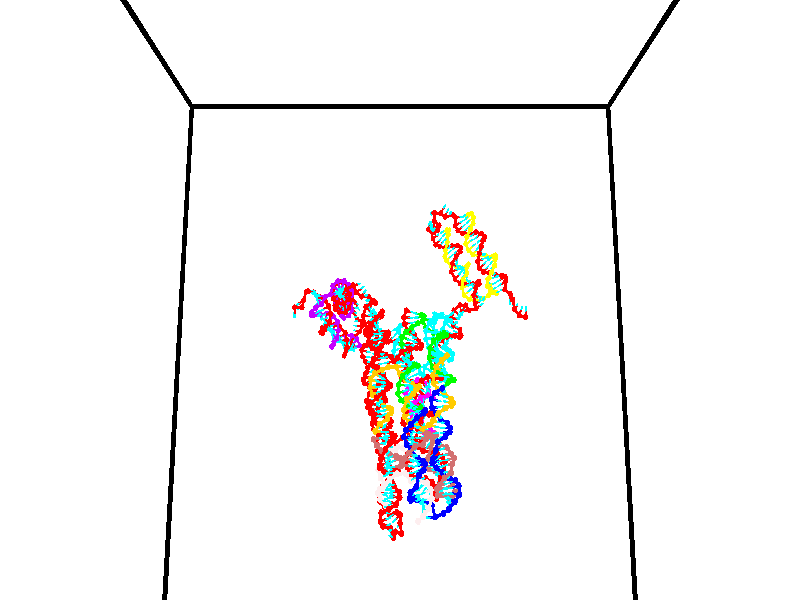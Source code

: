 // switches for output
#declare DRAW_BASES = 1; // possible values are 0, 1; only relevant for DNA ribbons
#declare DRAW_BASES_TYPE = 3; // possible values are 1, 2, 3; only relevant for DNA ribbons
#declare DRAW_FOG = 0; // set to 1 to enable fog

#include "colors.inc"

#include "transforms.inc"
background { rgb <1, 1, 1>}

#default {
   normal{
       ripples 0.25
       frequency 0.20
       turbulence 0.2
       lambda 5
   }
	finish {
		phong 0.1
		phong_size 40.
	}
}

// original window dimensions: 1024x640


// camera settings

camera {
	sky <0, 0.179814, -0.983701>
	up <0, 0.179814, -0.983701>
	right 1.6 * <1, 0, 0>
	location <35, 94.9851, 44.8844>
	look_at <35, 29.7336, 32.9568>
	direction <0, -65.2515, -11.9276>
	angle 67.0682
}


# declare cpy_camera_pos = <35, 94.9851, 44.8844>;
# if (DRAW_FOG = 1)
fog {
	fog_type 2
	up vnormalize(cpy_camera_pos)
	color rgbt<1,1,1,0.3>
	distance 1e-5
	fog_alt 3e-3
	fog_offset 56
}
# end


// LIGHTS

# declare lum = 6;
global_settings {
	ambient_light rgb lum * <0.05, 0.05, 0.05>
	max_trace_level 15
}# declare cpy_direct_light_amount = 0.25;
light_source
{	1000 * <-1, -1.16352, -0.803886>,
	rgb lum * cpy_direct_light_amount
	parallel
}

light_source
{	1000 * <1, 1.16352, 0.803886>,
	rgb lum * cpy_direct_light_amount
	parallel
}

// strand 0

// nucleotide -1

// particle -1
sphere {
	<24.368280, 34.926876, 34.533993> 0.250000
	pigment { color rgbt <1,0,0,0> }
	no_shadow
}
cylinder {
	<24.385773, 35.016716, 34.923382>,  <24.396267, 35.070621, 35.157013>, 0.100000
	pigment { color rgbt <1,0,0,0> }
	no_shadow
}
cylinder {
	<24.385773, 35.016716, 34.923382>,  <24.368280, 34.926876, 34.533993>, 0.100000
	pigment { color rgbt <1,0,0,0> }
	no_shadow
}

// particle -1
sphere {
	<24.385773, 35.016716, 34.923382> 0.100000
	pigment { color rgbt <1,0,0,0> }
	no_shadow
}
sphere {
	0, 1
	scale<0.080000,0.200000,0.300000>
	matrix <0.683673, 0.703781, -0.193089,
		-0.728477, 0.673978, -0.122778,
		0.043729, 0.224601, 0.973469,
		24.398891, 35.084095, 35.215424>
	pigment { color rgbt <0,1,1,0> }
	no_shadow
}
cylinder {
	<25.059175, 34.607292, 34.484787>,  <24.368280, 34.926876, 34.533993>, 0.130000
	pigment { color rgbt <1,0,0,0> }
	no_shadow
}

// nucleotide -1

// particle -1
sphere {
	<25.059175, 34.607292, 34.484787> 0.250000
	pigment { color rgbt <1,0,0,0> }
	no_shadow
}
cylinder {
	<24.838919, 34.274216, 34.461422>,  <24.706764, 34.074368, 34.447403>, 0.100000
	pigment { color rgbt <1,0,0,0> }
	no_shadow
}
cylinder {
	<24.838919, 34.274216, 34.461422>,  <25.059175, 34.607292, 34.484787>, 0.100000
	pigment { color rgbt <1,0,0,0> }
	no_shadow
}

// particle -1
sphere {
	<24.838919, 34.274216, 34.461422> 0.100000
	pigment { color rgbt <1,0,0,0> }
	no_shadow
}
sphere {
	0, 1
	scale<0.080000,0.200000,0.300000>
	matrix <-0.585022, 0.434884, -0.684561,
		0.595433, -0.342777, -0.726611,
		-0.550643, -0.832694, -0.058412,
		24.673725, 34.024406, 34.443897>
	pigment { color rgbt <0,1,1,0> }
	no_shadow
}
cylinder {
	<25.166168, 34.459122, 33.838737>,  <25.059175, 34.607292, 34.484787>, 0.130000
	pigment { color rgbt <1,0,0,0> }
	no_shadow
}

// nucleotide -1

// particle -1
sphere {
	<25.166168, 34.459122, 33.838737> 0.250000
	pigment { color rgbt <1,0,0,0> }
	no_shadow
}
cylinder {
	<24.829334, 34.334526, 34.014862>,  <24.627234, 34.259769, 34.120537>, 0.100000
	pigment { color rgbt <1,0,0,0> }
	no_shadow
}
cylinder {
	<24.829334, 34.334526, 34.014862>,  <25.166168, 34.459122, 33.838737>, 0.100000
	pigment { color rgbt <1,0,0,0> }
	no_shadow
}

// particle -1
sphere {
	<24.829334, 34.334526, 34.014862> 0.100000
	pigment { color rgbt <1,0,0,0> }
	no_shadow
}
sphere {
	0, 1
	scale<0.080000,0.200000,0.300000>
	matrix <-0.536822, 0.405132, -0.740060,
		0.052135, -0.859561, -0.508368,
		-0.842083, -0.311486, 0.440310,
		24.576710, 34.241081, 34.146954>
	pigment { color rgbt <0,1,1,0> }
	no_shadow
}
cylinder {
	<25.474075, 34.790161, 33.183369>,  <25.166168, 34.459122, 33.838737>, 0.130000
	pigment { color rgbt <1,0,0,0> }
	no_shadow
}

// nucleotide -1

// particle -1
sphere {
	<25.474075, 34.790161, 33.183369> 0.250000
	pigment { color rgbt <1,0,0,0> }
	no_shadow
}
cylinder {
	<25.859241, 34.683987, 33.164032>,  <26.090342, 34.620281, 33.152431>, 0.100000
	pigment { color rgbt <1,0,0,0> }
	no_shadow
}
cylinder {
	<25.859241, 34.683987, 33.164032>,  <25.474075, 34.790161, 33.183369>, 0.100000
	pigment { color rgbt <1,0,0,0> }
	no_shadow
}

// particle -1
sphere {
	<25.859241, 34.683987, 33.164032> 0.100000
	pigment { color rgbt <1,0,0,0> }
	no_shadow
}
sphere {
	0, 1
	scale<0.080000,0.200000,0.300000>
	matrix <-0.190703, -0.796349, 0.573986,
		-0.190850, -0.543482, -0.817437,
		0.962917, -0.265433, -0.048340,
		26.148117, 34.604355, 33.149529>
	pigment { color rgbt <0,1,1,0> }
	no_shadow
}
cylinder {
	<25.569082, 34.083290, 32.979328>,  <25.474075, 34.790161, 33.183369>, 0.130000
	pigment { color rgbt <1,0,0,0> }
	no_shadow
}

// nucleotide -1

// particle -1
sphere {
	<25.569082, 34.083290, 32.979328> 0.250000
	pigment { color rgbt <1,0,0,0> }
	no_shadow
}
cylinder {
	<25.931051, 34.174736, 33.122913>,  <26.148232, 34.229603, 33.209064>, 0.100000
	pigment { color rgbt <1,0,0,0> }
	no_shadow
}
cylinder {
	<25.931051, 34.174736, 33.122913>,  <25.569082, 34.083290, 32.979328>, 0.100000
	pigment { color rgbt <1,0,0,0> }
	no_shadow
}

// particle -1
sphere {
	<25.931051, 34.174736, 33.122913> 0.100000
	pigment { color rgbt <1,0,0,0> }
	no_shadow
}
sphere {
	0, 1
	scale<0.080000,0.200000,0.300000>
	matrix <-0.004958, -0.837748, 0.546034,
		0.425552, -0.495897, -0.756962,
		0.904920, 0.228613, 0.358964,
		26.202528, 34.243320, 33.230602>
	pigment { color rgbt <0,1,1,0> }
	no_shadow
}
cylinder {
	<26.044617, 33.453030, 32.960590>,  <25.569082, 34.083290, 32.979328>, 0.130000
	pigment { color rgbt <1,0,0,0> }
	no_shadow
}

// nucleotide -1

// particle -1
sphere {
	<26.044617, 33.453030, 32.960590> 0.250000
	pigment { color rgbt <1,0,0,0> }
	no_shadow
}
cylinder {
	<26.243546, 33.683552, 33.219986>,  <26.362904, 33.821865, 33.375622>, 0.100000
	pigment { color rgbt <1,0,0,0> }
	no_shadow
}
cylinder {
	<26.243546, 33.683552, 33.219986>,  <26.044617, 33.453030, 32.960590>, 0.100000
	pigment { color rgbt <1,0,0,0> }
	no_shadow
}

// particle -1
sphere {
	<26.243546, 33.683552, 33.219986> 0.100000
	pigment { color rgbt <1,0,0,0> }
	no_shadow
}
sphere {
	0, 1
	scale<0.080000,0.200000,0.300000>
	matrix <0.180858, -0.799927, 0.572195,
		0.848504, -0.167282, -0.502054,
		0.497324, 0.576310, 0.648487,
		26.392742, 33.856445, 33.414532>
	pigment { color rgbt <0,1,1,0> }
	no_shadow
}
cylinder {
	<26.569210, 32.958580, 33.244678>,  <26.044617, 33.453030, 32.960590>, 0.130000
	pigment { color rgbt <1,0,0,0> }
	no_shadow
}

// nucleotide -1

// particle -1
sphere {
	<26.569210, 32.958580, 33.244678> 0.250000
	pigment { color rgbt <1,0,0,0> }
	no_shadow
}
cylinder {
	<26.616117, 33.269829, 33.491505>,  <26.644262, 33.456577, 33.639599>, 0.100000
	pigment { color rgbt <1,0,0,0> }
	no_shadow
}
cylinder {
	<26.616117, 33.269829, 33.491505>,  <26.569210, 32.958580, 33.244678>, 0.100000
	pigment { color rgbt <1,0,0,0> }
	no_shadow
}

// particle -1
sphere {
	<26.616117, 33.269829, 33.491505> 0.100000
	pigment { color rgbt <1,0,0,0> }
	no_shadow
}
sphere {
	0, 1
	scale<0.080000,0.200000,0.300000>
	matrix <0.319832, -0.617839, 0.718319,
		0.940189, 0.113122, -0.321322,
		0.117267, 0.778125, 0.617065,
		26.651299, 33.503265, 33.676624>
	pigment { color rgbt <0,1,1,0> }
	no_shadow
}
cylinder {
	<27.197392, 32.941395, 33.608013>,  <26.569210, 32.958580, 33.244678>, 0.130000
	pigment { color rgbt <1,0,0,0> }
	no_shadow
}

// nucleotide -1

// particle -1
sphere {
	<27.197392, 32.941395, 33.608013> 0.250000
	pigment { color rgbt <1,0,0,0> }
	no_shadow
}
cylinder {
	<26.954155, 33.153049, 33.844738>,  <26.808212, 33.280041, 33.986774>, 0.100000
	pigment { color rgbt <1,0,0,0> }
	no_shadow
}
cylinder {
	<26.954155, 33.153049, 33.844738>,  <27.197392, 32.941395, 33.608013>, 0.100000
	pigment { color rgbt <1,0,0,0> }
	no_shadow
}

// particle -1
sphere {
	<26.954155, 33.153049, 33.844738> 0.100000
	pigment { color rgbt <1,0,0,0> }
	no_shadow
}
sphere {
	0, 1
	scale<0.080000,0.200000,0.300000>
	matrix <0.369830, -0.470827, 0.800966,
		0.702460, 0.705931, 0.090616,
		-0.608091, 0.529135, 0.591812,
		26.771729, 33.311790, 34.022282>
	pigment { color rgbt <0,1,1,0> }
	no_shadow
}
cylinder {
	<27.611153, 33.243774, 34.134865>,  <27.197392, 32.941395, 33.608013>, 0.130000
	pigment { color rgbt <1,0,0,0> }
	no_shadow
}

// nucleotide -1

// particle -1
sphere {
	<27.611153, 33.243774, 34.134865> 0.250000
	pigment { color rgbt <1,0,0,0> }
	no_shadow
}
cylinder {
	<27.257551, 33.258762, 34.321255>,  <27.045391, 33.267754, 34.433090>, 0.100000
	pigment { color rgbt <1,0,0,0> }
	no_shadow
}
cylinder {
	<27.257551, 33.258762, 34.321255>,  <27.611153, 33.243774, 34.134865>, 0.100000
	pigment { color rgbt <1,0,0,0> }
	no_shadow
}

// particle -1
sphere {
	<27.257551, 33.258762, 34.321255> 0.100000
	pigment { color rgbt <1,0,0,0> }
	no_shadow
}
sphere {
	0, 1
	scale<0.080000,0.200000,0.300000>
	matrix <0.389223, -0.493107, 0.778043,
		0.258927, 0.869162, 0.421325,
		-0.884003, 0.037467, 0.465977,
		26.992350, 33.270000, 34.461048>
	pigment { color rgbt <0,1,1,0> }
	no_shadow
}
cylinder {
	<27.827446, 33.341015, 34.807053>,  <27.611153, 33.243774, 34.134865>, 0.130000
	pigment { color rgbt <1,0,0,0> }
	no_shadow
}

// nucleotide -1

// particle -1
sphere {
	<27.827446, 33.341015, 34.807053> 0.250000
	pigment { color rgbt <1,0,0,0> }
	no_shadow
}
cylinder {
	<27.445736, 33.232487, 34.857239>,  <27.216709, 33.167370, 34.887352>, 0.100000
	pigment { color rgbt <1,0,0,0> }
	no_shadow
}
cylinder {
	<27.445736, 33.232487, 34.857239>,  <27.827446, 33.341015, 34.807053>, 0.100000
	pigment { color rgbt <1,0,0,0> }
	no_shadow
}

// particle -1
sphere {
	<27.445736, 33.232487, 34.857239> 0.100000
	pigment { color rgbt <1,0,0,0> }
	no_shadow
}
sphere {
	0, 1
	scale<0.080000,0.200000,0.300000>
	matrix <0.261474, -0.554220, 0.790235,
		-0.144867, 0.786910, 0.599822,
		-0.954277, -0.271317, 0.125469,
		27.159452, 33.151093, 34.894878>
	pigment { color rgbt <0,1,1,0> }
	no_shadow
}
cylinder {
	<27.714586, 33.320545, 35.538376>,  <27.827446, 33.341015, 34.807053>, 0.130000
	pigment { color rgbt <1,0,0,0> }
	no_shadow
}

// nucleotide -1

// particle -1
sphere {
	<27.714586, 33.320545, 35.538376> 0.250000
	pigment { color rgbt <1,0,0,0> }
	no_shadow
}
cylinder {
	<27.407755, 33.112415, 35.388252>,  <27.223656, 32.987537, 35.298180>, 0.100000
	pigment { color rgbt <1,0,0,0> }
	no_shadow
}
cylinder {
	<27.407755, 33.112415, 35.388252>,  <27.714586, 33.320545, 35.538376>, 0.100000
	pigment { color rgbt <1,0,0,0> }
	no_shadow
}

// particle -1
sphere {
	<27.407755, 33.112415, 35.388252> 0.100000
	pigment { color rgbt <1,0,0,0> }
	no_shadow
}
sphere {
	0, 1
	scale<0.080000,0.200000,0.300000>
	matrix <0.169130, -0.728309, 0.664049,
		-0.618858, 0.445903, 0.646672,
		-0.767079, -0.520324, -0.375305,
		27.177631, 32.956318, 35.275661>
	pigment { color rgbt <0,1,1,0> }
	no_shadow
}
cylinder {
	<27.206543, 33.069920, 36.161762>,  <27.714586, 33.320545, 35.538376>, 0.130000
	pigment { color rgbt <1,0,0,0> }
	no_shadow
}

// nucleotide -1

// particle -1
sphere {
	<27.206543, 33.069920, 36.161762> 0.250000
	pigment { color rgbt <1,0,0,0> }
	no_shadow
}
cylinder {
	<27.191320, 32.837330, 35.836693>,  <27.182188, 32.697777, 35.641651>, 0.100000
	pigment { color rgbt <1,0,0,0> }
	no_shadow
}
cylinder {
	<27.191320, 32.837330, 35.836693>,  <27.206543, 33.069920, 36.161762>, 0.100000
	pigment { color rgbt <1,0,0,0> }
	no_shadow
}

// particle -1
sphere {
	<27.191320, 32.837330, 35.836693> 0.100000
	pigment { color rgbt <1,0,0,0> }
	no_shadow
}
sphere {
	0, 1
	scale<0.080000,0.200000,0.300000>
	matrix <0.174233, -0.804666, 0.567587,
		-0.983969, -0.119996, 0.131933,
		-0.038054, -0.581475, -0.812674,
		27.179905, 32.662888, 35.592892>
	pigment { color rgbt <0,1,1,0> }
	no_shadow
}
cylinder {
	<26.890999, 32.391727, 36.406040>,  <27.206543, 33.069920, 36.161762>, 0.130000
	pigment { color rgbt <1,0,0,0> }
	no_shadow
}

// nucleotide -1

// particle -1
sphere {
	<26.890999, 32.391727, 36.406040> 0.250000
	pigment { color rgbt <1,0,0,0> }
	no_shadow
}
cylinder {
	<27.080135, 32.311039, 36.062943>,  <27.193617, 32.262627, 35.857082>, 0.100000
	pigment { color rgbt <1,0,0,0> }
	no_shadow
}
cylinder {
	<27.080135, 32.311039, 36.062943>,  <26.890999, 32.391727, 36.406040>, 0.100000
	pigment { color rgbt <1,0,0,0> }
	no_shadow
}

// particle -1
sphere {
	<27.080135, 32.311039, 36.062943> 0.100000
	pigment { color rgbt <1,0,0,0> }
	no_shadow
}
sphere {
	0, 1
	scale<0.080000,0.200000,0.300000>
	matrix <0.227516, -0.912483, 0.340016,
		-0.851267, -0.355926, -0.385566,
		0.472843, -0.201722, -0.857746,
		27.221989, 32.250523, 35.805618>
	pigment { color rgbt <0,1,1,0> }
	no_shadow
}
cylinder {
	<26.622793, 31.703669, 36.199730>,  <26.890999, 32.391727, 36.406040>, 0.130000
	pigment { color rgbt <1,0,0,0> }
	no_shadow
}

// nucleotide -1

// particle -1
sphere {
	<26.622793, 31.703669, 36.199730> 0.250000
	pigment { color rgbt <1,0,0,0> }
	no_shadow
}
cylinder {
	<26.980118, 31.752331, 36.026669>,  <27.194513, 31.781528, 35.922832>, 0.100000
	pigment { color rgbt <1,0,0,0> }
	no_shadow
}
cylinder {
	<26.980118, 31.752331, 36.026669>,  <26.622793, 31.703669, 36.199730>, 0.100000
	pigment { color rgbt <1,0,0,0> }
	no_shadow
}

// particle -1
sphere {
	<26.980118, 31.752331, 36.026669> 0.100000
	pigment { color rgbt <1,0,0,0> }
	no_shadow
}
sphere {
	0, 1
	scale<0.080000,0.200000,0.300000>
	matrix <0.292015, -0.888893, 0.352983,
		-0.341642, -0.441666, -0.829586,
		0.893313, 0.121658, -0.432656,
		27.248112, 31.788828, 35.896870>
	pigment { color rgbt <0,1,1,0> }
	no_shadow
}
cylinder {
	<26.704046, 31.198822, 35.728992>,  <26.622793, 31.703669, 36.199730>, 0.130000
	pigment { color rgbt <1,0,0,0> }
	no_shadow
}

// nucleotide -1

// particle -1
sphere {
	<26.704046, 31.198822, 35.728992> 0.250000
	pigment { color rgbt <1,0,0,0> }
	no_shadow
}
cylinder {
	<27.077681, 31.314327, 35.812992>,  <27.301861, 31.383631, 35.863392>, 0.100000
	pigment { color rgbt <1,0,0,0> }
	no_shadow
}
cylinder {
	<27.077681, 31.314327, 35.812992>,  <26.704046, 31.198822, 35.728992>, 0.100000
	pigment { color rgbt <1,0,0,0> }
	no_shadow
}

// particle -1
sphere {
	<27.077681, 31.314327, 35.812992> 0.100000
	pigment { color rgbt <1,0,0,0> }
	no_shadow
}
sphere {
	0, 1
	scale<0.080000,0.200000,0.300000>
	matrix <0.230391, -0.936783, 0.263361,
		0.272772, -0.197620, -0.941564,
		0.934086, 0.288765, 0.209998,
		27.357906, 31.400957, 35.875992>
	pigment { color rgbt <0,1,1,0> }
	no_shadow
}
cylinder {
	<27.153463, 30.624212, 35.544182>,  <26.704046, 31.198822, 35.728992>, 0.130000
	pigment { color rgbt <1,0,0,0> }
	no_shadow
}

// nucleotide -1

// particle -1
sphere {
	<27.153463, 30.624212, 35.544182> 0.250000
	pigment { color rgbt <1,0,0,0> }
	no_shadow
}
cylinder {
	<27.389919, 30.850451, 35.774193>,  <27.531794, 30.986193, 35.912201>, 0.100000
	pigment { color rgbt <1,0,0,0> }
	no_shadow
}
cylinder {
	<27.389919, 30.850451, 35.774193>,  <27.153463, 30.624212, 35.544182>, 0.100000
	pigment { color rgbt <1,0,0,0> }
	no_shadow
}

// particle -1
sphere {
	<27.389919, 30.850451, 35.774193> 0.100000
	pigment { color rgbt <1,0,0,0> }
	no_shadow
}
sphere {
	0, 1
	scale<0.080000,0.200000,0.300000>
	matrix <0.488797, -0.818313, 0.302394,
		0.641585, 0.102314, -0.760198,
		0.591140, 0.565594, 0.575028,
		27.567261, 31.020128, 35.946701>
	pigment { color rgbt <0,1,1,0> }
	no_shadow
}
cylinder {
	<27.832079, 30.451864, 35.369389>,  <27.153463, 30.624212, 35.544182>, 0.130000
	pigment { color rgbt <1,0,0,0> }
	no_shadow
}

// nucleotide -1

// particle -1
sphere {
	<27.832079, 30.451864, 35.369389> 0.250000
	pigment { color rgbt <1,0,0,0> }
	no_shadow
}
cylinder {
	<27.867167, 30.601555, 35.738659>,  <27.888218, 30.691368, 35.960220>, 0.100000
	pigment { color rgbt <1,0,0,0> }
	no_shadow
}
cylinder {
	<27.867167, 30.601555, 35.738659>,  <27.832079, 30.451864, 35.369389>, 0.100000
	pigment { color rgbt <1,0,0,0> }
	no_shadow
}

// particle -1
sphere {
	<27.867167, 30.601555, 35.738659> 0.100000
	pigment { color rgbt <1,0,0,0> }
	no_shadow
}
sphere {
	0, 1
	scale<0.080000,0.200000,0.300000>
	matrix <0.637915, -0.732899, 0.236479,
		0.765094, 0.568167, -0.303012,
		0.087718, 0.374225, 0.923180,
		27.893482, 30.713823, 36.015614>
	pigment { color rgbt <0,1,1,0> }
	no_shadow
}
cylinder {
	<28.505442, 30.459129, 35.528404>,  <27.832079, 30.451864, 35.369389>, 0.130000
	pigment { color rgbt <1,0,0,0> }
	no_shadow
}

// nucleotide -1

// particle -1
sphere {
	<28.505442, 30.459129, 35.528404> 0.250000
	pigment { color rgbt <1,0,0,0> }
	no_shadow
}
cylinder {
	<28.339836, 30.496262, 35.890614>,  <28.240473, 30.518541, 36.107941>, 0.100000
	pigment { color rgbt <1,0,0,0> }
	no_shadow
}
cylinder {
	<28.339836, 30.496262, 35.890614>,  <28.505442, 30.459129, 35.528404>, 0.100000
	pigment { color rgbt <1,0,0,0> }
	no_shadow
}

// particle -1
sphere {
	<28.339836, 30.496262, 35.890614> 0.100000
	pigment { color rgbt <1,0,0,0> }
	no_shadow
}
sphere {
	0, 1
	scale<0.080000,0.200000,0.300000>
	matrix <0.597559, -0.722709, 0.347296,
		0.686670, 0.684890, 0.243741,
		-0.414013, 0.092828, 0.905525,
		28.215631, 30.524111, 36.162270>
	pigment { color rgbt <0,1,1,0> }
	no_shadow
}
cylinder {
	<29.110489, 30.476151, 36.095097>,  <28.505442, 30.459129, 35.528404>, 0.130000
	pigment { color rgbt <1,0,0,0> }
	no_shadow
}

// nucleotide -1

// particle -1
sphere {
	<29.110489, 30.476151, 36.095097> 0.250000
	pigment { color rgbt <1,0,0,0> }
	no_shadow
}
cylinder {
	<28.782021, 30.362436, 36.293030>,  <28.584940, 30.294209, 36.411789>, 0.100000
	pigment { color rgbt <1,0,0,0> }
	no_shadow
}
cylinder {
	<28.782021, 30.362436, 36.293030>,  <29.110489, 30.476151, 36.095097>, 0.100000
	pigment { color rgbt <1,0,0,0> }
	no_shadow
}

// particle -1
sphere {
	<28.782021, 30.362436, 36.293030> 0.100000
	pigment { color rgbt <1,0,0,0> }
	no_shadow
}
sphere {
	0, 1
	scale<0.080000,0.200000,0.300000>
	matrix <0.527232, -0.709770, 0.467175,
		0.218407, 0.644522, 0.732727,
		-0.821172, -0.284283, 0.494832,
		28.535669, 30.277151, 36.441479>
	pigment { color rgbt <0,1,1,0> }
	no_shadow
}
cylinder {
	<29.303267, 30.499281, 36.749001>,  <29.110489, 30.476151, 36.095097>, 0.130000
	pigment { color rgbt <1,0,0,0> }
	no_shadow
}

// nucleotide -1

// particle -1
sphere {
	<29.303267, 30.499281, 36.749001> 0.250000
	pigment { color rgbt <1,0,0,0> }
	no_shadow
}
cylinder {
	<28.995316, 30.244019, 36.746193>,  <28.810545, 30.090862, 36.744507>, 0.100000
	pigment { color rgbt <1,0,0,0> }
	no_shadow
}
cylinder {
	<28.995316, 30.244019, 36.746193>,  <29.303267, 30.499281, 36.749001>, 0.100000
	pigment { color rgbt <1,0,0,0> }
	no_shadow
}

// particle -1
sphere {
	<28.995316, 30.244019, 36.746193> 0.100000
	pigment { color rgbt <1,0,0,0> }
	no_shadow
}
sphere {
	0, 1
	scale<0.080000,0.200000,0.300000>
	matrix <0.601355, -0.729076, 0.326833,
		-0.213687, 0.247401, 0.945056,
		-0.769877, -0.638154, -0.007018,
		28.764353, 30.052572, 36.744087>
	pigment { color rgbt <0,1,1,0> }
	no_shadow
}
cylinder {
	<29.327738, 30.156742, 37.420498>,  <29.303267, 30.499281, 36.749001>, 0.130000
	pigment { color rgbt <1,0,0,0> }
	no_shadow
}

// nucleotide -1

// particle -1
sphere {
	<29.327738, 30.156742, 37.420498> 0.250000
	pigment { color rgbt <1,0,0,0> }
	no_shadow
}
cylinder {
	<29.088762, 29.912722, 37.212303>,  <28.945377, 29.766310, 37.087387>, 0.100000
	pigment { color rgbt <1,0,0,0> }
	no_shadow
}
cylinder {
	<29.088762, 29.912722, 37.212303>,  <29.327738, 30.156742, 37.420498>, 0.100000
	pigment { color rgbt <1,0,0,0> }
	no_shadow
}

// particle -1
sphere {
	<29.088762, 29.912722, 37.212303> 0.100000
	pigment { color rgbt <1,0,0,0> }
	no_shadow
}
sphere {
	0, 1
	scale<0.080000,0.200000,0.300000>
	matrix <0.462084, -0.792358, 0.398305,
		-0.655396, -0.002545, 0.755281,
		-0.597440, -0.610051, -0.520485,
		28.909531, 29.729706, 37.056156>
	pigment { color rgbt <0,1,1,0> }
	no_shadow
}
cylinder {
	<29.039351, 29.687555, 37.908154>,  <29.327738, 30.156742, 37.420498>, 0.130000
	pigment { color rgbt <1,0,0,0> }
	no_shadow
}

// nucleotide -1

// particle -1
sphere {
	<29.039351, 29.687555, 37.908154> 0.250000
	pigment { color rgbt <1,0,0,0> }
	no_shadow
}
cylinder {
	<29.013828, 29.525028, 37.543552>,  <28.998514, 29.427513, 37.324791>, 0.100000
	pigment { color rgbt <1,0,0,0> }
	no_shadow
}
cylinder {
	<29.013828, 29.525028, 37.543552>,  <29.039351, 29.687555, 37.908154>, 0.100000
	pigment { color rgbt <1,0,0,0> }
	no_shadow
}

// particle -1
sphere {
	<29.013828, 29.525028, 37.543552> 0.100000
	pigment { color rgbt <1,0,0,0> }
	no_shadow
}
sphere {
	0, 1
	scale<0.080000,0.200000,0.300000>
	matrix <0.346026, -0.865709, 0.361682,
		-0.936053, -0.292326, 0.195833,
		-0.063805, -0.406317, -0.911502,
		28.994686, 29.403133, 37.270103>
	pigment { color rgbt <0,1,1,0> }
	no_shadow
}
cylinder {
	<28.888836, 28.981958, 38.001999>,  <29.039351, 29.687555, 37.908154>, 0.130000
	pigment { color rgbt <1,0,0,0> }
	no_shadow
}

// nucleotide -1

// particle -1
sphere {
	<28.888836, 28.981958, 38.001999> 0.250000
	pigment { color rgbt <1,0,0,0> }
	no_shadow
}
cylinder {
	<29.018782, 28.975693, 37.623745>,  <29.096748, 28.971933, 37.396793>, 0.100000
	pigment { color rgbt <1,0,0,0> }
	no_shadow
}
cylinder {
	<29.018782, 28.975693, 37.623745>,  <28.888836, 28.981958, 38.001999>, 0.100000
	pigment { color rgbt <1,0,0,0> }
	no_shadow
}

// particle -1
sphere {
	<29.018782, 28.975693, 37.623745> 0.100000
	pigment { color rgbt <1,0,0,0> }
	no_shadow
}
sphere {
	0, 1
	scale<0.080000,0.200000,0.300000>
	matrix <0.450256, -0.876721, 0.169205,
		-0.831705, -0.480745, -0.277761,
		0.324863, -0.015665, -0.945631,
		29.116241, 28.970993, 37.340057>
	pigment { color rgbt <0,1,1,0> }
	no_shadow
}
cylinder {
	<28.885662, 28.336910, 37.794930>,  <28.888836, 28.981958, 38.001999>, 0.130000
	pigment { color rgbt <1,0,0,0> }
	no_shadow
}

// nucleotide -1

// particle -1
sphere {
	<28.885662, 28.336910, 37.794930> 0.250000
	pigment { color rgbt <1,0,0,0> }
	no_shadow
}
cylinder {
	<29.157148, 28.511230, 37.558483>,  <29.320040, 28.615822, 37.416615>, 0.100000
	pigment { color rgbt <1,0,0,0> }
	no_shadow
}
cylinder {
	<29.157148, 28.511230, 37.558483>,  <28.885662, 28.336910, 37.794930>, 0.100000
	pigment { color rgbt <1,0,0,0> }
	no_shadow
}

// particle -1
sphere {
	<29.157148, 28.511230, 37.558483> 0.100000
	pigment { color rgbt <1,0,0,0> }
	no_shadow
}
sphere {
	0, 1
	scale<0.080000,0.200000,0.300000>
	matrix <0.600417, -0.792774, 0.104924,
		-0.422898, -0.426132, -0.799730,
		0.678717, 0.435799, -0.591119,
		29.360764, 28.641970, 37.381145>
	pigment { color rgbt <0,1,1,0> }
	no_shadow
}
cylinder {
	<29.123436, 27.859909, 37.259037>,  <28.885662, 28.336910, 37.794930>, 0.130000
	pigment { color rgbt <1,0,0,0> }
	no_shadow
}

// nucleotide -1

// particle -1
sphere {
	<29.123436, 27.859909, 37.259037> 0.250000
	pigment { color rgbt <1,0,0,0> }
	no_shadow
}
cylinder {
	<29.425571, 28.121157, 37.280579>,  <29.606852, 28.277905, 37.293503>, 0.100000
	pigment { color rgbt <1,0,0,0> }
	no_shadow
}
cylinder {
	<29.425571, 28.121157, 37.280579>,  <29.123436, 27.859909, 37.259037>, 0.100000
	pigment { color rgbt <1,0,0,0> }
	no_shadow
}

// particle -1
sphere {
	<29.425571, 28.121157, 37.280579> 0.100000
	pigment { color rgbt <1,0,0,0> }
	no_shadow
}
sphere {
	0, 1
	scale<0.080000,0.200000,0.300000>
	matrix <0.651585, -0.757254, 0.044768,
		0.070021, 0.001276, -0.997545,
		0.755337, 0.653120, 0.053855,
		29.652172, 28.317093, 37.296734>
	pigment { color rgbt <0,1,1,0> }
	no_shadow
}
cylinder {
	<29.673893, 27.652464, 36.817379>,  <29.123436, 27.859909, 37.259037>, 0.130000
	pigment { color rgbt <1,0,0,0> }
	no_shadow
}

// nucleotide -1

// particle -1
sphere {
	<29.673893, 27.652464, 36.817379> 0.250000
	pigment { color rgbt <1,0,0,0> }
	no_shadow
}
cylinder {
	<29.805069, 27.883965, 37.116043>,  <29.883776, 28.022865, 37.295242>, 0.100000
	pigment { color rgbt <1,0,0,0> }
	no_shadow
}
cylinder {
	<29.805069, 27.883965, 37.116043>,  <29.673893, 27.652464, 36.817379>, 0.100000
	pigment { color rgbt <1,0,0,0> }
	no_shadow
}

// particle -1
sphere {
	<29.805069, 27.883965, 37.116043> 0.100000
	pigment { color rgbt <1,0,0,0> }
	no_shadow
}
sphere {
	0, 1
	scale<0.080000,0.200000,0.300000>
	matrix <0.804486, -0.585420, 0.100429,
		0.495234, 0.567743, -0.657579,
		0.327942, 0.578749, 0.746661,
		29.903452, 28.057589, 37.340042>
	pigment { color rgbt <0,1,1,0> }
	no_shadow
}
cylinder {
	<29.288300, 26.960377, 36.448280>,  <29.673893, 27.652464, 36.817379>, 0.130000
	pigment { color rgbt <1,0,0,0> }
	no_shadow
}

// nucleotide -1

// particle -1
sphere {
	<29.288300, 26.960377, 36.448280> 0.250000
	pigment { color rgbt <1,0,0,0> }
	no_shadow
}
cylinder {
	<29.553118, 26.682487, 36.335815>,  <29.712009, 26.515753, 36.268337>, 0.100000
	pigment { color rgbt <1,0,0,0> }
	no_shadow
}
cylinder {
	<29.553118, 26.682487, 36.335815>,  <29.288300, 26.960377, 36.448280>, 0.100000
	pigment { color rgbt <1,0,0,0> }
	no_shadow
}

// particle -1
sphere {
	<29.553118, 26.682487, 36.335815> 0.100000
	pigment { color rgbt <1,0,0,0> }
	no_shadow
}
sphere {
	0, 1
	scale<0.080000,0.200000,0.300000>
	matrix <0.163035, 0.499669, -0.850735,
		0.731516, 0.517386, 0.444068,
		0.662045, -0.694725, -0.281164,
		29.751732, 26.474070, 36.251465>
	pigment { color rgbt <0,1,1,0> }
	no_shadow
}
cylinder {
	<29.941551, 27.298073, 36.026619>,  <29.288300, 26.960377, 36.448280>, 0.130000
	pigment { color rgbt <1,0,0,0> }
	no_shadow
}

// nucleotide -1

// particle -1
sphere {
	<29.941551, 27.298073, 36.026619> 0.250000
	pigment { color rgbt <1,0,0,0> }
	no_shadow
}
cylinder {
	<29.905575, 26.922915, 35.892597>,  <29.883989, 26.697819, 35.812183>, 0.100000
	pigment { color rgbt <1,0,0,0> }
	no_shadow
}
cylinder {
	<29.905575, 26.922915, 35.892597>,  <29.941551, 27.298073, 36.026619>, 0.100000
	pigment { color rgbt <1,0,0,0> }
	no_shadow
}

// particle -1
sphere {
	<29.905575, 26.922915, 35.892597> 0.100000
	pigment { color rgbt <1,0,0,0> }
	no_shadow
}
sphere {
	0, 1
	scale<0.080000,0.200000,0.300000>
	matrix <0.132105, 0.322211, -0.937405,
		0.987147, -0.128573, 0.094921,
		-0.089940, -0.937896, -0.335055,
		29.878593, 26.641546, 35.792080>
	pigment { color rgbt <0,1,1,0> }
	no_shadow
}
cylinder {
	<30.450251, 27.064190, 35.501904>,  <29.941551, 27.298073, 36.026619>, 0.130000
	pigment { color rgbt <1,0,0,0> }
	no_shadow
}

// nucleotide -1

// particle -1
sphere {
	<30.450251, 27.064190, 35.501904> 0.250000
	pigment { color rgbt <1,0,0,0> }
	no_shadow
}
cylinder {
	<30.125114, 26.849783, 35.410709>,  <29.930033, 26.721140, 35.355991>, 0.100000
	pigment { color rgbt <1,0,0,0> }
	no_shadow
}
cylinder {
	<30.125114, 26.849783, 35.410709>,  <30.450251, 27.064190, 35.501904>, 0.100000
	pigment { color rgbt <1,0,0,0> }
	no_shadow
}

// particle -1
sphere {
	<30.125114, 26.849783, 35.410709> 0.100000
	pigment { color rgbt <1,0,0,0> }
	no_shadow
}
sphere {
	0, 1
	scale<0.080000,0.200000,0.300000>
	matrix <0.080841, 0.283802, -0.955469,
		0.576849, -0.795074, -0.187353,
		-0.812840, -0.536015, -0.227986,
		29.881262, 26.688978, 35.342312>
	pigment { color rgbt <0,1,1,0> }
	no_shadow
}
cylinder {
	<30.617527, 26.722225, 34.953934>,  <30.450251, 27.064190, 35.501904>, 0.130000
	pigment { color rgbt <1,0,0,0> }
	no_shadow
}

// nucleotide -1

// particle -1
sphere {
	<30.617527, 26.722225, 34.953934> 0.250000
	pigment { color rgbt <1,0,0,0> }
	no_shadow
}
cylinder {
	<30.225975, 26.651497, 34.912895>,  <29.991043, 26.609060, 34.888271>, 0.100000
	pigment { color rgbt <1,0,0,0> }
	no_shadow
}
cylinder {
	<30.225975, 26.651497, 34.912895>,  <30.617527, 26.722225, 34.953934>, 0.100000
	pigment { color rgbt <1,0,0,0> }
	no_shadow
}

// particle -1
sphere {
	<30.225975, 26.651497, 34.912895> 0.100000
	pigment { color rgbt <1,0,0,0> }
	no_shadow
}
sphere {
	0, 1
	scale<0.080000,0.200000,0.300000>
	matrix <0.070603, 0.178557, -0.981393,
		0.191858, -0.967910, -0.162301,
		-0.978880, -0.176829, -0.102595,
		29.932310, 26.598452, 34.882118>
	pigment { color rgbt <0,1,1,0> }
	no_shadow
}
cylinder {
	<30.591757, 26.251451, 34.405506>,  <30.617527, 26.722225, 34.953934>, 0.130000
	pigment { color rgbt <1,0,0,0> }
	no_shadow
}

// nucleotide -1

// particle -1
sphere {
	<30.591757, 26.251451, 34.405506> 0.250000
	pigment { color rgbt <1,0,0,0> }
	no_shadow
}
cylinder {
	<30.239742, 26.440607, 34.423012>,  <30.028534, 26.554100, 34.433514>, 0.100000
	pigment { color rgbt <1,0,0,0> }
	no_shadow
}
cylinder {
	<30.239742, 26.440607, 34.423012>,  <30.591757, 26.251451, 34.405506>, 0.100000
	pigment { color rgbt <1,0,0,0> }
	no_shadow
}

// particle -1
sphere {
	<30.239742, 26.440607, 34.423012> 0.100000
	pigment { color rgbt <1,0,0,0> }
	no_shadow
}
sphere {
	0, 1
	scale<0.080000,0.200000,0.300000>
	matrix <-0.049714, -0.000086, -0.998764,
		-0.472300, -0.881122, 0.023585,
		-0.880035, 0.472889, 0.043764,
		29.975731, 26.582474, 34.436142>
	pigment { color rgbt <0,1,1,0> }
	no_shadow
}
cylinder {
	<30.024408, 25.875332, 34.153713>,  <30.591757, 26.251451, 34.405506>, 0.130000
	pigment { color rgbt <1,0,0,0> }
	no_shadow
}

// nucleotide -1

// particle -1
sphere {
	<30.024408, 25.875332, 34.153713> 0.250000
	pigment { color rgbt <1,0,0,0> }
	no_shadow
}
cylinder {
	<29.959850, 26.265543, 34.093979>,  <29.921116, 26.499670, 34.058136>, 0.100000
	pigment { color rgbt <1,0,0,0> }
	no_shadow
}
cylinder {
	<29.959850, 26.265543, 34.093979>,  <30.024408, 25.875332, 34.153713>, 0.100000
	pigment { color rgbt <1,0,0,0> }
	no_shadow
}

// particle -1
sphere {
	<29.959850, 26.265543, 34.093979> 0.100000
	pigment { color rgbt <1,0,0,0> }
	no_shadow
}
sphere {
	0, 1
	scale<0.080000,0.200000,0.300000>
	matrix <-0.019569, -0.154455, -0.987806,
		-0.986696, -0.156505, 0.044018,
		-0.161395, 0.975525, -0.149338,
		29.911432, 26.558201, 34.049179>
	pigment { color rgbt <0,1,1,0> }
	no_shadow
}
cylinder {
	<29.714865, 25.903017, 33.535259>,  <30.024408, 25.875332, 34.153713>, 0.130000
	pigment { color rgbt <1,0,0,0> }
	no_shadow
}

// nucleotide -1

// particle -1
sphere {
	<29.714865, 25.903017, 33.535259> 0.250000
	pigment { color rgbt <1,0,0,0> }
	no_shadow
}
cylinder {
	<29.824673, 26.283493, 33.591652>,  <29.890556, 26.511780, 33.625488>, 0.100000
	pigment { color rgbt <1,0,0,0> }
	no_shadow
}
cylinder {
	<29.824673, 26.283493, 33.591652>,  <29.714865, 25.903017, 33.535259>, 0.100000
	pigment { color rgbt <1,0,0,0> }
	no_shadow
}

// particle -1
sphere {
	<29.824673, 26.283493, 33.591652> 0.100000
	pigment { color rgbt <1,0,0,0> }
	no_shadow
}
sphere {
	0, 1
	scale<0.080000,0.200000,0.300000>
	matrix <0.075723, 0.124772, -0.989292,
		-0.958596, 0.282254, -0.037775,
		0.274518, 0.951191, 0.140979,
		29.907028, 26.568850, 33.633945>
	pigment { color rgbt <0,1,1,0> }
	no_shadow
}
cylinder {
	<29.314217, 26.483723, 33.202068>,  <29.714865, 25.903017, 33.535259>, 0.130000
	pigment { color rgbt <1,0,0,0> }
	no_shadow
}

// nucleotide -1

// particle -1
sphere {
	<29.314217, 26.483723, 33.202068> 0.250000
	pigment { color rgbt <1,0,0,0> }
	no_shadow
}
cylinder {
	<29.672628, 26.661205, 33.195610>,  <29.887674, 26.767694, 33.191734>, 0.100000
	pigment { color rgbt <1,0,0,0> }
	no_shadow
}
cylinder {
	<29.672628, 26.661205, 33.195610>,  <29.314217, 26.483723, 33.202068>, 0.100000
	pigment { color rgbt <1,0,0,0> }
	no_shadow
}

// particle -1
sphere {
	<29.672628, 26.661205, 33.195610> 0.100000
	pigment { color rgbt <1,0,0,0> }
	no_shadow
}
sphere {
	0, 1
	scale<0.080000,0.200000,0.300000>
	matrix <0.077863, -0.192838, -0.978136,
		-0.437117, 0.875180, -0.207336,
		0.896028, 0.443704, -0.016148,
		29.941437, 26.794317, 33.190765>
	pigment { color rgbt <0,1,1,0> }
	no_shadow
}
cylinder {
	<29.326622, 26.904455, 32.595779>,  <29.314217, 26.483723, 33.202068>, 0.130000
	pigment { color rgbt <1,0,0,0> }
	no_shadow
}

// nucleotide -1

// particle -1
sphere {
	<29.326622, 26.904455, 32.595779> 0.250000
	pigment { color rgbt <1,0,0,0> }
	no_shadow
}
cylinder {
	<29.704281, 26.805262, 32.682583>,  <29.930876, 26.745745, 32.734665>, 0.100000
	pigment { color rgbt <1,0,0,0> }
	no_shadow
}
cylinder {
	<29.704281, 26.805262, 32.682583>,  <29.326622, 26.904455, 32.595779>, 0.100000
	pigment { color rgbt <1,0,0,0> }
	no_shadow
}

// particle -1
sphere {
	<29.704281, 26.805262, 32.682583> 0.100000
	pigment { color rgbt <1,0,0,0> }
	no_shadow
}
sphere {
	0, 1
	scale<0.080000,0.200000,0.300000>
	matrix <0.200516, -0.090241, -0.975525,
		0.261500, 0.964551, -0.035476,
		0.944146, -0.247986, 0.217006,
		29.987524, 26.730865, 32.747684>
	pigment { color rgbt <0,1,1,0> }
	no_shadow
}
cylinder {
	<29.838243, 27.521147, 32.761459>,  <29.326622, 26.904455, 32.595779>, 0.130000
	pigment { color rgbt <1,0,0,0> }
	no_shadow
}

// nucleotide -1

// particle -1
sphere {
	<29.838243, 27.521147, 32.761459> 0.250000
	pigment { color rgbt <1,0,0,0> }
	no_shadow
}
cylinder {
	<30.079388, 27.517208, 33.080574>,  <30.224075, 27.514845, 33.272041>, 0.100000
	pigment { color rgbt <1,0,0,0> }
	no_shadow
}
cylinder {
	<30.079388, 27.517208, 33.080574>,  <29.838243, 27.521147, 32.761459>, 0.100000
	pigment { color rgbt <1,0,0,0> }
	no_shadow
}

// particle -1
sphere {
	<30.079388, 27.517208, 33.080574> 0.100000
	pigment { color rgbt <1,0,0,0> }
	no_shadow
}
sphere {
	0, 1
	scale<0.080000,0.200000,0.300000>
	matrix <-0.780192, 0.201905, 0.592060,
		-0.166908, -0.979356, 0.114037,
		0.602862, -0.009849, 0.797785,
		30.260246, 27.514254, 33.319908>
	pigment { color rgbt <0,1,1,0> }
	no_shadow
}
cylinder {
	<29.313177, 27.986586, 32.638851>,  <29.838243, 27.521147, 32.761459>, 0.130000
	pigment { color rgbt <1,0,0,0> }
	no_shadow
}

// nucleotide -1

// particle -1
sphere {
	<29.313177, 27.986586, 32.638851> 0.250000
	pigment { color rgbt <1,0,0,0> }
	no_shadow
}
cylinder {
	<29.021406, 27.919792, 32.904198>,  <28.846344, 27.879715, 33.063404>, 0.100000
	pigment { color rgbt <1,0,0,0> }
	no_shadow
}
cylinder {
	<29.021406, 27.919792, 32.904198>,  <29.313177, 27.986586, 32.638851>, 0.100000
	pigment { color rgbt <1,0,0,0> }
	no_shadow
}

// particle -1
sphere {
	<29.021406, 27.919792, 32.904198> 0.100000
	pigment { color rgbt <1,0,0,0> }
	no_shadow
}
sphere {
	0, 1
	scale<0.080000,0.200000,0.300000>
	matrix <-0.075132, 0.983438, 0.164941,
		-0.679921, 0.070472, -0.729891,
		-0.729426, -0.166985, 0.663365,
		28.802578, 27.869698, 33.103207>
	pigment { color rgbt <0,1,1,0> }
	no_shadow
}
cylinder {
	<28.759163, 28.412844, 32.443062>,  <29.313177, 27.986586, 32.638851>, 0.130000
	pigment { color rgbt <1,0,0,0> }
	no_shadow
}

// nucleotide -1

// particle -1
sphere {
	<28.759163, 28.412844, 32.443062> 0.250000
	pigment { color rgbt <1,0,0,0> }
	no_shadow
}
cylinder {
	<28.732666, 28.347179, 32.836746>,  <28.716768, 28.307781, 33.072956>, 0.100000
	pigment { color rgbt <1,0,0,0> }
	no_shadow
}
cylinder {
	<28.732666, 28.347179, 32.836746>,  <28.759163, 28.412844, 32.443062>, 0.100000
	pigment { color rgbt <1,0,0,0> }
	no_shadow
}

// particle -1
sphere {
	<28.732666, 28.347179, 32.836746> 0.100000
	pigment { color rgbt <1,0,0,0> }
	no_shadow
}
sphere {
	0, 1
	scale<0.080000,0.200000,0.300000>
	matrix <-0.059387, 0.985273, 0.160342,
		-0.996035, -0.047828, -0.075018,
		-0.066244, -0.164162, 0.984207,
		28.712793, 28.297932, 33.132008>
	pigment { color rgbt <0,1,1,0> }
	no_shadow
}
cylinder {
	<28.040913, 28.644855, 32.779327>,  <28.759163, 28.412844, 32.443062>, 0.130000
	pigment { color rgbt <1,0,0,0> }
	no_shadow
}

// nucleotide -1

// particle -1
sphere {
	<28.040913, 28.644855, 32.779327> 0.250000
	pigment { color rgbt <1,0,0,0> }
	no_shadow
}
cylinder {
	<28.330814, 28.667122, 33.054031>,  <28.504755, 28.680481, 33.218853>, 0.100000
	pigment { color rgbt <1,0,0,0> }
	no_shadow
}
cylinder {
	<28.330814, 28.667122, 33.054031>,  <28.040913, 28.644855, 32.779327>, 0.100000
	pigment { color rgbt <1,0,0,0> }
	no_shadow
}

// particle -1
sphere {
	<28.330814, 28.667122, 33.054031> 0.100000
	pigment { color rgbt <1,0,0,0> }
	no_shadow
}
sphere {
	0, 1
	scale<0.080000,0.200000,0.300000>
	matrix <-0.291375, 0.927980, 0.232280,
		-0.624366, -0.368449, 0.688776,
		0.724754, 0.055665, 0.686756,
		28.548241, 28.683821, 33.260059>
	pigment { color rgbt <0,1,1,0> }
	no_shadow
}
cylinder {
	<27.758924, 29.027647, 33.353092>,  <28.040913, 28.644855, 32.779327>, 0.130000
	pigment { color rgbt <1,0,0,0> }
	no_shadow
}

// nucleotide -1

// particle -1
sphere {
	<27.758924, 29.027647, 33.353092> 0.250000
	pigment { color rgbt <1,0,0,0> }
	no_shadow
}
cylinder {
	<28.150854, 29.059572, 33.426388>,  <28.386011, 29.078728, 33.470364>, 0.100000
	pigment { color rgbt <1,0,0,0> }
	no_shadow
}
cylinder {
	<28.150854, 29.059572, 33.426388>,  <27.758924, 29.027647, 33.353092>, 0.100000
	pigment { color rgbt <1,0,0,0> }
	no_shadow
}

// particle -1
sphere {
	<28.150854, 29.059572, 33.426388> 0.100000
	pigment { color rgbt <1,0,0,0> }
	no_shadow
}
sphere {
	0, 1
	scale<0.080000,0.200000,0.300000>
	matrix <-0.098482, 0.990580, 0.095144,
		-0.173916, -0.111269, 0.978454,
		0.979823, 0.079813, 0.183236,
		28.444801, 29.083517, 33.481358>
	pigment { color rgbt <0,1,1,0> }
	no_shadow
}
cylinder {
	<27.896517, 29.703012, 33.819271>,  <27.758924, 29.027647, 33.353092>, 0.130000
	pigment { color rgbt <1,0,0,0> }
	no_shadow
}

// nucleotide -1

// particle -1
sphere {
	<27.896517, 29.703012, 33.819271> 0.250000
	pigment { color rgbt <1,0,0,0> }
	no_shadow
}
cylinder {
	<28.254557, 29.606800, 33.669102>,  <28.469379, 29.549072, 33.578999>, 0.100000
	pigment { color rgbt <1,0,0,0> }
	no_shadow
}
cylinder {
	<28.254557, 29.606800, 33.669102>,  <27.896517, 29.703012, 33.819271>, 0.100000
	pigment { color rgbt <1,0,0,0> }
	no_shadow
}

// particle -1
sphere {
	<28.254557, 29.606800, 33.669102> 0.100000
	pigment { color rgbt <1,0,0,0> }
	no_shadow
}
sphere {
	0, 1
	scale<0.080000,0.200000,0.300000>
	matrix <0.291416, 0.952875, 0.084300,
		0.337457, -0.184862, 0.923011,
		0.895097, -0.240533, -0.375426,
		28.523087, 29.534639, 33.556473>
	pigment { color rgbt <0,1,1,0> }
	no_shadow
}
cylinder {
	<28.400047, 30.282110, 34.176418>,  <27.896517, 29.703012, 33.819271>, 0.130000
	pigment { color rgbt <1,0,0,0> }
	no_shadow
}

// nucleotide -1

// particle -1
sphere {
	<28.400047, 30.282110, 34.176418> 0.250000
	pigment { color rgbt <1,0,0,0> }
	no_shadow
}
cylinder {
	<28.566547, 30.119307, 33.851192>,  <28.666449, 30.021626, 33.656055>, 0.100000
	pigment { color rgbt <1,0,0,0> }
	no_shadow
}
cylinder {
	<28.566547, 30.119307, 33.851192>,  <28.400047, 30.282110, 34.176418>, 0.100000
	pigment { color rgbt <1,0,0,0> }
	no_shadow
}

// particle -1
sphere {
	<28.566547, 30.119307, 33.851192> 0.100000
	pigment { color rgbt <1,0,0,0> }
	no_shadow
}
sphere {
	0, 1
	scale<0.080000,0.200000,0.300000>
	matrix <0.357307, 0.895501, -0.265348,
		0.836102, -0.180063, 0.518180,
		0.416252, -0.407007, -0.813068,
		28.691423, 29.997204, 33.607273>
	pigment { color rgbt <0,1,1,0> }
	no_shadow
}
cylinder {
	<29.111115, 30.498552, 34.220951>,  <28.400047, 30.282110, 34.176418>, 0.130000
	pigment { color rgbt <1,0,0,0> }
	no_shadow
}

// nucleotide -1

// particle -1
sphere {
	<29.111115, 30.498552, 34.220951> 0.250000
	pigment { color rgbt <1,0,0,0> }
	no_shadow
}
cylinder {
	<29.036154, 30.401718, 33.840157>,  <28.991177, 30.343618, 33.611679>, 0.100000
	pigment { color rgbt <1,0,0,0> }
	no_shadow
}
cylinder {
	<29.036154, 30.401718, 33.840157>,  <29.111115, 30.498552, 34.220951>, 0.100000
	pigment { color rgbt <1,0,0,0> }
	no_shadow
}

// particle -1
sphere {
	<29.036154, 30.401718, 33.840157> 0.100000
	pigment { color rgbt <1,0,0,0> }
	no_shadow
}
sphere {
	0, 1
	scale<0.080000,0.200000,0.300000>
	matrix <0.316739, 0.902497, -0.291850,
		0.929816, -0.356224, -0.092451,
		-0.187400, -0.242084, -0.951985,
		28.979933, 30.329094, 33.554562>
	pigment { color rgbt <0,1,1,0> }
	no_shadow
}
cylinder {
	<29.524189, 30.979746, 33.885242>,  <29.111115, 30.498552, 34.220951>, 0.130000
	pigment { color rgbt <1,0,0,0> }
	no_shadow
}

// nucleotide -1

// particle -1
sphere {
	<29.524189, 30.979746, 33.885242> 0.250000
	pigment { color rgbt <1,0,0,0> }
	no_shadow
}
cylinder {
	<29.297625, 30.846514, 33.583717>,  <29.161686, 30.766575, 33.402802>, 0.100000
	pigment { color rgbt <1,0,0,0> }
	no_shadow
}
cylinder {
	<29.297625, 30.846514, 33.583717>,  <29.524189, 30.979746, 33.885242>, 0.100000
	pigment { color rgbt <1,0,0,0> }
	no_shadow
}

// particle -1
sphere {
	<29.297625, 30.846514, 33.583717> 0.100000
	pigment { color rgbt <1,0,0,0> }
	no_shadow
}
sphere {
	0, 1
	scale<0.080000,0.200000,0.300000>
	matrix <0.139327, 0.862817, -0.485937,
		0.812258, -0.380268, -0.442304,
		-0.566413, -0.333081, -0.753812,
		29.127701, 30.746590, 33.357574>
	pigment { color rgbt <0,1,1,0> }
	no_shadow
}
cylinder {
	<29.872175, 31.238798, 33.186512>,  <29.524189, 30.979746, 33.885242>, 0.130000
	pigment { color rgbt <1,0,0,0> }
	no_shadow
}

// nucleotide -1

// particle -1
sphere {
	<29.872175, 31.238798, 33.186512> 0.250000
	pigment { color rgbt <1,0,0,0> }
	no_shadow
}
cylinder {
	<29.488085, 31.159281, 33.108078>,  <29.257631, 31.111570, 33.061016>, 0.100000
	pigment { color rgbt <1,0,0,0> }
	no_shadow
}
cylinder {
	<29.488085, 31.159281, 33.108078>,  <29.872175, 31.238798, 33.186512>, 0.100000
	pigment { color rgbt <1,0,0,0> }
	no_shadow
}

// particle -1
sphere {
	<29.488085, 31.159281, 33.108078> 0.100000
	pigment { color rgbt <1,0,0,0> }
	no_shadow
}
sphere {
	0, 1
	scale<0.080000,0.200000,0.300000>
	matrix <-0.044382, 0.801969, -0.595715,
		0.275679, -0.563317, -0.778893,
		-0.960225, -0.198795, -0.196084,
		29.200018, 31.099642, 33.049252>
	pigment { color rgbt <0,1,1,0> }
	no_shadow
}
cylinder {
	<29.812077, 31.252495, 32.424446>,  <29.872175, 31.238798, 33.186512>, 0.130000
	pigment { color rgbt <1,0,0,0> }
	no_shadow
}

// nucleotide -1

// particle -1
sphere {
	<29.812077, 31.252495, 32.424446> 0.250000
	pigment { color rgbt <1,0,0,0> }
	no_shadow
}
cylinder {
	<29.458611, 31.354998, 32.581146>,  <29.246531, 31.416498, 32.675167>, 0.100000
	pigment { color rgbt <1,0,0,0> }
	no_shadow
}
cylinder {
	<29.458611, 31.354998, 32.581146>,  <29.812077, 31.252495, 32.424446>, 0.100000
	pigment { color rgbt <1,0,0,0> }
	no_shadow
}

// particle -1
sphere {
	<29.458611, 31.354998, 32.581146> 0.100000
	pigment { color rgbt <1,0,0,0> }
	no_shadow
}
sphere {
	0, 1
	scale<0.080000,0.200000,0.300000>
	matrix <0.042829, 0.877607, -0.477464,
		-0.466154, -0.405141, -0.786487,
		-0.883666, 0.256256, 0.391748,
		29.193510, 31.431875, 32.698669>
	pigment { color rgbt <0,1,1,0> }
	no_shadow
}
cylinder {
	<29.368677, 31.688501, 31.986879>,  <29.812077, 31.252495, 32.424446>, 0.130000
	pigment { color rgbt <1,0,0,0> }
	no_shadow
}

// nucleotide -1

// particle -1
sphere {
	<29.368677, 31.688501, 31.986879> 0.250000
	pigment { color rgbt <1,0,0,0> }
	no_shadow
}
cylinder {
	<29.120234, 31.724077, 32.298344>,  <28.971167, 31.745422, 32.485222>, 0.100000
	pigment { color rgbt <1,0,0,0> }
	no_shadow
}
cylinder {
	<29.120234, 31.724077, 32.298344>,  <29.368677, 31.688501, 31.986879>, 0.100000
	pigment { color rgbt <1,0,0,0> }
	no_shadow
}

// particle -1
sphere {
	<29.120234, 31.724077, 32.298344> 0.100000
	pigment { color rgbt <1,0,0,0> }
	no_shadow
}
sphere {
	0, 1
	scale<0.080000,0.200000,0.300000>
	matrix <-0.164149, 0.956740, -0.240214,
		-0.766340, -0.277016, -0.579642,
		-0.621110, 0.088938, 0.778661,
		28.933901, 31.750759, 32.531940>
	pigment { color rgbt <0,1,1,0> }
	no_shadow
}
cylinder {
	<28.826000, 32.163876, 31.756519>,  <29.368677, 31.688501, 31.986879>, 0.130000
	pigment { color rgbt <1,0,0,0> }
	no_shadow
}

// nucleotide -1

// particle -1
sphere {
	<28.826000, 32.163876, 31.756519> 0.250000
	pigment { color rgbt <1,0,0,0> }
	no_shadow
}
cylinder {
	<28.851940, 32.169693, 32.155636>,  <28.867504, 32.173183, 32.395103>, 0.100000
	pigment { color rgbt <1,0,0,0> }
	no_shadow
}
cylinder {
	<28.851940, 32.169693, 32.155636>,  <28.826000, 32.163876, 31.756519>, 0.100000
	pigment { color rgbt <1,0,0,0> }
	no_shadow
}

// particle -1
sphere {
	<28.851940, 32.169693, 32.155636> 0.100000
	pigment { color rgbt <1,0,0,0> }
	no_shadow
}
sphere {
	0, 1
	scale<0.080000,0.200000,0.300000>
	matrix <-0.269215, 0.963074, 0.003457,
		-0.960894, -0.268844, 0.066371,
		0.064850, 0.014546, 0.997789,
		28.871395, 32.174057, 32.454971>
	pigment { color rgbt <0,1,1,0> }
	no_shadow
}
cylinder {
	<28.415209, 32.648853, 31.956827>,  <28.826000, 32.163876, 31.756519>, 0.130000
	pigment { color rgbt <1,0,0,0> }
	no_shadow
}

// nucleotide -1

// particle -1
sphere {
	<28.415209, 32.648853, 31.956827> 0.250000
	pigment { color rgbt <1,0,0,0> }
	no_shadow
}
cylinder {
	<28.626959, 32.628799, 32.295589>,  <28.754009, 32.616768, 32.498848>, 0.100000
	pigment { color rgbt <1,0,0,0> }
	no_shadow
}
cylinder {
	<28.626959, 32.628799, 32.295589>,  <28.415209, 32.648853, 31.956827>, 0.100000
	pigment { color rgbt <1,0,0,0> }
	no_shadow
}

// particle -1
sphere {
	<28.626959, 32.628799, 32.295589> 0.100000
	pigment { color rgbt <1,0,0,0> }
	no_shadow
}
sphere {
	0, 1
	scale<0.080000,0.200000,0.300000>
	matrix <-0.169775, 0.971799, 0.163655,
		-0.831227, -0.230418, 0.505934,
		0.529375, -0.050139, 0.846905,
		28.785770, 32.613758, 32.549660>
	pigment { color rgbt <0,1,1,0> }
	no_shadow
}
cylinder {
	<28.070530, 33.064774, 32.426548>,  <28.415209, 32.648853, 31.956827>, 0.130000
	pigment { color rgbt <1,0,0,0> }
	no_shadow
}

// nucleotide -1

// particle -1
sphere {
	<28.070530, 33.064774, 32.426548> 0.250000
	pigment { color rgbt <1,0,0,0> }
	no_shadow
}
cylinder {
	<28.434088, 33.033581, 32.590416>,  <28.652224, 33.014866, 32.688736>, 0.100000
	pigment { color rgbt <1,0,0,0> }
	no_shadow
}
cylinder {
	<28.434088, 33.033581, 32.590416>,  <28.070530, 33.064774, 32.426548>, 0.100000
	pigment { color rgbt <1,0,0,0> }
	no_shadow
}

// particle -1
sphere {
	<28.434088, 33.033581, 32.590416> 0.100000
	pigment { color rgbt <1,0,0,0> }
	no_shadow
}
sphere {
	0, 1
	scale<0.080000,0.200000,0.300000>
	matrix <-0.017491, 0.974369, 0.224275,
		-0.416655, -0.211008, 0.884237,
		0.908896, -0.077979, 0.409666,
		28.706757, 33.010185, 32.713314>
	pigment { color rgbt <0,1,1,0> }
	no_shadow
}
cylinder {
	<27.986389, 33.473858, 32.926094>,  <28.070530, 33.064774, 32.426548>, 0.130000
	pigment { color rgbt <1,0,0,0> }
	no_shadow
}

// nucleotide -1

// particle -1
sphere {
	<27.986389, 33.473858, 32.926094> 0.250000
	pigment { color rgbt <1,0,0,0> }
	no_shadow
}
cylinder {
	<28.384327, 33.433495, 32.922104>,  <28.623091, 33.409279, 32.919708>, 0.100000
	pigment { color rgbt <1,0,0,0> }
	no_shadow
}
cylinder {
	<28.384327, 33.433495, 32.922104>,  <27.986389, 33.473858, 32.926094>, 0.100000
	pigment { color rgbt <1,0,0,0> }
	no_shadow
}

// particle -1
sphere {
	<28.384327, 33.433495, 32.922104> 0.100000
	pigment { color rgbt <1,0,0,0> }
	no_shadow
}
sphere {
	0, 1
	scale<0.080000,0.200000,0.300000>
	matrix <0.098627, 0.940131, 0.326230,
		-0.023537, -0.325533, 0.945238,
		0.994846, -0.100905, -0.009978,
		28.682781, 33.403225, 32.919109>
	pigment { color rgbt <0,1,1,0> }
	no_shadow
}
cylinder {
	<28.105062, 33.597252, 33.551891>,  <27.986389, 33.473858, 32.926094>, 0.130000
	pigment { color rgbt <1,0,0,0> }
	no_shadow
}

// nucleotide -1

// particle -1
sphere {
	<28.105062, 33.597252, 33.551891> 0.250000
	pigment { color rgbt <1,0,0,0> }
	no_shadow
}
cylinder {
	<28.438055, 33.683704, 33.347828>,  <28.637850, 33.735577, 33.225391>, 0.100000
	pigment { color rgbt <1,0,0,0> }
	no_shadow
}
cylinder {
	<28.438055, 33.683704, 33.347828>,  <28.105062, 33.597252, 33.551891>, 0.100000
	pigment { color rgbt <1,0,0,0> }
	no_shadow
}

// particle -1
sphere {
	<28.438055, 33.683704, 33.347828> 0.100000
	pigment { color rgbt <1,0,0,0> }
	no_shadow
}
sphere {
	0, 1
	scale<0.080000,0.200000,0.300000>
	matrix <-0.066763, 0.953196, 0.294890,
		0.550018, -0.211430, 0.807946,
		0.832480, 0.216136, -0.510159,
		28.687799, 33.748547, 33.194778>
	pigment { color rgbt <0,1,1,0> }
	no_shadow
}
cylinder {
	<28.611975, 33.920879, 34.003780>,  <28.105062, 33.597252, 33.551891>, 0.130000
	pigment { color rgbt <1,0,0,0> }
	no_shadow
}

// nucleotide -1

// particle -1
sphere {
	<28.611975, 33.920879, 34.003780> 0.250000
	pigment { color rgbt <1,0,0,0> }
	no_shadow
}
cylinder {
	<28.721924, 34.031387, 33.635406>,  <28.787893, 34.097691, 33.414383>, 0.100000
	pigment { color rgbt <1,0,0,0> }
	no_shadow
}
cylinder {
	<28.721924, 34.031387, 33.635406>,  <28.611975, 33.920879, 34.003780>, 0.100000
	pigment { color rgbt <1,0,0,0> }
	no_shadow
}

// particle -1
sphere {
	<28.721924, 34.031387, 33.635406> 0.100000
	pigment { color rgbt <1,0,0,0> }
	no_shadow
}
sphere {
	0, 1
	scale<0.080000,0.200000,0.300000>
	matrix <0.267797, 0.897929, 0.349295,
		0.923434, -0.342635, 0.172832,
		0.274872, 0.276267, -0.920936,
		28.804386, 34.114265, 33.359127>
	pigment { color rgbt <0,1,1,0> }
	no_shadow
}
cylinder {
	<29.258278, 34.339752, 34.135551>,  <28.611975, 33.920879, 34.003780>, 0.130000
	pigment { color rgbt <1,0,0,0> }
	no_shadow
}

// nucleotide -1

// particle -1
sphere {
	<29.258278, 34.339752, 34.135551> 0.250000
	pigment { color rgbt <1,0,0,0> }
	no_shadow
}
cylinder {
	<29.109577, 34.424084, 33.773922>,  <29.020355, 34.474682, 33.556946>, 0.100000
	pigment { color rgbt <1,0,0,0> }
	no_shadow
}
cylinder {
	<29.109577, 34.424084, 33.773922>,  <29.258278, 34.339752, 34.135551>, 0.100000
	pigment { color rgbt <1,0,0,0> }
	no_shadow
}

// particle -1
sphere {
	<29.109577, 34.424084, 33.773922> 0.100000
	pigment { color rgbt <1,0,0,0> }
	no_shadow
}
sphere {
	0, 1
	scale<0.080000,0.200000,0.300000>
	matrix <0.216002, 0.966786, 0.136634,
		0.902852, -0.144487, -0.404946,
		-0.371754, 0.210829, -0.904074,
		28.998051, 34.487331, 33.502701>
	pigment { color rgbt <0,1,1,0> }
	no_shadow
}
cylinder {
	<29.794725, 34.779137, 33.808910>,  <29.258278, 34.339752, 34.135551>, 0.130000
	pigment { color rgbt <1,0,0,0> }
	no_shadow
}

// nucleotide -1

// particle -1
sphere {
	<29.794725, 34.779137, 33.808910> 0.250000
	pigment { color rgbt <1,0,0,0> }
	no_shadow
}
cylinder {
	<29.445267, 34.864506, 33.634010>,  <29.235592, 34.915730, 33.529072>, 0.100000
	pigment { color rgbt <1,0,0,0> }
	no_shadow
}
cylinder {
	<29.445267, 34.864506, 33.634010>,  <29.794725, 34.779137, 33.808910>, 0.100000
	pigment { color rgbt <1,0,0,0> }
	no_shadow
}

// particle -1
sphere {
	<29.445267, 34.864506, 33.634010> 0.100000
	pigment { color rgbt <1,0,0,0> }
	no_shadow
}
sphere {
	0, 1
	scale<0.080000,0.200000,0.300000>
	matrix <0.078025, 0.948484, 0.307067,
		0.480261, 0.234152, -0.845294,
		-0.873648, 0.213426, -0.437250,
		29.183172, 34.928535, 33.502834>
	pigment { color rgbt <0,1,1,0> }
	no_shadow
}
cylinder {
	<29.942753, 35.355198, 33.505096>,  <29.794725, 34.779137, 33.808910>, 0.130000
	pigment { color rgbt <1,0,0,0> }
	no_shadow
}

// nucleotide -1

// particle -1
sphere {
	<29.942753, 35.355198, 33.505096> 0.250000
	pigment { color rgbt <1,0,0,0> }
	no_shadow
}
cylinder {
	<29.543365, 35.339657, 33.520866>,  <29.303734, 35.330330, 33.530327>, 0.100000
	pigment { color rgbt <1,0,0,0> }
	no_shadow
}
cylinder {
	<29.543365, 35.339657, 33.520866>,  <29.942753, 35.355198, 33.505096>, 0.100000
	pigment { color rgbt <1,0,0,0> }
	no_shadow
}

// particle -1
sphere {
	<29.543365, 35.339657, 33.520866> 0.100000
	pigment { color rgbt <1,0,0,0> }
	no_shadow
}
sphere {
	0, 1
	scale<0.080000,0.200000,0.300000>
	matrix <-0.027963, 0.968730, 0.246538,
		-0.047772, 0.245057, -0.968331,
		-0.998467, -0.038855, 0.039426,
		29.243826, 35.327999, 33.532696>
	pigment { color rgbt <0,1,1,0> }
	no_shadow
}
cylinder {
	<29.693836, 36.066700, 33.216900>,  <29.942753, 35.355198, 33.505096>, 0.130000
	pigment { color rgbt <1,0,0,0> }
	no_shadow
}

// nucleotide -1

// particle -1
sphere {
	<29.693836, 36.066700, 33.216900> 0.250000
	pigment { color rgbt <1,0,0,0> }
	no_shadow
}
cylinder {
	<29.422279, 35.887569, 33.449642>,  <29.259346, 35.780090, 33.589287>, 0.100000
	pigment { color rgbt <1,0,0,0> }
	no_shadow
}
cylinder {
	<29.422279, 35.887569, 33.449642>,  <29.693836, 36.066700, 33.216900>, 0.100000
	pigment { color rgbt <1,0,0,0> }
	no_shadow
}

// particle -1
sphere {
	<29.422279, 35.887569, 33.449642> 0.100000
	pigment { color rgbt <1,0,0,0> }
	no_shadow
}
sphere {
	0, 1
	scale<0.080000,0.200000,0.300000>
	matrix <-0.202976, 0.876045, 0.437432,
		-0.705624, 0.178867, -0.685639,
		-0.678893, -0.447831, 0.581853,
		29.218611, 35.753220, 33.624199>
	pigment { color rgbt <0,1,1,0> }
	no_shadow
}
cylinder {
	<30.352003, 36.110130, 32.875122>,  <29.693836, 36.066700, 33.216900>, 0.130000
	pigment { color rgbt <1,0,0,0> }
	no_shadow
}

// nucleotide -1

// particle -1
sphere {
	<30.352003, 36.110130, 32.875122> 0.250000
	pigment { color rgbt <1,0,0,0> }
	no_shadow
}
cylinder {
	<30.646692, 35.862411, 32.766525>,  <30.823505, 35.713779, 32.701366>, 0.100000
	pigment { color rgbt <1,0,0,0> }
	no_shadow
}
cylinder {
	<30.646692, 35.862411, 32.766525>,  <30.352003, 36.110130, 32.875122>, 0.100000
	pigment { color rgbt <1,0,0,0> }
	no_shadow
}

// particle -1
sphere {
	<30.646692, 35.862411, 32.766525> 0.100000
	pigment { color rgbt <1,0,0,0> }
	no_shadow
}
sphere {
	0, 1
	scale<0.080000,0.200000,0.300000>
	matrix <0.345076, -0.000949, 0.938574,
		-0.581516, -0.785154, 0.213006,
		0.736724, -0.619299, -0.271490,
		30.867710, 35.676620, 32.685078>
	pigment { color rgbt <0,1,1,0> }
	no_shadow
}
cylinder {
	<30.612030, 35.614410, 33.392803>,  <30.352003, 36.110130, 32.875122>, 0.130000
	pigment { color rgbt <1,0,0,0> }
	no_shadow
}

// nucleotide -1

// particle -1
sphere {
	<30.612030, 35.614410, 33.392803> 0.250000
	pigment { color rgbt <1,0,0,0> }
	no_shadow
}
cylinder {
	<30.948620, 35.666138, 33.182968>,  <31.150574, 35.697174, 33.057068>, 0.100000
	pigment { color rgbt <1,0,0,0> }
	no_shadow
}
cylinder {
	<30.948620, 35.666138, 33.182968>,  <30.612030, 35.614410, 33.392803>, 0.100000
	pigment { color rgbt <1,0,0,0> }
	no_shadow
}

// particle -1
sphere {
	<30.948620, 35.666138, 33.182968> 0.100000
	pigment { color rgbt <1,0,0,0> }
	no_shadow
}
sphere {
	0, 1
	scale<0.080000,0.200000,0.300000>
	matrix <0.513970, 0.107792, 0.851008,
		0.166600, -0.985727, 0.024237,
		0.841474, 0.129321, -0.524592,
		31.201061, 35.704933, 33.025589>
	pigment { color rgbt <0,1,1,0> }
	no_shadow
}
cylinder {
	<31.134375, 35.240784, 33.668667>,  <30.612030, 35.614410, 33.392803>, 0.130000
	pigment { color rgbt <1,0,0,0> }
	no_shadow
}

// nucleotide -1

// particle -1
sphere {
	<31.134375, 35.240784, 33.668667> 0.250000
	pigment { color rgbt <1,0,0,0> }
	no_shadow
}
cylinder {
	<31.320339, 35.545349, 33.487957>,  <31.431919, 35.728088, 33.379532>, 0.100000
	pigment { color rgbt <1,0,0,0> }
	no_shadow
}
cylinder {
	<31.320339, 35.545349, 33.487957>,  <31.134375, 35.240784, 33.668667>, 0.100000
	pigment { color rgbt <1,0,0,0> }
	no_shadow
}

// particle -1
sphere {
	<31.320339, 35.545349, 33.487957> 0.100000
	pigment { color rgbt <1,0,0,0> }
	no_shadow
}
sphere {
	0, 1
	scale<0.080000,0.200000,0.300000>
	matrix <0.499225, 0.195965, 0.844022,
		0.731185, -0.617933, -0.289012,
		0.464913, 0.761417, -0.451774,
		31.459812, 35.773773, 33.352425>
	pigment { color rgbt <0,1,1,0> }
	no_shadow
}
cylinder {
	<31.872231, 35.110626, 33.685997>,  <31.134375, 35.240784, 33.668667>, 0.130000
	pigment { color rgbt <1,0,0,0> }
	no_shadow
}

// nucleotide -1

// particle -1
sphere {
	<31.872231, 35.110626, 33.685997> 0.250000
	pigment { color rgbt <1,0,0,0> }
	no_shadow
}
cylinder {
	<31.737665, 35.487293, 33.682430>,  <31.656925, 35.713295, 33.680290>, 0.100000
	pigment { color rgbt <1,0,0,0> }
	no_shadow
}
cylinder {
	<31.737665, 35.487293, 33.682430>,  <31.872231, 35.110626, 33.685997>, 0.100000
	pigment { color rgbt <1,0,0,0> }
	no_shadow
}

// particle -1
sphere {
	<31.737665, 35.487293, 33.682430> 0.100000
	pigment { color rgbt <1,0,0,0> }
	no_shadow
}
sphere {
	0, 1
	scale<0.080000,0.200000,0.300000>
	matrix <0.298762, 0.115700, 0.947288,
		0.893066, 0.316018, -0.320258,
		-0.336414, 0.941672, -0.008914,
		31.636742, 35.769794, 33.679756>
	pigment { color rgbt <0,1,1,0> }
	no_shadow
}
cylinder {
	<32.380207, 35.488823, 34.105286>,  <31.872231, 35.110626, 33.685997>, 0.130000
	pigment { color rgbt <1,0,0,0> }
	no_shadow
}

// nucleotide -1

// particle -1
sphere {
	<32.380207, 35.488823, 34.105286> 0.250000
	pigment { color rgbt <1,0,0,0> }
	no_shadow
}
cylinder {
	<32.051712, 35.716831, 34.115513>,  <31.854616, 35.853638, 34.121651>, 0.100000
	pigment { color rgbt <1,0,0,0> }
	no_shadow
}
cylinder {
	<32.051712, 35.716831, 34.115513>,  <32.380207, 35.488823, 34.105286>, 0.100000
	pigment { color rgbt <1,0,0,0> }
	no_shadow
}

// particle -1
sphere {
	<32.051712, 35.716831, 34.115513> 0.100000
	pigment { color rgbt <1,0,0,0> }
	no_shadow
}
sphere {
	0, 1
	scale<0.080000,0.200000,0.300000>
	matrix <0.336887, 0.448218, 0.828014,
		0.460524, 0.688607, -0.560123,
		-0.821233, 0.570019, 0.025568,
		31.805342, 35.887836, 34.123184>
	pigment { color rgbt <0,1,1,0> }
	no_shadow
}
cylinder {
	<32.589394, 36.072578, 34.361938>,  <32.380207, 35.488823, 34.105286>, 0.130000
	pigment { color rgbt <1,0,0,0> }
	no_shadow
}

// nucleotide -1

// particle -1
sphere {
	<32.589394, 36.072578, 34.361938> 0.250000
	pigment { color rgbt <1,0,0,0> }
	no_shadow
}
cylinder {
	<32.193127, 36.069672, 34.416378>,  <31.955366, 36.067928, 34.449039>, 0.100000
	pigment { color rgbt <1,0,0,0> }
	no_shadow
}
cylinder {
	<32.193127, 36.069672, 34.416378>,  <32.589394, 36.072578, 34.361938>, 0.100000
	pigment { color rgbt <1,0,0,0> }
	no_shadow
}

// particle -1
sphere {
	<32.193127, 36.069672, 34.416378> 0.100000
	pigment { color rgbt <1,0,0,0> }
	no_shadow
}
sphere {
	0, 1
	scale<0.080000,0.200000,0.300000>
	matrix <0.128958, 0.273084, 0.953307,
		-0.044094, 0.961963, -0.269599,
		-0.990669, -0.007268, 0.136094,
		31.895926, 36.067490, 34.457207>
	pigment { color rgbt <0,1,1,0> }
	no_shadow
}
cylinder {
	<32.266235, 36.751419, 34.372910>,  <32.589394, 36.072578, 34.361938>, 0.130000
	pigment { color rgbt <1,0,0,0> }
	no_shadow
}

// nucleotide -1

// particle -1
sphere {
	<32.266235, 36.751419, 34.372910> 0.250000
	pigment { color rgbt <1,0,0,0> }
	no_shadow
}
cylinder {
	<32.141655, 36.446014, 34.599205>,  <32.066906, 36.262772, 34.734982>, 0.100000
	pigment { color rgbt <1,0,0,0> }
	no_shadow
}
cylinder {
	<32.141655, 36.446014, 34.599205>,  <32.266235, 36.751419, 34.372910>, 0.100000
	pigment { color rgbt <1,0,0,0> }
	no_shadow
}

// particle -1
sphere {
	<32.141655, 36.446014, 34.599205> 0.100000
	pigment { color rgbt <1,0,0,0> }
	no_shadow
}
sphere {
	0, 1
	scale<0.080000,0.200000,0.300000>
	matrix <0.099407, 0.565902, 0.818458,
		-0.945049, 0.311145, -0.100351,
		-0.311448, -0.763508, 0.565735,
		32.048222, 36.216961, 34.768925>
	pigment { color rgbt <0,1,1,0> }
	no_shadow
}
cylinder {
	<31.674372, 36.925560, 34.842846>,  <32.266235, 36.751419, 34.372910>, 0.130000
	pigment { color rgbt <1,0,0,0> }
	no_shadow
}

// nucleotide -1

// particle -1
sphere {
	<31.674372, 36.925560, 34.842846> 0.250000
	pigment { color rgbt <1,0,0,0> }
	no_shadow
}
cylinder {
	<31.897619, 36.636242, 35.005497>,  <32.031567, 36.462650, 35.103088>, 0.100000
	pigment { color rgbt <1,0,0,0> }
	no_shadow
}
cylinder {
	<31.897619, 36.636242, 35.005497>,  <31.674372, 36.925560, 34.842846>, 0.100000
	pigment { color rgbt <1,0,0,0> }
	no_shadow
}

// particle -1
sphere {
	<31.897619, 36.636242, 35.005497> 0.100000
	pigment { color rgbt <1,0,0,0> }
	no_shadow
}
sphere {
	0, 1
	scale<0.080000,0.200000,0.300000>
	matrix <0.061501, 0.524762, 0.849024,
		-0.827480, -0.448847, 0.337362,
		0.558117, -0.723299, 0.406626,
		32.065056, 36.419250, 35.127483>
	pigment { color rgbt <0,1,1,0> }
	no_shadow
}
cylinder {
	<31.419559, 36.874886, 35.568729>,  <31.674372, 36.925560, 34.842846>, 0.130000
	pigment { color rgbt <1,0,0,0> }
	no_shadow
}

// nucleotide -1

// particle -1
sphere {
	<31.419559, 36.874886, 35.568729> 0.250000
	pigment { color rgbt <1,0,0,0> }
	no_shadow
}
cylinder {
	<31.774052, 36.692680, 35.535027>,  <31.986748, 36.583355, 35.514805>, 0.100000
	pigment { color rgbt <1,0,0,0> }
	no_shadow
}
cylinder {
	<31.774052, 36.692680, 35.535027>,  <31.419559, 36.874886, 35.568729>, 0.100000
	pigment { color rgbt <1,0,0,0> }
	no_shadow
}

// particle -1
sphere {
	<31.774052, 36.692680, 35.535027> 0.100000
	pigment { color rgbt <1,0,0,0> }
	no_shadow
}
sphere {
	0, 1
	scale<0.080000,0.200000,0.300000>
	matrix <0.287866, 0.399037, 0.870576,
		-0.362941, -0.795785, 0.484767,
		0.886232, -0.455516, -0.084253,
		32.039921, 36.556026, 35.509750>
	pigment { color rgbt <0,1,1,0> }
	no_shadow
}
cylinder {
	<31.571026, 36.607487, 36.219818>,  <31.419559, 36.874886, 35.568729>, 0.130000
	pigment { color rgbt <1,0,0,0> }
	no_shadow
}

// nucleotide -1

// particle -1
sphere {
	<31.571026, 36.607487, 36.219818> 0.250000
	pigment { color rgbt <1,0,0,0> }
	no_shadow
}
cylinder {
	<31.920116, 36.673832, 36.036148>,  <32.129570, 36.713638, 35.925945>, 0.100000
	pigment { color rgbt <1,0,0,0> }
	no_shadow
}
cylinder {
	<31.920116, 36.673832, 36.036148>,  <31.571026, 36.607487, 36.219818>, 0.100000
	pigment { color rgbt <1,0,0,0> }
	no_shadow
}

// particle -1
sphere {
	<31.920116, 36.673832, 36.036148> 0.100000
	pigment { color rgbt <1,0,0,0> }
	no_shadow
}
sphere {
	0, 1
	scale<0.080000,0.200000,0.300000>
	matrix <0.379678, 0.360668, 0.851918,
		0.306913, -0.917828, 0.251788,
		0.872725, 0.165867, -0.459172,
		32.181934, 36.723591, 35.898396>
	pigment { color rgbt <0,1,1,0> }
	no_shadow
}
cylinder {
	<32.078659, 36.345169, 36.718811>,  <31.571026, 36.607487, 36.219818>, 0.130000
	pigment { color rgbt <1,0,0,0> }
	no_shadow
}

// nucleotide -1

// particle -1
sphere {
	<32.078659, 36.345169, 36.718811> 0.250000
	pigment { color rgbt <1,0,0,0> }
	no_shadow
}
cylinder {
	<32.307438, 36.559719, 36.470562>,  <32.444706, 36.688450, 36.321613>, 0.100000
	pigment { color rgbt <1,0,0,0> }
	no_shadow
}
cylinder {
	<32.307438, 36.559719, 36.470562>,  <32.078659, 36.345169, 36.718811>, 0.100000
	pigment { color rgbt <1,0,0,0> }
	no_shadow
}

// particle -1
sphere {
	<32.307438, 36.559719, 36.470562> 0.100000
	pigment { color rgbt <1,0,0,0> }
	no_shadow
}
sphere {
	0, 1
	scale<0.080000,0.200000,0.300000>
	matrix <0.459397, 0.417359, 0.784070,
		0.679580, -0.733561, -0.007702,
		0.571949, 0.536376, -0.620624,
		32.479023, 36.720631, 36.284374>
	pigment { color rgbt <0,1,1,0> }
	no_shadow
}
cylinder {
	<32.733288, 36.278400, 36.932281>,  <32.078659, 36.345169, 36.718811>, 0.130000
	pigment { color rgbt <1,0,0,0> }
	no_shadow
}

// nucleotide -1

// particle -1
sphere {
	<32.733288, 36.278400, 36.932281> 0.250000
	pigment { color rgbt <1,0,0,0> }
	no_shadow
}
cylinder {
	<32.753368, 36.600235, 36.695599>,  <32.765415, 36.793335, 36.553589>, 0.100000
	pigment { color rgbt <1,0,0,0> }
	no_shadow
}
cylinder {
	<32.753368, 36.600235, 36.695599>,  <32.733288, 36.278400, 36.932281>, 0.100000
	pigment { color rgbt <1,0,0,0> }
	no_shadow
}

// particle -1
sphere {
	<32.753368, 36.600235, 36.695599> 0.100000
	pigment { color rgbt <1,0,0,0> }
	no_shadow
}
sphere {
	0, 1
	scale<0.080000,0.200000,0.300000>
	matrix <0.549804, 0.472343, 0.688917,
		0.833784, -0.359908, -0.418654,
		0.050198, 0.804586, -0.591711,
		32.768429, 36.841610, 36.518085>
	pigment { color rgbt <0,1,1,0> }
	no_shadow
}
cylinder {
	<33.517384, 36.559601, 36.905418>,  <32.733288, 36.278400, 36.932281>, 0.130000
	pigment { color rgbt <1,0,0,0> }
	no_shadow
}

// nucleotide -1

// particle -1
sphere {
	<33.517384, 36.559601, 36.905418> 0.250000
	pigment { color rgbt <1,0,0,0> }
	no_shadow
}
cylinder {
	<33.263329, 36.857895, 36.824936>,  <33.110893, 37.036869, 36.776646>, 0.100000
	pigment { color rgbt <1,0,0,0> }
	no_shadow
}
cylinder {
	<33.263329, 36.857895, 36.824936>,  <33.517384, 36.559601, 36.905418>, 0.100000
	pigment { color rgbt <1,0,0,0> }
	no_shadow
}

// particle -1
sphere {
	<33.263329, 36.857895, 36.824936> 0.100000
	pigment { color rgbt <1,0,0,0> }
	no_shadow
}
sphere {
	0, 1
	scale<0.080000,0.200000,0.300000>
	matrix <0.443900, 0.565591, 0.695025,
		0.632100, 0.352124, -0.690259,
		-0.635139, 0.745732, -0.201202,
		33.072788, 37.081615, 36.764576>
	pigment { color rgbt <0,1,1,0> }
	no_shadow
}
cylinder {
	<33.851498, 37.197765, 36.983559>,  <33.517384, 36.559601, 36.905418>, 0.130000
	pigment { color rgbt <1,0,0,0> }
	no_shadow
}

// nucleotide -1

// particle -1
sphere {
	<33.851498, 37.197765, 36.983559> 0.250000
	pigment { color rgbt <1,0,0,0> }
	no_shadow
}
cylinder {
	<33.472591, 37.313950, 37.037697>,  <33.245247, 37.383659, 37.070179>, 0.100000
	pigment { color rgbt <1,0,0,0> }
	no_shadow
}
cylinder {
	<33.472591, 37.313950, 37.037697>,  <33.851498, 37.197765, 36.983559>, 0.100000
	pigment { color rgbt <1,0,0,0> }
	no_shadow
}

// particle -1
sphere {
	<33.472591, 37.313950, 37.037697> 0.100000
	pigment { color rgbt <1,0,0,0> }
	no_shadow
}
sphere {
	0, 1
	scale<0.080000,0.200000,0.300000>
	matrix <0.263137, 0.464013, 0.845843,
		0.182881, 0.836854, -0.515975,
		-0.947266, 0.290461, 0.135348,
		33.188412, 37.401089, 37.078300>
	pigment { color rgbt <0,1,1,0> }
	no_shadow
}
cylinder {
	<33.855095, 37.839340, 37.302170>,  <33.851498, 37.197765, 36.983559>, 0.130000
	pigment { color rgbt <1,0,0,0> }
	no_shadow
}

// nucleotide -1

// particle -1
sphere {
	<33.855095, 37.839340, 37.302170> 0.250000
	pigment { color rgbt <1,0,0,0> }
	no_shadow
}
cylinder {
	<33.487587, 37.718575, 37.403923>,  <33.267082, 37.646114, 37.464973>, 0.100000
	pigment { color rgbt <1,0,0,0> }
	no_shadow
}
cylinder {
	<33.487587, 37.718575, 37.403923>,  <33.855095, 37.839340, 37.302170>, 0.100000
	pigment { color rgbt <1,0,0,0> }
	no_shadow
}

// particle -1
sphere {
	<33.487587, 37.718575, 37.403923> 0.100000
	pigment { color rgbt <1,0,0,0> }
	no_shadow
}
sphere {
	0, 1
	scale<0.080000,0.200000,0.300000>
	matrix <0.145837, 0.339216, 0.929335,
		-0.366868, 0.890944, -0.267632,
		-0.918770, -0.301913, 0.254380,
		33.211956, 37.628002, 37.480236>
	pigment { color rgbt <0,1,1,0> }
	no_shadow
}
cylinder {
	<33.721313, 38.243797, 37.830822>,  <33.855095, 37.839340, 37.302170>, 0.130000
	pigment { color rgbt <1,0,0,0> }
	no_shadow
}

// nucleotide -1

// particle -1
sphere {
	<33.721313, 38.243797, 37.830822> 0.250000
	pigment { color rgbt <1,0,0,0> }
	no_shadow
}
cylinder {
	<33.443199, 37.959755, 37.875233>,  <33.276333, 37.789330, 37.901878>, 0.100000
	pigment { color rgbt <1,0,0,0> }
	no_shadow
}
cylinder {
	<33.443199, 37.959755, 37.875233>,  <33.721313, 38.243797, 37.830822>, 0.100000
	pigment { color rgbt <1,0,0,0> }
	no_shadow
}

// particle -1
sphere {
	<33.443199, 37.959755, 37.875233> 0.100000
	pigment { color rgbt <1,0,0,0> }
	no_shadow
}
sphere {
	0, 1
	scale<0.080000,0.200000,0.300000>
	matrix <-0.007349, 0.161493, 0.986847,
		-0.718700, 0.685321, -0.117502,
		-0.695282, -0.710110, 0.111028,
		33.234615, 37.746723, 37.908543>
	pigment { color rgbt <0,1,1,0> }
	no_shadow
}
cylinder {
	<33.258095, 38.508816, 38.240463>,  <33.721313, 38.243797, 37.830822>, 0.130000
	pigment { color rgbt <1,0,0,0> }
	no_shadow
}

// nucleotide -1

// particle -1
sphere {
	<33.258095, 38.508816, 38.240463> 0.250000
	pigment { color rgbt <1,0,0,0> }
	no_shadow
}
cylinder {
	<33.198643, 38.115253, 38.280136>,  <33.162971, 37.879116, 38.303940>, 0.100000
	pigment { color rgbt <1,0,0,0> }
	no_shadow
}
cylinder {
	<33.198643, 38.115253, 38.280136>,  <33.258095, 38.508816, 38.240463>, 0.100000
	pigment { color rgbt <1,0,0,0> }
	no_shadow
}

// particle -1
sphere {
	<33.198643, 38.115253, 38.280136> 0.100000
	pigment { color rgbt <1,0,0,0> }
	no_shadow
}
sphere {
	0, 1
	scale<0.080000,0.200000,0.300000>
	matrix <-0.082704, 0.112314, 0.990225,
		-0.985428, 0.138976, -0.098067,
		-0.148631, -0.983906, 0.099183,
		33.154053, 37.820080, 38.309891>
	pigment { color rgbt <0,1,1,0> }
	no_shadow
}
cylinder {
	<32.810280, 38.451813, 38.767262>,  <33.258095, 38.508816, 38.240463>, 0.130000
	pigment { color rgbt <1,0,0,0> }
	no_shadow
}

// nucleotide -1

// particle -1
sphere {
	<32.810280, 38.451813, 38.767262> 0.250000
	pigment { color rgbt <1,0,0,0> }
	no_shadow
}
cylinder {
	<32.966442, 38.083611, 38.760872>,  <33.060139, 37.862690, 38.757038>, 0.100000
	pigment { color rgbt <1,0,0,0> }
	no_shadow
}
cylinder {
	<32.966442, 38.083611, 38.760872>,  <32.810280, 38.451813, 38.767262>, 0.100000
	pigment { color rgbt <1,0,0,0> }
	no_shadow
}

// particle -1
sphere {
	<32.966442, 38.083611, 38.760872> 0.100000
	pigment { color rgbt <1,0,0,0> }
	no_shadow
}
sphere {
	0, 1
	scale<0.080000,0.200000,0.300000>
	matrix <0.181456, 0.059929, 0.981572,
		-0.902584, -0.386109, 0.190427,
		0.390405, -0.920505, -0.015971,
		33.083565, 37.807461, 38.756081>
	pigment { color rgbt <0,1,1,0> }
	no_shadow
}
cylinder {
	<32.468712, 38.014339, 39.229031>,  <32.810280, 38.451813, 38.767262>, 0.130000
	pigment { color rgbt <1,0,0,0> }
	no_shadow
}

// nucleotide -1

// particle -1
sphere {
	<32.468712, 38.014339, 39.229031> 0.250000
	pigment { color rgbt <1,0,0,0> }
	no_shadow
}
cylinder {
	<32.835415, 37.865704, 39.170406>,  <33.055435, 37.776520, 39.135231>, 0.100000
	pigment { color rgbt <1,0,0,0> }
	no_shadow
}
cylinder {
	<32.835415, 37.865704, 39.170406>,  <32.468712, 38.014339, 39.229031>, 0.100000
	pigment { color rgbt <1,0,0,0> }
	no_shadow
}

// particle -1
sphere {
	<32.835415, 37.865704, 39.170406> 0.100000
	pigment { color rgbt <1,0,0,0> }
	no_shadow
}
sphere {
	0, 1
	scale<0.080000,0.200000,0.300000>
	matrix <0.142073, -0.039599, 0.989064,
		-0.373333, -0.927551, 0.016491,
		0.916754, -0.371592, -0.146563,
		33.110443, 37.754227, 39.126438>
	pigment { color rgbt <0,1,1,0> }
	no_shadow
}
cylinder {
	<32.477337, 37.472874, 39.724049>,  <32.468712, 38.014339, 39.229031>, 0.130000
	pigment { color rgbt <1,0,0,0> }
	no_shadow
}

// nucleotide -1

// particle -1
sphere {
	<32.477337, 37.472874, 39.724049> 0.250000
	pigment { color rgbt <1,0,0,0> }
	no_shadow
}
cylinder {
	<32.862103, 37.531651, 39.631851>,  <33.092960, 37.566917, 39.576534>, 0.100000
	pigment { color rgbt <1,0,0,0> }
	no_shadow
}
cylinder {
	<32.862103, 37.531651, 39.631851>,  <32.477337, 37.472874, 39.724049>, 0.100000
	pigment { color rgbt <1,0,0,0> }
	no_shadow
}

// particle -1
sphere {
	<32.862103, 37.531651, 39.631851> 0.100000
	pigment { color rgbt <1,0,0,0> }
	no_shadow
}
sphere {
	0, 1
	scale<0.080000,0.200000,0.300000>
	matrix <0.230458, 0.017507, 0.972925,
		0.147003, -0.988990, -0.017024,
		0.961914, 0.146946, -0.230495,
		33.150677, 37.575733, 39.562702>
	pigment { color rgbt <0,1,1,0> }
	no_shadow
}
cylinder {
	<32.814770, 36.888191, 40.010273>,  <32.477337, 37.472874, 39.724049>, 0.130000
	pigment { color rgbt <1,0,0,0> }
	no_shadow
}

// nucleotide -1

// particle -1
sphere {
	<32.814770, 36.888191, 40.010273> 0.250000
	pigment { color rgbt <1,0,0,0> }
	no_shadow
}
cylinder {
	<33.056427, 37.204742, 39.972908>,  <33.201424, 37.394672, 39.950489>, 0.100000
	pigment { color rgbt <1,0,0,0> }
	no_shadow
}
cylinder {
	<33.056427, 37.204742, 39.972908>,  <32.814770, 36.888191, 40.010273>, 0.100000
	pigment { color rgbt <1,0,0,0> }
	no_shadow
}

// particle -1
sphere {
	<33.056427, 37.204742, 39.972908> 0.100000
	pigment { color rgbt <1,0,0,0> }
	no_shadow
}
sphere {
	0, 1
	scale<0.080000,0.200000,0.300000>
	matrix <0.140861, 0.009322, 0.989985,
		0.784324, -0.611256, -0.105843,
		0.604147, 0.791378, -0.093413,
		33.237671, 37.442158, 39.944885>
	pigment { color rgbt <0,1,1,0> }
	no_shadow
}
cylinder {
	<33.438583, 36.792423, 40.332993>,  <32.814770, 36.888191, 40.010273>, 0.130000
	pigment { color rgbt <1,0,0,0> }
	no_shadow
}

// nucleotide -1

// particle -1
sphere {
	<33.438583, 36.792423, 40.332993> 0.250000
	pigment { color rgbt <1,0,0,0> }
	no_shadow
}
cylinder {
	<33.419891, 37.190456, 40.298050>,  <33.408676, 37.429276, 40.277084>, 0.100000
	pigment { color rgbt <1,0,0,0> }
	no_shadow
}
cylinder {
	<33.419891, 37.190456, 40.298050>,  <33.438583, 36.792423, 40.332993>, 0.100000
	pigment { color rgbt <1,0,0,0> }
	no_shadow
}

// particle -1
sphere {
	<33.419891, 37.190456, 40.298050> 0.100000
	pigment { color rgbt <1,0,0,0> }
	no_shadow
}
sphere {
	0, 1
	scale<0.080000,0.200000,0.300000>
	matrix <0.199061, 0.094976, 0.975374,
		0.978872, 0.028190, -0.202520,
		-0.046730, 0.995081, -0.087358,
		33.405872, 37.488979, 40.271843>
	pigment { color rgbt <0,1,1,0> }
	no_shadow
}
cylinder {
	<33.771614, 37.005325, 40.965820>,  <33.438583, 36.792423, 40.332993>, 0.130000
	pigment { color rgbt <1,0,0,0> }
	no_shadow
}

// nucleotide -1

// particle -1
sphere {
	<33.771614, 37.005325, 40.965820> 0.250000
	pigment { color rgbt <1,0,0,0> }
	no_shadow
}
cylinder {
	<33.569756, 37.324886, 40.834923>,  <33.448639, 37.516621, 40.756386>, 0.100000
	pigment { color rgbt <1,0,0,0> }
	no_shadow
}
cylinder {
	<33.569756, 37.324886, 40.834923>,  <33.771614, 37.005325, 40.965820>, 0.100000
	pigment { color rgbt <1,0,0,0> }
	no_shadow
}

// particle -1
sphere {
	<33.569756, 37.324886, 40.834923> 0.100000
	pigment { color rgbt <1,0,0,0> }
	no_shadow
}
sphere {
	0, 1
	scale<0.080000,0.200000,0.300000>
	matrix <-0.003699, 0.377045, 0.926188,
		0.863317, 0.468610, -0.187320,
		-0.504648, 0.798901, -0.327243,
		33.418362, 37.564556, 40.736752>
	pigment { color rgbt <0,1,1,0> }
	no_shadow
}
cylinder {
	<34.009499, 37.547981, 41.285957>,  <33.771614, 37.005325, 40.965820>, 0.130000
	pigment { color rgbt <1,0,0,0> }
	no_shadow
}

// nucleotide -1

// particle -1
sphere {
	<34.009499, 37.547981, 41.285957> 0.250000
	pigment { color rgbt <1,0,0,0> }
	no_shadow
}
cylinder {
	<33.677101, 37.723354, 41.149010>,  <33.477661, 37.828579, 41.066841>, 0.100000
	pigment { color rgbt <1,0,0,0> }
	no_shadow
}
cylinder {
	<33.677101, 37.723354, 41.149010>,  <34.009499, 37.547981, 41.285957>, 0.100000
	pigment { color rgbt <1,0,0,0> }
	no_shadow
}

// particle -1
sphere {
	<33.677101, 37.723354, 41.149010> 0.100000
	pigment { color rgbt <1,0,0,0> }
	no_shadow
}
sphere {
	0, 1
	scale<0.080000,0.200000,0.300000>
	matrix <-0.080686, 0.513967, 0.854007,
		0.550392, 0.737303, -0.391730,
		-0.830998, 0.438432, -0.342373,
		33.427803, 37.854885, 41.046299>
	pigment { color rgbt <0,1,1,0> }
	no_shadow
}
cylinder {
	<34.134624, 38.270092, 41.285255>,  <34.009499, 37.547981, 41.285957>, 0.130000
	pigment { color rgbt <1,0,0,0> }
	no_shadow
}

// nucleotide -1

// particle -1
sphere {
	<34.134624, 38.270092, 41.285255> 0.250000
	pigment { color rgbt <1,0,0,0> }
	no_shadow
}
cylinder {
	<33.745575, 38.187809, 41.328491>,  <33.512146, 38.138439, 41.354431>, 0.100000
	pigment { color rgbt <1,0,0,0> }
	no_shadow
}
cylinder {
	<33.745575, 38.187809, 41.328491>,  <34.134624, 38.270092, 41.285255>, 0.100000
	pigment { color rgbt <1,0,0,0> }
	no_shadow
}

// particle -1
sphere {
	<33.745575, 38.187809, 41.328491> 0.100000
	pigment { color rgbt <1,0,0,0> }
	no_shadow
}
sphere {
	0, 1
	scale<0.080000,0.200000,0.300000>
	matrix <-0.001569, 0.470946, 0.882161,
		-0.232371, 0.857843, -0.458377,
		-0.972626, -0.205707, 0.108088,
		33.453789, 38.126099, 41.360916>
	pigment { color rgbt <0,1,1,0> }
	no_shadow
}
cylinder {
	<33.855377, 38.818878, 41.541164>,  <34.134624, 38.270092, 41.285255>, 0.130000
	pigment { color rgbt <1,0,0,0> }
	no_shadow
}

// nucleotide -1

// particle -1
sphere {
	<33.855377, 38.818878, 41.541164> 0.250000
	pigment { color rgbt <1,0,0,0> }
	no_shadow
}
cylinder {
	<33.588619, 38.532780, 41.624760>,  <33.428566, 38.361122, 41.674915>, 0.100000
	pigment { color rgbt <1,0,0,0> }
	no_shadow
}
cylinder {
	<33.588619, 38.532780, 41.624760>,  <33.855377, 38.818878, 41.541164>, 0.100000
	pigment { color rgbt <1,0,0,0> }
	no_shadow
}

// particle -1
sphere {
	<33.588619, 38.532780, 41.624760> 0.100000
	pigment { color rgbt <1,0,0,0> }
	no_shadow
}
sphere {
	0, 1
	scale<0.080000,0.200000,0.300000>
	matrix <-0.064950, 0.335189, 0.939909,
		-0.742314, 0.613249, -0.269992,
		-0.666896, -0.715244, 0.208986,
		33.388550, 38.318207, 41.687454>
	pigment { color rgbt <0,1,1,0> }
	no_shadow
}
cylinder {
	<33.450001, 39.287380, 41.933640>,  <33.855377, 38.818878, 41.541164>, 0.130000
	pigment { color rgbt <1,0,0,0> }
	no_shadow
}

// nucleotide -1

// particle -1
sphere {
	<33.450001, 39.287380, 41.933640> 0.250000
	pigment { color rgbt <1,0,0,0> }
	no_shadow
}
cylinder {
	<33.328827, 38.912048, 42.000286>,  <33.256123, 38.686848, 42.040276>, 0.100000
	pigment { color rgbt <1,0,0,0> }
	no_shadow
}
cylinder {
	<33.328827, 38.912048, 42.000286>,  <33.450001, 39.287380, 41.933640>, 0.100000
	pigment { color rgbt <1,0,0,0> }
	no_shadow
}

// particle -1
sphere {
	<33.328827, 38.912048, 42.000286> 0.100000
	pigment { color rgbt <1,0,0,0> }
	no_shadow
}
sphere {
	0, 1
	scale<0.080000,0.200000,0.300000>
	matrix <-0.212373, 0.236902, 0.948038,
		-0.929048, 0.251807, -0.271042,
		-0.302933, -0.938334, 0.166616,
		33.237946, 38.630547, 42.050270>
	pigment { color rgbt <0,1,1,0> }
	no_shadow
}
cylinder {
	<32.854805, 39.370945, 42.279106>,  <33.450001, 39.287380, 41.933640>, 0.130000
	pigment { color rgbt <1,0,0,0> }
	no_shadow
}

// nucleotide -1

// particle -1
sphere {
	<32.854805, 39.370945, 42.279106> 0.250000
	pigment { color rgbt <1,0,0,0> }
	no_shadow
}
cylinder {
	<32.994022, 39.008953, 42.376984>,  <33.077553, 38.791756, 42.435711>, 0.100000
	pigment { color rgbt <1,0,0,0> }
	no_shadow
}
cylinder {
	<32.994022, 39.008953, 42.376984>,  <32.854805, 39.370945, 42.279106>, 0.100000
	pigment { color rgbt <1,0,0,0> }
	no_shadow
}

// particle -1
sphere {
	<32.994022, 39.008953, 42.376984> 0.100000
	pigment { color rgbt <1,0,0,0> }
	no_shadow
}
sphere {
	0, 1
	scale<0.080000,0.200000,0.300000>
	matrix <-0.197403, 0.184413, 0.962821,
		-0.916460, -0.383405, -0.114463,
		0.348042, -0.904982, 0.244692,
		33.098434, 38.737457, 42.450390>
	pigment { color rgbt <0,1,1,0> }
	no_shadow
}
cylinder {
	<32.344044, 39.110661, 42.704227>,  <32.854805, 39.370945, 42.279106>, 0.130000
	pigment { color rgbt <1,0,0,0> }
	no_shadow
}

// nucleotide -1

// particle -1
sphere {
	<32.344044, 39.110661, 42.704227> 0.250000
	pigment { color rgbt <1,0,0,0> }
	no_shadow
}
cylinder {
	<32.691025, 38.927887, 42.782951>,  <32.899212, 38.818222, 42.830185>, 0.100000
	pigment { color rgbt <1,0,0,0> }
	no_shadow
}
cylinder {
	<32.691025, 38.927887, 42.782951>,  <32.344044, 39.110661, 42.704227>, 0.100000
	pigment { color rgbt <1,0,0,0> }
	no_shadow
}

// particle -1
sphere {
	<32.691025, 38.927887, 42.782951> 0.100000
	pigment { color rgbt <1,0,0,0> }
	no_shadow
}
sphere {
	0, 1
	scale<0.080000,0.200000,0.300000>
	matrix <-0.171305, 0.097068, 0.980425,
		-0.467098, -0.884186, 0.005926,
		0.867453, -0.456939, 0.196806,
		32.951260, 38.790806, 42.841991>
	pigment { color rgbt <0,1,1,0> }
	no_shadow
}
cylinder {
	<32.284615, 38.866508, 43.400654>,  <32.344044, 39.110661, 42.704227>, 0.130000
	pigment { color rgbt <1,0,0,0> }
	no_shadow
}

// nucleotide -1

// particle -1
sphere {
	<32.284615, 38.866508, 43.400654> 0.250000
	pigment { color rgbt <1,0,0,0> }
	no_shadow
}
cylinder {
	<32.671341, 38.781376, 43.344120>,  <32.903378, 38.730297, 43.310200>, 0.100000
	pigment { color rgbt <1,0,0,0> }
	no_shadow
}
cylinder {
	<32.671341, 38.781376, 43.344120>,  <32.284615, 38.866508, 43.400654>, 0.100000
	pigment { color rgbt <1,0,0,0> }
	no_shadow
}

// particle -1
sphere {
	<32.671341, 38.781376, 43.344120> 0.100000
	pigment { color rgbt <1,0,0,0> }
	no_shadow
}
sphere {
	0, 1
	scale<0.080000,0.200000,0.300000>
	matrix <0.169298, 0.119409, 0.978305,
		-0.191341, -0.969765, 0.151478,
		0.966813, -0.212835, -0.141331,
		32.961384, 38.717525, 43.301720>
	pigment { color rgbt <0,1,1,0> }
	no_shadow
}
cylinder {
	<32.530315, 38.255947, 43.737915>,  <32.284615, 38.866508, 43.400654>, 0.130000
	pigment { color rgbt <1,0,0,0> }
	no_shadow
}

// nucleotide -1

// particle -1
sphere {
	<32.530315, 38.255947, 43.737915> 0.250000
	pigment { color rgbt <1,0,0,0> }
	no_shadow
}
cylinder {
	<32.835716, 38.510967, 43.696747>,  <33.018955, 38.663979, 43.672047>, 0.100000
	pigment { color rgbt <1,0,0,0> }
	no_shadow
}
cylinder {
	<32.835716, 38.510967, 43.696747>,  <32.530315, 38.255947, 43.737915>, 0.100000
	pigment { color rgbt <1,0,0,0> }
	no_shadow
}

// particle -1
sphere {
	<32.835716, 38.510967, 43.696747> 0.100000
	pigment { color rgbt <1,0,0,0> }
	no_shadow
}
sphere {
	0, 1
	scale<0.080000,0.200000,0.300000>
	matrix <0.070572, 0.076040, 0.994604,
		0.641936, -0.766647, 0.013064,
		0.763503, 0.637551, -0.102917,
		33.064766, 38.702232, 43.665871>
	pigment { color rgbt <0,1,1,0> }
	no_shadow
}
cylinder {
	<32.937401, 38.070732, 44.251293>,  <32.530315, 38.255947, 43.737915>, 0.130000
	pigment { color rgbt <1,0,0,0> }
	no_shadow
}

// nucleotide -1

// particle -1
sphere {
	<32.937401, 38.070732, 44.251293> 0.250000
	pigment { color rgbt <1,0,0,0> }
	no_shadow
}
cylinder {
	<33.146126, 38.405933, 44.187473>,  <33.271362, 38.607056, 44.149181>, 0.100000
	pigment { color rgbt <1,0,0,0> }
	no_shadow
}
cylinder {
	<33.146126, 38.405933, 44.187473>,  <32.937401, 38.070732, 44.251293>, 0.100000
	pigment { color rgbt <1,0,0,0> }
	no_shadow
}

// particle -1
sphere {
	<33.146126, 38.405933, 44.187473> 0.100000
	pigment { color rgbt <1,0,0,0> }
	no_shadow
}
sphere {
	0, 1
	scale<0.080000,0.200000,0.300000>
	matrix <0.210315, 0.054879, 0.976092,
		0.826727, -0.542895, -0.147609,
		0.521814, 0.838006, -0.159549,
		33.302670, 38.657333, 44.139610>
	pigment { color rgbt <0,1,1,0> }
	no_shadow
}
cylinder {
	<33.600544, 38.031445, 44.605270>,  <32.937401, 38.070732, 44.251293>, 0.130000
	pigment { color rgbt <1,0,0,0> }
	no_shadow
}

// nucleotide -1

// particle -1
sphere {
	<33.600544, 38.031445, 44.605270> 0.250000
	pigment { color rgbt <1,0,0,0> }
	no_shadow
}
cylinder {
	<33.550541, 38.424370, 44.549496>,  <33.520538, 38.660126, 44.516029>, 0.100000
	pigment { color rgbt <1,0,0,0> }
	no_shadow
}
cylinder {
	<33.550541, 38.424370, 44.549496>,  <33.600544, 38.031445, 44.605270>, 0.100000
	pigment { color rgbt <1,0,0,0> }
	no_shadow
}

// particle -1
sphere {
	<33.550541, 38.424370, 44.549496> 0.100000
	pigment { color rgbt <1,0,0,0> }
	no_shadow
}
sphere {
	0, 1
	scale<0.080000,0.200000,0.300000>
	matrix <0.233509, 0.165722, 0.958128,
		0.964285, 0.087215, -0.250095,
		-0.125009, 0.982309, -0.139437,
		33.513039, 38.719063, 44.507664>
	pigment { color rgbt <0,1,1,0> }
	no_shadow
}
cylinder {
	<34.246826, 38.397007, 44.992123>,  <33.600544, 38.031445, 44.605270>, 0.130000
	pigment { color rgbt <1,0,0,0> }
	no_shadow
}

// nucleotide -1

// particle -1
sphere {
	<34.246826, 38.397007, 44.992123> 0.250000
	pigment { color rgbt <1,0,0,0> }
	no_shadow
}
cylinder {
	<33.965836, 38.673843, 44.925743>,  <33.797241, 38.839943, 44.885914>, 0.100000
	pigment { color rgbt <1,0,0,0> }
	no_shadow
}
cylinder {
	<33.965836, 38.673843, 44.925743>,  <34.246826, 38.397007, 44.992123>, 0.100000
	pigment { color rgbt <1,0,0,0> }
	no_shadow
}

// particle -1
sphere {
	<33.965836, 38.673843, 44.925743> 0.100000
	pigment { color rgbt <1,0,0,0> }
	no_shadow
}
sphere {
	0, 1
	scale<0.080000,0.200000,0.300000>
	matrix <0.151242, 0.373012, 0.915417,
		0.695451, 0.617960, -0.366705,
		-0.702477, 0.692089, -0.165950,
		33.755093, 38.881470, 44.875957>
	pigment { color rgbt <0,1,1,0> }
	no_shadow
}
cylinder {
	<34.534325, 39.092216, 45.153675>,  <34.246826, 38.397007, 44.992123>, 0.130000
	pigment { color rgbt <1,0,0,0> }
	no_shadow
}

// nucleotide -1

// particle -1
sphere {
	<34.534325, 39.092216, 45.153675> 0.250000
	pigment { color rgbt <1,0,0,0> }
	no_shadow
}
cylinder {
	<34.141926, 39.165802, 45.178345>,  <33.906487, 39.209953, 45.193146>, 0.100000
	pigment { color rgbt <1,0,0,0> }
	no_shadow
}
cylinder {
	<34.141926, 39.165802, 45.178345>,  <34.534325, 39.092216, 45.153675>, 0.100000
	pigment { color rgbt <1,0,0,0> }
	no_shadow
}

// particle -1
sphere {
	<34.141926, 39.165802, 45.178345> 0.100000
	pigment { color rgbt <1,0,0,0> }
	no_shadow
}
sphere {
	0, 1
	scale<0.080000,0.200000,0.300000>
	matrix <0.127563, 0.371995, 0.919428,
		0.146200, 0.909822, -0.388392,
		-0.980996, 0.183965, 0.061674,
		33.847626, 39.220993, 45.196846>
	pigment { color rgbt <0,1,1,0> }
	no_shadow
}
cylinder {
	<34.419018, 39.789940, 45.325054>,  <34.534325, 39.092216, 45.153675>, 0.130000
	pigment { color rgbt <1,0,0,0> }
	no_shadow
}

// nucleotide -1

// particle -1
sphere {
	<34.419018, 39.789940, 45.325054> 0.250000
	pigment { color rgbt <1,0,0,0> }
	no_shadow
}
cylinder {
	<34.103329, 39.579216, 45.451286>,  <33.913914, 39.452782, 45.527027>, 0.100000
	pigment { color rgbt <1,0,0,0> }
	no_shadow
}
cylinder {
	<34.103329, 39.579216, 45.451286>,  <34.419018, 39.789940, 45.325054>, 0.100000
	pigment { color rgbt <1,0,0,0> }
	no_shadow
}

// particle -1
sphere {
	<34.103329, 39.579216, 45.451286> 0.100000
	pigment { color rgbt <1,0,0,0> }
	no_shadow
}
sphere {
	0, 1
	scale<0.080000,0.200000,0.300000>
	matrix <0.067588, 0.436250, 0.897283,
		-0.610374, 0.729488, -0.308693,
		-0.789225, -0.526814, 0.315581,
		33.866562, 39.421173, 45.545959>
	pigment { color rgbt <0,1,1,0> }
	no_shadow
}
cylinder {
	<34.078869, 40.276352, 45.701035>,  <34.419018, 39.789940, 45.325054>, 0.130000
	pigment { color rgbt <1,0,0,0> }
	no_shadow
}

// nucleotide -1

// particle -1
sphere {
	<34.078869, 40.276352, 45.701035> 0.250000
	pigment { color rgbt <1,0,0,0> }
	no_shadow
}
cylinder {
	<33.950809, 39.916451, 45.819656>,  <33.873974, 39.700508, 45.890831>, 0.100000
	pigment { color rgbt <1,0,0,0> }
	no_shadow
}
cylinder {
	<33.950809, 39.916451, 45.819656>,  <34.078869, 40.276352, 45.701035>, 0.100000
	pigment { color rgbt <1,0,0,0> }
	no_shadow
}

// particle -1
sphere {
	<33.950809, 39.916451, 45.819656> 0.100000
	pigment { color rgbt <1,0,0,0> }
	no_shadow
}
sphere {
	0, 1
	scale<0.080000,0.200000,0.300000>
	matrix <0.064111, 0.291736, 0.954348,
		-0.945194, 0.324549, -0.035716,
		-0.320152, -0.899754, 0.296555,
		33.854763, 39.646523, 45.908623>
	pigment { color rgbt <0,1,1,0> }
	no_shadow
}
cylinder {
	<33.703995, 40.430965, 46.140945>,  <34.078869, 40.276352, 45.701035>, 0.130000
	pigment { color rgbt <1,0,0,0> }
	no_shadow
}

// nucleotide -1

// particle -1
sphere {
	<33.703995, 40.430965, 46.140945> 0.250000
	pigment { color rgbt <1,0,0,0> }
	no_shadow
}
cylinder {
	<33.743927, 40.045940, 46.241745>,  <33.767887, 39.814926, 46.302223>, 0.100000
	pigment { color rgbt <1,0,0,0> }
	no_shadow
}
cylinder {
	<33.743927, 40.045940, 46.241745>,  <33.703995, 40.430965, 46.140945>, 0.100000
	pigment { color rgbt <1,0,0,0> }
	no_shadow
}

// particle -1
sphere {
	<33.743927, 40.045940, 46.241745> 0.100000
	pigment { color rgbt <1,0,0,0> }
	no_shadow
}
sphere {
	0, 1
	scale<0.080000,0.200000,0.300000>
	matrix <0.051363, 0.257909, 0.964803,
		-0.993678, -0.083372, 0.075187,
		0.099829, -0.962565, 0.251997,
		33.773876, 39.757172, 46.317345>
	pigment { color rgbt <0,1,1,0> }
	no_shadow
}
cylinder {
	<33.308952, 40.296757, 46.797024>,  <33.703995, 40.430965, 46.140945>, 0.130000
	pigment { color rgbt <1,0,0,0> }
	no_shadow
}

// nucleotide -1

// particle -1
sphere {
	<33.308952, 40.296757, 46.797024> 0.250000
	pigment { color rgbt <1,0,0,0> }
	no_shadow
}
cylinder {
	<33.577507, 40.001633, 46.769119>,  <33.738640, 39.824558, 46.752377>, 0.100000
	pigment { color rgbt <1,0,0,0> }
	no_shadow
}
cylinder {
	<33.577507, 40.001633, 46.769119>,  <33.308952, 40.296757, 46.797024>, 0.100000
	pigment { color rgbt <1,0,0,0> }
	no_shadow
}

// particle -1
sphere {
	<33.577507, 40.001633, 46.769119> 0.100000
	pigment { color rgbt <1,0,0,0> }
	no_shadow
}
sphere {
	0, 1
	scale<0.080000,0.200000,0.300000>
	matrix <0.111940, 0.007912, 0.993683,
		-0.732602, -0.674957, 0.087903,
		0.671389, -0.737815, -0.069758,
		33.778923, 39.780289, 46.748192>
	pigment { color rgbt <0,1,1,0> }
	no_shadow
}
cylinder {
	<33.167778, 39.829155, 47.328369>,  <33.308952, 40.296757, 46.797024>, 0.130000
	pigment { color rgbt <1,0,0,0> }
	no_shadow
}

// nucleotide -1

// particle -1
sphere {
	<33.167778, 39.829155, 47.328369> 0.250000
	pigment { color rgbt <1,0,0,0> }
	no_shadow
}
cylinder {
	<33.547096, 39.760838, 47.221367>,  <33.774689, 39.719845, 47.157166>, 0.100000
	pigment { color rgbt <1,0,0,0> }
	no_shadow
}
cylinder {
	<33.547096, 39.760838, 47.221367>,  <33.167778, 39.829155, 47.328369>, 0.100000
	pigment { color rgbt <1,0,0,0> }
	no_shadow
}

// particle -1
sphere {
	<33.547096, 39.760838, 47.221367> 0.100000
	pigment { color rgbt <1,0,0,0> }
	no_shadow
}
sphere {
	0, 1
	scale<0.080000,0.200000,0.300000>
	matrix <0.206614, -0.307591, 0.928815,
		-0.240921, -0.936064, -0.256399,
		0.948298, -0.170795, -0.267510,
		33.831585, 39.709599, 47.141113>
	pigment { color rgbt <0,1,1,0> }
	no_shadow
}
cylinder {
	<33.169277, 39.220978, 47.500011>,  <33.167778, 39.829155, 47.328369>, 0.130000
	pigment { color rgbt <1,0,0,0> }
	no_shadow
}

// nucleotide -1

// particle -1
sphere {
	<33.169277, 39.220978, 47.500011> 0.250000
	pigment { color rgbt <1,0,0,0> }
	no_shadow
}
cylinder {
	<33.545918, 39.355663, 47.500950>,  <33.771904, 39.436474, 47.501511>, 0.100000
	pigment { color rgbt <1,0,0,0> }
	no_shadow
}
cylinder {
	<33.545918, 39.355663, 47.500950>,  <33.169277, 39.220978, 47.500011>, 0.100000
	pigment { color rgbt <1,0,0,0> }
	no_shadow
}

// particle -1
sphere {
	<33.545918, 39.355663, 47.500950> 0.100000
	pigment { color rgbt <1,0,0,0> }
	no_shadow
}
sphere {
	0, 1
	scale<0.080000,0.200000,0.300000>
	matrix <0.071258, -0.206058, 0.975942,
		0.329099, -0.918783, -0.218019,
		0.941603, 0.336717, 0.002343,
		33.828400, 39.456680, 47.501652>
	pigment { color rgbt <0,1,1,0> }
	no_shadow
}
cylinder {
	<33.543976, 38.721844, 47.791119>,  <33.169277, 39.220978, 47.500011>, 0.130000
	pigment { color rgbt <1,0,0,0> }
	no_shadow
}

// nucleotide -1

// particle -1
sphere {
	<33.543976, 38.721844, 47.791119> 0.250000
	pigment { color rgbt <1,0,0,0> }
	no_shadow
}
cylinder {
	<33.769337, 39.048317, 47.842384>,  <33.904552, 39.244202, 47.873142>, 0.100000
	pigment { color rgbt <1,0,0,0> }
	no_shadow
}
cylinder {
	<33.769337, 39.048317, 47.842384>,  <33.543976, 38.721844, 47.791119>, 0.100000
	pigment { color rgbt <1,0,0,0> }
	no_shadow
}

// particle -1
sphere {
	<33.769337, 39.048317, 47.842384> 0.100000
	pigment { color rgbt <1,0,0,0> }
	no_shadow
}
sphere {
	0, 1
	scale<0.080000,0.200000,0.300000>
	matrix <0.268083, -0.327333, 0.906082,
		0.781482, -0.476127, -0.403224,
		0.563398, 0.816184, 0.128163,
		33.938354, 39.293171, 47.880833>
	pigment { color rgbt <0,1,1,0> }
	no_shadow
}
cylinder {
	<34.246914, 38.554073, 48.060005>,  <33.543976, 38.721844, 47.791119>, 0.130000
	pigment { color rgbt <1,0,0,0> }
	no_shadow
}

// nucleotide -1

// particle -1
sphere {
	<34.246914, 38.554073, 48.060005> 0.250000
	pigment { color rgbt <1,0,0,0> }
	no_shadow
}
cylinder {
	<34.215977, 38.942280, 48.151318>,  <34.197414, 39.175205, 48.206104>, 0.100000
	pigment { color rgbt <1,0,0,0> }
	no_shadow
}
cylinder {
	<34.215977, 38.942280, 48.151318>,  <34.246914, 38.554073, 48.060005>, 0.100000
	pigment { color rgbt <1,0,0,0> }
	no_shadow
}

// particle -1
sphere {
	<34.215977, 38.942280, 48.151318> 0.100000
	pigment { color rgbt <1,0,0,0> }
	no_shadow
}
sphere {
	0, 1
	scale<0.080000,0.200000,0.300000>
	matrix <0.295837, -0.196315, 0.934848,
		0.952103, 0.139833, -0.271932,
		-0.077338, 0.970519, 0.228280,
		34.192776, 39.233437, 48.219803>
	pigment { color rgbt <0,1,1,0> }
	no_shadow
}
cylinder {
	<34.458069, 38.610870, 48.870705>,  <34.246914, 38.554073, 48.060005>, 0.130000
	pigment { color rgbt <1,0,0,0> }
	no_shadow
}

// nucleotide -1

// particle -1
sphere {
	<34.458069, 38.610870, 48.870705> 0.250000
	pigment { color rgbt <1,0,0,0> }
	no_shadow
}
cylinder {
	<34.378387, 38.995834, 48.796867>,  <34.330578, 39.226814, 48.752563>, 0.100000
	pigment { color rgbt <1,0,0,0> }
	no_shadow
}
cylinder {
	<34.378387, 38.995834, 48.796867>,  <34.458069, 38.610870, 48.870705>, 0.100000
	pigment { color rgbt <1,0,0,0> }
	no_shadow
}

// particle -1
sphere {
	<34.378387, 38.995834, 48.796867> 0.100000
	pigment { color rgbt <1,0,0,0> }
	no_shadow
}
sphere {
	0, 1
	scale<0.080000,0.200000,0.300000>
	matrix <0.085250, 0.204676, 0.975110,
		0.976242, 0.178513, -0.122819,
		-0.199208, 0.962414, -0.184595,
		34.318626, 39.284557, 48.741489>
	pigment { color rgbt <0,1,1,0> }
	no_shadow
}
cylinder {
	<34.931042, 39.008148, 49.279652>,  <34.458069, 38.610870, 48.870705>, 0.130000
	pigment { color rgbt <1,0,0,0> }
	no_shadow
}

// nucleotide -1

// particle -1
sphere {
	<34.931042, 39.008148, 49.279652> 0.250000
	pigment { color rgbt <1,0,0,0> }
	no_shadow
}
cylinder {
	<34.585068, 39.200348, 49.221680>,  <34.377483, 39.315666, 49.186897>, 0.100000
	pigment { color rgbt <1,0,0,0> }
	no_shadow
}
cylinder {
	<34.585068, 39.200348, 49.221680>,  <34.931042, 39.008148, 49.279652>, 0.100000
	pigment { color rgbt <1,0,0,0> }
	no_shadow
}

// particle -1
sphere {
	<34.585068, 39.200348, 49.221680> 0.100000
	pigment { color rgbt <1,0,0,0> }
	no_shadow
}
sphere {
	0, 1
	scale<0.080000,0.200000,0.300000>
	matrix <0.018586, 0.319238, 0.947492,
		0.501536, 0.816828, -0.285051,
		-0.864937, 0.480500, -0.144928,
		34.325588, 39.344498, 49.178200>
	pigment { color rgbt <0,1,1,0> }
	no_shadow
}
cylinder {
	<34.973278, 39.512154, 49.640533>,  <34.931042, 39.008148, 49.279652>, 0.130000
	pigment { color rgbt <1,0,0,0> }
	no_shadow
}

// nucleotide -1

// particle -1
sphere {
	<34.973278, 39.512154, 49.640533> 0.250000
	pigment { color rgbt <1,0,0,0> }
	no_shadow
}
cylinder {
	<34.577610, 39.469608, 49.600071>,  <34.340210, 39.444080, 49.575794>, 0.100000
	pigment { color rgbt <1,0,0,0> }
	no_shadow
}
cylinder {
	<34.577610, 39.469608, 49.600071>,  <34.973278, 39.512154, 49.640533>, 0.100000
	pigment { color rgbt <1,0,0,0> }
	no_shadow
}

// particle -1
sphere {
	<34.577610, 39.469608, 49.600071> 0.100000
	pigment { color rgbt <1,0,0,0> }
	no_shadow
}
sphere {
	0, 1
	scale<0.080000,0.200000,0.300000>
	matrix <-0.117266, 0.158076, 0.980439,
		-0.088294, 0.981681, -0.168837,
		-0.989168, -0.106365, -0.101160,
		34.280861, 39.437698, 49.569721>
	pigment { color rgbt <0,1,1,0> }
	no_shadow
}
cylinder {
	<34.646416, 40.058384, 50.096188>,  <34.973278, 39.512154, 49.640533>, 0.130000
	pigment { color rgbt <1,0,0,0> }
	no_shadow
}

// nucleotide -1

// particle -1
sphere {
	<34.646416, 40.058384, 50.096188> 0.250000
	pigment { color rgbt <1,0,0,0> }
	no_shadow
}
cylinder {
	<34.351833, 39.803665, 50.004871>,  <34.175083, 39.650833, 49.950081>, 0.100000
	pigment { color rgbt <1,0,0,0> }
	no_shadow
}
cylinder {
	<34.351833, 39.803665, 50.004871>,  <34.646416, 40.058384, 50.096188>, 0.100000
	pigment { color rgbt <1,0,0,0> }
	no_shadow
}

// particle -1
sphere {
	<34.351833, 39.803665, 50.004871> 0.100000
	pigment { color rgbt <1,0,0,0> }
	no_shadow
}
sphere {
	0, 1
	scale<0.080000,0.200000,0.300000>
	matrix <-0.296284, 0.000247, 0.955100,
		-0.608152, 0.771028, -0.188857,
		-0.736455, -0.636801, -0.228293,
		34.130898, 39.612625, 49.936382>
	pigment { color rgbt <0,1,1,0> }
	no_shadow
}
cylinder {
	<34.018108, 40.386040, 50.383327>,  <34.646416, 40.058384, 50.096188>, 0.130000
	pigment { color rgbt <1,0,0,0> }
	no_shadow
}

// nucleotide -1

// particle -1
sphere {
	<34.018108, 40.386040, 50.383327> 0.250000
	pigment { color rgbt <1,0,0,0> }
	no_shadow
}
cylinder {
	<34.001938, 39.986477, 50.373981>,  <33.992233, 39.746738, 50.368374>, 0.100000
	pigment { color rgbt <1,0,0,0> }
	no_shadow
}
cylinder {
	<34.001938, 39.986477, 50.373981>,  <34.018108, 40.386040, 50.383327>, 0.100000
	pigment { color rgbt <1,0,0,0> }
	no_shadow
}

// particle -1
sphere {
	<34.001938, 39.986477, 50.373981> 0.100000
	pigment { color rgbt <1,0,0,0> }
	no_shadow
}
sphere {
	0, 1
	scale<0.080000,0.200000,0.300000>
	matrix <-0.172545, -0.016051, 0.984871,
		-0.984172, 0.043850, -0.171708,
		-0.040430, -0.998909, -0.023363,
		33.989807, 39.686806, 50.366974>
	pigment { color rgbt <0,1,1,0> }
	no_shadow
}
cylinder {
	<33.362804, 40.199940, 50.664436>,  <34.018108, 40.386040, 50.383327>, 0.130000
	pigment { color rgbt <1,0,0,0> }
	no_shadow
}

// nucleotide -1

// particle -1
sphere {
	<33.362804, 40.199940, 50.664436> 0.250000
	pigment { color rgbt <1,0,0,0> }
	no_shadow
}
cylinder {
	<33.647671, 39.921406, 50.700081>,  <33.818592, 39.754288, 50.721466>, 0.100000
	pigment { color rgbt <1,0,0,0> }
	no_shadow
}
cylinder {
	<33.647671, 39.921406, 50.700081>,  <33.362804, 40.199940, 50.664436>, 0.100000
	pigment { color rgbt <1,0,0,0> }
	no_shadow
}

// particle -1
sphere {
	<33.647671, 39.921406, 50.700081> 0.100000
	pigment { color rgbt <1,0,0,0> }
	no_shadow
}
sphere {
	0, 1
	scale<0.080000,0.200000,0.300000>
	matrix <-0.168768, -0.046616, 0.984553,
		-0.681423, -0.716203, -0.150717,
		0.712166, -0.696333, 0.089107,
		33.861320, 39.712505, 50.726814>
	pigment { color rgbt <0,1,1,0> }
	no_shadow
}
cylinder {
	<33.288048, 39.968338, 51.271935>,  <33.362804, 40.199940, 50.664436>, 0.130000
	pigment { color rgbt <1,0,0,0> }
	no_shadow
}

// nucleotide -1

// particle -1
sphere {
	<33.288048, 39.968338, 51.271935> 0.250000
	pigment { color rgbt <1,0,0,0> }
	no_shadow
}
cylinder {
	<33.649529, 39.816921, 51.191906>,  <33.866417, 39.726070, 51.143887>, 0.100000
	pigment { color rgbt <1,0,0,0> }
	no_shadow
}
cylinder {
	<33.649529, 39.816921, 51.191906>,  <33.288048, 39.968338, 51.271935>, 0.100000
	pigment { color rgbt <1,0,0,0> }
	no_shadow
}

// particle -1
sphere {
	<33.649529, 39.816921, 51.191906> 0.100000
	pigment { color rgbt <1,0,0,0> }
	no_shadow
}
sphere {
	0, 1
	scale<0.080000,0.200000,0.300000>
	matrix <0.221206, 0.012683, 0.975145,
		-0.366599, -0.925496, 0.095198,
		0.903700, -0.378545, -0.200076,
		33.920639, 39.703358, 51.131882>
	pigment { color rgbt <0,1,1,0> }
	no_shadow
}
cylinder {
	<33.486389, 39.355862, 51.700298>,  <33.288048, 39.968338, 51.271935>, 0.130000
	pigment { color rgbt <1,0,0,0> }
	no_shadow
}

// nucleotide -1

// particle -1
sphere {
	<33.486389, 39.355862, 51.700298> 0.250000
	pigment { color rgbt <1,0,0,0> }
	no_shadow
}
cylinder {
	<33.785194, 39.605385, 51.608356>,  <33.964478, 39.755100, 51.553192>, 0.100000
	pigment { color rgbt <1,0,0,0> }
	no_shadow
}
cylinder {
	<33.785194, 39.605385, 51.608356>,  <33.486389, 39.355862, 51.700298>, 0.100000
	pigment { color rgbt <1,0,0,0> }
	no_shadow
}

// particle -1
sphere {
	<33.785194, 39.605385, 51.608356> 0.100000
	pigment { color rgbt <1,0,0,0> }
	no_shadow
}
sphere {
	0, 1
	scale<0.080000,0.200000,0.300000>
	matrix <0.247020, 0.060552, 0.967117,
		0.617214, -0.779228, -0.108860,
		0.747013, 0.623808, -0.229858,
		34.009300, 39.792526, 51.539398>
	pigment { color rgbt <0,1,1,0> }
	no_shadow
}
cylinder {
	<34.162338, 39.040695, 51.913639>,  <33.486389, 39.355862, 51.700298>, 0.130000
	pigment { color rgbt <1,0,0,0> }
	no_shadow
}

// nucleotide -1

// particle -1
sphere {
	<34.162338, 39.040695, 51.913639> 0.250000
	pigment { color rgbt <1,0,0,0> }
	no_shadow
}
cylinder {
	<34.148808, 39.440105, 51.930614>,  <34.140690, 39.679752, 51.940800>, 0.100000
	pigment { color rgbt <1,0,0,0> }
	no_shadow
}
cylinder {
	<34.148808, 39.440105, 51.930614>,  <34.162338, 39.040695, 51.913639>, 0.100000
	pigment { color rgbt <1,0,0,0> }
	no_shadow
}

// particle -1
sphere {
	<34.148808, 39.440105, 51.930614> 0.100000
	pigment { color rgbt <1,0,0,0> }
	no_shadow
}
sphere {
	0, 1
	scale<0.080000,0.200000,0.300000>
	matrix <0.085223, -0.039429, 0.995581,
		0.995787, 0.037296, -0.083763,
		-0.033828, 0.998526, 0.042441,
		34.138660, 39.739662, 51.943348>
	pigment { color rgbt <0,1,1,0> }
	no_shadow
}
cylinder {
	<34.435810, 39.193279, 52.521263>,  <34.162338, 39.040695, 51.913639>, 0.130000
	pigment { color rgbt <1,0,0,0> }
	no_shadow
}

// nucleotide -1

// particle -1
sphere {
	<34.435810, 39.193279, 52.521263> 0.250000
	pigment { color rgbt <1,0,0,0> }
	no_shadow
}
cylinder {
	<34.288792, 39.553024, 52.426556>,  <34.200581, 39.768871, 52.369732>, 0.100000
	pigment { color rgbt <1,0,0,0> }
	no_shadow
}
cylinder {
	<34.288792, 39.553024, 52.426556>,  <34.435810, 39.193279, 52.521263>, 0.100000
	pigment { color rgbt <1,0,0,0> }
	no_shadow
}

// particle -1
sphere {
	<34.288792, 39.553024, 52.426556> 0.100000
	pigment { color rgbt <1,0,0,0> }
	no_shadow
}
sphere {
	0, 1
	scale<0.080000,0.200000,0.300000>
	matrix <-0.175783, 0.182820, 0.967304,
		0.913241, 0.397151, 0.090897,
		-0.367548, 0.899360, -0.236771,
		34.178528, 39.822834, 52.355526>
	pigment { color rgbt <0,1,1,0> }
	no_shadow
}
cylinder {
	<34.597393, 38.516327, 52.220581>,  <34.435810, 39.193279, 52.521263>, 0.130000
	pigment { color rgbt <1,0,0,0> }
	no_shadow
}

// nucleotide -1

// particle -1
sphere {
	<34.597393, 38.516327, 52.220581> 0.250000
	pigment { color rgbt <1,0,0,0> }
	no_shadow
}
cylinder {
	<34.428471, 38.188393, 52.375259>,  <34.327118, 37.991634, 52.468067>, 0.100000
	pigment { color rgbt <1,0,0,0> }
	no_shadow
}
cylinder {
	<34.428471, 38.188393, 52.375259>,  <34.597393, 38.516327, 52.220581>, 0.100000
	pigment { color rgbt <1,0,0,0> }
	no_shadow
}

// particle -1
sphere {
	<34.428471, 38.188393, 52.375259> 0.100000
	pigment { color rgbt <1,0,0,0> }
	no_shadow
}
sphere {
	0, 1
	scale<0.080000,0.200000,0.300000>
	matrix <0.377756, -0.546965, -0.747081,
		0.823989, -0.169420, 0.540683,
		-0.422305, -0.819833, 0.386694,
		34.301781, 37.942444, 52.491268>
	pigment { color rgbt <0,1,1,0> }
	no_shadow
}
cylinder {
	<35.145252, 37.936966, 52.416271>,  <34.597393, 38.516327, 52.220581>, 0.130000
	pigment { color rgbt <1,0,0,0> }
	no_shadow
}

// nucleotide -1

// particle -1
sphere {
	<35.145252, 37.936966, 52.416271> 0.250000
	pigment { color rgbt <1,0,0,0> }
	no_shadow
}
cylinder {
	<34.779373, 37.825645, 52.299053>,  <34.559845, 37.758854, 52.228722>, 0.100000
	pigment { color rgbt <1,0,0,0> }
	no_shadow
}
cylinder {
	<34.779373, 37.825645, 52.299053>,  <35.145252, 37.936966, 52.416271>, 0.100000
	pigment { color rgbt <1,0,0,0> }
	no_shadow
}

// particle -1
sphere {
	<34.779373, 37.825645, 52.299053> 0.100000
	pigment { color rgbt <1,0,0,0> }
	no_shadow
}
sphere {
	0, 1
	scale<0.080000,0.200000,0.300000>
	matrix <0.397883, -0.493082, -0.773666,
		0.070818, -0.824268, 0.561753,
		-0.914698, -0.278302, -0.293043,
		34.504963, 37.742153, 52.211140>
	pigment { color rgbt <0,1,1,0> }
	no_shadow
}
cylinder {
	<35.005482, 37.705643, 51.686153>,  <35.145252, 37.936966, 52.416271>, 0.130000
	pigment { color rgbt <1,0,0,0> }
	no_shadow
}

// nucleotide -1

// particle -1
sphere {
	<35.005482, 37.705643, 51.686153> 0.250000
	pigment { color rgbt <1,0,0,0> }
	no_shadow
}
cylinder {
	<34.925938, 37.337559, 51.821018>,  <34.878212, 37.116711, 51.901936>, 0.100000
	pigment { color rgbt <1,0,0,0> }
	no_shadow
}
cylinder {
	<34.925938, 37.337559, 51.821018>,  <35.005482, 37.705643, 51.686153>, 0.100000
	pigment { color rgbt <1,0,0,0> }
	no_shadow
}

// particle -1
sphere {
	<34.925938, 37.337559, 51.821018> 0.100000
	pigment { color rgbt <1,0,0,0> }
	no_shadow
}
sphere {
	0, 1
	scale<0.080000,0.200000,0.300000>
	matrix <-0.693335, -0.111046, -0.712008,
		0.692634, -0.375354, -0.615928,
		-0.198859, -0.920205, 0.337160,
		34.866280, 37.061497, 51.922165>
	pigment { color rgbt <0,1,1,0> }
	no_shadow
}
cylinder {
	<35.040199, 37.083366, 51.124641>,  <35.005482, 37.705643, 51.686153>, 0.130000
	pigment { color rgbt <1,0,0,0> }
	no_shadow
}

// nucleotide -1

// particle -1
sphere {
	<35.040199, 37.083366, 51.124641> 0.250000
	pigment { color rgbt <1,0,0,0> }
	no_shadow
}
cylinder {
	<34.733341, 37.030106, 51.375641>,  <34.549225, 36.998150, 51.526241>, 0.100000
	pigment { color rgbt <1,0,0,0> }
	no_shadow
}
cylinder {
	<34.733341, 37.030106, 51.375641>,  <35.040199, 37.083366, 51.124641>, 0.100000
	pigment { color rgbt <1,0,0,0> }
	no_shadow
}

// particle -1
sphere {
	<34.733341, 37.030106, 51.375641> 0.100000
	pigment { color rgbt <1,0,0,0> }
	no_shadow
}
sphere {
	0, 1
	scale<0.080000,0.200000,0.300000>
	matrix <-0.592275, -0.228665, -0.772608,
		0.246359, -0.964357, 0.096559,
		-0.767149, -0.133150, 0.627498,
		34.503197, 36.990162, 51.563889>
	pigment { color rgbt <0,1,1,0> }
	no_shadow
}
cylinder {
	<34.710831, 36.450729, 51.009571>,  <35.040199, 37.083366, 51.124641>, 0.130000
	pigment { color rgbt <1,0,0,0> }
	no_shadow
}

// nucleotide -1

// particle -1
sphere {
	<34.710831, 36.450729, 51.009571> 0.250000
	pigment { color rgbt <1,0,0,0> }
	no_shadow
}
cylinder {
	<34.433552, 36.711674, 51.132149>,  <34.267185, 36.868240, 51.205696>, 0.100000
	pigment { color rgbt <1,0,0,0> }
	no_shadow
}
cylinder {
	<34.433552, 36.711674, 51.132149>,  <34.710831, 36.450729, 51.009571>, 0.100000
	pigment { color rgbt <1,0,0,0> }
	no_shadow
}

// particle -1
sphere {
	<34.433552, 36.711674, 51.132149> 0.100000
	pigment { color rgbt <1,0,0,0> }
	no_shadow
}
sphere {
	0, 1
	scale<0.080000,0.200000,0.300000>
	matrix <-0.563175, -0.224917, -0.795139,
		-0.449796, -0.723764, 0.523306,
		-0.693193, 0.652363, 0.306439,
		34.225594, 36.907383, 51.224079>
	pigment { color rgbt <0,1,1,0> }
	no_shadow
}
cylinder {
	<33.998837, 36.112305, 51.187977>,  <34.710831, 36.450729, 51.009571>, 0.130000
	pigment { color rgbt <1,0,0,0> }
	no_shadow
}

// nucleotide -1

// particle -1
sphere {
	<33.998837, 36.112305, 51.187977> 0.250000
	pigment { color rgbt <1,0,0,0> }
	no_shadow
}
cylinder {
	<34.028946, 36.478436, 51.029728>,  <34.047012, 36.698112, 50.934776>, 0.100000
	pigment { color rgbt <1,0,0,0> }
	no_shadow
}
cylinder {
	<34.028946, 36.478436, 51.029728>,  <33.998837, 36.112305, 51.187977>, 0.100000
	pigment { color rgbt <1,0,0,0> }
	no_shadow
}

// particle -1
sphere {
	<34.028946, 36.478436, 51.029728> 0.100000
	pigment { color rgbt <1,0,0,0> }
	no_shadow
}
sphere {
	0, 1
	scale<0.080000,0.200000,0.300000>
	matrix <-0.414451, -0.332140, -0.847297,
		-0.906953, 0.227744, 0.354356,
		0.075271, 0.915323, -0.395625,
		34.051529, 36.753033, 50.911041>
	pigment { color rgbt <0,1,1,0> }
	no_shadow
}
cylinder {
	<33.543957, 36.106483, 50.647129>,  <33.998837, 36.112305, 51.187977>, 0.130000
	pigment { color rgbt <1,0,0,0> }
	no_shadow
}

// nucleotide -1

// particle -1
sphere {
	<33.543957, 36.106483, 50.647129> 0.250000
	pigment { color rgbt <1,0,0,0> }
	no_shadow
}
cylinder {
	<33.738605, 36.437340, 50.534676>,  <33.855396, 36.635853, 50.467205>, 0.100000
	pigment { color rgbt <1,0,0,0> }
	no_shadow
}
cylinder {
	<33.738605, 36.437340, 50.534676>,  <33.543957, 36.106483, 50.647129>, 0.100000
	pigment { color rgbt <1,0,0,0> }
	no_shadow
}

// particle -1
sphere {
	<33.738605, 36.437340, 50.534676> 0.100000
	pigment { color rgbt <1,0,0,0> }
	no_shadow
}
sphere {
	0, 1
	scale<0.080000,0.200000,0.300000>
	matrix <-0.086680, -0.274502, -0.957672,
		-0.869300, 0.490397, -0.061883,
		0.486626, 0.827140, -0.281132,
		33.884594, 36.685482, 50.450336>
	pigment { color rgbt <0,1,1,0> }
	no_shadow
}
cylinder {
	<33.087841, 36.446556, 50.192192>,  <33.543957, 36.106483, 50.647129>, 0.130000
	pigment { color rgbt <1,0,0,0> }
	no_shadow
}

// nucleotide -1

// particle -1
sphere {
	<33.087841, 36.446556, 50.192192> 0.250000
	pigment { color rgbt <1,0,0,0> }
	no_shadow
}
cylinder {
	<33.439499, 36.593521, 50.070789>,  <33.650494, 36.681702, 49.997948>, 0.100000
	pigment { color rgbt <1,0,0,0> }
	no_shadow
}
cylinder {
	<33.439499, 36.593521, 50.070789>,  <33.087841, 36.446556, 50.192192>, 0.100000
	pigment { color rgbt <1,0,0,0> }
	no_shadow
}

// particle -1
sphere {
	<33.439499, 36.593521, 50.070789> 0.100000
	pigment { color rgbt <1,0,0,0> }
	no_shadow
}
sphere {
	0, 1
	scale<0.080000,0.200000,0.300000>
	matrix <-0.189873, -0.314086, -0.930214,
		-0.437104, 0.875417, -0.206364,
		0.879141, 0.367417, -0.303507,
		33.703239, 36.703747, 49.979736>
	pigment { color rgbt <0,1,1,0> }
	no_shadow
}
cylinder {
	<32.950172, 36.731468, 49.579979>,  <33.087841, 36.446556, 50.192192>, 0.130000
	pigment { color rgbt <1,0,0,0> }
	no_shadow
}

// nucleotide -1

// particle -1
sphere {
	<32.950172, 36.731468, 49.579979> 0.250000
	pigment { color rgbt <1,0,0,0> }
	no_shadow
}
cylinder {
	<33.349201, 36.703686, 49.578323>,  <33.588619, 36.687016, 49.577332>, 0.100000
	pigment { color rgbt <1,0,0,0> }
	no_shadow
}
cylinder {
	<33.349201, 36.703686, 49.578323>,  <32.950172, 36.731468, 49.579979>, 0.100000
	pigment { color rgbt <1,0,0,0> }
	no_shadow
}

// particle -1
sphere {
	<33.349201, 36.703686, 49.578323> 0.100000
	pigment { color rgbt <1,0,0,0> }
	no_shadow
}
sphere {
	0, 1
	scale<0.080000,0.200000,0.300000>
	matrix <-0.028325, -0.351053, -0.935927,
		0.063558, 0.933776, -0.352170,
		0.997576, -0.069461, -0.004137,
		33.648476, 36.682846, 49.577084>
	pigment { color rgbt <0,1,1,0> }
	no_shadow
}
cylinder {
	<33.330929, 37.188511, 49.032444>,  <32.950172, 36.731468, 49.579979>, 0.130000
	pigment { color rgbt <1,0,0,0> }
	no_shadow
}

// nucleotide -1

// particle -1
sphere {
	<33.330929, 37.188511, 49.032444> 0.250000
	pigment { color rgbt <1,0,0,0> }
	no_shadow
}
cylinder {
	<33.563381, 36.873989, 49.116364>,  <33.702854, 36.685276, 49.166714>, 0.100000
	pigment { color rgbt <1,0,0,0> }
	no_shadow
}
cylinder {
	<33.563381, 36.873989, 49.116364>,  <33.330929, 37.188511, 49.032444>, 0.100000
	pigment { color rgbt <1,0,0,0> }
	no_shadow
}

// particle -1
sphere {
	<33.563381, 36.873989, 49.116364> 0.100000
	pigment { color rgbt <1,0,0,0> }
	no_shadow
}
sphere {
	0, 1
	scale<0.080000,0.200000,0.300000>
	matrix <0.033362, -0.234561, -0.971529,
		0.813125, 0.571586, -0.110078,
		0.581132, -0.786302, 0.209797,
		33.737720, 36.638100, 49.179302>
	pigment { color rgbt <0,1,1,0> }
	no_shadow
}
cylinder {
	<33.869858, 37.186394, 48.587730>,  <33.330929, 37.188511, 49.032444>, 0.130000
	pigment { color rgbt <1,0,0,0> }
	no_shadow
}

// nucleotide -1

// particle -1
sphere {
	<33.869858, 37.186394, 48.587730> 0.250000
	pigment { color rgbt <1,0,0,0> }
	no_shadow
}
cylinder {
	<33.896770, 36.809280, 48.718346>,  <33.912918, 36.583012, 48.796715>, 0.100000
	pigment { color rgbt <1,0,0,0> }
	no_shadow
}
cylinder {
	<33.896770, 36.809280, 48.718346>,  <33.869858, 37.186394, 48.587730>, 0.100000
	pigment { color rgbt <1,0,0,0> }
	no_shadow
}

// particle -1
sphere {
	<33.896770, 36.809280, 48.718346> 0.100000
	pigment { color rgbt <1,0,0,0> }
	no_shadow
}
sphere {
	0, 1
	scale<0.080000,0.200000,0.300000>
	matrix <0.044810, -0.324089, -0.944965,
		0.996727, 0.078209, 0.020441,
		0.067280, -0.942788, 0.326533,
		33.916954, 36.526443, 48.816307>
	pigment { color rgbt <0,1,1,0> }
	no_shadow
}
cylinder {
	<34.275955, 36.920063, 48.053471>,  <33.869858, 37.186394, 48.587730>, 0.130000
	pigment { color rgbt <1,0,0,0> }
	no_shadow
}

// nucleotide -1

// particle -1
sphere {
	<34.275955, 36.920063, 48.053471> 0.250000
	pigment { color rgbt <1,0,0,0> }
	no_shadow
}
cylinder {
	<34.165939, 36.587914, 48.247311>,  <34.099930, 36.388626, 48.363613>, 0.100000
	pigment { color rgbt <1,0,0,0> }
	no_shadow
}
cylinder {
	<34.165939, 36.587914, 48.247311>,  <34.275955, 36.920063, 48.053471>, 0.100000
	pigment { color rgbt <1,0,0,0> }
	no_shadow
}

// particle -1
sphere {
	<34.165939, 36.587914, 48.247311> 0.100000
	pigment { color rgbt <1,0,0,0> }
	no_shadow
}
sphere {
	0, 1
	scale<0.080000,0.200000,0.300000>
	matrix <0.114846, -0.528806, -0.840937,
		0.954548, -0.175638, 0.240808,
		-0.275041, -0.830371, 0.484600,
		34.083427, 36.338802, 48.392689>
	pigment { color rgbt <0,1,1,0> }
	no_shadow
}
cylinder {
	<34.677284, 36.434113, 47.814125>,  <34.275955, 36.920063, 48.053471>, 0.130000
	pigment { color rgbt <1,0,0,0> }
	no_shadow
}

// nucleotide -1

// particle -1
sphere {
	<34.677284, 36.434113, 47.814125> 0.250000
	pigment { color rgbt <1,0,0,0> }
	no_shadow
}
cylinder {
	<34.358292, 36.247192, 47.966785>,  <34.166897, 36.135040, 48.058380>, 0.100000
	pigment { color rgbt <1,0,0,0> }
	no_shadow
}
cylinder {
	<34.358292, 36.247192, 47.966785>,  <34.677284, 36.434113, 47.814125>, 0.100000
	pigment { color rgbt <1,0,0,0> }
	no_shadow
}

// particle -1
sphere {
	<34.358292, 36.247192, 47.966785> 0.100000
	pigment { color rgbt <1,0,0,0> }
	no_shadow
}
sphere {
	0, 1
	scale<0.080000,0.200000,0.300000>
	matrix <0.166741, -0.778618, -0.604939,
		0.579849, -0.418789, 0.698850,
		-0.797479, -0.467300, 0.381652,
		34.119049, 36.107002, 48.081280>
	pigment { color rgbt <0,1,1,0> }
	no_shadow
}
cylinder {
	<34.874790, 35.732872, 47.903412>,  <34.677284, 36.434113, 47.814125>, 0.130000
	pigment { color rgbt <1,0,0,0> }
	no_shadow
}

// nucleotide -1

// particle -1
sphere {
	<34.874790, 35.732872, 47.903412> 0.250000
	pigment { color rgbt <1,0,0,0> }
	no_shadow
}
cylinder {
	<34.475807, 35.708889, 47.918781>,  <34.236416, 35.694500, 47.928005>, 0.100000
	pigment { color rgbt <1,0,0,0> }
	no_shadow
}
cylinder {
	<34.475807, 35.708889, 47.918781>,  <34.874790, 35.732872, 47.903412>, 0.100000
	pigment { color rgbt <1,0,0,0> }
	no_shadow
}

// particle -1
sphere {
	<34.475807, 35.708889, 47.918781> 0.100000
	pigment { color rgbt <1,0,0,0> }
	no_shadow
}
sphere {
	0, 1
	scale<0.080000,0.200000,0.300000>
	matrix <0.020057, -0.754279, -0.656247,
		0.068331, -0.653811, 0.753567,
		-0.997461, -0.059957, 0.038427,
		34.176567, 35.690903, 47.930309>
	pigment { color rgbt <0,1,1,0> }
	no_shadow
}
cylinder {
	<34.730835, 34.926701, 47.825161>,  <34.874790, 35.732872, 47.903412>, 0.130000
	pigment { color rgbt <1,0,0,0> }
	no_shadow
}

// nucleotide -1

// particle -1
sphere {
	<34.730835, 34.926701, 47.825161> 0.250000
	pigment { color rgbt <1,0,0,0> }
	no_shadow
}
cylinder {
	<34.384354, 35.108189, 47.741421>,  <34.176464, 35.217083, 47.691177>, 0.100000
	pigment { color rgbt <1,0,0,0> }
	no_shadow
}
cylinder {
	<34.384354, 35.108189, 47.741421>,  <34.730835, 34.926701, 47.825161>, 0.100000
	pigment { color rgbt <1,0,0,0> }
	no_shadow
}

// particle -1
sphere {
	<34.384354, 35.108189, 47.741421> 0.100000
	pigment { color rgbt <1,0,0,0> }
	no_shadow
}
sphere {
	0, 1
	scale<0.080000,0.200000,0.300000>
	matrix <-0.185062, -0.680462, -0.709030,
		-0.464160, -0.575420, 0.673385,
		-0.866203, 0.453722, -0.209354,
		34.124493, 35.244305, 47.678616>
	pigment { color rgbt <0,1,1,0> }
	no_shadow
}
cylinder {
	<34.251804, 34.439854, 47.833935>,  <34.730835, 34.926701, 47.825161>, 0.130000
	pigment { color rgbt <1,0,0,0> }
	no_shadow
}

// nucleotide -1

// particle -1
sphere {
	<34.251804, 34.439854, 47.833935> 0.250000
	pigment { color rgbt <1,0,0,0> }
	no_shadow
}
cylinder {
	<34.085857, 34.722145, 47.604210>,  <33.986290, 34.891521, 47.466373>, 0.100000
	pigment { color rgbt <1,0,0,0> }
	no_shadow
}
cylinder {
	<34.085857, 34.722145, 47.604210>,  <34.251804, 34.439854, 47.833935>, 0.100000
	pigment { color rgbt <1,0,0,0> }
	no_shadow
}

// particle -1
sphere {
	<34.085857, 34.722145, 47.604210> 0.100000
	pigment { color rgbt <1,0,0,0> }
	no_shadow
}
sphere {
	0, 1
	scale<0.080000,0.200000,0.300000>
	matrix <-0.215728, -0.689487, -0.691426,
		-0.883939, -0.162953, 0.438289,
		-0.414864, 0.705730, -0.574311,
		33.961399, 34.933865, 47.431915>
	pigment { color rgbt <0,1,1,0> }
	no_shadow
}
cylinder {
	<33.900307, 34.012783, 47.365242>,  <34.251804, 34.439854, 47.833935>, 0.130000
	pigment { color rgbt <1,0,0,0> }
	no_shadow
}

// nucleotide -1

// particle -1
sphere {
	<33.900307, 34.012783, 47.365242> 0.250000
	pigment { color rgbt <1,0,0,0> }
	no_shadow
}
cylinder {
	<33.904705, 34.376957, 47.199841>,  <33.907345, 34.595463, 47.100601>, 0.100000
	pigment { color rgbt <1,0,0,0> }
	no_shadow
}
cylinder {
	<33.904705, 34.376957, 47.199841>,  <33.900307, 34.012783, 47.365242>, 0.100000
	pigment { color rgbt <1,0,0,0> }
	no_shadow
}

// particle -1
sphere {
	<33.904705, 34.376957, 47.199841> 0.100000
	pigment { color rgbt <1,0,0,0> }
	no_shadow
}
sphere {
	0, 1
	scale<0.080000,0.200000,0.300000>
	matrix <-0.024568, -0.413158, -0.910328,
		-0.999638, 0.020168, 0.017825,
		0.010995, 0.910436, -0.413503,
		33.908005, 34.650089, 47.075790>
	pigment { color rgbt <0,1,1,0> }
	no_shadow
}
cylinder {
	<33.228127, 34.132477, 47.005199>,  <33.900307, 34.012783, 47.365242>, 0.130000
	pigment { color rgbt <1,0,0,0> }
	no_shadow
}

// nucleotide -1

// particle -1
sphere {
	<33.228127, 34.132477, 47.005199> 0.250000
	pigment { color rgbt <1,0,0,0> }
	no_shadow
}
cylinder {
	<33.485355, 34.378979, 46.823349>,  <33.639690, 34.526882, 46.714237>, 0.100000
	pigment { color rgbt <1,0,0,0> }
	no_shadow
}
cylinder {
	<33.485355, 34.378979, 46.823349>,  <33.228127, 34.132477, 47.005199>, 0.100000
	pigment { color rgbt <1,0,0,0> }
	no_shadow
}

// particle -1
sphere {
	<33.485355, 34.378979, 46.823349> 0.100000
	pigment { color rgbt <1,0,0,0> }
	no_shadow
}
sphere {
	0, 1
	scale<0.080000,0.200000,0.300000>
	matrix <-0.199607, -0.438254, -0.876408,
		-0.739337, 0.654338, -0.158818,
		0.643069, 0.616259, -0.454628,
		33.678276, 34.563858, 46.686962>
	pigment { color rgbt <0,1,1,0> }
	no_shadow
}
cylinder {
	<32.796722, 34.424824, 46.401558>,  <33.228127, 34.132477, 47.005199>, 0.130000
	pigment { color rgbt <1,0,0,0> }
	no_shadow
}

// nucleotide -1

// particle -1
sphere {
	<32.796722, 34.424824, 46.401558> 0.250000
	pigment { color rgbt <1,0,0,0> }
	no_shadow
}
cylinder {
	<33.175434, 34.505199, 46.300972>,  <33.402660, 34.553425, 46.240620>, 0.100000
	pigment { color rgbt <1,0,0,0> }
	no_shadow
}
cylinder {
	<33.175434, 34.505199, 46.300972>,  <32.796722, 34.424824, 46.401558>, 0.100000
	pigment { color rgbt <1,0,0,0> }
	no_shadow
}

// particle -1
sphere {
	<33.175434, 34.505199, 46.300972> 0.100000
	pigment { color rgbt <1,0,0,0> }
	no_shadow
}
sphere {
	0, 1
	scale<0.080000,0.200000,0.300000>
	matrix <-0.192331, -0.273289, -0.942508,
		-0.258105, 0.940712, -0.220098,
		0.946779, 0.200934, -0.251466,
		33.459469, 34.565479, 46.225533>
	pigment { color rgbt <0,1,1,0> }
	no_shadow
}
cylinder {
	<32.704128, 34.833027, 45.804478>,  <32.796722, 34.424824, 46.401558>, 0.130000
	pigment { color rgbt <1,0,0,0> }
	no_shadow
}

// nucleotide -1

// particle -1
sphere {
	<32.704128, 34.833027, 45.804478> 0.250000
	pigment { color rgbt <1,0,0,0> }
	no_shadow
}
cylinder {
	<33.070457, 34.672657, 45.813633>,  <33.290257, 34.576435, 45.819126>, 0.100000
	pigment { color rgbt <1,0,0,0> }
	no_shadow
}
cylinder {
	<33.070457, 34.672657, 45.813633>,  <32.704128, 34.833027, 45.804478>, 0.100000
	pigment { color rgbt <1,0,0,0> }
	no_shadow
}

// particle -1
sphere {
	<33.070457, 34.672657, 45.813633> 0.100000
	pigment { color rgbt <1,0,0,0> }
	no_shadow
}
sphere {
	0, 1
	scale<0.080000,0.200000,0.300000>
	matrix <-0.073483, -0.223337, -0.971967,
		0.394792, 0.888473, -0.233999,
		0.915827, -0.400920, 0.022884,
		33.345207, 34.552380, 45.820499>
	pigment { color rgbt <0,1,1,0> }
	no_shadow
}
cylinder {
	<32.862698, 35.010471, 45.146305>,  <32.704128, 34.833027, 45.804478>, 0.130000
	pigment { color rgbt <1,0,0,0> }
	no_shadow
}

// nucleotide -1

// particle -1
sphere {
	<32.862698, 35.010471, 45.146305> 0.250000
	pigment { color rgbt <1,0,0,0> }
	no_shadow
}
cylinder {
	<33.155853, 34.772839, 45.278931>,  <33.331749, 34.630260, 45.358505>, 0.100000
	pigment { color rgbt <1,0,0,0> }
	no_shadow
}
cylinder {
	<33.155853, 34.772839, 45.278931>,  <32.862698, 35.010471, 45.146305>, 0.100000
	pigment { color rgbt <1,0,0,0> }
	no_shadow
}

// particle -1
sphere {
	<33.155853, 34.772839, 45.278931> 0.100000
	pigment { color rgbt <1,0,0,0> }
	no_shadow
}
sphere {
	0, 1
	scale<0.080000,0.200000,0.300000>
	matrix <0.144110, -0.340736, -0.929049,
		0.664907, 0.728674, -0.164109,
		0.732892, -0.594081, 0.331567,
		33.375721, 34.594616, 45.378399>
	pigment { color rgbt <0,1,1,0> }
	no_shadow
}
cylinder {
	<33.533012, 35.191216, 44.758816>,  <32.862698, 35.010471, 45.146305>, 0.130000
	pigment { color rgbt <1,0,0,0> }
	no_shadow
}

// nucleotide -1

// particle -1
sphere {
	<33.533012, 35.191216, 44.758816> 0.250000
	pigment { color rgbt <1,0,0,0> }
	no_shadow
}
cylinder {
	<33.513424, 34.817017, 44.898781>,  <33.501671, 34.592495, 44.982761>, 0.100000
	pigment { color rgbt <1,0,0,0> }
	no_shadow
}
cylinder {
	<33.513424, 34.817017, 44.898781>,  <33.533012, 35.191216, 44.758816>, 0.100000
	pigment { color rgbt <1,0,0,0> }
	no_shadow
}

// particle -1
sphere {
	<33.513424, 34.817017, 44.898781> 0.100000
	pigment { color rgbt <1,0,0,0> }
	no_shadow
}
sphere {
	0, 1
	scale<0.080000,0.200000,0.300000>
	matrix <-0.096921, -0.344229, -0.933870,
		0.994087, -0.079645, -0.073813,
		-0.048970, -0.935502, 0.349913,
		33.498734, 34.536366, 45.003754>
	pigment { color rgbt <0,1,1,0> }
	no_shadow
}
cylinder {
	<34.029411, 34.792393, 44.397072>,  <33.533012, 35.191216, 44.758816>, 0.130000
	pigment { color rgbt <1,0,0,0> }
	no_shadow
}

// nucleotide -1

// particle -1
sphere {
	<34.029411, 34.792393, 44.397072> 0.250000
	pigment { color rgbt <1,0,0,0> }
	no_shadow
}
cylinder {
	<33.759598, 34.517673, 44.505371>,  <33.597710, 34.352840, 44.570351>, 0.100000
	pigment { color rgbt <1,0,0,0> }
	no_shadow
}
cylinder {
	<33.759598, 34.517673, 44.505371>,  <34.029411, 34.792393, 44.397072>, 0.100000
	pigment { color rgbt <1,0,0,0> }
	no_shadow
}

// particle -1
sphere {
	<33.759598, 34.517673, 44.505371> 0.100000
	pigment { color rgbt <1,0,0,0> }
	no_shadow
}
sphere {
	0, 1
	scale<0.080000,0.200000,0.300000>
	matrix <-0.010351, -0.357918, -0.933696,
		0.738169, -0.632614, 0.234319,
		-0.674536, -0.686800, 0.270752,
		33.557236, 34.311634, 44.586597>
	pigment { color rgbt <0,1,1,0> }
	no_shadow
}
cylinder {
	<34.129845, 34.224155, 43.991962>,  <34.029411, 34.792393, 44.397072>, 0.130000
	pigment { color rgbt <1,0,0,0> }
	no_shadow
}

// nucleotide -1

// particle -1
sphere {
	<34.129845, 34.224155, 43.991962> 0.250000
	pigment { color rgbt <1,0,0,0> }
	no_shadow
}
cylinder {
	<33.797829, 34.093460, 44.172749>,  <33.598618, 34.015045, 44.281219>, 0.100000
	pigment { color rgbt <1,0,0,0> }
	no_shadow
}
cylinder {
	<33.797829, 34.093460, 44.172749>,  <34.129845, 34.224155, 43.991962>, 0.100000
	pigment { color rgbt <1,0,0,0> }
	no_shadow
}

// particle -1
sphere {
	<33.797829, 34.093460, 44.172749> 0.100000
	pigment { color rgbt <1,0,0,0> }
	no_shadow
}
sphere {
	0, 1
	scale<0.080000,0.200000,0.300000>
	matrix <-0.287858, -0.443119, -0.848989,
		0.477670, -0.834799, 0.273754,
		-0.830042, -0.326735, 0.451968,
		33.548817, 33.995441, 44.308338>
	pigment { color rgbt <0,1,1,0> }
	no_shadow
}
cylinder {
	<34.024651, 33.409515, 43.858704>,  <34.129845, 34.224155, 43.991962>, 0.130000
	pigment { color rgbt <1,0,0,0> }
	no_shadow
}

// nucleotide -1

// particle -1
sphere {
	<34.024651, 33.409515, 43.858704> 0.250000
	pigment { color rgbt <1,0,0,0> }
	no_shadow
}
cylinder {
	<33.667885, 33.572086, 43.938007>,  <33.453827, 33.669628, 43.985588>, 0.100000
	pigment { color rgbt <1,0,0,0> }
	no_shadow
}
cylinder {
	<33.667885, 33.572086, 43.938007>,  <34.024651, 33.409515, 43.858704>, 0.100000
	pigment { color rgbt <1,0,0,0> }
	no_shadow
}

// particle -1
sphere {
	<33.667885, 33.572086, 43.938007> 0.100000
	pigment { color rgbt <1,0,0,0> }
	no_shadow
}
sphere {
	0, 1
	scale<0.080000,0.200000,0.300000>
	matrix <-0.380780, -0.438513, -0.814072,
		-0.243926, -0.801574, 0.545876,
		-0.891912, 0.406431, 0.198258,
		33.400311, 33.694016, 43.997486>
	pigment { color rgbt <0,1,1,0> }
	no_shadow
}
cylinder {
	<33.507465, 32.927578, 43.520180>,  <34.024651, 33.409515, 43.858704>, 0.130000
	pigment { color rgbt <1,0,0,0> }
	no_shadow
}

// nucleotide -1

// particle -1
sphere {
	<33.507465, 32.927578, 43.520180> 0.250000
	pigment { color rgbt <1,0,0,0> }
	no_shadow
}
cylinder {
	<33.298794, 33.267735, 43.547543>,  <33.173592, 33.471828, 43.563961>, 0.100000
	pigment { color rgbt <1,0,0,0> }
	no_shadow
}
cylinder {
	<33.298794, 33.267735, 43.547543>,  <33.507465, 32.927578, 43.520180>, 0.100000
	pigment { color rgbt <1,0,0,0> }
	no_shadow
}

// particle -1
sphere {
	<33.298794, 33.267735, 43.547543> 0.100000
	pigment { color rgbt <1,0,0,0> }
	no_shadow
}
sphere {
	0, 1
	scale<0.080000,0.200000,0.300000>
	matrix <-0.406417, -0.177209, -0.896338,
		-0.750119, -0.495402, 0.438061,
		-0.521677, 0.850396, 0.068412,
		33.142292, 33.522854, 43.568066>
	pigment { color rgbt <0,1,1,0> }
	no_shadow
}
cylinder {
	<32.844578, 32.718678, 43.411499>,  <33.507465, 32.927578, 43.520180>, 0.130000
	pigment { color rgbt <1,0,0,0> }
	no_shadow
}

// nucleotide -1

// particle -1
sphere {
	<32.844578, 32.718678, 43.411499> 0.250000
	pigment { color rgbt <1,0,0,0> }
	no_shadow
}
cylinder {
	<32.835426, 33.109993, 43.329109>,  <32.829937, 33.344784, 43.279675>, 0.100000
	pigment { color rgbt <1,0,0,0> }
	no_shadow
}
cylinder {
	<32.835426, 33.109993, 43.329109>,  <32.844578, 32.718678, 43.411499>, 0.100000
	pigment { color rgbt <1,0,0,0> }
	no_shadow
}

// particle -1
sphere {
	<32.835426, 33.109993, 43.329109> 0.100000
	pigment { color rgbt <1,0,0,0> }
	no_shadow
}
sphere {
	0, 1
	scale<0.080000,0.200000,0.300000>
	matrix <-0.469459, -0.192410, -0.861735,
		-0.882658, 0.076979, 0.463669,
		-0.022879, 0.978290, -0.205971,
		32.828564, 33.403481, 43.267319>
	pigment { color rgbt <0,1,1,0> }
	no_shadow
}
cylinder {
	<32.217167, 32.833340, 43.116226>,  <32.844578, 32.718678, 43.411499>, 0.130000
	pigment { color rgbt <1,0,0,0> }
	no_shadow
}

// nucleotide -1

// particle -1
sphere {
	<32.217167, 32.833340, 43.116226> 0.250000
	pigment { color rgbt <1,0,0,0> }
	no_shadow
}
cylinder {
	<32.420551, 33.158512, 43.002666>,  <32.542583, 33.353615, 42.934528>, 0.100000
	pigment { color rgbt <1,0,0,0> }
	no_shadow
}
cylinder {
	<32.420551, 33.158512, 43.002666>,  <32.217167, 32.833340, 43.116226>, 0.100000
	pigment { color rgbt <1,0,0,0> }
	no_shadow
}

// particle -1
sphere {
	<32.420551, 33.158512, 43.002666> 0.100000
	pigment { color rgbt <1,0,0,0> }
	no_shadow
}
sphere {
	0, 1
	scale<0.080000,0.200000,0.300000>
	matrix <-0.361210, -0.097928, -0.927328,
		-0.781659, 0.574063, 0.243847,
		0.508465, 0.812935, -0.283904,
		32.573090, 33.402393, 42.917496>
	pigment { color rgbt <0,1,1,0> }
	no_shadow
}
cylinder {
	<31.715891, 33.372780, 42.816448>,  <32.217167, 32.833340, 43.116226>, 0.130000
	pigment { color rgbt <1,0,0,0> }
	no_shadow
}

// nucleotide -1

// particle -1
sphere {
	<31.715891, 33.372780, 42.816448> 0.250000
	pigment { color rgbt <1,0,0,0> }
	no_shadow
}
cylinder {
	<32.087143, 33.424397, 42.676777>,  <32.309895, 33.455364, 42.592976>, 0.100000
	pigment { color rgbt <1,0,0,0> }
	no_shadow
}
cylinder {
	<32.087143, 33.424397, 42.676777>,  <31.715891, 33.372780, 42.816448>, 0.100000
	pigment { color rgbt <1,0,0,0> }
	no_shadow
}

// particle -1
sphere {
	<32.087143, 33.424397, 42.676777> 0.100000
	pigment { color rgbt <1,0,0,0> }
	no_shadow
}
sphere {
	0, 1
	scale<0.080000,0.200000,0.300000>
	matrix <-0.360134, 0.073809, -0.929976,
		-0.094229, 0.988889, 0.114975,
		0.928130, 0.129037, -0.349177,
		32.365582, 33.463108, 42.572025>
	pigment { color rgbt <0,1,1,0> }
	no_shadow
}
cylinder {
	<31.625078, 33.930244, 42.306431>,  <31.715891, 33.372780, 42.816448>, 0.130000
	pigment { color rgbt <1,0,0,0> }
	no_shadow
}

// nucleotide -1

// particle -1
sphere {
	<31.625078, 33.930244, 42.306431> 0.250000
	pigment { color rgbt <1,0,0,0> }
	no_shadow
}
cylinder {
	<31.966705, 33.731194, 42.245861>,  <32.171680, 33.611763, 42.209518>, 0.100000
	pigment { color rgbt <1,0,0,0> }
	no_shadow
}
cylinder {
	<31.966705, 33.731194, 42.245861>,  <31.625078, 33.930244, 42.306431>, 0.100000
	pigment { color rgbt <1,0,0,0> }
	no_shadow
}

// particle -1
sphere {
	<31.966705, 33.731194, 42.245861> 0.100000
	pigment { color rgbt <1,0,0,0> }
	no_shadow
}
sphere {
	0, 1
	scale<0.080000,0.200000,0.300000>
	matrix <-0.186812, -0.021759, -0.982155,
		0.485454, 0.867117, -0.111547,
		0.854070, -0.497630, -0.151425,
		32.222927, 33.581905, 42.200432>
	pigment { color rgbt <0,1,1,0> }
	no_shadow
}
cylinder {
	<31.960939, 34.308037, 41.759537>,  <31.625078, 33.930244, 42.306431>, 0.130000
	pigment { color rgbt <1,0,0,0> }
	no_shadow
}

// nucleotide -1

// particle -1
sphere {
	<31.960939, 34.308037, 41.759537> 0.250000
	pigment { color rgbt <1,0,0,0> }
	no_shadow
}
cylinder {
	<32.147125, 33.954010, 41.758465>,  <32.258839, 33.741596, 41.757820>, 0.100000
	pigment { color rgbt <1,0,0,0> }
	no_shadow
}
cylinder {
	<32.147125, 33.954010, 41.758465>,  <31.960939, 34.308037, 41.759537>, 0.100000
	pigment { color rgbt <1,0,0,0> }
	no_shadow
}

// particle -1
sphere {
	<32.147125, 33.954010, 41.758465> 0.100000
	pigment { color rgbt <1,0,0,0> }
	no_shadow
}
sphere {
	0, 1
	scale<0.080000,0.200000,0.300000>
	matrix <-0.012260, -0.003415, -0.999919,
		0.884982, 0.465460, -0.012440,
		0.465465, -0.885062, -0.002684,
		32.286766, 33.688492, 41.757660>
	pigment { color rgbt <0,1,1,0> }
	no_shadow
}
cylinder {
	<32.512589, 34.404736, 41.358192>,  <31.960939, 34.308037, 41.759537>, 0.130000
	pigment { color rgbt <1,0,0,0> }
	no_shadow
}

// nucleotide -1

// particle -1
sphere {
	<32.512589, 34.404736, 41.358192> 0.250000
	pigment { color rgbt <1,0,0,0> }
	no_shadow
}
cylinder {
	<32.476231, 34.006500, 41.348881>,  <32.454414, 33.767559, 41.343292>, 0.100000
	pigment { color rgbt <1,0,0,0> }
	no_shadow
}
cylinder {
	<32.476231, 34.006500, 41.348881>,  <32.512589, 34.404736, 41.358192>, 0.100000
	pigment { color rgbt <1,0,0,0> }
	no_shadow
}

// particle -1
sphere {
	<32.476231, 34.006500, 41.348881> 0.100000
	pigment { color rgbt <1,0,0,0> }
	no_shadow
}
sphere {
	0, 1
	scale<0.080000,0.200000,0.300000>
	matrix <-0.121570, 0.034297, -0.991991,
		0.988412, -0.087341, -0.124151,
		-0.090899, -0.995588, -0.023281,
		32.448959, 33.707825, 41.341896>
	pigment { color rgbt <0,1,1,0> }
	no_shadow
}
cylinder {
	<33.005985, 34.161816, 40.880783>,  <32.512589, 34.404736, 41.358192>, 0.130000
	pigment { color rgbt <1,0,0,0> }
	no_shadow
}

// nucleotide -1

// particle -1
sphere {
	<33.005985, 34.161816, 40.880783> 0.250000
	pigment { color rgbt <1,0,0,0> }
	no_shadow
}
cylinder {
	<32.737976, 33.866310, 40.909893>,  <32.577171, 33.689007, 40.927357>, 0.100000
	pigment { color rgbt <1,0,0,0> }
	no_shadow
}
cylinder {
	<32.737976, 33.866310, 40.909893>,  <33.005985, 34.161816, 40.880783>, 0.100000
	pigment { color rgbt <1,0,0,0> }
	no_shadow
}

// particle -1
sphere {
	<32.737976, 33.866310, 40.909893> 0.100000
	pigment { color rgbt <1,0,0,0> }
	no_shadow
}
sphere {
	0, 1
	scale<0.080000,0.200000,0.300000>
	matrix <0.026724, -0.121971, -0.992174,
		0.741861, -0.662833, 0.101466,
		-0.670021, -0.738766, 0.072771,
		32.536968, 33.644680, 40.931725>
	pigment { color rgbt <0,1,1,0> }
	no_shadow
}
cylinder {
	<33.263889, 33.530319, 40.591576>,  <33.005985, 34.161816, 40.880783>, 0.130000
	pigment { color rgbt <1,0,0,0> }
	no_shadow
}

// nucleotide -1

// particle -1
sphere {
	<33.263889, 33.530319, 40.591576> 0.250000
	pigment { color rgbt <1,0,0,0> }
	no_shadow
}
cylinder {
	<32.864197, 33.534050, 40.576359>,  <32.624382, 33.536289, 40.567230>, 0.100000
	pigment { color rgbt <1,0,0,0> }
	no_shadow
}
cylinder {
	<32.864197, 33.534050, 40.576359>,  <33.263889, 33.530319, 40.591576>, 0.100000
	pigment { color rgbt <1,0,0,0> }
	no_shadow
}

// particle -1
sphere {
	<32.864197, 33.534050, 40.576359> 0.100000
	pigment { color rgbt <1,0,0,0> }
	no_shadow
}
sphere {
	0, 1
	scale<0.080000,0.200000,0.300000>
	matrix <0.037561, -0.046862, -0.998195,
		-0.011089, -0.998858, 0.046476,
		-0.999233, 0.009324, -0.038038,
		32.564426, 33.536850, 40.564949>
	pigment { color rgbt <0,1,1,0> }
	no_shadow
}
cylinder {
	<33.108860, 33.216267, 39.903290>,  <33.263889, 33.530319, 40.591576>, 0.130000
	pigment { color rgbt <1,0,0,0> }
	no_shadow
}

// nucleotide -1

// particle -1
sphere {
	<33.108860, 33.216267, 39.903290> 0.250000
	pigment { color rgbt <1,0,0,0> }
	no_shadow
}
cylinder {
	<32.740517, 33.340084, 39.998119>,  <32.519512, 33.414375, 40.055016>, 0.100000
	pigment { color rgbt <1,0,0,0> }
	no_shadow
}
cylinder {
	<32.740517, 33.340084, 39.998119>,  <33.108860, 33.216267, 39.903290>, 0.100000
	pigment { color rgbt <1,0,0,0> }
	no_shadow
}

// particle -1
sphere {
	<32.740517, 33.340084, 39.998119> 0.100000
	pigment { color rgbt <1,0,0,0> }
	no_shadow
}
sphere {
	0, 1
	scale<0.080000,0.200000,0.300000>
	matrix <-0.158390, 0.258622, -0.952904,
		-0.356278, -0.915040, -0.189125,
		-0.920858, 0.309543, 0.237075,
		32.464260, 33.432945, 40.069241>
	pigment { color rgbt <0,1,1,0> }
	no_shadow
}
cylinder {
	<32.700531, 32.934155, 39.430939>,  <33.108860, 33.216267, 39.903290>, 0.130000
	pigment { color rgbt <1,0,0,0> }
	no_shadow
}

// nucleotide -1

// particle -1
sphere {
	<32.700531, 32.934155, 39.430939> 0.250000
	pigment { color rgbt <1,0,0,0> }
	no_shadow
}
cylinder {
	<32.459156, 33.223160, 39.565895>,  <32.314331, 33.396564, 39.646870>, 0.100000
	pigment { color rgbt <1,0,0,0> }
	no_shadow
}
cylinder {
	<32.459156, 33.223160, 39.565895>,  <32.700531, 32.934155, 39.430939>, 0.100000
	pigment { color rgbt <1,0,0,0> }
	no_shadow
}

// particle -1
sphere {
	<32.459156, 33.223160, 39.565895> 0.100000
	pigment { color rgbt <1,0,0,0> }
	no_shadow
}
sphere {
	0, 1
	scale<0.080000,0.200000,0.300000>
	matrix <-0.333230, 0.155911, -0.929865,
		-0.724445, -0.673546, 0.146681,
		-0.603438, 0.722515, 0.337395,
		32.278126, 33.439915, 39.667114>
	pigment { color rgbt <0,1,1,0> }
	no_shadow
}
cylinder {
	<32.106140, 32.652721, 39.118172>,  <32.700531, 32.934155, 39.430939>, 0.130000
	pigment { color rgbt <1,0,0,0> }
	no_shadow
}

// nucleotide -1

// particle -1
sphere {
	<32.106140, 32.652721, 39.118172> 0.250000
	pigment { color rgbt <1,0,0,0> }
	no_shadow
}
cylinder {
	<32.052025, 33.035873, 39.219498>,  <32.019554, 33.265762, 39.280293>, 0.100000
	pigment { color rgbt <1,0,0,0> }
	no_shadow
}
cylinder {
	<32.052025, 33.035873, 39.219498>,  <32.106140, 32.652721, 39.118172>, 0.100000
	pigment { color rgbt <1,0,0,0> }
	no_shadow
}

// particle -1
sphere {
	<32.052025, 33.035873, 39.219498> 0.100000
	pigment { color rgbt <1,0,0,0> }
	no_shadow
}
sphere {
	0, 1
	scale<0.080000,0.200000,0.300000>
	matrix <-0.191467, 0.225573, -0.955226,
		-0.972130, -0.177733, 0.152884,
		-0.135288, 0.957877, 0.253316,
		32.011436, 33.323238, 39.295494>
	pigment { color rgbt <0,1,1,0> }
	no_shadow
}
cylinder {
	<31.468763, 32.753117, 38.930225>,  <32.106140, 32.652721, 39.118172>, 0.130000
	pigment { color rgbt <1,0,0,0> }
	no_shadow
}

// nucleotide -1

// particle -1
sphere {
	<31.468763, 32.753117, 38.930225> 0.250000
	pigment { color rgbt <1,0,0,0> }
	no_shadow
}
cylinder {
	<31.661837, 33.101681, 38.965252>,  <31.777679, 33.310818, 38.986267>, 0.100000
	pigment { color rgbt <1,0,0,0> }
	no_shadow
}
cylinder {
	<31.661837, 33.101681, 38.965252>,  <31.468763, 32.753117, 38.930225>, 0.100000
	pigment { color rgbt <1,0,0,0> }
	no_shadow
}

// particle -1
sphere {
	<31.661837, 33.101681, 38.965252> 0.100000
	pigment { color rgbt <1,0,0,0> }
	no_shadow
}
sphere {
	0, 1
	scale<0.080000,0.200000,0.300000>
	matrix <0.100499, 0.044212, -0.993954,
		-0.870010, 0.488564, -0.066236,
		0.482682, 0.871407, 0.087565,
		31.806641, 33.363102, 38.991520>
	pigment { color rgbt <0,1,1,0> }
	no_shadow
}
cylinder {
	<31.156872, 33.164795, 38.495125>,  <31.468763, 32.753117, 38.930225>, 0.130000
	pigment { color rgbt <1,0,0,0> }
	no_shadow
}

// nucleotide -1

// particle -1
sphere {
	<31.156872, 33.164795, 38.495125> 0.250000
	pigment { color rgbt <1,0,0,0> }
	no_shadow
}
cylinder {
	<31.502085, 33.360455, 38.545574>,  <31.709213, 33.477852, 38.575844>, 0.100000
	pigment { color rgbt <1,0,0,0> }
	no_shadow
}
cylinder {
	<31.502085, 33.360455, 38.545574>,  <31.156872, 33.164795, 38.495125>, 0.100000
	pigment { color rgbt <1,0,0,0> }
	no_shadow
}

// particle -1
sphere {
	<31.502085, 33.360455, 38.545574> 0.100000
	pigment { color rgbt <1,0,0,0> }
	no_shadow
}
sphere {
	0, 1
	scale<0.080000,0.200000,0.300000>
	matrix <0.069019, 0.133150, -0.988690,
		-0.500410, 0.861977, 0.081152,
		0.863033, 0.489149, 0.126123,
		31.760994, 33.507198, 38.583412>
	pigment { color rgbt <0,1,1,0> }
	no_shadow
}
cylinder {
	<31.105377, 33.669724, 38.012360>,  <31.156872, 33.164795, 38.495125>, 0.130000
	pigment { color rgbt <1,0,0,0> }
	no_shadow
}

// nucleotide -1

// particle -1
sphere {
	<31.105377, 33.669724, 38.012360> 0.250000
	pigment { color rgbt <1,0,0,0> }
	no_shadow
}
cylinder {
	<31.494785, 33.665066, 38.103680>,  <31.728430, 33.662270, 38.158470>, 0.100000
	pigment { color rgbt <1,0,0,0> }
	no_shadow
}
cylinder {
	<31.494785, 33.665066, 38.103680>,  <31.105377, 33.669724, 38.012360>, 0.100000
	pigment { color rgbt <1,0,0,0> }
	no_shadow
}

// particle -1
sphere {
	<31.494785, 33.665066, 38.103680> 0.100000
	pigment { color rgbt <1,0,0,0> }
	no_shadow
}
sphere {
	0, 1
	scale<0.080000,0.200000,0.300000>
	matrix <0.223948, 0.248999, -0.942256,
		-0.045874, 0.968434, 0.245013,
		0.973521, -0.011645, 0.228301,
		31.786842, 33.661572, 38.172169>
	pigment { color rgbt <0,1,1,0> }
	no_shadow
}
cylinder {
	<31.399002, 34.305439, 37.702686>,  <31.105377, 33.669724, 38.012360>, 0.130000
	pigment { color rgbt <1,0,0,0> }
	no_shadow
}

// nucleotide -1

// particle -1
sphere {
	<31.399002, 34.305439, 37.702686> 0.250000
	pigment { color rgbt <1,0,0,0> }
	no_shadow
}
cylinder {
	<31.712196, 34.067162, 37.774338>,  <31.900112, 33.924194, 37.817329>, 0.100000
	pigment { color rgbt <1,0,0,0> }
	no_shadow
}
cylinder {
	<31.712196, 34.067162, 37.774338>,  <31.399002, 34.305439, 37.702686>, 0.100000
	pigment { color rgbt <1,0,0,0> }
	no_shadow
}

// particle -1
sphere {
	<31.712196, 34.067162, 37.774338> 0.100000
	pigment { color rgbt <1,0,0,0> }
	no_shadow
}
sphere {
	0, 1
	scale<0.080000,0.200000,0.300000>
	matrix <0.397607, 0.257822, -0.880589,
		0.478377, 0.760709, 0.438722,
		0.782984, -0.595692, 0.179127,
		31.947092, 33.888454, 37.828075>
	pigment { color rgbt <0,1,1,0> }
	no_shadow
}
cylinder {
	<31.989336, 34.711281, 37.671700>,  <31.399002, 34.305439, 37.702686>, 0.130000
	pigment { color rgbt <1,0,0,0> }
	no_shadow
}

// nucleotide -1

// particle -1
sphere {
	<31.989336, 34.711281, 37.671700> 0.250000
	pigment { color rgbt <1,0,0,0> }
	no_shadow
}
cylinder {
	<32.081505, 34.326286, 37.614388>,  <32.136806, 34.095291, 37.580002>, 0.100000
	pigment { color rgbt <1,0,0,0> }
	no_shadow
}
cylinder {
	<32.081505, 34.326286, 37.614388>,  <31.989336, 34.711281, 37.671700>, 0.100000
	pigment { color rgbt <1,0,0,0> }
	no_shadow
}

// particle -1
sphere {
	<32.081505, 34.326286, 37.614388> 0.100000
	pigment { color rgbt <1,0,0,0> }
	no_shadow
}
sphere {
	0, 1
	scale<0.080000,0.200000,0.300000>
	matrix <0.317138, 0.213479, -0.924040,
		0.919961, 0.167481, 0.354431,
		0.230423, -0.962485, -0.143278,
		32.150631, 34.037540, 37.571404>
	pigment { color rgbt <0,1,1,0> }
	no_shadow
}
cylinder {
	<32.651615, 34.737324, 37.260353>,  <31.989336, 34.711281, 37.671700>, 0.130000
	pigment { color rgbt <1,0,0,0> }
	no_shadow
}

// nucleotide -1

// particle -1
sphere {
	<32.651615, 34.737324, 37.260353> 0.250000
	pigment { color rgbt <1,0,0,0> }
	no_shadow
}
cylinder {
	<32.493958, 34.371811, 37.221046>,  <32.399364, 34.152504, 37.197464>, 0.100000
	pigment { color rgbt <1,0,0,0> }
	no_shadow
}
cylinder {
	<32.493958, 34.371811, 37.221046>,  <32.651615, 34.737324, 37.260353>, 0.100000
	pigment { color rgbt <1,0,0,0> }
	no_shadow
}

// particle -1
sphere {
	<32.493958, 34.371811, 37.221046> 0.100000
	pigment { color rgbt <1,0,0,0> }
	no_shadow
}
sphere {
	0, 1
	scale<0.080000,0.200000,0.300000>
	matrix <0.258194, -0.007477, -0.966064,
		0.882036, -0.406140, 0.238880,
		-0.394143, -0.913780, -0.098268,
		32.375713, 34.097675, 37.191566>
	pigment { color rgbt <0,1,1,0> }
	no_shadow
}
cylinder {
	<33.237812, 34.284019, 37.146706>,  <32.651615, 34.737324, 37.260353>, 0.130000
	pigment { color rgbt <1,0,0,0> }
	no_shadow
}

// nucleotide -1

// particle -1
sphere {
	<33.237812, 34.284019, 37.146706> 0.250000
	pigment { color rgbt <1,0,0,0> }
	no_shadow
}
cylinder {
	<32.906780, 34.111069, 37.003506>,  <32.708160, 34.007298, 36.917583>, 0.100000
	pigment { color rgbt <1,0,0,0> }
	no_shadow
}
cylinder {
	<32.906780, 34.111069, 37.003506>,  <33.237812, 34.284019, 37.146706>, 0.100000
	pigment { color rgbt <1,0,0,0> }
	no_shadow
}

// particle -1
sphere {
	<32.906780, 34.111069, 37.003506> 0.100000
	pigment { color rgbt <1,0,0,0> }
	no_shadow
}
sphere {
	0, 1
	scale<0.080000,0.200000,0.300000>
	matrix <0.389656, 0.016613, -0.920810,
		0.404082, -0.901541, 0.154729,
		-0.827578, -0.432374, -0.358004,
		32.658508, 33.981358, 36.896103>
	pigment { color rgbt <0,1,1,0> }
	no_shadow
}
cylinder {
	<33.486553, 33.792915, 36.747814>,  <33.237812, 34.284019, 37.146706>, 0.130000
	pigment { color rgbt <1,0,0,0> }
	no_shadow
}

// nucleotide -1

// particle -1
sphere {
	<33.486553, 33.792915, 36.747814> 0.250000
	pigment { color rgbt <1,0,0,0> }
	no_shadow
}
cylinder {
	<33.122154, 33.914227, 36.636032>,  <32.903515, 33.987015, 36.568962>, 0.100000
	pigment { color rgbt <1,0,0,0> }
	no_shadow
}
cylinder {
	<33.122154, 33.914227, 36.636032>,  <33.486553, 33.792915, 36.747814>, 0.100000
	pigment { color rgbt <1,0,0,0> }
	no_shadow
}

// particle -1
sphere {
	<33.122154, 33.914227, 36.636032> 0.100000
	pigment { color rgbt <1,0,0,0> }
	no_shadow
}
sphere {
	0, 1
	scale<0.080000,0.200000,0.300000>
	matrix <0.320182, 0.093049, -0.942776,
		-0.259921, -0.948348, -0.181872,
		-0.911002, 0.303280, -0.279458,
		32.848854, 34.005211, 36.552197>
	pigment { color rgbt <0,1,1,0> }
	no_shadow
}
cylinder {
	<33.300236, 33.059658, 36.739174>,  <33.486553, 33.792915, 36.747814>, 0.130000
	pigment { color rgbt <1,0,0,0> }
	no_shadow
}

// nucleotide -1

// particle -1
sphere {
	<33.300236, 33.059658, 36.739174> 0.250000
	pigment { color rgbt <1,0,0,0> }
	no_shadow
}
cylinder {
	<33.655949, 33.147293, 36.578583>,  <33.869377, 33.199875, 36.482227>, 0.100000
	pigment { color rgbt <1,0,0,0> }
	no_shadow
}
cylinder {
	<33.655949, 33.147293, 36.578583>,  <33.300236, 33.059658, 36.739174>, 0.100000
	pigment { color rgbt <1,0,0,0> }
	no_shadow
}

// particle -1
sphere {
	<33.655949, 33.147293, 36.578583> 0.100000
	pigment { color rgbt <1,0,0,0> }
	no_shadow
}
sphere {
	0, 1
	scale<0.080000,0.200000,0.300000>
	matrix <0.442769, -0.192423, 0.875745,
		0.114614, -0.956542, -0.268125,
		0.889280, 0.219090, -0.401473,
		33.922733, 33.213020, 36.458141>
	pigment { color rgbt <0,1,1,0> }
	no_shadow
}
cylinder {
	<33.804775, 32.681671, 37.168648>,  <33.300236, 33.059658, 36.739174>, 0.130000
	pigment { color rgbt <1,0,0,0> }
	no_shadow
}

// nucleotide -1

// particle -1
sphere {
	<33.804775, 32.681671, 37.168648> 0.250000
	pigment { color rgbt <1,0,0,0> }
	no_shadow
}
cylinder {
	<34.084141, 32.889244, 36.971500>,  <34.251762, 33.013790, 36.853210>, 0.100000
	pigment { color rgbt <1,0,0,0> }
	no_shadow
}
cylinder {
	<34.084141, 32.889244, 36.971500>,  <33.804775, 32.681671, 37.168648>, 0.100000
	pigment { color rgbt <1,0,0,0> }
	no_shadow
}

// particle -1
sphere {
	<34.084141, 32.889244, 36.971500> 0.100000
	pigment { color rgbt <1,0,0,0> }
	no_shadow
}
sphere {
	0, 1
	scale<0.080000,0.200000,0.300000>
	matrix <0.622097, -0.099700, 0.776567,
		0.353849, -0.848980, -0.392460,
		0.698417, 0.518935, -0.492869,
		34.293667, 33.044926, 36.823639>
	pigment { color rgbt <0,1,1,0> }
	no_shadow
}
cylinder {
	<34.471954, 32.371010, 37.163124>,  <33.804775, 32.681671, 37.168648>, 0.130000
	pigment { color rgbt <1,0,0,0> }
	no_shadow
}

// nucleotide -1

// particle -1
sphere {
	<34.471954, 32.371010, 37.163124> 0.250000
	pigment { color rgbt <1,0,0,0> }
	no_shadow
}
cylinder {
	<34.543865, 32.763012, 37.129028>,  <34.587009, 32.998215, 37.108570>, 0.100000
	pigment { color rgbt <1,0,0,0> }
	no_shadow
}
cylinder {
	<34.543865, 32.763012, 37.129028>,  <34.471954, 32.371010, 37.163124>, 0.100000
	pigment { color rgbt <1,0,0,0> }
	no_shadow
}

// particle -1
sphere {
	<34.543865, 32.763012, 37.129028> 0.100000
	pigment { color rgbt <1,0,0,0> }
	no_shadow
}
sphere {
	0, 1
	scale<0.080000,0.200000,0.300000>
	matrix <0.604708, -0.041754, 0.795352,
		0.775893, -0.194526, -0.600125,
		0.179774, 0.980008, -0.085235,
		34.597797, 33.057014, 37.103458>
	pigment { color rgbt <0,1,1,0> }
	no_shadow
}
cylinder {
	<35.178967, 32.355347, 37.369778>,  <34.471954, 32.371010, 37.163124>, 0.130000
	pigment { color rgbt <1,0,0,0> }
	no_shadow
}

// nucleotide -1

// particle -1
sphere {
	<35.178967, 32.355347, 37.369778> 0.250000
	pigment { color rgbt <1,0,0,0> }
	no_shadow
}
cylinder {
	<35.046059, 32.729992, 37.414234>,  <34.966312, 32.954781, 37.440907>, 0.100000
	pigment { color rgbt <1,0,0,0> }
	no_shadow
}
cylinder {
	<35.046059, 32.729992, 37.414234>,  <35.178967, 32.355347, 37.369778>, 0.100000
	pigment { color rgbt <1,0,0,0> }
	no_shadow
}

// particle -1
sphere {
	<35.046059, 32.729992, 37.414234> 0.100000
	pigment { color rgbt <1,0,0,0> }
	no_shadow
}
sphere {
	0, 1
	scale<0.080000,0.200000,0.300000>
	matrix <0.586573, 0.112929, 0.801984,
		0.738598, 0.331668, -0.586915,
		-0.332272, 0.936613, 0.111139,
		34.946377, 33.010975, 37.447575>
	pigment { color rgbt <0,1,1,0> }
	no_shadow
}
cylinder {
	<35.839909, 32.751362, 37.415932>,  <35.178967, 32.355347, 37.369778>, 0.130000
	pigment { color rgbt <1,0,0,0> }
	no_shadow
}

// nucleotide -1

// particle -1
sphere {
	<35.839909, 32.751362, 37.415932> 0.250000
	pigment { color rgbt <1,0,0,0> }
	no_shadow
}
cylinder {
	<35.517059, 32.939171, 37.559097>,  <35.323349, 33.051857, 37.644997>, 0.100000
	pigment { color rgbt <1,0,0,0> }
	no_shadow
}
cylinder {
	<35.517059, 32.939171, 37.559097>,  <35.839909, 32.751362, 37.415932>, 0.100000
	pigment { color rgbt <1,0,0,0> }
	no_shadow
}

// particle -1
sphere {
	<35.517059, 32.939171, 37.559097> 0.100000
	pigment { color rgbt <1,0,0,0> }
	no_shadow
}
sphere {
	0, 1
	scale<0.080000,0.200000,0.300000>
	matrix <0.467062, 0.136981, 0.873550,
		0.361125, 0.872229, -0.329857,
		-0.807119, 0.469525, 0.357918,
		35.274925, 33.080029, 37.666473>
	pigment { color rgbt <0,1,1,0> }
	no_shadow
}
cylinder {
	<36.134663, 33.290577, 37.576534>,  <35.839909, 32.751362, 37.415932>, 0.130000
	pigment { color rgbt <1,0,0,0> }
	no_shadow
}

// nucleotide -1

// particle -1
sphere {
	<36.134663, 33.290577, 37.576534> 0.250000
	pigment { color rgbt <1,0,0,0> }
	no_shadow
}
cylinder {
	<35.784924, 33.283115, 37.770512>,  <35.575081, 33.278637, 37.886898>, 0.100000
	pigment { color rgbt <1,0,0,0> }
	no_shadow
}
cylinder {
	<35.784924, 33.283115, 37.770512>,  <36.134663, 33.290577, 37.576534>, 0.100000
	pigment { color rgbt <1,0,0,0> }
	no_shadow
}

// particle -1
sphere {
	<35.784924, 33.283115, 37.770512> 0.100000
	pigment { color rgbt <1,0,0,0> }
	no_shadow
}
sphere {
	0, 1
	scale<0.080000,0.200000,0.300000>
	matrix <0.485302, -0.030471, 0.873815,
		-0.001524, 0.999362, 0.035695,
		-0.874345, -0.018654, 0.484946,
		35.522621, 33.277519, 37.915997>
	pigment { color rgbt <0,1,1,0> }
	no_shadow
}
cylinder {
	<36.029247, 33.894035, 37.979328>,  <36.134663, 33.290577, 37.576534>, 0.130000
	pigment { color rgbt <1,0,0,0> }
	no_shadow
}

// nucleotide -1

// particle -1
sphere {
	<36.029247, 33.894035, 37.979328> 0.250000
	pigment { color rgbt <1,0,0,0> }
	no_shadow
}
cylinder {
	<35.811401, 33.608170, 38.154900>,  <35.680695, 33.436649, 38.260242>, 0.100000
	pigment { color rgbt <1,0,0,0> }
	no_shadow
}
cylinder {
	<35.811401, 33.608170, 38.154900>,  <36.029247, 33.894035, 37.979328>, 0.100000
	pigment { color rgbt <1,0,0,0> }
	no_shadow
}

// particle -1
sphere {
	<35.811401, 33.608170, 38.154900> 0.100000
	pigment { color rgbt <1,0,0,0> }
	no_shadow
}
sphere {
	0, 1
	scale<0.080000,0.200000,0.300000>
	matrix <0.521694, 0.121109, 0.844493,
		-0.656683, 0.688908, 0.306876,
		-0.544612, -0.714660, 0.438929,
		35.648018, 33.393772, 38.286579>
	pigment { color rgbt <0,1,1,0> }
	no_shadow
}
cylinder {
	<36.129784, 34.016998, 38.691914>,  <36.029247, 33.894035, 37.979328>, 0.130000
	pigment { color rgbt <1,0,0,0> }
	no_shadow
}

// nucleotide -1

// particle -1
sphere {
	<36.129784, 34.016998, 38.691914> 0.250000
	pigment { color rgbt <1,0,0,0> }
	no_shadow
}
cylinder {
	<35.961349, 33.654942, 38.715252>,  <35.860291, 33.437706, 38.729256>, 0.100000
	pigment { color rgbt <1,0,0,0> }
	no_shadow
}
cylinder {
	<35.961349, 33.654942, 38.715252>,  <36.129784, 34.016998, 38.691914>, 0.100000
	pigment { color rgbt <1,0,0,0> }
	no_shadow
}

// particle -1
sphere {
	<35.961349, 33.654942, 38.715252> 0.100000
	pigment { color rgbt <1,0,0,0> }
	no_shadow
}
sphere {
	0, 1
	scale<0.080000,0.200000,0.300000>
	matrix <0.371029, -0.113191, 0.921697,
		-0.827662, 0.409763, 0.383497,
		-0.421085, -0.905142, 0.058350,
		35.835022, 33.383400, 38.732758>
	pigment { color rgbt <0,1,1,0> }
	no_shadow
}
cylinder {
	<35.705429, 34.005985, 39.342991>,  <36.129784, 34.016998, 38.691914>, 0.130000
	pigment { color rgbt <1,0,0,0> }
	no_shadow
}

// nucleotide -1

// particle -1
sphere {
	<35.705429, 34.005985, 39.342991> 0.250000
	pigment { color rgbt <1,0,0,0> }
	no_shadow
}
cylinder {
	<35.771233, 33.624336, 39.242924>,  <35.810715, 33.395348, 39.182884>, 0.100000
	pigment { color rgbt <1,0,0,0> }
	no_shadow
}
cylinder {
	<35.771233, 33.624336, 39.242924>,  <35.705429, 34.005985, 39.342991>, 0.100000
	pigment { color rgbt <1,0,0,0> }
	no_shadow
}

// particle -1
sphere {
	<35.771233, 33.624336, 39.242924> 0.100000
	pigment { color rgbt <1,0,0,0> }
	no_shadow
}
sphere {
	0, 1
	scale<0.080000,0.200000,0.300000>
	matrix <0.221267, -0.211466, 0.952010,
		-0.961237, -0.211973, 0.176327,
		0.164513, -0.954123, -0.250172,
		35.820587, 33.338100, 39.167873>
	pigment { color rgbt <0,1,1,0> }
	no_shadow
}
cylinder {
	<35.285011, 33.645432, 39.918507>,  <35.705429, 34.005985, 39.342991>, 0.130000
	pigment { color rgbt <1,0,0,0> }
	no_shadow
}

// nucleotide -1

// particle -1
sphere {
	<35.285011, 33.645432, 39.918507> 0.250000
	pigment { color rgbt <1,0,0,0> }
	no_shadow
}
cylinder {
	<35.530560, 33.389988, 39.732887>,  <35.677887, 33.236721, 39.621517>, 0.100000
	pigment { color rgbt <1,0,0,0> }
	no_shadow
}
cylinder {
	<35.530560, 33.389988, 39.732887>,  <35.285011, 33.645432, 39.918507>, 0.100000
	pigment { color rgbt <1,0,0,0> }
	no_shadow
}

// particle -1
sphere {
	<35.530560, 33.389988, 39.732887> 0.100000
	pigment { color rgbt <1,0,0,0> }
	no_shadow
}
sphere {
	0, 1
	scale<0.080000,0.200000,0.300000>
	matrix <0.353819, -0.302902, 0.884908,
		-0.705674, -0.707406, 0.040011,
		0.613870, -0.638613, -0.464044,
		35.714722, 33.198402, 39.593674>
	pigment { color rgbt <0,1,1,0> }
	no_shadow
}
cylinder {
	<35.140060, 32.945301, 40.248337>,  <35.285011, 33.645432, 39.918507>, 0.130000
	pigment { color rgbt <1,0,0,0> }
	no_shadow
}

// nucleotide -1

// particle -1
sphere {
	<35.140060, 32.945301, 40.248337> 0.250000
	pigment { color rgbt <1,0,0,0> }
	no_shadow
}
cylinder {
	<35.501736, 32.999653, 40.086353>,  <35.718739, 33.032265, 39.989162>, 0.100000
	pigment { color rgbt <1,0,0,0> }
	no_shadow
}
cylinder {
	<35.501736, 32.999653, 40.086353>,  <35.140060, 32.945301, 40.248337>, 0.100000
	pigment { color rgbt <1,0,0,0> }
	no_shadow
}

// particle -1
sphere {
	<35.501736, 32.999653, 40.086353> 0.100000
	pigment { color rgbt <1,0,0,0> }
	no_shadow
}
sphere {
	0, 1
	scale<0.080000,0.200000,0.300000>
	matrix <0.426853, -0.252452, 0.868369,
		0.015765, -0.958021, -0.286265,
		0.904183, 0.135883, -0.404954,
		35.772991, 33.040417, 39.964867>
	pigment { color rgbt <0,1,1,0> }
	no_shadow
}
cylinder {
	<35.469967, 32.388027, 40.481148>,  <35.140060, 32.945301, 40.248337>, 0.130000
	pigment { color rgbt <1,0,0,0> }
	no_shadow
}

// nucleotide -1

// particle -1
sphere {
	<35.469967, 32.388027, 40.481148> 0.250000
	pigment { color rgbt <1,0,0,0> }
	no_shadow
}
cylinder {
	<35.766975, 32.629898, 40.365891>,  <35.945183, 32.775021, 40.296738>, 0.100000
	pigment { color rgbt <1,0,0,0> }
	no_shadow
}
cylinder {
	<35.766975, 32.629898, 40.365891>,  <35.469967, 32.388027, 40.481148>, 0.100000
	pigment { color rgbt <1,0,0,0> }
	no_shadow
}

// particle -1
sphere {
	<35.766975, 32.629898, 40.365891> 0.100000
	pigment { color rgbt <1,0,0,0> }
	no_shadow
}
sphere {
	0, 1
	scale<0.080000,0.200000,0.300000>
	matrix <0.454256, -0.138449, 0.880048,
		0.492249, -0.784347, -0.377479,
		0.742524, 0.604675, -0.288143,
		35.989731, 32.811302, 40.279449>
	pigment { color rgbt <0,1,1,0> }
	no_shadow
}
cylinder {
	<36.181324, 32.064373, 40.565620>,  <35.469967, 32.388027, 40.481148>, 0.130000
	pigment { color rgbt <1,0,0,0> }
	no_shadow
}

// nucleotide -1

// particle -1
sphere {
	<36.181324, 32.064373, 40.565620> 0.250000
	pigment { color rgbt <1,0,0,0> }
	no_shadow
}
cylinder {
	<36.264973, 32.454781, 40.541412>,  <36.315163, 32.689026, 40.526886>, 0.100000
	pigment { color rgbt <1,0,0,0> }
	no_shadow
}
cylinder {
	<36.264973, 32.454781, 40.541412>,  <36.181324, 32.064373, 40.565620>, 0.100000
	pigment { color rgbt <1,0,0,0> }
	no_shadow
}

// particle -1
sphere {
	<36.264973, 32.454781, 40.541412> 0.100000
	pigment { color rgbt <1,0,0,0> }
	no_shadow
}
sphere {
	0, 1
	scale<0.080000,0.200000,0.300000>
	matrix <0.260940, 0.003955, 0.965347,
		0.942433, -0.217664, -0.253855,
		0.209117, 0.976016, -0.060525,
		36.327709, 32.747585, 40.523254>
	pigment { color rgbt <0,1,1,0> }
	no_shadow
}
cylinder {
	<36.813099, 32.021263, 40.889320>,  <36.181324, 32.064373, 40.565620>, 0.130000
	pigment { color rgbt <1,0,0,0> }
	no_shadow
}

// nucleotide -1

// particle -1
sphere {
	<36.813099, 32.021263, 40.889320> 0.250000
	pigment { color rgbt <1,0,0,0> }
	no_shadow
}
cylinder {
	<36.683590, 32.399632, 40.897346>,  <36.605885, 32.626652, 40.902161>, 0.100000
	pigment { color rgbt <1,0,0,0> }
	no_shadow
}
cylinder {
	<36.683590, 32.399632, 40.897346>,  <36.813099, 32.021263, 40.889320>, 0.100000
	pigment { color rgbt <1,0,0,0> }
	no_shadow
}

// particle -1
sphere {
	<36.683590, 32.399632, 40.897346> 0.100000
	pigment { color rgbt <1,0,0,0> }
	no_shadow
}
sphere {
	0, 1
	scale<0.080000,0.200000,0.300000>
	matrix <0.168857, 0.036905, 0.984949,
		0.930945, 0.322287, -0.171675,
		-0.323772, 0.945922, 0.020064,
		36.586460, 32.683407, 40.903366>
	pigment { color rgbt <0,1,1,0> }
	no_shadow
}
cylinder {
	<37.212650, 32.308865, 41.368641>,  <36.813099, 32.021263, 40.889320>, 0.130000
	pigment { color rgbt <1,0,0,0> }
	no_shadow
}

// nucleotide -1

// particle -1
sphere {
	<37.212650, 32.308865, 41.368641> 0.250000
	pigment { color rgbt <1,0,0,0> }
	no_shadow
}
cylinder {
	<36.915646, 32.576130, 41.349781>,  <36.737442, 32.736488, 41.338467>, 0.100000
	pigment { color rgbt <1,0,0,0> }
	no_shadow
}
cylinder {
	<36.915646, 32.576130, 41.349781>,  <37.212650, 32.308865, 41.368641>, 0.100000
	pigment { color rgbt <1,0,0,0> }
	no_shadow
}

// particle -1
sphere {
	<36.915646, 32.576130, 41.349781> 0.100000
	pigment { color rgbt <1,0,0,0> }
	no_shadow
}
sphere {
	0, 1
	scale<0.080000,0.200000,0.300000>
	matrix <-0.008511, 0.060976, 0.998103,
		0.669775, 0.741508, -0.039589,
		-0.742515, 0.668168, -0.047151,
		36.692890, 32.776581, 41.335636>
	pigment { color rgbt <0,1,1,0> }
	no_shadow
}
cylinder {
	<37.435535, 32.864204, 41.944778>,  <37.212650, 32.308865, 41.368641>, 0.130000
	pigment { color rgbt <1,0,0,0> }
	no_shadow
}

// nucleotide -1

// particle -1
sphere {
	<37.435535, 32.864204, 41.944778> 0.250000
	pigment { color rgbt <1,0,0,0> }
	no_shadow
}
cylinder {
	<37.044365, 32.885303, 41.863903>,  <36.809662, 32.897964, 41.815376>, 0.100000
	pigment { color rgbt <1,0,0,0> }
	no_shadow
}
cylinder {
	<37.044365, 32.885303, 41.863903>,  <37.435535, 32.864204, 41.944778>, 0.100000
	pigment { color rgbt <1,0,0,0> }
	no_shadow
}

// particle -1
sphere {
	<37.044365, 32.885303, 41.863903> 0.100000
	pigment { color rgbt <1,0,0,0> }
	no_shadow
}
sphere {
	0, 1
	scale<0.080000,0.200000,0.300000>
	matrix <-0.188199, 0.198130, 0.961938,
		0.090800, 0.978755, -0.183829,
		-0.977924, 0.052748, -0.202191,
		36.750988, 32.901127, 41.803246>
	pigment { color rgbt <0,1,1,0> }
	no_shadow
}
cylinder {
	<37.291832, 33.425484, 42.292461>,  <37.435535, 32.864204, 41.944778>, 0.130000
	pigment { color rgbt <1,0,0,0> }
	no_shadow
}

// nucleotide -1

// particle -1
sphere {
	<37.291832, 33.425484, 42.292461> 0.250000
	pigment { color rgbt <1,0,0,0> }
	no_shadow
}
cylinder {
	<36.949097, 33.230293, 42.225872>,  <36.743458, 33.113178, 42.185921>, 0.100000
	pigment { color rgbt <1,0,0,0> }
	no_shadow
}
cylinder {
	<36.949097, 33.230293, 42.225872>,  <37.291832, 33.425484, 42.292461>, 0.100000
	pigment { color rgbt <1,0,0,0> }
	no_shadow
}

// particle -1
sphere {
	<36.949097, 33.230293, 42.225872> 0.100000
	pigment { color rgbt <1,0,0,0> }
	no_shadow
}
sphere {
	0, 1
	scale<0.080000,0.200000,0.300000>
	matrix <-0.323636, 0.257689, 0.910415,
		-0.401366, 0.833950, -0.378724,
		-0.856834, -0.487979, -0.166469,
		36.692047, 33.083900, 42.175930>
	pigment { color rgbt <0,1,1,0> }
	no_shadow
}
cylinder {
	<36.893902, 33.977016, 42.485325>,  <37.291832, 33.425484, 42.292461>, 0.130000
	pigment { color rgbt <1,0,0,0> }
	no_shadow
}

// nucleotide -1

// particle -1
sphere {
	<36.893902, 33.977016, 42.485325> 0.250000
	pigment { color rgbt <1,0,0,0> }
	no_shadow
}
cylinder {
	<36.703789, 33.625614, 42.504612>,  <36.589722, 33.414772, 42.516186>, 0.100000
	pigment { color rgbt <1,0,0,0> }
	no_shadow
}
cylinder {
	<36.703789, 33.625614, 42.504612>,  <36.893902, 33.977016, 42.485325>, 0.100000
	pigment { color rgbt <1,0,0,0> }
	no_shadow
}

// particle -1
sphere {
	<36.703789, 33.625614, 42.504612> 0.100000
	pigment { color rgbt <1,0,0,0> }
	no_shadow
}
sphere {
	0, 1
	scale<0.080000,0.200000,0.300000>
	matrix <-0.307574, 0.217247, 0.926392,
		-0.824319, 0.425470, -0.373461,
		-0.475286, -0.878509, 0.048217,
		36.561203, 33.362061, 42.519077>
	pigment { color rgbt <0,1,1,0> }
	no_shadow
}
cylinder {
	<36.217999, 34.045216, 42.892799>,  <36.893902, 33.977016, 42.485325>, 0.130000
	pigment { color rgbt <1,0,0,0> }
	no_shadow
}

// nucleotide -1

// particle -1
sphere {
	<36.217999, 34.045216, 42.892799> 0.250000
	pigment { color rgbt <1,0,0,0> }
	no_shadow
}
cylinder {
	<36.279243, 33.650108, 42.904552>,  <36.315990, 33.413044, 42.911602>, 0.100000
	pigment { color rgbt <1,0,0,0> }
	no_shadow
}
cylinder {
	<36.279243, 33.650108, 42.904552>,  <36.217999, 34.045216, 42.892799>, 0.100000
	pigment { color rgbt <1,0,0,0> }
	no_shadow
}

// particle -1
sphere {
	<36.279243, 33.650108, 42.904552> 0.100000
	pigment { color rgbt <1,0,0,0> }
	no_shadow
}
sphere {
	0, 1
	scale<0.080000,0.200000,0.300000>
	matrix <-0.297997, -0.017805, 0.954401,
		-0.942208, -0.154881, -0.297079,
		0.153108, -0.987773, 0.029378,
		36.325176, 33.353775, 42.913364>
	pigment { color rgbt <0,1,1,0> }
	no_shadow
}
cylinder {
	<35.623386, 33.775326, 43.191296>,  <36.217999, 34.045216, 42.892799>, 0.130000
	pigment { color rgbt <1,0,0,0> }
	no_shadow
}

// nucleotide -1

// particle -1
sphere {
	<35.623386, 33.775326, 43.191296> 0.250000
	pigment { color rgbt <1,0,0,0> }
	no_shadow
}
cylinder {
	<35.885147, 33.482391, 43.266594>,  <36.042206, 33.306629, 43.311775>, 0.100000
	pigment { color rgbt <1,0,0,0> }
	no_shadow
}
cylinder {
	<35.885147, 33.482391, 43.266594>,  <35.623386, 33.775326, 43.191296>, 0.100000
	pigment { color rgbt <1,0,0,0> }
	no_shadow
}

// particle -1
sphere {
	<35.885147, 33.482391, 43.266594> 0.100000
	pigment { color rgbt <1,0,0,0> }
	no_shadow
}
sphere {
	0, 1
	scale<0.080000,0.200000,0.300000>
	matrix <-0.335607, -0.058210, 0.940202,
		-0.677585, -0.678451, -0.283870,
		0.654406, -0.732336, 0.188250,
		36.081470, 33.262691, 43.323071>
	pigment { color rgbt <0,1,1,0> }
	no_shadow
}
cylinder {
	<35.330109, 33.462990, 43.749466>,  <35.623386, 33.775326, 43.191296>, 0.130000
	pigment { color rgbt <1,0,0,0> }
	no_shadow
}

// nucleotide -1

// particle -1
sphere {
	<35.330109, 33.462990, 43.749466> 0.250000
	pigment { color rgbt <1,0,0,0> }
	no_shadow
}
cylinder {
	<35.707844, 33.334053, 43.775749>,  <35.934486, 33.256691, 43.791519>, 0.100000
	pigment { color rgbt <1,0,0,0> }
	no_shadow
}
cylinder {
	<35.707844, 33.334053, 43.775749>,  <35.330109, 33.462990, 43.749466>, 0.100000
	pigment { color rgbt <1,0,0,0> }
	no_shadow
}

// particle -1
sphere {
	<35.707844, 33.334053, 43.775749> 0.100000
	pigment { color rgbt <1,0,0,0> }
	no_shadow
}
sphere {
	0, 1
	scale<0.080000,0.200000,0.300000>
	matrix <-0.059067, 0.030351, 0.997793,
		-0.323629, -0.946135, 0.009622,
		0.944339, -0.322346, 0.065708,
		35.991146, 33.237350, 43.795460>
	pigment { color rgbt <0,1,1,0> }
	no_shadow
}
cylinder {
	<35.289619, 32.828533, 44.126705>,  <35.330109, 33.462990, 43.749466>, 0.130000
	pigment { color rgbt <1,0,0,0> }
	no_shadow
}

// nucleotide -1

// particle -1
sphere {
	<35.289619, 32.828533, 44.126705> 0.250000
	pigment { color rgbt <1,0,0,0> }
	no_shadow
}
cylinder {
	<35.661469, 32.973862, 44.151382>,  <35.884579, 33.061058, 44.166187>, 0.100000
	pigment { color rgbt <1,0,0,0> }
	no_shadow
}
cylinder {
	<35.661469, 32.973862, 44.151382>,  <35.289619, 32.828533, 44.126705>, 0.100000
	pigment { color rgbt <1,0,0,0> }
	no_shadow
}

// particle -1
sphere {
	<35.661469, 32.973862, 44.151382> 0.100000
	pigment { color rgbt <1,0,0,0> }
	no_shadow
}
sphere {
	0, 1
	scale<0.080000,0.200000,0.300000>
	matrix <-0.060945, -0.013531, 0.998049,
		0.363446, -0.931566, 0.009564,
		0.929620, 0.363320, 0.061692,
		35.940353, 33.082859, 44.169891>
	pigment { color rgbt <0,1,1,0> }
	no_shadow
}
cylinder {
	<35.663239, 32.524200, 44.664455>,  <35.289619, 32.828533, 44.126705>, 0.130000
	pigment { color rgbt <1,0,0,0> }
	no_shadow
}

// nucleotide -1

// particle -1
sphere {
	<35.663239, 32.524200, 44.664455> 0.250000
	pigment { color rgbt <1,0,0,0> }
	no_shadow
}
cylinder {
	<35.886875, 32.853245, 44.623024>,  <36.021057, 33.050671, 44.598164>, 0.100000
	pigment { color rgbt <1,0,0,0> }
	no_shadow
}
cylinder {
	<35.886875, 32.853245, 44.623024>,  <35.663239, 32.524200, 44.664455>, 0.100000
	pigment { color rgbt <1,0,0,0> }
	no_shadow
}

// particle -1
sphere {
	<35.886875, 32.853245, 44.623024> 0.100000
	pigment { color rgbt <1,0,0,0> }
	no_shadow
}
sphere {
	0, 1
	scale<0.080000,0.200000,0.300000>
	matrix <-0.024683, 0.141392, 0.989646,
		0.828737, -0.550747, 0.099356,
		0.559093, 0.822609, -0.103582,
		36.054604, 33.100029, 44.591949>
	pigment { color rgbt <0,1,1,0> }
	no_shadow
}
cylinder {
	<35.979755, 32.708298, 45.316227>,  <35.663239, 32.524200, 44.664455>, 0.130000
	pigment { color rgbt <1,0,0,0> }
	no_shadow
}

// nucleotide -1

// particle -1
sphere {
	<35.979755, 32.708298, 45.316227> 0.250000
	pigment { color rgbt <1,0,0,0> }
	no_shadow
}
cylinder {
	<36.087738, 33.041626, 45.123268>,  <36.152527, 33.241623, 45.007492>, 0.100000
	pigment { color rgbt <1,0,0,0> }
	no_shadow
}
cylinder {
	<36.087738, 33.041626, 45.123268>,  <35.979755, 32.708298, 45.316227>, 0.100000
	pigment { color rgbt <1,0,0,0> }
	no_shadow
}

// particle -1
sphere {
	<36.087738, 33.041626, 45.123268> 0.100000
	pigment { color rgbt <1,0,0,0> }
	no_shadow
}
sphere {
	0, 1
	scale<0.080000,0.200000,0.300000>
	matrix <0.289910, 0.407407, 0.866009,
		0.918193, -0.373633, -0.131606,
		0.269952, 0.833317, -0.482398,
		36.168724, 33.291622, 44.978550>
	pigment { color rgbt <0,1,1,0> }
	no_shadow
}
cylinder {
	<36.543793, 32.938568, 45.705082>,  <35.979755, 32.708298, 45.316227>, 0.130000
	pigment { color rgbt <1,0,0,0> }
	no_shadow
}

// nucleotide -1

// particle -1
sphere {
	<36.543793, 32.938568, 45.705082> 0.250000
	pigment { color rgbt <1,0,0,0> }
	no_shadow
}
cylinder {
	<36.395111, 33.245815, 45.496532>,  <36.305904, 33.430164, 45.371403>, 0.100000
	pigment { color rgbt <1,0,0,0> }
	no_shadow
}
cylinder {
	<36.395111, 33.245815, 45.496532>,  <36.543793, 32.938568, 45.705082>, 0.100000
	pigment { color rgbt <1,0,0,0> }
	no_shadow
}

// particle -1
sphere {
	<36.395111, 33.245815, 45.496532> 0.100000
	pigment { color rgbt <1,0,0,0> }
	no_shadow
}
sphere {
	0, 1
	scale<0.080000,0.200000,0.300000>
	matrix <0.045075, 0.575887, 0.816286,
		0.927257, 0.279914, -0.248680,
		-0.371701, 0.768116, -0.521378,
		36.283600, 33.476250, 45.340118>
	pigment { color rgbt <0,1,1,0> }
	no_shadow
}
cylinder {
	<36.958134, 33.519291, 45.833038>,  <36.543793, 32.938568, 45.705082>, 0.130000
	pigment { color rgbt <1,0,0,0> }
	no_shadow
}

// nucleotide -1

// particle -1
sphere {
	<36.958134, 33.519291, 45.833038> 0.250000
	pigment { color rgbt <1,0,0,0> }
	no_shadow
}
cylinder {
	<36.604191, 33.678101, 45.735554>,  <36.391823, 33.773384, 45.677063>, 0.100000
	pigment { color rgbt <1,0,0,0> }
	no_shadow
}
cylinder {
	<36.604191, 33.678101, 45.735554>,  <36.958134, 33.519291, 45.833038>, 0.100000
	pigment { color rgbt <1,0,0,0> }
	no_shadow
}

// particle -1
sphere {
	<36.604191, 33.678101, 45.735554> 0.100000
	pigment { color rgbt <1,0,0,0> }
	no_shadow
}
sphere {
	0, 1
	scale<0.080000,0.200000,0.300000>
	matrix <0.018932, 0.553363, 0.832725,
		0.465469, 0.732233, -0.497166,
		-0.884862, 0.397020, -0.243710,
		36.338734, 33.797207, 45.662441>
	pigment { color rgbt <0,1,1,0> }
	no_shadow
}
cylinder {
	<37.108593, 34.271229, 45.631210>,  <36.958134, 33.519291, 45.833038>, 0.130000
	pigment { color rgbt <1,0,0,0> }
	no_shadow
}

// nucleotide -1

// particle -1
sphere {
	<37.108593, 34.271229, 45.631210> 0.250000
	pigment { color rgbt <1,0,0,0> }
	no_shadow
}
cylinder {
	<36.719006, 34.240166, 45.716404>,  <36.485252, 34.221527, 45.767521>, 0.100000
	pigment { color rgbt <1,0,0,0> }
	no_shadow
}
cylinder {
	<36.719006, 34.240166, 45.716404>,  <37.108593, 34.271229, 45.631210>, 0.100000
	pigment { color rgbt <1,0,0,0> }
	no_shadow
}

// particle -1
sphere {
	<36.719006, 34.240166, 45.716404> 0.100000
	pigment { color rgbt <1,0,0,0> }
	no_shadow
}
sphere {
	0, 1
	scale<0.080000,0.200000,0.300000>
	matrix <0.126178, 0.594815, 0.793898,
		-0.188337, 0.800103, -0.569531,
		-0.973965, -0.077658, 0.212981,
		36.426815, 34.216869, 45.780300>
	pigment { color rgbt <0,1,1,0> }
	no_shadow
}
cylinder {
	<36.834751, 35.042065, 45.797119>,  <37.108593, 34.271229, 45.631210>, 0.130000
	pigment { color rgbt <1,0,0,0> }
	no_shadow
}

// nucleotide -1

// particle -1
sphere {
	<36.834751, 35.042065, 45.797119> 0.250000
	pigment { color rgbt <1,0,0,0> }
	no_shadow
}
cylinder {
	<36.589260, 34.764664, 45.948059>,  <36.441963, 34.598225, 46.038624>, 0.100000
	pigment { color rgbt <1,0,0,0> }
	no_shadow
}
cylinder {
	<36.589260, 34.764664, 45.948059>,  <36.834751, 35.042065, 45.797119>, 0.100000
	pigment { color rgbt <1,0,0,0> }
	no_shadow
}

// particle -1
sphere {
	<36.589260, 34.764664, 45.948059> 0.100000
	pigment { color rgbt <1,0,0,0> }
	no_shadow
}
sphere {
	0, 1
	scale<0.080000,0.200000,0.300000>
	matrix <-0.161884, 0.578330, 0.799580,
		-0.772742, 0.429639, -0.467204,
		-0.613729, -0.693502, 0.377348,
		36.405140, 34.556614, 46.061264>
	pigment { color rgbt <0,1,1,0> }
	no_shadow
}
cylinder {
	<36.224773, 35.360558, 46.032509>,  <36.834751, 35.042065, 45.797119>, 0.130000
	pigment { color rgbt <1,0,0,0> }
	no_shadow
}

// nucleotide -1

// particle -1
sphere {
	<36.224773, 35.360558, 46.032509> 0.250000
	pigment { color rgbt <1,0,0,0> }
	no_shadow
}
cylinder {
	<36.225056, 35.007904, 46.221283>,  <36.225227, 34.796310, 46.334545>, 0.100000
	pigment { color rgbt <1,0,0,0> }
	no_shadow
}
cylinder {
	<36.225056, 35.007904, 46.221283>,  <36.224773, 35.360558, 46.032509>, 0.100000
	pigment { color rgbt <1,0,0,0> }
	no_shadow
}

// particle -1
sphere {
	<36.225056, 35.007904, 46.221283> 0.100000
	pigment { color rgbt <1,0,0,0> }
	no_shadow
}
sphere {
	0, 1
	scale<0.080000,0.200000,0.300000>
	matrix <-0.094529, 0.469761, 0.877718,
		-0.995522, -0.045234, -0.083007,
		0.000710, -0.881634, 0.471933,
		36.225269, 34.743412, 46.362862>
	pigment { color rgbt <0,1,1,0> }
	no_shadow
}
cylinder {
	<35.718746, 35.345181, 46.605953>,  <36.224773, 35.360558, 46.032509>, 0.130000
	pigment { color rgbt <1,0,0,0> }
	no_shadow
}

// nucleotide -1

// particle -1
sphere {
	<35.718746, 35.345181, 46.605953> 0.250000
	pigment { color rgbt <1,0,0,0> }
	no_shadow
}
cylinder {
	<35.980579, 35.056416, 46.695724>,  <36.137680, 34.883156, 46.749588>, 0.100000
	pigment { color rgbt <1,0,0,0> }
	no_shadow
}
cylinder {
	<35.980579, 35.056416, 46.695724>,  <35.718746, 35.345181, 46.605953>, 0.100000
	pigment { color rgbt <1,0,0,0> }
	no_shadow
}

// particle -1
sphere {
	<35.980579, 35.056416, 46.695724> 0.100000
	pigment { color rgbt <1,0,0,0> }
	no_shadow
}
sphere {
	0, 1
	scale<0.080000,0.200000,0.300000>
	matrix <0.150706, 0.415519, 0.897013,
		-0.740816, -0.553347, 0.380787,
		0.654584, -0.721908, 0.224430,
		36.176956, 34.839844, 46.763054>
	pigment { color rgbt <0,1,1,0> }
	no_shadow
}
cylinder {
	<35.574787, 35.208351, 47.230228>,  <35.718746, 35.345181, 46.605953>, 0.130000
	pigment { color rgbt <1,0,0,0> }
	no_shadow
}

// nucleotide -1

// particle -1
sphere {
	<35.574787, 35.208351, 47.230228> 0.250000
	pigment { color rgbt <1,0,0,0> }
	no_shadow
}
cylinder {
	<35.926800, 35.018471, 47.224541>,  <36.138008, 34.904541, 47.221130>, 0.100000
	pigment { color rgbt <1,0,0,0> }
	no_shadow
}
cylinder {
	<35.926800, 35.018471, 47.224541>,  <35.574787, 35.208351, 47.230228>, 0.100000
	pigment { color rgbt <1,0,0,0> }
	no_shadow
}

// particle -1
sphere {
	<35.926800, 35.018471, 47.224541> 0.100000
	pigment { color rgbt <1,0,0,0> }
	no_shadow
}
sphere {
	0, 1
	scale<0.080000,0.200000,0.300000>
	matrix <0.177108, 0.300262, 0.937270,
		-0.440655, -0.827346, 0.348313,
		0.880031, -0.474702, -0.014217,
		36.190811, 34.876060, 47.220276>
	pigment { color rgbt <0,1,1,0> }
	no_shadow
}
cylinder {
	<35.695244, 35.016712, 47.878788>,  <35.574787, 35.208351, 47.230228>, 0.130000
	pigment { color rgbt <1,0,0,0> }
	no_shadow
}

// nucleotide -1

// particle -1
sphere {
	<35.695244, 35.016712, 47.878788> 0.250000
	pigment { color rgbt <1,0,0,0> }
	no_shadow
}
cylinder {
	<36.068424, 34.960159, 47.746357>,  <36.292332, 34.926228, 47.666897>, 0.100000
	pigment { color rgbt <1,0,0,0> }
	no_shadow
}
cylinder {
	<36.068424, 34.960159, 47.746357>,  <35.695244, 35.016712, 47.878788>, 0.100000
	pigment { color rgbt <1,0,0,0> }
	no_shadow
}

// particle -1
sphere {
	<36.068424, 34.960159, 47.746357> 0.100000
	pigment { color rgbt <1,0,0,0> }
	no_shadow
}
sphere {
	0, 1
	scale<0.080000,0.200000,0.300000>
	matrix <0.355828, 0.222490, 0.907681,
		-0.054674, -0.964628, 0.257881,
		0.932951, -0.141387, -0.331077,
		36.348309, 34.917744, 47.647034>
	pigment { color rgbt <0,1,1,0> }
	no_shadow
}
cylinder {
	<36.107296, 34.457588, 48.255360>,  <35.695244, 35.016712, 47.878788>, 0.130000
	pigment { color rgbt <1,0,0,0> }
	no_shadow
}

// nucleotide -1

// particle -1
sphere {
	<36.107296, 34.457588, 48.255360> 0.250000
	pigment { color rgbt <1,0,0,0> }
	no_shadow
}
cylinder {
	<36.393509, 34.690712, 48.101299>,  <36.565239, 34.830585, 48.008862>, 0.100000
	pigment { color rgbt <1,0,0,0> }
	no_shadow
}
cylinder {
	<36.393509, 34.690712, 48.101299>,  <36.107296, 34.457588, 48.255360>, 0.100000
	pigment { color rgbt <1,0,0,0> }
	no_shadow
}

// particle -1
sphere {
	<36.393509, 34.690712, 48.101299> 0.100000
	pigment { color rgbt <1,0,0,0> }
	no_shadow
}
sphere {
	0, 1
	scale<0.080000,0.200000,0.300000>
	matrix <0.407995, 0.098896, 0.907612,
		0.567054, -0.806570, -0.167019,
		0.715535, 0.582808, -0.385155,
		36.608170, 34.865555, 47.985752>
	pigment { color rgbt <0,1,1,0> }
	no_shadow
}
cylinder {
	<36.768570, 34.271343, 48.593227>,  <36.107296, 34.457588, 48.255360>, 0.130000
	pigment { color rgbt <1,0,0,0> }
	no_shadow
}

// nucleotide -1

// particle -1
sphere {
	<36.768570, 34.271343, 48.593227> 0.250000
	pigment { color rgbt <1,0,0,0> }
	no_shadow
}
cylinder {
	<36.838291, 34.627716, 48.425484>,  <36.880123, 34.841537, 48.324837>, 0.100000
	pigment { color rgbt <1,0,0,0> }
	no_shadow
}
cylinder {
	<36.838291, 34.627716, 48.425484>,  <36.768570, 34.271343, 48.593227>, 0.100000
	pigment { color rgbt <1,0,0,0> }
	no_shadow
}

// particle -1
sphere {
	<36.838291, 34.627716, 48.425484> 0.100000
	pigment { color rgbt <1,0,0,0> }
	no_shadow
}
sphere {
	0, 1
	scale<0.080000,0.200000,0.300000>
	matrix <0.678720, 0.199845, 0.706683,
		0.713411, -0.407808, -0.569857,
		0.174307, 0.890929, -0.419360,
		36.890583, 34.894997, 48.299675>
	pigment { color rgbt <0,1,1,0> }
	no_shadow
}
cylinder {
	<37.515209, 34.324245, 48.552677>,  <36.768570, 34.271343, 48.593227>, 0.130000
	pigment { color rgbt <1,0,0,0> }
	no_shadow
}

// nucleotide -1

// particle -1
sphere {
	<37.515209, 34.324245, 48.552677> 0.250000
	pigment { color rgbt <1,0,0,0> }
	no_shadow
}
cylinder {
	<37.360214, 34.692612, 48.569511>,  <37.267216, 34.913631, 48.579613>, 0.100000
	pigment { color rgbt <1,0,0,0> }
	no_shadow
}
cylinder {
	<37.360214, 34.692612, 48.569511>,  <37.515209, 34.324245, 48.552677>, 0.100000
	pigment { color rgbt <1,0,0,0> }
	no_shadow
}

// particle -1
sphere {
	<37.360214, 34.692612, 48.569511> 0.100000
	pigment { color rgbt <1,0,0,0> }
	no_shadow
}
sphere {
	0, 1
	scale<0.080000,0.200000,0.300000>
	matrix <0.634462, 0.233281, 0.736911,
		0.668814, 0.312245, -0.674678,
		-0.387486, 0.920914, 0.042086,
		37.243969, 34.968887, 48.582138>
	pigment { color rgbt <0,1,1,0> }
	no_shadow
}
cylinder {
	<38.111217, 34.784214, 48.825809>,  <37.515209, 34.324245, 48.552677>, 0.130000
	pigment { color rgbt <1,0,0,0> }
	no_shadow
}

// nucleotide -1

// particle -1
sphere {
	<38.111217, 34.784214, 48.825809> 0.250000
	pigment { color rgbt <1,0,0,0> }
	no_shadow
}
cylinder {
	<37.768349, 34.975895, 48.901310>,  <37.562630, 35.090904, 48.946609>, 0.100000
	pigment { color rgbt <1,0,0,0> }
	no_shadow
}
cylinder {
	<37.768349, 34.975895, 48.901310>,  <38.111217, 34.784214, 48.825809>, 0.100000
	pigment { color rgbt <1,0,0,0> }
	no_shadow
}

// particle -1
sphere {
	<37.768349, 34.975895, 48.901310> 0.100000
	pigment { color rgbt <1,0,0,0> }
	no_shadow
}
sphere {
	0, 1
	scale<0.080000,0.200000,0.300000>
	matrix <0.328255, 0.225895, 0.917180,
		0.396878, 0.848136, -0.350931,
		-0.857168, 0.479204, 0.188753,
		37.511200, 35.119656, 48.957935>
	pigment { color rgbt <0,1,1,0> }
	no_shadow
}
cylinder {
	<38.156162, 35.521729, 48.969574>,  <38.111217, 34.784214, 48.825809>, 0.130000
	pigment { color rgbt <1,0,0,0> }
	no_shadow
}

// nucleotide -1

// particle -1
sphere {
	<38.156162, 35.521729, 48.969574> 0.250000
	pigment { color rgbt <1,0,0,0> }
	no_shadow
}
cylinder {
	<37.896503, 35.328140, 49.204308>,  <37.740707, 35.211987, 49.345150>, 0.100000
	pigment { color rgbt <1,0,0,0> }
	no_shadow
}
cylinder {
	<37.896503, 35.328140, 49.204308>,  <38.156162, 35.521729, 48.969574>, 0.100000
	pigment { color rgbt <1,0,0,0> }
	no_shadow
}

// particle -1
sphere {
	<37.896503, 35.328140, 49.204308> 0.100000
	pigment { color rgbt <1,0,0,0> }
	no_shadow
}
sphere {
	0, 1
	scale<0.080000,0.200000,0.300000>
	matrix <0.656951, 0.032178, 0.753246,
		-0.383431, 0.874494, 0.297055,
		-0.649150, -0.483968, 0.586838,
		37.701759, 35.182949, 49.380360>
	pigment { color rgbt <0,1,1,0> }
	no_shadow
}
cylinder {
	<38.238888, 35.788532, 49.610771>,  <38.156162, 35.521729, 48.969574>, 0.130000
	pigment { color rgbt <1,0,0,0> }
	no_shadow
}

// nucleotide -1

// particle -1
sphere {
	<38.238888, 35.788532, 49.610771> 0.250000
	pigment { color rgbt <1,0,0,0> }
	no_shadow
}
cylinder {
	<38.086151, 35.421955, 49.658657>,  <37.994511, 35.202007, 49.687389>, 0.100000
	pigment { color rgbt <1,0,0,0> }
	no_shadow
}
cylinder {
	<38.086151, 35.421955, 49.658657>,  <38.238888, 35.788532, 49.610771>, 0.100000
	pigment { color rgbt <1,0,0,0> }
	no_shadow
}

// particle -1
sphere {
	<38.086151, 35.421955, 49.658657> 0.100000
	pigment { color rgbt <1,0,0,0> }
	no_shadow
}
sphere {
	0, 1
	scale<0.080000,0.200000,0.300000>
	matrix <0.711405, -0.208751, 0.671063,
		-0.590000, 0.341404, 0.731671,
		-0.381841, -0.916442, 0.119713,
		37.971600, 35.147022, 49.694572>
	pigment { color rgbt <0,1,1,0> }
	no_shadow
}
cylinder {
	<38.422287, 36.348499, 49.980240>,  <38.238888, 35.788532, 49.610771>, 0.130000
	pigment { color rgbt <1,0,0,0> }
	no_shadow
}

// nucleotide -1

// particle -1
sphere {
	<38.422287, 36.348499, 49.980240> 0.250000
	pigment { color rgbt <1,0,0,0> }
	no_shadow
}
cylinder {
	<38.746311, 36.530682, 49.832527>,  <38.940723, 36.639992, 49.743900>, 0.100000
	pigment { color rgbt <1,0,0,0> }
	no_shadow
}
cylinder {
	<38.746311, 36.530682, 49.832527>,  <38.422287, 36.348499, 49.980240>, 0.100000
	pigment { color rgbt <1,0,0,0> }
	no_shadow
}

// particle -1
sphere {
	<38.746311, 36.530682, 49.832527> 0.100000
	pigment { color rgbt <1,0,0,0> }
	no_shadow
}
sphere {
	0, 1
	scale<0.080000,0.200000,0.300000>
	matrix <-0.546313, 0.357530, -0.757439,
		-0.212951, 0.815311, 0.538441,
		0.810058, 0.455455, -0.369279,
		38.989330, 36.667316, 49.721745>
	pigment { color rgbt <0,1,1,0> }
	no_shadow
}
cylinder {
	<38.106976, 36.791420, 49.691628>,  <38.422287, 36.348499, 49.980240>, 0.130000
	pigment { color rgbt <1,0,0,0> }
	no_shadow
}

// nucleotide -1

// particle -1
sphere {
	<38.106976, 36.791420, 49.691628> 0.250000
	pigment { color rgbt <1,0,0,0> }
	no_shadow
}
cylinder {
	<38.473202, 36.830910, 49.535683>,  <38.692940, 36.854603, 49.442116>, 0.100000
	pigment { color rgbt <1,0,0,0> }
	no_shadow
}
cylinder {
	<38.473202, 36.830910, 49.535683>,  <38.106976, 36.791420, 49.691628>, 0.100000
	pigment { color rgbt <1,0,0,0> }
	no_shadow
}

// particle -1
sphere {
	<38.473202, 36.830910, 49.535683> 0.100000
	pigment { color rgbt <1,0,0,0> }
	no_shadow
}
sphere {
	0, 1
	scale<0.080000,0.200000,0.300000>
	matrix <-0.391674, 0.438861, -0.808698,
		0.091253, 0.893115, 0.440476,
		0.915568, 0.098726, -0.389857,
		38.747871, 36.860527, 49.418724>
	pigment { color rgbt <0,1,1,0> }
	no_shadow
}
cylinder {
	<38.089733, 37.426159, 49.418980>,  <38.106976, 36.791420, 49.691628>, 0.130000
	pigment { color rgbt <1,0,0,0> }
	no_shadow
}

// nucleotide -1

// particle -1
sphere {
	<38.089733, 37.426159, 49.418980> 0.250000
	pigment { color rgbt <1,0,0,0> }
	no_shadow
}
cylinder {
	<38.381226, 37.272415, 49.192276>,  <38.556122, 37.180168, 49.056252>, 0.100000
	pigment { color rgbt <1,0,0,0> }
	no_shadow
}
cylinder {
	<38.381226, 37.272415, 49.192276>,  <38.089733, 37.426159, 49.418980>, 0.100000
	pigment { color rgbt <1,0,0,0> }
	no_shadow
}

// particle -1
sphere {
	<38.381226, 37.272415, 49.192276> 0.100000
	pigment { color rgbt <1,0,0,0> }
	no_shadow
}
sphere {
	0, 1
	scale<0.080000,0.200000,0.300000>
	matrix <-0.402582, 0.429058, -0.808602,
		0.553964, 0.817423, 0.157934,
		0.728733, -0.384355, -0.566763,
		38.599846, 37.157108, 49.022247>
	pigment { color rgbt <0,1,1,0> }
	no_shadow
}
cylinder {
	<38.382820, 37.960316, 49.015808>,  <38.089733, 37.426159, 49.418980>, 0.130000
	pigment { color rgbt <1,0,0,0> }
	no_shadow
}

// nucleotide -1

// particle -1
sphere {
	<38.382820, 37.960316, 49.015808> 0.250000
	pigment { color rgbt <1,0,0,0> }
	no_shadow
}
cylinder {
	<38.520569, 37.649723, 48.804722>,  <38.603218, 37.463367, 48.678070>, 0.100000
	pigment { color rgbt <1,0,0,0> }
	no_shadow
}
cylinder {
	<38.520569, 37.649723, 48.804722>,  <38.382820, 37.960316, 49.015808>, 0.100000
	pigment { color rgbt <1,0,0,0> }
	no_shadow
}

// particle -1
sphere {
	<38.520569, 37.649723, 48.804722> 0.100000
	pigment { color rgbt <1,0,0,0> }
	no_shadow
}
sphere {
	0, 1
	scale<0.080000,0.200000,0.300000>
	matrix <-0.344796, 0.418212, -0.840366,
		0.873227, 0.471349, -0.123710,
		0.344369, -0.776485, -0.527713,
		38.623878, 37.416779, 48.646408>
	pigment { color rgbt <0,1,1,0> }
	no_shadow
}
cylinder {
	<38.704014, 38.256004, 48.348423>,  <38.382820, 37.960316, 49.015808>, 0.130000
	pigment { color rgbt <1,0,0,0> }
	no_shadow
}

// nucleotide -1

// particle -1
sphere {
	<38.704014, 38.256004, 48.348423> 0.250000
	pigment { color rgbt <1,0,0,0> }
	no_shadow
}
cylinder {
	<38.637577, 37.871052, 48.262405>,  <38.597713, 37.640079, 48.210796>, 0.100000
	pigment { color rgbt <1,0,0,0> }
	no_shadow
}
cylinder {
	<38.637577, 37.871052, 48.262405>,  <38.704014, 38.256004, 48.348423>, 0.100000
	pigment { color rgbt <1,0,0,0> }
	no_shadow
}

// particle -1
sphere {
	<38.637577, 37.871052, 48.262405> 0.100000
	pigment { color rgbt <1,0,0,0> }
	no_shadow
}
sphere {
	0, 1
	scale<0.080000,0.200000,0.300000>
	matrix <-0.210710, 0.247671, -0.945653,
		0.963335, -0.111754, -0.243919,
		-0.166092, -0.962377, -0.215042,
		38.587749, 37.582340, 48.197891>
	pigment { color rgbt <0,1,1,0> }
	no_shadow
}
cylinder {
	<39.015209, 38.168694, 47.753212>,  <38.704014, 38.256004, 48.348423>, 0.130000
	pigment { color rgbt <1,0,0,0> }
	no_shadow
}

// nucleotide -1

// particle -1
sphere {
	<39.015209, 38.168694, 47.753212> 0.250000
	pigment { color rgbt <1,0,0,0> }
	no_shadow
}
cylinder {
	<38.737202, 37.881229, 47.761906>,  <38.570396, 37.708752, 47.767120>, 0.100000
	pigment { color rgbt <1,0,0,0> }
	no_shadow
}
cylinder {
	<38.737202, 37.881229, 47.761906>,  <39.015209, 38.168694, 47.753212>, 0.100000
	pigment { color rgbt <1,0,0,0> }
	no_shadow
}

// particle -1
sphere {
	<38.737202, 37.881229, 47.761906> 0.100000
	pigment { color rgbt <1,0,0,0> }
	no_shadow
}
sphere {
	0, 1
	scale<0.080000,0.200000,0.300000>
	matrix <-0.189334, 0.153774, -0.969797,
		0.693615, -0.678142, -0.242943,
		-0.695018, -0.718663, 0.021735,
		38.528694, 37.665630, 47.768425>
	pigment { color rgbt <0,1,1,0> }
	no_shadow
}
cylinder {
	<39.165466, 37.714558, 47.135635>,  <39.015209, 38.168694, 47.753212>, 0.130000
	pigment { color rgbt <1,0,0,0> }
	no_shadow
}

// nucleotide -1

// particle -1
sphere {
	<39.165466, 37.714558, 47.135635> 0.250000
	pigment { color rgbt <1,0,0,0> }
	no_shadow
}
cylinder {
	<38.787262, 37.649155, 47.248257>,  <38.560341, 37.609913, 47.315830>, 0.100000
	pigment { color rgbt <1,0,0,0> }
	no_shadow
}
cylinder {
	<38.787262, 37.649155, 47.248257>,  <39.165466, 37.714558, 47.135635>, 0.100000
	pigment { color rgbt <1,0,0,0> }
	no_shadow
}

// particle -1
sphere {
	<38.787262, 37.649155, 47.248257> 0.100000
	pigment { color rgbt <1,0,0,0> }
	no_shadow
}
sphere {
	0, 1
	scale<0.080000,0.200000,0.300000>
	matrix <-0.290690, 0.034420, -0.956198,
		0.146658, -0.985941, -0.080076,
		-0.945511, -0.163512, 0.281556,
		38.503609, 37.600101, 47.332722>
	pigment { color rgbt <0,1,1,0> }
	no_shadow
}
cylinder {
	<38.983742, 37.099190, 46.751026>,  <39.165466, 37.714558, 47.135635>, 0.130000
	pigment { color rgbt <1,0,0,0> }
	no_shadow
}

// nucleotide -1

// particle -1
sphere {
	<38.983742, 37.099190, 46.751026> 0.250000
	pigment { color rgbt <1,0,0,0> }
	no_shadow
}
cylinder {
	<38.647896, 37.289841, 46.855244>,  <38.446388, 37.404232, 46.917774>, 0.100000
	pigment { color rgbt <1,0,0,0> }
	no_shadow
}
cylinder {
	<38.647896, 37.289841, 46.855244>,  <38.983742, 37.099190, 46.751026>, 0.100000
	pigment { color rgbt <1,0,0,0> }
	no_shadow
}

// particle -1
sphere {
	<38.647896, 37.289841, 46.855244> 0.100000
	pigment { color rgbt <1,0,0,0> }
	no_shadow
}
sphere {
	0, 1
	scale<0.080000,0.200000,0.300000>
	matrix <-0.389610, -0.194208, -0.900271,
		-0.378493, -0.857387, 0.348757,
		-0.839611, 0.476625, 0.260540,
		38.396011, 37.432827, 46.933407>
	pigment { color rgbt <0,1,1,0> }
	no_shadow
}
cylinder {
	<38.547729, 36.635006, 46.584126>,  <38.983742, 37.099190, 46.751026>, 0.130000
	pigment { color rgbt <1,0,0,0> }
	no_shadow
}

// nucleotide -1

// particle -1
sphere {
	<38.547729, 36.635006, 46.584126> 0.250000
	pigment { color rgbt <1,0,0,0> }
	no_shadow
}
cylinder {
	<38.361816, 36.989105, 46.576981>,  <38.250267, 37.201565, 46.572693>, 0.100000
	pigment { color rgbt <1,0,0,0> }
	no_shadow
}
cylinder {
	<38.361816, 36.989105, 46.576981>,  <38.547729, 36.635006, 46.584126>, 0.100000
	pigment { color rgbt <1,0,0,0> }
	no_shadow
}

// particle -1
sphere {
	<38.361816, 36.989105, 46.576981> 0.100000
	pigment { color rgbt <1,0,0,0> }
	no_shadow
}
sphere {
	0, 1
	scale<0.080000,0.200000,0.300000>
	matrix <-0.359280, -0.206994, -0.909984,
		-0.809255, -0.416528, 0.414258,
		-0.464783, 0.885244, -0.017861,
		38.222382, 37.254677, 46.571621>
	pigment { color rgbt <0,1,1,0> }
	no_shadow
}
cylinder {
	<37.914871, 36.522747, 46.364693>,  <38.547729, 36.635006, 46.584126>, 0.130000
	pigment { color rgbt <1,0,0,0> }
	no_shadow
}

// nucleotide -1

// particle -1
sphere {
	<37.914871, 36.522747, 46.364693> 0.250000
	pigment { color rgbt <1,0,0,0> }
	no_shadow
}
cylinder {
	<37.916927, 36.913692, 46.280083>,  <37.918159, 37.148258, 46.229317>, 0.100000
	pigment { color rgbt <1,0,0,0> }
	no_shadow
}
cylinder {
	<37.916927, 36.913692, 46.280083>,  <37.914871, 36.522747, 46.364693>, 0.100000
	pigment { color rgbt <1,0,0,0> }
	no_shadow
}

// particle -1
sphere {
	<37.916927, 36.913692, 46.280083> 0.100000
	pigment { color rgbt <1,0,0,0> }
	no_shadow
}
sphere {
	0, 1
	scale<0.080000,0.200000,0.300000>
	matrix <-0.499176, -0.180779, -0.847433,
		-0.866486, 0.109943, 0.486945,
		0.005140, 0.977360, -0.211523,
		37.918468, 37.206902, 46.216625>
	pigment { color rgbt <0,1,1,0> }
	no_shadow
}
cylinder {
	<37.170582, 36.742508, 46.336967>,  <37.914871, 36.522747, 46.364693>, 0.130000
	pigment { color rgbt <1,0,0,0> }
	no_shadow
}

// nucleotide -1

// particle -1
sphere {
	<37.170582, 36.742508, 46.336967> 0.250000
	pigment { color rgbt <1,0,0,0> }
	no_shadow
}
cylinder {
	<37.420826, 36.978008, 46.132229>,  <37.570972, 37.119308, 46.009388>, 0.100000
	pigment { color rgbt <1,0,0,0> }
	no_shadow
}
cylinder {
	<37.420826, 36.978008, 46.132229>,  <37.170582, 36.742508, 46.336967>, 0.100000
	pigment { color rgbt <1,0,0,0> }
	no_shadow
}

// particle -1
sphere {
	<37.420826, 36.978008, 46.132229> 0.100000
	pigment { color rgbt <1,0,0,0> }
	no_shadow
}
sphere {
	0, 1
	scale<0.080000,0.200000,0.300000>
	matrix <-0.515021, -0.181115, -0.837825,
		-0.585973, 0.787762, 0.189912,
		0.625611, 0.588751, -0.511843,
		37.608509, 37.154633, 45.978676>
	pigment { color rgbt <0,1,1,0> }
	no_shadow
}
cylinder {
	<36.693321, 37.239620, 45.975365>,  <37.170582, 36.742508, 46.336967>, 0.130000
	pigment { color rgbt <1,0,0,0> }
	no_shadow
}

// nucleotide -1

// particle -1
sphere {
	<36.693321, 37.239620, 45.975365> 0.250000
	pigment { color rgbt <1,0,0,0> }
	no_shadow
}
cylinder {
	<37.037724, 37.259686, 45.772919>,  <37.244366, 37.271725, 45.651451>, 0.100000
	pigment { color rgbt <1,0,0,0> }
	no_shadow
}
cylinder {
	<37.037724, 37.259686, 45.772919>,  <36.693321, 37.239620, 45.975365>, 0.100000
	pigment { color rgbt <1,0,0,0> }
	no_shadow
}

// particle -1
sphere {
	<37.037724, 37.259686, 45.772919> 0.100000
	pigment { color rgbt <1,0,0,0> }
	no_shadow
}
sphere {
	0, 1
	scale<0.080000,0.200000,0.300000>
	matrix <-0.498765, -0.111415, -0.859546,
		-0.099503, 0.992507, -0.070911,
		0.861006, 0.050160, -0.506114,
		37.296024, 37.274734, 45.621086>
	pigment { color rgbt <0,1,1,0> }
	no_shadow
}
cylinder {
	<36.508900, 37.533459, 45.359177>,  <36.693321, 37.239620, 45.975365>, 0.130000
	pigment { color rgbt <1,0,0,0> }
	no_shadow
}

// nucleotide -1

// particle -1
sphere {
	<36.508900, 37.533459, 45.359177> 0.250000
	pigment { color rgbt <1,0,0,0> }
	no_shadow
}
cylinder {
	<36.869064, 37.381393, 45.274574>,  <37.085163, 37.290154, 45.223812>, 0.100000
	pigment { color rgbt <1,0,0,0> }
	no_shadow
}
cylinder {
	<36.869064, 37.381393, 45.274574>,  <36.508900, 37.533459, 45.359177>, 0.100000
	pigment { color rgbt <1,0,0,0> }
	no_shadow
}

// particle -1
sphere {
	<36.869064, 37.381393, 45.274574> 0.100000
	pigment { color rgbt <1,0,0,0> }
	no_shadow
}
sphere {
	0, 1
	scale<0.080000,0.200000,0.300000>
	matrix <-0.302087, -0.196510, -0.932806,
		0.313055, 0.903803, -0.291782,
		0.900411, -0.380163, -0.211508,
		37.139187, 37.267345, 45.211121>
	pigment { color rgbt <0,1,1,0> }
	no_shadow
}
cylinder {
	<36.666618, 37.856976, 44.660686>,  <36.508900, 37.533459, 45.359177>, 0.130000
	pigment { color rgbt <1,0,0,0> }
	no_shadow
}

// nucleotide -1

// particle -1
sphere {
	<36.666618, 37.856976, 44.660686> 0.250000
	pigment { color rgbt <1,0,0,0> }
	no_shadow
}
cylinder {
	<36.911362, 37.543266, 44.701775>,  <37.058208, 37.355042, 44.726429>, 0.100000
	pigment { color rgbt <1,0,0,0> }
	no_shadow
}
cylinder {
	<36.911362, 37.543266, 44.701775>,  <36.666618, 37.856976, 44.660686>, 0.100000
	pigment { color rgbt <1,0,0,0> }
	no_shadow
}

// particle -1
sphere {
	<36.911362, 37.543266, 44.701775> 0.100000
	pigment { color rgbt <1,0,0,0> }
	no_shadow
}
sphere {
	0, 1
	scale<0.080000,0.200000,0.300000>
	matrix <-0.293122, -0.345451, -0.891484,
		0.734649, 0.515350, -0.441253,
		0.611858, -0.784269, 0.102724,
		37.094917, 37.307987, 44.732594>
	pigment { color rgbt <0,1,1,0> }
	no_shadow
}
cylinder {
	<36.928394, 37.781719, 43.967251>,  <36.666618, 37.856976, 44.660686>, 0.130000
	pigment { color rgbt <1,0,0,0> }
	no_shadow
}

// nucleotide -1

// particle -1
sphere {
	<36.928394, 37.781719, 43.967251> 0.250000
	pigment { color rgbt <1,0,0,0> }
	no_shadow
}
cylinder {
	<37.058884, 37.439766, 44.128620>,  <37.137177, 37.234592, 44.225441>, 0.100000
	pigment { color rgbt <1,0,0,0> }
	no_shadow
}
cylinder {
	<37.058884, 37.439766, 44.128620>,  <36.928394, 37.781719, 43.967251>, 0.100000
	pigment { color rgbt <1,0,0,0> }
	no_shadow
}

// particle -1
sphere {
	<37.058884, 37.439766, 44.128620> 0.100000
	pigment { color rgbt <1,0,0,0> }
	no_shadow
}
sphere {
	0, 1
	scale<0.080000,0.200000,0.300000>
	matrix <0.030069, -0.417173, -0.908330,
		0.944814, 0.308449, -0.110387,
		0.326224, -0.854883, 0.403425,
		37.156750, 37.183300, 44.249649>
	pigment { color rgbt <0,1,1,0> }
	no_shadow
}
cylinder {
	<37.341503, 37.561550, 43.379707>,  <36.928394, 37.781719, 43.967251>, 0.130000
	pigment { color rgbt <1,0,0,0> }
	no_shadow
}

// nucleotide -1

// particle -1
sphere {
	<37.341503, 37.561550, 43.379707> 0.250000
	pigment { color rgbt <1,0,0,0> }
	no_shadow
}
cylinder {
	<37.233009, 37.255344, 43.613091>,  <37.167915, 37.071621, 43.753120>, 0.100000
	pigment { color rgbt <1,0,0,0> }
	no_shadow
}
cylinder {
	<37.233009, 37.255344, 43.613091>,  <37.341503, 37.561550, 43.379707>, 0.100000
	pigment { color rgbt <1,0,0,0> }
	no_shadow
}

// particle -1
sphere {
	<37.233009, 37.255344, 43.613091> 0.100000
	pigment { color rgbt <1,0,0,0> }
	no_shadow
}
sphere {
	0, 1
	scale<0.080000,0.200000,0.300000>
	matrix <0.034983, -0.613621, -0.788826,
		0.961878, -0.193544, 0.193214,
		-0.271233, -0.765513, 0.583457,
		37.151638, 37.025692, 43.788128>
	pigment { color rgbt <0,1,1,0> }
	no_shadow
}
cylinder {
	<37.919727, 36.917782, 43.333225>,  <37.341503, 37.561550, 43.379707>, 0.130000
	pigment { color rgbt <1,0,0,0> }
	no_shadow
}

// nucleotide -1

// particle -1
sphere {
	<37.919727, 36.917782, 43.333225> 0.250000
	pigment { color rgbt <1,0,0,0> }
	no_shadow
}
cylinder {
	<37.573147, 36.762016, 43.458202>,  <37.365200, 36.668556, 43.533188>, 0.100000
	pigment { color rgbt <1,0,0,0> }
	no_shadow
}
cylinder {
	<37.573147, 36.762016, 43.458202>,  <37.919727, 36.917782, 43.333225>, 0.100000
	pigment { color rgbt <1,0,0,0> }
	no_shadow
}

// particle -1
sphere {
	<37.573147, 36.762016, 43.458202> 0.100000
	pigment { color rgbt <1,0,0,0> }
	no_shadow
}
sphere {
	0, 1
	scale<0.080000,0.200000,0.300000>
	matrix <0.087182, -0.734207, -0.673305,
		0.491592, -0.556146, 0.670103,
		-0.866450, -0.389413, 0.312444,
		37.313213, 36.645191, 43.551937>
	pigment { color rgbt <0,1,1,0> }
	no_shadow
}
cylinder {
	<38.054207, 36.153164, 43.471989>,  <37.919727, 36.917782, 43.333225>, 0.130000
	pigment { color rgbt <1,0,0,0> }
	no_shadow
}

// nucleotide -1

// particle -1
sphere {
	<38.054207, 36.153164, 43.471989> 0.250000
	pigment { color rgbt <1,0,0,0> }
	no_shadow
}
cylinder {
	<37.662941, 36.215309, 43.416775>,  <37.428181, 36.252598, 43.383644>, 0.100000
	pigment { color rgbt <1,0,0,0> }
	no_shadow
}
cylinder {
	<37.662941, 36.215309, 43.416775>,  <38.054207, 36.153164, 43.471989>, 0.100000
	pigment { color rgbt <1,0,0,0> }
	no_shadow
}

// particle -1
sphere {
	<37.662941, 36.215309, 43.416775> 0.100000
	pigment { color rgbt <1,0,0,0> }
	no_shadow
}
sphere {
	0, 1
	scale<0.080000,0.200000,0.300000>
	matrix <0.002532, -0.655231, -0.755424,
		-0.207813, -0.739279, 0.640531,
		-0.978166, 0.155365, -0.138037,
		37.369492, 36.261917, 43.375362>
	pigment { color rgbt <0,1,1,0> }
	no_shadow
}
cylinder {
	<37.788273, 35.530174, 43.462132>,  <38.054207, 36.153164, 43.471989>, 0.130000
	pigment { color rgbt <1,0,0,0> }
	no_shadow
}

// nucleotide -1

// particle -1
sphere {
	<37.788273, 35.530174, 43.462132> 0.250000
	pigment { color rgbt <1,0,0,0> }
	no_shadow
}
cylinder {
	<37.523682, 35.768520, 43.279968>,  <37.364929, 35.911530, 43.170670>, 0.100000
	pigment { color rgbt <1,0,0,0> }
	no_shadow
}
cylinder {
	<37.523682, 35.768520, 43.279968>,  <37.788273, 35.530174, 43.462132>, 0.100000
	pigment { color rgbt <1,0,0,0> }
	no_shadow
}

// particle -1
sphere {
	<37.523682, 35.768520, 43.279968> 0.100000
	pigment { color rgbt <1,0,0,0> }
	no_shadow
}
sphere {
	0, 1
	scale<0.080000,0.200000,0.300000>
	matrix <0.010052, -0.600137, -0.799834,
		-0.749900, -0.533647, 0.390986,
		-0.661475, 0.595866, -0.455407,
		37.325237, 35.947281, 43.143345>
	pigment { color rgbt <0,1,1,0> }
	no_shadow
}
cylinder {
	<37.225857, 35.102215, 43.154465>,  <37.788273, 35.530174, 43.462132>, 0.130000
	pigment { color rgbt <1,0,0,0> }
	no_shadow
}

// nucleotide -1

// particle -1
sphere {
	<37.225857, 35.102215, 43.154465> 0.250000
	pigment { color rgbt <1,0,0,0> }
	no_shadow
}
cylinder {
	<37.238487, 35.448376, 42.954430>,  <37.246067, 35.656071, 42.834408>, 0.100000
	pigment { color rgbt <1,0,0,0> }
	no_shadow
}
cylinder {
	<37.238487, 35.448376, 42.954430>,  <37.225857, 35.102215, 43.154465>, 0.100000
	pigment { color rgbt <1,0,0,0> }
	no_shadow
}

// particle -1
sphere {
	<37.238487, 35.448376, 42.954430> 0.100000
	pigment { color rgbt <1,0,0,0> }
	no_shadow
}
sphere {
	0, 1
	scale<0.080000,0.200000,0.300000>
	matrix <-0.039052, -0.498887, -0.865787,
		-0.998738, 0.046871, 0.018040,
		0.031581, 0.865399, -0.500088,
		37.247963, 35.707996, 42.804401>
	pigment { color rgbt <0,1,1,0> }
	no_shadow
}
cylinder {
	<36.765343, 34.860783, 42.582321>,  <37.225857, 35.102215, 43.154465>, 0.130000
	pigment { color rgbt <1,0,0,0> }
	no_shadow
}

// nucleotide -1

// particle -1
sphere {
	<36.765343, 34.860783, 42.582321> 0.250000
	pigment { color rgbt <1,0,0,0> }
	no_shadow
}
cylinder {
	<36.927063, 35.216339, 42.496147>,  <37.024094, 35.429672, 42.444443>, 0.100000
	pigment { color rgbt <1,0,0,0> }
	no_shadow
}
cylinder {
	<36.927063, 35.216339, 42.496147>,  <36.765343, 34.860783, 42.582321>, 0.100000
	pigment { color rgbt <1,0,0,0> }
	no_shadow
}

// particle -1
sphere {
	<36.927063, 35.216339, 42.496147> 0.100000
	pigment { color rgbt <1,0,0,0> }
	no_shadow
}
sphere {
	0, 1
	scale<0.080000,0.200000,0.300000>
	matrix <0.148801, -0.296330, -0.943423,
		-0.902441, 0.349368, -0.252074,
		0.404299, 0.888893, -0.215434,
		37.048351, 35.483006, 42.431519>
	pigment { color rgbt <0,1,1,0> }
	no_shadow
}
cylinder {
	<36.467941, 35.001545, 41.905396>,  <36.765343, 34.860783, 42.582321>, 0.130000
	pigment { color rgbt <1,0,0,0> }
	no_shadow
}

// nucleotide -1

// particle -1
sphere {
	<36.467941, 35.001545, 41.905396> 0.250000
	pigment { color rgbt <1,0,0,0> }
	no_shadow
}
cylinder {
	<36.788651, 35.239380, 41.929485>,  <36.981075, 35.382080, 41.943939>, 0.100000
	pigment { color rgbt <1,0,0,0> }
	no_shadow
}
cylinder {
	<36.788651, 35.239380, 41.929485>,  <36.467941, 35.001545, 41.905396>, 0.100000
	pigment { color rgbt <1,0,0,0> }
	no_shadow
}

// particle -1
sphere {
	<36.788651, 35.239380, 41.929485> 0.100000
	pigment { color rgbt <1,0,0,0> }
	no_shadow
}
sphere {
	0, 1
	scale<0.080000,0.200000,0.300000>
	matrix <0.299290, -0.312260, -0.901621,
		-0.517284, 0.740921, -0.428315,
		0.801775, 0.594584, 0.060223,
		37.029182, 35.417755, 41.947552>
	pigment { color rgbt <0,1,1,0> }
	no_shadow
}
cylinder {
	<36.542542, 35.347286, 41.189075>,  <36.467941, 35.001545, 41.905396>, 0.130000
	pigment { color rgbt <1,0,0,0> }
	no_shadow
}

// nucleotide -1

// particle -1
sphere {
	<36.542542, 35.347286, 41.189075> 0.250000
	pigment { color rgbt <1,0,0,0> }
	no_shadow
}
cylinder {
	<36.900719, 35.357185, 41.366867>,  <37.115627, 35.363125, 41.473541>, 0.100000
	pigment { color rgbt <1,0,0,0> }
	no_shadow
}
cylinder {
	<36.900719, 35.357185, 41.366867>,  <36.542542, 35.347286, 41.189075>, 0.100000
	pigment { color rgbt <1,0,0,0> }
	no_shadow
}

// particle -1
sphere {
	<36.900719, 35.357185, 41.366867> 0.100000
	pigment { color rgbt <1,0,0,0> }
	no_shadow
}
sphere {
	0, 1
	scale<0.080000,0.200000,0.300000>
	matrix <0.426582, -0.333231, -0.840824,
		0.127303, 0.942520, -0.308949,
		0.895445, 0.024752, 0.444483,
		37.169353, 35.364613, 41.500214>
	pigment { color rgbt <0,1,1,0> }
	no_shadow
}
cylinder {
	<37.112492, 35.727840, 40.718941>,  <36.542542, 35.347286, 41.189075>, 0.130000
	pigment { color rgbt <1,0,0,0> }
	no_shadow
}

// nucleotide -1

// particle -1
sphere {
	<37.112492, 35.727840, 40.718941> 0.250000
	pigment { color rgbt <1,0,0,0> }
	no_shadow
}
cylinder {
	<37.310623, 35.486217, 40.968666>,  <37.429501, 35.341244, 41.118500>, 0.100000
	pigment { color rgbt <1,0,0,0> }
	no_shadow
}
cylinder {
	<37.310623, 35.486217, 40.968666>,  <37.112492, 35.727840, 40.718941>, 0.100000
	pigment { color rgbt <1,0,0,0> }
	no_shadow
}

// particle -1
sphere {
	<37.310623, 35.486217, 40.968666> 0.100000
	pigment { color rgbt <1,0,0,0> }
	no_shadow
}
sphere {
	0, 1
	scale<0.080000,0.200000,0.300000>
	matrix <0.468822, -0.419148, -0.777509,
		0.731340, 0.677813, 0.075581,
		0.495326, -0.604057, 0.624313,
		37.459221, 35.305000, 41.155960>
	pigment { color rgbt <0,1,1,0> }
	no_shadow
}
cylinder {
	<37.724300, 35.770660, 40.439991>,  <37.112492, 35.727840, 40.718941>, 0.130000
	pigment { color rgbt <1,0,0,0> }
	no_shadow
}

// nucleotide -1

// particle -1
sphere {
	<37.724300, 35.770660, 40.439991> 0.250000
	pigment { color rgbt <1,0,0,0> }
	no_shadow
}
cylinder {
	<37.775959, 35.449871, 40.673286>,  <37.806953, 35.257397, 40.813263>, 0.100000
	pigment { color rgbt <1,0,0,0> }
	no_shadow
}
cylinder {
	<37.775959, 35.449871, 40.673286>,  <37.724300, 35.770660, 40.439991>, 0.100000
	pigment { color rgbt <1,0,0,0> }
	no_shadow
}

// particle -1
sphere {
	<37.775959, 35.449871, 40.673286> 0.100000
	pigment { color rgbt <1,0,0,0> }
	no_shadow
}
sphere {
	0, 1
	scale<0.080000,0.200000,0.300000>
	matrix <0.646703, -0.377759, -0.662626,
		0.751730, 0.462755, 0.469852,
		0.129143, -0.801970, 0.583237,
		37.814701, 35.209278, 40.848259>
	pigment { color rgbt <0,1,1,0> }
	no_shadow
}
cylinder {
	<38.437572, 35.676460, 40.492119>,  <37.724300, 35.770660, 40.439991>, 0.130000
	pigment { color rgbt <1,0,0,0> }
	no_shadow
}

// nucleotide -1

// particle -1
sphere {
	<38.437572, 35.676460, 40.492119> 0.250000
	pigment { color rgbt <1,0,0,0> }
	no_shadow
}
cylinder {
	<38.260101, 35.324738, 40.561356>,  <38.153618, 35.113701, 40.602898>, 0.100000
	pigment { color rgbt <1,0,0,0> }
	no_shadow
}
cylinder {
	<38.260101, 35.324738, 40.561356>,  <38.437572, 35.676460, 40.492119>, 0.100000
	pigment { color rgbt <1,0,0,0> }
	no_shadow
}

// particle -1
sphere {
	<38.260101, 35.324738, 40.561356> 0.100000
	pigment { color rgbt <1,0,0,0> }
	no_shadow
}
sphere {
	0, 1
	scale<0.080000,0.200000,0.300000>
	matrix <0.638937, -0.445799, -0.626915,
		0.628417, -0.167555, 0.759617,
		-0.443679, -0.879312, 0.173090,
		38.126999, 35.060944, 40.613281>
	pigment { color rgbt <0,1,1,0> }
	no_shadow
}
cylinder {
	<39.021538, 35.286488, 40.525734>,  <38.437572, 35.676460, 40.492119>, 0.130000
	pigment { color rgbt <1,0,0,0> }
	no_shadow
}

// nucleotide -1

// particle -1
sphere {
	<39.021538, 35.286488, 40.525734> 0.250000
	pigment { color rgbt <1,0,0,0> }
	no_shadow
}
cylinder {
	<38.709541, 35.042763, 40.468658>,  <38.522343, 34.896526, 40.434414>, 0.100000
	pigment { color rgbt <1,0,0,0> }
	no_shadow
}
cylinder {
	<38.709541, 35.042763, 40.468658>,  <39.021538, 35.286488, 40.525734>, 0.100000
	pigment { color rgbt <1,0,0,0> }
	no_shadow
}

// particle -1
sphere {
	<38.709541, 35.042763, 40.468658> 0.100000
	pigment { color rgbt <1,0,0,0> }
	no_shadow
}
sphere {
	0, 1
	scale<0.080000,0.200000,0.300000>
	matrix <0.511043, -0.488579, -0.707195,
		0.361186, -0.624524, 0.692469,
		-0.779987, -0.609311, -0.142691,
		38.475544, 34.859970, 40.425850>
	pigment { color rgbt <0,1,1,0> }
	no_shadow
}
cylinder {
	<39.225929, 34.506798, 40.539661>,  <39.021538, 35.286488, 40.525734>, 0.130000
	pigment { color rgbt <1,0,0,0> }
	no_shadow
}

// nucleotide -1

// particle -1
sphere {
	<39.225929, 34.506798, 40.539661> 0.250000
	pigment { color rgbt <1,0,0,0> }
	no_shadow
}
cylinder {
	<38.886883, 34.532249, 40.328949>,  <38.683456, 34.547520, 40.202522>, 0.100000
	pigment { color rgbt <1,0,0,0> }
	no_shadow
}
cylinder {
	<38.886883, 34.532249, 40.328949>,  <39.225929, 34.506798, 40.539661>, 0.100000
	pigment { color rgbt <1,0,0,0> }
	no_shadow
}

// particle -1
sphere {
	<38.886883, 34.532249, 40.328949> 0.100000
	pigment { color rgbt <1,0,0,0> }
	no_shadow
}
sphere {
	0, 1
	scale<0.080000,0.200000,0.300000>
	matrix <0.459436, -0.408672, -0.788610,
		-0.265454, -0.910461, 0.317167,
		-0.847616, 0.063622, -0.526782,
		38.632599, 34.551338, 40.170914>
	pigment { color rgbt <0,1,1,0> }
	no_shadow
}
cylinder {
	<39.065697, 33.836338, 40.323284>,  <39.225929, 34.506798, 40.539661>, 0.130000
	pigment { color rgbt <1,0,0,0> }
	no_shadow
}

// nucleotide -1

// particle -1
sphere {
	<39.065697, 33.836338, 40.323284> 0.250000
	pigment { color rgbt <1,0,0,0> }
	no_shadow
}
cylinder {
	<38.881489, 34.075207, 40.060589>,  <38.770966, 34.218529, 39.902969>, 0.100000
	pigment { color rgbt <1,0,0,0> }
	no_shadow
}
cylinder {
	<38.881489, 34.075207, 40.060589>,  <39.065697, 33.836338, 40.323284>, 0.100000
	pigment { color rgbt <1,0,0,0> }
	no_shadow
}

// particle -1
sphere {
	<38.881489, 34.075207, 40.060589> 0.100000
	pigment { color rgbt <1,0,0,0> }
	no_shadow
}
sphere {
	0, 1
	scale<0.080000,0.200000,0.300000>
	matrix <0.413374, -0.510462, -0.754023,
		-0.785524, -0.618719, -0.011780,
		-0.460515, 0.597173, -0.656742,
		38.743336, 34.254360, 39.863567>
	pigment { color rgbt <0,1,1,0> }
	no_shadow
}
cylinder {
	<38.878986, 33.407902, 39.837444>,  <39.065697, 33.836338, 40.323284>, 0.130000
	pigment { color rgbt <1,0,0,0> }
	no_shadow
}

// nucleotide -1

// particle -1
sphere {
	<38.878986, 33.407902, 39.837444> 0.250000
	pigment { color rgbt <1,0,0,0> }
	no_shadow
}
cylinder {
	<38.869591, 33.767807, 39.663143>,  <38.863953, 33.983749, 39.558563>, 0.100000
	pigment { color rgbt <1,0,0,0> }
	no_shadow
}
cylinder {
	<38.869591, 33.767807, 39.663143>,  <38.878986, 33.407902, 39.837444>, 0.100000
	pigment { color rgbt <1,0,0,0> }
	no_shadow
}

// particle -1
sphere {
	<38.869591, 33.767807, 39.663143> 0.100000
	pigment { color rgbt <1,0,0,0> }
	no_shadow
}
sphere {
	0, 1
	scale<0.080000,0.200000,0.300000>
	matrix <0.374911, -0.396132, -0.838166,
		-0.926763, -0.183059, -0.328024,
		-0.023493, 0.899761, -0.435751,
		38.862541, 34.037735, 39.532417>
	pigment { color rgbt <0,1,1,0> }
	no_shadow
}
cylinder {
	<38.705025, 33.202908, 39.173859>,  <38.878986, 33.407902, 39.837444>, 0.130000
	pigment { color rgbt <1,0,0,0> }
	no_shadow
}

// nucleotide -1

// particle -1
sphere {
	<38.705025, 33.202908, 39.173859> 0.250000
	pigment { color rgbt <1,0,0,0> }
	no_shadow
}
cylinder {
	<38.843365, 33.575146, 39.125893>,  <38.926369, 33.798489, 39.097111>, 0.100000
	pigment { color rgbt <1,0,0,0> }
	no_shadow
}
cylinder {
	<38.843365, 33.575146, 39.125893>,  <38.705025, 33.202908, 39.173859>, 0.100000
	pigment { color rgbt <1,0,0,0> }
	no_shadow
}

// particle -1
sphere {
	<38.843365, 33.575146, 39.125893> 0.100000
	pigment { color rgbt <1,0,0,0> }
	no_shadow
}
sphere {
	0, 1
	scale<0.080000,0.200000,0.300000>
	matrix <0.211720, -0.201910, -0.956246,
		-0.914091, 0.305329, -0.266856,
		0.345851, 0.930595, -0.119920,
		38.947121, 33.854324, 39.089916>
	pigment { color rgbt <0,1,1,0> }
	no_shadow
}
cylinder {
	<38.370171, 33.470589, 38.550564>,  <38.705025, 33.202908, 39.173859>, 0.130000
	pigment { color rgbt <1,0,0,0> }
	no_shadow
}

// nucleotide -1

// particle -1
sphere {
	<38.370171, 33.470589, 38.550564> 0.250000
	pigment { color rgbt <1,0,0,0> }
	no_shadow
}
cylinder {
	<38.698307, 33.689548, 38.616772>,  <38.895187, 33.820923, 38.656494>, 0.100000
	pigment { color rgbt <1,0,0,0> }
	no_shadow
}
cylinder {
	<38.698307, 33.689548, 38.616772>,  <38.370171, 33.470589, 38.550564>, 0.100000
	pigment { color rgbt <1,0,0,0> }
	no_shadow
}

// particle -1
sphere {
	<38.698307, 33.689548, 38.616772> 0.100000
	pigment { color rgbt <1,0,0,0> }
	no_shadow
}
sphere {
	0, 1
	scale<0.080000,0.200000,0.300000>
	matrix <0.305244, -0.174374, -0.936173,
		-0.483600, 0.818502, -0.310137,
		0.820339, 0.547401, 0.165516,
		38.944408, 33.853767, 38.666428>
	pigment { color rgbt <0,1,1,0> }
	no_shadow
}
cylinder {
	<38.463577, 33.877831, 37.938622>,  <38.370171, 33.470589, 38.550564>, 0.130000
	pigment { color rgbt <1,0,0,0> }
	no_shadow
}

// nucleotide -1

// particle -1
sphere {
	<38.463577, 33.877831, 37.938622> 0.250000
	pigment { color rgbt <1,0,0,0> }
	no_shadow
}
cylinder {
	<38.823677, 33.905590, 38.110546>,  <39.039738, 33.922245, 38.213699>, 0.100000
	pigment { color rgbt <1,0,0,0> }
	no_shadow
}
cylinder {
	<38.823677, 33.905590, 38.110546>,  <38.463577, 33.877831, 37.938622>, 0.100000
	pigment { color rgbt <1,0,0,0> }
	no_shadow
}

// particle -1
sphere {
	<38.823677, 33.905590, 38.110546> 0.100000
	pigment { color rgbt <1,0,0,0> }
	no_shadow
}
sphere {
	0, 1
	scale<0.080000,0.200000,0.300000>
	matrix <0.433825, -0.226323, -0.872109,
		0.036753, 0.971577, -0.233853,
		0.900247, 0.069398, 0.429812,
		39.093750, 33.926411, 38.239491>
	pigment { color rgbt <0,1,1,0> }
	no_shadow
}
cylinder {
	<38.725857, 34.215919, 37.475563>,  <38.463577, 33.877831, 37.938622>, 0.130000
	pigment { color rgbt <1,0,0,0> }
	no_shadow
}

// nucleotide -1

// particle -1
sphere {
	<38.725857, 34.215919, 37.475563> 0.250000
	pigment { color rgbt <1,0,0,0> }
	no_shadow
}
cylinder {
	<39.020397, 34.057934, 37.695305>,  <39.197121, 33.963142, 37.827148>, 0.100000
	pigment { color rgbt <1,0,0,0> }
	no_shadow
}
cylinder {
	<39.020397, 34.057934, 37.695305>,  <38.725857, 34.215919, 37.475563>, 0.100000
	pigment { color rgbt <1,0,0,0> }
	no_shadow
}

// particle -1
sphere {
	<39.020397, 34.057934, 37.695305> 0.100000
	pigment { color rgbt <1,0,0,0> }
	no_shadow
}
sphere {
	0, 1
	scale<0.080000,0.200000,0.300000>
	matrix <0.535799, -0.155409, -0.829920,
		0.413162, 0.905457, 0.097185,
		0.736353, -0.394963, 0.549352,
		39.241302, 33.939445, 37.860111>
	pigment { color rgbt <0,1,1,0> }
	no_shadow
}
cylinder {
	<39.225403, 34.667419, 37.261047>,  <38.725857, 34.215919, 37.475563>, 0.130000
	pigment { color rgbt <1,0,0,0> }
	no_shadow
}

// nucleotide -1

// particle -1
sphere {
	<39.225403, 34.667419, 37.261047> 0.250000
	pigment { color rgbt <1,0,0,0> }
	no_shadow
}
cylinder {
	<39.389435, 34.325771, 37.388988>,  <39.487854, 34.120781, 37.465755>, 0.100000
	pigment { color rgbt <1,0,0,0> }
	no_shadow
}
cylinder {
	<39.389435, 34.325771, 37.388988>,  <39.225403, 34.667419, 37.261047>, 0.100000
	pigment { color rgbt <1,0,0,0> }
	no_shadow
}

// particle -1
sphere {
	<39.389435, 34.325771, 37.388988> 0.100000
	pigment { color rgbt <1,0,0,0> }
	no_shadow
}
sphere {
	0, 1
	scale<0.080000,0.200000,0.300000>
	matrix <0.583379, -0.023932, -0.811847,
		0.701071, 0.519523, 0.488462,
		0.410084, -0.854121, 0.319857,
		39.512459, 34.069534, 37.484947>
	pigment { color rgbt <0,1,1,0> }
	no_shadow
}
cylinder {
	<39.844139, 34.668713, 36.904808>,  <39.225403, 34.667419, 37.261047>, 0.130000
	pigment { color rgbt <1,0,0,0> }
	no_shadow
}

// nucleotide -1

// particle -1
sphere {
	<39.844139, 34.668713, 36.904808> 0.250000
	pigment { color rgbt <1,0,0,0> }
	no_shadow
}
cylinder {
	<39.820297, 34.295380, 37.046417>,  <39.805992, 34.071381, 37.131382>, 0.100000
	pigment { color rgbt <1,0,0,0> }
	no_shadow
}
cylinder {
	<39.820297, 34.295380, 37.046417>,  <39.844139, 34.668713, 36.904808>, 0.100000
	pigment { color rgbt <1,0,0,0> }
	no_shadow
}

// particle -1
sphere {
	<39.820297, 34.295380, 37.046417> 0.100000
	pigment { color rgbt <1,0,0,0> }
	no_shadow
}
sphere {
	0, 1
	scale<0.080000,0.200000,0.300000>
	matrix <0.543995, -0.327735, -0.772438,
		0.836969, 0.146543, 0.527265,
		-0.059607, -0.933336, 0.354022,
		39.802414, 34.015381, 37.152622>
	pigment { color rgbt <0,1,1,0> }
	no_shadow
}
cylinder {
	<40.552822, 34.483860, 36.870705>,  <39.844139, 34.668713, 36.904808>, 0.130000
	pigment { color rgbt <1,0,0,0> }
	no_shadow
}

// nucleotide -1

// particle -1
sphere {
	<40.552822, 34.483860, 36.870705> 0.250000
	pigment { color rgbt <1,0,0,0> }
	no_shadow
}
cylinder {
	<40.358692, 34.137554, 36.919540>,  <40.242214, 33.929771, 36.948841>, 0.100000
	pigment { color rgbt <1,0,0,0> }
	no_shadow
}
cylinder {
	<40.358692, 34.137554, 36.919540>,  <40.552822, 34.483860, 36.870705>, 0.100000
	pigment { color rgbt <1,0,0,0> }
	no_shadow
}

// particle -1
sphere {
	<40.358692, 34.137554, 36.919540> 0.100000
	pigment { color rgbt <1,0,0,0> }
	no_shadow
}
sphere {
	0, 1
	scale<0.080000,0.200000,0.300000>
	matrix <0.679296, -0.461282, -0.570768,
		0.550473, -0.194069, 0.811984,
		-0.485321, -0.865769, 0.122092,
		40.213097, 33.877823, 36.956169>
	pigment { color rgbt <0,1,1,0> }
	no_shadow
}
cylinder {
	<41.046139, 33.967056, 36.937092>,  <40.552822, 34.483860, 36.870705>, 0.130000
	pigment { color rgbt <1,0,0,0> }
	no_shadow
}

// nucleotide -1

// particle -1
sphere {
	<41.046139, 33.967056, 36.937092> 0.250000
	pigment { color rgbt <1,0,0,0> }
	no_shadow
}
cylinder {
	<40.726440, 33.774952, 36.792561>,  <40.534622, 33.659687, 36.705841>, 0.100000
	pigment { color rgbt <1,0,0,0> }
	no_shadow
}
cylinder {
	<40.726440, 33.774952, 36.792561>,  <41.046139, 33.967056, 36.937092>, 0.100000
	pigment { color rgbt <1,0,0,0> }
	no_shadow
}

// particle -1
sphere {
	<40.726440, 33.774952, 36.792561> 0.100000
	pigment { color rgbt <1,0,0,0> }
	no_shadow
}
sphere {
	0, 1
	scale<0.080000,0.200000,0.300000>
	matrix <0.521931, -0.256546, -0.813494,
		0.297994, -0.838768, 0.455706,
		-0.799242, -0.480263, -0.361330,
		40.486668, 33.630875, 36.684162>
	pigment { color rgbt <0,1,1,0> }
	no_shadow
}
cylinder {
	<41.297371, 33.222446, 36.692219>,  <41.046139, 33.967056, 36.937092>, 0.130000
	pigment { color rgbt <1,0,0,0> }
	no_shadow
}

// nucleotide -1

// particle -1
sphere {
	<41.297371, 33.222446, 36.692219> 0.250000
	pigment { color rgbt <1,0,0,0> }
	no_shadow
}
cylinder {
	<40.949909, 33.309761, 36.514320>,  <40.741432, 33.362148, 36.407581>, 0.100000
	pigment { color rgbt <1,0,0,0> }
	no_shadow
}
cylinder {
	<40.949909, 33.309761, 36.514320>,  <41.297371, 33.222446, 36.692219>, 0.100000
	pigment { color rgbt <1,0,0,0> }
	no_shadow
}

// particle -1
sphere {
	<40.949909, 33.309761, 36.514320> 0.100000
	pigment { color rgbt <1,0,0,0> }
	no_shadow
}
sphere {
	0, 1
	scale<0.080000,0.200000,0.300000>
	matrix <0.442680, -0.061064, -0.894598,
		-0.222434, -0.973973, -0.043587,
		-0.868653, 0.218284, -0.444741,
		40.689312, 33.375248, 36.380898>
	pigment { color rgbt <0,1,1,0> }
	no_shadow
}
cylinder {
	<41.252628, 32.722736, 36.113457>,  <41.297371, 33.222446, 36.692219>, 0.130000
	pigment { color rgbt <1,0,0,0> }
	no_shadow
}

// nucleotide -1

// particle -1
sphere {
	<41.252628, 32.722736, 36.113457> 0.250000
	pigment { color rgbt <1,0,0,0> }
	no_shadow
}
cylinder {
	<41.037781, 33.049175, 36.028145>,  <40.908871, 33.245037, 35.976959>, 0.100000
	pigment { color rgbt <1,0,0,0> }
	no_shadow
}
cylinder {
	<41.037781, 33.049175, 36.028145>,  <41.252628, 32.722736, 36.113457>, 0.100000
	pigment { color rgbt <1,0,0,0> }
	no_shadow
}

// particle -1
sphere {
	<41.037781, 33.049175, 36.028145> 0.100000
	pigment { color rgbt <1,0,0,0> }
	no_shadow
}
sphere {
	0, 1
	scale<0.080000,0.200000,0.300000>
	matrix <0.290217, -0.058615, -0.955164,
		-0.792007, -0.574936, -0.205362,
		-0.537121, 0.816096, -0.213280,
		40.876644, 33.294003, 35.964161>
	pigment { color rgbt <0,1,1,0> }
	no_shadow
}
cylinder {
	<40.601868, 32.502090, 35.739021>,  <41.252628, 32.722736, 36.113457>, 0.130000
	pigment { color rgbt <1,0,0,0> }
	no_shadow
}

// nucleotide -1

// particle -1
sphere {
	<40.601868, 32.502090, 35.739021> 0.250000
	pigment { color rgbt <1,0,0,0> }
	no_shadow
}
cylinder {
	<40.737068, 32.867294, 35.647663>,  <40.818188, 33.086418, 35.592846>, 0.100000
	pigment { color rgbt <1,0,0,0> }
	no_shadow
}
cylinder {
	<40.737068, 32.867294, 35.647663>,  <40.601868, 32.502090, 35.739021>, 0.100000
	pigment { color rgbt <1,0,0,0> }
	no_shadow
}

// particle -1
sphere {
	<40.737068, 32.867294, 35.647663> 0.100000
	pigment { color rgbt <1,0,0,0> }
	no_shadow
}
sphere {
	0, 1
	scale<0.080000,0.200000,0.300000>
	matrix <0.190930, -0.304155, -0.933293,
		-0.921576, 0.271844, -0.277126,
		0.337999, 0.913012, -0.228399,
		40.838467, 33.141197, 35.579144>
	pigment { color rgbt <0,1,1,0> }
	no_shadow
}
cylinder {
	<40.356743, 32.731770, 35.132179>,  <40.601868, 32.502090, 35.739021>, 0.130000
	pigment { color rgbt <1,0,0,0> }
	no_shadow
}

// nucleotide -1

// particle -1
sphere {
	<40.356743, 32.731770, 35.132179> 0.250000
	pigment { color rgbt <1,0,0,0> }
	no_shadow
}
cylinder {
	<40.715191, 32.903927, 35.175507>,  <40.930260, 33.007221, 35.201504>, 0.100000
	pigment { color rgbt <1,0,0,0> }
	no_shadow
}
cylinder {
	<40.715191, 32.903927, 35.175507>,  <40.356743, 32.731770, 35.132179>, 0.100000
	pigment { color rgbt <1,0,0,0> }
	no_shadow
}

// particle -1
sphere {
	<40.715191, 32.903927, 35.175507> 0.100000
	pigment { color rgbt <1,0,0,0> }
	no_shadow
}
sphere {
	0, 1
	scale<0.080000,0.200000,0.300000>
	matrix <0.311642, -0.436455, -0.844030,
		-0.315990, 0.790107, -0.525244,
		0.896119, 0.430393, 0.108315,
		40.984028, 33.033043, 35.208000>
	pigment { color rgbt <0,1,1,0> }
	no_shadow
}
cylinder {
	<40.620258, 32.887756, 34.445667>,  <40.356743, 32.731770, 35.132179>, 0.130000
	pigment { color rgbt <1,0,0,0> }
	no_shadow
}

// nucleotide -1

// particle -1
sphere {
	<40.620258, 32.887756, 34.445667> 0.250000
	pigment { color rgbt <1,0,0,0> }
	no_shadow
}
cylinder {
	<40.931290, 32.820061, 34.687901>,  <41.117908, 32.779442, 34.833241>, 0.100000
	pigment { color rgbt <1,0,0,0> }
	no_shadow
}
cylinder {
	<40.931290, 32.820061, 34.687901>,  <40.620258, 32.887756, 34.445667>, 0.100000
	pigment { color rgbt <1,0,0,0> }
	no_shadow
}

// particle -1
sphere {
	<40.931290, 32.820061, 34.687901> 0.100000
	pigment { color rgbt <1,0,0,0> }
	no_shadow
}
sphere {
	0, 1
	scale<0.080000,0.200000,0.300000>
	matrix <0.431842, -0.556298, -0.709961,
		0.457036, 0.813567, -0.359482,
		0.777580, -0.169238, 0.605580,
		41.164562, 32.769291, 34.869576>
	pigment { color rgbt <0,1,1,0> }
	no_shadow
}
cylinder {
	<41.256287, 32.859840, 33.982796>,  <40.620258, 32.887756, 34.445667>, 0.130000
	pigment { color rgbt <1,0,0,0> }
	no_shadow
}

// nucleotide -1

// particle -1
sphere {
	<41.256287, 32.859840, 33.982796> 0.250000
	pigment { color rgbt <1,0,0,0> }
	no_shadow
}
cylinder {
	<41.349987, 32.695175, 34.335083>,  <41.406208, 32.596378, 34.546455>, 0.100000
	pigment { color rgbt <1,0,0,0> }
	no_shadow
}
cylinder {
	<41.349987, 32.695175, 34.335083>,  <41.256287, 32.859840, 33.982796>, 0.100000
	pigment { color rgbt <1,0,0,0> }
	no_shadow
}

// particle -1
sphere {
	<41.349987, 32.695175, 34.335083> 0.100000
	pigment { color rgbt <1,0,0,0> }
	no_shadow
}
sphere {
	0, 1
	scale<0.080000,0.200000,0.300000>
	matrix <0.382789, -0.793686, -0.472795,
		0.893644, 0.447881, -0.028341,
		0.234250, -0.411661, 0.880717,
		41.420261, 32.571678, 34.599297>
	pigment { color rgbt <0,1,1,0> }
	no_shadow
}
cylinder {
	<41.914242, 32.542835, 33.940735>,  <41.256287, 32.859840, 33.982796>, 0.130000
	pigment { color rgbt <1,0,0,0> }
	no_shadow
}

// nucleotide -1

// particle -1
sphere {
	<41.914242, 32.542835, 33.940735> 0.250000
	pigment { color rgbt <1,0,0,0> }
	no_shadow
}
cylinder {
	<41.708382, 32.345516, 34.221249>,  <41.584866, 32.227127, 34.389557>, 0.100000
	pigment { color rgbt <1,0,0,0> }
	no_shadow
}
cylinder {
	<41.708382, 32.345516, 34.221249>,  <41.914242, 32.542835, 33.940735>, 0.100000
	pigment { color rgbt <1,0,0,0> }
	no_shadow
}

// particle -1
sphere {
	<41.708382, 32.345516, 34.221249> 0.100000
	pigment { color rgbt <1,0,0,0> }
	no_shadow
}
sphere {
	0, 1
	scale<0.080000,0.200000,0.300000>
	matrix <0.406308, -0.860562, -0.307159,
		0.755018, 0.126859, 0.643315,
		-0.514647, -0.493295, 0.701284,
		41.553989, 32.197529, 34.431633>
	pigment { color rgbt <0,1,1,0> }
	no_shadow
}
cylinder {
	<42.294342, 32.111935, 34.316284>,  <41.914242, 32.542835, 33.940735>, 0.130000
	pigment { color rgbt <1,0,0,0> }
	no_shadow
}

// nucleotide -1

// particle -1
sphere {
	<42.294342, 32.111935, 34.316284> 0.250000
	pigment { color rgbt <1,0,0,0> }
	no_shadow
}
cylinder {
	<41.934284, 31.938068, 34.304966>,  <41.718250, 31.833748, 34.298176>, 0.100000
	pigment { color rgbt <1,0,0,0> }
	no_shadow
}
cylinder {
	<41.934284, 31.938068, 34.304966>,  <42.294342, 32.111935, 34.316284>, 0.100000
	pigment { color rgbt <1,0,0,0> }
	no_shadow
}

// particle -1
sphere {
	<41.934284, 31.938068, 34.304966> 0.100000
	pigment { color rgbt <1,0,0,0> }
	no_shadow
}
sphere {
	0, 1
	scale<0.080000,0.200000,0.300000>
	matrix <0.420931, -0.851312, -0.313184,
		0.112045, -0.293821, 0.949271,
		-0.900146, -0.434668, -0.028293,
		41.664242, 31.807669, 34.296478>
	pigment { color rgbt <0,1,1,0> }
	no_shadow
}
cylinder {
	<43.009377, 32.389034, 34.201244>,  <42.294342, 32.111935, 34.316284>, 0.130000
	pigment { color rgbt <1,0,0,0> }
	no_shadow
}

// nucleotide -1

// particle -1
sphere {
	<43.009377, 32.389034, 34.201244> 0.250000
	pigment { color rgbt <1,0,0,0> }
	no_shadow
}
cylinder {
	<43.323730, 32.566364, 34.028805>,  <43.512344, 32.672764, 33.925343>, 0.100000
	pigment { color rgbt <1,0,0,0> }
	no_shadow
}
cylinder {
	<43.323730, 32.566364, 34.028805>,  <43.009377, 32.389034, 34.201244>, 0.100000
	pigment { color rgbt <1,0,0,0> }
	no_shadow
}

// particle -1
sphere {
	<43.323730, 32.566364, 34.028805> 0.100000
	pigment { color rgbt <1,0,0,0> }
	no_shadow
}
sphere {
	0, 1
	scale<0.080000,0.200000,0.300000>
	matrix <-0.388417, -0.188553, -0.901987,
		-0.481162, 0.876303, 0.024016,
		0.785885, 0.443330, -0.431096,
		43.559498, 32.699364, 33.899475>
	pigment { color rgbt <0,1,1,0> }
	no_shadow
}
cylinder {
	<42.826736, 33.026989, 33.868458>,  <43.009377, 32.389034, 34.201244>, 0.130000
	pigment { color rgbt <1,0,0,0> }
	no_shadow
}

// nucleotide -1

// particle -1
sphere {
	<42.826736, 33.026989, 33.868458> 0.250000
	pigment { color rgbt <1,0,0,0> }
	no_shadow
}
cylinder {
	<43.129814, 32.804676, 33.731632>,  <43.311661, 32.671288, 33.649536>, 0.100000
	pigment { color rgbt <1,0,0,0> }
	no_shadow
}
cylinder {
	<43.129814, 32.804676, 33.731632>,  <42.826736, 33.026989, 33.868458>, 0.100000
	pigment { color rgbt <1,0,0,0> }
	no_shadow
}

// particle -1
sphere {
	<43.129814, 32.804676, 33.731632> 0.100000
	pigment { color rgbt <1,0,0,0> }
	no_shadow
}
sphere {
	0, 1
	scale<0.080000,0.200000,0.300000>
	matrix <-0.552155, -0.266548, -0.789985,
		0.347884, 0.787438, -0.508840,
		0.757695, -0.555782, -0.342060,
		43.357124, 32.637943, 33.629013>
	pigment { color rgbt <0,1,1,0> }
	no_shadow
}
cylinder {
	<42.701210, 33.085835, 33.146812>,  <42.826736, 33.026989, 33.868458>, 0.130000
	pigment { color rgbt <1,0,0,0> }
	no_shadow
}

// nucleotide -1

// particle -1
sphere {
	<42.701210, 33.085835, 33.146812> 0.250000
	pigment { color rgbt <1,0,0,0> }
	no_shadow
}
cylinder {
	<42.974934, 32.795803, 33.177753>,  <43.139168, 32.621784, 33.196320>, 0.100000
	pigment { color rgbt <1,0,0,0> }
	no_shadow
}
cylinder {
	<42.974934, 32.795803, 33.177753>,  <42.701210, 33.085835, 33.146812>, 0.100000
	pigment { color rgbt <1,0,0,0> }
	no_shadow
}

// particle -1
sphere {
	<42.974934, 32.795803, 33.177753> 0.100000
	pigment { color rgbt <1,0,0,0> }
	no_shadow
}
sphere {
	0, 1
	scale<0.080000,0.200000,0.300000>
	matrix <-0.369493, -0.436251, -0.820463,
		0.628646, 0.532867, -0.566442,
		0.684309, -0.725078, 0.077357,
		43.180225, 32.578281, 33.200962>
	pigment { color rgbt <0,1,1,0> }
	no_shadow
}
cylinder {
	<42.919853, 33.023827, 32.474461>,  <42.701210, 33.085835, 33.146812>, 0.130000
	pigment { color rgbt <1,0,0,0> }
	no_shadow
}

// nucleotide -1

// particle -1
sphere {
	<42.919853, 33.023827, 32.474461> 0.250000
	pigment { color rgbt <1,0,0,0> }
	no_shadow
}
cylinder {
	<42.972755, 32.680916, 32.673496>,  <43.004498, 32.475170, 32.792915>, 0.100000
	pigment { color rgbt <1,0,0,0> }
	no_shadow
}
cylinder {
	<42.972755, 32.680916, 32.673496>,  <42.919853, 33.023827, 32.474461>, 0.100000
	pigment { color rgbt <1,0,0,0> }
	no_shadow
}

// particle -1
sphere {
	<42.972755, 32.680916, 32.673496> 0.100000
	pigment { color rgbt <1,0,0,0> }
	no_shadow
}
sphere {
	0, 1
	scale<0.080000,0.200000,0.300000>
	matrix <-0.316576, -0.512236, -0.798369,
		0.939302, -0.051934, -0.339139,
		0.132257, -0.857273, 0.497585,
		43.012432, 32.423733, 32.822773>
	pigment { color rgbt <0,1,1,0> }
	no_shadow
}
cylinder {
	<43.347214, 32.672874, 32.044659>,  <42.919853, 33.023827, 32.474461>, 0.130000
	pigment { color rgbt <1,0,0,0> }
	no_shadow
}

// nucleotide -1

// particle -1
sphere {
	<43.347214, 32.672874, 32.044659> 0.250000
	pigment { color rgbt <1,0,0,0> }
	no_shadow
}
cylinder {
	<43.148590, 32.410019, 32.271496>,  <43.029415, 32.252304, 32.407597>, 0.100000
	pigment { color rgbt <1,0,0,0> }
	no_shadow
}
cylinder {
	<43.148590, 32.410019, 32.271496>,  <43.347214, 32.672874, 32.044659>, 0.100000
	pigment { color rgbt <1,0,0,0> }
	no_shadow
}

// particle -1
sphere {
	<43.148590, 32.410019, 32.271496> 0.100000
	pigment { color rgbt <1,0,0,0> }
	no_shadow
}
sphere {
	0, 1
	scale<0.080000,0.200000,0.300000>
	matrix <-0.255538, -0.513704, -0.819028,
		0.829536, -0.551609, 0.087159,
		-0.496557, -0.657142, 0.567094,
		42.999622, 32.212875, 32.441624>
	pigment { color rgbt <0,1,1,0> }
	no_shadow
}
cylinder {
	<43.421371, 32.064808, 31.716373>,  <43.347214, 32.672874, 32.044659>, 0.130000
	pigment { color rgbt <1,0,0,0> }
	no_shadow
}

// nucleotide -1

// particle -1
sphere {
	<43.421371, 32.064808, 31.716373> 0.250000
	pigment { color rgbt <1,0,0,0> }
	no_shadow
}
cylinder {
	<43.108727, 31.991993, 31.955015>,  <42.921139, 31.948303, 32.098202>, 0.100000
	pigment { color rgbt <1,0,0,0> }
	no_shadow
}
cylinder {
	<43.108727, 31.991993, 31.955015>,  <43.421371, 32.064808, 31.716373>, 0.100000
	pigment { color rgbt <1,0,0,0> }
	no_shadow
}

// particle -1
sphere {
	<43.108727, 31.991993, 31.955015> 0.100000
	pigment { color rgbt <1,0,0,0> }
	no_shadow
}
sphere {
	0, 1
	scale<0.080000,0.200000,0.300000>
	matrix <-0.374624, -0.627749, -0.682340,
		0.498732, -0.756830, 0.422462,
		-0.781616, -0.182040, 0.596605,
		42.874241, 31.937382, 32.133995>
	pigment { color rgbt <0,1,1,0> }
	no_shadow
}
cylinder {
	<43.314888, 31.379009, 31.678411>,  <43.421371, 32.064808, 31.716373>, 0.130000
	pigment { color rgbt <1,0,0,0> }
	no_shadow
}

// nucleotide -1

// particle -1
sphere {
	<43.314888, 31.379009, 31.678411> 0.250000
	pigment { color rgbt <1,0,0,0> }
	no_shadow
}
cylinder {
	<42.967552, 31.536634, 31.798882>,  <42.759151, 31.631208, 31.871164>, 0.100000
	pigment { color rgbt <1,0,0,0> }
	no_shadow
}
cylinder {
	<42.967552, 31.536634, 31.798882>,  <43.314888, 31.379009, 31.678411>, 0.100000
	pigment { color rgbt <1,0,0,0> }
	no_shadow
}

// particle -1
sphere {
	<42.967552, 31.536634, 31.798882> 0.100000
	pigment { color rgbt <1,0,0,0> }
	no_shadow
}
sphere {
	0, 1
	scale<0.080000,0.200000,0.300000>
	matrix <-0.444397, -0.348523, -0.825253,
		-0.220231, -0.850441, 0.477754,
		-0.868337, 0.394059, 0.301178,
		42.707050, 31.654852, 31.889235>
	pigment { color rgbt <0,1,1,0> }
	no_shadow
}
cylinder {
	<42.874252, 30.827795, 31.682070>,  <43.314888, 31.379009, 31.678411>, 0.130000
	pigment { color rgbt <1,0,0,0> }
	no_shadow
}

// nucleotide -1

// particle -1
sphere {
	<42.874252, 30.827795, 31.682070> 0.250000
	pigment { color rgbt <1,0,0,0> }
	no_shadow
}
cylinder {
	<42.639141, 31.146296, 31.624807>,  <42.498074, 31.337397, 31.590450>, 0.100000
	pigment { color rgbt <1,0,0,0> }
	no_shadow
}
cylinder {
	<42.639141, 31.146296, 31.624807>,  <42.874252, 30.827795, 31.682070>, 0.100000
	pigment { color rgbt <1,0,0,0> }
	no_shadow
}

// particle -1
sphere {
	<42.639141, 31.146296, 31.624807> 0.100000
	pigment { color rgbt <1,0,0,0> }
	no_shadow
}
sphere {
	0, 1
	scale<0.080000,0.200000,0.300000>
	matrix <-0.490250, -0.491327, -0.719898,
		-0.643558, -0.352959, 0.679156,
		-0.587782, 0.796252, -0.143159,
		42.462807, 31.385172, 31.581860>
	pigment { color rgbt <0,1,1,0> }
	no_shadow
}
cylinder {
	<42.141617, 30.538431, 31.643370>,  <42.874252, 30.827795, 31.682070>, 0.130000
	pigment { color rgbt <1,0,0,0> }
	no_shadow
}

// nucleotide -1

// particle -1
sphere {
	<42.141617, 30.538431, 31.643370> 0.250000
	pigment { color rgbt <1,0,0,0> }
	no_shadow
}
cylinder {
	<42.149284, 30.910370, 31.496391>,  <42.153885, 31.133533, 31.408205>, 0.100000
	pigment { color rgbt <1,0,0,0> }
	no_shadow
}
cylinder {
	<42.149284, 30.910370, 31.496391>,  <42.141617, 30.538431, 31.643370>, 0.100000
	pigment { color rgbt <1,0,0,0> }
	no_shadow
}

// particle -1
sphere {
	<42.149284, 30.910370, 31.496391> 0.100000
	pigment { color rgbt <1,0,0,0> }
	no_shadow
}
sphere {
	0, 1
	scale<0.080000,0.200000,0.300000>
	matrix <-0.797554, -0.207408, -0.566472,
		-0.602943, 0.303919, 0.737626,
		0.019172, 0.929847, -0.367447,
		42.155037, 31.189323, 31.386158>
	pigment { color rgbt <0,1,1,0> }
	no_shadow
}
cylinder {
	<41.504578, 30.807699, 31.626204>,  <42.141617, 30.538431, 31.643370>, 0.130000
	pigment { color rgbt <1,0,0,0> }
	no_shadow
}

// nucleotide -1

// particle -1
sphere {
	<41.504578, 30.807699, 31.626204> 0.250000
	pigment { color rgbt <1,0,0,0> }
	no_shadow
}
cylinder {
	<41.654053, 31.056684, 31.351135>,  <41.743740, 31.206076, 31.186094>, 0.100000
	pigment { color rgbt <1,0,0,0> }
	no_shadow
}
cylinder {
	<41.654053, 31.056684, 31.351135>,  <41.504578, 30.807699, 31.626204>, 0.100000
	pigment { color rgbt <1,0,0,0> }
	no_shadow
}

// particle -1
sphere {
	<41.654053, 31.056684, 31.351135> 0.100000
	pigment { color rgbt <1,0,0,0> }
	no_shadow
}
sphere {
	0, 1
	scale<0.080000,0.200000,0.300000>
	matrix <-0.754496, -0.227250, -0.615705,
		-0.539527, 0.748930, 0.384725,
		0.373691, 0.622463, -0.687673,
		41.766159, 31.243423, 31.144833>
	pigment { color rgbt <0,1,1,0> }
	no_shadow
}
cylinder {
	<40.940147, 31.113949, 31.297047>,  <41.504578, 30.807699, 31.626204>, 0.130000
	pigment { color rgbt <1,0,0,0> }
	no_shadow
}

// nucleotide -1

// particle -1
sphere {
	<40.940147, 31.113949, 31.297047> 0.250000
	pigment { color rgbt <1,0,0,0> }
	no_shadow
}
cylinder {
	<41.226200, 31.201147, 31.031397>,  <41.397831, 31.253466, 30.872007>, 0.100000
	pigment { color rgbt <1,0,0,0> }
	no_shadow
}
cylinder {
	<41.226200, 31.201147, 31.031397>,  <40.940147, 31.113949, 31.297047>, 0.100000
	pigment { color rgbt <1,0,0,0> }
	no_shadow
}

// particle -1
sphere {
	<41.226200, 31.201147, 31.031397> 0.100000
	pigment { color rgbt <1,0,0,0> }
	no_shadow
}
sphere {
	0, 1
	scale<0.080000,0.200000,0.300000>
	matrix <-0.513074, -0.481537, -0.710547,
		-0.474696, 0.848882, -0.232516,
		0.715135, 0.217996, -0.664123,
		41.440742, 31.266546, 30.832161>
	pigment { color rgbt <0,1,1,0> }
	no_shadow
}
cylinder {
	<40.519379, 31.490974, 30.704813>,  <40.940147, 31.113949, 31.297047>, 0.130000
	pigment { color rgbt <1,0,0,0> }
	no_shadow
}

// nucleotide -1

// particle -1
sphere {
	<40.519379, 31.490974, 30.704813> 0.250000
	pigment { color rgbt <1,0,0,0> }
	no_shadow
}
cylinder {
	<40.873596, 31.359978, 30.573015>,  <41.086124, 31.281380, 30.493937>, 0.100000
	pigment { color rgbt <1,0,0,0> }
	no_shadow
}
cylinder {
	<40.873596, 31.359978, 30.573015>,  <40.519379, 31.490974, 30.704813>, 0.100000
	pigment { color rgbt <1,0,0,0> }
	no_shadow
}

// particle -1
sphere {
	<40.873596, 31.359978, 30.573015> 0.100000
	pigment { color rgbt <1,0,0,0> }
	no_shadow
}
sphere {
	0, 1
	scale<0.080000,0.200000,0.300000>
	matrix <-0.418032, -0.252354, -0.872678,
		0.202644, 0.910532, -0.360371,
		0.885542, -0.327490, -0.329493,
		41.139259, 31.261730, 30.474167>
	pigment { color rgbt <0,1,1,0> }
	no_shadow
}
cylinder {
	<40.619629, 31.720148, 29.981478>,  <40.519379, 31.490974, 30.704813>, 0.130000
	pigment { color rgbt <1,0,0,0> }
	no_shadow
}

// nucleotide -1

// particle -1
sphere {
	<40.619629, 31.720148, 29.981478> 0.250000
	pigment { color rgbt <1,0,0,0> }
	no_shadow
}
cylinder {
	<40.859509, 31.403936, 30.031162>,  <41.003437, 31.214209, 30.060972>, 0.100000
	pigment { color rgbt <1,0,0,0> }
	no_shadow
}
cylinder {
	<40.859509, 31.403936, 30.031162>,  <40.619629, 31.720148, 29.981478>, 0.100000
	pigment { color rgbt <1,0,0,0> }
	no_shadow
}

// particle -1
sphere {
	<40.859509, 31.403936, 30.031162> 0.100000
	pigment { color rgbt <1,0,0,0> }
	no_shadow
}
sphere {
	0, 1
	scale<0.080000,0.200000,0.300000>
	matrix <-0.180637, -0.284943, -0.941370,
		0.779573, 0.542099, -0.313678,
		0.599697, -0.790529, 0.124211,
		41.039417, 31.166779, 30.068426>
	pigment { color rgbt <0,1,1,0> }
	no_shadow
}
cylinder {
	<41.049858, 31.801779, 29.340984>,  <40.619629, 31.720148, 29.981478>, 0.130000
	pigment { color rgbt <1,0,0,0> }
	no_shadow
}

// nucleotide -1

// particle -1
sphere {
	<41.049858, 31.801779, 29.340984> 0.250000
	pigment { color rgbt <1,0,0,0> }
	no_shadow
}
cylinder {
	<41.092041, 31.422710, 29.461514>,  <41.117352, 31.195269, 29.533831>, 0.100000
	pigment { color rgbt <1,0,0,0> }
	no_shadow
}
cylinder {
	<41.092041, 31.422710, 29.461514>,  <41.049858, 31.801779, 29.340984>, 0.100000
	pigment { color rgbt <1,0,0,0> }
	no_shadow
}

// particle -1
sphere {
	<41.092041, 31.422710, 29.461514> 0.100000
	pigment { color rgbt <1,0,0,0> }
	no_shadow
}
sphere {
	0, 1
	scale<0.080000,0.200000,0.300000>
	matrix <-0.077078, -0.309889, -0.947643,
		0.991432, 0.076709, -0.105724,
		0.105455, -0.947673, 0.301322,
		41.123676, 31.138409, 29.551910>
	pigment { color rgbt <0,1,1,0> }
	no_shadow
}
cylinder {
	<41.530979, 31.521809, 28.846987>,  <41.049858, 31.801779, 29.340984>, 0.130000
	pigment { color rgbt <1,0,0,0> }
	no_shadow
}

// nucleotide -1

// particle -1
sphere {
	<41.530979, 31.521809, 28.846987> 0.250000
	pigment { color rgbt <1,0,0,0> }
	no_shadow
}
cylinder {
	<41.350342, 31.198149, 28.997368>,  <41.241959, 31.003952, 29.087597>, 0.100000
	pigment { color rgbt <1,0,0,0> }
	no_shadow
}
cylinder {
	<41.350342, 31.198149, 28.997368>,  <41.530979, 31.521809, 28.846987>, 0.100000
	pigment { color rgbt <1,0,0,0> }
	no_shadow
}

// particle -1
sphere {
	<41.350342, 31.198149, 28.997368> 0.100000
	pigment { color rgbt <1,0,0,0> }
	no_shadow
}
sphere {
	0, 1
	scale<0.080000,0.200000,0.300000>
	matrix <-0.314488, -0.249968, -0.915758,
		0.834962, -0.531783, -0.141584,
		-0.451593, -0.809150, 0.375953,
		41.214863, 30.955404, 29.110153>
	pigment { color rgbt <0,1,1,0> }
	no_shadow
}
cylinder {
	<41.652664, 30.970158, 28.376410>,  <41.530979, 31.521809, 28.846987>, 0.130000
	pigment { color rgbt <1,0,0,0> }
	no_shadow
}

// nucleotide -1

// particle -1
sphere {
	<41.652664, 30.970158, 28.376410> 0.250000
	pigment { color rgbt <1,0,0,0> }
	no_shadow
}
cylinder {
	<41.338242, 30.853395, 28.594364>,  <41.149586, 30.783339, 28.725136>, 0.100000
	pigment { color rgbt <1,0,0,0> }
	no_shadow
}
cylinder {
	<41.338242, 30.853395, 28.594364>,  <41.652664, 30.970158, 28.376410>, 0.100000
	pigment { color rgbt <1,0,0,0> }
	no_shadow
}

// particle -1
sphere {
	<41.338242, 30.853395, 28.594364> 0.100000
	pigment { color rgbt <1,0,0,0> }
	no_shadow
}
sphere {
	0, 1
	scale<0.080000,0.200000,0.300000>
	matrix <-0.478926, -0.269710, -0.835396,
		0.390817, -0.917632, 0.072207,
		-0.786061, -0.291905, 0.544885,
		41.102425, 30.765823, 28.757830>
	pigment { color rgbt <0,1,1,0> }
	no_shadow
}
cylinder {
	<41.359680, 30.384336, 27.959734>,  <41.652664, 30.970158, 28.376410>, 0.130000
	pigment { color rgbt <1,0,0,0> }
	no_shadow
}

// nucleotide -1

// particle -1
sphere {
	<41.359680, 30.384336, 27.959734> 0.250000
	pigment { color rgbt <1,0,0,0> }
	no_shadow
}
cylinder {
	<41.067314, 30.536417, 28.186436>,  <40.891895, 30.627666, 28.322456>, 0.100000
	pigment { color rgbt <1,0,0,0> }
	no_shadow
}
cylinder {
	<41.067314, 30.536417, 28.186436>,  <41.359680, 30.384336, 27.959734>, 0.100000
	pigment { color rgbt <1,0,0,0> }
	no_shadow
}

// particle -1
sphere {
	<41.067314, 30.536417, 28.186436> 0.100000
	pigment { color rgbt <1,0,0,0> }
	no_shadow
}
sphere {
	0, 1
	scale<0.080000,0.200000,0.300000>
	matrix <-0.636793, -0.081238, -0.766743,
		-0.245478, -0.921328, 0.301490,
		-0.730914, 0.380205, 0.566753,
		40.848042, 30.650478, 28.356462>
	pigment { color rgbt <0,1,1,0> }
	no_shadow
}
cylinder {
	<40.755810, 29.923990, 27.886829>,  <41.359680, 30.384336, 27.959734>, 0.130000
	pigment { color rgbt <1,0,0,0> }
	no_shadow
}

// nucleotide -1

// particle -1
sphere {
	<40.755810, 29.923990, 27.886829> 0.250000
	pigment { color rgbt <1,0,0,0> }
	no_shadow
}
cylinder {
	<40.579300, 30.251200, 28.034407>,  <40.473396, 30.447525, 28.122953>, 0.100000
	pigment { color rgbt <1,0,0,0> }
	no_shadow
}
cylinder {
	<40.579300, 30.251200, 28.034407>,  <40.755810, 29.923990, 27.886829>, 0.100000
	pigment { color rgbt <1,0,0,0> }
	no_shadow
}

// particle -1
sphere {
	<40.579300, 30.251200, 28.034407> 0.100000
	pigment { color rgbt <1,0,0,0> }
	no_shadow
}
sphere {
	0, 1
	scale<0.080000,0.200000,0.300000>
	matrix <-0.829872, -0.215551, -0.514636,
		-0.341458, -0.533269, 0.773971,
		-0.441270, 0.818023, 0.368943,
		40.446918, 30.496607, 28.145090>
	pigment { color rgbt <0,1,1,0> }
	no_shadow
}
cylinder {
	<40.102009, 29.655313, 28.000612>,  <40.755810, 29.923990, 27.886829>, 0.130000
	pigment { color rgbt <1,0,0,0> }
	no_shadow
}

// nucleotide -1

// particle -1
sphere {
	<40.102009, 29.655313, 28.000612> 0.250000
	pigment { color rgbt <1,0,0,0> }
	no_shadow
}
cylinder {
	<40.096272, 30.055103, 27.988974>,  <40.092831, 30.294977, 27.981991>, 0.100000
	pigment { color rgbt <1,0,0,0> }
	no_shadow
}
cylinder {
	<40.096272, 30.055103, 27.988974>,  <40.102009, 29.655313, 28.000612>, 0.100000
	pigment { color rgbt <1,0,0,0> }
	no_shadow
}

// particle -1
sphere {
	<40.096272, 30.055103, 27.988974> 0.100000
	pigment { color rgbt <1,0,0,0> }
	no_shadow
}
sphere {
	0, 1
	scale<0.080000,0.200000,0.300000>
	matrix <-0.719615, -0.030522, -0.693702,
		-0.694225, 0.010989, 0.719674,
		-0.014343, 0.999474, -0.029097,
		40.091969, 30.354946, 27.980246>
	pigment { color rgbt <0,1,1,0> }
	no_shadow
}
cylinder {
	<39.421009, 29.837614, 27.952219>,  <40.102009, 29.655313, 28.000612>, 0.130000
	pigment { color rgbt <1,0,0,0> }
	no_shadow
}

// nucleotide -1

// particle -1
sphere {
	<39.421009, 29.837614, 27.952219> 0.250000
	pigment { color rgbt <1,0,0,0> }
	no_shadow
}
cylinder {
	<39.581501, 30.176733, 27.813509>,  <39.677795, 30.380205, 27.730284>, 0.100000
	pigment { color rgbt <1,0,0,0> }
	no_shadow
}
cylinder {
	<39.581501, 30.176733, 27.813509>,  <39.421009, 29.837614, 27.952219>, 0.100000
	pigment { color rgbt <1,0,0,0> }
	no_shadow
}

// particle -1
sphere {
	<39.581501, 30.176733, 27.813509> 0.100000
	pigment { color rgbt <1,0,0,0> }
	no_shadow
}
sphere {
	0, 1
	scale<0.080000,0.200000,0.300000>
	matrix <-0.708404, 0.047212, -0.704226,
		-0.580670, 0.528214, 0.619526,
		0.401231, 0.847798, -0.346774,
		39.701870, 30.431072, 27.709476>
	pigment { color rgbt <0,1,1,0> }
	no_shadow
}
cylinder {
	<38.914856, 30.371157, 27.926373>,  <39.421009, 29.837614, 27.952219>, 0.130000
	pigment { color rgbt <1,0,0,0> }
	no_shadow
}

// nucleotide -1

// particle -1
sphere {
	<38.914856, 30.371157, 27.926373> 0.250000
	pigment { color rgbt <1,0,0,0> }
	no_shadow
}
cylinder {
	<39.198784, 30.460939, 27.659307>,  <39.369141, 30.514809, 27.499067>, 0.100000
	pigment { color rgbt <1,0,0,0> }
	no_shadow
}
cylinder {
	<39.198784, 30.460939, 27.659307>,  <38.914856, 30.371157, 27.926373>, 0.100000
	pigment { color rgbt <1,0,0,0> }
	no_shadow
}

// particle -1
sphere {
	<39.198784, 30.460939, 27.659307> 0.100000
	pigment { color rgbt <1,0,0,0> }
	no_shadow
}
sphere {
	0, 1
	scale<0.080000,0.200000,0.300000>
	matrix <-0.631405, -0.217400, -0.744356,
		-0.312227, 0.949924, -0.012591,
		0.709819, 0.224458, -0.667665,
		39.411728, 30.528276, 27.459007>
	pigment { color rgbt <0,1,1,0> }
	no_shadow
}
cylinder {
	<38.600204, 30.879635, 27.465073>,  <38.914856, 30.371157, 27.926373>, 0.130000
	pigment { color rgbt <1,0,0,0> }
	no_shadow
}

// nucleotide -1

// particle -1
sphere {
	<38.600204, 30.879635, 27.465073> 0.250000
	pigment { color rgbt <1,0,0,0> }
	no_shadow
}
cylinder {
	<38.896790, 30.721798, 27.247990>,  <39.074741, 30.627096, 27.117739>, 0.100000
	pigment { color rgbt <1,0,0,0> }
	no_shadow
}
cylinder {
	<38.896790, 30.721798, 27.247990>,  <38.600204, 30.879635, 27.465073>, 0.100000
	pigment { color rgbt <1,0,0,0> }
	no_shadow
}

// particle -1
sphere {
	<38.896790, 30.721798, 27.247990> 0.100000
	pigment { color rgbt <1,0,0,0> }
	no_shadow
}
sphere {
	0, 1
	scale<0.080000,0.200000,0.300000>
	matrix <-0.641555, -0.179950, -0.745671,
		0.196575, 0.901063, -0.386578,
		0.741461, -0.394592, -0.542709,
		39.119228, 30.603420, 27.085176>
	pigment { color rgbt <0,1,1,0> }
	no_shadow
}
cylinder {
	<38.440594, 31.164732, 26.830986>,  <38.600204, 30.879635, 27.465073>, 0.130000
	pigment { color rgbt <1,0,0,0> }
	no_shadow
}

// nucleotide -1

// particle -1
sphere {
	<38.440594, 31.164732, 26.830986> 0.250000
	pigment { color rgbt <1,0,0,0> }
	no_shadow
}
cylinder {
	<38.702358, 30.868196, 26.771437>,  <38.859417, 30.690275, 26.735706>, 0.100000
	pigment { color rgbt <1,0,0,0> }
	no_shadow
}
cylinder {
	<38.702358, 30.868196, 26.771437>,  <38.440594, 31.164732, 26.830986>, 0.100000
	pigment { color rgbt <1,0,0,0> }
	no_shadow
}

// particle -1
sphere {
	<38.702358, 30.868196, 26.771437> 0.100000
	pigment { color rgbt <1,0,0,0> }
	no_shadow
}
sphere {
	0, 1
	scale<0.080000,0.200000,0.300000>
	matrix <-0.428697, -0.201573, -0.880674,
		0.622871, 0.640143, -0.449722,
		0.654409, -0.741340, -0.148873,
		38.898682, 30.645794, 26.726774>
	pigment { color rgbt <0,1,1,0> }
	no_shadow
}
cylinder {
	<38.090561, 31.828711, 26.861055>,  <38.440594, 31.164732, 26.830986>, 0.130000
	pigment { color rgbt <1,0,0,0> }
	no_shadow
}

// nucleotide -1

// particle -1
sphere {
	<38.090561, 31.828711, 26.861055> 0.250000
	pigment { color rgbt <1,0,0,0> }
	no_shadow
}
cylinder {
	<38.168030, 32.145771, 26.629816>,  <38.214512, 32.336006, 26.491072>, 0.100000
	pigment { color rgbt <1,0,0,0> }
	no_shadow
}
cylinder {
	<38.168030, 32.145771, 26.629816>,  <38.090561, 31.828711, 26.861055>, 0.100000
	pigment { color rgbt <1,0,0,0> }
	no_shadow
}

// particle -1
sphere {
	<38.168030, 32.145771, 26.629816> 0.100000
	pigment { color rgbt <1,0,0,0> }
	no_shadow
}
sphere {
	0, 1
	scale<0.080000,0.200000,0.300000>
	matrix <0.371622, 0.486073, 0.790968,
		0.907958, -0.368022, -0.200427,
		0.193672, 0.792649, -0.578099,
		38.226131, 32.383564, 26.456387>
	pigment { color rgbt <0,1,1,0> }
	no_shadow
}
cylinder {
	<38.709583, 32.041195, 27.175919>,  <38.090561, 31.828711, 26.861055>, 0.130000
	pigment { color rgbt <1,0,0,0> }
	no_shadow
}

// nucleotide -1

// particle -1
sphere {
	<38.709583, 32.041195, 27.175919> 0.250000
	pigment { color rgbt <1,0,0,0> }
	no_shadow
}
cylinder {
	<38.523697, 32.313564, 26.949511>,  <38.412167, 32.476986, 26.813665>, 0.100000
	pigment { color rgbt <1,0,0,0> }
	no_shadow
}
cylinder {
	<38.523697, 32.313564, 26.949511>,  <38.709583, 32.041195, 27.175919>, 0.100000
	pigment { color rgbt <1,0,0,0> }
	no_shadow
}

// particle -1
sphere {
	<38.523697, 32.313564, 26.949511> 0.100000
	pigment { color rgbt <1,0,0,0> }
	no_shadow
}
sphere {
	0, 1
	scale<0.080000,0.200000,0.300000>
	matrix <0.365063, 0.729719, 0.578134,
		0.806703, 0.062035, -0.587693,
		-0.464715, 0.680927, -0.566020,
		38.384281, 32.517841, 26.779705>
	pigment { color rgbt <0,1,1,0> }
	no_shadow
}
cylinder {
	<39.070934, 32.621449, 27.122404>,  <38.709583, 32.041195, 27.175919>, 0.130000
	pigment { color rgbt <1,0,0,0> }
	no_shadow
}

// nucleotide -1

// particle -1
sphere {
	<39.070934, 32.621449, 27.122404> 0.250000
	pigment { color rgbt <1,0,0,0> }
	no_shadow
}
cylinder {
	<38.700798, 32.744713, 27.034063>,  <38.478714, 32.818672, 26.981060>, 0.100000
	pigment { color rgbt <1,0,0,0> }
	no_shadow
}
cylinder {
	<38.700798, 32.744713, 27.034063>,  <39.070934, 32.621449, 27.122404>, 0.100000
	pigment { color rgbt <1,0,0,0> }
	no_shadow
}

// particle -1
sphere {
	<38.700798, 32.744713, 27.034063> 0.100000
	pigment { color rgbt <1,0,0,0> }
	no_shadow
}
sphere {
	0, 1
	scale<0.080000,0.200000,0.300000>
	matrix <0.103034, 0.765001, 0.635734,
		0.364859, 0.565518, -0.739640,
		-0.925344, 0.308161, -0.220850,
		38.423195, 32.837162, 26.967808>
	pigment { color rgbt <0,1,1,0> }
	no_shadow
}
cylinder {
	<39.142262, 33.366112, 26.923178>,  <39.070934, 32.621449, 27.122404>, 0.130000
	pigment { color rgbt <1,0,0,0> }
	no_shadow
}

// nucleotide -1

// particle -1
sphere {
	<39.142262, 33.366112, 26.923178> 0.250000
	pigment { color rgbt <1,0,0,0> }
	no_shadow
}
cylinder {
	<38.776340, 33.283203, 27.061838>,  <38.556786, 33.233459, 27.145035>, 0.100000
	pigment { color rgbt <1,0,0,0> }
	no_shadow
}
cylinder {
	<38.776340, 33.283203, 27.061838>,  <39.142262, 33.366112, 26.923178>, 0.100000
	pigment { color rgbt <1,0,0,0> }
	no_shadow
}

// particle -1
sphere {
	<38.776340, 33.283203, 27.061838> 0.100000
	pigment { color rgbt <1,0,0,0> }
	no_shadow
}
sphere {
	0, 1
	scale<0.080000,0.200000,0.300000>
	matrix <-0.006800, 0.866061, 0.499893,
		-0.403834, 0.454948, -0.793688,
		-0.914807, -0.207271, 0.346651,
		38.501900, 33.221024, 27.165833>
	pigment { color rgbt <0,1,1,0> }
	no_shadow
}
cylinder {
	<38.595478, 33.848785, 26.644375>,  <39.142262, 33.366112, 26.923178>, 0.130000
	pigment { color rgbt <1,0,0,0> }
	no_shadow
}

// nucleotide -1

// particle -1
sphere {
	<38.595478, 33.848785, 26.644375> 0.250000
	pigment { color rgbt <1,0,0,0> }
	no_shadow
}
cylinder {
	<38.551338, 33.707634, 27.016031>,  <38.524853, 33.622944, 27.239025>, 0.100000
	pigment { color rgbt <1,0,0,0> }
	no_shadow
}
cylinder {
	<38.551338, 33.707634, 27.016031>,  <38.595478, 33.848785, 26.644375>, 0.100000
	pigment { color rgbt <1,0,0,0> }
	no_shadow
}

// particle -1
sphere {
	<38.551338, 33.707634, 27.016031> 0.100000
	pigment { color rgbt <1,0,0,0> }
	no_shadow
}
sphere {
	0, 1
	scale<0.080000,0.200000,0.300000>
	matrix <0.236524, 0.898668, 0.369395,
		-0.965339, 0.260527, -0.015704,
		-0.110350, -0.352877, 0.929140,
		38.518234, 33.601772, 27.294773>
	pigment { color rgbt <0,1,1,0> }
	no_shadow
}
cylinder {
	<38.595207, 34.432095, 26.132055>,  <38.595478, 33.848785, 26.644375>, 0.130000
	pigment { color rgbt <1,0,0,0> }
	no_shadow
}

// nucleotide -1

// particle -1
sphere {
	<38.595207, 34.432095, 26.132055> 0.250000
	pigment { color rgbt <1,0,0,0> }
	no_shadow
}
cylinder {
	<38.439030, 34.076946, 26.034706>,  <38.345322, 33.863857, 25.976295>, 0.100000
	pigment { color rgbt <1,0,0,0> }
	no_shadow
}
cylinder {
	<38.439030, 34.076946, 26.034706>,  <38.595207, 34.432095, 26.132055>, 0.100000
	pigment { color rgbt <1,0,0,0> }
	no_shadow
}

// particle -1
sphere {
	<38.439030, 34.076946, 26.034706> 0.100000
	pigment { color rgbt <1,0,0,0> }
	no_shadow
}
sphere {
	0, 1
	scale<0.080000,0.200000,0.300000>
	matrix <0.919431, -0.389530, -0.053968,
		-0.046885, -0.244837, 0.968430,
		-0.390445, -0.887875, -0.243374,
		38.321896, 33.810585, 25.961695>
	pigment { color rgbt <0,1,1,0> }
	no_shadow
}
cylinder {
	<39.233597, 34.136860, 26.071224>,  <38.595207, 34.432095, 26.132055>, 0.130000
	pigment { color rgbt <1,0,0,0> }
	no_shadow
}

// nucleotide -1

// particle -1
sphere {
	<39.233597, 34.136860, 26.071224> 0.250000
	pigment { color rgbt <1,0,0,0> }
	no_shadow
}
cylinder {
	<39.469734, 34.213425, 25.757572>,  <39.611416, 34.259365, 25.569382>, 0.100000
	pigment { color rgbt <1,0,0,0> }
	no_shadow
}
cylinder {
	<39.469734, 34.213425, 25.757572>,  <39.233597, 34.136860, 26.071224>, 0.100000
	pigment { color rgbt <1,0,0,0> }
	no_shadow
}

// particle -1
sphere {
	<39.469734, 34.213425, 25.757572> 0.100000
	pigment { color rgbt <1,0,0,0> }
	no_shadow
}
sphere {
	0, 1
	scale<0.080000,0.200000,0.300000>
	matrix <0.767244, 0.168618, 0.618793,
		0.250664, -0.966917, -0.047319,
		0.590342, 0.191414, -0.784128,
		39.646835, 34.270847, 25.522333>
	pigment { color rgbt <0,1,1,0> }
	no_shadow
}
cylinder {
	<39.751938, 33.807621, 26.291447>,  <39.233597, 34.136860, 26.071224>, 0.130000
	pigment { color rgbt <1,0,0,0> }
	no_shadow
}

// nucleotide -1

// particle -1
sphere {
	<39.751938, 33.807621, 26.291447> 0.250000
	pigment { color rgbt <1,0,0,0> }
	no_shadow
}
cylinder {
	<39.874176, 34.113346, 26.064312>,  <39.947517, 34.296780, 25.928032>, 0.100000
	pigment { color rgbt <1,0,0,0> }
	no_shadow
}
cylinder {
	<39.874176, 34.113346, 26.064312>,  <39.751938, 33.807621, 26.291447>, 0.100000
	pigment { color rgbt <1,0,0,0> }
	no_shadow
}

// particle -1
sphere {
	<39.874176, 34.113346, 26.064312> 0.100000
	pigment { color rgbt <1,0,0,0> }
	no_shadow
}
sphere {
	0, 1
	scale<0.080000,0.200000,0.300000>
	matrix <0.750276, 0.173900, 0.637845,
		0.586260, -0.620953, -0.520304,
		0.305591, 0.764314, -0.567836,
		39.965855, 34.342640, 25.893961>
	pigment { color rgbt <0,1,1,0> }
	no_shadow
}
cylinder {
	<40.602692, 33.861336, 26.143927>,  <39.751938, 33.807621, 26.291447>, 0.130000
	pigment { color rgbt <1,0,0,0> }
	no_shadow
}

// nucleotide -1

// particle -1
sphere {
	<40.602692, 33.861336, 26.143927> 0.250000
	pigment { color rgbt <1,0,0,0> }
	no_shadow
}
cylinder {
	<40.411572, 34.212532, 26.155571>,  <40.296898, 34.423248, 26.162558>, 0.100000
	pigment { color rgbt <1,0,0,0> }
	no_shadow
}
cylinder {
	<40.411572, 34.212532, 26.155571>,  <40.602692, 33.861336, 26.143927>, 0.100000
	pigment { color rgbt <1,0,0,0> }
	no_shadow
}

// particle -1
sphere {
	<40.411572, 34.212532, 26.155571> 0.100000
	pigment { color rgbt <1,0,0,0> }
	no_shadow
}
sphere {
	0, 1
	scale<0.080000,0.200000,0.300000>
	matrix <0.725707, 0.375823, 0.576286,
		0.495032, 0.296474, -0.816729,
		-0.477800, 0.877986, 0.029109,
		40.268230, 34.475929, 26.164303>
	pigment { color rgbt <0,1,1,0> }
	no_shadow
}
cylinder {
	<40.767059, 34.467213, 26.546488>,  <40.602692, 33.861336, 26.143927>, 0.130000
	pigment { color rgbt <1,0,0,0> }
	no_shadow
}

// nucleotide -1

// particle -1
sphere {
	<40.767059, 34.467213, 26.546488> 0.250000
	pigment { color rgbt <1,0,0,0> }
	no_shadow
}
cylinder {
	<41.065796, 34.218533, 26.452068>,  <41.245037, 34.069324, 26.395416>, 0.100000
	pigment { color rgbt <1,0,0,0> }
	no_shadow
}
cylinder {
	<41.065796, 34.218533, 26.452068>,  <40.767059, 34.467213, 26.546488>, 0.100000
	pigment { color rgbt <1,0,0,0> }
	no_shadow
}

// particle -1
sphere {
	<41.065796, 34.218533, 26.452068> 0.100000
	pigment { color rgbt <1,0,0,0> }
	no_shadow
}
sphere {
	0, 1
	scale<0.080000,0.200000,0.300000>
	matrix <0.301980, 0.000807, 0.953314,
		-0.592488, -0.783253, 0.188344,
		0.746838, -0.621703, -0.236048,
		41.289848, 34.032021, 26.381254>
	pigment { color rgbt <0,1,1,0> }
	no_shadow
}
cylinder {
	<40.783699, 33.953476, 27.116638>,  <40.767059, 34.467213, 26.546488>, 0.130000
	pigment { color rgbt <1,0,0,0> }
	no_shadow
}

// nucleotide -1

// particle -1
sphere {
	<40.783699, 33.953476, 27.116638> 0.250000
	pigment { color rgbt <1,0,0,0> }
	no_shadow
}
cylinder {
	<41.138664, 33.939205, 26.932800>,  <41.351643, 33.930645, 26.822498>, 0.100000
	pigment { color rgbt <1,0,0,0> }
	no_shadow
}
cylinder {
	<41.138664, 33.939205, 26.932800>,  <40.783699, 33.953476, 27.116638>, 0.100000
	pigment { color rgbt <1,0,0,0> }
	no_shadow
}

// particle -1
sphere {
	<41.138664, 33.939205, 26.932800> 0.100000
	pigment { color rgbt <1,0,0,0> }
	no_shadow
}
sphere {
	0, 1
	scale<0.080000,0.200000,0.300000>
	matrix <0.440502, -0.228209, 0.868262,
		-0.135853, -0.972959, -0.186803,
		0.887413, -0.035669, -0.459593,
		41.404888, 33.928505, 26.794922>
	pigment { color rgbt <0,1,1,0> }
	no_shadow
}
cylinder {
	<41.105232, 33.429779, 27.430435>,  <40.783699, 33.953476, 27.116638>, 0.130000
	pigment { color rgbt <1,0,0,0> }
	no_shadow
}

// nucleotide -1

// particle -1
sphere {
	<41.105232, 33.429779, 27.430435> 0.250000
	pigment { color rgbt <1,0,0,0> }
	no_shadow
}
cylinder {
	<41.409206, 33.621262, 27.254555>,  <41.591591, 33.736153, 27.149027>, 0.100000
	pigment { color rgbt <1,0,0,0> }
	no_shadow
}
cylinder {
	<41.409206, 33.621262, 27.254555>,  <41.105232, 33.429779, 27.430435>, 0.100000
	pigment { color rgbt <1,0,0,0> }
	no_shadow
}

// particle -1
sphere {
	<41.409206, 33.621262, 27.254555> 0.100000
	pigment { color rgbt <1,0,0,0> }
	no_shadow
}
sphere {
	0, 1
	scale<0.080000,0.200000,0.300000>
	matrix <0.565636, -0.153752, 0.810195,
		0.320245, -0.864405, -0.387617,
		0.759934, 0.478711, -0.439700,
		41.637188, 33.764874, 27.122644>
	pigment { color rgbt <0,1,1,0> }
	no_shadow
}
cylinder {
	<41.618912, 33.042038, 27.580048>,  <41.105232, 33.429779, 27.430435>, 0.130000
	pigment { color rgbt <1,0,0,0> }
	no_shadow
}

// nucleotide -1

// particle -1
sphere {
	<41.618912, 33.042038, 27.580048> 0.250000
	pigment { color rgbt <1,0,0,0> }
	no_shadow
}
cylinder {
	<41.822300, 33.362637, 27.454147>,  <41.944332, 33.554996, 27.378607>, 0.100000
	pigment { color rgbt <1,0,0,0> }
	no_shadow
}
cylinder {
	<41.822300, 33.362637, 27.454147>,  <41.618912, 33.042038, 27.580048>, 0.100000
	pigment { color rgbt <1,0,0,0> }
	no_shadow
}

// particle -1
sphere {
	<41.822300, 33.362637, 27.454147> 0.100000
	pigment { color rgbt <1,0,0,0> }
	no_shadow
}
sphere {
	0, 1
	scale<0.080000,0.200000,0.300000>
	matrix <0.591165, -0.059152, 0.804379,
		0.626086, -0.595071, -0.503891,
		0.508469, 0.801493, -0.314751,
		41.974842, 33.603085, 27.359722>
	pigment { color rgbt <0,1,1,0> }
	no_shadow
}
cylinder {
	<42.348949, 32.877121, 27.579432>,  <41.618912, 33.042038, 27.580048>, 0.130000
	pigment { color rgbt <1,0,0,0> }
	no_shadow
}

// nucleotide -1

// particle -1
sphere {
	<42.348949, 32.877121, 27.579432> 0.250000
	pigment { color rgbt <1,0,0,0> }
	no_shadow
}
cylinder {
	<42.342815, 33.276646, 27.597954>,  <42.339134, 33.516361, 27.609066>, 0.100000
	pigment { color rgbt <1,0,0,0> }
	no_shadow
}
cylinder {
	<42.342815, 33.276646, 27.597954>,  <42.348949, 32.877121, 27.579432>, 0.100000
	pigment { color rgbt <1,0,0,0> }
	no_shadow
}

// particle -1
sphere {
	<42.342815, 33.276646, 27.597954> 0.100000
	pigment { color rgbt <1,0,0,0> }
	no_shadow
}
sphere {
	0, 1
	scale<0.080000,0.200000,0.300000>
	matrix <0.603798, -0.027665, 0.796657,
		0.796990, 0.040172, -0.602655,
		-0.015331, 0.998810, 0.046305,
		42.338215, 33.576290, 27.611845>
	pigment { color rgbt <0,1,1,0> }
	no_shadow
}
cylinder {
	<43.031361, 33.212395, 27.512550>,  <42.348949, 32.877121, 27.579432>, 0.130000
	pigment { color rgbt <1,0,0,0> }
	no_shadow
}

// nucleotide -1

// particle -1
sphere {
	<43.031361, 33.212395, 27.512550> 0.250000
	pigment { color rgbt <1,0,0,0> }
	no_shadow
}
cylinder {
	<42.790508, 33.449417, 27.726583>,  <42.645996, 33.591629, 27.855003>, 0.100000
	pigment { color rgbt <1,0,0,0> }
	no_shadow
}
cylinder {
	<42.790508, 33.449417, 27.726583>,  <43.031361, 33.212395, 27.512550>, 0.100000
	pigment { color rgbt <1,0,0,0> }
	no_shadow
}

// particle -1
sphere {
	<42.790508, 33.449417, 27.726583> 0.100000
	pigment { color rgbt <1,0,0,0> }
	no_shadow
}
sphere {
	0, 1
	scale<0.080000,0.200000,0.300000>
	matrix <0.698645, 0.066677, 0.712355,
		0.386433, 0.802765, -0.454134,
		-0.602134, 0.592556, 0.535081,
		42.609867, 33.627186, 27.887108>
	pigment { color rgbt <0,1,1,0> }
	no_shadow
}
cylinder {
	<43.539169, 33.766449, 27.796354>,  <43.031361, 33.212395, 27.512550>, 0.130000
	pigment { color rgbt <1,0,0,0> }
	no_shadow
}

// nucleotide -1

// particle -1
sphere {
	<43.539169, 33.766449, 27.796354> 0.250000
	pigment { color rgbt <1,0,0,0> }
	no_shadow
}
cylinder {
	<43.218124, 33.848198, 28.020512>,  <43.025497, 33.897247, 28.155006>, 0.100000
	pigment { color rgbt <1,0,0,0> }
	no_shadow
}
cylinder {
	<43.218124, 33.848198, 28.020512>,  <43.539169, 33.766449, 27.796354>, 0.100000
	pigment { color rgbt <1,0,0,0> }
	no_shadow
}

// particle -1
sphere {
	<43.218124, 33.848198, 28.020512> 0.100000
	pigment { color rgbt <1,0,0,0> }
	no_shadow
}
sphere {
	0, 1
	scale<0.080000,0.200000,0.300000>
	matrix <0.593573, 0.180720, 0.784226,
		0.059000, 0.962066, -0.266359,
		-0.802614, 0.204373, 0.560395,
		42.977341, 33.909512, 28.188629>
	pigment { color rgbt <0,1,1,0> }
	no_shadow
}
cylinder {
	<43.791946, 34.194447, 28.210310>,  <43.539169, 33.766449, 27.796354>, 0.130000
	pigment { color rgbt <1,0,0,0> }
	no_shadow
}

// nucleotide -1

// particle -1
sphere {
	<43.791946, 34.194447, 28.210310> 0.250000
	pigment { color rgbt <1,0,0,0> }
	no_shadow
}
cylinder {
	<43.469254, 34.075764, 28.414719>,  <43.275639, 34.004555, 28.537363>, 0.100000
	pigment { color rgbt <1,0,0,0> }
	no_shadow
}
cylinder {
	<43.469254, 34.075764, 28.414719>,  <43.791946, 34.194447, 28.210310>, 0.100000
	pigment { color rgbt <1,0,0,0> }
	no_shadow
}

// particle -1
sphere {
	<43.469254, 34.075764, 28.414719> 0.100000
	pigment { color rgbt <1,0,0,0> }
	no_shadow
}
sphere {
	0, 1
	scale<0.080000,0.200000,0.300000>
	matrix <0.472035, 0.196649, 0.859367,
		-0.355471, 0.934502, -0.018588,
		-0.806736, -0.296706, 0.511021,
		43.227234, 33.986752, 28.568026>
	pigment { color rgbt <0,1,1,0> }
	no_shadow
}
cylinder {
	<43.610088, 34.755466, 28.620153>,  <43.791946, 34.194447, 28.210310>, 0.130000
	pigment { color rgbt <1,0,0,0> }
	no_shadow
}

// nucleotide -1

// particle -1
sphere {
	<43.610088, 34.755466, 28.620153> 0.250000
	pigment { color rgbt <1,0,0,0> }
	no_shadow
}
cylinder {
	<43.456833, 34.429554, 28.794203>,  <43.364880, 34.234005, 28.898632>, 0.100000
	pigment { color rgbt <1,0,0,0> }
	no_shadow
}
cylinder {
	<43.456833, 34.429554, 28.794203>,  <43.610088, 34.755466, 28.620153>, 0.100000
	pigment { color rgbt <1,0,0,0> }
	no_shadow
}

// particle -1
sphere {
	<43.456833, 34.429554, 28.794203> 0.100000
	pigment { color rgbt <1,0,0,0> }
	no_shadow
}
sphere {
	0, 1
	scale<0.080000,0.200000,0.300000>
	matrix <0.325213, 0.321919, 0.889160,
		-0.864546, 0.482181, 0.141638,
		-0.383139, -0.814782, 0.435125,
		43.341892, 34.185120, 28.924740>
	pigment { color rgbt <0,1,1,0> }
	no_shadow
}
cylinder {
	<43.344372, 34.920380, 29.230066>,  <43.610088, 34.755466, 28.620153>, 0.130000
	pigment { color rgbt <1,0,0,0> }
	no_shadow
}

// nucleotide -1

// particle -1
sphere {
	<43.344372, 34.920380, 29.230066> 0.250000
	pigment { color rgbt <1,0,0,0> }
	no_shadow
}
cylinder {
	<43.374466, 34.527939, 29.301380>,  <43.392521, 34.292477, 29.344170>, 0.100000
	pigment { color rgbt <1,0,0,0> }
	no_shadow
}
cylinder {
	<43.374466, 34.527939, 29.301380>,  <43.344372, 34.920380, 29.230066>, 0.100000
	pigment { color rgbt <1,0,0,0> }
	no_shadow
}

// particle -1
sphere {
	<43.374466, 34.527939, 29.301380> 0.100000
	pigment { color rgbt <1,0,0,0> }
	no_shadow
}
sphere {
	0, 1
	scale<0.080000,0.200000,0.300000>
	matrix <0.380150, 0.193511, 0.904456,
		-0.921860, -0.000270, 0.387523,
		0.075234, -0.981098, 0.178287,
		43.397038, 34.233608, 29.354866>
	pigment { color rgbt <0,1,1,0> }
	no_shadow
}
cylinder {
	<43.137184, 34.891987, 29.841415>,  <43.344372, 34.920380, 29.230066>, 0.130000
	pigment { color rgbt <1,0,0,0> }
	no_shadow
}

// nucleotide -1

// particle -1
sphere {
	<43.137184, 34.891987, 29.841415> 0.250000
	pigment { color rgbt <1,0,0,0> }
	no_shadow
}
cylinder {
	<43.323498, 34.541592, 29.791307>,  <43.435284, 34.331356, 29.761242>, 0.100000
	pigment { color rgbt <1,0,0,0> }
	no_shadow
}
cylinder {
	<43.323498, 34.541592, 29.791307>,  <43.137184, 34.891987, 29.841415>, 0.100000
	pigment { color rgbt <1,0,0,0> }
	no_shadow
}

// particle -1
sphere {
	<43.323498, 34.541592, 29.791307> 0.100000
	pigment { color rgbt <1,0,0,0> }
	no_shadow
}
sphere {
	0, 1
	scale<0.080000,0.200000,0.300000>
	matrix <0.310078, 0.028980, 0.950270,
		-0.828795, -0.481460, 0.285123,
		0.465779, -0.875989, -0.125271,
		43.463230, 34.278793, 29.753727>
	pigment { color rgbt <0,1,1,0> }
	no_shadow
}
cylinder {
	<42.992790, 34.490387, 30.448944>,  <43.137184, 34.891987, 29.841415>, 0.130000
	pigment { color rgbt <1,0,0,0> }
	no_shadow
}

// nucleotide -1

// particle -1
sphere {
	<42.992790, 34.490387, 30.448944> 0.250000
	pigment { color rgbt <1,0,0,0> }
	no_shadow
}
cylinder {
	<43.315102, 34.304642, 30.301928>,  <43.508488, 34.193195, 30.213717>, 0.100000
	pigment { color rgbt <1,0,0,0> }
	no_shadow
}
cylinder {
	<43.315102, 34.304642, 30.301928>,  <42.992790, 34.490387, 30.448944>, 0.100000
	pigment { color rgbt <1,0,0,0> }
	no_shadow
}

// particle -1
sphere {
	<43.315102, 34.304642, 30.301928> 0.100000
	pigment { color rgbt <1,0,0,0> }
	no_shadow
}
sphere {
	0, 1
	scale<0.080000,0.200000,0.300000>
	matrix <0.388616, -0.053707, 0.919833,
		-0.446874, -0.884016, 0.137182,
		0.805780, -0.464361, -0.367543,
		43.556835, 34.165333, 30.191666>
	pigment { color rgbt <0,1,1,0> }
	no_shadow
}
cylinder {
	<43.204361, 34.058437, 30.960552>,  <42.992790, 34.490387, 30.448944>, 0.130000
	pigment { color rgbt <1,0,0,0> }
	no_shadow
}

// nucleotide -1

// particle -1
sphere {
	<43.204361, 34.058437, 30.960552> 0.250000
	pigment { color rgbt <1,0,0,0> }
	no_shadow
}
cylinder {
	<43.521133, 34.083660, 30.717613>,  <43.711197, 34.098793, 30.571850>, 0.100000
	pigment { color rgbt <1,0,0,0> }
	no_shadow
}
cylinder {
	<43.521133, 34.083660, 30.717613>,  <43.204361, 34.058437, 30.960552>, 0.100000
	pigment { color rgbt <1,0,0,0> }
	no_shadow
}

// particle -1
sphere {
	<43.521133, 34.083660, 30.717613> 0.100000
	pigment { color rgbt <1,0,0,0> }
	no_shadow
}
sphere {
	0, 1
	scale<0.080000,0.200000,0.300000>
	matrix <0.609679, -0.136636, 0.780783,
		-0.033753, -0.988612, -0.146650,
		0.791929, 0.063056, -0.607348,
		43.758713, 34.102577, 30.535408>
	pigment { color rgbt <0,1,1,0> }
	no_shadow
}
cylinder {
	<43.671108, 33.484177, 31.186352>,  <43.204361, 34.058437, 30.960552>, 0.130000
	pigment { color rgbt <1,0,0,0> }
	no_shadow
}

// nucleotide -1

// particle -1
sphere {
	<43.671108, 33.484177, 31.186352> 0.250000
	pigment { color rgbt <1,0,0,0> }
	no_shadow
}
cylinder {
	<43.891369, 33.750580, 30.985069>,  <44.023525, 33.910423, 30.864300>, 0.100000
	pigment { color rgbt <1,0,0,0> }
	no_shadow
}
cylinder {
	<43.891369, 33.750580, 30.985069>,  <43.671108, 33.484177, 31.186352>, 0.100000
	pigment { color rgbt <1,0,0,0> }
	no_shadow
}

// particle -1
sphere {
	<43.891369, 33.750580, 30.985069> 0.100000
	pigment { color rgbt <1,0,0,0> }
	no_shadow
}
sphere {
	0, 1
	scale<0.080000,0.200000,0.300000>
	matrix <0.658042, 0.024552, 0.752581,
		0.513582, -0.745538, -0.424744,
		0.550649, 0.666011, -0.503205,
		44.056564, 33.950382, 30.834108>
	pigment { color rgbt <0,1,1,0> }
	no_shadow
}
cylinder {
	<44.337292, 33.158684, 31.198988>,  <43.671108, 33.484177, 31.186352>, 0.130000
	pigment { color rgbt <1,0,0,0> }
	no_shadow
}

// nucleotide -1

// particle -1
sphere {
	<44.337292, 33.158684, 31.198988> 0.250000
	pigment { color rgbt <1,0,0,0> }
	no_shadow
}
cylinder {
	<44.396351, 33.550934, 31.147497>,  <44.431786, 33.786285, 31.116604>, 0.100000
	pigment { color rgbt <1,0,0,0> }
	no_shadow
}
cylinder {
	<44.396351, 33.550934, 31.147497>,  <44.337292, 33.158684, 31.198988>, 0.100000
	pigment { color rgbt <1,0,0,0> }
	no_shadow
}

// particle -1
sphere {
	<44.396351, 33.550934, 31.147497> 0.100000
	pigment { color rgbt <1,0,0,0> }
	no_shadow
}
sphere {
	0, 1
	scale<0.080000,0.200000,0.300000>
	matrix <0.625802, 0.008160, 0.779939,
		0.765881, -0.195710, -0.612474,
		0.147644, 0.980628, -0.128725,
		44.440643, 33.845123, 31.108879>
	pigment { color rgbt <0,1,1,0> }
	no_shadow
}
cylinder {
	<45.038410, 33.250214, 31.390348>,  <44.337292, 33.158684, 31.198988>, 0.130000
	pigment { color rgbt <1,0,0,0> }
	no_shadow
}

// nucleotide -1

// particle -1
sphere {
	<45.038410, 33.250214, 31.390348> 0.250000
	pigment { color rgbt <1,0,0,0> }
	no_shadow
}
cylinder {
	<44.866772, 33.610584, 31.416300>,  <44.763786, 33.826805, 31.431871>, 0.100000
	pigment { color rgbt <1,0,0,0> }
	no_shadow
}
cylinder {
	<44.866772, 33.610584, 31.416300>,  <45.038410, 33.250214, 31.390348>, 0.100000
	pigment { color rgbt <1,0,0,0> }
	no_shadow
}

// particle -1
sphere {
	<44.866772, 33.610584, 31.416300> 0.100000
	pigment { color rgbt <1,0,0,0> }
	no_shadow
}
sphere {
	0, 1
	scale<0.080000,0.200000,0.300000>
	matrix <0.507478, 0.181040, 0.842431,
		0.747221, 0.394412, -0.534884,
		-0.429100, 0.900924, 0.064879,
		44.738041, 33.880863, 31.435762>
	pigment { color rgbt <0,1,1,0> }
	no_shadow
}
cylinder {
	<45.601013, 33.735111, 31.535183>,  <45.038410, 33.250214, 31.390348>, 0.130000
	pigment { color rgbt <1,0,0,0> }
	no_shadow
}

// nucleotide -1

// particle -1
sphere {
	<45.601013, 33.735111, 31.535183> 0.250000
	pigment { color rgbt <1,0,0,0> }
	no_shadow
}
cylinder {
	<45.268208, 33.934818, 31.631924>,  <45.068523, 34.054642, 31.689968>, 0.100000
	pigment { color rgbt <1,0,0,0> }
	no_shadow
}
cylinder {
	<45.268208, 33.934818, 31.631924>,  <45.601013, 33.735111, 31.535183>, 0.100000
	pigment { color rgbt <1,0,0,0> }
	no_shadow
}

// particle -1
sphere {
	<45.268208, 33.934818, 31.631924> 0.100000
	pigment { color rgbt <1,0,0,0> }
	no_shadow
}
sphere {
	0, 1
	scale<0.080000,0.200000,0.300000>
	matrix <0.414898, 0.270601, 0.868697,
		0.368265, 0.823109, -0.432287,
		-0.832010, 0.499266, 0.241853,
		45.018604, 34.084599, 31.704479>
	pigment { color rgbt <0,1,1,0> }
	no_shadow
}
cylinder {
	<45.807678, 34.452675, 31.829721>,  <45.601013, 33.735111, 31.535183>, 0.130000
	pigment { color rgbt <1,0,0,0> }
	no_shadow
}

// nucleotide -1

// particle -1
sphere {
	<45.807678, 34.452675, 31.829721> 0.250000
	pigment { color rgbt <1,0,0,0> }
	no_shadow
}
cylinder {
	<45.442661, 34.388882, 31.980362>,  <45.223652, 34.350605, 32.070747>, 0.100000
	pigment { color rgbt <1,0,0,0> }
	no_shadow
}
cylinder {
	<45.442661, 34.388882, 31.980362>,  <45.807678, 34.452675, 31.829721>, 0.100000
	pigment { color rgbt <1,0,0,0> }
	no_shadow
}

// particle -1
sphere {
	<45.442661, 34.388882, 31.980362> 0.100000
	pigment { color rgbt <1,0,0,0> }
	no_shadow
}
sphere {
	0, 1
	scale<0.080000,0.200000,0.300000>
	matrix <0.368885, 0.076652, 0.926309,
		-0.176602, 0.984220, -0.011116,
		-0.912544, -0.159487, 0.376600,
		45.168900, 34.341034, 32.093342>
	pigment { color rgbt <0,1,1,0> }
	no_shadow
}
cylinder {
	<45.724468, 35.006546, 32.292500>,  <45.807678, 34.452675, 31.829721>, 0.130000
	pigment { color rgbt <1,0,0,0> }
	no_shadow
}

// nucleotide -1

// particle -1
sphere {
	<45.724468, 35.006546, 32.292500> 0.250000
	pigment { color rgbt <1,0,0,0> }
	no_shadow
}
cylinder {
	<45.443680, 34.756649, 32.429283>,  <45.275208, 34.606712, 32.511353>, 0.100000
	pigment { color rgbt <1,0,0,0> }
	no_shadow
}
cylinder {
	<45.443680, 34.756649, 32.429283>,  <45.724468, 35.006546, 32.292500>, 0.100000
	pigment { color rgbt <1,0,0,0> }
	no_shadow
}

// particle -1
sphere {
	<45.443680, 34.756649, 32.429283> 0.100000
	pigment { color rgbt <1,0,0,0> }
	no_shadow
}
sphere {
	0, 1
	scale<0.080000,0.200000,0.300000>
	matrix <0.340008, 0.127925, 0.931681,
		-0.625805, 0.770281, 0.122618,
		-0.701970, -0.624742, 0.341957,
		45.233089, 34.569225, 32.531872>
	pigment { color rgbt <0,1,1,0> }
	no_shadow
}
cylinder {
	<45.600151, 35.165829, 33.055092>,  <45.724468, 35.006546, 32.292500>, 0.130000
	pigment { color rgbt <1,0,0,0> }
	no_shadow
}

// nucleotide -1

// particle -1
sphere {
	<45.600151, 35.165829, 33.055092> 0.250000
	pigment { color rgbt <1,0,0,0> }
	no_shadow
}
cylinder {
	<45.478081, 34.788803, 33.000782>,  <45.404839, 34.562588, 32.968197>, 0.100000
	pigment { color rgbt <1,0,0,0> }
	no_shadow
}
cylinder {
	<45.478081, 34.788803, 33.000782>,  <45.600151, 35.165829, 33.055092>, 0.100000
	pigment { color rgbt <1,0,0,0> }
	no_shadow
}

// particle -1
sphere {
	<45.478081, 34.788803, 33.000782> 0.100000
	pigment { color rgbt <1,0,0,0> }
	no_shadow
}
sphere {
	0, 1
	scale<0.080000,0.200000,0.300000>
	matrix <0.301912, -0.230982, 0.924930,
		-0.903169, 0.241278, 0.355063,
		-0.305179, -0.942567, -0.135771,
		45.386528, 34.506035, 32.960049>
	pigment { color rgbt <0,1,1,0> }
	no_shadow
}
cylinder {
	<46.195969, 34.814571, 33.373375>,  <45.600151, 35.165829, 33.055092>, 0.130000
	pigment { color rgbt <1,0,0,0> }
	no_shadow
}

// nucleotide -1

// particle -1
sphere {
	<46.195969, 34.814571, 33.373375> 0.250000
	pigment { color rgbt <1,0,0,0> }
	no_shadow
}
cylinder {
	<46.204262, 34.617649, 33.721443>,  <46.209236, 34.499496, 33.930286>, 0.100000
	pigment { color rgbt <1,0,0,0> }
	no_shadow
}
cylinder {
	<46.204262, 34.617649, 33.721443>,  <46.195969, 34.814571, 33.373375>, 0.100000
	pigment { color rgbt <1,0,0,0> }
	no_shadow
}

// particle -1
sphere {
	<46.204262, 34.617649, 33.721443> 0.100000
	pigment { color rgbt <1,0,0,0> }
	no_shadow
}
sphere {
	0, 1
	scale<0.080000,0.200000,0.300000>
	matrix <0.768178, 0.564909, 0.301299,
		-0.639901, 0.662201, 0.389893,
		0.020734, -0.492308, 0.870174,
		46.210484, 34.469955, 33.982494>
	pigment { color rgbt <0,1,1,0> }
	no_shadow
}
cylinder {
	<46.356686, 35.289536, 33.930767>,  <46.195969, 34.814571, 33.373375>, 0.130000
	pigment { color rgbt <1,0,0,0> }
	no_shadow
}

// nucleotide -1

// particle -1
sphere {
	<46.356686, 35.289536, 33.930767> 0.250000
	pigment { color rgbt <1,0,0,0> }
	no_shadow
}
cylinder {
	<46.442474, 34.931740, 34.087685>,  <46.493946, 34.717064, 34.181835>, 0.100000
	pigment { color rgbt <1,0,0,0> }
	no_shadow
}
cylinder {
	<46.442474, 34.931740, 34.087685>,  <46.356686, 35.289536, 33.930767>, 0.100000
	pigment { color rgbt <1,0,0,0> }
	no_shadow
}

// particle -1
sphere {
	<46.442474, 34.931740, 34.087685> 0.100000
	pigment { color rgbt <1,0,0,0> }
	no_shadow
}
sphere {
	0, 1
	scale<0.080000,0.200000,0.300000>
	matrix <0.826218, 0.380352, 0.415567,
		-0.520928, 0.234991, 0.820617,
		0.214469, -0.894490, 0.392290,
		46.506817, 34.663391, 34.205372>
	pigment { color rgbt <0,1,1,0> }
	no_shadow
}
cylinder {
	<46.470875, 35.295166, 34.730610>,  <46.356686, 35.289536, 33.930767>, 0.130000
	pigment { color rgbt <1,0,0,0> }
	no_shadow
}

// nucleotide -1

// particle -1
sphere {
	<46.470875, 35.295166, 34.730610> 0.250000
	pigment { color rgbt <1,0,0,0> }
	no_shadow
}
cylinder {
	<46.681450, 35.019726, 34.531132>,  <46.807793, 34.854462, 34.411446>, 0.100000
	pigment { color rgbt <1,0,0,0> }
	no_shadow
}
cylinder {
	<46.681450, 35.019726, 34.531132>,  <46.470875, 35.295166, 34.730610>, 0.100000
	pigment { color rgbt <1,0,0,0> }
	no_shadow
}

// particle -1
sphere {
	<46.681450, 35.019726, 34.531132> 0.100000
	pigment { color rgbt <1,0,0,0> }
	no_shadow
}
sphere {
	0, 1
	scale<0.080000,0.200000,0.300000>
	matrix <0.846018, 0.366047, 0.387637,
		-0.084379, -0.625973, 0.775266,
		0.526434, -0.688598, -0.498698,
		46.839378, 34.813145, 34.381523>
	pigment { color rgbt <0,1,1,0> }
	no_shadow
}
cylinder {
	<46.967186, 35.145836, 35.251881>,  <46.470875, 35.295166, 34.730610>, 0.130000
	pigment { color rgbt <1,0,0,0> }
	no_shadow
}

// nucleotide -1

// particle -1
sphere {
	<46.967186, 35.145836, 35.251881> 0.250000
	pigment { color rgbt <1,0,0,0> }
	no_shadow
}
cylinder {
	<47.140457, 35.033302, 34.909370>,  <47.244419, 34.965782, 34.703865>, 0.100000
	pigment { color rgbt <1,0,0,0> }
	no_shadow
}
cylinder {
	<47.140457, 35.033302, 34.909370>,  <46.967186, 35.145836, 35.251881>, 0.100000
	pigment { color rgbt <1,0,0,0> }
	no_shadow
}

// particle -1
sphere {
	<47.140457, 35.033302, 34.909370> 0.100000
	pigment { color rgbt <1,0,0,0> }
	no_shadow
}
sphere {
	0, 1
	scale<0.080000,0.200000,0.300000>
	matrix <0.849198, 0.445744, 0.283151,
		0.302021, -0.849803, 0.431993,
		0.433181, -0.281330, -0.856275,
		47.270412, 34.948902, 34.652489>
	pigment { color rgbt <0,1,1,0> }
	no_shadow
}
cylinder {
	<47.675236, 34.857666, 35.349983>,  <46.967186, 35.145836, 35.251881>, 0.130000
	pigment { color rgbt <1,0,0,0> }
	no_shadow
}

// nucleotide -1

// particle -1
sphere {
	<47.675236, 34.857666, 35.349983> 0.250000
	pigment { color rgbt <1,0,0,0> }
	no_shadow
}
cylinder {
	<47.676304, 34.987251, 34.971558>,  <47.676945, 35.065002, 34.744503>, 0.100000
	pigment { color rgbt <1,0,0,0> }
	no_shadow
}
cylinder {
	<47.676304, 34.987251, 34.971558>,  <47.675236, 34.857666, 35.349983>, 0.100000
	pigment { color rgbt <1,0,0,0> }
	no_shadow
}

// particle -1
sphere {
	<47.676304, 34.987251, 34.971558> 0.100000
	pigment { color rgbt <1,0,0,0> }
	no_shadow
}
sphere {
	0, 1
	scale<0.080000,0.200000,0.300000>
	matrix <0.970850, 0.225907, 0.080100,
		0.239673, -0.918703, -0.313915,
		0.002672, 0.323962, -0.946066,
		47.677105, 35.084438, 34.687737>
	pigment { color rgbt <0,1,1,0> }
	no_shadow
}
// strand 1

// nucleotide -1

// particle -1
sphere {
	<36.902149, 39.090118, 43.011894> 0.250000
	pigment { color rgbt <0,1,0,0> }
	no_shadow
}
cylinder {
	<36.598919, 39.347260, 43.055801>,  <36.416981, 39.501545, 43.082146>, 0.100000
	pigment { color rgbt <0,1,0,0> }
	no_shadow
}
cylinder {
	<36.598919, 39.347260, 43.055801>,  <36.902149, 39.090118, 43.011894>, 0.100000
	pigment { color rgbt <0,1,0,0> }
	no_shadow
}

// particle -1
sphere {
	<36.598919, 39.347260, 43.055801> 0.100000
	pigment { color rgbt <0,1,0,0> }
	no_shadow
}
sphere {
	0, 1
	scale<0.080000,0.200000,0.300000>
	matrix <-0.515464, -0.487522, -0.704712,
		-0.399511, -0.590812, 0.700950,
		-0.758081, 0.642855, 0.109772,
		36.371494, 39.540115, 43.088734>
	pigment { color rgbt <0,1,1,0> }
	no_shadow
}
cylinder {
	<36.407192, 38.627808, 43.057404>,  <36.902149, 39.090118, 43.011894>, 0.130000
	pigment { color rgbt <0,1,0,0> }
	no_shadow
}

// nucleotide -1

// particle -1
sphere {
	<36.407192, 38.627808, 43.057404> 0.250000
	pigment { color rgbt <0,1,0,0> }
	no_shadow
}
cylinder {
	<36.247475, 38.976871, 42.944950>,  <36.151646, 39.186310, 42.877476>, 0.100000
	pigment { color rgbt <0,1,0,0> }
	no_shadow
}
cylinder {
	<36.247475, 38.976871, 42.944950>,  <36.407192, 38.627808, 43.057404>, 0.100000
	pigment { color rgbt <0,1,0,0> }
	no_shadow
}

// particle -1
sphere {
	<36.247475, 38.976871, 42.944950> 0.100000
	pigment { color rgbt <0,1,0,0> }
	no_shadow
}
sphere {
	0, 1
	scale<0.080000,0.200000,0.300000>
	matrix <-0.311961, -0.417664, -0.853368,
		-0.862116, -0.253042, 0.439005,
		-0.399294, 0.872655, -0.281136,
		36.127686, 39.238667, 42.860611>
	pigment { color rgbt <0,1,1,0> }
	no_shadow
}
cylinder {
	<35.663624, 38.460045, 42.810791>,  <36.407192, 38.627808, 43.057404>, 0.130000
	pigment { color rgbt <0,1,0,0> }
	no_shadow
}

// nucleotide -1

// particle -1
sphere {
	<35.663624, 38.460045, 42.810791> 0.250000
	pigment { color rgbt <0,1,0,0> }
	no_shadow
}
cylinder {
	<35.724453, 38.828495, 42.667458>,  <35.760952, 39.049564, 42.581459>, 0.100000
	pigment { color rgbt <0,1,0,0> }
	no_shadow
}
cylinder {
	<35.724453, 38.828495, 42.667458>,  <35.663624, 38.460045, 42.810791>, 0.100000
	pigment { color rgbt <0,1,0,0> }
	no_shadow
}

// particle -1
sphere {
	<35.724453, 38.828495, 42.667458> 0.100000
	pigment { color rgbt <0,1,0,0> }
	no_shadow
}
sphere {
	0, 1
	scale<0.080000,0.200000,0.300000>
	matrix <-0.386294, -0.278320, -0.879384,
		-0.909753, 0.272153, 0.313499,
		0.152074, 0.921125, -0.358334,
		35.770077, 39.104832, 42.559959>
	pigment { color rgbt <0,1,1,0> }
	no_shadow
}
cylinder {
	<35.079525, 38.647499, 42.444942>,  <35.663624, 38.460045, 42.810791>, 0.130000
	pigment { color rgbt <0,1,0,0> }
	no_shadow
}

// nucleotide -1

// particle -1
sphere {
	<35.079525, 38.647499, 42.444942> 0.250000
	pigment { color rgbt <0,1,0,0> }
	no_shadow
}
cylinder {
	<35.361076, 38.887432, 42.292759>,  <35.530006, 39.031391, 42.201447>, 0.100000
	pigment { color rgbt <0,1,0,0> }
	no_shadow
}
cylinder {
	<35.361076, 38.887432, 42.292759>,  <35.079525, 38.647499, 42.444942>, 0.100000
	pigment { color rgbt <0,1,0,0> }
	no_shadow
}

// particle -1
sphere {
	<35.361076, 38.887432, 42.292759> 0.100000
	pigment { color rgbt <0,1,0,0> }
	no_shadow
}
sphere {
	0, 1
	scale<0.080000,0.200000,0.300000>
	matrix <-0.258966, -0.282053, -0.923787,
		-0.661430, 0.748762, -0.043194,
		0.703880, 0.599835, -0.380462,
		35.572239, 39.067383, 42.178619>
	pigment { color rgbt <0,1,1,0> }
	no_shadow
}
cylinder {
	<34.812607, 38.951332, 41.928581>,  <35.079525, 38.647499, 42.444942>, 0.130000
	pigment { color rgbt <0,1,0,0> }
	no_shadow
}

// nucleotide -1

// particle -1
sphere {
	<34.812607, 38.951332, 41.928581> 0.250000
	pigment { color rgbt <0,1,0,0> }
	no_shadow
}
cylinder {
	<35.192341, 39.017006, 41.821392>,  <35.420181, 39.056412, 41.757080>, 0.100000
	pigment { color rgbt <0,1,0,0> }
	no_shadow
}
cylinder {
	<35.192341, 39.017006, 41.821392>,  <34.812607, 38.951332, 41.928581>, 0.100000
	pigment { color rgbt <0,1,0,0> }
	no_shadow
}

// particle -1
sphere {
	<35.192341, 39.017006, 41.821392> 0.100000
	pigment { color rgbt <0,1,0,0> }
	no_shadow
}
sphere {
	0, 1
	scale<0.080000,0.200000,0.300000>
	matrix <-0.240814, -0.167814, -0.955953,
		-0.201926, 0.972050, -0.119773,
		0.949334, 0.164189, -0.267970,
		35.477142, 39.066261, 41.741001>
	pigment { color rgbt <0,1,1,0> }
	no_shadow
}
cylinder {
	<34.880436, 39.307796, 41.290051>,  <34.812607, 38.951332, 41.928581>, 0.130000
	pigment { color rgbt <0,1,0,0> }
	no_shadow
}

// nucleotide -1

// particle -1
sphere {
	<34.880436, 39.307796, 41.290051> 0.250000
	pigment { color rgbt <0,1,0,0> }
	no_shadow
}
cylinder {
	<35.257133, 39.174320, 41.306866>,  <35.483150, 39.094234, 41.316956>, 0.100000
	pigment { color rgbt <0,1,0,0> }
	no_shadow
}
cylinder {
	<35.257133, 39.174320, 41.306866>,  <34.880436, 39.307796, 41.290051>, 0.100000
	pigment { color rgbt <0,1,0,0> }
	no_shadow
}

// particle -1
sphere {
	<35.257133, 39.174320, 41.306866> 0.100000
	pigment { color rgbt <0,1,0,0> }
	no_shadow
}
sphere {
	0, 1
	scale<0.080000,0.200000,0.300000>
	matrix <-0.078262, -0.338991, -0.937529,
		0.327095, 0.879623, -0.345359,
		0.941745, -0.333690, 0.042041,
		35.539658, 39.074215, 41.319477>
	pigment { color rgbt <0,1,1,0> }
	no_shadow
}
cylinder {
	<35.224842, 39.615318, 40.663227>,  <34.880436, 39.307796, 41.290051>, 0.130000
	pigment { color rgbt <0,1,0,0> }
	no_shadow
}

// nucleotide -1

// particle -1
sphere {
	<35.224842, 39.615318, 40.663227> 0.250000
	pigment { color rgbt <0,1,0,0> }
	no_shadow
}
cylinder {
	<35.395870, 39.273846, 40.782158>,  <35.498489, 39.068962, 40.853516>, 0.100000
	pigment { color rgbt <0,1,0,0> }
	no_shadow
}
cylinder {
	<35.395870, 39.273846, 40.782158>,  <35.224842, 39.615318, 40.663227>, 0.100000
	pigment { color rgbt <0,1,0,0> }
	no_shadow
}

// particle -1
sphere {
	<35.395870, 39.273846, 40.782158> 0.100000
	pigment { color rgbt <0,1,0,0> }
	no_shadow
}
sphere {
	0, 1
	scale<0.080000,0.200000,0.300000>
	matrix <0.202978, -0.229844, -0.951825,
		0.880898, 0.467325, 0.075005,
		0.427572, -0.853686, 0.297326,
		35.524143, 39.017738, 40.871357>
	pigment { color rgbt <0,1,1,0> }
	no_shadow
}
cylinder {
	<35.790031, 39.536114, 40.215885>,  <35.224842, 39.615318, 40.663227>, 0.130000
	pigment { color rgbt <0,1,0,0> }
	no_shadow
}

// nucleotide -1

// particle -1
sphere {
	<35.790031, 39.536114, 40.215885> 0.250000
	pigment { color rgbt <0,1,0,0> }
	no_shadow
}
cylinder {
	<35.739059, 39.165653, 40.357880>,  <35.708477, 38.943378, 40.443077>, 0.100000
	pigment { color rgbt <0,1,0,0> }
	no_shadow
}
cylinder {
	<35.739059, 39.165653, 40.357880>,  <35.790031, 39.536114, 40.215885>, 0.100000
	pigment { color rgbt <0,1,0,0> }
	no_shadow
}

// particle -1
sphere {
	<35.739059, 39.165653, 40.357880> 0.100000
	pigment { color rgbt <0,1,0,0> }
	no_shadow
}
sphere {
	0, 1
	scale<0.080000,0.200000,0.300000>
	matrix <0.285492, -0.377002, -0.881115,
		0.949872, -0.010935, 0.312448,
		-0.127429, -0.926148, 0.354982,
		35.700832, 38.887810, 40.464375>
	pigment { color rgbt <0,1,1,0> }
	no_shadow
}
cylinder {
	<36.341488, 39.172474, 39.753773>,  <35.790031, 39.536114, 40.215885>, 0.130000
	pigment { color rgbt <0,1,0,0> }
	no_shadow
}

// nucleotide -1

// particle -1
sphere {
	<36.341488, 39.172474, 39.753773> 0.250000
	pigment { color rgbt <0,1,0,0> }
	no_shadow
}
cylinder {
	<36.100388, 38.909782, 39.935055>,  <35.955727, 38.752167, 40.043823>, 0.100000
	pigment { color rgbt <0,1,0,0> }
	no_shadow
}
cylinder {
	<36.100388, 38.909782, 39.935055>,  <36.341488, 39.172474, 39.753773>, 0.100000
	pigment { color rgbt <0,1,0,0> }
	no_shadow
}

// particle -1
sphere {
	<36.100388, 38.909782, 39.935055> 0.100000
	pigment { color rgbt <0,1,0,0> }
	no_shadow
}
sphere {
	0, 1
	scale<0.080000,0.200000,0.300000>
	matrix <0.207477, -0.677438, -0.705713,
		0.770483, -0.331339, 0.544582,
		-0.602751, -0.656728, 0.453210,
		35.919563, 38.712765, 40.071018>
	pigment { color rgbt <0,1,1,0> }
	no_shadow
}
cylinder {
	<36.677799, 38.521626, 39.777439>,  <36.341488, 39.172474, 39.753773>, 0.130000
	pigment { color rgbt <0,1,0,0> }
	no_shadow
}

// nucleotide -1

// particle -1
sphere {
	<36.677799, 38.521626, 39.777439> 0.250000
	pigment { color rgbt <0,1,0,0> }
	no_shadow
}
cylinder {
	<36.285069, 38.445721, 39.778976>,  <36.049431, 38.400177, 39.779900>, 0.100000
	pigment { color rgbt <0,1,0,0> }
	no_shadow
}
cylinder {
	<36.285069, 38.445721, 39.778976>,  <36.677799, 38.521626, 39.777439>, 0.100000
	pigment { color rgbt <0,1,0,0> }
	no_shadow
}

// particle -1
sphere {
	<36.285069, 38.445721, 39.778976> 0.100000
	pigment { color rgbt <0,1,0,0> }
	no_shadow
}
sphere {
	0, 1
	scale<0.080000,0.200000,0.300000>
	matrix <0.136994, -0.722508, -0.677654,
		0.131369, -0.664809, 0.735371,
		-0.981822, -0.189764, 0.003840,
		35.990520, 38.388790, 39.780128>
	pigment { color rgbt <0,1,1,0> }
	no_shadow
}
cylinder {
	<36.578060, 37.868179, 39.702808>,  <36.677799, 38.521626, 39.777439>, 0.130000
	pigment { color rgbt <0,1,0,0> }
	no_shadow
}

// nucleotide -1

// particle -1
sphere {
	<36.578060, 37.868179, 39.702808> 0.250000
	pigment { color rgbt <0,1,0,0> }
	no_shadow
}
cylinder {
	<36.208138, 37.986572, 39.607201>,  <35.986183, 38.057610, 39.549835>, 0.100000
	pigment { color rgbt <0,1,0,0> }
	no_shadow
}
cylinder {
	<36.208138, 37.986572, 39.607201>,  <36.578060, 37.868179, 39.702808>, 0.100000
	pigment { color rgbt <0,1,0,0> }
	no_shadow
}

// particle -1
sphere {
	<36.208138, 37.986572, 39.607201> 0.100000
	pigment { color rgbt <0,1,0,0> }
	no_shadow
}
sphere {
	0, 1
	scale<0.080000,0.200000,0.300000>
	matrix <0.007058, -0.614812, -0.788642,
		-0.380376, -0.731027, 0.566492,
		-0.924805, 0.295982, -0.239019,
		35.930695, 38.075367, 39.535496>
	pigment { color rgbt <0,1,1,0> }
	no_shadow
}
cylinder {
	<36.209740, 37.268452, 39.648026>,  <36.578060, 37.868179, 39.702808>, 0.130000
	pigment { color rgbt <0,1,0,0> }
	no_shadow
}

// nucleotide -1

// particle -1
sphere {
	<36.209740, 37.268452, 39.648026> 0.250000
	pigment { color rgbt <0,1,0,0> }
	no_shadow
}
cylinder {
	<35.984116, 37.534351, 39.452087>,  <35.848740, 37.693890, 39.334526>, 0.100000
	pigment { color rgbt <0,1,0,0> }
	no_shadow
}
cylinder {
	<35.984116, 37.534351, 39.452087>,  <36.209740, 37.268452, 39.648026>, 0.100000
	pigment { color rgbt <0,1,0,0> }
	no_shadow
}

// particle -1
sphere {
	<35.984116, 37.534351, 39.452087> 0.100000
	pigment { color rgbt <0,1,0,0> }
	no_shadow
}
sphere {
	0, 1
	scale<0.080000,0.200000,0.300000>
	matrix <0.262276, -0.418275, -0.869631,
		-0.782974, -0.618999, 0.061585,
		-0.564060, 0.664745, -0.489847,
		35.814896, 37.733776, 39.305134>
	pigment { color rgbt <0,1,1,0> }
	no_shadow
}
cylinder {
	<35.701736, 36.875404, 39.185944>,  <36.209740, 37.268452, 39.648026>, 0.130000
	pigment { color rgbt <0,1,0,0> }
	no_shadow
}

// nucleotide -1

// particle -1
sphere {
	<35.701736, 36.875404, 39.185944> 0.250000
	pigment { color rgbt <0,1,0,0> }
	no_shadow
}
cylinder {
	<35.753349, 37.233021, 39.014343>,  <35.784317, 37.447590, 38.911385>, 0.100000
	pigment { color rgbt <0,1,0,0> }
	no_shadow
}
cylinder {
	<35.753349, 37.233021, 39.014343>,  <35.701736, 36.875404, 39.185944>, 0.100000
	pigment { color rgbt <0,1,0,0> }
	no_shadow
}

// particle -1
sphere {
	<35.753349, 37.233021, 39.014343> 0.100000
	pigment { color rgbt <0,1,0,0> }
	no_shadow
}
sphere {
	0, 1
	scale<0.080000,0.200000,0.300000>
	matrix <0.290889, -0.447707, -0.845543,
		-0.948016, -0.015687, -0.317837,
		0.129034, 0.894043, -0.428996,
		35.792061, 37.501232, 38.885643>
	pigment { color rgbt <0,1,1,0> }
	no_shadow
}
cylinder {
	<35.290405, 36.865150, 38.538002>,  <35.701736, 36.875404, 39.185944>, 0.130000
	pigment { color rgbt <0,1,0,0> }
	no_shadow
}

// nucleotide -1

// particle -1
sphere {
	<35.290405, 36.865150, 38.538002> 0.250000
	pigment { color rgbt <0,1,0,0> }
	no_shadow
}
cylinder {
	<35.559422, 37.159687, 38.508354>,  <35.720829, 37.336411, 38.490566>, 0.100000
	pigment { color rgbt <0,1,0,0> }
	no_shadow
}
cylinder {
	<35.559422, 37.159687, 38.508354>,  <35.290405, 36.865150, 38.538002>, 0.100000
	pigment { color rgbt <0,1,0,0> }
	no_shadow
}

// particle -1
sphere {
	<35.559422, 37.159687, 38.508354> 0.100000
	pigment { color rgbt <0,1,0,0> }
	no_shadow
}
sphere {
	0, 1
	scale<0.080000,0.200000,0.300000>
	matrix <0.074742, -0.167226, -0.983082,
		-0.736281, 0.655618, -0.167501,
		0.672536, 0.736343, -0.074123,
		35.761181, 37.380589, 38.486118>
	pigment { color rgbt <0,1,1,0> }
	no_shadow
}
cylinder {
	<35.142101, 37.048450, 37.913799>,  <35.290405, 36.865150, 38.538002>, 0.130000
	pigment { color rgbt <0,1,0,0> }
	no_shadow
}

// nucleotide -1

// particle -1
sphere {
	<35.142101, 37.048450, 37.913799> 0.250000
	pigment { color rgbt <0,1,0,0> }
	no_shadow
}
cylinder {
	<35.492573, 37.231716, 37.973652>,  <35.702858, 37.341675, 38.009563>, 0.100000
	pigment { color rgbt <0,1,0,0> }
	no_shadow
}
cylinder {
	<35.492573, 37.231716, 37.973652>,  <35.142101, 37.048450, 37.913799>, 0.100000
	pigment { color rgbt <0,1,0,0> }
	no_shadow
}

// particle -1
sphere {
	<35.492573, 37.231716, 37.973652> 0.100000
	pigment { color rgbt <0,1,0,0> }
	no_shadow
}
sphere {
	0, 1
	scale<0.080000,0.200000,0.300000>
	matrix <0.150354, 0.035132, -0.988008,
		-0.457930, 0.888171, -0.038106,
		0.876181, 0.458168, 0.149628,
		35.755428, 37.369167, 38.018539>
	pigment { color rgbt <0,1,1,0> }
	no_shadow
}
cylinder {
	<35.197598, 37.534252, 37.384861>,  <35.142101, 37.048450, 37.913799>, 0.130000
	pigment { color rgbt <0,1,0,0> }
	no_shadow
}

// nucleotide -1

// particle -1
sphere {
	<35.197598, 37.534252, 37.384861> 0.250000
	pigment { color rgbt <0,1,0,0> }
	no_shadow
}
cylinder {
	<35.573311, 37.468060, 37.505108>,  <35.798737, 37.428345, 37.577255>, 0.100000
	pigment { color rgbt <0,1,0,0> }
	no_shadow
}
cylinder {
	<35.573311, 37.468060, 37.505108>,  <35.197598, 37.534252, 37.384861>, 0.100000
	pigment { color rgbt <0,1,0,0> }
	no_shadow
}

// particle -1
sphere {
	<35.573311, 37.468060, 37.505108> 0.100000
	pigment { color rgbt <0,1,0,0> }
	no_shadow
}
sphere {
	0, 1
	scale<0.080000,0.200000,0.300000>
	matrix <0.316303, 0.077802, -0.945463,
		0.133064, 0.983140, 0.125419,
		0.939280, -0.165477, 0.300617,
		35.855095, 37.418415, 37.595295>
	pigment { color rgbt <0,1,1,0> }
	no_shadow
}
cylinder {
	<35.572842, 38.036404, 37.052433>,  <35.197598, 37.534252, 37.384861>, 0.130000
	pigment { color rgbt <0,1,0,0> }
	no_shadow
}

// nucleotide -1

// particle -1
sphere {
	<35.572842, 38.036404, 37.052433> 0.250000
	pigment { color rgbt <0,1,0,0> }
	no_shadow
}
cylinder {
	<35.833141, 37.748978, 37.150566>,  <35.989323, 37.576523, 37.209446>, 0.100000
	pigment { color rgbt <0,1,0,0> }
	no_shadow
}
cylinder {
	<35.833141, 37.748978, 37.150566>,  <35.572842, 38.036404, 37.052433>, 0.100000
	pigment { color rgbt <0,1,0,0> }
	no_shadow
}

// particle -1
sphere {
	<35.833141, 37.748978, 37.150566> 0.100000
	pigment { color rgbt <0,1,0,0> }
	no_shadow
}
sphere {
	0, 1
	scale<0.080000,0.200000,0.300000>
	matrix <0.441364, 0.095068, -0.892278,
		0.617837, 0.688930, 0.379015,
		0.650749, -0.718566, 0.245332,
		36.028366, 37.533409, 37.224167>
	pigment { color rgbt <0,1,1,0> }
	no_shadow
}
cylinder {
	<36.105347, 38.276314, 36.722698>,  <35.572842, 38.036404, 37.052433>, 0.130000
	pigment { color rgbt <0,1,0,0> }
	no_shadow
}

// nucleotide -1

// particle -1
sphere {
	<36.105347, 38.276314, 36.722698> 0.250000
	pigment { color rgbt <0,1,0,0> }
	no_shadow
}
cylinder {
	<36.173374, 37.889053, 36.796196>,  <36.214191, 37.656696, 36.840294>, 0.100000
	pigment { color rgbt <0,1,0,0> }
	no_shadow
}
cylinder {
	<36.173374, 37.889053, 36.796196>,  <36.105347, 38.276314, 36.722698>, 0.100000
	pigment { color rgbt <0,1,0,0> }
	no_shadow
}

// particle -1
sphere {
	<36.173374, 37.889053, 36.796196> 0.100000
	pigment { color rgbt <0,1,0,0> }
	no_shadow
}
sphere {
	0, 1
	scale<0.080000,0.200000,0.300000>
	matrix <0.379331, -0.107775, -0.918963,
		0.909496, 0.225991, 0.348919,
		0.170072, -0.968149, 0.183746,
		36.224396, 37.598610, 36.851318>
	pigment { color rgbt <0,1,1,0> }
	no_shadow
}
cylinder {
	<36.701469, 38.088608, 36.366955>,  <36.105347, 38.276314, 36.722698>, 0.130000
	pigment { color rgbt <0,1,0,0> }
	no_shadow
}

// nucleotide -1

// particle -1
sphere {
	<36.701469, 38.088608, 36.366955> 0.250000
	pigment { color rgbt <0,1,0,0> }
	no_shadow
}
cylinder {
	<36.560368, 37.718571, 36.423191>,  <36.475708, 37.496548, 36.456932>, 0.100000
	pigment { color rgbt <0,1,0,0> }
	no_shadow
}
cylinder {
	<36.560368, 37.718571, 36.423191>,  <36.701469, 38.088608, 36.366955>, 0.100000
	pigment { color rgbt <0,1,0,0> }
	no_shadow
}

// particle -1
sphere {
	<36.560368, 37.718571, 36.423191> 0.100000
	pigment { color rgbt <0,1,0,0> }
	no_shadow
}
sphere {
	0, 1
	scale<0.080000,0.200000,0.300000>
	matrix <0.122001, -0.194434, -0.973299,
		0.927729, -0.326183, 0.181450,
		-0.352754, -0.925094, 0.140588,
		36.454540, 37.441044, 36.465366>
	pigment { color rgbt <0,1,1,0> }
	no_shadow
}
cylinder {
	<37.198341, 37.550697, 36.147095>,  <36.701469, 38.088608, 36.366955>, 0.130000
	pigment { color rgbt <0,1,0,0> }
	no_shadow
}

// nucleotide -1

// particle -1
sphere {
	<37.198341, 37.550697, 36.147095> 0.250000
	pigment { color rgbt <0,1,0,0> }
	no_shadow
}
cylinder {
	<36.864647, 37.330353, 36.137302>,  <36.664429, 37.198147, 36.131428>, 0.100000
	pigment { color rgbt <0,1,0,0> }
	no_shadow
}
cylinder {
	<36.864647, 37.330353, 36.137302>,  <37.198341, 37.550697, 36.147095>, 0.100000
	pigment { color rgbt <0,1,0,0> }
	no_shadow
}

// particle -1
sphere {
	<36.864647, 37.330353, 36.137302> 0.100000
	pigment { color rgbt <0,1,0,0> }
	no_shadow
}
sphere {
	0, 1
	scale<0.080000,0.200000,0.300000>
	matrix <0.208674, -0.274302, -0.938730,
		0.510399, -0.788230, 0.343784,
		-0.834235, -0.550865, -0.024480,
		36.614376, 37.165092, 36.129959>
	pigment { color rgbt <0,1,1,0> }
	no_shadow
}
cylinder {
	<37.332481, 37.038448, 35.622612>,  <37.198341, 37.550697, 36.147095>, 0.130000
	pigment { color rgbt <0,1,0,0> }
	no_shadow
}

// nucleotide -1

// particle -1
sphere {
	<37.332481, 37.038448, 35.622612> 0.250000
	pigment { color rgbt <0,1,0,0> }
	no_shadow
}
cylinder {
	<36.939606, 36.984787, 35.675240>,  <36.703880, 36.952591, 35.706818>, 0.100000
	pigment { color rgbt <0,1,0,0> }
	no_shadow
}
cylinder {
	<36.939606, 36.984787, 35.675240>,  <37.332481, 37.038448, 35.622612>, 0.100000
	pigment { color rgbt <0,1,0,0> }
	no_shadow
}

// particle -1
sphere {
	<36.939606, 36.984787, 35.675240> 0.100000
	pigment { color rgbt <0,1,0,0> }
	no_shadow
}
sphere {
	0, 1
	scale<0.080000,0.200000,0.300000>
	matrix <-0.056586, -0.456524, -0.887910,
		0.179180, -0.879539, 0.440801,
		-0.982188, -0.134152, 0.131570,
		36.644951, 36.944542, 35.714710>
	pigment { color rgbt <0,1,1,0> }
	no_shadow
}
cylinder {
	<37.149822, 36.321236, 35.401814>,  <37.332481, 37.038448, 35.622612>, 0.130000
	pigment { color rgbt <0,1,0,0> }
	no_shadow
}

// nucleotide -1

// particle -1
sphere {
	<37.149822, 36.321236, 35.401814> 0.250000
	pigment { color rgbt <0,1,0,0> }
	no_shadow
}
cylinder {
	<36.805511, 36.522770, 35.372948>,  <36.598927, 36.643692, 35.355629>, 0.100000
	pigment { color rgbt <0,1,0,0> }
	no_shadow
}
cylinder {
	<36.805511, 36.522770, 35.372948>,  <37.149822, 36.321236, 35.401814>, 0.100000
	pigment { color rgbt <0,1,0,0> }
	no_shadow
}

// particle -1
sphere {
	<36.805511, 36.522770, 35.372948> 0.100000
	pigment { color rgbt <0,1,0,0> }
	no_shadow
}
sphere {
	0, 1
	scale<0.080000,0.200000,0.300000>
	matrix <0.044247, -0.067175, -0.996760,
		-0.507055, -0.861181, 0.035529,
		-0.860777, 0.503839, -0.072166,
		36.547279, 36.673923, 35.351299>
	pigment { color rgbt <0,1,1,0> }
	no_shadow
}
cylinder {
	<37.269642, 35.604862, 35.704281>,  <37.149822, 36.321236, 35.401814>, 0.130000
	pigment { color rgbt <0,1,0,0> }
	no_shadow
}

// nucleotide -1

// particle -1
sphere {
	<37.269642, 35.604862, 35.704281> 0.250000
	pigment { color rgbt <0,1,0,0> }
	no_shadow
}
cylinder {
	<37.668522, 35.610836, 35.674953>,  <37.907848, 35.614422, 35.657356>, 0.100000
	pigment { color rgbt <0,1,0,0> }
	no_shadow
}
cylinder {
	<37.668522, 35.610836, 35.674953>,  <37.269642, 35.604862, 35.704281>, 0.100000
	pigment { color rgbt <0,1,0,0> }
	no_shadow
}

// particle -1
sphere {
	<37.668522, 35.610836, 35.674953> 0.100000
	pigment { color rgbt <0,1,0,0> }
	no_shadow
}
sphere {
	0, 1
	scale<0.080000,0.200000,0.300000>
	matrix <0.059506, 0.435752, 0.898097,
		0.045363, -0.899943, 0.433642,
		0.997197, 0.014936, -0.073319,
		37.967682, 35.615318, 35.652958>
	pigment { color rgbt <0,1,1,0> }
	no_shadow
}
cylinder {
	<37.573395, 35.260899, 36.299984>,  <37.269642, 35.604862, 35.704281>, 0.130000
	pigment { color rgbt <0,1,0,0> }
	no_shadow
}

// nucleotide -1

// particle -1
sphere {
	<37.573395, 35.260899, 36.299984> 0.250000
	pigment { color rgbt <0,1,0,0> }
	no_shadow
}
cylinder {
	<37.875820, 35.479694, 36.156223>,  <38.057278, 35.610973, 36.069969>, 0.100000
	pigment { color rgbt <0,1,0,0> }
	no_shadow
}
cylinder {
	<37.875820, 35.479694, 36.156223>,  <37.573395, 35.260899, 36.299984>, 0.100000
	pigment { color rgbt <0,1,0,0> }
	no_shadow
}

// particle -1
sphere {
	<37.875820, 35.479694, 36.156223> 0.100000
	pigment { color rgbt <0,1,0,0> }
	no_shadow
}
sphere {
	0, 1
	scale<0.080000,0.200000,0.300000>
	matrix <0.240957, 0.277927, 0.929891,
		0.608527, -0.789657, 0.078330,
		0.756065, 0.546990, -0.359399,
		38.102638, 35.643791, 36.048405>
	pigment { color rgbt <0,1,1,0> }
	no_shadow
}
cylinder {
	<38.337875, 35.113907, 36.726044>,  <37.573395, 35.260899, 36.299984>, 0.130000
	pigment { color rgbt <0,1,0,0> }
	no_shadow
}

// nucleotide -1

// particle -1
sphere {
	<38.337875, 35.113907, 36.726044> 0.250000
	pigment { color rgbt <0,1,0,0> }
	no_shadow
}
cylinder {
	<38.328091, 35.470013, 36.544132>,  <38.322220, 35.683678, 36.434986>, 0.100000
	pigment { color rgbt <0,1,0,0> }
	no_shadow
}
cylinder {
	<38.328091, 35.470013, 36.544132>,  <38.337875, 35.113907, 36.726044>, 0.100000
	pigment { color rgbt <0,1,0,0> }
	no_shadow
}

// particle -1
sphere {
	<38.328091, 35.470013, 36.544132> 0.100000
	pigment { color rgbt <0,1,0,0> }
	no_shadow
}
sphere {
	0, 1
	scale<0.080000,0.200000,0.300000>
	matrix <0.376899, 0.429563, 0.820623,
		0.925931, -0.151333, -0.346049,
		-0.024463, 0.890266, -0.454783,
		38.320751, 35.737091, 36.407696>
	pigment { color rgbt <0,1,1,0> }
	no_shadow
}
cylinder {
	<38.998245, 35.408257, 36.897827>,  <38.337875, 35.113907, 36.726044>, 0.130000
	pigment { color rgbt <0,1,0,0> }
	no_shadow
}

// nucleotide -1

// particle -1
sphere {
	<38.998245, 35.408257, 36.897827> 0.250000
	pigment { color rgbt <0,1,0,0> }
	no_shadow
}
cylinder {
	<38.758713, 35.703094, 36.772556>,  <38.614994, 35.879997, 36.697392>, 0.100000
	pigment { color rgbt <0,1,0,0> }
	no_shadow
}
cylinder {
	<38.758713, 35.703094, 36.772556>,  <38.998245, 35.408257, 36.897827>, 0.100000
	pigment { color rgbt <0,1,0,0> }
	no_shadow
}

// particle -1
sphere {
	<38.758713, 35.703094, 36.772556> 0.100000
	pigment { color rgbt <0,1,0,0> }
	no_shadow
}
sphere {
	0, 1
	scale<0.080000,0.200000,0.300000>
	matrix <0.284123, 0.561141, 0.777428,
		0.748780, 0.376570, -0.545457,
		-0.598835, 0.737100, -0.313179,
		38.579063, 35.924225, 36.678604>
	pigment { color rgbt <0,1,1,0> }
	no_shadow
}
cylinder {
	<39.347942, 36.003597, 36.837875>,  <38.998245, 35.408257, 36.897827>, 0.130000
	pigment { color rgbt <0,1,0,0> }
	no_shadow
}

// nucleotide -1

// particle -1
sphere {
	<39.347942, 36.003597, 36.837875> 0.250000
	pigment { color rgbt <0,1,0,0> }
	no_shadow
}
cylinder {
	<38.969433, 36.130135, 36.864681>,  <38.742325, 36.206055, 36.880764>, 0.100000
	pigment { color rgbt <0,1,0,0> }
	no_shadow
}
cylinder {
	<38.969433, 36.130135, 36.864681>,  <39.347942, 36.003597, 36.837875>, 0.100000
	pigment { color rgbt <0,1,0,0> }
	no_shadow
}

// particle -1
sphere {
	<38.969433, 36.130135, 36.864681> 0.100000
	pigment { color rgbt <0,1,0,0> }
	no_shadow
}
sphere {
	0, 1
	scale<0.080000,0.200000,0.300000>
	matrix <0.244314, 0.563679, 0.789035,
		0.211829, 0.763017, -0.610682,
		-0.946276, 0.316339, 0.067012,
		38.685551, 36.225037, 36.884785>
	pigment { color rgbt <0,1,1,0> }
	no_shadow
}
cylinder {
	<39.554581, 36.656300, 37.123940>,  <39.347942, 36.003597, 36.837875>, 0.130000
	pigment { color rgbt <0,1,0,0> }
	no_shadow
}

// nucleotide -1

// particle -1
sphere {
	<39.554581, 36.656300, 37.123940> 0.250000
	pigment { color rgbt <0,1,0,0> }
	no_shadow
}
cylinder {
	<39.161011, 36.616425, 37.183220>,  <38.924870, 36.592499, 37.218788>, 0.100000
	pigment { color rgbt <0,1,0,0> }
	no_shadow
}
cylinder {
	<39.161011, 36.616425, 37.183220>,  <39.554581, 36.656300, 37.123940>, 0.100000
	pigment { color rgbt <0,1,0,0> }
	no_shadow
}

// particle -1
sphere {
	<39.161011, 36.616425, 37.183220> 0.100000
	pigment { color rgbt <0,1,0,0> }
	no_shadow
}
sphere {
	0, 1
	scale<0.080000,0.200000,0.300000>
	matrix <0.050711, 0.639666, 0.766978,
		-0.171259, 0.762161, -0.624325,
		-0.983920, -0.099692, 0.148198,
		38.865833, 36.586517, 37.227680>
	pigment { color rgbt <0,1,1,0> }
	no_shadow
}
cylinder {
	<39.267239, 37.279453, 37.238773>,  <39.554581, 36.656300, 37.123940>, 0.130000
	pigment { color rgbt <0,1,0,0> }
	no_shadow
}

// nucleotide -1

// particle -1
sphere {
	<39.267239, 37.279453, 37.238773> 0.250000
	pigment { color rgbt <0,1,0,0> }
	no_shadow
}
cylinder {
	<38.984535, 37.063042, 37.421104>,  <38.814911, 36.933197, 37.530502>, 0.100000
	pigment { color rgbt <0,1,0,0> }
	no_shadow
}
cylinder {
	<38.984535, 37.063042, 37.421104>,  <39.267239, 37.279453, 37.238773>, 0.100000
	pigment { color rgbt <0,1,0,0> }
	no_shadow
}

// particle -1
sphere {
	<38.984535, 37.063042, 37.421104> 0.100000
	pigment { color rgbt <0,1,0,0> }
	no_shadow
}
sphere {
	0, 1
	scale<0.080000,0.200000,0.300000>
	matrix <-0.121057, 0.727309, 0.675549,
		-0.697018, 0.422271, -0.579529,
		-0.706761, -0.541025, 0.455829,
		38.772507, 36.900734, 37.557854>
	pigment { color rgbt <0,1,1,0> }
	no_shadow
}
cylinder {
	<38.677601, 37.727348, 37.326992>,  <39.267239, 37.279453, 37.238773>, 0.130000
	pigment { color rgbt <0,1,0,0> }
	no_shadow
}

// nucleotide -1

// particle -1
sphere {
	<38.677601, 37.727348, 37.326992> 0.250000
	pigment { color rgbt <0,1,0,0> }
	no_shadow
}
cylinder {
	<38.622551, 37.425575, 37.583706>,  <38.589520, 37.244511, 37.737736>, 0.100000
	pigment { color rgbt <0,1,0,0> }
	no_shadow
}
cylinder {
	<38.622551, 37.425575, 37.583706>,  <38.677601, 37.727348, 37.326992>, 0.100000
	pigment { color rgbt <0,1,0,0> }
	no_shadow
}

// particle -1
sphere {
	<38.622551, 37.425575, 37.583706> 0.100000
	pigment { color rgbt <0,1,0,0> }
	no_shadow
}
sphere {
	0, 1
	scale<0.080000,0.200000,0.300000>
	matrix <-0.071569, 0.653832, 0.753248,
		-0.987895, 0.057737, -0.143980,
		-0.137629, -0.754434, 0.641785,
		38.581261, 37.199245, 37.776241>
	pigment { color rgbt <0,1,1,0> }
	no_shadow
}
cylinder {
	<38.173096, 38.005070, 37.737644>,  <38.677601, 37.727348, 37.326992>, 0.130000
	pigment { color rgbt <0,1,0,0> }
	no_shadow
}

// nucleotide -1

// particle -1
sphere {
	<38.173096, 38.005070, 37.737644> 0.250000
	pigment { color rgbt <0,1,0,0> }
	no_shadow
}
cylinder {
	<38.327744, 37.700089, 37.945179>,  <38.420532, 37.517101, 38.069698>, 0.100000
	pigment { color rgbt <0,1,0,0> }
	no_shadow
}
cylinder {
	<38.327744, 37.700089, 37.945179>,  <38.173096, 38.005070, 37.737644>, 0.100000
	pigment { color rgbt <0,1,0,0> }
	no_shadow
}

// particle -1
sphere {
	<38.327744, 37.700089, 37.945179> 0.100000
	pigment { color rgbt <0,1,0,0> }
	no_shadow
}
sphere {
	0, 1
	scale<0.080000,0.200000,0.300000>
	matrix <0.113964, 0.597770, 0.793526,
		-0.915169, -0.247667, 0.318004,
		0.386623, -0.762451, 0.518836,
		38.443729, 37.471352, 38.100830>
	pigment { color rgbt <0,1,1,0> }
	no_shadow
}
cylinder {
	<37.841305, 38.030811, 38.354012>,  <38.173096, 38.005070, 37.737644>, 0.130000
	pigment { color rgbt <0,1,0,0> }
	no_shadow
}

// nucleotide -1

// particle -1
sphere {
	<37.841305, 38.030811, 38.354012> 0.250000
	pigment { color rgbt <0,1,0,0> }
	no_shadow
}
cylinder {
	<38.171040, 37.824142, 38.446545>,  <38.368881, 37.700142, 38.502064>, 0.100000
	pigment { color rgbt <0,1,0,0> }
	no_shadow
}
cylinder {
	<38.171040, 37.824142, 38.446545>,  <37.841305, 38.030811, 38.354012>, 0.100000
	pigment { color rgbt <0,1,0,0> }
	no_shadow
}

// particle -1
sphere {
	<38.171040, 37.824142, 38.446545> 0.100000
	pigment { color rgbt <0,1,0,0> }
	no_shadow
}
sphere {
	0, 1
	scale<0.080000,0.200000,0.300000>
	matrix <0.061625, 0.488113, 0.870602,
		-0.562731, -0.703416, 0.434211,
		0.824340, -0.516673, 0.231329,
		38.418343, 37.669140, 38.515942>
	pigment { color rgbt <0,1,1,0> }
	no_shadow
}
cylinder {
	<37.764202, 37.957111, 39.100510>,  <37.841305, 38.030811, 38.354012>, 0.130000
	pigment { color rgbt <0,1,0,0> }
	no_shadow
}

// nucleotide -1

// particle -1
sphere {
	<37.764202, 37.957111, 39.100510> 0.250000
	pigment { color rgbt <0,1,0,0> }
	no_shadow
}
cylinder {
	<38.142586, 37.854202, 39.021542>,  <38.369617, 37.792458, 38.974159>, 0.100000
	pigment { color rgbt <0,1,0,0> }
	no_shadow
}
cylinder {
	<38.142586, 37.854202, 39.021542>,  <37.764202, 37.957111, 39.100510>, 0.100000
	pigment { color rgbt <0,1,0,0> }
	no_shadow
}

// particle -1
sphere {
	<38.142586, 37.854202, 39.021542> 0.100000
	pigment { color rgbt <0,1,0,0> }
	no_shadow
}
sphere {
	0, 1
	scale<0.080000,0.200000,0.300000>
	matrix <0.292488, 0.413967, 0.862022,
		-0.140047, -0.873180, 0.466844,
		0.945959, -0.257269, -0.197420,
		38.426373, 37.777023, 38.962315>
	pigment { color rgbt <0,1,1,0> }
	no_shadow
}
cylinder {
	<38.072811, 37.770863, 39.825874>,  <37.764202, 37.957111, 39.100510>, 0.130000
	pigment { color rgbt <0,1,0,0> }
	no_shadow
}

// nucleotide -1

// particle -1
sphere {
	<38.072811, 37.770863, 39.825874> 0.250000
	pigment { color rgbt <0,1,0,0> }
	no_shadow
}
cylinder {
	<38.399273, 37.849041, 39.608368>,  <38.595150, 37.895950, 39.477863>, 0.100000
	pigment { color rgbt <0,1,0,0> }
	no_shadow
}
cylinder {
	<38.399273, 37.849041, 39.608368>,  <38.072811, 37.770863, 39.825874>, 0.100000
	pigment { color rgbt <0,1,0,0> }
	no_shadow
}

// particle -1
sphere {
	<38.399273, 37.849041, 39.608368> 0.100000
	pigment { color rgbt <0,1,0,0> }
	no_shadow
}
sphere {
	0, 1
	scale<0.080000,0.200000,0.300000>
	matrix <0.406791, 0.473991, 0.780931,
		0.410373, -0.858565, 0.307345,
		0.816159, 0.195447, -0.543770,
		38.644119, 37.907677, 39.445236>
	pigment { color rgbt <0,1,1,0> }
	no_shadow
}
cylinder {
	<38.711937, 37.581402, 40.262814>,  <38.072811, 37.770863, 39.825874>, 0.130000
	pigment { color rgbt <0,1,0,0> }
	no_shadow
}

// nucleotide -1

// particle -1
sphere {
	<38.711937, 37.581402, 40.262814> 0.250000
	pigment { color rgbt <0,1,0,0> }
	no_shadow
}
cylinder {
	<38.807838, 37.852283, 39.984558>,  <38.865379, 38.014812, 39.817604>, 0.100000
	pigment { color rgbt <0,1,0,0> }
	no_shadow
}
cylinder {
	<38.807838, 37.852283, 39.984558>,  <38.711937, 37.581402, 40.262814>, 0.100000
	pigment { color rgbt <0,1,0,0> }
	no_shadow
}

// particle -1
sphere {
	<38.807838, 37.852283, 39.984558> 0.100000
	pigment { color rgbt <0,1,0,0> }
	no_shadow
}
sphere {
	0, 1
	scale<0.080000,0.200000,0.300000>
	matrix <0.443981, 0.560735, 0.698897,
		0.863365, -0.476412, -0.166228,
		0.239753, 0.677205, -0.695637,
		38.879765, 38.055447, 39.775867>
	pigment { color rgbt <0,1,1,0> }
	no_shadow
}
cylinder {
	<39.318523, 37.631371, 40.343216>,  <38.711937, 37.581402, 40.262814>, 0.130000
	pigment { color rgbt <0,1,0,0> }
	no_shadow
}

// nucleotide -1

// particle -1
sphere {
	<39.318523, 37.631371, 40.343216> 0.250000
	pigment { color rgbt <0,1,0,0> }
	no_shadow
}
cylinder {
	<39.214943, 37.977077, 40.170712>,  <39.152794, 38.184502, 40.067207>, 0.100000
	pigment { color rgbt <0,1,0,0> }
	no_shadow
}
cylinder {
	<39.214943, 37.977077, 40.170712>,  <39.318523, 37.631371, 40.343216>, 0.100000
	pigment { color rgbt <0,1,0,0> }
	no_shadow
}

// particle -1
sphere {
	<39.214943, 37.977077, 40.170712> 0.100000
	pigment { color rgbt <0,1,0,0> }
	no_shadow
}
sphere {
	0, 1
	scale<0.080000,0.200000,0.300000>
	matrix <0.306672, 0.496958, 0.811779,
		0.915913, 0.077954, -0.393733,
		-0.258951, 0.864266, -0.431264,
		39.137257, 38.236359, 40.041332>
	pigment { color rgbt <0,1,1,0> }
	no_shadow
}
cylinder {
	<39.763889, 38.067314, 40.603210>,  <39.318523, 37.631371, 40.343216>, 0.130000
	pigment { color rgbt <0,1,0,0> }
	no_shadow
}

// nucleotide -1

// particle -1
sphere {
	<39.763889, 38.067314, 40.603210> 0.250000
	pigment { color rgbt <0,1,0,0> }
	no_shadow
}
cylinder {
	<39.490742, 38.322922, 40.461597>,  <39.326855, 38.476288, 40.376629>, 0.100000
	pigment { color rgbt <0,1,0,0> }
	no_shadow
}
cylinder {
	<39.490742, 38.322922, 40.461597>,  <39.763889, 38.067314, 40.603210>, 0.100000
	pigment { color rgbt <0,1,0,0> }
	no_shadow
}

// particle -1
sphere {
	<39.490742, 38.322922, 40.461597> 0.100000
	pigment { color rgbt <0,1,0,0> }
	no_shadow
}
sphere {
	0, 1
	scale<0.080000,0.200000,0.300000>
	matrix <0.052847, 0.526562, 0.848493,
		0.728627, 0.560700, -0.393343,
		-0.682869, 0.639022, -0.354036,
		39.285881, 38.514629, 40.355385>
	pigment { color rgbt <0,1,1,0> }
	no_shadow
}
cylinder {
	<40.012836, 38.764397, 40.881512>,  <39.763889, 38.067314, 40.603210>, 0.130000
	pigment { color rgbt <0,1,0,0> }
	no_shadow
}

// nucleotide -1

// particle -1
sphere {
	<40.012836, 38.764397, 40.881512> 0.250000
	pigment { color rgbt <0,1,0,0> }
	no_shadow
}
cylinder {
	<39.626076, 38.815929, 40.793419>,  <39.394020, 38.846851, 40.740562>, 0.100000
	pigment { color rgbt <0,1,0,0> }
	no_shadow
}
cylinder {
	<39.626076, 38.815929, 40.793419>,  <40.012836, 38.764397, 40.881512>, 0.100000
	pigment { color rgbt <0,1,0,0> }
	no_shadow
}

// particle -1
sphere {
	<39.626076, 38.815929, 40.793419> 0.100000
	pigment { color rgbt <0,1,0,0> }
	no_shadow
}
sphere {
	0, 1
	scale<0.080000,0.200000,0.300000>
	matrix <-0.117288, 0.542109, 0.832082,
		0.226588, 0.830373, -0.509056,
		-0.966903, 0.128834, -0.220228,
		39.336006, 38.854580, 40.727352>
	pigment { color rgbt <0,1,1,0> }
	no_shadow
}
cylinder {
	<39.842812, 39.524090, 40.956894>,  <40.012836, 38.764397, 40.881512>, 0.130000
	pigment { color rgbt <0,1,0,0> }
	no_shadow
}

// nucleotide -1

// particle -1
sphere {
	<39.842812, 39.524090, 40.956894> 0.250000
	pigment { color rgbt <0,1,0,0> }
	no_shadow
}
cylinder {
	<39.496555, 39.326412, 40.989006>,  <39.288803, 39.207806, 41.008274>, 0.100000
	pigment { color rgbt <0,1,0,0> }
	no_shadow
}
cylinder {
	<39.496555, 39.326412, 40.989006>,  <39.842812, 39.524090, 40.956894>, 0.100000
	pigment { color rgbt <0,1,0,0> }
	no_shadow
}

// particle -1
sphere {
	<39.496555, 39.326412, 40.989006> 0.100000
	pigment { color rgbt <0,1,0,0> }
	no_shadow
}
sphere {
	0, 1
	scale<0.080000,0.200000,0.300000>
	matrix <-0.227681, 0.531356, 0.815979,
		-0.445910, 0.688063, -0.572480,
		-0.865636, -0.494196, 0.080278,
		39.236866, 39.178154, 41.013088>
	pigment { color rgbt <0,1,1,0> }
	no_shadow
}
cylinder {
	<39.373310, 40.002296, 41.166546>,  <39.842812, 39.524090, 40.956894>, 0.130000
	pigment { color rgbt <0,1,0,0> }
	no_shadow
}

// nucleotide -1

// particle -1
sphere {
	<39.373310, 40.002296, 41.166546> 0.250000
	pigment { color rgbt <0,1,0,0> }
	no_shadow
}
cylinder {
	<39.221870, 39.651791, 41.285759>,  <39.131008, 39.441486, 41.357288>, 0.100000
	pigment { color rgbt <0,1,0,0> }
	no_shadow
}
cylinder {
	<39.221870, 39.651791, 41.285759>,  <39.373310, 40.002296, 41.166546>, 0.100000
	pigment { color rgbt <0,1,0,0> }
	no_shadow
}

// particle -1
sphere {
	<39.221870, 39.651791, 41.285759> 0.100000
	pigment { color rgbt <0,1,0,0> }
	no_shadow
}
sphere {
	0, 1
	scale<0.080000,0.200000,0.300000>
	matrix <-0.302152, 0.421371, 0.855073,
		-0.874854, 0.233675, -0.424295,
		-0.378595, -0.876266, 0.298033,
		39.108292, 39.388912, 41.375168>
	pigment { color rgbt <0,1,1,0> }
	no_shadow
}
// strand 2

// nucleotide -1

// particle -1
sphere {
	<38.814873, 40.164589, 41.618904> 0.250000
	pigment { color rgbt <0,0,1,0> }
	no_shadow
}
cylinder {
	<38.876335, 39.779877, 41.709557>,  <38.913212, 39.549049, 41.763950>, 0.100000
	pigment { color rgbt <0,0,1,0> }
	no_shadow
}
cylinder {
	<38.876335, 39.779877, 41.709557>,  <38.814873, 40.164589, 41.618904>, 0.100000
	pigment { color rgbt <0,0,1,0> }
	no_shadow
}

// particle -1
sphere {
	<38.876335, 39.779877, 41.709557> 0.100000
	pigment { color rgbt <0,0,1,0> }
	no_shadow
}
sphere {
	0, 1
	scale<0.080000,0.200000,0.300000>
	matrix <-0.394185, 0.150654, 0.906599,
		-0.906095, -0.228639, -0.355971,
		0.153655, -0.961784, 0.226633,
		38.922432, 39.491341, 41.777546>
	pigment { color rgbt <0,1,1,0> }
	no_shadow
}
cylinder {
	<38.144283, 39.940838, 41.952599>,  <38.814873, 40.164589, 41.618904>, 0.130000
	pigment { color rgbt <0,0,1,0> }
	no_shadow
}

// nucleotide -1

// particle -1
sphere {
	<38.144283, 39.940838, 41.952599> 0.250000
	pigment { color rgbt <0,0,1,0> }
	no_shadow
}
cylinder {
	<38.448547, 39.693367, 42.031219>,  <38.631107, 39.544884, 42.078392>, 0.100000
	pigment { color rgbt <0,0,1,0> }
	no_shadow
}
cylinder {
	<38.448547, 39.693367, 42.031219>,  <38.144283, 39.940838, 41.952599>, 0.100000
	pigment { color rgbt <0,0,1,0> }
	no_shadow
}

// particle -1
sphere {
	<38.448547, 39.693367, 42.031219> 0.100000
	pigment { color rgbt <0,0,1,0> }
	no_shadow
}
sphere {
	0, 1
	scale<0.080000,0.200000,0.300000>
	matrix <-0.291508, -0.055014, 0.954985,
		-0.580013, -0.783718, -0.222196,
		0.760663, -0.618676, 0.196552,
		38.676746, 39.507763, 42.090183>
	pigment { color rgbt <0,1,1,0> }
	no_shadow
}
cylinder {
	<37.862389, 39.429188, 42.396610>,  <38.144283, 39.940838, 41.952599>, 0.130000
	pigment { color rgbt <0,0,1,0> }
	no_shadow
}

// nucleotide -1

// particle -1
sphere {
	<37.862389, 39.429188, 42.396610> 0.250000
	pigment { color rgbt <0,0,1,0> }
	no_shadow
}
cylinder {
	<38.255573, 39.413723, 42.468494>,  <38.491482, 39.404446, 42.511623>, 0.100000
	pigment { color rgbt <0,0,1,0> }
	no_shadow
}
cylinder {
	<38.255573, 39.413723, 42.468494>,  <37.862389, 39.429188, 42.396610>, 0.100000
	pigment { color rgbt <0,0,1,0> }
	no_shadow
}

// particle -1
sphere {
	<38.255573, 39.413723, 42.468494> 0.100000
	pigment { color rgbt <0,0,1,0> }
	no_shadow
}
sphere {
	0, 1
	scale<0.080000,0.200000,0.300000>
	matrix <-0.179885, -0.001037, 0.983687,
		-0.037853, -0.999252, -0.007975,
		0.982959, -0.038670, 0.179711,
		38.550461, 39.402126, 42.522408>
	pigment { color rgbt <0,1,1,0> }
	no_shadow
}
cylinder {
	<37.930099, 39.014267, 43.026855>,  <37.862389, 39.429188, 42.396610>, 0.130000
	pigment { color rgbt <0,0,1,0> }
	no_shadow
}

// nucleotide -1

// particle -1
sphere {
	<37.930099, 39.014267, 43.026855> 0.250000
	pigment { color rgbt <0,0,1,0> }
	no_shadow
}
cylinder {
	<38.273434, 39.218601, 43.007610>,  <38.479435, 39.341202, 42.996063>, 0.100000
	pigment { color rgbt <0,0,1,0> }
	no_shadow
}
cylinder {
	<38.273434, 39.218601, 43.007610>,  <37.930099, 39.014267, 43.026855>, 0.100000
	pigment { color rgbt <0,0,1,0> }
	no_shadow
}

// particle -1
sphere {
	<38.273434, 39.218601, 43.007610> 0.100000
	pigment { color rgbt <0,0,1,0> }
	no_shadow
}
sphere {
	0, 1
	scale<0.080000,0.200000,0.300000>
	matrix <0.066079, -0.017059, 0.997669,
		0.508821, -0.859511, -0.048397,
		0.858333, 0.510833, -0.048115,
		38.530933, 39.371849, 42.993176>
	pigment { color rgbt <0,1,1,0> }
	no_shadow
}
cylinder {
	<38.317329, 38.587845, 43.416470>,  <37.930099, 39.014267, 43.026855>, 0.130000
	pigment { color rgbt <0,0,1,0> }
	no_shadow
}

// nucleotide -1

// particle -1
sphere {
	<38.317329, 38.587845, 43.416470> 0.250000
	pigment { color rgbt <0,0,1,0> }
	no_shadow
}
cylinder {
	<38.474583, 38.955128, 43.397102>,  <38.568935, 39.175499, 43.385483>, 0.100000
	pigment { color rgbt <0,0,1,0> }
	no_shadow
}
cylinder {
	<38.474583, 38.955128, 43.397102>,  <38.317329, 38.587845, 43.416470>, 0.100000
	pigment { color rgbt <0,0,1,0> }
	no_shadow
}

// particle -1
sphere {
	<38.474583, 38.955128, 43.397102> 0.100000
	pigment { color rgbt <0,0,1,0> }
	no_shadow
}
sphere {
	0, 1
	scale<0.080000,0.200000,0.300000>
	matrix <0.097254, 0.010835, 0.995201,
		0.914325, -0.395951, -0.085039,
		0.393130, 0.918208, -0.048414,
		38.592522, 39.230591, 43.382580>
	pigment { color rgbt <0,1,1,0> }
	no_shadow
}
cylinder {
	<38.755276, 38.669716, 43.941784>,  <38.317329, 38.587845, 43.416470>, 0.130000
	pigment { color rgbt <0,0,1,0> }
	no_shadow
}

// nucleotide -1

// particle -1
sphere {
	<38.755276, 38.669716, 43.941784> 0.250000
	pigment { color rgbt <0,0,1,0> }
	no_shadow
}
cylinder {
	<38.727646, 39.060894, 43.862946>,  <38.711067, 39.295601, 43.815643>, 0.100000
	pigment { color rgbt <0,0,1,0> }
	no_shadow
}
cylinder {
	<38.727646, 39.060894, 43.862946>,  <38.755276, 38.669716, 43.941784>, 0.100000
	pigment { color rgbt <0,0,1,0> }
	no_shadow
}

// particle -1
sphere {
	<38.727646, 39.060894, 43.862946> 0.100000
	pigment { color rgbt <0,0,1,0> }
	no_shadow
}
sphere {
	0, 1
	scale<0.080000,0.200000,0.300000>
	matrix <0.182723, 0.206629, 0.961206,
		0.980735, 0.030381, -0.192966,
		-0.069075, 0.977948, -0.197097,
		38.706924, 39.354279, 43.803818>
	pigment { color rgbt <0,1,1,0> }
	no_shadow
}
cylinder {
	<39.349293, 38.886662, 44.194637>,  <38.755276, 38.669716, 43.941784>, 0.130000
	pigment { color rgbt <0,0,1,0> }
	no_shadow
}

// nucleotide -1

// particle -1
sphere {
	<39.349293, 38.886662, 44.194637> 0.250000
	pigment { color rgbt <0,0,1,0> }
	no_shadow
}
cylinder {
	<39.075977, 39.177948, 44.173378>,  <38.911987, 39.352718, 44.160622>, 0.100000
	pigment { color rgbt <0,0,1,0> }
	no_shadow
}
cylinder {
	<39.075977, 39.177948, 44.173378>,  <39.349293, 38.886662, 44.194637>, 0.100000
	pigment { color rgbt <0,0,1,0> }
	no_shadow
}

// particle -1
sphere {
	<39.075977, 39.177948, 44.173378> 0.100000
	pigment { color rgbt <0,0,1,0> }
	no_shadow
}
sphere {
	0, 1
	scale<0.080000,0.200000,0.300000>
	matrix <0.072279, 0.139891, 0.987525,
		0.726566, 0.670919, -0.148220,
		-0.683284, 0.728216, -0.053146,
		38.870991, 39.396412, 44.157433>
	pigment { color rgbt <0,1,1,0> }
	no_shadow
}
cylinder {
	<39.577099, 39.493347, 44.550945>,  <39.349293, 38.886662, 44.194637>, 0.130000
	pigment { color rgbt <0,0,1,0> }
	no_shadow
}

// nucleotide -1

// particle -1
sphere {
	<39.577099, 39.493347, 44.550945> 0.250000
	pigment { color rgbt <0,0,1,0> }
	no_shadow
}
cylinder {
	<39.183113, 39.562412, 44.548908>,  <38.946720, 39.603851, 44.547688>, 0.100000
	pigment { color rgbt <0,0,1,0> }
	no_shadow
}
cylinder {
	<39.183113, 39.562412, 44.548908>,  <39.577099, 39.493347, 44.550945>, 0.100000
	pigment { color rgbt <0,0,1,0> }
	no_shadow
}

// particle -1
sphere {
	<39.183113, 39.562412, 44.548908> 0.100000
	pigment { color rgbt <0,0,1,0> }
	no_shadow
}
sphere {
	0, 1
	scale<0.080000,0.200000,0.300000>
	matrix <0.013598, 0.106872, 0.994180,
		0.172201, 0.979166, -0.107613,
		-0.984968, 0.172662, -0.005089,
		38.887623, 39.614212, 44.547382>
	pigment { color rgbt <0,1,1,0> }
	no_shadow
}
cylinder {
	<39.457092, 40.213333, 44.847492>,  <39.577099, 39.493347, 44.550945>, 0.130000
	pigment { color rgbt <0,0,1,0> }
	no_shadow
}

// nucleotide -1

// particle -1
sphere {
	<39.457092, 40.213333, 44.847492> 0.250000
	pigment { color rgbt <0,0,1,0> }
	no_shadow
}
cylinder {
	<39.120358, 40.001183, 44.887524>,  <38.918316, 39.873894, 44.911541>, 0.100000
	pigment { color rgbt <0,0,1,0> }
	no_shadow
}
cylinder {
	<39.120358, 40.001183, 44.887524>,  <39.457092, 40.213333, 44.847492>, 0.100000
	pigment { color rgbt <0,0,1,0> }
	no_shadow
}

// particle -1
sphere {
	<39.120358, 40.001183, 44.887524> 0.100000
	pigment { color rgbt <0,0,1,0> }
	no_shadow
}
sphere {
	0, 1
	scale<0.080000,0.200000,0.300000>
	matrix <-0.064525, 0.282982, 0.956952,
		-0.535865, 0.799138, -0.272446,
		-0.841835, -0.530376, 0.100076,
		38.867805, 39.842068, 44.917545>
	pigment { color rgbt <0,1,1,0> }
	no_shadow
}
cylinder {
	<39.015190, 40.647747, 45.199730>,  <39.457092, 40.213333, 44.847492>, 0.130000
	pigment { color rgbt <0,0,1,0> }
	no_shadow
}

// nucleotide -1

// particle -1
sphere {
	<39.015190, 40.647747, 45.199730> 0.250000
	pigment { color rgbt <0,0,1,0> }
	no_shadow
}
cylinder {
	<38.845024, 40.287609, 45.236397>,  <38.742924, 40.071526, 45.258396>, 0.100000
	pigment { color rgbt <0,0,1,0> }
	no_shadow
}
cylinder {
	<38.845024, 40.287609, 45.236397>,  <39.015190, 40.647747, 45.199730>, 0.100000
	pigment { color rgbt <0,0,1,0> }
	no_shadow
}

// particle -1
sphere {
	<38.845024, 40.287609, 45.236397> 0.100000
	pigment { color rgbt <0,0,1,0> }
	no_shadow
}
sphere {
	0, 1
	scale<0.080000,0.200000,0.300000>
	matrix <-0.204284, 0.194214, 0.959452,
		-0.881641, 0.389438, -0.266547,
		-0.425414, -0.900344, 0.091671,
		38.717400, 40.017506, 45.263897>
	pigment { color rgbt <0,1,1,0> }
	no_shadow
}
cylinder {
	<38.339443, 40.781593, 45.569836>,  <39.015190, 40.647747, 45.199730>, 0.130000
	pigment { color rgbt <0,0,1,0> }
	no_shadow
}

// nucleotide -1

// particle -1
sphere {
	<38.339443, 40.781593, 45.569836> 0.250000
	pigment { color rgbt <0,0,1,0> }
	no_shadow
}
cylinder {
	<38.435349, 40.398071, 45.630764>,  <38.492893, 40.167957, 45.667320>, 0.100000
	pigment { color rgbt <0,0,1,0> }
	no_shadow
}
cylinder {
	<38.435349, 40.398071, 45.630764>,  <38.339443, 40.781593, 45.569836>, 0.100000
	pigment { color rgbt <0,0,1,0> }
	no_shadow
}

// particle -1
sphere {
	<38.435349, 40.398071, 45.630764> 0.100000
	pigment { color rgbt <0,0,1,0> }
	no_shadow
}
sphere {
	0, 1
	scale<0.080000,0.200000,0.300000>
	matrix <-0.169154, 0.113240, 0.979063,
		-0.955981, -0.260511, -0.135035,
		0.239765, -0.958807, 0.152322,
		38.507278, 40.110428, 45.676460>
	pigment { color rgbt <0,1,1,0> }
	no_shadow
}
cylinder {
	<38.116505, 40.685104, 46.199478>,  <38.339443, 40.781593, 45.569836>, 0.130000
	pigment { color rgbt <0,0,1,0> }
	no_shadow
}

// nucleotide -1

// particle -1
sphere {
	<38.116505, 40.685104, 46.199478> 0.250000
	pigment { color rgbt <0,0,1,0> }
	no_shadow
}
cylinder {
	<38.346493, 40.360031, 46.161633>,  <38.484486, 40.164986, 46.138924>, 0.100000
	pigment { color rgbt <0,0,1,0> }
	no_shadow
}
cylinder {
	<38.346493, 40.360031, 46.161633>,  <38.116505, 40.685104, 46.199478>, 0.100000
	pigment { color rgbt <0,0,1,0> }
	no_shadow
}

// particle -1
sphere {
	<38.346493, 40.360031, 46.161633> 0.100000
	pigment { color rgbt <0,0,1,0> }
	no_shadow
}
sphere {
	0, 1
	scale<0.080000,0.200000,0.300000>
	matrix <-0.071497, -0.165110, 0.983680,
		-0.815045, -0.558821, -0.153038,
		0.574970, -0.812685, -0.094618,
		38.518982, 40.116226, 46.133247>
	pigment { color rgbt <0,1,1,0> }
	no_shadow
}
cylinder {
	<37.923355, 40.319595, 46.775681>,  <38.116505, 40.685104, 46.199478>, 0.130000
	pigment { color rgbt <0,0,1,0> }
	no_shadow
}

// nucleotide -1

// particle -1
sphere {
	<37.923355, 40.319595, 46.775681> 0.250000
	pigment { color rgbt <0,0,1,0> }
	no_shadow
}
cylinder {
	<38.280411, 40.159012, 46.693676>,  <38.494644, 40.062660, 46.644474>, 0.100000
	pigment { color rgbt <0,0,1,0> }
	no_shadow
}
cylinder {
	<38.280411, 40.159012, 46.693676>,  <37.923355, 40.319595, 46.775681>, 0.100000
	pigment { color rgbt <0,0,1,0> }
	no_shadow
}

// particle -1
sphere {
	<38.280411, 40.159012, 46.693676> 0.100000
	pigment { color rgbt <0,0,1,0> }
	no_shadow
}
sphere {
	0, 1
	scale<0.080000,0.200000,0.300000>
	matrix <0.130117, -0.205957, 0.969872,
		-0.431588, -0.892419, -0.131608,
		0.892637, -0.401461, -0.205007,
		38.548203, 40.038574, 46.632175>
	pigment { color rgbt <0,1,1,0> }
	no_shadow
}
cylinder {
	<37.877296, 39.612041, 47.132599>,  <37.923355, 40.319595, 46.775681>, 0.130000
	pigment { color rgbt <0,0,1,0> }
	no_shadow
}

// nucleotide -1

// particle -1
sphere {
	<37.877296, 39.612041, 47.132599> 0.250000
	pigment { color rgbt <0,0,1,0> }
	no_shadow
}
cylinder {
	<38.255810, 39.709084, 47.047096>,  <38.482918, 39.767307, 46.995796>, 0.100000
	pigment { color rgbt <0,0,1,0> }
	no_shadow
}
cylinder {
	<38.255810, 39.709084, 47.047096>,  <37.877296, 39.612041, 47.132599>, 0.100000
	pigment { color rgbt <0,0,1,0> }
	no_shadow
}

// particle -1
sphere {
	<38.255810, 39.709084, 47.047096> 0.100000
	pigment { color rgbt <0,0,1,0> }
	no_shadow
}
sphere {
	0, 1
	scale<0.080000,0.200000,0.300000>
	matrix <0.250492, -0.132011, 0.959076,
		0.204456, -0.961102, -0.185690,
		0.946283, 0.242603, -0.213758,
		38.539696, 39.781864, 46.982967>
	pigment { color rgbt <0,1,1,0> }
	no_shadow
}
cylinder {
	<38.269783, 39.128712, 47.505348>,  <37.877296, 39.612041, 47.132599>, 0.130000
	pigment { color rgbt <0,0,1,0> }
	no_shadow
}

// nucleotide -1

// particle -1
sphere {
	<38.269783, 39.128712, 47.505348> 0.250000
	pigment { color rgbt <0,0,1,0> }
	no_shadow
}
cylinder {
	<38.549240, 39.407646, 47.441334>,  <38.716915, 39.575008, 47.402924>, 0.100000
	pigment { color rgbt <0,0,1,0> }
	no_shadow
}
cylinder {
	<38.549240, 39.407646, 47.441334>,  <38.269783, 39.128712, 47.505348>, 0.100000
	pigment { color rgbt <0,0,1,0> }
	no_shadow
}

// particle -1
sphere {
	<38.549240, 39.407646, 47.441334> 0.100000
	pigment { color rgbt <0,0,1,0> }
	no_shadow
}
sphere {
	0, 1
	scale<0.080000,0.200000,0.300000>
	matrix <0.315422, -0.099432, 0.943728,
		0.642186, -0.709810, -0.289424,
		0.698645, 0.697340, -0.160035,
		38.758835, 39.616848, 47.393322>
	pigment { color rgbt <0,1,1,0> }
	no_shadow
}
cylinder {
	<38.842655, 38.844566, 47.856960>,  <38.269783, 39.128712, 47.505348>, 0.130000
	pigment { color rgbt <0,0,1,0> }
	no_shadow
}

// nucleotide -1

// particle -1
sphere {
	<38.842655, 38.844566, 47.856960> 0.250000
	pigment { color rgbt <0,0,1,0> }
	no_shadow
}
cylinder {
	<38.961983, 39.225292, 47.828499>,  <39.033577, 39.453728, 47.811420>, 0.100000
	pigment { color rgbt <0,0,1,0> }
	no_shadow
}
cylinder {
	<38.961983, 39.225292, 47.828499>,  <38.842655, 38.844566, 47.856960>, 0.100000
	pigment { color rgbt <0,0,1,0> }
	no_shadow
}

// particle -1
sphere {
	<38.961983, 39.225292, 47.828499> 0.100000
	pigment { color rgbt <0,0,1,0> }
	no_shadow
}
sphere {
	0, 1
	scale<0.080000,0.200000,0.300000>
	matrix <0.302222, -0.023480, 0.952949,
		0.905356, -0.305786, -0.294662,
		0.298317, 0.951811, -0.071158,
		39.051479, 39.510834, 47.807152>
	pigment { color rgbt <0,1,1,0> }
	no_shadow
}
cylinder {
	<39.448845, 38.840473, 48.253384>,  <38.842655, 38.844566, 47.856960>, 0.130000
	pigment { color rgbt <0,0,1,0> }
	no_shadow
}

// nucleotide -1

// particle -1
sphere {
	<39.448845, 38.840473, 48.253384> 0.250000
	pigment { color rgbt <0,0,1,0> }
	no_shadow
}
cylinder {
	<39.347446, 39.226078, 48.221355>,  <39.286606, 39.457443, 48.202137>, 0.100000
	pigment { color rgbt <0,0,1,0> }
	no_shadow
}
cylinder {
	<39.347446, 39.226078, 48.221355>,  <39.448845, 38.840473, 48.253384>, 0.100000
	pigment { color rgbt <0,0,1,0> }
	no_shadow
}

// particle -1
sphere {
	<39.347446, 39.226078, 48.221355> 0.100000
	pigment { color rgbt <0,0,1,0> }
	no_shadow
}
sphere {
	0, 1
	scale<0.080000,0.200000,0.300000>
	matrix <0.228125, 0.140020, 0.963511,
		0.940053, 0.225978, -0.255410,
		-0.253495, 0.964017, -0.080075,
		39.271397, 39.515282, 48.197334>
	pigment { color rgbt <0,1,1,0> }
	no_shadow
}
cylinder {
	<39.981068, 39.197109, 48.405693>,  <39.448845, 38.840473, 48.253384>, 0.130000
	pigment { color rgbt <0,0,1,0> }
	no_shadow
}

// nucleotide -1

// particle -1
sphere {
	<39.981068, 39.197109, 48.405693> 0.250000
	pigment { color rgbt <0,0,1,0> }
	no_shadow
}
cylinder {
	<39.675632, 39.441677, 48.488731>,  <39.492371, 39.588417, 48.538555>, 0.100000
	pigment { color rgbt <0,0,1,0> }
	no_shadow
}
cylinder {
	<39.675632, 39.441677, 48.488731>,  <39.981068, 39.197109, 48.405693>, 0.100000
	pigment { color rgbt <0,0,1,0> }
	no_shadow
}

// particle -1
sphere {
	<39.675632, 39.441677, 48.488731> 0.100000
	pigment { color rgbt <0,0,1,0> }
	no_shadow
}
sphere {
	0, 1
	scale<0.080000,0.200000,0.300000>
	matrix <0.311275, 0.066882, 0.947963,
		0.565718, 0.788476, -0.241389,
		-0.763591, 0.611418, 0.207596,
		39.446556, 39.625103, 48.551010>
	pigment { color rgbt <0,1,1,0> }
	no_shadow
}
cylinder {
	<40.232025, 39.700352, 48.782394>,  <39.981068, 39.197109, 48.405693>, 0.130000
	pigment { color rgbt <0,0,1,0> }
	no_shadow
}

// nucleotide -1

// particle -1
sphere {
	<40.232025, 39.700352, 48.782394> 0.250000
	pigment { color rgbt <0,0,1,0> }
	no_shadow
}
cylinder {
	<39.840790, 39.713402, 48.864639>,  <39.606049, 39.721233, 48.913986>, 0.100000
	pigment { color rgbt <0,0,1,0> }
	no_shadow
}
cylinder {
	<39.840790, 39.713402, 48.864639>,  <40.232025, 39.700352, 48.782394>, 0.100000
	pigment { color rgbt <0,0,1,0> }
	no_shadow
}

// particle -1
sphere {
	<39.840790, 39.713402, 48.864639> 0.100000
	pigment { color rgbt <0,0,1,0> }
	no_shadow
}
sphere {
	0, 1
	scale<0.080000,0.200000,0.300000>
	matrix <0.205852, 0.004178, 0.978574,
		0.031069, 0.999459, -0.010802,
		-0.978090, 0.032627, 0.205610,
		39.547363, 39.723190, 48.926323>
	pigment { color rgbt <0,1,1,0> }
	no_shadow
}
cylinder {
	<40.241459, 40.089516, 49.364109>,  <40.232025, 39.700352, 48.782394>, 0.130000
	pigment { color rgbt <0,0,1,0> }
	no_shadow
}

// nucleotide -1

// particle -1
sphere {
	<40.241459, 40.089516, 49.364109> 0.250000
	pigment { color rgbt <0,0,1,0> }
	no_shadow
}
cylinder {
	<39.867386, 39.948647, 49.349091>,  <39.642941, 39.864124, 49.340080>, 0.100000
	pigment { color rgbt <0,0,1,0> }
	no_shadow
}
cylinder {
	<39.867386, 39.948647, 49.349091>,  <40.241459, 40.089516, 49.364109>, 0.100000
	pigment { color rgbt <0,0,1,0> }
	no_shadow
}

// particle -1
sphere {
	<39.867386, 39.948647, 49.349091> 0.100000
	pigment { color rgbt <0,0,1,0> }
	no_shadow
}
sphere {
	0, 1
	scale<0.080000,0.200000,0.300000>
	matrix <0.046082, -0.226106, 0.973012,
		-0.351156, 0.908214, 0.227679,
		-0.935182, -0.352171, -0.037546,
		39.586830, 39.842995, 49.337826>
	pigment { color rgbt <0,1,1,0> }
	no_shadow
}
cylinder {
	<39.811092, 40.423275, 49.846008>,  <40.241459, 40.089516, 49.364109>, 0.130000
	pigment { color rgbt <0,0,1,0> }
	no_shadow
}

// nucleotide -1

// particle -1
sphere {
	<39.811092, 40.423275, 49.846008> 0.250000
	pigment { color rgbt <0,0,1,0> }
	no_shadow
}
cylinder {
	<39.612633, 40.079433, 49.797150>,  <39.493557, 39.873131, 49.767834>, 0.100000
	pigment { color rgbt <0,0,1,0> }
	no_shadow
}
cylinder {
	<39.612633, 40.079433, 49.797150>,  <39.811092, 40.423275, 49.846008>, 0.100000
	pigment { color rgbt <0,0,1,0> }
	no_shadow
}

// particle -1
sphere {
	<39.612633, 40.079433, 49.797150> 0.100000
	pigment { color rgbt <0,0,1,0> }
	no_shadow
}
sphere {
	0, 1
	scale<0.080000,0.200000,0.300000>
	matrix <0.060451, -0.174542, 0.982792,
		-0.866129, 0.480230, 0.138564,
		-0.496152, -0.859601, -0.122145,
		39.463787, 39.821552, 49.760506>
	pigment { color rgbt <0,1,1,0> }
	no_shadow
}
cylinder {
	<39.274544, 40.398651, 50.374989>,  <39.811092, 40.423275, 49.846008>, 0.130000
	pigment { color rgbt <0,0,1,0> }
	no_shadow
}

// nucleotide -1

// particle -1
sphere {
	<39.274544, 40.398651, 50.374989> 0.250000
	pigment { color rgbt <0,0,1,0> }
	no_shadow
}
cylinder {
	<39.365166, 40.027946, 50.255135>,  <39.419540, 39.805523, 50.183224>, 0.100000
	pigment { color rgbt <0,0,1,0> }
	no_shadow
}
cylinder {
	<39.365166, 40.027946, 50.255135>,  <39.274544, 40.398651, 50.374989>, 0.100000
	pigment { color rgbt <0,0,1,0> }
	no_shadow
}

// particle -1
sphere {
	<39.365166, 40.027946, 50.255135> 0.100000
	pigment { color rgbt <0,0,1,0> }
	no_shadow
}
sphere {
	0, 1
	scale<0.080000,0.200000,0.300000>
	matrix <-0.042323, -0.316711, 0.947577,
		-0.973077, -0.202001, -0.110977,
		0.226559, -0.926763, -0.299635,
		39.433132, 39.749916, 50.165245>
	pigment { color rgbt <0,1,1,0> }
	no_shadow
}
cylinder {
	<38.839264, 39.932507, 50.733234>,  <39.274544, 40.398651, 50.374989>, 0.130000
	pigment { color rgbt <0,0,1,0> }
	no_shadow
}

// nucleotide -1

// particle -1
sphere {
	<38.839264, 39.932507, 50.733234> 0.250000
	pigment { color rgbt <0,0,1,0> }
	no_shadow
}
cylinder {
	<39.152111, 39.718601, 50.605289>,  <39.339821, 39.590256, 50.528522>, 0.100000
	pigment { color rgbt <0,0,1,0> }
	no_shadow
}
cylinder {
	<39.152111, 39.718601, 50.605289>,  <38.839264, 39.932507, 50.733234>, 0.100000
	pigment { color rgbt <0,0,1,0> }
	no_shadow
}

// particle -1
sphere {
	<39.152111, 39.718601, 50.605289> 0.100000
	pigment { color rgbt <0,0,1,0> }
	no_shadow
}
sphere {
	0, 1
	scale<0.080000,0.200000,0.300000>
	matrix <0.021060, -0.490341, 0.871276,
		-0.622771, -0.688180, -0.372243,
		0.782121, -0.534766, -0.319864,
		39.386749, 39.558170, 50.509331>
	pigment { color rgbt <0,1,1,0> }
	no_shadow
}
cylinder {
	<38.096027, 39.850403, 50.984726>,  <38.839264, 39.932507, 50.733234>, 0.130000
	pigment { color rgbt <0,0,1,0> }
	no_shadow
}

// nucleotide -1

// particle -1
sphere {
	<38.096027, 39.850403, 50.984726> 0.250000
	pigment { color rgbt <0,0,1,0> }
	no_shadow
}
cylinder {
	<37.718132, 39.980759, 50.999016>,  <37.491394, 40.058971, 51.007591>, 0.100000
	pigment { color rgbt <0,0,1,0> }
	no_shadow
}
cylinder {
	<37.718132, 39.980759, 50.999016>,  <38.096027, 39.850403, 50.984726>, 0.100000
	pigment { color rgbt <0,0,1,0> }
	no_shadow
}

// particle -1
sphere {
	<37.718132, 39.980759, 50.999016> 0.100000
	pigment { color rgbt <0,0,1,0> }
	no_shadow
}
sphere {
	0, 1
	scale<0.080000,0.200000,0.300000>
	matrix <0.063455, 0.288682, -0.955320,
		-0.321639, -0.900256, -0.293407,
		-0.944734, 0.325886, 0.035726,
		37.434711, 40.078526, 51.009735>
	pigment { color rgbt <0,1,1,0> }
	no_shadow
}
cylinder {
	<37.825329, 39.750584, 50.211880>,  <38.096027, 39.850403, 50.984726>, 0.130000
	pigment { color rgbt <0,0,1,0> }
	no_shadow
}

// nucleotide -1

// particle -1
sphere {
	<37.825329, 39.750584, 50.211880> 0.250000
	pigment { color rgbt <0,0,1,0> }
	no_shadow
}
cylinder {
	<37.573437, 39.993404, 50.405758>,  <37.422302, 40.139099, 50.522083>, 0.100000
	pigment { color rgbt <0,0,1,0> }
	no_shadow
}
cylinder {
	<37.573437, 39.993404, 50.405758>,  <37.825329, 39.750584, 50.211880>, 0.100000
	pigment { color rgbt <0,0,1,0> }
	no_shadow
}

// particle -1
sphere {
	<37.573437, 39.993404, 50.405758> 0.100000
	pigment { color rgbt <0,0,1,0> }
	no_shadow
}
sphere {
	0, 1
	scale<0.080000,0.200000,0.300000>
	matrix <-0.347219, 0.338184, -0.874683,
		-0.694895, -0.719108, -0.002184,
		-0.629730, 0.607054, 0.484691,
		37.384518, 40.175522, 50.551167>
	pigment { color rgbt <0,1,1,0> }
	no_shadow
}
cylinder {
	<37.249489, 39.620949, 49.900509>,  <37.825329, 39.750584, 50.211880>, 0.130000
	pigment { color rgbt <0,0,1,0> }
	no_shadow
}

// nucleotide -1

// particle -1
sphere {
	<37.249489, 39.620949, 49.900509> 0.250000
	pigment { color rgbt <0,0,1,0> }
	no_shadow
}
cylinder {
	<37.177734, 39.969818, 50.082554>,  <37.134682, 40.179142, 50.191780>, 0.100000
	pigment { color rgbt <0,0,1,0> }
	no_shadow
}
cylinder {
	<37.177734, 39.969818, 50.082554>,  <37.249489, 39.620949, 49.900509>, 0.100000
	pigment { color rgbt <0,0,1,0> }
	no_shadow
}

// particle -1
sphere {
	<37.177734, 39.969818, 50.082554> 0.100000
	pigment { color rgbt <0,0,1,0> }
	no_shadow
}
sphere {
	0, 1
	scale<0.080000,0.200000,0.300000>
	matrix <-0.349576, 0.375916, -0.858186,
		-0.919574, -0.313045, 0.237457,
		-0.179387, 0.872175, 0.455116,
		37.123917, 40.231472, 50.219090>
	pigment { color rgbt <0,1,1,0> }
	no_shadow
}
cylinder {
	<36.510963, 39.839512, 49.761173>,  <37.249489, 39.620949, 49.900509>, 0.130000
	pigment { color rgbt <0,0,1,0> }
	no_shadow
}

// nucleotide -1

// particle -1
sphere {
	<36.510963, 39.839512, 49.761173> 0.250000
	pigment { color rgbt <0,0,1,0> }
	no_shadow
}
cylinder {
	<36.707184, 40.179817, 49.836597>,  <36.824917, 40.383999, 49.881851>, 0.100000
	pigment { color rgbt <0,0,1,0> }
	no_shadow
}
cylinder {
	<36.707184, 40.179817, 49.836597>,  <36.510963, 39.839512, 49.761173>, 0.100000
	pigment { color rgbt <0,0,1,0> }
	no_shadow
}

// particle -1
sphere {
	<36.707184, 40.179817, 49.836597> 0.100000
	pigment { color rgbt <0,0,1,0> }
	no_shadow
}
sphere {
	0, 1
	scale<0.080000,0.200000,0.300000>
	matrix <-0.530079, 0.463082, -0.710332,
		-0.691644, 0.248506, 0.678139,
		0.490556, 0.850764, 0.188560,
		36.854351, 40.435047, 49.893166>
	pigment { color rgbt <0,1,1,0> }
	no_shadow
}
cylinder {
	<35.953197, 40.408436, 49.770260>,  <36.510963, 39.839512, 49.761173>, 0.130000
	pigment { color rgbt <0,0,1,0> }
	no_shadow
}

// nucleotide -1

// particle -1
sphere {
	<35.953197, 40.408436, 49.770260> 0.250000
	pigment { color rgbt <0,0,1,0> }
	no_shadow
}
cylinder {
	<36.296417, 40.606026, 49.714054>,  <36.502350, 40.724579, 49.680332>, 0.100000
	pigment { color rgbt <0,0,1,0> }
	no_shadow
}
cylinder {
	<36.296417, 40.606026, 49.714054>,  <35.953197, 40.408436, 49.770260>, 0.100000
	pigment { color rgbt <0,0,1,0> }
	no_shadow
}

// particle -1
sphere {
	<36.296417, 40.606026, 49.714054> 0.100000
	pigment { color rgbt <0,0,1,0> }
	no_shadow
}
sphere {
	0, 1
	scale<0.080000,0.200000,0.300000>
	matrix <-0.408199, 0.489936, -0.770283,
		-0.311661, 0.718295, 0.622029,
		0.858045, 0.493979, -0.140513,
		36.553829, 40.754219, 49.671902>
	pigment { color rgbt <0,1,1,0> }
	no_shadow
}
cylinder {
	<35.815300, 41.064098, 49.586193>,  <35.953197, 40.408436, 49.770260>, 0.130000
	pigment { color rgbt <0,0,1,0> }
	no_shadow
}

// nucleotide -1

// particle -1
sphere {
	<35.815300, 41.064098, 49.586193> 0.250000
	pigment { color rgbt <0,0,1,0> }
	no_shadow
}
cylinder {
	<36.199764, 41.044407, 49.477573>,  <36.430443, 41.032593, 49.412403>, 0.100000
	pigment { color rgbt <0,0,1,0> }
	no_shadow
}
cylinder {
	<36.199764, 41.044407, 49.477573>,  <35.815300, 41.064098, 49.586193>, 0.100000
	pigment { color rgbt <0,0,1,0> }
	no_shadow
}

// particle -1
sphere {
	<36.199764, 41.044407, 49.477573> 0.100000
	pigment { color rgbt <0,0,1,0> }
	no_shadow
}
sphere {
	0, 1
	scale<0.080000,0.200000,0.300000>
	matrix <-0.216899, 0.473638, -0.853594,
		0.170635, 0.879343, 0.444567,
		0.961165, -0.049227, -0.271548,
		36.488113, 41.029640, 49.396111>
	pigment { color rgbt <0,1,1,0> }
	no_shadow
}
cylinder {
	<35.886959, 41.584599, 49.105381>,  <35.815300, 41.064098, 49.586193>, 0.130000
	pigment { color rgbt <0,0,1,0> }
	no_shadow
}

// nucleotide -1

// particle -1
sphere {
	<35.886959, 41.584599, 49.105381> 0.250000
	pigment { color rgbt <0,0,1,0> }
	no_shadow
}
cylinder {
	<36.217701, 41.372364, 49.030781>,  <36.416145, 41.245022, 48.986019>, 0.100000
	pigment { color rgbt <0,0,1,0> }
	no_shadow
}
cylinder {
	<36.217701, 41.372364, 49.030781>,  <35.886959, 41.584599, 49.105381>, 0.100000
	pigment { color rgbt <0,0,1,0> }
	no_shadow
}

// particle -1
sphere {
	<36.217701, 41.372364, 49.030781> 0.100000
	pigment { color rgbt <0,0,1,0> }
	no_shadow
}
sphere {
	0, 1
	scale<0.080000,0.200000,0.300000>
	matrix <-0.069108, 0.233241, -0.969960,
		0.558147, 0.814909, 0.156190,
		0.826859, -0.530586, -0.186499,
		36.465759, 41.213188, 48.974831>
	pigment { color rgbt <0,1,1,0> }
	no_shadow
}
cylinder {
	<36.399918, 42.003136, 48.655697>,  <35.886959, 41.584599, 49.105381>, 0.130000
	pigment { color rgbt <0,0,1,0> }
	no_shadow
}

// nucleotide -1

// particle -1
sphere {
	<36.399918, 42.003136, 48.655697> 0.250000
	pigment { color rgbt <0,0,1,0> }
	no_shadow
}
cylinder {
	<36.425827, 41.606056, 48.614994>,  <36.441372, 41.367809, 48.590572>, 0.100000
	pigment { color rgbt <0,0,1,0> }
	no_shadow
}
cylinder {
	<36.425827, 41.606056, 48.614994>,  <36.399918, 42.003136, 48.655697>, 0.100000
	pigment { color rgbt <0,0,1,0> }
	no_shadow
}

// particle -1
sphere {
	<36.425827, 41.606056, 48.614994> 0.100000
	pigment { color rgbt <0,0,1,0> }
	no_shadow
}
sphere {
	0, 1
	scale<0.080000,0.200000,0.300000>
	matrix <-0.125760, 0.093036, -0.987688,
		0.989944, 0.076772, -0.118816,
		0.064773, -0.992698, -0.101755,
		36.445259, 41.308247, 48.584469>
	pigment { color rgbt <0,1,1,0> }
	no_shadow
}
cylinder {
	<36.599842, 41.913593, 47.921593>,  <36.399918, 42.003136, 48.655697>, 0.130000
	pigment { color rgbt <0,0,1,0> }
	no_shadow
}

// nucleotide -1

// particle -1
sphere {
	<36.599842, 41.913593, 47.921593> 0.250000
	pigment { color rgbt <0,0,1,0> }
	no_shadow
}
cylinder {
	<36.496006, 41.539906, 48.019444>,  <36.433704, 41.315693, 48.078156>, 0.100000
	pigment { color rgbt <0,0,1,0> }
	no_shadow
}
cylinder {
	<36.496006, 41.539906, 48.019444>,  <36.599842, 41.913593, 47.921593>, 0.100000
	pigment { color rgbt <0,0,1,0> }
	no_shadow
}

// particle -1
sphere {
	<36.496006, 41.539906, 48.019444> 0.100000
	pigment { color rgbt <0,0,1,0> }
	no_shadow
}
sphere {
	0, 1
	scale<0.080000,0.200000,0.300000>
	matrix <-0.151811, -0.210689, -0.965693,
		0.953713, -0.287819, -0.087133,
		-0.259587, -0.934222, 0.244631,
		36.418129, 41.259640, 48.092834>
	pigment { color rgbt <0,1,1,0> }
	no_shadow
}
cylinder {
	<37.054485, 41.481487, 47.547989>,  <36.599842, 41.913593, 47.921593>, 0.130000
	pigment { color rgbt <0,0,1,0> }
	no_shadow
}

// nucleotide -1

// particle -1
sphere {
	<37.054485, 41.481487, 47.547989> 0.250000
	pigment { color rgbt <0,0,1,0> }
	no_shadow
}
cylinder {
	<36.729675, 41.259941, 47.621578>,  <36.534790, 41.127014, 47.665730>, 0.100000
	pigment { color rgbt <0,0,1,0> }
	no_shadow
}
cylinder {
	<36.729675, 41.259941, 47.621578>,  <37.054485, 41.481487, 47.547989>, 0.100000
	pigment { color rgbt <0,0,1,0> }
	no_shadow
}

// particle -1
sphere {
	<36.729675, 41.259941, 47.621578> 0.100000
	pigment { color rgbt <0,0,1,0> }
	no_shadow
}
sphere {
	0, 1
	scale<0.080000,0.200000,0.300000>
	matrix <-0.178585, -0.064294, -0.981822,
		0.555627, -0.830119, -0.046704,
		-0.812026, -0.553867, 0.183970,
		36.486069, 41.093781, 47.676769>
	pigment { color rgbt <0,1,1,0> }
	no_shadow
}
cylinder {
	<37.189667, 40.926048, 47.138508>,  <37.054485, 41.481487, 47.547989>, 0.130000
	pigment { color rgbt <0,0,1,0> }
	no_shadow
}

// nucleotide -1

// particle -1
sphere {
	<37.189667, 40.926048, 47.138508> 0.250000
	pigment { color rgbt <0,0,1,0> }
	no_shadow
}
cylinder {
	<36.805271, 40.853516, 47.222038>,  <36.574635, 40.809994, 47.272156>, 0.100000
	pigment { color rgbt <0,0,1,0> }
	no_shadow
}
cylinder {
	<36.805271, 40.853516, 47.222038>,  <37.189667, 40.926048, 47.138508>, 0.100000
	pigment { color rgbt <0,0,1,0> }
	no_shadow
}

// particle -1
sphere {
	<36.805271, 40.853516, 47.222038> 0.100000
	pigment { color rgbt <0,0,1,0> }
	no_shadow
}
sphere {
	0, 1
	scale<0.080000,0.200000,0.300000>
	matrix <-0.145517, -0.310590, -0.939339,
		0.235195, -0.933087, 0.272088,
		-0.960993, -0.181334, 0.208830,
		36.516972, 40.799114, 47.284687>
	pigment { color rgbt <0,1,1,0> }
	no_shadow
}
cylinder {
	<37.074753, 40.263172, 47.009960>,  <37.189667, 40.926048, 47.138508>, 0.130000
	pigment { color rgbt <0,0,1,0> }
	no_shadow
}

// nucleotide -1

// particle -1
sphere {
	<37.074753, 40.263172, 47.009960> 0.250000
	pigment { color rgbt <0,0,1,0> }
	no_shadow
}
cylinder {
	<36.722042, 40.447163, 46.968216>,  <36.510414, 40.557556, 46.943169>, 0.100000
	pigment { color rgbt <0,0,1,0> }
	no_shadow
}
cylinder {
	<36.722042, 40.447163, 46.968216>,  <37.074753, 40.263172, 47.009960>, 0.100000
	pigment { color rgbt <0,0,1,0> }
	no_shadow
}

// particle -1
sphere {
	<36.722042, 40.447163, 46.968216> 0.100000
	pigment { color rgbt <0,0,1,0> }
	no_shadow
}
sphere {
	0, 1
	scale<0.080000,0.200000,0.300000>
	matrix <-0.069880, -0.346217, -0.935548,
		-0.466464, -0.817651, 0.337429,
		-0.881775, 0.459979, -0.104360,
		36.457508, 40.585155, 46.936909>
	pigment { color rgbt <0,1,1,0> }
	no_shadow
}
cylinder {
	<36.591530, 39.769421, 46.758369>,  <37.074753, 40.263172, 47.009960>, 0.130000
	pigment { color rgbt <0,0,1,0> }
	no_shadow
}

// nucleotide -1

// particle -1
sphere {
	<36.591530, 39.769421, 46.758369> 0.250000
	pigment { color rgbt <0,0,1,0> }
	no_shadow
}
cylinder {
	<36.461971, 40.131874, 46.649544>,  <36.384235, 40.349346, 46.584248>, 0.100000
	pigment { color rgbt <0,0,1,0> }
	no_shadow
}
cylinder {
	<36.461971, 40.131874, 46.649544>,  <36.591530, 39.769421, 46.758369>, 0.100000
	pigment { color rgbt <0,0,1,0> }
	no_shadow
}

// particle -1
sphere {
	<36.461971, 40.131874, 46.649544> 0.100000
	pigment { color rgbt <0,0,1,0> }
	no_shadow
}
sphere {
	0, 1
	scale<0.080000,0.200000,0.300000>
	matrix <0.018631, -0.281401, -0.959409,
		-0.945909, -0.315819, 0.074263,
		-0.323897, 0.906130, -0.272063,
		36.364803, 40.403713, 46.567924>
	pigment { color rgbt <0,1,1,0> }
	no_shadow
}
cylinder {
	<36.051403, 39.650776, 46.301685>,  <36.591530, 39.769421, 46.758369>, 0.130000
	pigment { color rgbt <0,0,1,0> }
	no_shadow
}

// nucleotide -1

// particle -1
sphere {
	<36.051403, 39.650776, 46.301685> 0.250000
	pigment { color rgbt <0,0,1,0> }
	no_shadow
}
cylinder {
	<36.112110, 40.040279, 46.233856>,  <36.148533, 40.273983, 46.193161>, 0.100000
	pigment { color rgbt <0,0,1,0> }
	no_shadow
}
cylinder {
	<36.112110, 40.040279, 46.233856>,  <36.051403, 39.650776, 46.301685>, 0.100000
	pigment { color rgbt <0,0,1,0> }
	no_shadow
}

// particle -1
sphere {
	<36.112110, 40.040279, 46.233856> 0.100000
	pigment { color rgbt <0,0,1,0> }
	no_shadow
}
sphere {
	0, 1
	scale<0.080000,0.200000,0.300000>
	matrix <-0.132270, -0.150005, -0.979798,
		-0.979526, 0.171132, 0.106034,
		0.151769, 0.973762, -0.169569,
		36.157642, 40.332409, 46.182987>
	pigment { color rgbt <0,1,1,0> }
	no_shadow
}
cylinder {
	<35.597221, 39.760300, 45.773373>,  <36.051403, 39.650776, 46.301685>, 0.130000
	pigment { color rgbt <0,0,1,0> }
	no_shadow
}

// nucleotide -1

// particle -1
sphere {
	<35.597221, 39.760300, 45.773373> 0.250000
	pigment { color rgbt <0,0,1,0> }
	no_shadow
}
cylinder {
	<35.858238, 40.062965, 45.757149>,  <36.014851, 40.244564, 45.747414>, 0.100000
	pigment { color rgbt <0,0,1,0> }
	no_shadow
}
cylinder {
	<35.858238, 40.062965, 45.757149>,  <35.597221, 39.760300, 45.773373>, 0.100000
	pigment { color rgbt <0,0,1,0> }
	no_shadow
}

// particle -1
sphere {
	<35.858238, 40.062965, 45.757149> 0.100000
	pigment { color rgbt <0,0,1,0> }
	no_shadow
}
sphere {
	0, 1
	scale<0.080000,0.200000,0.300000>
	matrix <0.020496, -0.071134, -0.997256,
		-0.757471, 0.649925, -0.061927,
		0.652547, 0.756662, -0.040561,
		36.054001, 40.289963, 45.744980>
	pigment { color rgbt <0,1,1,0> }
	no_shadow
}
cylinder {
	<35.349590, 40.179688, 45.224316>,  <35.597221, 39.760300, 45.773373>, 0.130000
	pigment { color rgbt <0,0,1,0> }
	no_shadow
}

// nucleotide -1

// particle -1
sphere {
	<35.349590, 40.179688, 45.224316> 0.250000
	pigment { color rgbt <0,0,1,0> }
	no_shadow
}
cylinder {
	<35.732445, 40.290394, 45.258469>,  <35.962158, 40.356819, 45.278961>, 0.100000
	pigment { color rgbt <0,0,1,0> }
	no_shadow
}
cylinder {
	<35.732445, 40.290394, 45.258469>,  <35.349590, 40.179688, 45.224316>, 0.100000
	pigment { color rgbt <0,0,1,0> }
	no_shadow
}

// particle -1
sphere {
	<35.732445, 40.290394, 45.258469> 0.100000
	pigment { color rgbt <0,0,1,0> }
	no_shadow
}
sphere {
	0, 1
	scale<0.080000,0.200000,0.300000>
	matrix <0.079954, 0.030873, -0.996320,
		-0.278387, 0.960440, 0.007421,
		0.957135, 0.276770, 0.085385,
		36.019585, 40.373425, 45.284084>
	pigment { color rgbt <0,1,1,0> }
	no_shadow
}
cylinder {
	<35.514992, 40.708233, 44.710636>,  <35.349590, 40.179688, 45.224316>, 0.130000
	pigment { color rgbt <0,0,1,0> }
	no_shadow
}

// nucleotide -1

// particle -1
sphere {
	<35.514992, 40.708233, 44.710636> 0.250000
	pigment { color rgbt <0,0,1,0> }
	no_shadow
}
cylinder {
	<35.887497, 40.586842, 44.791294>,  <36.111000, 40.514008, 44.839687>, 0.100000
	pigment { color rgbt <0,0,1,0> }
	no_shadow
}
cylinder {
	<35.887497, 40.586842, 44.791294>,  <35.514992, 40.708233, 44.710636>, 0.100000
	pigment { color rgbt <0,0,1,0> }
	no_shadow
}

// particle -1
sphere {
	<35.887497, 40.586842, 44.791294> 0.100000
	pigment { color rgbt <0,0,1,0> }
	no_shadow
}
sphere {
	0, 1
	scale<0.080000,0.200000,0.300000>
	matrix <0.217677, 0.019600, -0.975824,
		0.292187, 0.952637, 0.084313,
		0.931259, -0.303476, 0.201640,
		36.166874, 40.495800, 44.851788>
	pigment { color rgbt <0,1,1,0> }
	no_shadow
}
cylinder {
	<35.938652, 41.113632, 44.304317>,  <35.514992, 40.708233, 44.710636>, 0.130000
	pigment { color rgbt <0,0,1,0> }
	no_shadow
}

// nucleotide -1

// particle -1
sphere {
	<35.938652, 41.113632, 44.304317> 0.250000
	pigment { color rgbt <0,0,1,0> }
	no_shadow
}
cylinder {
	<36.152939, 40.783329, 44.374893>,  <36.281509, 40.585148, 44.417236>, 0.100000
	pigment { color rgbt <0,0,1,0> }
	no_shadow
}
cylinder {
	<36.152939, 40.783329, 44.374893>,  <35.938652, 41.113632, 44.304317>, 0.100000
	pigment { color rgbt <0,0,1,0> }
	no_shadow
}

// particle -1
sphere {
	<36.152939, 40.783329, 44.374893> 0.100000
	pigment { color rgbt <0,0,1,0> }
	no_shadow
}
sphere {
	0, 1
	scale<0.080000,0.200000,0.300000>
	matrix <0.208738, -0.072956, -0.975247,
		0.818191, 0.559284, 0.133283,
		0.535716, -0.825759, 0.176436,
		36.313652, 40.535603, 44.427822>
	pigment { color rgbt <0,1,1,0> }
	no_shadow
}
cylinder {
	<36.487328, 41.249176, 43.834625>,  <35.938652, 41.113632, 44.304317>, 0.130000
	pigment { color rgbt <0,0,1,0> }
	no_shadow
}

// nucleotide -1

// particle -1
sphere {
	<36.487328, 41.249176, 43.834625> 0.250000
	pigment { color rgbt <0,0,1,0> }
	no_shadow
}
cylinder {
	<36.471069, 40.859924, 43.925278>,  <36.461315, 40.626373, 43.979668>, 0.100000
	pigment { color rgbt <0,0,1,0> }
	no_shadow
}
cylinder {
	<36.471069, 40.859924, 43.925278>,  <36.487328, 41.249176, 43.834625>, 0.100000
	pigment { color rgbt <0,0,1,0> }
	no_shadow
}

// particle -1
sphere {
	<36.471069, 40.859924, 43.925278> 0.100000
	pigment { color rgbt <0,0,1,0> }
	no_shadow
}
sphere {
	0, 1
	scale<0.080000,0.200000,0.300000>
	matrix <0.208964, -0.230081, -0.950472,
		0.977078, 0.008730, 0.212700,
		-0.040641, -0.973132, 0.226631,
		36.458878, 40.567986, 43.993267>
	pigment { color rgbt <0,1,1,0> }
	no_shadow
}
cylinder {
	<37.099106, 40.885899, 43.489864>,  <36.487328, 41.249176, 43.834625>, 0.130000
	pigment { color rgbt <0,0,1,0> }
	no_shadow
}

// nucleotide -1

// particle -1
sphere {
	<37.099106, 40.885899, 43.489864> 0.250000
	pigment { color rgbt <0,0,1,0> }
	no_shadow
}
cylinder {
	<36.824764, 40.610741, 43.584869>,  <36.660160, 40.445648, 43.641872>, 0.100000
	pigment { color rgbt <0,0,1,0> }
	no_shadow
}
cylinder {
	<36.824764, 40.610741, 43.584869>,  <37.099106, 40.885899, 43.489864>, 0.100000
	pigment { color rgbt <0,0,1,0> }
	no_shadow
}

// particle -1
sphere {
	<36.824764, 40.610741, 43.584869> 0.100000
	pigment { color rgbt <0,0,1,0> }
	no_shadow
}
sphere {
	0, 1
	scale<0.080000,0.200000,0.300000>
	matrix <0.037288, -0.359157, -0.932532,
		0.726787, -0.630721, 0.271978,
		-0.685850, -0.687893, 0.237513,
		36.619011, 40.404373, 43.656124>
	pigment { color rgbt <0,1,1,0> }
	no_shadow
}
cylinder {
	<37.298717, 40.181515, 43.250481>,  <37.099106, 40.885899, 43.489864>, 0.130000
	pigment { color rgbt <0,0,1,0> }
	no_shadow
}

// nucleotide -1

// particle -1
sphere {
	<37.298717, 40.181515, 43.250481> 0.250000
	pigment { color rgbt <0,0,1,0> }
	no_shadow
}
cylinder {
	<36.903362, 40.154671, 43.305004>,  <36.666149, 40.138565, 43.337719>, 0.100000
	pigment { color rgbt <0,0,1,0> }
	no_shadow
}
cylinder {
	<36.903362, 40.154671, 43.305004>,  <37.298717, 40.181515, 43.250481>, 0.100000
	pigment { color rgbt <0,0,1,0> }
	no_shadow
}

// particle -1
sphere {
	<36.903362, 40.154671, 43.305004> 0.100000
	pigment { color rgbt <0,0,1,0> }
	no_shadow
}
sphere {
	0, 1
	scale<0.080000,0.200000,0.300000>
	matrix <-0.100771, -0.381847, -0.918716,
		0.113707, -0.921786, 0.370651,
		-0.988391, -0.067114, 0.136308,
		36.606846, 40.134537, 43.345898>
	pigment { color rgbt <0,1,1,0> }
	no_shadow
}
// strand 3

// nucleotide -1

// particle -1
sphere {
	<40.187355, 30.298681, 26.470451> 0.250000
	pigment { color rgbt <1,1,0,0> }
	no_shadow
}
cylinder {
	<39.860390, 30.455303, 26.639458>,  <39.664211, 30.549276, 26.740862>, 0.100000
	pigment { color rgbt <1,1,0,0> }
	no_shadow
}
cylinder {
	<39.860390, 30.455303, 26.639458>,  <40.187355, 30.298681, 26.470451>, 0.100000
	pigment { color rgbt <1,1,0,0> }
	no_shadow
}

// particle -1
sphere {
	<39.860390, 30.455303, 26.639458> 0.100000
	pigment { color rgbt <1,1,0,0> }
	no_shadow
}
sphere {
	0, 1
	scale<0.080000,0.200000,0.300000>
	matrix <0.509804, 0.150217, 0.847074,
		0.268207, 0.907810, -0.322406,
		-0.817414, 0.391555, 0.422516,
		39.615166, 30.572769, 26.766212>
	pigment { color rgbt <0,1,1,0> }
	no_shadow
}
cylinder {
	<40.382751, 31.012783, 26.701191>,  <40.187355, 30.298681, 26.470451>, 0.130000
	pigment { color rgbt <1,1,0,0> }
	no_shadow
}

// nucleotide -1

// particle -1
sphere {
	<40.382751, 31.012783, 26.701191> 0.250000
	pigment { color rgbt <1,1,0,0> }
	no_shadow
}
cylinder {
	<40.080547, 30.875492, 26.924402>,  <39.899223, 30.793118, 27.058329>, 0.100000
	pigment { color rgbt <1,1,0,0> }
	no_shadow
}
cylinder {
	<40.080547, 30.875492, 26.924402>,  <40.382751, 31.012783, 26.701191>, 0.100000
	pigment { color rgbt <1,1,0,0> }
	no_shadow
}

// particle -1
sphere {
	<40.080547, 30.875492, 26.924402> 0.100000
	pigment { color rgbt <1,1,0,0> }
	no_shadow
}
sphere {
	0, 1
	scale<0.080000,0.200000,0.300000>
	matrix <0.497097, 0.254480, 0.829539,
		-0.426727, 0.904121, -0.021645,
		-0.755512, -0.343227, 0.558030,
		39.853893, 30.772524, 27.091810>
	pigment { color rgbt <0,1,1,0> }
	no_shadow
}
cylinder {
	<40.271839, 31.511101, 27.273079>,  <40.382751, 31.012783, 26.701191>, 0.130000
	pigment { color rgbt <1,1,0,0> }
	no_shadow
}

// nucleotide -1

// particle -1
sphere {
	<40.271839, 31.511101, 27.273079> 0.250000
	pigment { color rgbt <1,1,0,0> }
	no_shadow
}
cylinder {
	<40.109062, 31.174454, 27.415108>,  <40.011395, 30.972466, 27.500324>, 0.100000
	pigment { color rgbt <1,1,0,0> }
	no_shadow
}
cylinder {
	<40.109062, 31.174454, 27.415108>,  <40.271839, 31.511101, 27.273079>, 0.100000
	pigment { color rgbt <1,1,0,0> }
	no_shadow
}

// particle -1
sphere {
	<40.109062, 31.174454, 27.415108> 0.100000
	pigment { color rgbt <1,1,0,0> }
	no_shadow
}
sphere {
	0, 1
	scale<0.080000,0.200000,0.300000>
	matrix <0.418115, 0.173978, 0.891578,
		-0.812142, 0.511284, 0.281093,
		-0.406946, -0.841617, 0.355071,
		39.986977, 30.921968, 27.521629>
	pigment { color rgbt <0,1,1,0> }
	no_shadow
}
cylinder {
	<40.130711, 31.655979, 28.016880>,  <40.271839, 31.511101, 27.273079>, 0.130000
	pigment { color rgbt <1,1,0,0> }
	no_shadow
}

// nucleotide -1

// particle -1
sphere {
	<40.130711, 31.655979, 28.016880> 0.250000
	pigment { color rgbt <1,1,0,0> }
	no_shadow
}
cylinder {
	<40.086319, 31.258709, 28.002506>,  <40.059685, 31.020348, 27.993881>, 0.100000
	pigment { color rgbt <1,1,0,0> }
	no_shadow
}
cylinder {
	<40.086319, 31.258709, 28.002506>,  <40.130711, 31.655979, 28.016880>, 0.100000
	pigment { color rgbt <1,1,0,0> }
	no_shadow
}

// particle -1
sphere {
	<40.086319, 31.258709, 28.002506> 0.100000
	pigment { color rgbt <1,1,0,0> }
	no_shadow
}
sphere {
	0, 1
	scale<0.080000,0.200000,0.300000>
	matrix <0.441758, -0.081688, 0.893407,
		-0.890244, 0.083270, 0.447808,
		-0.110975, -0.993173, -0.035936,
		40.053028, 30.960756, 27.991726>
	pigment { color rgbt <0,1,1,0> }
	no_shadow
}
cylinder {
	<39.907848, 31.517948, 28.714899>,  <40.130711, 31.655979, 28.016880>, 0.130000
	pigment { color rgbt <1,1,0,0> }
	no_shadow
}

// nucleotide -1

// particle -1
sphere {
	<39.907848, 31.517948, 28.714899> 0.250000
	pigment { color rgbt <1,1,0,0> }
	no_shadow
}
cylinder {
	<40.079788, 31.199083, 28.545305>,  <40.182953, 31.007765, 28.443550>, 0.100000
	pigment { color rgbt <1,1,0,0> }
	no_shadow
}
cylinder {
	<40.079788, 31.199083, 28.545305>,  <39.907848, 31.517948, 28.714899>, 0.100000
	pigment { color rgbt <1,1,0,0> }
	no_shadow
}

// particle -1
sphere {
	<40.079788, 31.199083, 28.545305> 0.100000
	pigment { color rgbt <1,1,0,0> }
	no_shadow
}
sphere {
	0, 1
	scale<0.080000,0.200000,0.300000>
	matrix <0.543404, -0.146607, 0.826570,
		-0.721069, -0.585696, 0.370162,
		0.429850, -0.797162, -0.423983,
		40.208744, 30.959934, 28.418110>
	pigment { color rgbt <0,1,1,0> }
	no_shadow
}
cylinder {
	<39.868416, 31.004902, 29.181080>,  <39.907848, 31.517948, 28.714899>, 0.130000
	pigment { color rgbt <1,1,0,0> }
	no_shadow
}

// nucleotide -1

// particle -1
sphere {
	<39.868416, 31.004902, 29.181080> 0.250000
	pigment { color rgbt <1,1,0,0> }
	no_shadow
}
cylinder {
	<40.156368, 30.901464, 28.923429>,  <40.329140, 30.839401, 28.768839>, 0.100000
	pigment { color rgbt <1,1,0,0> }
	no_shadow
}
cylinder {
	<40.156368, 30.901464, 28.923429>,  <39.868416, 31.004902, 29.181080>, 0.100000
	pigment { color rgbt <1,1,0,0> }
	no_shadow
}

// particle -1
sphere {
	<40.156368, 30.901464, 28.923429> 0.100000
	pigment { color rgbt <1,1,0,0> }
	no_shadow
}
sphere {
	0, 1
	scale<0.080000,0.200000,0.300000>
	matrix <0.630614, -0.144047, 0.762611,
		-0.289993, -0.955185, 0.059377,
		0.719882, -0.258596, -0.644126,
		40.372334, 30.823885, 28.730192>
	pigment { color rgbt <0,1,1,0> }
	no_shadow
}
cylinder {
	<40.092442, 30.375784, 29.391293>,  <39.868416, 31.004902, 29.181080>, 0.130000
	pigment { color rgbt <1,1,0,0> }
	no_shadow
}

// nucleotide -1

// particle -1
sphere {
	<40.092442, 30.375784, 29.391293> 0.250000
	pigment { color rgbt <1,1,0,0> }
	no_shadow
}
cylinder {
	<40.403385, 30.529699, 29.192236>,  <40.589951, 30.622047, 29.072802>, 0.100000
	pigment { color rgbt <1,1,0,0> }
	no_shadow
}
cylinder {
	<40.403385, 30.529699, 29.192236>,  <40.092442, 30.375784, 29.391293>, 0.100000
	pigment { color rgbt <1,1,0,0> }
	no_shadow
}

// particle -1
sphere {
	<40.403385, 30.529699, 29.192236> 0.100000
	pigment { color rgbt <1,1,0,0> }
	no_shadow
}
sphere {
	0, 1
	scale<0.080000,0.200000,0.300000>
	matrix <0.562270, -0.070296, 0.823961,
		0.282066, -0.920325, -0.270999,
		0.777362, 0.384786, -0.497642,
		40.636593, 30.645136, 29.042944>
	pigment { color rgbt <0,1,1,0> }
	no_shadow
}
cylinder {
	<40.616959, 29.990887, 29.760223>,  <40.092442, 30.375784, 29.391293>, 0.130000
	pigment { color rgbt <1,1,0,0> }
	no_shadow
}

// nucleotide -1

// particle -1
sphere {
	<40.616959, 29.990887, 29.760223> 0.250000
	pigment { color rgbt <1,1,0,0> }
	no_shadow
}
cylinder {
	<40.771133, 30.302103, 29.561792>,  <40.863640, 30.488832, 29.442734>, 0.100000
	pigment { color rgbt <1,1,0,0> }
	no_shadow
}
cylinder {
	<40.771133, 30.302103, 29.561792>,  <40.616959, 29.990887, 29.760223>, 0.100000
	pigment { color rgbt <1,1,0,0> }
	no_shadow
}

// particle -1
sphere {
	<40.771133, 30.302103, 29.561792> 0.100000
	pigment { color rgbt <1,1,0,0> }
	no_shadow
}
sphere {
	0, 1
	scale<0.080000,0.200000,0.300000>
	matrix <0.624684, 0.175660, 0.760863,
		0.679123, -0.603155, -0.418324,
		0.385436, 0.778041, -0.496076,
		40.886765, 30.535515, 29.412970>
	pigment { color rgbt <0,1,1,0> }
	no_shadow
}
cylinder {
	<41.261497, 29.935390, 29.873703>,  <40.616959, 29.990887, 29.760223>, 0.130000
	pigment { color rgbt <1,1,0,0> }
	no_shadow
}

// nucleotide -1

// particle -1
sphere {
	<41.261497, 29.935390, 29.873703> 0.250000
	pigment { color rgbt <1,1,0,0> }
	no_shadow
}
cylinder {
	<41.220211, 30.321424, 29.777405>,  <41.195438, 30.553045, 29.719625>, 0.100000
	pigment { color rgbt <1,1,0,0> }
	no_shadow
}
cylinder {
	<41.220211, 30.321424, 29.777405>,  <41.261497, 29.935390, 29.873703>, 0.100000
	pigment { color rgbt <1,1,0,0> }
	no_shadow
}

// particle -1
sphere {
	<41.220211, 30.321424, 29.777405> 0.100000
	pigment { color rgbt <1,1,0,0> }
	no_shadow
}
sphere {
	0, 1
	scale<0.080000,0.200000,0.300000>
	matrix <0.659848, 0.247544, 0.709452,
		0.744277, -0.085630, -0.662360,
		-0.103213, 0.965085, -0.240744,
		41.189247, 30.610950, 29.705181>
	pigment { color rgbt <0,1,1,0> }
	no_shadow
}
cylinder {
	<41.868580, 30.213125, 30.062481>,  <41.261497, 29.935390, 29.873703>, 0.130000
	pigment { color rgbt <1,1,0,0> }
	no_shadow
}

// nucleotide -1

// particle -1
sphere {
	<41.868580, 30.213125, 30.062481> 0.250000
	pigment { color rgbt <1,1,0,0> }
	no_shadow
}
cylinder {
	<41.608398, 30.516914, 30.058151>,  <41.452290, 30.699188, 30.055553>, 0.100000
	pigment { color rgbt <1,1,0,0> }
	no_shadow
}
cylinder {
	<41.608398, 30.516914, 30.058151>,  <41.868580, 30.213125, 30.062481>, 0.100000
	pigment { color rgbt <1,1,0,0> }
	no_shadow
}

// particle -1
sphere {
	<41.608398, 30.516914, 30.058151> 0.100000
	pigment { color rgbt <1,1,0,0> }
	no_shadow
}
sphere {
	0, 1
	scale<0.080000,0.200000,0.300000>
	matrix <0.423593, 0.374542, 0.824795,
		0.630463, 0.531904, -0.565328,
		-0.650451, 0.759471, -0.010824,
		41.413261, 30.744757, 30.054903>
	pigment { color rgbt <0,1,1,0> }
	no_shadow
}
cylinder {
	<42.255707, 30.748863, 30.075583>,  <41.868580, 30.213125, 30.062481>, 0.130000
	pigment { color rgbt <1,1,0,0> }
	no_shadow
}

// nucleotide -1

// particle -1
sphere {
	<42.255707, 30.748863, 30.075583> 0.250000
	pigment { color rgbt <1,1,0,0> }
	no_shadow
}
cylinder {
	<41.912922, 30.916567, 30.195471>,  <41.707249, 31.017189, 30.267405>, 0.100000
	pigment { color rgbt <1,1,0,0> }
	no_shadow
}
cylinder {
	<41.912922, 30.916567, 30.195471>,  <42.255707, 30.748863, 30.075583>, 0.100000
	pigment { color rgbt <1,1,0,0> }
	no_shadow
}

// particle -1
sphere {
	<41.912922, 30.916567, 30.195471> 0.100000
	pigment { color rgbt <1,1,0,0> }
	no_shadow
}
sphere {
	0, 1
	scale<0.080000,0.200000,0.300000>
	matrix <0.501259, 0.542882, 0.673809,
		0.119786, 0.727670, -0.675388,
		-0.856966, 0.419257, 0.299721,
		41.655830, 31.042343, 30.285387>
	pigment { color rgbt <0,1,1,0> }
	no_shadow
}
cylinder {
	<42.391544, 31.452660, 29.981985>,  <42.255707, 30.748863, 30.075583>, 0.130000
	pigment { color rgbt <1,1,0,0> }
	no_shadow
}

// nucleotide -1

// particle -1
sphere {
	<42.391544, 31.452660, 29.981985> 0.250000
	pigment { color rgbt <1,1,0,0> }
	no_shadow
}
cylinder {
	<42.087883, 31.409546, 30.238754>,  <41.905685, 31.383677, 30.392817>, 0.100000
	pigment { color rgbt <1,1,0,0> }
	no_shadow
}
cylinder {
	<42.087883, 31.409546, 30.238754>,  <42.391544, 31.452660, 29.981985>, 0.100000
	pigment { color rgbt <1,1,0,0> }
	no_shadow
}

// particle -1
sphere {
	<42.087883, 31.409546, 30.238754> 0.100000
	pigment { color rgbt <1,1,0,0> }
	no_shadow
}
sphere {
	0, 1
	scale<0.080000,0.200000,0.300000>
	matrix <0.519419, 0.494036, 0.697232,
		-0.392286, 0.862734, -0.319063,
		-0.759154, -0.107786, 0.641924,
		41.860138, 31.377211, 30.431332>
	pigment { color rgbt <0,1,1,0> }
	no_shadow
}
cylinder {
	<42.222179, 32.121021, 30.300064>,  <42.391544, 31.452660, 29.981985>, 0.130000
	pigment { color rgbt <1,1,0,0> }
	no_shadow
}

// nucleotide -1

// particle -1
sphere {
	<42.222179, 32.121021, 30.300064> 0.250000
	pigment { color rgbt <1,1,0,0> }
	no_shadow
}
cylinder {
	<42.077545, 31.840511, 30.545820>,  <41.990765, 31.672207, 30.693274>, 0.100000
	pigment { color rgbt <1,1,0,0> }
	no_shadow
}
cylinder {
	<42.077545, 31.840511, 30.545820>,  <42.222179, 32.121021, 30.300064>, 0.100000
	pigment { color rgbt <1,1,0,0> }
	no_shadow
}

// particle -1
sphere {
	<42.077545, 31.840511, 30.545820> 0.100000
	pigment { color rgbt <1,1,0,0> }
	no_shadow
}
sphere {
	0, 1
	scale<0.080000,0.200000,0.300000>
	matrix <0.502953, 0.408152, 0.761873,
		-0.785043, 0.584492, 0.205124,
		-0.361587, -0.701271, 0.614389,
		41.969070, 31.630131, 30.730137>
	pigment { color rgbt <0,1,1,0> }
	no_shadow
}
cylinder {
	<42.095722, 32.412357, 31.004576>,  <42.222179, 32.121021, 30.300064>, 0.130000
	pigment { color rgbt <1,1,0,0> }
	no_shadow
}

// nucleotide -1

// particle -1
sphere {
	<42.095722, 32.412357, 31.004576> 0.250000
	pigment { color rgbt <1,1,0,0> }
	no_shadow
}
cylinder {
	<42.120743, 32.028305, 31.113565>,  <42.135754, 31.797874, 31.178959>, 0.100000
	pigment { color rgbt <1,1,0,0> }
	no_shadow
}
cylinder {
	<42.120743, 32.028305, 31.113565>,  <42.095722, 32.412357, 31.004576>, 0.100000
	pigment { color rgbt <1,1,0,0> }
	no_shadow
}

// particle -1
sphere {
	<42.120743, 32.028305, 31.113565> 0.100000
	pigment { color rgbt <1,1,0,0> }
	no_shadow
}
sphere {
	0, 1
	scale<0.080000,0.200000,0.300000>
	matrix <0.503519, 0.266076, 0.821992,
		-0.861717, 0.085781, 0.500086,
		0.062549, -0.960128, 0.272475,
		42.139507, 31.740267, 31.195309>
	pigment { color rgbt <0,1,1,0> }
	no_shadow
}
cylinder {
	<41.660801, 32.389214, 31.617033>,  <42.095722, 32.412357, 31.004576>, 0.130000
	pigment { color rgbt <1,1,0,0> }
	no_shadow
}

// nucleotide -1

// particle -1
sphere {
	<41.660801, 32.389214, 31.617033> 0.250000
	pigment { color rgbt <1,1,0,0> }
	no_shadow
}
cylinder {
	<41.917854, 32.082764, 31.613609>,  <42.072086, 31.898893, 31.611555>, 0.100000
	pigment { color rgbt <1,1,0,0> }
	no_shadow
}
cylinder {
	<41.917854, 32.082764, 31.613609>,  <41.660801, 32.389214, 31.617033>, 0.100000
	pigment { color rgbt <1,1,0,0> }
	no_shadow
}

// particle -1
sphere {
	<41.917854, 32.082764, 31.613609> 0.100000
	pigment { color rgbt <1,1,0,0> }
	no_shadow
}
sphere {
	0, 1
	scale<0.080000,0.200000,0.300000>
	matrix <0.409502, 0.334009, 0.848967,
		-0.647559, -0.549078, 0.528376,
		0.642632, -0.766127, -0.008558,
		42.110645, 31.852926, 31.611042>
	pigment { color rgbt <0,1,1,0> }
	no_shadow
}
cylinder {
	<41.589851, 32.127579, 32.282280>,  <41.660801, 32.389214, 31.617033>, 0.130000
	pigment { color rgbt <1,1,0,0> }
	no_shadow
}

// nucleotide -1

// particle -1
sphere {
	<41.589851, 32.127579, 32.282280> 0.250000
	pigment { color rgbt <1,1,0,0> }
	no_shadow
}
cylinder {
	<41.946495, 32.006668, 32.147419>,  <42.160480, 31.934122, 32.066502>, 0.100000
	pigment { color rgbt <1,1,0,0> }
	no_shadow
}
cylinder {
	<41.946495, 32.006668, 32.147419>,  <41.589851, 32.127579, 32.282280>, 0.100000
	pigment { color rgbt <1,1,0,0> }
	no_shadow
}

// particle -1
sphere {
	<41.946495, 32.006668, 32.147419> 0.100000
	pigment { color rgbt <1,1,0,0> }
	no_shadow
}
sphere {
	0, 1
	scale<0.080000,0.200000,0.300000>
	matrix <0.433959, 0.357782, 0.826844,
		-0.129305, -0.883529, 0.450175,
		0.891605, -0.302273, -0.337152,
		42.213978, 31.915987, 32.046272>
	pigment { color rgbt <0,1,1,0> }
	no_shadow
}
cylinder {
	<41.838379, 31.759670, 32.886868>,  <41.589851, 32.127579, 32.282280>, 0.130000
	pigment { color rgbt <1,1,0,0> }
	no_shadow
}

// nucleotide -1

// particle -1
sphere {
	<41.838379, 31.759670, 32.886868> 0.250000
	pigment { color rgbt <1,1,0,0> }
	no_shadow
}
cylinder {
	<42.161678, 31.816275, 32.658237>,  <42.355659, 31.850237, 32.521057>, 0.100000
	pigment { color rgbt <1,1,0,0> }
	no_shadow
}
cylinder {
	<42.161678, 31.816275, 32.658237>,  <41.838379, 31.759670, 32.886868>, 0.100000
	pigment { color rgbt <1,1,0,0> }
	no_shadow
}

// particle -1
sphere {
	<42.161678, 31.816275, 32.658237> 0.100000
	pigment { color rgbt <1,1,0,0> }
	no_shadow
}
sphere {
	0, 1
	scale<0.080000,0.200000,0.300000>
	matrix <0.502594, 0.339962, 0.794874,
		0.306794, -0.929732, 0.203656,
		0.808256, 0.141506, -0.571576,
		42.404156, 31.858728, 32.486763>
	pigment { color rgbt <0,1,1,0> }
	no_shadow
}
cylinder {
	<42.408211, 31.330334, 33.193787>,  <41.838379, 31.759670, 32.886868>, 0.130000
	pigment { color rgbt <1,1,0,0> }
	no_shadow
}

// nucleotide -1

// particle -1
sphere {
	<42.408211, 31.330334, 33.193787> 0.250000
	pigment { color rgbt <1,1,0,0> }
	no_shadow
}
cylinder {
	<42.593716, 31.606516, 32.971722>,  <42.705017, 31.772224, 32.838482>, 0.100000
	pigment { color rgbt <1,1,0,0> }
	no_shadow
}
cylinder {
	<42.593716, 31.606516, 32.971722>,  <42.408211, 31.330334, 33.193787>, 0.100000
	pigment { color rgbt <1,1,0,0> }
	no_shadow
}

// particle -1
sphere {
	<42.593716, 31.606516, 32.971722> 0.100000
	pigment { color rgbt <1,1,0,0> }
	no_shadow
}
sphere {
	0, 1
	scale<0.080000,0.200000,0.300000>
	matrix <0.603511, 0.212553, 0.768502,
		0.648616, -0.691444, -0.318123,
		0.463758, 0.690454, -0.555159,
		42.732841, 31.813652, 32.805172>
	pigment { color rgbt <0,1,1,0> }
	no_shadow
}
cylinder {
	<43.263962, 31.262894, 33.355881>,  <42.408211, 31.330334, 33.193787>, 0.130000
	pigment { color rgbt <1,1,0,0> }
	no_shadow
}

// nucleotide -1

// particle -1
sphere {
	<43.263962, 31.262894, 33.355881> 0.250000
	pigment { color rgbt <1,1,0,0> }
	no_shadow
}
cylinder {
	<43.174904, 31.619450, 33.197968>,  <43.121468, 31.833384, 33.103218>, 0.100000
	pigment { color rgbt <1,1,0,0> }
	no_shadow
}
cylinder {
	<43.174904, 31.619450, 33.197968>,  <43.263962, 31.262894, 33.355881>, 0.100000
	pigment { color rgbt <1,1,0,0> }
	no_shadow
}

// particle -1
sphere {
	<43.174904, 31.619450, 33.197968> 0.100000
	pigment { color rgbt <1,1,0,0> }
	no_shadow
}
sphere {
	0, 1
	scale<0.080000,0.200000,0.300000>
	matrix <0.637074, 0.439558, 0.633187,
		0.737946, -0.110530, -0.665747,
		-0.222648, 0.891388, -0.394786,
		43.108109, 31.886866, 33.079533>
	pigment { color rgbt <0,1,1,0> }
	no_shadow
}
cylinder {
	<43.910816, 31.530809, 33.180889>,  <43.263962, 31.262894, 33.355881>, 0.130000
	pigment { color rgbt <1,1,0,0> }
	no_shadow
}

// nucleotide -1

// particle -1
sphere {
	<43.910816, 31.530809, 33.180889> 0.250000
	pigment { color rgbt <1,1,0,0> }
	no_shadow
}
cylinder {
	<43.692753, 31.866100, 33.186256>,  <43.561916, 32.067276, 33.189476>, 0.100000
	pigment { color rgbt <1,1,0,0> }
	no_shadow
}
cylinder {
	<43.692753, 31.866100, 33.186256>,  <43.910816, 31.530809, 33.180889>, 0.100000
	pigment { color rgbt <1,1,0,0> }
	no_shadow
}

// particle -1
sphere {
	<43.692753, 31.866100, 33.186256> 0.100000
	pigment { color rgbt <1,1,0,0> }
	no_shadow
}
sphere {
	0, 1
	scale<0.080000,0.200000,0.300000>
	matrix <0.741607, 0.474727, 0.473975,
		0.390929, 0.268341, -0.880436,
		-0.545154, 0.838229, 0.013419,
		43.529205, 32.117569, 33.190281>
	pigment { color rgbt <0,1,1,0> }
	no_shadow
}
cylinder {
	<44.354057, 32.150352, 32.999470>,  <43.910816, 31.530809, 33.180889>, 0.130000
	pigment { color rgbt <1,1,0,0> }
	no_shadow
}

// nucleotide -1

// particle -1
sphere {
	<44.354057, 32.150352, 32.999470> 0.250000
	pigment { color rgbt <1,1,0,0> }
	no_shadow
}
cylinder {
	<44.054981, 32.322159, 33.202042>,  <43.875534, 32.425243, 33.323586>, 0.100000
	pigment { color rgbt <1,1,0,0> }
	no_shadow
}
cylinder {
	<44.054981, 32.322159, 33.202042>,  <44.354057, 32.150352, 32.999470>, 0.100000
	pigment { color rgbt <1,1,0,0> }
	no_shadow
}

// particle -1
sphere {
	<44.054981, 32.322159, 33.202042> 0.100000
	pigment { color rgbt <1,1,0,0> }
	no_shadow
}
sphere {
	0, 1
	scale<0.080000,0.200000,0.300000>
	matrix <0.650827, 0.625408, 0.430453,
		-0.131840, 0.651446, -0.747153,
		-0.747691, 0.429516, 0.506432,
		43.830673, 32.451015, 33.353970>
	pigment { color rgbt <0,1,1,0> }
	no_shadow
}
cylinder {
	<44.806641, 32.736000, 32.782547>,  <44.354057, 32.150352, 32.999470>, 0.130000
	pigment { color rgbt <1,1,0,0> }
	no_shadow
}

// nucleotide -1

// particle -1
sphere {
	<44.806641, 32.736000, 32.782547> 0.250000
	pigment { color rgbt <1,1,0,0> }
	no_shadow
}
cylinder {
	<44.662971, 32.634998, 32.423161>,  <44.576771, 32.574398, 32.207531>, 0.100000
	pigment { color rgbt <1,1,0,0> }
	no_shadow
}
cylinder {
	<44.662971, 32.634998, 32.423161>,  <44.806641, 32.736000, 32.782547>, 0.100000
	pigment { color rgbt <1,1,0,0> }
	no_shadow
}

// particle -1
sphere {
	<44.662971, 32.634998, 32.423161> 0.100000
	pigment { color rgbt <1,1,0,0> }
	no_shadow
}
sphere {
	0, 1
	scale<0.080000,0.200000,0.300000>
	matrix <-0.739787, -0.509868, 0.439032,
		-0.568954, 0.822361, -0.003665,
		-0.359174, -0.252500, -0.898464,
		44.555218, 32.559250, 32.153622>
	pigment { color rgbt <0,1,1,0> }
	no_shadow
}
cylinder {
	<45.029095, 33.435863, 33.015587>,  <44.806641, 32.736000, 32.782547>, 0.130000
	pigment { color rgbt <1,1,0,0> }
	no_shadow
}

// nucleotide -1

// particle -1
sphere {
	<45.029095, 33.435863, 33.015587> 0.250000
	pigment { color rgbt <1,1,0,0> }
	no_shadow
}
cylinder {
	<45.045818, 33.834835, 33.038895>,  <45.055855, 34.074219, 33.052879>, 0.100000
	pigment { color rgbt <1,1,0,0> }
	no_shadow
}
cylinder {
	<45.045818, 33.834835, 33.038895>,  <45.029095, 33.435863, 33.015587>, 0.100000
	pigment { color rgbt <1,1,0,0> }
	no_shadow
}

// particle -1
sphere {
	<45.045818, 33.834835, 33.038895> 0.100000
	pigment { color rgbt <1,1,0,0> }
	no_shadow
}
sphere {
	0, 1
	scale<0.080000,0.200000,0.300000>
	matrix <-0.376357, 0.069747, -0.923845,
		-0.925531, 0.016697, 0.378305,
		0.041811, 0.997425, 0.058269,
		45.058361, 34.134064, 33.056377>
	pigment { color rgbt <0,1,1,0> }
	no_shadow
}
cylinder {
	<44.307739, 33.719257, 32.914902>,  <45.029095, 33.435863, 33.015587>, 0.130000
	pigment { color rgbt <1,1,0,0> }
	no_shadow
}

// nucleotide -1

// particle -1
sphere {
	<44.307739, 33.719257, 32.914902> 0.250000
	pigment { color rgbt <1,1,0,0> }
	no_shadow
}
cylinder {
	<44.582726, 33.990124, 32.809959>,  <44.747719, 34.152645, 32.746994>, 0.100000
	pigment { color rgbt <1,1,0,0> }
	no_shadow
}
cylinder {
	<44.582726, 33.990124, 32.809959>,  <44.307739, 33.719257, 32.914902>, 0.100000
	pigment { color rgbt <1,1,0,0> }
	no_shadow
}

// particle -1
sphere {
	<44.582726, 33.990124, 32.809959> 0.100000
	pigment { color rgbt <1,1,0,0> }
	no_shadow
}
sphere {
	0, 1
	scale<0.080000,0.200000,0.300000>
	matrix <-0.359592, 0.003546, -0.933103,
		-0.630936, 0.735821, 0.245942,
		0.687469, 0.677167, -0.262358,
		44.788967, 34.193275, 32.731251>
	pigment { color rgbt <0,1,1,0> }
	no_shadow
}
cylinder {
	<43.969868, 34.163998, 32.550133>,  <44.307739, 33.719257, 32.914902>, 0.130000
	pigment { color rgbt <1,1,0,0> }
	no_shadow
}

// nucleotide -1

// particle -1
sphere {
	<43.969868, 34.163998, 32.550133> 0.250000
	pigment { color rgbt <1,1,0,0> }
	no_shadow
}
cylinder {
	<44.348732, 34.213993, 32.431973>,  <44.576050, 34.243992, 32.361076>, 0.100000
	pigment { color rgbt <1,1,0,0> }
	no_shadow
}
cylinder {
	<44.348732, 34.213993, 32.431973>,  <43.969868, 34.163998, 32.550133>, 0.100000
	pigment { color rgbt <1,1,0,0> }
	no_shadow
}

// particle -1
sphere {
	<44.348732, 34.213993, 32.431973> 0.100000
	pigment { color rgbt <1,1,0,0> }
	no_shadow
}
sphere {
	0, 1
	scale<0.080000,0.200000,0.300000>
	matrix <-0.303770, 0.053815, -0.951224,
		-0.102999, 0.990697, 0.088940,
		0.947161, 0.124992, -0.295401,
		44.632881, 34.251492, 32.343353>
	pigment { color rgbt <0,1,1,0> }
	no_shadow
}
cylinder {
	<43.965240, 34.749435, 32.059254>,  <43.969868, 34.163998, 32.550133>, 0.130000
	pigment { color rgbt <1,1,0,0> }
	no_shadow
}

// nucleotide -1

// particle -1
sphere {
	<43.965240, 34.749435, 32.059254> 0.250000
	pigment { color rgbt <1,1,0,0> }
	no_shadow
}
cylinder {
	<44.286678, 34.532818, 31.960495>,  <44.479542, 34.402847, 31.901239>, 0.100000
	pigment { color rgbt <1,1,0,0> }
	no_shadow
}
cylinder {
	<44.286678, 34.532818, 31.960495>,  <43.965240, 34.749435, 32.059254>, 0.100000
	pigment { color rgbt <1,1,0,0> }
	no_shadow
}

// particle -1
sphere {
	<44.286678, 34.532818, 31.960495> 0.100000
	pigment { color rgbt <1,1,0,0> }
	no_shadow
}
sphere {
	0, 1
	scale<0.080000,0.200000,0.300000>
	matrix <-0.227628, 0.103648, -0.968216,
		0.549925, 0.834257, -0.039980,
		0.803597, -0.541546, -0.246899,
		44.527756, 34.370354, 31.886425>
	pigment { color rgbt <0,1,1,0> }
	no_shadow
}
cylinder {
	<44.295647, 35.094521, 31.561054>,  <43.965240, 34.749435, 32.059254>, 0.130000
	pigment { color rgbt <1,1,0,0> }
	no_shadow
}

// nucleotide -1

// particle -1
sphere {
	<44.295647, 35.094521, 31.561054> 0.250000
	pigment { color rgbt <1,1,0,0> }
	no_shadow
}
cylinder {
	<44.416660, 34.717674, 31.503246>,  <44.489269, 34.491566, 31.468561>, 0.100000
	pigment { color rgbt <1,1,0,0> }
	no_shadow
}
cylinder {
	<44.416660, 34.717674, 31.503246>,  <44.295647, 35.094521, 31.561054>, 0.100000
	pigment { color rgbt <1,1,0,0> }
	no_shadow
}

// particle -1
sphere {
	<44.416660, 34.717674, 31.503246> 0.100000
	pigment { color rgbt <1,1,0,0> }
	no_shadow
}
sphere {
	0, 1
	scale<0.080000,0.200000,0.300000>
	matrix <-0.210675, 0.081779, -0.974129,
		0.929565, 0.325151, -0.173741,
		0.302531, -0.942119, -0.144520,
		44.507420, 34.435040, 31.459890>
	pigment { color rgbt <0,1,1,0> }
	no_shadow
}
cylinder {
	<44.643520, 35.097828, 30.956020>,  <44.295647, 35.094521, 31.561054>, 0.130000
	pigment { color rgbt <1,1,0,0> }
	no_shadow
}

// nucleotide -1

// particle -1
sphere {
	<44.643520, 35.097828, 30.956020> 0.250000
	pigment { color rgbt <1,1,0,0> }
	no_shadow
}
cylinder {
	<44.558758, 34.708687, 30.993212>,  <44.507900, 34.475201, 31.015526>, 0.100000
	pigment { color rgbt <1,1,0,0> }
	no_shadow
}
cylinder {
	<44.558758, 34.708687, 30.993212>,  <44.643520, 35.097828, 30.956020>, 0.100000
	pigment { color rgbt <1,1,0,0> }
	no_shadow
}

// particle -1
sphere {
	<44.558758, 34.708687, 30.993212> 0.100000
	pigment { color rgbt <1,1,0,0> }
	no_shadow
}
sphere {
	0, 1
	scale<0.080000,0.200000,0.300000>
	matrix <-0.187360, -0.052931, -0.980864,
		0.959161, -0.225275, -0.171057,
		-0.211910, -0.972856, 0.092977,
		44.495186, 34.416828, 31.021105>
	pigment { color rgbt <0,1,1,0> }
	no_shadow
}
cylinder {
	<44.814480, 34.837002, 30.203917>,  <44.643520, 35.097828, 30.956020>, 0.130000
	pigment { color rgbt <1,1,0,0> }
	no_shadow
}

// nucleotide -1

// particle -1
sphere {
	<44.814480, 34.837002, 30.203917> 0.250000
	pigment { color rgbt <1,1,0,0> }
	no_shadow
}
cylinder {
	<44.595978, 34.568790, 30.404715>,  <44.464878, 34.407864, 30.525192>, 0.100000
	pigment { color rgbt <1,1,0,0> }
	no_shadow
}
cylinder {
	<44.595978, 34.568790, 30.404715>,  <44.814480, 34.837002, 30.203917>, 0.100000
	pigment { color rgbt <1,1,0,0> }
	no_shadow
}

// particle -1
sphere {
	<44.595978, 34.568790, 30.404715> 0.100000
	pigment { color rgbt <1,1,0,0> }
	no_shadow
}
sphere {
	0, 1
	scale<0.080000,0.200000,0.300000>
	matrix <-0.469754, -0.250954, -0.846377,
		0.693499, -0.698148, -0.177901,
		-0.546251, -0.670531, 0.501994,
		44.432102, 34.367630, 30.555313>
	pigment { color rgbt <0,1,1,0> }
	no_shadow
}
cylinder {
	<44.861572, 34.286686, 29.865604>,  <44.814480, 34.837002, 30.203917>, 0.130000
	pigment { color rgbt <1,1,0,0> }
	no_shadow
}

// nucleotide -1

// particle -1
sphere {
	<44.861572, 34.286686, 29.865604> 0.250000
	pigment { color rgbt <1,1,0,0> }
	no_shadow
}
cylinder {
	<44.514877, 34.243523, 30.060383>,  <44.306858, 34.217625, 30.177250>, 0.100000
	pigment { color rgbt <1,1,0,0> }
	no_shadow
}
cylinder {
	<44.514877, 34.243523, 30.060383>,  <44.861572, 34.286686, 29.865604>, 0.100000
	pigment { color rgbt <1,1,0,0> }
	no_shadow
}

// particle -1
sphere {
	<44.514877, 34.243523, 30.060383> 0.100000
	pigment { color rgbt <1,1,0,0> }
	no_shadow
}
sphere {
	0, 1
	scale<0.080000,0.200000,0.300000>
	matrix <-0.429498, -0.334863, -0.838688,
		0.253564, -0.936068, 0.243891,
		-0.866739, -0.107910, 0.486949,
		44.254856, 34.211151, 30.206467>
	pigment { color rgbt <0,1,1,0> }
	no_shadow
}
cylinder {
	<44.634731, 33.553066, 29.812197>,  <44.861572, 34.286686, 29.865604>, 0.130000
	pigment { color rgbt <1,1,0,0> }
	no_shadow
}

// nucleotide -1

// particle -1
sphere {
	<44.634731, 33.553066, 29.812197> 0.250000
	pigment { color rgbt <1,1,0,0> }
	no_shadow
}
cylinder {
	<44.300735, 33.746410, 29.917379>,  <44.100338, 33.862419, 29.980490>, 0.100000
	pigment { color rgbt <1,1,0,0> }
	no_shadow
}
cylinder {
	<44.300735, 33.746410, 29.917379>,  <44.634731, 33.553066, 29.812197>, 0.100000
	pigment { color rgbt <1,1,0,0> }
	no_shadow
}

// particle -1
sphere {
	<44.300735, 33.746410, 29.917379> 0.100000
	pigment { color rgbt <1,1,0,0> }
	no_shadow
}
sphere {
	0, 1
	scale<0.080000,0.200000,0.300000>
	matrix <-0.418647, -0.247919, -0.873653,
		-0.357102, -0.839580, 0.409370,
		-0.834993, 0.483365, 0.262955,
		44.050236, 33.891418, 29.996265>
	pigment { color rgbt <0,1,1,0> }
	no_shadow
}
cylinder {
	<44.018478, 33.120266, 29.623373>,  <44.634731, 33.553066, 29.812197>, 0.130000
	pigment { color rgbt <1,1,0,0> }
	no_shadow
}

// nucleotide -1

// particle -1
sphere {
	<44.018478, 33.120266, 29.623373> 0.250000
	pigment { color rgbt <1,1,0,0> }
	no_shadow
}
cylinder {
	<43.872917, 33.490650, 29.663719>,  <43.785580, 33.712879, 29.687927>, 0.100000
	pigment { color rgbt <1,1,0,0> }
	no_shadow
}
cylinder {
	<43.872917, 33.490650, 29.663719>,  <44.018478, 33.120266, 29.623373>, 0.100000
	pigment { color rgbt <1,1,0,0> }
	no_shadow
}

// particle -1
sphere {
	<43.872917, 33.490650, 29.663719> 0.100000
	pigment { color rgbt <1,1,0,0> }
	no_shadow
}
sphere {
	0, 1
	scale<0.080000,0.200000,0.300000>
	matrix <-0.601010, -0.150693, -0.784907,
		-0.711593, -0.346249, 0.611349,
		-0.363899, 0.925961, 0.100867,
		43.763748, 33.768440, 29.693979>
	pigment { color rgbt <0,1,1,0> }
	no_shadow
}
cylinder {
	<43.276997, 32.997826, 29.567526>,  <44.018478, 33.120266, 29.623373>, 0.130000
	pigment { color rgbt <1,1,0,0> }
	no_shadow
}

// nucleotide -1

// particle -1
sphere {
	<43.276997, 32.997826, 29.567526> 0.250000
	pigment { color rgbt <1,1,0,0> }
	no_shadow
}
cylinder {
	<43.347225, 33.378643, 29.467291>,  <43.389362, 33.607132, 29.407150>, 0.100000
	pigment { color rgbt <1,1,0,0> }
	no_shadow
}
cylinder {
	<43.347225, 33.378643, 29.467291>,  <43.276997, 32.997826, 29.567526>, 0.100000
	pigment { color rgbt <1,1,0,0> }
	no_shadow
}

// particle -1
sphere {
	<43.347225, 33.378643, 29.467291> 0.100000
	pigment { color rgbt <1,1,0,0> }
	no_shadow
}
sphere {
	0, 1
	scale<0.080000,0.200000,0.300000>
	matrix <-0.533864, -0.121790, -0.836753,
		-0.827142, 0.280688, 0.486878,
		0.175570, 0.952040, -0.250587,
		43.399895, 33.664257, 29.392115>
	pigment { color rgbt <0,1,1,0> }
	no_shadow
}
cylinder {
	<42.641262, 33.365437, 29.581821>,  <43.276997, 32.997826, 29.567526>, 0.130000
	pigment { color rgbt <1,1,0,0> }
	no_shadow
}

// nucleotide -1

// particle -1
sphere {
	<42.641262, 33.365437, 29.581821> 0.250000
	pigment { color rgbt <1,1,0,0> }
	no_shadow
}
cylinder {
	<42.886982, 33.581894, 29.352106>,  <43.034412, 33.711769, 29.214277>, 0.100000
	pigment { color rgbt <1,1,0,0> }
	no_shadow
}
cylinder {
	<42.886982, 33.581894, 29.352106>,  <42.641262, 33.365437, 29.581821>, 0.100000
	pigment { color rgbt <1,1,0,0> }
	no_shadow
}

// particle -1
sphere {
	<42.886982, 33.581894, 29.352106> 0.100000
	pigment { color rgbt <1,1,0,0> }
	no_shadow
}
sphere {
	0, 1
	scale<0.080000,0.200000,0.300000>
	matrix <-0.613276, -0.130538, -0.779007,
		-0.496517, 0.830740, 0.251678,
		0.614299, 0.541139, -0.574287,
		43.071270, 33.744236, 29.179819>
	pigment { color rgbt <0,1,1,0> }
	no_shadow
}
cylinder {
	<42.179531, 33.723080, 29.280514>,  <42.641262, 33.365437, 29.581821>, 0.130000
	pigment { color rgbt <1,1,0,0> }
	no_shadow
}

// nucleotide -1

// particle -1
sphere {
	<42.179531, 33.723080, 29.280514> 0.250000
	pigment { color rgbt <1,1,0,0> }
	no_shadow
}
cylinder {
	<42.492882, 33.791985, 29.041636>,  <42.680893, 33.833328, 28.898308>, 0.100000
	pigment { color rgbt <1,1,0,0> }
	no_shadow
}
cylinder {
	<42.492882, 33.791985, 29.041636>,  <42.179531, 33.723080, 29.280514>, 0.100000
	pigment { color rgbt <1,1,0,0> }
	no_shadow
}

// particle -1
sphere {
	<42.492882, 33.791985, 29.041636> 0.100000
	pigment { color rgbt <1,1,0,0> }
	no_shadow
}
sphere {
	0, 1
	scale<0.080000,0.200000,0.300000>
	matrix <-0.590832, -0.091904, -0.801543,
		-0.192962, 0.980754, 0.029784,
		0.783379, 0.172265, -0.597195,
		42.727894, 33.843662, 28.862476>
	pigment { color rgbt <0,1,1,0> }
	no_shadow
}
cylinder {
	<41.845642, 34.073711, 28.802906>,  <42.179531, 33.723080, 29.280514>, 0.130000
	pigment { color rgbt <1,1,0,0> }
	no_shadow
}

// nucleotide -1

// particle -1
sphere {
	<41.845642, 34.073711, 28.802906> 0.250000
	pigment { color rgbt <1,1,0,0> }
	no_shadow
}
cylinder {
	<42.197685, 34.034958, 28.616991>,  <42.408909, 34.011703, 28.505442>, 0.100000
	pigment { color rgbt <1,1,0,0> }
	no_shadow
}
cylinder {
	<42.197685, 34.034958, 28.616991>,  <41.845642, 34.073711, 28.802906>, 0.100000
	pigment { color rgbt <1,1,0,0> }
	no_shadow
}

// particle -1
sphere {
	<42.197685, 34.034958, 28.616991> 0.100000
	pigment { color rgbt <1,1,0,0> }
	no_shadow
}
sphere {
	0, 1
	scale<0.080000,0.200000,0.300000>
	matrix <-0.459066, 0.076095, -0.885137,
		0.121126, 0.992382, 0.022494,
		0.880106, -0.096887, -0.464786,
		42.461716, 34.005894, 28.477554>
	pigment { color rgbt <0,1,1,0> }
	no_shadow
}
cylinder {
	<41.884228, 34.626919, 28.342079>,  <41.845642, 34.073711, 28.802906>, 0.130000
	pigment { color rgbt <1,1,0,0> }
	no_shadow
}

// nucleotide -1

// particle -1
sphere {
	<41.884228, 34.626919, 28.342079> 0.250000
	pigment { color rgbt <1,1,0,0> }
	no_shadow
}
cylinder {
	<42.124748, 34.337536, 28.206411>,  <42.269062, 34.163906, 28.125011>, 0.100000
	pigment { color rgbt <1,1,0,0> }
	no_shadow
}
cylinder {
	<42.124748, 34.337536, 28.206411>,  <41.884228, 34.626919, 28.342079>, 0.100000
	pigment { color rgbt <1,1,0,0> }
	no_shadow
}

// particle -1
sphere {
	<42.124748, 34.337536, 28.206411> 0.100000
	pigment { color rgbt <1,1,0,0> }
	no_shadow
}
sphere {
	0, 1
	scale<0.080000,0.200000,0.300000>
	matrix <-0.355138, 0.138262, -0.924533,
		0.715757, 0.676379, -0.173790,
		0.601306, -0.723461, -0.339170,
		42.305141, 34.120499, 28.104660>
	pigment { color rgbt <0,1,1,0> }
	no_shadow
}
cylinder {
	<42.245129, 34.855114, 27.723381>,  <41.884228, 34.626919, 28.342079>, 0.130000
	pigment { color rgbt <1,1,0,0> }
	no_shadow
}

// nucleotide -1

// particle -1
sphere {
	<42.245129, 34.855114, 27.723381> 0.250000
	pigment { color rgbt <1,1,0,0> }
	no_shadow
}
cylinder {
	<42.244549, 34.455521, 27.705339>,  <42.244202, 34.215767, 27.694515>, 0.100000
	pigment { color rgbt <1,1,0,0> }
	no_shadow
}
cylinder {
	<42.244549, 34.455521, 27.705339>,  <42.245129, 34.855114, 27.723381>, 0.100000
	pigment { color rgbt <1,1,0,0> }
	no_shadow
}

// particle -1
sphere {
	<42.244549, 34.455521, 27.705339> 0.100000
	pigment { color rgbt <1,1,0,0> }
	no_shadow
}
sphere {
	0, 1
	scale<0.080000,0.200000,0.300000>
	matrix <-0.396055, 0.041989, -0.917266,
		0.918226, 0.016531, -0.395713,
		-0.001453, -0.998981, -0.045103,
		42.244114, 34.155827, 27.691809>
	pigment { color rgbt <0,1,1,0> }
	no_shadow
}
cylinder {
	<42.573441, 34.689240, 27.137934>,  <42.245129, 34.855114, 27.723381>, 0.130000
	pigment { color rgbt <1,1,0,0> }
	no_shadow
}

// nucleotide -1

// particle -1
sphere {
	<42.573441, 34.689240, 27.137934> 0.250000
	pigment { color rgbt <1,1,0,0> }
	no_shadow
}
cylinder {
	<42.374798, 34.352634, 27.223001>,  <42.255611, 34.150669, 27.274042>, 0.100000
	pigment { color rgbt <1,1,0,0> }
	no_shadow
}
cylinder {
	<42.374798, 34.352634, 27.223001>,  <42.573441, 34.689240, 27.137934>, 0.100000
	pigment { color rgbt <1,1,0,0> }
	no_shadow
}

// particle -1
sphere {
	<42.374798, 34.352634, 27.223001> 0.100000
	pigment { color rgbt <1,1,0,0> }
	no_shadow
}
sphere {
	0, 1
	scale<0.080000,0.200000,0.300000>
	matrix <-0.417630, 0.016873, -0.908460,
		0.760897, -0.539967, -0.359822,
		-0.496610, -0.841517, 0.212668,
		42.225815, 34.100178, 27.286802>
	pigment { color rgbt <0,1,1,0> }
	no_shadow
}
cylinder {
	<42.667965, 34.402042, 26.511744>,  <42.573441, 34.689240, 27.137934>, 0.130000
	pigment { color rgbt <1,1,0,0> }
	no_shadow
}

// nucleotide -1

// particle -1
sphere {
	<42.667965, 34.402042, 26.511744> 0.250000
	pigment { color rgbt <1,1,0,0> }
	no_shadow
}
cylinder {
	<42.361401, 34.221241, 26.694309>,  <42.177464, 34.112759, 26.803848>, 0.100000
	pigment { color rgbt <1,1,0,0> }
	no_shadow
}
cylinder {
	<42.361401, 34.221241, 26.694309>,  <42.667965, 34.402042, 26.511744>, 0.100000
	pigment { color rgbt <1,1,0,0> }
	no_shadow
}

// particle -1
sphere {
	<42.361401, 34.221241, 26.694309> 0.100000
	pigment { color rgbt <1,1,0,0> }
	no_shadow
}
sphere {
	0, 1
	scale<0.080000,0.200000,0.300000>
	matrix <-0.437509, -0.152931, -0.886114,
		0.470327, -0.878809, -0.080548,
		-0.766406, -0.452004, 0.456415,
		42.131477, 34.085640, 26.831234>
	pigment { color rgbt <0,1,1,0> }
	no_shadow
}
cylinder {
	<42.510548, 33.882515, 26.023956>,  <42.667965, 34.402042, 26.511744>, 0.130000
	pigment { color rgbt <1,1,0,0> }
	no_shadow
}

// nucleotide -1

// particle -1
sphere {
	<42.510548, 33.882515, 26.023956> 0.250000
	pigment { color rgbt <1,1,0,0> }
	no_shadow
}
cylinder {
	<42.193192, 33.896606, 26.267035>,  <42.002777, 33.905060, 26.412882>, 0.100000
	pigment { color rgbt <1,1,0,0> }
	no_shadow
}
cylinder {
	<42.193192, 33.896606, 26.267035>,  <42.510548, 33.882515, 26.023956>, 0.100000
	pigment { color rgbt <1,1,0,0> }
	no_shadow
}

// particle -1
sphere {
	<42.193192, 33.896606, 26.267035> 0.100000
	pigment { color rgbt <1,1,0,0> }
	no_shadow
}
sphere {
	0, 1
	scale<0.080000,0.200000,0.300000>
	matrix <-0.593475, -0.266749, -0.759363,
		0.135353, -0.963122, 0.232541,
		-0.793389, 0.035225, 0.607694,
		41.955173, 33.907173, 26.449343>
	pigment { color rgbt <0,1,1,0> }
	no_shadow
}
cylinder {
	<42.275612, 33.260139, 25.935926>,  <42.510548, 33.882515, 26.023956>, 0.130000
	pigment { color rgbt <1,1,0,0> }
	no_shadow
}

// nucleotide -1

// particle -1
sphere {
	<42.275612, 33.260139, 25.935926> 0.250000
	pigment { color rgbt <1,1,0,0> }
	no_shadow
}
cylinder {
	<41.984257, 33.496609, 26.074467>,  <41.809444, 33.638493, 26.157591>, 0.100000
	pigment { color rgbt <1,1,0,0> }
	no_shadow
}
cylinder {
	<41.984257, 33.496609, 26.074467>,  <42.275612, 33.260139, 25.935926>, 0.100000
	pigment { color rgbt <1,1,0,0> }
	no_shadow
}

// particle -1
sphere {
	<41.984257, 33.496609, 26.074467> 0.100000
	pigment { color rgbt <1,1,0,0> }
	no_shadow
}
sphere {
	0, 1
	scale<0.080000,0.200000,0.300000>
	matrix <-0.549689, -0.202449, -0.810467,
		-0.409011, -0.780720, 0.472425,
		-0.728390, 0.591177, 0.346350,
		41.765739, 33.673962, 26.178371>
	pigment { color rgbt <0,1,1,0> }
	no_shadow
}
// strand 4

// nucleotide -1

// particle -1
sphere {
	<39.625637, 38.271233, 38.720299> 0.250000
	pigment { color rgbt <0,1,1,0> }
	no_shadow
}
cylinder {
	<39.310493, 38.151493, 38.935581>,  <39.121407, 38.079647, 39.064751>, 0.100000
	pigment { color rgbt <0,1,1,0> }
	no_shadow
}
cylinder {
	<39.310493, 38.151493, 38.935581>,  <39.625637, 38.271233, 38.720299>, 0.100000
	pigment { color rgbt <0,1,1,0> }
	no_shadow
}

// particle -1
sphere {
	<39.310493, 38.151493, 38.935581> 0.100000
	pigment { color rgbt <0,1,1,0> }
	no_shadow
}
sphere {
	0, 1
	scale<0.080000,0.200000,0.300000>
	matrix <-0.248848, -0.644652, -0.722840,
		0.563340, -0.703428, 0.433402,
		-0.787859, -0.299353, 0.538205,
		39.074135, 38.061687, 39.097042>
	pigment { color rgbt <0,1,1,0> }
	no_shadow
}
cylinder {
	<39.679657, 37.570526, 38.730614>,  <39.625637, 38.271233, 38.720299>, 0.130000
	pigment { color rgbt <0,1,1,0> }
	no_shadow
}

// nucleotide -1

// particle -1
sphere {
	<39.679657, 37.570526, 38.730614> 0.250000
	pigment { color rgbt <0,1,1,0> }
	no_shadow
}
cylinder {
	<39.293171, 37.639629, 38.807125>,  <39.061279, 37.681091, 38.853031>, 0.100000
	pigment { color rgbt <0,1,1,0> }
	no_shadow
}
cylinder {
	<39.293171, 37.639629, 38.807125>,  <39.679657, 37.570526, 38.730614>, 0.100000
	pigment { color rgbt <0,1,1,0> }
	no_shadow
}

// particle -1
sphere {
	<39.293171, 37.639629, 38.807125> 0.100000
	pigment { color rgbt <0,1,1,0> }
	no_shadow
}
sphere {
	0, 1
	scale<0.080000,0.200000,0.300000>
	matrix <-0.257420, -0.609554, -0.749786,
		-0.012935, -0.773692, 0.633430,
		-0.966213, 0.172756, 0.191279,
		39.003307, 37.691456, 38.864510>
	pigment { color rgbt <0,1,1,0> }
	no_shadow
}
cylinder {
	<39.407684, 36.907120, 38.857807>,  <39.679657, 37.570526, 38.730614>, 0.130000
	pigment { color rgbt <0,1,1,0> }
	no_shadow
}

// nucleotide -1

// particle -1
sphere {
	<39.407684, 36.907120, 38.857807> 0.250000
	pigment { color rgbt <0,1,1,0> }
	no_shadow
}
cylinder {
	<39.111103, 37.150265, 38.744144>,  <38.933155, 37.296150, 38.675949>, 0.100000
	pigment { color rgbt <0,1,1,0> }
	no_shadow
}
cylinder {
	<39.111103, 37.150265, 38.744144>,  <39.407684, 36.907120, 38.857807>, 0.100000
	pigment { color rgbt <0,1,1,0> }
	no_shadow
}

// particle -1
sphere {
	<39.111103, 37.150265, 38.744144> 0.100000
	pigment { color rgbt <0,1,1,0> }
	no_shadow
}
sphere {
	0, 1
	scale<0.080000,0.200000,0.300000>
	matrix <-0.213709, -0.615355, -0.758727,
		-0.636063, -0.501833, 0.586163,
		-0.741453, 0.607866, -0.284158,
		38.888664, 37.332623, 38.658897>
	pigment { color rgbt <0,1,1,0> }
	no_shadow
}
cylinder {
	<38.908489, 36.449715, 38.754276>,  <39.407684, 36.907120, 38.857807>, 0.130000
	pigment { color rgbt <0,1,1,0> }
	no_shadow
}

// nucleotide -1

// particle -1
sphere {
	<38.908489, 36.449715, 38.754276> 0.250000
	pigment { color rgbt <0,1,1,0> }
	no_shadow
}
cylinder {
	<38.755741, 36.773613, 38.576069>,  <38.664093, 36.967953, 38.469143>, 0.100000
	pigment { color rgbt <0,1,1,0> }
	no_shadow
}
cylinder {
	<38.755741, 36.773613, 38.576069>,  <38.908489, 36.449715, 38.754276>, 0.100000
	pigment { color rgbt <0,1,1,0> }
	no_shadow
}

// particle -1
sphere {
	<38.755741, 36.773613, 38.576069> 0.100000
	pigment { color rgbt <0,1,1,0> }
	no_shadow
}
sphere {
	0, 1
	scale<0.080000,0.200000,0.300000>
	matrix <-0.503784, -0.586514, -0.634195,
		-0.774841, -0.017731, 0.631907,
		-0.381867, 0.809745, -0.445523,
		38.641182, 37.016537, 38.442413>
	pigment { color rgbt <0,1,1,0> }
	no_shadow
}
cylinder {
	<38.260147, 36.202221, 38.543896>,  <38.908489, 36.449715, 38.754276>, 0.130000
	pigment { color rgbt <0,1,1,0> }
	no_shadow
}

// nucleotide -1

// particle -1
sphere {
	<38.260147, 36.202221, 38.543896> 0.250000
	pigment { color rgbt <0,1,1,0> }
	no_shadow
}
cylinder {
	<38.369213, 36.512901, 38.316780>,  <38.434650, 36.699310, 38.180511>, 0.100000
	pigment { color rgbt <0,1,1,0> }
	no_shadow
}
cylinder {
	<38.369213, 36.512901, 38.316780>,  <38.260147, 36.202221, 38.543896>, 0.100000
	pigment { color rgbt <0,1,1,0> }
	no_shadow
}

// particle -1
sphere {
	<38.369213, 36.512901, 38.316780> 0.100000
	pigment { color rgbt <0,1,1,0> }
	no_shadow
}
sphere {
	0, 1
	scale<0.080000,0.200000,0.300000>
	matrix <-0.242051, -0.515791, -0.821810,
		-0.931164, 0.361510, 0.047366,
		0.272661, 0.776705, -0.567790,
		38.451012, 36.745914, 38.146442>
	pigment { color rgbt <0,1,1,0> }
	no_shadow
}
cylinder {
	<37.799297, 36.240685, 38.058533>,  <38.260147, 36.202221, 38.543896>, 0.130000
	pigment { color rgbt <0,1,1,0> }
	no_shadow
}

// nucleotide -1

// particle -1
sphere {
	<37.799297, 36.240685, 38.058533> 0.250000
	pigment { color rgbt <0,1,1,0> }
	no_shadow
}
cylinder {
	<38.093819, 36.439949, 37.875362>,  <38.270531, 36.559505, 37.765461>, 0.100000
	pigment { color rgbt <0,1,1,0> }
	no_shadow
}
cylinder {
	<38.093819, 36.439949, 37.875362>,  <37.799297, 36.240685, 38.058533>, 0.100000
	pigment { color rgbt <0,1,1,0> }
	no_shadow
}

// particle -1
sphere {
	<38.093819, 36.439949, 37.875362> 0.100000
	pigment { color rgbt <0,1,1,0> }
	no_shadow
}
sphere {
	0, 1
	scale<0.080000,0.200000,0.300000>
	matrix <-0.309093, -0.354407, -0.882529,
		-0.601932, 0.791350, -0.106973,
		0.736301, 0.498158, -0.457929,
		38.314709, 36.589397, 37.737984>
	pigment { color rgbt <0,1,1,0> }
	no_shadow
}
cylinder {
	<37.530636, 36.385723, 37.422562>,  <37.799297, 36.240685, 38.058533>, 0.130000
	pigment { color rgbt <0,1,1,0> }
	no_shadow
}

// nucleotide -1

// particle -1
sphere {
	<37.530636, 36.385723, 37.422562> 0.250000
	pigment { color rgbt <0,1,1,0> }
	no_shadow
}
cylinder {
	<37.919765, 36.458160, 37.364841>,  <38.153244, 36.501621, 37.330208>, 0.100000
	pigment { color rgbt <0,1,1,0> }
	no_shadow
}
cylinder {
	<37.919765, 36.458160, 37.364841>,  <37.530636, 36.385723, 37.422562>, 0.100000
	pigment { color rgbt <0,1,1,0> }
	no_shadow
}

// particle -1
sphere {
	<37.919765, 36.458160, 37.364841> 0.100000
	pigment { color rgbt <0,1,1,0> }
	no_shadow
}
sphere {
	0, 1
	scale<0.080000,0.200000,0.300000>
	matrix <-0.056587, -0.418357, -0.906518,
		-0.224531, 0.890047, -0.396740,
		0.972822, 0.181091, -0.144299,
		38.211613, 36.512489, 37.321552>
	pigment { color rgbt <0,1,1,0> }
	no_shadow
}
cylinder {
	<37.514668, 36.693893, 36.776329>,  <37.530636, 36.385723, 37.422562>, 0.130000
	pigment { color rgbt <0,1,1,0> }
	no_shadow
}

// nucleotide -1

// particle -1
sphere {
	<37.514668, 36.693893, 36.776329> 0.250000
	pigment { color rgbt <0,1,1,0> }
	no_shadow
}
cylinder {
	<37.889778, 36.566708, 36.832142>,  <38.114845, 36.490398, 36.865631>, 0.100000
	pigment { color rgbt <0,1,1,0> }
	no_shadow
}
cylinder {
	<37.889778, 36.566708, 36.832142>,  <37.514668, 36.693893, 36.776329>, 0.100000
	pigment { color rgbt <0,1,1,0> }
	no_shadow
}

// particle -1
sphere {
	<37.889778, 36.566708, 36.832142> 0.100000
	pigment { color rgbt <0,1,1,0> }
	no_shadow
}
sphere {
	0, 1
	scale<0.080000,0.200000,0.300000>
	matrix <0.045350, -0.286256, -0.957079,
		0.344258, 0.903857, -0.254025,
		0.937779, -0.317963, 0.139536,
		38.171112, 36.471317, 36.874004>
	pigment { color rgbt <0,1,1,0> }
	no_shadow
}
cylinder {
	<37.846584, 36.877659, 36.192211>,  <37.514668, 36.693893, 36.776329>, 0.130000
	pigment { color rgbt <0,1,1,0> }
	no_shadow
}

// nucleotide -1

// particle -1
sphere {
	<37.846584, 36.877659, 36.192211> 0.250000
	pigment { color rgbt <0,1,1,0> }
	no_shadow
}
cylinder {
	<38.066525, 36.585636, 36.354538>,  <38.198486, 36.410423, 36.451935>, 0.100000
	pigment { color rgbt <0,1,1,0> }
	no_shadow
}
cylinder {
	<38.066525, 36.585636, 36.354538>,  <37.846584, 36.877659, 36.192211>, 0.100000
	pigment { color rgbt <0,1,1,0> }
	no_shadow
}

// particle -1
sphere {
	<38.066525, 36.585636, 36.354538> 0.100000
	pigment { color rgbt <0,1,1,0> }
	no_shadow
}
sphere {
	0, 1
	scale<0.080000,0.200000,0.300000>
	matrix <0.271043, -0.303616, -0.913429,
		0.790065, 0.612242, 0.030933,
		0.549848, -0.730052, 0.405820,
		38.231480, 36.366619, 36.476284>
	pigment { color rgbt <0,1,1,0> }
	no_shadow
}
cylinder {
	<38.512325, 36.913216, 35.767105>,  <37.846584, 36.877659, 36.192211>, 0.130000
	pigment { color rgbt <0,1,1,0> }
	no_shadow
}

// nucleotide -1

// particle -1
sphere {
	<38.512325, 36.913216, 35.767105> 0.250000
	pigment { color rgbt <0,1,1,0> }
	no_shadow
}
cylinder {
	<38.448029, 36.569305, 35.960991>,  <38.409451, 36.362957, 36.077320>, 0.100000
	pigment { color rgbt <0,1,1,0> }
	no_shadow
}
cylinder {
	<38.448029, 36.569305, 35.960991>,  <38.512325, 36.913216, 35.767105>, 0.100000
	pigment { color rgbt <0,1,1,0> }
	no_shadow
}

// particle -1
sphere {
	<38.448029, 36.569305, 35.960991> 0.100000
	pigment { color rgbt <0,1,1,0> }
	no_shadow
}
sphere {
	0, 1
	scale<0.080000,0.200000,0.300000>
	matrix <0.086714, -0.501499, -0.860802,
		0.983180, -0.096335, 0.155167,
		-0.160741, -0.859778, 0.484710,
		38.399807, 36.311371, 36.106403>
	pigment { color rgbt <0,1,1,0> }
	no_shadow
}
cylinder {
	<38.992901, 36.399452, 35.511333>,  <38.512325, 36.913216, 35.767105>, 0.130000
	pigment { color rgbt <0,1,1,0> }
	no_shadow
}

// nucleotide -1

// particle -1
sphere {
	<38.992901, 36.399452, 35.511333> 0.250000
	pigment { color rgbt <0,1,1,0> }
	no_shadow
}
cylinder {
	<38.701584, 36.179428, 35.674801>,  <38.526794, 36.047413, 35.772881>, 0.100000
	pigment { color rgbt <0,1,1,0> }
	no_shadow
}
cylinder {
	<38.701584, 36.179428, 35.674801>,  <38.992901, 36.399452, 35.511333>, 0.100000
	pigment { color rgbt <0,1,1,0> }
	no_shadow
}

// particle -1
sphere {
	<38.701584, 36.179428, 35.674801> 0.100000
	pigment { color rgbt <0,1,1,0> }
	no_shadow
}
sphere {
	0, 1
	scale<0.080000,0.200000,0.300000>
	matrix <-0.014290, -0.584054, -0.811589,
		0.685114, -0.596917, 0.417504,
		-0.728296, -0.550065, 0.408673,
		38.483093, 36.014408, 35.797401>
	pigment { color rgbt <0,1,1,0> }
	no_shadow
}
cylinder {
	<39.188679, 35.719414, 35.274136>,  <38.992901, 36.399452, 35.511333>, 0.130000
	pigment { color rgbt <0,1,1,0> }
	no_shadow
}

// nucleotide -1

// particle -1
sphere {
	<39.188679, 35.719414, 35.274136> 0.250000
	pigment { color rgbt <0,1,1,0> }
	no_shadow
}
cylinder {
	<38.797974, 35.717384, 35.359844>,  <38.563553, 35.716167, 35.411270>, 0.100000
	pigment { color rgbt <0,1,1,0> }
	no_shadow
}
cylinder {
	<38.797974, 35.717384, 35.359844>,  <39.188679, 35.719414, 35.274136>, 0.100000
	pigment { color rgbt <0,1,1,0> }
	no_shadow
}

// particle -1
sphere {
	<38.797974, 35.717384, 35.359844> 0.100000
	pigment { color rgbt <0,1,1,0> }
	no_shadow
}
sphere {
	0, 1
	scale<0.080000,0.200000,0.300000>
	matrix <-0.172885, -0.572260, -0.801641,
		0.126688, -0.820056, 0.558084,
		-0.976760, -0.005074, 0.214274,
		38.504944, 35.715862, 35.424126>
	pigment { color rgbt <0,1,1,0> }
	no_shadow
}
cylinder {
	<39.009491, 34.933548, 35.260666>,  <39.188679, 35.719414, 35.274136>, 0.130000
	pigment { color rgbt <0,1,1,0> }
	no_shadow
}

// nucleotide -1

// particle -1
sphere {
	<39.009491, 34.933548, 35.260666> 0.250000
	pigment { color rgbt <0,1,1,0> }
	no_shadow
}
cylinder {
	<38.706959, 35.181931, 35.178322>,  <38.525440, 35.330959, 35.128914>, 0.100000
	pigment { color rgbt <0,1,1,0> }
	no_shadow
}
cylinder {
	<38.706959, 35.181931, 35.178322>,  <39.009491, 34.933548, 35.260666>, 0.100000
	pigment { color rgbt <0,1,1,0> }
	no_shadow
}

// particle -1
sphere {
	<38.706959, 35.181931, 35.178322> 0.100000
	pigment { color rgbt <0,1,1,0> }
	no_shadow
}
sphere {
	0, 1
	scale<0.080000,0.200000,0.300000>
	matrix <-0.192845, -0.512324, -0.836860,
		-0.625123, -0.593241, 0.507233,
		-0.756328, 0.620958, -0.205862,
		38.480061, 35.368217, 35.116562>
	pigment { color rgbt <0,1,1,0> }
	no_shadow
}
cylinder {
	<39.623730, 34.688843, 35.420769>,  <39.009491, 34.933548, 35.260666>, 0.130000
	pigment { color rgbt <0,1,1,0> }
	no_shadow
}

// nucleotide -1

// particle -1
sphere {
	<39.623730, 34.688843, 35.420769> 0.250000
	pigment { color rgbt <0,1,1,0> }
	no_shadow
}
cylinder {
	<39.961765, 34.719608, 35.209141>,  <40.164585, 34.738068, 35.082165>, 0.100000
	pigment { color rgbt <0,1,1,0> }
	no_shadow
}
cylinder {
	<39.961765, 34.719608, 35.209141>,  <39.623730, 34.688843, 35.420769>, 0.100000
	pigment { color rgbt <0,1,1,0> }
	no_shadow
}

// particle -1
sphere {
	<39.961765, 34.719608, 35.209141> 0.100000
	pigment { color rgbt <0,1,1,0> }
	no_shadow
}
sphere {
	0, 1
	scale<0.080000,0.200000,0.300000>
	matrix <0.447915, -0.642153, 0.622103,
		-0.291898, -0.762709, -0.577123,
		0.845084, 0.076912, -0.529071,
		40.215290, 34.742683, 35.050419>
	pigment { color rgbt <0,1,1,0> }
	no_shadow
}
cylinder {
	<40.128452, 34.341370, 35.586460>,  <39.623730, 34.688843, 35.420769>, 0.130000
	pigment { color rgbt <0,1,1,0> }
	no_shadow
}

// nucleotide -1

// particle -1
sphere {
	<40.128452, 34.341370, 35.586460> 0.250000
	pigment { color rgbt <0,1,1,0> }
	no_shadow
}
cylinder {
	<40.294453, 33.991158, 35.685432>,  <40.394051, 33.781029, 35.744816>, 0.100000
	pigment { color rgbt <0,1,1,0> }
	no_shadow
}
cylinder {
	<40.294453, 33.991158, 35.685432>,  <40.128452, 34.341370, 35.586460>, 0.100000
	pigment { color rgbt <0,1,1,0> }
	no_shadow
}

// particle -1
sphere {
	<40.294453, 33.991158, 35.685432> 0.100000
	pigment { color rgbt <0,1,1,0> }
	no_shadow
}
sphere {
	0, 1
	scale<0.080000,0.200000,0.300000>
	matrix <-0.460964, 0.032133, 0.886837,
		-0.784404, -0.482092, -0.390253,
		0.414997, -0.875531, 0.247433,
		40.418953, 33.728497, 35.759663>
	pigment { color rgbt <0,1,1,0> }
	no_shadow
}
cylinder {
	<39.670998, 33.739674, 35.627514>,  <40.128452, 34.341370, 35.586460>, 0.130000
	pigment { color rgbt <0,1,1,0> }
	no_shadow
}

// nucleotide -1

// particle -1
sphere {
	<39.670998, 33.739674, 35.627514> 0.250000
	pigment { color rgbt <0,1,1,0> }
	no_shadow
}
cylinder {
	<39.977787, 33.617260, 35.853115>,  <40.161861, 33.543812, 35.988476>, 0.100000
	pigment { color rgbt <0,1,1,0> }
	no_shadow
}
cylinder {
	<39.977787, 33.617260, 35.853115>,  <39.670998, 33.739674, 35.627514>, 0.100000
	pigment { color rgbt <0,1,1,0> }
	no_shadow
}

// particle -1
sphere {
	<39.977787, 33.617260, 35.853115> 0.100000
	pigment { color rgbt <0,1,1,0> }
	no_shadow
}
sphere {
	0, 1
	scale<0.080000,0.200000,0.300000>
	matrix <-0.607547, -0.063487, 0.791743,
		-0.206493, -0.949902, -0.234622,
		0.766973, -0.306033, 0.564000,
		40.207878, 33.525452, 36.022316>
	pigment { color rgbt <0,1,1,0> }
	no_shadow
}
cylinder {
	<39.387283, 33.209568, 36.159401>,  <39.670998, 33.739674, 35.627514>, 0.130000
	pigment { color rgbt <0,1,1,0> }
	no_shadow
}

// nucleotide -1

// particle -1
sphere {
	<39.387283, 33.209568, 36.159401> 0.250000
	pigment { color rgbt <0,1,1,0> }
	no_shadow
}
cylinder {
	<39.733463, 33.331833, 36.318184>,  <39.941170, 33.405193, 36.413452>, 0.100000
	pigment { color rgbt <0,1,1,0> }
	no_shadow
}
cylinder {
	<39.733463, 33.331833, 36.318184>,  <39.387283, 33.209568, 36.159401>, 0.100000
	pigment { color rgbt <0,1,1,0> }
	no_shadow
}

// particle -1
sphere {
	<39.733463, 33.331833, 36.318184> 0.100000
	pigment { color rgbt <0,1,1,0> }
	no_shadow
}
sphere {
	0, 1
	scale<0.080000,0.200000,0.300000>
	matrix <-0.421555, 0.016131, 0.906659,
		0.270730, -0.952003, 0.142815,
		0.865446, 0.305664, 0.396955,
		39.993095, 33.423531, 36.437271>
	pigment { color rgbt <0,1,1,0> }
	no_shadow
}
cylinder {
	<39.420681, 32.874035, 36.884235>,  <39.387283, 33.209568, 36.159401>, 0.130000
	pigment { color rgbt <0,1,1,0> }
	no_shadow
}

// nucleotide -1

// particle -1
sphere {
	<39.420681, 32.874035, 36.884235> 0.250000
	pigment { color rgbt <0,1,1,0> }
	no_shadow
}
cylinder {
	<39.677525, 33.179565, 36.910358>,  <39.831631, 33.362885, 36.926033>, 0.100000
	pigment { color rgbt <0,1,1,0> }
	no_shadow
}
cylinder {
	<39.677525, 33.179565, 36.910358>,  <39.420681, 32.874035, 36.884235>, 0.100000
	pigment { color rgbt <0,1,1,0> }
	no_shadow
}

// particle -1
sphere {
	<39.677525, 33.179565, 36.910358> 0.100000
	pigment { color rgbt <0,1,1,0> }
	no_shadow
}
sphere {
	0, 1
	scale<0.080000,0.200000,0.300000>
	matrix <-0.319738, 0.189402, 0.928383,
		0.696757, -0.617001, 0.365841,
		0.642104, 0.763830, 0.065312,
		39.870155, 33.408714, 36.929951>
	pigment { color rgbt <0,1,1,0> }
	no_shadow
}
cylinder {
	<39.638462, 32.801601, 37.571022>,  <39.420681, 32.874035, 36.884235>, 0.130000
	pigment { color rgbt <0,1,1,0> }
	no_shadow
}

// nucleotide -1

// particle -1
sphere {
	<39.638462, 32.801601, 37.571022> 0.250000
	pigment { color rgbt <0,1,1,0> }
	no_shadow
}
cylinder {
	<39.714611, 33.180222, 37.466869>,  <39.760300, 33.407394, 37.404377>, 0.100000
	pigment { color rgbt <0,1,1,0> }
	no_shadow
}
cylinder {
	<39.714611, 33.180222, 37.466869>,  <39.638462, 32.801601, 37.571022>, 0.100000
	pigment { color rgbt <0,1,1,0> }
	no_shadow
}

// particle -1
sphere {
	<39.714611, 33.180222, 37.466869> 0.100000
	pigment { color rgbt <0,1,1,0> }
	no_shadow
}
sphere {
	0, 1
	scale<0.080000,0.200000,0.300000>
	matrix <-0.279102, 0.306471, 0.910042,
		0.941202, -0.100570, 0.322527,
		0.190369, 0.946552, -0.260382,
		39.771721, 33.464188, 37.388756>
	pigment { color rgbt <0,1,1,0> }
	no_shadow
}
cylinder {
	<40.129848, 33.056385, 38.024189>,  <39.638462, 32.801601, 37.571022>, 0.130000
	pigment { color rgbt <0,1,1,0> }
	no_shadow
}

// nucleotide -1

// particle -1
sphere {
	<40.129848, 33.056385, 38.024189> 0.250000
	pigment { color rgbt <0,1,1,0> }
	no_shadow
}
cylinder {
	<39.912968, 33.357388, 37.874649>,  <39.782841, 33.537987, 37.784924>, 0.100000
	pigment { color rgbt <0,1,1,0> }
	no_shadow
}
cylinder {
	<39.912968, 33.357388, 37.874649>,  <40.129848, 33.056385, 38.024189>, 0.100000
	pigment { color rgbt <0,1,1,0> }
	no_shadow
}

// particle -1
sphere {
	<39.912968, 33.357388, 37.874649> 0.100000
	pigment { color rgbt <0,1,1,0> }
	no_shadow
}
sphere {
	0, 1
	scale<0.080000,0.200000,0.300000>
	matrix <-0.091133, 0.389636, 0.916449,
		0.835294, 0.530967, -0.142682,
		-0.542198, 0.752502, -0.373849,
		39.750309, 33.583138, 37.762493>
	pigment { color rgbt <0,1,1,0> }
	no_shadow
}
cylinder {
	<40.382351, 33.656181, 38.321247>,  <40.129848, 33.056385, 38.024189>, 0.130000
	pigment { color rgbt <0,1,1,0> }
	no_shadow
}

// nucleotide -1

// particle -1
sphere {
	<40.382351, 33.656181, 38.321247> 0.250000
	pigment { color rgbt <0,1,1,0> }
	no_shadow
}
cylinder {
	<40.013180, 33.719246, 38.180759>,  <39.791679, 33.757084, 38.096466>, 0.100000
	pigment { color rgbt <0,1,1,0> }
	no_shadow
}
cylinder {
	<40.013180, 33.719246, 38.180759>,  <40.382351, 33.656181, 38.321247>, 0.100000
	pigment { color rgbt <0,1,1,0> }
	no_shadow
}

// particle -1
sphere {
	<40.013180, 33.719246, 38.180759> 0.100000
	pigment { color rgbt <0,1,1,0> }
	no_shadow
}
sphere {
	0, 1
	scale<0.080000,0.200000,0.300000>
	matrix <-0.250595, 0.446532, 0.858959,
		0.292254, 0.880768, -0.372607,
		-0.922925, 0.157661, -0.351217,
		39.736301, 33.766544, 38.075394>
	pigment { color rgbt <0,1,1,0> }
	no_shadow
}
cylinder {
	<40.232540, 34.072426, 38.821232>,  <40.382351, 33.656181, 38.321247>, 0.130000
	pigment { color rgbt <0,1,1,0> }
	no_shadow
}

// nucleotide -1

// particle -1
sphere {
	<40.232540, 34.072426, 38.821232> 0.250000
	pigment { color rgbt <0,1,1,0> }
	no_shadow
}
cylinder {
	<39.881481, 34.032684, 38.633675>,  <39.670845, 34.008839, 38.521141>, 0.100000
	pigment { color rgbt <0,1,1,0> }
	no_shadow
}
cylinder {
	<39.881481, 34.032684, 38.633675>,  <40.232540, 34.072426, 38.821232>, 0.100000
	pigment { color rgbt <0,1,1,0> }
	no_shadow
}

// particle -1
sphere {
	<39.881481, 34.032684, 38.633675> 0.100000
	pigment { color rgbt <0,1,1,0> }
	no_shadow
}
sphere {
	0, 1
	scale<0.080000,0.200000,0.300000>
	matrix <-0.457873, 0.463060, 0.758899,
		0.141725, 0.880741, -0.451896,
		-0.877648, -0.099356, -0.468894,
		39.618187, 34.002876, 38.493008>
	pigment { color rgbt <0,1,1,0> }
	no_shadow
}
cylinder {
	<39.903843, 34.759163, 38.921085>,  <40.232540, 34.072426, 38.821232>, 0.130000
	pigment { color rgbt <0,1,1,0> }
	no_shadow
}

// nucleotide -1

// particle -1
sphere {
	<39.903843, 34.759163, 38.921085> 0.250000
	pigment { color rgbt <0,1,1,0> }
	no_shadow
}
cylinder {
	<39.623615, 34.481884, 38.853352>,  <39.455479, 34.315517, 38.812714>, 0.100000
	pigment { color rgbt <0,1,1,0> }
	no_shadow
}
cylinder {
	<39.623615, 34.481884, 38.853352>,  <39.903843, 34.759163, 38.921085>, 0.100000
	pigment { color rgbt <0,1,1,0> }
	no_shadow
}

// particle -1
sphere {
	<39.623615, 34.481884, 38.853352> 0.100000
	pigment { color rgbt <0,1,1,0> }
	no_shadow
}
sphere {
	0, 1
	scale<0.080000,0.200000,0.300000>
	matrix <-0.577801, 0.411812, 0.704668,
		-0.418745, 0.591509, -0.689036,
		-0.700570, -0.693202, -0.169330,
		39.413445, 34.273922, 38.802551>
	pigment { color rgbt <0,1,1,0> }
	no_shadow
}
cylinder {
	<39.272503, 35.083019, 38.789646>,  <39.903843, 34.759163, 38.921085>, 0.130000
	pigment { color rgbt <0,1,1,0> }
	no_shadow
}

// nucleotide -1

// particle -1
sphere {
	<39.272503, 35.083019, 38.789646> 0.250000
	pigment { color rgbt <0,1,1,0> }
	no_shadow
}
cylinder {
	<39.154972, 34.713272, 38.886978>,  <39.084454, 34.491425, 38.945377>, 0.100000
	pigment { color rgbt <0,1,1,0> }
	no_shadow
}
cylinder {
	<39.154972, 34.713272, 38.886978>,  <39.272503, 35.083019, 38.789646>, 0.100000
	pigment { color rgbt <0,1,1,0> }
	no_shadow
}

// particle -1
sphere {
	<39.154972, 34.713272, 38.886978> 0.100000
	pigment { color rgbt <0,1,1,0> }
	no_shadow
}
sphere {
	0, 1
	scale<0.080000,0.200000,0.300000>
	matrix <-0.652003, 0.379967, 0.656138,
		-0.698971, 0.034139, -0.714335,
		-0.293824, -0.924370, 0.243327,
		39.066826, 34.435963, 38.959976>
	pigment { color rgbt <0,1,1,0> }
	no_shadow
}
cylinder {
	<38.598461, 35.175701, 38.961754>,  <39.272503, 35.083019, 38.789646>, 0.130000
	pigment { color rgbt <0,1,1,0> }
	no_shadow
}

// nucleotide -1

// particle -1
sphere {
	<38.598461, 35.175701, 38.961754> 0.250000
	pigment { color rgbt <0,1,1,0> }
	no_shadow
}
cylinder {
	<38.645790, 34.810097, 39.116974>,  <38.674187, 34.590733, 39.210106>, 0.100000
	pigment { color rgbt <0,1,1,0> }
	no_shadow
}
cylinder {
	<38.645790, 34.810097, 39.116974>,  <38.598461, 35.175701, 38.961754>, 0.100000
	pigment { color rgbt <0,1,1,0> }
	no_shadow
}

// particle -1
sphere {
	<38.645790, 34.810097, 39.116974> 0.100000
	pigment { color rgbt <0,1,1,0> }
	no_shadow
}
sphere {
	0, 1
	scale<0.080000,0.200000,0.300000>
	matrix <-0.691170, 0.204776, 0.693074,
		-0.712941, -0.350210, -0.607509,
		0.118318, -0.914013, 0.388048,
		38.681286, 34.535892, 39.233387>
	pigment { color rgbt <0,1,1,0> }
	no_shadow
}
cylinder {
	<37.980289, 34.947651, 39.104950>,  <38.598461, 35.175701, 38.961754>, 0.130000
	pigment { color rgbt <0,1,1,0> }
	no_shadow
}

// nucleotide -1

// particle -1
sphere {
	<37.980289, 34.947651, 39.104950> 0.250000
	pigment { color rgbt <0,1,1,0> }
	no_shadow
}
cylinder {
	<38.198895, 34.716850, 39.347733>,  <38.330059, 34.578369, 39.493401>, 0.100000
	pigment { color rgbt <0,1,1,0> }
	no_shadow
}
cylinder {
	<38.198895, 34.716850, 39.347733>,  <37.980289, 34.947651, 39.104950>, 0.100000
	pigment { color rgbt <0,1,1,0> }
	no_shadow
}

// particle -1
sphere {
	<38.198895, 34.716850, 39.347733> 0.100000
	pigment { color rgbt <0,1,1,0> }
	no_shadow
}
sphere {
	0, 1
	scale<0.080000,0.200000,0.300000>
	matrix <-0.644233, 0.173392, 0.744915,
		-0.535060, -0.798124, -0.276965,
		0.546511, -0.577004, 0.606953,
		38.362846, 34.543751, 39.529819>
	pigment { color rgbt <0,1,1,0> }
	no_shadow
}
cylinder {
	<37.472385, 34.600403, 39.523949>,  <37.980289, 34.947651, 39.104950>, 0.130000
	pigment { color rgbt <0,1,1,0> }
	no_shadow
}

// nucleotide -1

// particle -1
sphere {
	<37.472385, 34.600403, 39.523949> 0.250000
	pigment { color rgbt <0,1,1,0> }
	no_shadow
}
cylinder {
	<37.819515, 34.590561, 39.722454>,  <38.027794, 34.584656, 39.841557>, 0.100000
	pigment { color rgbt <0,1,1,0> }
	no_shadow
}
cylinder {
	<37.819515, 34.590561, 39.722454>,  <37.472385, 34.600403, 39.523949>, 0.100000
	pigment { color rgbt <0,1,1,0> }
	no_shadow
}

// particle -1
sphere {
	<37.819515, 34.590561, 39.722454> 0.100000
	pigment { color rgbt <0,1,1,0> }
	no_shadow
}
sphere {
	0, 1
	scale<0.080000,0.200000,0.300000>
	matrix <-0.451912, 0.376107, 0.808900,
		-0.206550, -0.926250, 0.315275,
		0.867821, -0.024602, 0.496268,
		38.079861, 34.583179, 39.871334>
	pigment { color rgbt <0,1,1,0> }
	no_shadow
}
cylinder {
	<37.344185, 34.271339, 40.169739>,  <37.472385, 34.600403, 39.523949>, 0.130000
	pigment { color rgbt <0,1,1,0> }
	no_shadow
}

// nucleotide -1

// particle -1
sphere {
	<37.344185, 34.271339, 40.169739> 0.250000
	pigment { color rgbt <0,1,1,0> }
	no_shadow
}
cylinder {
	<37.680069, 34.478874, 40.233852>,  <37.881599, 34.603394, 40.272320>, 0.100000
	pigment { color rgbt <0,1,1,0> }
	no_shadow
}
cylinder {
	<37.680069, 34.478874, 40.233852>,  <37.344185, 34.271339, 40.169739>, 0.100000
	pigment { color rgbt <0,1,1,0> }
	no_shadow
}

// particle -1
sphere {
	<37.680069, 34.478874, 40.233852> 0.100000
	pigment { color rgbt <0,1,1,0> }
	no_shadow
}
sphere {
	0, 1
	scale<0.080000,0.200000,0.300000>
	matrix <-0.412683, 0.417874, 0.809367,
		0.352948, -0.745784, 0.565009,
		0.839715, 0.518833, 0.160284,
		37.931984, 34.634525, 40.281937>
	pigment { color rgbt <0,1,1,0> }
	no_shadow
}
cylinder {
	<37.026566, 33.620808, 39.932556>,  <37.344185, 34.271339, 40.169739>, 0.130000
	pigment { color rgbt <0,1,1,0> }
	no_shadow
}

// nucleotide -1

// particle -1
sphere {
	<37.026566, 33.620808, 39.932556> 0.250000
	pigment { color rgbt <0,1,1,0> }
	no_shadow
}
cylinder {
	<36.716393, 33.389454, 40.033886>,  <36.530289, 33.250641, 40.094685>, 0.100000
	pigment { color rgbt <0,1,1,0> }
	no_shadow
}
cylinder {
	<36.716393, 33.389454, 40.033886>,  <37.026566, 33.620808, 39.932556>, 0.100000
	pigment { color rgbt <0,1,1,0> }
	no_shadow
}

// particle -1
sphere {
	<36.716393, 33.389454, 40.033886> 0.100000
	pigment { color rgbt <0,1,1,0> }
	no_shadow
}
sphere {
	0, 1
	scale<0.080000,0.200000,0.300000>
	matrix <-0.278626, -0.046600, -0.959268,
		0.566630, -0.814433, -0.125018,
		-0.775434, -0.578384, 0.253327,
		36.483761, 33.215939, 40.109882>
	pigment { color rgbt <0,1,1,0> }
	no_shadow
}
cylinder {
	<36.974083, 33.061127, 39.387665>,  <37.026566, 33.620808, 39.932556>, 0.130000
	pigment { color rgbt <0,1,1,0> }
	no_shadow
}

// nucleotide -1

// particle -1
sphere {
	<36.974083, 33.061127, 39.387665> 0.250000
	pigment { color rgbt <0,1,1,0> }
	no_shadow
}
cylinder {
	<36.611870, 33.067177, 39.557266>,  <36.394543, 33.070805, 39.659027>, 0.100000
	pigment { color rgbt <0,1,1,0> }
	no_shadow
}
cylinder {
	<36.611870, 33.067177, 39.557266>,  <36.974083, 33.061127, 39.387665>, 0.100000
	pigment { color rgbt <0,1,1,0> }
	no_shadow
}

// particle -1
sphere {
	<36.611870, 33.067177, 39.557266> 0.100000
	pigment { color rgbt <0,1,1,0> }
	no_shadow
}
sphere {
	0, 1
	scale<0.080000,0.200000,0.300000>
	matrix <-0.410268, -0.285899, -0.865992,
		0.108127, -0.958140, 0.265095,
		-0.905533, 0.015123, 0.424008,
		36.340210, 33.071712, 39.684467>
	pigment { color rgbt <0,1,1,0> }
	no_shadow
}
cylinder {
	<36.683937, 32.393898, 39.099335>,  <36.974083, 33.061127, 39.387665>, 0.130000
	pigment { color rgbt <0,1,1,0> }
	no_shadow
}

// nucleotide -1

// particle -1
sphere {
	<36.683937, 32.393898, 39.099335> 0.250000
	pigment { color rgbt <0,1,1,0> }
	no_shadow
}
cylinder {
	<36.401913, 32.638714, 39.242611>,  <36.232700, 32.785603, 39.328579>, 0.100000
	pigment { color rgbt <0,1,1,0> }
	no_shadow
}
cylinder {
	<36.401913, 32.638714, 39.242611>,  <36.683937, 32.393898, 39.099335>, 0.100000
	pigment { color rgbt <0,1,1,0> }
	no_shadow
}

// particle -1
sphere {
	<36.401913, 32.638714, 39.242611> 0.100000
	pigment { color rgbt <0,1,1,0> }
	no_shadow
}
sphere {
	0, 1
	scale<0.080000,0.200000,0.300000>
	matrix <-0.525608, -0.111932, -0.843331,
		-0.476059, -0.782866, 0.400611,
		-0.705056, 0.612040, 0.358195,
		36.190395, 32.822327, 39.350071>
	pigment { color rgbt <0,1,1,0> }
	no_shadow
}
cylinder {
	<36.051548, 32.151012, 38.783081>,  <36.683937, 32.393898, 39.099335>, 0.130000
	pigment { color rgbt <0,1,1,0> }
	no_shadow
}

// nucleotide -1

// particle -1
sphere {
	<36.051548, 32.151012, 38.783081> 0.250000
	pigment { color rgbt <0,1,1,0> }
	no_shadow
}
cylinder {
	<35.937050, 32.504715, 38.930672>,  <35.868351, 32.716938, 39.019226>, 0.100000
	pigment { color rgbt <0,1,1,0> }
	no_shadow
}
cylinder {
	<35.937050, 32.504715, 38.930672>,  <36.051548, 32.151012, 38.783081>, 0.100000
	pigment { color rgbt <0,1,1,0> }
	no_shadow
}

// particle -1
sphere {
	<35.937050, 32.504715, 38.930672> 0.100000
	pigment { color rgbt <0,1,1,0> }
	no_shadow
}
sphere {
	0, 1
	scale<0.080000,0.200000,0.300000>
	matrix <-0.621311, 0.121855, -0.774031,
		-0.729407, -0.450816, 0.514520,
		-0.286248, 0.884260, 0.368979,
		35.851177, 32.769993, 39.041367>
	pigment { color rgbt <0,1,1,0> }
	no_shadow
}
cylinder {
	<35.334095, 32.224640, 38.771294>,  <36.051548, 32.151012, 38.783081>, 0.130000
	pigment { color rgbt <0,1,1,0> }
	no_shadow
}

// nucleotide -1

// particle -1
sphere {
	<35.334095, 32.224640, 38.771294> 0.250000
	pigment { color rgbt <0,1,1,0> }
	no_shadow
}
cylinder {
	<35.473835, 32.599373, 38.764473>,  <35.557678, 32.824215, 38.760380>, 0.100000
	pigment { color rgbt <0,1,1,0> }
	no_shadow
}
cylinder {
	<35.473835, 32.599373, 38.764473>,  <35.334095, 32.224640, 38.771294>, 0.100000
	pigment { color rgbt <0,1,1,0> }
	no_shadow
}

// particle -1
sphere {
	<35.473835, 32.599373, 38.764473> 0.100000
	pigment { color rgbt <0,1,1,0> }
	no_shadow
}
sphere {
	0, 1
	scale<0.080000,0.200000,0.300000>
	matrix <-0.488194, 0.166461, -0.856713,
		-0.799762, 0.307617, 0.515511,
		0.349352, 0.936836, -0.017048,
		35.578640, 32.880424, 38.759357>
	pigment { color rgbt <0,1,1,0> }
	no_shadow
}
cylinder {
	<34.780029, 32.675011, 38.875229>,  <35.334095, 32.224640, 38.771294>, 0.130000
	pigment { color rgbt <0,1,1,0> }
	no_shadow
}

// nucleotide -1

// particle -1
sphere {
	<34.780029, 32.675011, 38.875229> 0.250000
	pigment { color rgbt <0,1,1,0> }
	no_shadow
}
cylinder {
	<35.067997, 32.874718, 38.682377>,  <35.240776, 32.994541, 38.566666>, 0.100000
	pigment { color rgbt <0,1,1,0> }
	no_shadow
}
cylinder {
	<35.067997, 32.874718, 38.682377>,  <34.780029, 32.675011, 38.875229>, 0.100000
	pigment { color rgbt <0,1,1,0> }
	no_shadow
}

// particle -1
sphere {
	<35.067997, 32.874718, 38.682377> 0.100000
	pigment { color rgbt <0,1,1,0> }
	no_shadow
}
sphere {
	0, 1
	scale<0.080000,0.200000,0.300000>
	matrix <-0.553595, -0.005929, -0.832765,
		-0.418629, 0.866429, 0.272123,
		0.719918, 0.499265, -0.482133,
		35.283974, 33.024498, 38.537735>
	pigment { color rgbt <0,1,1,0> }
	no_shadow
}
cylinder {
	<34.396294, 33.281410, 38.568413>,  <34.780029, 32.675011, 38.875229>, 0.130000
	pigment { color rgbt <0,1,1,0> }
	no_shadow
}

// nucleotide -1

// particle -1
sphere {
	<34.396294, 33.281410, 38.568413> 0.250000
	pigment { color rgbt <0,1,1,0> }
	no_shadow
}
cylinder {
	<34.745632, 33.274574, 38.373692>,  <34.955235, 33.270473, 38.256859>, 0.100000
	pigment { color rgbt <0,1,1,0> }
	no_shadow
}
cylinder {
	<34.745632, 33.274574, 38.373692>,  <34.396294, 33.281410, 38.568413>, 0.100000
	pigment { color rgbt <0,1,1,0> }
	no_shadow
}

// particle -1
sphere {
	<34.745632, 33.274574, 38.373692> 0.100000
	pigment { color rgbt <0,1,1,0> }
	no_shadow
}
sphere {
	0, 1
	scale<0.080000,0.200000,0.300000>
	matrix <-0.486701, 0.009799, -0.873514,
		0.019699, 0.999806, 0.000240,
		0.873347, -0.017091, -0.486799,
		35.007637, 33.269447, 38.227654>
	pigment { color rgbt <0,1,1,0> }
	no_shadow
}
cylinder {
	<34.373589, 33.872398, 38.117290>,  <34.396294, 33.281410, 38.568413>, 0.130000
	pigment { color rgbt <0,1,1,0> }
	no_shadow
}

// nucleotide -1

// particle -1
sphere {
	<34.373589, 33.872398, 38.117290> 0.250000
	pigment { color rgbt <0,1,1,0> }
	no_shadow
}
cylinder {
	<34.647156, 33.616302, 37.977375>,  <34.811295, 33.462646, 37.893425>, 0.100000
	pigment { color rgbt <0,1,1,0> }
	no_shadow
}
cylinder {
	<34.647156, 33.616302, 37.977375>,  <34.373589, 33.872398, 38.117290>, 0.100000
	pigment { color rgbt <0,1,1,0> }
	no_shadow
}

// particle -1
sphere {
	<34.647156, 33.616302, 37.977375> 0.100000
	pigment { color rgbt <0,1,1,0> }
	no_shadow
}
sphere {
	0, 1
	scale<0.080000,0.200000,0.300000>
	matrix <-0.347211, 0.136031, -0.927868,
		0.641637, 0.756037, -0.129263,
		0.683920, -0.640237, -0.349787,
		34.852333, 33.424232, 37.872440>
	pigment { color rgbt <0,1,1,0> }
	no_shadow
}
cylinder {
	<34.518406, 34.256390, 37.515972>,  <34.373589, 33.872398, 38.117290>, 0.130000
	pigment { color rgbt <0,1,1,0> }
	no_shadow
}

// nucleotide -1

// particle -1
sphere {
	<34.518406, 34.256390, 37.515972> 0.250000
	pigment { color rgbt <0,1,1,0> }
	no_shadow
}
cylinder {
	<34.670395, 33.887424, 37.488354>,  <34.761589, 33.666046, 37.471783>, 0.100000
	pigment { color rgbt <0,1,1,0> }
	no_shadow
}
cylinder {
	<34.670395, 33.887424, 37.488354>,  <34.518406, 34.256390, 37.515972>, 0.100000
	pigment { color rgbt <0,1,1,0> }
	no_shadow
}

// particle -1
sphere {
	<34.670395, 33.887424, 37.488354> 0.100000
	pigment { color rgbt <0,1,1,0> }
	no_shadow
}
sphere {
	0, 1
	scale<0.080000,0.200000,0.300000>
	matrix <-0.372707, -0.084357, -0.924107,
		0.846587, 0.376871, -0.375845,
		0.379974, -0.922416, -0.069046,
		34.784386, 33.610699, 37.467640>
	pigment { color rgbt <0,1,1,0> }
	no_shadow
}
cylinder {
	<35.081123, 34.219753, 36.946453>,  <34.518406, 34.256390, 37.515972>, 0.130000
	pigment { color rgbt <0,1,1,0> }
	no_shadow
}

// nucleotide -1

// particle -1
sphere {
	<35.081123, 34.219753, 36.946453> 0.250000
	pigment { color rgbt <0,1,1,0> }
	no_shadow
}
cylinder {
	<34.901085, 33.866127, 36.996803>,  <34.793060, 33.653954, 37.027012>, 0.100000
	pigment { color rgbt <0,1,1,0> }
	no_shadow
}
cylinder {
	<34.901085, 33.866127, 36.996803>,  <35.081123, 34.219753, 36.946453>, 0.100000
	pigment { color rgbt <0,1,1,0> }
	no_shadow
}

// particle -1
sphere {
	<34.901085, 33.866127, 36.996803> 0.100000
	pigment { color rgbt <0,1,1,0> }
	no_shadow
}
sphere {
	0, 1
	scale<0.080000,0.200000,0.300000>
	matrix <-0.278757, 0.005188, -0.960347,
		0.848354, -0.467340, -0.248774,
		-0.450100, -0.884062, 0.125873,
		34.766056, 33.600910, 37.034565>
	pigment { color rgbt <0,1,1,0> }
	no_shadow
}
cylinder {
	<34.830334, 34.136185, 36.373245>,  <35.081123, 34.219753, 36.946453>, 0.130000
	pigment { color rgbt <0,1,1,0> }
	no_shadow
}

// nucleotide -1

// particle -1
sphere {
	<34.830334, 34.136185, 36.373245> 0.250000
	pigment { color rgbt <0,1,1,0> }
	no_shadow
}
cylinder {
	<34.703697, 33.776608, 36.494350>,  <34.627716, 33.560860, 36.567013>, 0.100000
	pigment { color rgbt <0,1,1,0> }
	no_shadow
}
cylinder {
	<34.703697, 33.776608, 36.494350>,  <34.830334, 34.136185, 36.373245>, 0.100000
	pigment { color rgbt <0,1,1,0> }
	no_shadow
}

// particle -1
sphere {
	<34.703697, 33.776608, 36.494350> 0.100000
	pigment { color rgbt <0,1,1,0> }
	no_shadow
}
sphere {
	0, 1
	scale<0.080000,0.200000,0.300000>
	matrix <-0.436264, -0.145426, -0.887990,
		0.842283, -0.413218, -0.346136,
		-0.316596, -0.898945, 0.302761,
		34.608719, 33.506924, 36.585178>
	pigment { color rgbt <0,1,1,0> }
	no_shadow
}
cylinder {
	<35.061634, 33.651875, 35.907658>,  <34.830334, 34.136185, 36.373245>, 0.130000
	pigment { color rgbt <0,1,1,0> }
	no_shadow
}

// nucleotide -1

// particle -1
sphere {
	<35.061634, 33.651875, 35.907658> 0.250000
	pigment { color rgbt <0,1,1,0> }
	no_shadow
}
cylinder {
	<34.728954, 33.503437, 36.072857>,  <34.529346, 33.414375, 36.171978>, 0.100000
	pigment { color rgbt <0,1,1,0> }
	no_shadow
}
cylinder {
	<34.728954, 33.503437, 36.072857>,  <35.061634, 33.651875, 35.907658>, 0.100000
	pigment { color rgbt <0,1,1,0> }
	no_shadow
}

// particle -1
sphere {
	<34.728954, 33.503437, 36.072857> 0.100000
	pigment { color rgbt <0,1,1,0> }
	no_shadow
}
sphere {
	0, 1
	scale<0.080000,0.200000,0.300000>
	matrix <-0.319851, -0.287791, -0.902702,
		0.453848, -0.882873, 0.120658,
		-0.831696, -0.371096, 0.413001,
		34.479446, 33.392109, 36.196758>
	pigment { color rgbt <0,1,1,0> }
	no_shadow
}
// strand 5

// nucleotide -1

// particle -1
sphere {
	<37.224865, 32.848358, 43.861980> 0.250000
	pigment { color rgbt <1,0,1,0> }
	no_shadow
}
cylinder {
	<36.838181, 32.944973, 43.828224>,  <36.606171, 33.002941, 43.807972>, 0.100000
	pigment { color rgbt <1,0,1,0> }
	no_shadow
}
cylinder {
	<36.838181, 32.944973, 43.828224>,  <37.224865, 32.848358, 43.861980>, 0.100000
	pigment { color rgbt <1,0,1,0> }
	no_shadow
}

// particle -1
sphere {
	<36.838181, 32.944973, 43.828224> 0.100000
	pigment { color rgbt <1,0,1,0> }
	no_shadow
}
sphere {
	0, 1
	scale<0.080000,0.200000,0.300000>
	matrix <-0.026814, -0.423656, -0.905426,
		-0.254450, -0.873025, 0.416031,
		-0.966714, 0.241541, -0.084390,
		36.548168, 33.017437, 43.802906>
	pigment { color rgbt <0,1,1,0> }
	no_shadow
}
cylinder {
	<36.883072, 32.254208, 43.540478>,  <37.224865, 32.848358, 43.861980>, 0.130000
	pigment { color rgbt <1,0,1,0> }
	no_shadow
}

// nucleotide -1

// particle -1
sphere {
	<36.883072, 32.254208, 43.540478> 0.250000
	pigment { color rgbt <1,0,1,0> }
	no_shadow
}
cylinder {
	<36.635811, 32.563293, 43.482788>,  <36.487453, 32.748745, 43.448174>, 0.100000
	pigment { color rgbt <1,0,1,0> }
	no_shadow
}
cylinder {
	<36.635811, 32.563293, 43.482788>,  <36.883072, 32.254208, 43.540478>, 0.100000
	pigment { color rgbt <1,0,1,0> }
	no_shadow
}

// particle -1
sphere {
	<36.635811, 32.563293, 43.482788> 0.100000
	pigment { color rgbt <1,0,1,0> }
	no_shadow
}
sphere {
	0, 1
	scale<0.080000,0.200000,0.300000>
	matrix <0.173265, -0.045020, -0.983846,
		-0.766722, -0.633158, -0.106055,
		-0.618155, 0.772712, -0.144221,
		36.450363, 32.795109, 43.439522>
	pigment { color rgbt <0,1,1,0> }
	no_shadow
}
cylinder {
	<36.517612, 32.076969, 42.967491>,  <36.883072, 32.254208, 43.540478>, 0.130000
	pigment { color rgbt <1,0,1,0> }
	no_shadow
}

// nucleotide -1

// particle -1
sphere {
	<36.517612, 32.076969, 42.967491> 0.250000
	pigment { color rgbt <1,0,1,0> }
	no_shadow
}
cylinder {
	<36.456470, 32.472164, 42.958431>,  <36.419785, 32.709282, 42.952995>, 0.100000
	pigment { color rgbt <1,0,1,0> }
	no_shadow
}
cylinder {
	<36.456470, 32.472164, 42.958431>,  <36.517612, 32.076969, 42.967491>, 0.100000
	pigment { color rgbt <1,0,1,0> }
	no_shadow
}

// particle -1
sphere {
	<36.456470, 32.472164, 42.958431> 0.100000
	pigment { color rgbt <1,0,1,0> }
	no_shadow
}
sphere {
	0, 1
	scale<0.080000,0.200000,0.300000>
	matrix <-0.107507, -0.039408, -0.993423,
		-0.982383, -0.149417, 0.112239,
		-0.152857, 0.987989, -0.022651,
		36.410614, 32.768562, 42.951637>
	pigment { color rgbt <0,1,1,0> }
	no_shadow
}
cylinder {
	<36.063377, 32.149426, 42.477112>,  <36.517612, 32.076969, 42.967491>, 0.130000
	pigment { color rgbt <1,0,1,0> }
	no_shadow
}

// nucleotide -1

// particle -1
sphere {
	<36.063377, 32.149426, 42.477112> 0.250000
	pigment { color rgbt <1,0,1,0> }
	no_shadow
}
cylinder {
	<36.186264, 32.529087, 42.504623>,  <36.259995, 32.756882, 42.521130>, 0.100000
	pigment { color rgbt <1,0,1,0> }
	no_shadow
}
cylinder {
	<36.186264, 32.529087, 42.504623>,  <36.063377, 32.149426, 42.477112>, 0.100000
	pigment { color rgbt <1,0,1,0> }
	no_shadow
}

// particle -1
sphere {
	<36.186264, 32.529087, 42.504623> 0.100000
	pigment { color rgbt <1,0,1,0> }
	no_shadow
}
sphere {
	0, 1
	scale<0.080000,0.200000,0.300000>
	matrix <-0.003204, 0.073302, -0.997305,
		-0.951634, 0.306168, 0.025560,
		0.307216, 0.949151, 0.068775,
		36.278427, 32.813831, 42.525257>
	pigment { color rgbt <0,1,1,0> }
	no_shadow
}
cylinder {
	<35.601166, 32.410004, 41.965626>,  <36.063377, 32.149426, 42.477112>, 0.130000
	pigment { color rgbt <1,0,1,0> }
	no_shadow
}

// nucleotide -1

// particle -1
sphere {
	<35.601166, 32.410004, 41.965626> 0.250000
	pigment { color rgbt <1,0,1,0> }
	no_shadow
}
cylinder {
	<35.914116, 32.649330, 42.034790>,  <36.101887, 32.792927, 42.076290>, 0.100000
	pigment { color rgbt <1,0,1,0> }
	no_shadow
}
cylinder {
	<35.914116, 32.649330, 42.034790>,  <35.601166, 32.410004, 41.965626>, 0.100000
	pigment { color rgbt <1,0,1,0> }
	no_shadow
}

// particle -1
sphere {
	<35.914116, 32.649330, 42.034790> 0.100000
	pigment { color rgbt <1,0,1,0> }
	no_shadow
}
sphere {
	0, 1
	scale<0.080000,0.200000,0.300000>
	matrix <0.119183, 0.128666, -0.984500,
		-0.611292, 0.790861, 0.029357,
		0.782380, 0.598318, 0.172909,
		36.148830, 32.828827, 42.086662>
	pigment { color rgbt <0,1,1,0> }
	no_shadow
}
cylinder {
	<35.460876, 33.064064, 41.572330>,  <35.601166, 32.410004, 41.965626>, 0.130000
	pigment { color rgbt <1,0,1,0> }
	no_shadow
}

// nucleotide -1

// particle -1
sphere {
	<35.460876, 33.064064, 41.572330> 0.250000
	pigment { color rgbt <1,0,1,0> }
	no_shadow
}
cylinder {
	<35.850033, 33.031136, 41.658787>,  <36.083527, 33.011379, 41.710659>, 0.100000
	pigment { color rgbt <1,0,1,0> }
	no_shadow
}
cylinder {
	<35.850033, 33.031136, 41.658787>,  <35.460876, 33.064064, 41.572330>, 0.100000
	pigment { color rgbt <1,0,1,0> }
	no_shadow
}

// particle -1
sphere {
	<35.850033, 33.031136, 41.658787> 0.100000
	pigment { color rgbt <1,0,1,0> }
	no_shadow
}
sphere {
	0, 1
	scale<0.080000,0.200000,0.300000>
	matrix <0.226422, 0.148400, -0.962658,
		0.047175, 0.985495, 0.163016,
		0.972886, -0.082324, 0.216137,
		36.141899, 33.006439, 41.723629>
	pigment { color rgbt <0,1,1,0> }
	no_shadow
}
cylinder {
	<35.774689, 33.617470, 41.284977>,  <35.460876, 33.064064, 41.572330>, 0.130000
	pigment { color rgbt <1,0,1,0> }
	no_shadow
}

// nucleotide -1

// particle -1
sphere {
	<35.774689, 33.617470, 41.284977> 0.250000
	pigment { color rgbt <1,0,1,0> }
	no_shadow
}
cylinder {
	<36.079144, 33.359108, 41.308552>,  <36.261818, 33.204090, 41.322697>, 0.100000
	pigment { color rgbt <1,0,1,0> }
	no_shadow
}
cylinder {
	<36.079144, 33.359108, 41.308552>,  <35.774689, 33.617470, 41.284977>, 0.100000
	pigment { color rgbt <1,0,1,0> }
	no_shadow
}

// particle -1
sphere {
	<36.079144, 33.359108, 41.308552> 0.100000
	pigment { color rgbt <1,0,1,0> }
	no_shadow
}
sphere {
	0, 1
	scale<0.080000,0.200000,0.300000>
	matrix <0.221167, 0.173046, -0.959760,
		0.609716, 0.743546, 0.274565,
		0.761138, -0.645906, 0.058939,
		36.307484, 33.165337, 41.326233>
	pigment { color rgbt <0,1,1,0> }
	no_shadow
}
cylinder {
	<36.131874, 33.916985, 40.896503>,  <35.774689, 33.617470, 41.284977>, 0.130000
	pigment { color rgbt <1,0,1,0> }
	no_shadow
}

// nucleotide -1

// particle -1
sphere {
	<36.131874, 33.916985, 40.896503> 0.250000
	pigment { color rgbt <1,0,1,0> }
	no_shadow
}
cylinder {
	<36.261555, 33.538639, 40.902546>,  <36.339363, 33.311630, 40.906170>, 0.100000
	pigment { color rgbt <1,0,1,0> }
	no_shadow
}
cylinder {
	<36.261555, 33.538639, 40.902546>,  <36.131874, 33.916985, 40.896503>, 0.100000
	pigment { color rgbt <1,0,1,0> }
	no_shadow
}

// particle -1
sphere {
	<36.261555, 33.538639, 40.902546> 0.100000
	pigment { color rgbt <1,0,1,0> }
	no_shadow
}
sphere {
	0, 1
	scale<0.080000,0.200000,0.300000>
	matrix <0.231346, 0.063795, -0.970778,
		0.917262, 0.318226, 0.239505,
		0.324206, -0.945866, 0.015104,
		36.358818, 33.254879, 40.907078>
	pigment { color rgbt <0,1,1,0> }
	no_shadow
}
cylinder {
	<36.760513, 33.923115, 40.555550>,  <36.131874, 33.916985, 40.896503>, 0.130000
	pigment { color rgbt <1,0,1,0> }
	no_shadow
}

// nucleotide -1

// particle -1
sphere {
	<36.760513, 33.923115, 40.555550> 0.250000
	pigment { color rgbt <1,0,1,0> }
	no_shadow
}
cylinder {
	<36.622757, 33.547630, 40.549797>,  <36.540104, 33.322338, 40.546345>, 0.100000
	pigment { color rgbt <1,0,1,0> }
	no_shadow
}
cylinder {
	<36.622757, 33.547630, 40.549797>,  <36.760513, 33.923115, 40.555550>, 0.100000
	pigment { color rgbt <1,0,1,0> }
	no_shadow
}

// particle -1
sphere {
	<36.622757, 33.547630, 40.549797> 0.100000
	pigment { color rgbt <1,0,1,0> }
	no_shadow
}
sphere {
	0, 1
	scale<0.080000,0.200000,0.300000>
	matrix <-0.061573, 0.037865, -0.997384,
		0.936805, -0.342606, -0.070840,
		-0.344392, -0.938716, -0.014377,
		36.519440, 33.266014, 40.545483>
	pigment { color rgbt <0,1,1,0> }
	no_shadow
}
cylinder {
	<37.521027, 33.931862, 40.849583>,  <36.760513, 33.923115, 40.555550>, 0.130000
	pigment { color rgbt <1,0,1,0> }
	no_shadow
}

// nucleotide -1

// particle -1
sphere {
	<37.521027, 33.931862, 40.849583> 0.250000
	pigment { color rgbt <1,0,1,0> }
	no_shadow
}
cylinder {
	<37.723396, 34.272964, 40.797661>,  <37.844818, 34.477627, 40.766506>, 0.100000
	pigment { color rgbt <1,0,1,0> }
	no_shadow
}
cylinder {
	<37.723396, 34.272964, 40.797661>,  <37.521027, 33.931862, 40.849583>, 0.100000
	pigment { color rgbt <1,0,1,0> }
	no_shadow
}

// particle -1
sphere {
	<37.723396, 34.272964, 40.797661> 0.100000
	pigment { color rgbt <1,0,1,0> }
	no_shadow
}
sphere {
	0, 1
	scale<0.080000,0.200000,0.300000>
	matrix <-0.353567, 0.342278, 0.870538,
		0.786788, -0.394528, 0.474672,
		0.505921, 0.852757, -0.129808,
		37.875172, 34.528790, 40.758717>
	pigment { color rgbt <0,1,1,0> }
	no_shadow
}
cylinder {
	<37.906200, 34.078026, 41.495773>,  <37.521027, 33.931862, 40.849583>, 0.130000
	pigment { color rgbt <1,0,1,0> }
	no_shadow
}

// nucleotide -1

// particle -1
sphere {
	<37.906200, 34.078026, 41.495773> 0.250000
	pigment { color rgbt <1,0,1,0> }
	no_shadow
}
cylinder {
	<37.874199, 34.426521, 41.302055>,  <37.855000, 34.635620, 41.185825>, 0.100000
	pigment { color rgbt <1,0,1,0> }
	no_shadow
}
cylinder {
	<37.874199, 34.426521, 41.302055>,  <37.906200, 34.078026, 41.495773>, 0.100000
	pigment { color rgbt <1,0,1,0> }
	no_shadow
}

// particle -1
sphere {
	<37.874199, 34.426521, 41.302055> 0.100000
	pigment { color rgbt <1,0,1,0> }
	no_shadow
}
sphere {
	0, 1
	scale<0.080000,0.200000,0.300000>
	matrix <-0.302997, 0.441605, 0.844499,
		0.949628, 0.214302, 0.228654,
		-0.080003, 0.871240, -0.484293,
		37.850197, 34.687893, 41.156769>
	pigment { color rgbt <0,1,1,0> }
	no_shadow
}
cylinder {
	<38.088100, 34.620541, 42.046364>,  <37.906200, 34.078026, 41.495773>, 0.130000
	pigment { color rgbt <1,0,1,0> }
	no_shadow
}

// nucleotide -1

// particle -1
sphere {
	<38.088100, 34.620541, 42.046364> 0.250000
	pigment { color rgbt <1,0,1,0> }
	no_shadow
}
cylinder {
	<37.910786, 34.833508, 41.757915>,  <37.804398, 34.961288, 41.584846>, 0.100000
	pigment { color rgbt <1,0,1,0> }
	no_shadow
}
cylinder {
	<37.910786, 34.833508, 41.757915>,  <38.088100, 34.620541, 42.046364>, 0.100000
	pigment { color rgbt <1,0,1,0> }
	no_shadow
}

// particle -1
sphere {
	<37.910786, 34.833508, 41.757915> 0.100000
	pigment { color rgbt <1,0,1,0> }
	no_shadow
}
sphere {
	0, 1
	scale<0.080000,0.200000,0.300000>
	matrix <-0.281029, 0.681378, 0.675830,
		0.851185, 0.502246, -0.152422,
		-0.443290, 0.532422, -0.721125,
		37.777798, 34.993233, 41.541576>
	pigment { color rgbt <0,1,1,0> }
	no_shadow
}
cylinder {
	<38.282063, 35.315510, 42.148602>,  <38.088100, 34.620541, 42.046364>, 0.130000
	pigment { color rgbt <1,0,1,0> }
	no_shadow
}

// nucleotide -1

// particle -1
sphere {
	<38.282063, 35.315510, 42.148602> 0.250000
	pigment { color rgbt <1,0,1,0> }
	no_shadow
}
cylinder {
	<37.935116, 35.326035, 41.949814>,  <37.726948, 35.332352, 41.830544>, 0.100000
	pigment { color rgbt <1,0,1,0> }
	no_shadow
}
cylinder {
	<37.935116, 35.326035, 41.949814>,  <38.282063, 35.315510, 42.148602>, 0.100000
	pigment { color rgbt <1,0,1,0> }
	no_shadow
}

// particle -1
sphere {
	<37.935116, 35.326035, 41.949814> 0.100000
	pigment { color rgbt <1,0,1,0> }
	no_shadow
}
sphere {
	0, 1
	scale<0.080000,0.200000,0.300000>
	matrix <-0.379298, 0.611525, 0.694385,
		0.322180, 0.790787, -0.520437,
		-0.867371, 0.026316, -0.496965,
		37.674904, 35.333931, 41.800724>
	pigment { color rgbt <0,1,1,0> }
	no_shadow
}
cylinder {
	<38.109348, 36.090046, 42.077469>,  <38.282063, 35.315510, 42.148602>, 0.130000
	pigment { color rgbt <1,0,1,0> }
	no_shadow
}

// nucleotide -1

// particle -1
sphere {
	<38.109348, 36.090046, 42.077469> 0.250000
	pigment { color rgbt <1,0,1,0> }
	no_shadow
}
cylinder {
	<37.782154, 35.862041, 42.046513>,  <37.585838, 35.725239, 42.027939>, 0.100000
	pigment { color rgbt <1,0,1,0> }
	no_shadow
}
cylinder {
	<37.782154, 35.862041, 42.046513>,  <38.109348, 36.090046, 42.077469>, 0.100000
	pigment { color rgbt <1,0,1,0> }
	no_shadow
}

// particle -1
sphere {
	<37.782154, 35.862041, 42.046513> 0.100000
	pigment { color rgbt <1,0,1,0> }
	no_shadow
}
sphere {
	0, 1
	scale<0.080000,0.200000,0.300000>
	matrix <-0.510866, 0.658009, 0.553209,
		-0.264411, 0.492052, -0.829440,
		-0.817987, -0.570007, -0.077388,
		37.536758, 35.691040, 42.023296>
	pigment { color rgbt <0,1,1,0> }
	no_shadow
}
cylinder {
	<37.694050, 36.529114, 41.959106>,  <38.109348, 36.090046, 42.077469>, 0.130000
	pigment { color rgbt <1,0,1,0> }
	no_shadow
}

// nucleotide -1

// particle -1
sphere {
	<37.694050, 36.529114, 41.959106> 0.250000
	pigment { color rgbt <1,0,1,0> }
	no_shadow
}
cylinder {
	<37.485981, 36.223495, 42.111771>,  <37.361141, 36.040127, 42.203369>, 0.100000
	pigment { color rgbt <1,0,1,0> }
	no_shadow
}
cylinder {
	<37.485981, 36.223495, 42.111771>,  <37.694050, 36.529114, 41.959106>, 0.100000
	pigment { color rgbt <1,0,1,0> }
	no_shadow
}

// particle -1
sphere {
	<37.485981, 36.223495, 42.111771> 0.100000
	pigment { color rgbt <1,0,1,0> }
	no_shadow
}
sphere {
	0, 1
	scale<0.080000,0.200000,0.300000>
	matrix <-0.213050, 0.548830, 0.808329,
		-0.827063, 0.339156, -0.448263,
		-0.520170, -0.764041, 0.381660,
		37.329929, 35.994282, 42.226269>
	pigment { color rgbt <0,1,1,0> }
	no_shadow
}
cylinder {
	<36.994019, 36.829159, 42.159813>,  <37.694050, 36.529114, 41.959106>, 0.130000
	pigment { color rgbt <1,0,1,0> }
	no_shadow
}

// nucleotide -1

// particle -1
sphere {
	<36.994019, 36.829159, 42.159813> 0.250000
	pigment { color rgbt <1,0,1,0> }
	no_shadow
}
cylinder {
	<37.076698, 36.486156, 42.348259>,  <37.126308, 36.280354, 42.461327>, 0.100000
	pigment { color rgbt <1,0,1,0> }
	no_shadow
}
cylinder {
	<37.076698, 36.486156, 42.348259>,  <36.994019, 36.829159, 42.159813>, 0.100000
	pigment { color rgbt <1,0,1,0> }
	no_shadow
}

// particle -1
sphere {
	<37.076698, 36.486156, 42.348259> 0.100000
	pigment { color rgbt <1,0,1,0> }
	no_shadow
}
sphere {
	0, 1
	scale<0.080000,0.200000,0.300000>
	matrix <-0.280010, 0.409529, 0.868263,
		-0.937480, -0.311389, -0.155461,
		0.206702, -0.857509, 0.471118,
		37.138710, 36.228905, 42.489594>
	pigment { color rgbt <0,1,1,0> }
	no_shadow
}
cylinder {
	<36.416805, 36.630524, 42.569008>,  <36.994019, 36.829159, 42.159813>, 0.130000
	pigment { color rgbt <1,0,1,0> }
	no_shadow
}

// nucleotide -1

// particle -1
sphere {
	<36.416805, 36.630524, 42.569008> 0.250000
	pigment { color rgbt <1,0,1,0> }
	no_shadow
}
cylinder {
	<36.712509, 36.434471, 42.753731>,  <36.889931, 36.316841, 42.864567>, 0.100000
	pigment { color rgbt <1,0,1,0> }
	no_shadow
}
cylinder {
	<36.712509, 36.434471, 42.753731>,  <36.416805, 36.630524, 42.569008>, 0.100000
	pigment { color rgbt <1,0,1,0> }
	no_shadow
}

// particle -1
sphere {
	<36.712509, 36.434471, 42.753731> 0.100000
	pigment { color rgbt <1,0,1,0> }
	no_shadow
}
sphere {
	0, 1
	scale<0.080000,0.200000,0.300000>
	matrix <-0.280831, 0.398916, 0.872926,
		-0.612069, -0.775010, 0.157259,
		0.739260, -0.490128, 0.461811,
		36.934288, 36.287434, 42.892273>
	pigment { color rgbt <0,1,1,0> }
	no_shadow
}
cylinder {
	<36.076653, 36.332355, 43.218239>,  <36.416805, 36.630524, 42.569008>, 0.130000
	pigment { color rgbt <1,0,1,0> }
	no_shadow
}

// nucleotide -1

// particle -1
sphere {
	<36.076653, 36.332355, 43.218239> 0.250000
	pigment { color rgbt <1,0,1,0> }
	no_shadow
}
cylinder {
	<36.473022, 36.332249, 43.272003>,  <36.710846, 36.332184, 43.304260>, 0.100000
	pigment { color rgbt <1,0,1,0> }
	no_shadow
}
cylinder {
	<36.473022, 36.332249, 43.272003>,  <36.076653, 36.332355, 43.218239>, 0.100000
	pigment { color rgbt <1,0,1,0> }
	no_shadow
}

// particle -1
sphere {
	<36.473022, 36.332249, 43.272003> 0.100000
	pigment { color rgbt <1,0,1,0> }
	no_shadow
}
sphere {
	0, 1
	scale<0.080000,0.200000,0.300000>
	matrix <-0.123908, 0.385712, 0.914261,
		-0.052091, -0.922619, 0.382178,
		0.990925, -0.000270, 0.134412,
		36.770302, 36.332169, 43.312328>
	pigment { color rgbt <0,1,1,0> }
	no_shadow
}
cylinder {
	<36.161030, 36.145905, 43.900692>,  <36.076653, 36.332355, 43.218239>, 0.130000
	pigment { color rgbt <1,0,1,0> }
	no_shadow
}

// nucleotide -1

// particle -1
sphere {
	<36.161030, 36.145905, 43.900692> 0.250000
	pigment { color rgbt <1,0,1,0> }
	no_shadow
}
cylinder {
	<36.506607, 36.310425, 43.784462>,  <36.713955, 36.409138, 43.714722>, 0.100000
	pigment { color rgbt <1,0,1,0> }
	no_shadow
}
cylinder {
	<36.506607, 36.310425, 43.784462>,  <36.161030, 36.145905, 43.900692>, 0.100000
	pigment { color rgbt <1,0,1,0> }
	no_shadow
}

// particle -1
sphere {
	<36.506607, 36.310425, 43.784462> 0.100000
	pigment { color rgbt <1,0,1,0> }
	no_shadow
}
sphere {
	0, 1
	scale<0.080000,0.200000,0.300000>
	matrix <0.154497, 0.332710, 0.930287,
		0.479306, -0.848608, 0.223897,
		0.863942, 0.411301, -0.290578,
		36.765789, 36.433815, 43.697289>
	pigment { color rgbt <0,1,1,0> }
	no_shadow
}
cylinder {
	<36.615616, 36.033154, 44.466259>,  <36.161030, 36.145905, 43.900692>, 0.130000
	pigment { color rgbt <1,0,1,0> }
	no_shadow
}

// nucleotide -1

// particle -1
sphere {
	<36.615616, 36.033154, 44.466259> 0.250000
	pigment { color rgbt <1,0,1,0> }
	no_shadow
}
cylinder {
	<36.805870, 36.328804, 44.275486>,  <36.920021, 36.506195, 44.161022>, 0.100000
	pigment { color rgbt <1,0,1,0> }
	no_shadow
}
cylinder {
	<36.805870, 36.328804, 44.275486>,  <36.615616, 36.033154, 44.466259>, 0.100000
	pigment { color rgbt <1,0,1,0> }
	no_shadow
}

// particle -1
sphere {
	<36.805870, 36.328804, 44.275486> 0.100000
	pigment { color rgbt <1,0,1,0> }
	no_shadow
}
sphere {
	0, 1
	scale<0.080000,0.200000,0.300000>
	matrix <0.199511, 0.437417, 0.876848,
		0.856720, -0.512212, 0.060587,
		0.475633, 0.739125, -0.476935,
		36.948559, 36.550541, 44.132404>
	pigment { color rgbt <0,1,1,0> }
	no_shadow
}
cylinder {
	<37.272041, 36.056629, 44.834560>,  <36.615616, 36.033154, 44.466259>, 0.130000
	pigment { color rgbt <1,0,1,0> }
	no_shadow
}

// nucleotide -1

// particle -1
sphere {
	<37.272041, 36.056629, 44.834560> 0.250000
	pigment { color rgbt <1,0,1,0> }
	no_shadow
}
cylinder {
	<37.264469, 36.413605, 44.654255>,  <37.259926, 36.627792, 44.546070>, 0.100000
	pigment { color rgbt <1,0,1,0> }
	no_shadow
}
cylinder {
	<37.264469, 36.413605, 44.654255>,  <37.272041, 36.056629, 44.834560>, 0.100000
	pigment { color rgbt <1,0,1,0> }
	no_shadow
}

// particle -1
sphere {
	<37.264469, 36.413605, 44.654255> 0.100000
	pigment { color rgbt <1,0,1,0> }
	no_shadow
}
sphere {
	0, 1
	scale<0.080000,0.200000,0.300000>
	matrix <0.462874, 0.407446, 0.787233,
		0.886222, -0.193741, -0.420803,
		-0.018935, 0.892442, -0.450765,
		37.258789, 36.681335, 44.519024>
	pigment { color rgbt <0,1,1,0> }
	no_shadow
}
cylinder {
	<37.912804, 36.325127, 44.723095>,  <37.272041, 36.056629, 44.834560>, 0.130000
	pigment { color rgbt <1,0,1,0> }
	no_shadow
}

// nucleotide -1

// particle -1
sphere {
	<37.912804, 36.325127, 44.723095> 0.250000
	pigment { color rgbt <1,0,1,0> }
	no_shadow
}
cylinder {
	<37.671124, 36.643795, 44.729595>,  <37.526115, 36.834995, 44.733498>, 0.100000
	pigment { color rgbt <1,0,1,0> }
	no_shadow
}
cylinder {
	<37.671124, 36.643795, 44.729595>,  <37.912804, 36.325127, 44.723095>, 0.100000
	pigment { color rgbt <1,0,1,0> }
	no_shadow
}

// particle -1
sphere {
	<37.671124, 36.643795, 44.729595> 0.100000
	pigment { color rgbt <1,0,1,0> }
	no_shadow
}
sphere {
	0, 1
	scale<0.080000,0.200000,0.300000>
	matrix <0.409312, 0.292794, 0.864139,
		0.683674, 0.528763, -0.502992,
		-0.604197, 0.796669, 0.016253,
		37.489864, 36.882797, 44.734470>
	pigment { color rgbt <0,1,1,0> }
	no_shadow
}
cylinder {
	<38.330517, 36.848377, 44.963135>,  <37.912804, 36.325127, 44.723095>, 0.130000
	pigment { color rgbt <1,0,1,0> }
	no_shadow
}

// nucleotide -1

// particle -1
sphere {
	<38.330517, 36.848377, 44.963135> 0.250000
	pigment { color rgbt <1,0,1,0> }
	no_shadow
}
cylinder {
	<37.959835, 36.974735, 45.044540>,  <37.737427, 37.050552, 45.093384>, 0.100000
	pigment { color rgbt <1,0,1,0> }
	no_shadow
}
cylinder {
	<37.959835, 36.974735, 45.044540>,  <38.330517, 36.848377, 44.963135>, 0.100000
	pigment { color rgbt <1,0,1,0> }
	no_shadow
}

// particle -1
sphere {
	<37.959835, 36.974735, 45.044540> 0.100000
	pigment { color rgbt <1,0,1,0> }
	no_shadow
}
sphere {
	0, 1
	scale<0.080000,0.200000,0.300000>
	matrix <0.309574, 0.334784, 0.889991,
		0.213012, 0.887766, -0.408041,
		-0.926709, 0.315897, 0.203517,
		37.681824, 37.069504, 45.105595>
	pigment { color rgbt <0,1,1,0> }
	no_shadow
}
// strand 6

// nucleotide -1

// particle -1
sphere {
	<32.755184, 39.683773, 44.796993> 0.250000
	pigment { color rgbt <1,0.6,0,0> }
	no_shadow
}
cylinder {
	<33.086205, 39.460430, 44.820328>,  <33.284817, 39.326424, 44.834328>, 0.100000
	pigment { color rgbt <1,0.6,0,0> }
	no_shadow
}
cylinder {
	<33.086205, 39.460430, 44.820328>,  <32.755184, 39.683773, 44.796993>, 0.100000
	pigment { color rgbt <1,0.6,0,0> }
	no_shadow
}

// particle -1
sphere {
	<33.086205, 39.460430, 44.820328> 0.100000
	pigment { color rgbt <1,0.6,0,0> }
	no_shadow
}
sphere {
	0, 1
	scale<0.080000,0.200000,0.300000>
	matrix <0.020183, -0.074252, -0.997035,
		0.561030, 0.826273, -0.050177,
		0.827549, -0.558354, 0.058334,
		33.334469, 39.292923, 44.837830>
	pigment { color rgbt <0,1,1,0> }
	no_shadow
}
cylinder {
	<33.151180, 39.921589, 44.272587>,  <32.755184, 39.683773, 44.796993>, 0.130000
	pigment { color rgbt <1,0.6,0,0> }
	no_shadow
}

// nucleotide -1

// particle -1
sphere {
	<33.151180, 39.921589, 44.272587> 0.250000
	pigment { color rgbt <1,0.6,0,0> }
	no_shadow
}
cylinder {
	<33.318008, 39.566853, 44.352161>,  <33.418106, 39.354012, 44.399906>, 0.100000
	pigment { color rgbt <1,0.6,0,0> }
	no_shadow
}
cylinder {
	<33.318008, 39.566853, 44.352161>,  <33.151180, 39.921589, 44.272587>, 0.100000
	pigment { color rgbt <1,0.6,0,0> }
	no_shadow
}

// particle -1
sphere {
	<33.318008, 39.566853, 44.352161> 0.100000
	pigment { color rgbt <1,0.6,0,0> }
	no_shadow
}
sphere {
	0, 1
	scale<0.080000,0.200000,0.300000>
	matrix <0.037999, -0.201674, -0.978715,
		0.908081, 0.415749, -0.050413,
		0.417067, -0.886837, 0.198935,
		33.443127, 39.300800, 44.411842>
	pigment { color rgbt <0,1,1,0> }
	no_shadow
}
cylinder {
	<33.855305, 39.819756, 43.870499>,  <33.151180, 39.921589, 44.272587>, 0.130000
	pigment { color rgbt <1,0.6,0,0> }
	no_shadow
}

// nucleotide -1

// particle -1
sphere {
	<33.855305, 39.819756, 43.870499> 0.250000
	pigment { color rgbt <1,0.6,0,0> }
	no_shadow
}
cylinder {
	<33.682774, 39.466377, 43.943691>,  <33.579254, 39.254353, 43.987606>, 0.100000
	pigment { color rgbt <1,0.6,0,0> }
	no_shadow
}
cylinder {
	<33.682774, 39.466377, 43.943691>,  <33.855305, 39.819756, 43.870499>, 0.100000
	pigment { color rgbt <1,0.6,0,0> }
	no_shadow
}

// particle -1
sphere {
	<33.682774, 39.466377, 43.943691> 0.100000
	pigment { color rgbt <1,0.6,0,0> }
	no_shadow
}
sphere {
	0, 1
	scale<0.080000,0.200000,0.300000>
	matrix <-0.227665, -0.089671, -0.969602,
		0.872996, -0.459877, -0.162451,
		-0.431331, -0.883443, 0.182980,
		33.553375, 39.201344, 43.998585>
	pigment { color rgbt <0,1,1,0> }
	no_shadow
}
cylinder {
	<34.188801, 39.375271, 43.411968>,  <33.855305, 39.819756, 43.870499>, 0.130000
	pigment { color rgbt <1,0.6,0,0> }
	no_shadow
}

// nucleotide -1

// particle -1
sphere {
	<34.188801, 39.375271, 43.411968> 0.250000
	pigment { color rgbt <1,0.6,0,0> }
	no_shadow
}
cylinder {
	<33.870049, 39.144180, 43.482635>,  <33.678795, 39.005527, 43.525036>, 0.100000
	pigment { color rgbt <1,0.6,0,0> }
	no_shadow
}
cylinder {
	<33.870049, 39.144180, 43.482635>,  <34.188801, 39.375271, 43.411968>, 0.100000
	pigment { color rgbt <1,0.6,0,0> }
	no_shadow
}

// particle -1
sphere {
	<33.870049, 39.144180, 43.482635> 0.100000
	pigment { color rgbt <1,0.6,0,0> }
	no_shadow
}
sphere {
	0, 1
	scale<0.080000,0.200000,0.300000>
	matrix <-0.093178, -0.171394, -0.980786,
		0.596902, -0.798035, 0.082750,
		-0.796885, -0.577723, 0.176665,
		33.630981, 38.970863, 43.535637>
	pigment { color rgbt <0,1,1,0> }
	no_shadow
}
cylinder {
	<34.216438, 38.650700, 43.112576>,  <34.188801, 39.375271, 43.411968>, 0.130000
	pigment { color rgbt <1,0.6,0,0> }
	no_shadow
}

// nucleotide -1

// particle -1
sphere {
	<34.216438, 38.650700, 43.112576> 0.250000
	pigment { color rgbt <1,0.6,0,0> }
	no_shadow
}
cylinder {
	<33.824539, 38.695408, 43.179031>,  <33.589401, 38.722233, 43.218903>, 0.100000
	pigment { color rgbt <1,0.6,0,0> }
	no_shadow
}
cylinder {
	<33.824539, 38.695408, 43.179031>,  <34.216438, 38.650700, 43.112576>, 0.100000
	pigment { color rgbt <1,0.6,0,0> }
	no_shadow
}

// particle -1
sphere {
	<33.824539, 38.695408, 43.179031> 0.100000
	pigment { color rgbt <1,0.6,0,0> }
	no_shadow
}
sphere {
	0, 1
	scale<0.080000,0.200000,0.300000>
	matrix <-0.195408, -0.352665, -0.915119,
		-0.043690, -0.929051, 0.367363,
		-0.979748, 0.111767, 0.166136,
		33.530613, 38.728939, 43.228870>
	pigment { color rgbt <0,1,1,0> }
	no_shadow
}
cylinder {
	<33.953495, 37.954330, 43.003307>,  <34.216438, 38.650700, 43.112576>, 0.130000
	pigment { color rgbt <1,0.6,0,0> }
	no_shadow
}

// nucleotide -1

// particle -1
sphere {
	<33.953495, 37.954330, 43.003307> 0.250000
	pigment { color rgbt <1,0.6,0,0> }
	no_shadow
}
cylinder {
	<33.678646, 38.238781, 42.943760>,  <33.513737, 38.409451, 42.908031>, 0.100000
	pigment { color rgbt <1,0.6,0,0> }
	no_shadow
}
cylinder {
	<33.678646, 38.238781, 42.943760>,  <33.953495, 37.954330, 43.003307>, 0.100000
	pigment { color rgbt <1,0.6,0,0> }
	no_shadow
}

// particle -1
sphere {
	<33.678646, 38.238781, 42.943760> 0.100000
	pigment { color rgbt <1,0.6,0,0> }
	no_shadow
}
sphere {
	0, 1
	scale<0.080000,0.200000,0.300000>
	matrix <-0.222123, -0.400698, -0.888877,
		-0.691755, -0.577701, 0.433286,
		-0.687122, 0.711128, -0.148864,
		33.472511, 38.452118, 42.899101>
	pigment { color rgbt <0,1,1,0> }
	no_shadow
}
cylinder {
	<33.409767, 37.554409, 42.822739>,  <33.953495, 37.954330, 43.003307>, 0.130000
	pigment { color rgbt <1,0.6,0,0> }
	no_shadow
}

// nucleotide -1

// particle -1
sphere {
	<33.409767, 37.554409, 42.822739> 0.250000
	pigment { color rgbt <1,0.6,0,0> }
	no_shadow
}
cylinder {
	<33.310909, 37.911060, 42.670994>,  <33.251595, 38.125050, 42.579948>, 0.100000
	pigment { color rgbt <1,0.6,0,0> }
	no_shadow
}
cylinder {
	<33.310909, 37.911060, 42.670994>,  <33.409767, 37.554409, 42.822739>, 0.100000
	pigment { color rgbt <1,0.6,0,0> }
	no_shadow
}

// particle -1
sphere {
	<33.310909, 37.911060, 42.670994> 0.100000
	pigment { color rgbt <1,0.6,0,0> }
	no_shadow
}
sphere {
	0, 1
	scale<0.080000,0.200000,0.300000>
	matrix <-0.208306, -0.431245, -0.877859,
		-0.946322, -0.137938, 0.292314,
		-0.247149, 0.891629, -0.379363,
		33.236763, 38.178551, 42.557186>
	pigment { color rgbt <0,1,1,0> }
	no_shadow
}
cylinder {
	<32.982353, 37.359081, 42.273357>,  <33.409767, 37.554409, 42.822739>, 0.130000
	pigment { color rgbt <1,0.6,0,0> }
	no_shadow
}

// nucleotide -1

// particle -1
sphere {
	<32.982353, 37.359081, 42.273357> 0.250000
	pigment { color rgbt <1,0.6,0,0> }
	no_shadow
}
cylinder {
	<33.059250, 37.746746, 42.211681>,  <33.105389, 37.979343, 42.174675>, 0.100000
	pigment { color rgbt <1,0.6,0,0> }
	no_shadow
}
cylinder {
	<33.059250, 37.746746, 42.211681>,  <32.982353, 37.359081, 42.273357>, 0.100000
	pigment { color rgbt <1,0.6,0,0> }
	no_shadow
}

// particle -1
sphere {
	<33.059250, 37.746746, 42.211681> 0.100000
	pigment { color rgbt <1,0.6,0,0> }
	no_shadow
}
sphere {
	0, 1
	scale<0.080000,0.200000,0.300000>
	matrix <-0.072441, -0.142676, -0.987115,
		-0.978671, 0.200931, 0.042779,
		0.192239, 0.969160, -0.154188,
		33.116920, 38.037495, 42.165424>
	pigment { color rgbt <0,1,1,0> }
	no_shadow
}
cylinder {
	<32.410332, 37.485897, 41.964310>,  <32.982353, 37.359081, 42.273357>, 0.130000
	pigment { color rgbt <1,0.6,0,0> }
	no_shadow
}

// nucleotide -1

// particle -1
sphere {
	<32.410332, 37.485897, 41.964310> 0.250000
	pigment { color rgbt <1,0.6,0,0> }
	no_shadow
}
cylinder {
	<32.714134, 37.727215, 41.867001>,  <32.896416, 37.872005, 41.808613>, 0.100000
	pigment { color rgbt <1,0.6,0,0> }
	no_shadow
}
cylinder {
	<32.714134, 37.727215, 41.867001>,  <32.410332, 37.485897, 41.964310>, 0.100000
	pigment { color rgbt <1,0.6,0,0> }
	no_shadow
}

// particle -1
sphere {
	<32.714134, 37.727215, 41.867001> 0.100000
	pigment { color rgbt <1,0.6,0,0> }
	no_shadow
}
sphere {
	0, 1
	scale<0.080000,0.200000,0.300000>
	matrix <-0.264210, -0.055644, -0.962859,
		-0.594423, 0.795576, 0.117133,
		0.759509, 0.603293, -0.243275,
		32.941986, 37.908203, 41.794018>
	pigment { color rgbt <0,1,1,0> }
	no_shadow
}
cylinder {
	<32.190071, 37.937256, 41.442829>,  <32.410332, 37.485897, 41.964310>, 0.130000
	pigment { color rgbt <1,0.6,0,0> }
	no_shadow
}

// nucleotide -1

// particle -1
sphere {
	<32.190071, 37.937256, 41.442829> 0.250000
	pigment { color rgbt <1,0.6,0,0> }
	no_shadow
}
cylinder {
	<32.583012, 38.009682, 41.424080>,  <32.818775, 38.053139, 41.412830>, 0.100000
	pigment { color rgbt <1,0.6,0,0> }
	no_shadow
}
cylinder {
	<32.583012, 38.009682, 41.424080>,  <32.190071, 37.937256, 41.442829>, 0.100000
	pigment { color rgbt <1,0.6,0,0> }
	no_shadow
}

// particle -1
sphere {
	<32.583012, 38.009682, 41.424080> 0.100000
	pigment { color rgbt <1,0.6,0,0> }
	no_shadow
}
sphere {
	0, 1
	scale<0.080000,0.200000,0.300000>
	matrix <-0.042667, -0.027042, -0.998723,
		-0.182100, 0.983100, -0.018839,
		0.982354, 0.181064, -0.046870,
		32.877716, 38.063999, 41.410019>
	pigment { color rgbt <0,1,1,0> }
	no_shadow
}
cylinder {
	<32.245972, 38.166351, 40.802467>,  <32.190071, 37.937256, 41.442829>, 0.130000
	pigment { color rgbt <1,0.6,0,0> }
	no_shadow
}

// nucleotide -1

// particle -1
sphere {
	<32.245972, 38.166351, 40.802467> 0.250000
	pigment { color rgbt <1,0.6,0,0> }
	no_shadow
}
cylinder {
	<32.620541, 38.061485, 40.895756>,  <32.845280, 37.998566, 40.951729>, 0.100000
	pigment { color rgbt <1,0.6,0,0> }
	no_shadow
}
cylinder {
	<32.620541, 38.061485, 40.895756>,  <32.245972, 38.166351, 40.802467>, 0.100000
	pigment { color rgbt <1,0.6,0,0> }
	no_shadow
}

// particle -1
sphere {
	<32.620541, 38.061485, 40.895756> 0.100000
	pigment { color rgbt <1,0.6,0,0> }
	no_shadow
}
sphere {
	0, 1
	scale<0.080000,0.200000,0.300000>
	matrix <0.192050, -0.173346, -0.965954,
		0.293664, 0.949327, -0.111977,
		0.936418, -0.262161, 0.233224,
		32.901466, 37.982838, 40.965721>
	pigment { color rgbt <0,1,1,0> }
	no_shadow
}
cylinder {
	<32.622311, 38.587025, 40.379673>,  <32.245972, 38.166351, 40.802467>, 0.130000
	pigment { color rgbt <1,0.6,0,0> }
	no_shadow
}

// nucleotide -1

// particle -1
sphere {
	<32.622311, 38.587025, 40.379673> 0.250000
	pigment { color rgbt <1,0.6,0,0> }
	no_shadow
}
cylinder {
	<32.878368, 38.296951, 40.481117>,  <33.032005, 38.122906, 40.541985>, 0.100000
	pigment { color rgbt <1,0.6,0,0> }
	no_shadow
}
cylinder {
	<32.878368, 38.296951, 40.481117>,  <32.622311, 38.587025, 40.379673>, 0.100000
	pigment { color rgbt <1,0.6,0,0> }
	no_shadow
}

// particle -1
sphere {
	<32.878368, 38.296951, 40.481117> 0.100000
	pigment { color rgbt <1,0.6,0,0> }
	no_shadow
}
sphere {
	0, 1
	scale<0.080000,0.200000,0.300000>
	matrix <0.123968, -0.228276, -0.965672,
		0.758185, 0.649610, -0.056231,
		0.640147, -0.725187, 0.253606,
		33.070412, 38.079395, 40.557198>
	pigment { color rgbt <0,1,1,0> }
	no_shadow
}
cylinder {
	<33.334900, 38.798820, 40.117672>,  <32.622311, 38.587025, 40.379673>, 0.130000
	pigment { color rgbt <1,0.6,0,0> }
	no_shadow
}

// nucleotide -1

// particle -1
sphere {
	<33.334900, 38.798820, 40.117672> 0.250000
	pigment { color rgbt <1,0.6,0,0> }
	no_shadow
}
cylinder {
	<33.324924, 38.403881, 40.180317>,  <33.318939, 38.166920, 40.217903>, 0.100000
	pigment { color rgbt <1,0.6,0,0> }
	no_shadow
}
cylinder {
	<33.324924, 38.403881, 40.180317>,  <33.334900, 38.798820, 40.117672>, 0.100000
	pigment { color rgbt <1,0.6,0,0> }
	no_shadow
}

// particle -1
sphere {
	<33.324924, 38.403881, 40.180317> 0.100000
	pigment { color rgbt <1,0.6,0,0> }
	no_shadow
}
sphere {
	0, 1
	scale<0.080000,0.200000,0.300000>
	matrix <0.222931, -0.158208, -0.961910,
		0.974515, 0.010929, 0.224055,
		-0.024935, -0.987345, 0.156613,
		33.317444, 38.107677, 40.227303>
	pigment { color rgbt <0,1,1,0> }
	no_shadow
}
cylinder {
	<33.916908, 38.534729, 39.862377>,  <33.334900, 38.798820, 40.117672>, 0.130000
	pigment { color rgbt <1,0.6,0,0> }
	no_shadow
}

// nucleotide -1

// particle -1
sphere {
	<33.916908, 38.534729, 39.862377> 0.250000
	pigment { color rgbt <1,0.6,0,0> }
	no_shadow
}
cylinder {
	<33.698490, 38.200802, 39.890381>,  <33.567436, 38.000446, 39.907181>, 0.100000
	pigment { color rgbt <1,0.6,0,0> }
	no_shadow
}
cylinder {
	<33.698490, 38.200802, 39.890381>,  <33.916908, 38.534729, 39.862377>, 0.100000
	pigment { color rgbt <1,0.6,0,0> }
	no_shadow
}

// particle -1
sphere {
	<33.698490, 38.200802, 39.890381> 0.100000
	pigment { color rgbt <1,0.6,0,0> }
	no_shadow
}
sphere {
	0, 1
	scale<0.080000,0.200000,0.300000>
	matrix <0.241428, -0.236833, -0.941075,
		0.802211, -0.496973, 0.330872,
		-0.546050, -0.834823, 0.070006,
		33.534676, 37.950356, 39.911385>
	pigment { color rgbt <0,1,1,0> }
	no_shadow
}
cylinder {
	<34.642586, 38.190521, 39.834999>,  <33.916908, 38.534729, 39.862377>, 0.130000
	pigment { color rgbt <1,0.6,0,0> }
	no_shadow
}

// nucleotide -1

// particle -1
sphere {
	<34.642586, 38.190521, 39.834999> 0.250000
	pigment { color rgbt <1,0.6,0,0> }
	no_shadow
}
cylinder {
	<35.036198, 38.256947, 39.809341>,  <35.272366, 38.296803, 39.793949>, 0.100000
	pigment { color rgbt <1,0.6,0,0> }
	no_shadow
}
cylinder {
	<35.036198, 38.256947, 39.809341>,  <34.642586, 38.190521, 39.834999>, 0.100000
	pigment { color rgbt <1,0.6,0,0> }
	no_shadow
}

// particle -1
sphere {
	<35.036198, 38.256947, 39.809341> 0.100000
	pigment { color rgbt <1,0.6,0,0> }
	no_shadow
}
sphere {
	0, 1
	scale<0.080000,0.200000,0.300000>
	matrix <0.011673, 0.299344, 0.954074,
		0.177632, -0.939584, 0.292624,
		0.984028, 0.166058, -0.064141,
		35.331406, 38.306767, 39.790100>
	pigment { color rgbt <0,1,1,0> }
	no_shadow
}
cylinder {
	<34.977402, 37.839493, 40.348545>,  <34.642586, 38.190521, 39.834999>, 0.130000
	pigment { color rgbt <1,0.6,0,0> }
	no_shadow
}

// nucleotide -1

// particle -1
sphere {
	<34.977402, 37.839493, 40.348545> 0.250000
	pigment { color rgbt <1,0.6,0,0> }
	no_shadow
}
cylinder {
	<35.229244, 38.136780, 40.258018>,  <35.380352, 38.315151, 40.203701>, 0.100000
	pigment { color rgbt <1,0.6,0,0> }
	no_shadow
}
cylinder {
	<35.229244, 38.136780, 40.258018>,  <34.977402, 37.839493, 40.348545>, 0.100000
	pigment { color rgbt <1,0.6,0,0> }
	no_shadow
}

// particle -1
sphere {
	<35.229244, 38.136780, 40.258018> 0.100000
	pigment { color rgbt <1,0.6,0,0> }
	no_shadow
}
sphere {
	0, 1
	scale<0.080000,0.200000,0.300000>
	matrix <0.018493, 0.276886, 0.960725,
		0.776691, -0.609068, 0.160586,
		0.629610, 0.743217, -0.226318,
		35.418129, 38.359745, 40.190125>
	pigment { color rgbt <0,1,1,0> }
	no_shadow
}
cylinder {
	<35.545361, 37.687092, 40.820774>,  <34.977402, 37.839493, 40.348545>, 0.130000
	pigment { color rgbt <1,0.6,0,0> }
	no_shadow
}

// nucleotide -1

// particle -1
sphere {
	<35.545361, 37.687092, 40.820774> 0.250000
	pigment { color rgbt <1,0.6,0,0> }
	no_shadow
}
cylinder {
	<35.549622, 38.064732, 40.688976>,  <35.552177, 38.291317, 40.609898>, 0.100000
	pigment { color rgbt <1,0.6,0,0> }
	no_shadow
}
cylinder {
	<35.549622, 38.064732, 40.688976>,  <35.545361, 37.687092, 40.820774>, 0.100000
	pigment { color rgbt <1,0.6,0,0> }
	no_shadow
}

// particle -1
sphere {
	<35.549622, 38.064732, 40.688976> 0.100000
	pigment { color rgbt <1,0.6,0,0> }
	no_shadow
}
sphere {
	0, 1
	scale<0.080000,0.200000,0.300000>
	matrix <0.101966, 0.326768, 0.939588,
		0.994731, -0.043609, -0.092784,
		0.010656, 0.944098, -0.329493,
		35.552818, 38.347961, 40.590130>
	pigment { color rgbt <0,1,1,0> }
	no_shadow
}
cylinder {
	<36.174313, 37.963787, 41.139091>,  <35.545361, 37.687092, 40.820774>, 0.130000
	pigment { color rgbt <1,0.6,0,0> }
	no_shadow
}

// nucleotide -1

// particle -1
sphere {
	<36.174313, 37.963787, 41.139091> 0.250000
	pigment { color rgbt <1,0.6,0,0> }
	no_shadow
}
cylinder {
	<35.937584, 38.277260, 41.063637>,  <35.795547, 38.465343, 41.018364>, 0.100000
	pigment { color rgbt <1,0.6,0,0> }
	no_shadow
}
cylinder {
	<35.937584, 38.277260, 41.063637>,  <36.174313, 37.963787, 41.139091>, 0.100000
	pigment { color rgbt <1,0.6,0,0> }
	no_shadow
}

// particle -1
sphere {
	<35.937584, 38.277260, 41.063637> 0.100000
	pigment { color rgbt <1,0.6,0,0> }
	no_shadow
}
sphere {
	0, 1
	scale<0.080000,0.200000,0.300000>
	matrix <-0.011038, 0.226123, 0.974036,
		0.805990, 0.578542, -0.125175,
		-0.591826, 0.783682, -0.188639,
		35.760036, 38.512363, 41.007046>
	pigment { color rgbt <0,1,1,0> }
	no_shadow
}
cylinder {
	<36.621361, 38.466312, 41.448044>,  <36.174313, 37.963787, 41.139091>, 0.130000
	pigment { color rgbt <1,0.6,0,0> }
	no_shadow
}

// nucleotide -1

// particle -1
sphere {
	<36.621361, 38.466312, 41.448044> 0.250000
	pigment { color rgbt <1,0.6,0,0> }
	no_shadow
}
cylinder {
	<36.260799, 38.633060, 41.401257>,  <36.044460, 38.733109, 41.373184>, 0.100000
	pigment { color rgbt <1,0.6,0,0> }
	no_shadow
}
cylinder {
	<36.260799, 38.633060, 41.401257>,  <36.621361, 38.466312, 41.448044>, 0.100000
	pigment { color rgbt <1,0.6,0,0> }
	no_shadow
}

// particle -1
sphere {
	<36.260799, 38.633060, 41.401257> 0.100000
	pigment { color rgbt <1,0.6,0,0> }
	no_shadow
}
sphere {
	0, 1
	scale<0.080000,0.200000,0.300000>
	matrix <0.092093, 0.448565, 0.888993,
		0.423065, 0.790573, -0.442731,
		-0.901407, 0.416874, -0.116966,
		35.990376, 38.758121, 41.366165>
	pigment { color rgbt <0,1,1,0> }
	no_shadow
}
cylinder {
	<36.764843, 39.175091, 41.403461>,  <36.621361, 38.466312, 41.448044>, 0.130000
	pigment { color rgbt <1,0.6,0,0> }
	no_shadow
}

// nucleotide -1

// particle -1
sphere {
	<36.764843, 39.175091, 41.403461> 0.250000
	pigment { color rgbt <1,0.6,0,0> }
	no_shadow
}
cylinder {
	<36.380909, 39.141182, 41.510441>,  <36.150547, 39.120838, 41.574627>, 0.100000
	pigment { color rgbt <1,0.6,0,0> }
	no_shadow
}
cylinder {
	<36.380909, 39.141182, 41.510441>,  <36.764843, 39.175091, 41.403461>, 0.100000
	pigment { color rgbt <1,0.6,0,0> }
	no_shadow
}

// particle -1
sphere {
	<36.380909, 39.141182, 41.510441> 0.100000
	pigment { color rgbt <1,0.6,0,0> }
	no_shadow
}
sphere {
	0, 1
	scale<0.080000,0.200000,0.300000>
	matrix <0.167985, 0.589868, 0.789834,
		-0.224712, 0.803038, -0.551937,
		-0.959836, -0.084768, 0.267449,
		36.092957, 39.115753, 41.590675>
	pigment { color rgbt <0,1,1,0> }
	no_shadow
}
cylinder {
	<36.527630, 39.786705, 41.667774>,  <36.764843, 39.175091, 41.403461>, 0.130000
	pigment { color rgbt <1,0.6,0,0> }
	no_shadow
}

// nucleotide -1

// particle -1
sphere {
	<36.527630, 39.786705, 41.667774> 0.250000
	pigment { color rgbt <1,0.6,0,0> }
	no_shadow
}
cylinder {
	<36.229992, 39.567993, 41.821316>,  <36.051407, 39.436764, 41.913441>, 0.100000
	pigment { color rgbt <1,0.6,0,0> }
	no_shadow
}
cylinder {
	<36.229992, 39.567993, 41.821316>,  <36.527630, 39.786705, 41.667774>, 0.100000
	pigment { color rgbt <1,0.6,0,0> }
	no_shadow
}

// particle -1
sphere {
	<36.229992, 39.567993, 41.821316> 0.100000
	pigment { color rgbt <1,0.6,0,0> }
	no_shadow
}
sphere {
	0, 1
	scale<0.080000,0.200000,0.300000>
	matrix <0.039658, 0.537411, 0.842388,
		-0.666892, 0.642042, -0.378202,
		-0.744098, -0.546783, 0.383857,
		36.006763, 39.403957, 41.936474>
	pigment { color rgbt <0,1,1,0> }
	no_shadow
}
cylinder {
	<36.165913, 40.252136, 42.063160>,  <36.527630, 39.786705, 41.667774>, 0.130000
	pigment { color rgbt <1,0.6,0,0> }
	no_shadow
}

// nucleotide -1

// particle -1
sphere {
	<36.165913, 40.252136, 42.063160> 0.250000
	pigment { color rgbt <1,0.6,0,0> }
	no_shadow
}
cylinder {
	<36.053612, 39.898239, 42.211971>,  <35.986233, 39.685902, 42.301258>, 0.100000
	pigment { color rgbt <1,0.6,0,0> }
	no_shadow
}
cylinder {
	<36.053612, 39.898239, 42.211971>,  <36.165913, 40.252136, 42.063160>, 0.100000
	pigment { color rgbt <1,0.6,0,0> }
	no_shadow
}

// particle -1
sphere {
	<36.053612, 39.898239, 42.211971> 0.100000
	pigment { color rgbt <1,0.6,0,0> }
	no_shadow
}
sphere {
	0, 1
	scale<0.080000,0.200000,0.300000>
	matrix <0.195863, 0.326648, 0.924629,
		-0.939584, 0.332456, 0.081582,
		-0.280750, -0.884745, 0.372029,
		35.969387, 39.632816, 42.323582>
	pigment { color rgbt <0,1,1,0> }
	no_shadow
}
cylinder {
	<35.609577, 40.372658, 42.448147>,  <36.165913, 40.252136, 42.063160>, 0.130000
	pigment { color rgbt <1,0.6,0,0> }
	no_shadow
}

// nucleotide -1

// particle -1
sphere {
	<35.609577, 40.372658, 42.448147> 0.250000
	pigment { color rgbt <1,0.6,0,0> }
	no_shadow
}
cylinder {
	<35.760162, 40.030201, 42.589741>,  <35.850513, 39.824726, 42.674698>, 0.100000
	pigment { color rgbt <1,0.6,0,0> }
	no_shadow
}
cylinder {
	<35.760162, 40.030201, 42.589741>,  <35.609577, 40.372658, 42.448147>, 0.100000
	pigment { color rgbt <1,0.6,0,0> }
	no_shadow
}

// particle -1
sphere {
	<35.760162, 40.030201, 42.589741> 0.100000
	pigment { color rgbt <1,0.6,0,0> }
	no_shadow
}
sphere {
	0, 1
	scale<0.080000,0.200000,0.300000>
	matrix <0.075489, 0.409169, 0.909330,
		-0.923352, -0.315604, 0.218665,
		0.376460, -0.856139, 0.353983,
		35.873100, 39.773357, 42.695934>
	pigment { color rgbt <0,1,1,0> }
	no_shadow
}
cylinder {
	<35.315762, 40.362637, 43.235786>,  <35.609577, 40.372658, 42.448147>, 0.130000
	pigment { color rgbt <1,0.6,0,0> }
	no_shadow
}

// nucleotide -1

// particle -1
sphere {
	<35.315762, 40.362637, 43.235786> 0.250000
	pigment { color rgbt <1,0.6,0,0> }
	no_shadow
}
cylinder {
	<35.629658, 40.125629, 43.163002>,  <35.817997, 39.983425, 43.119331>, 0.100000
	pigment { color rgbt <1,0.6,0,0> }
	no_shadow
}
cylinder {
	<35.629658, 40.125629, 43.163002>,  <35.315762, 40.362637, 43.235786>, 0.100000
	pigment { color rgbt <1,0.6,0,0> }
	no_shadow
}

// particle -1
sphere {
	<35.629658, 40.125629, 43.163002> 0.100000
	pigment { color rgbt <1,0.6,0,0> }
	no_shadow
}
sphere {
	0, 1
	scale<0.080000,0.200000,0.300000>
	matrix <0.403888, 0.266132, 0.875242,
		-0.470167, -0.760329, 0.448153,
		0.784740, -0.592514, -0.181961,
		35.865078, 39.947876, 43.108414>
	pigment { color rgbt <0,1,1,0> }
	no_shadow
}
cylinder {
	<35.393894, 39.947815, 43.727226>,  <35.315762, 40.362637, 43.235786>, 0.130000
	pigment { color rgbt <1,0.6,0,0> }
	no_shadow
}

// nucleotide -1

// particle -1
sphere {
	<35.393894, 39.947815, 43.727226> 0.250000
	pigment { color rgbt <1,0.6,0,0> }
	no_shadow
}
cylinder {
	<35.766941, 39.980980, 43.586739>,  <35.990768, 40.000877, 43.502445>, 0.100000
	pigment { color rgbt <1,0.6,0,0> }
	no_shadow
}
cylinder {
	<35.766941, 39.980980, 43.586739>,  <35.393894, 39.947815, 43.727226>, 0.100000
	pigment { color rgbt <1,0.6,0,0> }
	no_shadow
}

// particle -1
sphere {
	<35.766941, 39.980980, 43.586739> 0.100000
	pigment { color rgbt <1,0.6,0,0> }
	no_shadow
}
sphere {
	0, 1
	scale<0.080000,0.200000,0.300000>
	matrix <0.319365, 0.263565, 0.910241,
		0.168036, -0.961072, 0.219327,
		0.932615, 0.082908, -0.351221,
		36.046726, 40.005852, 43.481373>
	pigment { color rgbt <0,1,1,0> }
	no_shadow
}
cylinder {
	<35.830563, 39.493114, 44.112915>,  <35.393894, 39.947815, 43.727226>, 0.130000
	pigment { color rgbt <1,0.6,0,0> }
	no_shadow
}

// nucleotide -1

// particle -1
sphere {
	<35.830563, 39.493114, 44.112915> 0.250000
	pigment { color rgbt <1,0.6,0,0> }
	no_shadow
}
cylinder {
	<36.045128, 39.792900, 43.957706>,  <36.173866, 39.972771, 43.864582>, 0.100000
	pigment { color rgbt <1,0.6,0,0> }
	no_shadow
}
cylinder {
	<36.045128, 39.792900, 43.957706>,  <35.830563, 39.493114, 44.112915>, 0.100000
	pigment { color rgbt <1,0.6,0,0> }
	no_shadow
}

// particle -1
sphere {
	<36.045128, 39.792900, 43.957706> 0.100000
	pigment { color rgbt <1,0.6,0,0> }
	no_shadow
}
sphere {
	0, 1
	scale<0.080000,0.200000,0.300000>
	matrix <0.427075, 0.155500, 0.890745,
		0.727920, -0.643524, -0.236665,
		0.536414, 0.749464, -0.388025,
		36.206051, 40.017738, 43.841301>
	pigment { color rgbt <0,1,1,0> }
	no_shadow
}
cylinder {
	<36.475437, 39.269302, 44.328098>,  <35.830563, 39.493114, 44.112915>, 0.130000
	pigment { color rgbt <1,0.6,0,0> }
	no_shadow
}

// nucleotide -1

// particle -1
sphere {
	<36.475437, 39.269302, 44.328098> 0.250000
	pigment { color rgbt <1,0.6,0,0> }
	no_shadow
}
cylinder {
	<36.446873, 39.655464, 44.227776>,  <36.429733, 39.887161, 44.167583>, 0.100000
	pigment { color rgbt <1,0.6,0,0> }
	no_shadow
}
cylinder {
	<36.446873, 39.655464, 44.227776>,  <36.475437, 39.269302, 44.328098>, 0.100000
	pigment { color rgbt <1,0.6,0,0> }
	no_shadow
}

// particle -1
sphere {
	<36.446873, 39.655464, 44.227776> 0.100000
	pigment { color rgbt <1,0.6,0,0> }
	no_shadow
}
sphere {
	0, 1
	scale<0.080000,0.200000,0.300000>
	matrix <0.413748, 0.257463, 0.873227,
		0.907587, -0.041416, -0.417817,
		-0.071407, 0.965400, -0.250806,
		36.425449, 39.945084, 44.152534>
	pigment { color rgbt <0,1,1,0> }
	no_shadow
}
cylinder {
	<37.012444, 39.502701, 44.659401>,  <36.475437, 39.269302, 44.328098>, 0.130000
	pigment { color rgbt <1,0.6,0,0> }
	no_shadow
}

// nucleotide -1

// particle -1
sphere {
	<37.012444, 39.502701, 44.659401> 0.250000
	pigment { color rgbt <1,0.6,0,0> }
	no_shadow
}
cylinder {
	<36.811275, 39.840897, 44.587605>,  <36.690575, 40.043816, 44.544529>, 0.100000
	pigment { color rgbt <1,0.6,0,0> }
	no_shadow
}
cylinder {
	<36.811275, 39.840897, 44.587605>,  <37.012444, 39.502701, 44.659401>, 0.100000
	pigment { color rgbt <1,0.6,0,0> }
	no_shadow
}

// particle -1
sphere {
	<36.811275, 39.840897, 44.587605> 0.100000
	pigment { color rgbt <1,0.6,0,0> }
	no_shadow
}
sphere {
	0, 1
	scale<0.080000,0.200000,0.300000>
	matrix <0.216768, 0.324401, 0.920748,
		0.836711, 0.424154, -0.346423,
		-0.502918, 0.845493, -0.179487,
		36.660400, 40.094543, 44.533760>
	pigment { color rgbt <0,1,1,0> }
	no_shadow
}
cylinder {
	<37.605347, 39.716434, 44.331867>,  <37.012444, 39.502701, 44.659401>, 0.130000
	pigment { color rgbt <1,0.6,0,0> }
	no_shadow
}

// nucleotide -1

// particle -1
sphere {
	<37.605347, 39.716434, 44.331867> 0.250000
	pigment { color rgbt <1,0.6,0,0> }
	no_shadow
}
cylinder {
	<37.997219, 39.704063, 44.411137>,  <38.232342, 39.696640, 44.458698>, 0.100000
	pigment { color rgbt <1,0.6,0,0> }
	no_shadow
}
cylinder {
	<37.997219, 39.704063, 44.411137>,  <37.605347, 39.716434, 44.331867>, 0.100000
	pigment { color rgbt <1,0.6,0,0> }
	no_shadow
}

// particle -1
sphere {
	<37.997219, 39.704063, 44.411137> 0.100000
	pigment { color rgbt <1,0.6,0,0> }
	no_shadow
}
sphere {
	0, 1
	scale<0.080000,0.200000,0.300000>
	matrix <0.198280, 0.000293, -0.980145,
		0.030257, 0.999521, 0.006420,
		0.979678, -0.030930, 0.198176,
		38.291122, 39.694786, 44.470589>
	pigment { color rgbt <0,1,1,0> }
	no_shadow
}
cylinder {
	<37.926937, 40.371861, 44.013691>,  <37.605347, 39.716434, 44.331867>, 0.130000
	pigment { color rgbt <1,0.6,0,0> }
	no_shadow
}

// nucleotide -1

// particle -1
sphere {
	<37.926937, 40.371861, 44.013691> 0.250000
	pigment { color rgbt <1,0.6,0,0> }
	no_shadow
}
cylinder {
	<38.190529, 40.076450, 44.070713>,  <38.348682, 39.899204, 44.104927>, 0.100000
	pigment { color rgbt <1,0.6,0,0> }
	no_shadow
}
cylinder {
	<38.190529, 40.076450, 44.070713>,  <37.926937, 40.371861, 44.013691>, 0.100000
	pigment { color rgbt <1,0.6,0,0> }
	no_shadow
}

// particle -1
sphere {
	<38.190529, 40.076450, 44.070713> 0.100000
	pigment { color rgbt <1,0.6,0,0> }
	no_shadow
}
sphere {
	0, 1
	scale<0.080000,0.200000,0.300000>
	matrix <0.292538, 0.077045, -0.953145,
		0.692942, 0.669806, 0.266819,
		0.658979, -0.738528, 0.142556,
		38.388222, 39.854893, 44.113480>
	pigment { color rgbt <0,1,1,0> }
	no_shadow
}
cylinder {
	<38.406513, 40.564629, 43.497620>,  <37.926937, 40.371861, 44.013691>, 0.130000
	pigment { color rgbt <1,0.6,0,0> }
	no_shadow
}

// nucleotide -1

// particle -1
sphere {
	<38.406513, 40.564629, 43.497620> 0.250000
	pigment { color rgbt <1,0.6,0,0> }
	no_shadow
}
cylinder {
	<38.503326, 40.198357, 43.625969>,  <38.561413, 39.978596, 43.702976>, 0.100000
	pigment { color rgbt <1,0.6,0,0> }
	no_shadow
}
cylinder {
	<38.503326, 40.198357, 43.625969>,  <38.406513, 40.564629, 43.497620>, 0.100000
	pigment { color rgbt <1,0.6,0,0> }
	no_shadow
}

// particle -1
sphere {
	<38.503326, 40.198357, 43.625969> 0.100000
	pigment { color rgbt <1,0.6,0,0> }
	no_shadow
}
sphere {
	0, 1
	scale<0.080000,0.200000,0.300000>
	matrix <0.225914, -0.268430, -0.936434,
		0.943601, 0.299138, 0.141894,
		0.242035, -0.915676, 0.320870,
		38.575935, 39.923653, 43.722229>
	pigment { color rgbt <0,1,1,0> }
	no_shadow
}
cylinder {
	<39.086052, 40.478546, 43.097614>,  <38.406513, 40.564629, 43.497620>, 0.130000
	pigment { color rgbt <1,0.6,0,0> }
	no_shadow
}

// nucleotide -1

// particle -1
sphere {
	<39.086052, 40.478546, 43.097614> 0.250000
	pigment { color rgbt <1,0.6,0,0> }
	no_shadow
}
cylinder {
	<38.956818, 40.110958, 43.188038>,  <38.879276, 39.890404, 43.242290>, 0.100000
	pigment { color rgbt <1,0.6,0,0> }
	no_shadow
}
cylinder {
	<38.956818, 40.110958, 43.188038>,  <39.086052, 40.478546, 43.097614>, 0.100000
	pigment { color rgbt <1,0.6,0,0> }
	no_shadow
}

// particle -1
sphere {
	<38.956818, 40.110958, 43.188038> 0.100000
	pigment { color rgbt <1,0.6,0,0> }
	no_shadow
}
sphere {
	0, 1
	scale<0.080000,0.200000,0.300000>
	matrix <0.293118, -0.324294, -0.899397,
		0.899832, -0.224321, 0.374143,
		-0.323085, -0.918974, 0.226057,
		38.859894, 39.835266, 43.255856>
	pigment { color rgbt <0,1,1,0> }
	no_shadow
}
cylinder {
	<39.636429, 39.993320, 42.930004>,  <39.086052, 40.478546, 43.097614>, 0.130000
	pigment { color rgbt <1,0.6,0,0> }
	no_shadow
}

// nucleotide -1

// particle -1
sphere {
	<39.636429, 39.993320, 42.930004> 0.250000
	pigment { color rgbt <1,0.6,0,0> }
	no_shadow
}
cylinder {
	<39.294044, 39.786953, 42.943607>,  <39.088612, 39.663132, 42.951771>, 0.100000
	pigment { color rgbt <1,0.6,0,0> }
	no_shadow
}
cylinder {
	<39.294044, 39.786953, 42.943607>,  <39.636429, 39.993320, 42.930004>, 0.100000
	pigment { color rgbt <1,0.6,0,0> }
	no_shadow
}

// particle -1
sphere {
	<39.294044, 39.786953, 42.943607> 0.100000
	pigment { color rgbt <1,0.6,0,0> }
	no_shadow
}
sphere {
	0, 1
	scale<0.080000,0.200000,0.300000>
	matrix <0.207698, -0.403337, -0.891168,
		0.473484, -0.755745, 0.452397,
		-0.855964, -0.515916, 0.034007,
		39.037254, 39.632179, 42.953808>
	pigment { color rgbt <0,1,1,0> }
	no_shadow
}
cylinder {
	<39.861843, 39.433582, 42.707760>,  <39.636429, 39.993320, 42.930004>, 0.130000
	pigment { color rgbt <1,0.6,0,0> }
	no_shadow
}

// nucleotide -1

// particle -1
sphere {
	<39.861843, 39.433582, 42.707760> 0.250000
	pigment { color rgbt <1,0.6,0,0> }
	no_shadow
}
cylinder {
	<39.468815, 39.406021, 42.638699>,  <39.232998, 39.389484, 42.597263>, 0.100000
	pigment { color rgbt <1,0.6,0,0> }
	no_shadow
}
cylinder {
	<39.468815, 39.406021, 42.638699>,  <39.861843, 39.433582, 42.707760>, 0.100000
	pigment { color rgbt <1,0.6,0,0> }
	no_shadow
}

// particle -1
sphere {
	<39.468815, 39.406021, 42.638699> 0.100000
	pigment { color rgbt <1,0.6,0,0> }
	no_shadow
}
sphere {
	0, 1
	scale<0.080000,0.200000,0.300000>
	matrix <0.185046, -0.273994, -0.943761,
		0.017727, -0.959260, 0.281969,
		-0.982570, -0.068907, -0.172650,
		39.174046, 39.385349, 42.586903>
	pigment { color rgbt <0,1,1,0> }
	no_shadow
}
cylinder {
	<39.717915, 38.736507, 42.335155>,  <39.861843, 39.433582, 42.707760>, 0.130000
	pigment { color rgbt <1,0.6,0,0> }
	no_shadow
}

// nucleotide -1

// particle -1
sphere {
	<39.717915, 38.736507, 42.335155> 0.250000
	pigment { color rgbt <1,0.6,0,0> }
	no_shadow
}
cylinder {
	<39.398262, 38.966152, 42.263832>,  <39.206470, 39.103939, 42.221039>, 0.100000
	pigment { color rgbt <1,0.6,0,0> }
	no_shadow
}
cylinder {
	<39.398262, 38.966152, 42.263832>,  <39.717915, 38.736507, 42.335155>, 0.100000
	pigment { color rgbt <1,0.6,0,0> }
	no_shadow
}

// particle -1
sphere {
	<39.398262, 38.966152, 42.263832> 0.100000
	pigment { color rgbt <1,0.6,0,0> }
	no_shadow
}
sphere {
	0, 1
	scale<0.080000,0.200000,0.300000>
	matrix <-0.068719, -0.381897, -0.921646,
		-0.597219, -0.724261, 0.344637,
		-0.799129, 0.574108, -0.178306,
		39.158524, 39.138386, 42.210339>
	pigment { color rgbt <0,1,1,0> }
	no_shadow
}
cylinder {
	<39.184052, 38.289207, 42.011997>,  <39.717915, 38.736507, 42.335155>, 0.130000
	pigment { color rgbt <1,0.6,0,0> }
	no_shadow
}

// nucleotide -1

// particle -1
sphere {
	<39.184052, 38.289207, 42.011997> 0.250000
	pigment { color rgbt <1,0.6,0,0> }
	no_shadow
}
cylinder {
	<39.130657, 38.670887, 41.904896>,  <39.098621, 38.899895, 41.840633>, 0.100000
	pigment { color rgbt <1,0.6,0,0> }
	no_shadow
}
cylinder {
	<39.130657, 38.670887, 41.904896>,  <39.184052, 38.289207, 42.011997>, 0.100000
	pigment { color rgbt <1,0.6,0,0> }
	no_shadow
}

// particle -1
sphere {
	<39.130657, 38.670887, 41.904896> 0.100000
	pigment { color rgbt <1,0.6,0,0> }
	no_shadow
}
sphere {
	0, 1
	scale<0.080000,0.200000,0.300000>
	matrix <-0.101340, -0.281900, -0.954077,
		-0.985856, -0.100220, 0.134328,
		-0.133484, 0.954195, -0.267756,
		39.090611, 38.957146, 41.824570>
	pigment { color rgbt <0,1,1,0> }
	no_shadow
}
cylinder {
	<38.529915, 38.270309, 41.567719>,  <39.184052, 38.289207, 42.011997>, 0.130000
	pigment { color rgbt <1,0.6,0,0> }
	no_shadow
}

// nucleotide -1

// particle -1
sphere {
	<38.529915, 38.270309, 41.567719> 0.250000
	pigment { color rgbt <1,0.6,0,0> }
	no_shadow
}
cylinder {
	<38.717339, 38.620899, 41.523464>,  <38.829792, 38.831253, 41.496910>, 0.100000
	pigment { color rgbt <1,0.6,0,0> }
	no_shadow
}
cylinder {
	<38.717339, 38.620899, 41.523464>,  <38.529915, 38.270309, 41.567719>, 0.100000
	pigment { color rgbt <1,0.6,0,0> }
	no_shadow
}

// particle -1
sphere {
	<38.717339, 38.620899, 41.523464> 0.100000
	pigment { color rgbt <1,0.6,0,0> }
	no_shadow
}
sphere {
	0, 1
	scale<0.080000,0.200000,0.300000>
	matrix <-0.072584, -0.086621, -0.993594,
		-0.880443, 0.473591, 0.023031,
		0.468562, 0.876475, -0.110640,
		38.857906, 38.883842, 41.490273>
	pigment { color rgbt <0,1,1,0> }
	no_shadow
}
cylinder {
	<38.115982, 38.590660, 41.140133>,  <38.529915, 38.270309, 41.567719>, 0.130000
	pigment { color rgbt <1,0.6,0,0> }
	no_shadow
}

// nucleotide -1

// particle -1
sphere {
	<38.115982, 38.590660, 41.140133> 0.250000
	pigment { color rgbt <1,0.6,0,0> }
	no_shadow
}
cylinder {
	<38.467278, 38.775139, 41.089550>,  <38.678055, 38.885826, 41.059200>, 0.100000
	pigment { color rgbt <1,0.6,0,0> }
	no_shadow
}
cylinder {
	<38.467278, 38.775139, 41.089550>,  <38.115982, 38.590660, 41.140133>, 0.100000
	pigment { color rgbt <1,0.6,0,0> }
	no_shadow
}

// particle -1
sphere {
	<38.467278, 38.775139, 41.089550> 0.100000
	pigment { color rgbt <1,0.6,0,0> }
	no_shadow
}
sphere {
	0, 1
	scale<0.080000,0.200000,0.300000>
	matrix <-0.072772, -0.132475, -0.988511,
		-0.472649, 0.877354, -0.082783,
		0.878241, 0.461195, -0.126461,
		38.730751, 38.913498, 41.051613>
	pigment { color rgbt <0,1,1,0> }
	no_shadow
}
cylinder {
	<38.048271, 38.967842, 40.545990>,  <38.115982, 38.590660, 41.140133>, 0.130000
	pigment { color rgbt <1,0.6,0,0> }
	no_shadow
}

// nucleotide -1

// particle -1
sphere {
	<38.048271, 38.967842, 40.545990> 0.250000
	pigment { color rgbt <1,0.6,0,0> }
	no_shadow
}
cylinder {
	<38.445969, 38.941860, 40.580082>,  <38.684586, 38.926270, 40.600536>, 0.100000
	pigment { color rgbt <1,0.6,0,0> }
	no_shadow
}
cylinder {
	<38.445969, 38.941860, 40.580082>,  <38.048271, 38.967842, 40.545990>, 0.100000
	pigment { color rgbt <1,0.6,0,0> }
	no_shadow
}

// particle -1
sphere {
	<38.445969, 38.941860, 40.580082> 0.100000
	pigment { color rgbt <1,0.6,0,0> }
	no_shadow
}
sphere {
	0, 1
	scale<0.080000,0.200000,0.300000>
	matrix <0.069756, -0.211419, -0.974903,
		0.081342, 0.975235, -0.205670,
		0.994242, -0.064953, 0.085226,
		38.744240, 38.922375, 40.605648>
	pigment { color rgbt <0,1,1,0> }
	no_shadow
}
cylinder {
	<38.334259, 39.302345, 39.926472>,  <38.048271, 38.967842, 40.545990>, 0.130000
	pigment { color rgbt <1,0.6,0,0> }
	no_shadow
}

// nucleotide -1

// particle -1
sphere {
	<38.334259, 39.302345, 39.926472> 0.250000
	pigment { color rgbt <1,0.6,0,0> }
	no_shadow
}
cylinder {
	<38.630379, 39.073395, 40.067520>,  <38.808052, 38.936024, 40.152149>, 0.100000
	pigment { color rgbt <1,0.6,0,0> }
	no_shadow
}
cylinder {
	<38.630379, 39.073395, 40.067520>,  <38.334259, 39.302345, 39.926472>, 0.100000
	pigment { color rgbt <1,0.6,0,0> }
	no_shadow
}

// particle -1
sphere {
	<38.630379, 39.073395, 40.067520> 0.100000
	pigment { color rgbt <1,0.6,0,0> }
	no_shadow
}
sphere {
	0, 1
	scale<0.080000,0.200000,0.300000>
	matrix <0.199364, -0.314011, -0.928252,
		0.642038, 0.757483, -0.118350,
		0.740298, -0.572378, 0.352621,
		38.852467, 38.901680, 40.173306>
	pigment { color rgbt <0,1,1,0> }
	no_shadow
}
cylinder {
	<38.855114, 39.360065, 39.416523>,  <38.334259, 39.302345, 39.926472>, 0.130000
	pigment { color rgbt <1,0.6,0,0> }
	no_shadow
}

// nucleotide -1

// particle -1
sphere {
	<38.855114, 39.360065, 39.416523> 0.250000
	pigment { color rgbt <1,0.6,0,0> }
	no_shadow
}
cylinder {
	<38.933281, 39.012306, 39.598053>,  <38.980183, 38.803650, 39.706970>, 0.100000
	pigment { color rgbt <1,0.6,0,0> }
	no_shadow
}
cylinder {
	<38.933281, 39.012306, 39.598053>,  <38.855114, 39.360065, 39.416523>, 0.100000
	pigment { color rgbt <1,0.6,0,0> }
	no_shadow
}

// particle -1
sphere {
	<38.933281, 39.012306, 39.598053> 0.100000
	pigment { color rgbt <1,0.6,0,0> }
	no_shadow
}
sphere {
	0, 1
	scale<0.080000,0.200000,0.300000>
	matrix <-0.041911, -0.469732, -0.881814,
		0.979824, 0.153300, -0.128231,
		0.195416, -0.869397, 0.453830,
		38.991905, 38.751488, 39.734203>
	pigment { color rgbt <0,1,1,0> }
	no_shadow
}
cylinder {
	<39.375233, 39.006069, 39.019600>,  <38.855114, 39.360065, 39.416523>, 0.130000
	pigment { color rgbt <1,0.6,0,0> }
	no_shadow
}

// nucleotide -1

// particle -1
sphere {
	<39.375233, 39.006069, 39.019600> 0.250000
	pigment { color rgbt <1,0.6,0,0> }
	no_shadow
}
cylinder {
	<39.205231, 38.708069, 39.225258>,  <39.103230, 38.529270, 39.348652>, 0.100000
	pigment { color rgbt <1,0.6,0,0> }
	no_shadow
}
cylinder {
	<39.205231, 38.708069, 39.225258>,  <39.375233, 39.006069, 39.019600>, 0.100000
	pigment { color rgbt <1,0.6,0,0> }
	no_shadow
}

// particle -1
sphere {
	<39.205231, 38.708069, 39.225258> 0.100000
	pigment { color rgbt <1,0.6,0,0> }
	no_shadow
}
sphere {
	0, 1
	scale<0.080000,0.200000,0.300000>
	matrix <-0.129516, -0.512104, -0.849103,
		0.895878, -0.427463, 0.121157,
		-0.425005, -0.745000, 0.514145,
		39.077728, 38.484570, 39.379501>
	pigment { color rgbt <0,1,1,0> }
	no_shadow
}
// strand 7

// nucleotide -1

// particle -1
sphere {
	<30.606440, 29.159445, 37.084106> 0.250000
	pigment { color rgbt <0.56,0,1,0> }
	no_shadow
}
cylinder {
	<30.318460, 28.887949, 37.142059>,  <30.145674, 28.725052, 37.176830>, 0.100000
	pigment { color rgbt <0.56,0,1,0> }
	no_shadow
}
cylinder {
	<30.318460, 28.887949, 37.142059>,  <30.606440, 29.159445, 37.084106>, 0.100000
	pigment { color rgbt <0.56,0,1,0> }
	no_shadow
}

// particle -1
sphere {
	<30.318460, 28.887949, 37.142059> 0.100000
	pigment { color rgbt <0.56,0,1,0> }
	no_shadow
}
sphere {
	0, 1
	scale<0.080000,0.200000,0.300000>
	matrix <-0.681639, 0.652250, -0.331569,
		0.130552, -0.337467, -0.932240,
		-0.719947, -0.678739, 0.144878,
		30.102476, 28.684328, 37.185524>
	pigment { color rgbt <0,1,1,0> }
	no_shadow
}
cylinder {
	<30.254704, 29.031052, 36.463276>,  <30.606440, 29.159445, 37.084106>, 0.130000
	pigment { color rgbt <0.56,0,1,0> }
	no_shadow
}

// nucleotide -1

// particle -1
sphere {
	<30.254704, 29.031052, 36.463276> 0.250000
	pigment { color rgbt <0.56,0,1,0> }
	no_shadow
}
cylinder {
	<30.003952, 28.948406, 36.763763>,  <29.853500, 28.898819, 36.944057>, 0.100000
	pigment { color rgbt <0.56,0,1,0> }
	no_shadow
}
cylinder {
	<30.003952, 28.948406, 36.763763>,  <30.254704, 29.031052, 36.463276>, 0.100000
	pigment { color rgbt <0.56,0,1,0> }
	no_shadow
}

// particle -1
sphere {
	<30.003952, 28.948406, 36.763763> 0.100000
	pigment { color rgbt <0.56,0,1,0> }
	no_shadow
}
sphere {
	0, 1
	scale<0.080000,0.200000,0.300000>
	matrix <-0.696078, 0.581663, -0.420885,
		-0.349997, -0.786753, -0.508451,
		-0.626879, -0.206613, 0.751222,
		29.815887, 28.886423, 36.989128>
	pigment { color rgbt <0,1,1,0> }
	no_shadow
}
cylinder {
	<29.661898, 28.947920, 36.141483>,  <30.254704, 29.031052, 36.463276>, 0.130000
	pigment { color rgbt <0.56,0,1,0> }
	no_shadow
}

// nucleotide -1

// particle -1
sphere {
	<29.661898, 28.947920, 36.141483> 0.250000
	pigment { color rgbt <0.56,0,1,0> }
	no_shadow
}
cylinder {
	<29.511593, 28.997318, 36.508865>,  <29.421410, 29.026957, 36.729294>, 0.100000
	pigment { color rgbt <0.56,0,1,0> }
	no_shadow
}
cylinder {
	<29.511593, 28.997318, 36.508865>,  <29.661898, 28.947920, 36.141483>, 0.100000
	pigment { color rgbt <0.56,0,1,0> }
	no_shadow
}

// particle -1
sphere {
	<29.511593, 28.997318, 36.508865> 0.100000
	pigment { color rgbt <0.56,0,1,0> }
	no_shadow
}
sphere {
	0, 1
	scale<0.080000,0.200000,0.300000>
	matrix <-0.792828, 0.470305, -0.387605,
		-0.479819, -0.873820, -0.078813,
		-0.375763, 0.123495, 0.918450,
		29.398865, 29.034367, 36.784401>
	pigment { color rgbt <0,1,1,0> }
	no_shadow
}
cylinder {
	<28.901659, 28.944607, 36.039139>,  <29.661898, 28.947920, 36.141483>, 0.130000
	pigment { color rgbt <0.56,0,1,0> }
	no_shadow
}

// nucleotide -1

// particle -1
sphere {
	<28.901659, 28.944607, 36.039139> 0.250000
	pigment { color rgbt <0.56,0,1,0> }
	no_shadow
}
cylinder {
	<28.949135, 29.067556, 36.416801>,  <28.977621, 29.141327, 36.643398>, 0.100000
	pigment { color rgbt <0.56,0,1,0> }
	no_shadow
}
cylinder {
	<28.949135, 29.067556, 36.416801>,  <28.901659, 28.944607, 36.039139>, 0.100000
	pigment { color rgbt <0.56,0,1,0> }
	no_shadow
}

// particle -1
sphere {
	<28.949135, 29.067556, 36.416801> 0.100000
	pigment { color rgbt <0.56,0,1,0> }
	no_shadow
}
sphere {
	0, 1
	scale<0.080000,0.200000,0.300000>
	matrix <-0.851538, 0.520562, -0.062425,
		-0.510681, -0.796577, 0.323526,
		0.118689, 0.307374, 0.944158,
		28.984741, 29.159769, 36.700050>
	pigment { color rgbt <0,1,1,0> }
	no_shadow
}
cylinder {
	<28.218998, 28.933851, 36.333874>,  <28.901659, 28.944607, 36.039139>, 0.130000
	pigment { color rgbt <0.56,0,1,0> }
	no_shadow
}

// nucleotide -1

// particle -1
sphere {
	<28.218998, 28.933851, 36.333874> 0.250000
	pigment { color rgbt <0.56,0,1,0> }
	no_shadow
}
cylinder {
	<28.438593, 29.189610, 36.549202>,  <28.570349, 29.343065, 36.678398>, 0.100000
	pigment { color rgbt <0.56,0,1,0> }
	no_shadow
}
cylinder {
	<28.438593, 29.189610, 36.549202>,  <28.218998, 28.933851, 36.333874>, 0.100000
	pigment { color rgbt <0.56,0,1,0> }
	no_shadow
}

// particle -1
sphere {
	<28.438593, 29.189610, 36.549202> 0.100000
	pigment { color rgbt <0.56,0,1,0> }
	no_shadow
}
sphere {
	0, 1
	scale<0.080000,0.200000,0.300000>
	matrix <-0.688549, 0.711073, -0.142397,
		-0.473830, -0.292483, 0.830626,
		0.548987, 0.639398, 0.538316,
		28.603289, 29.381430, 36.710697>
	pigment { color rgbt <0,1,1,0> }
	no_shadow
}
cylinder {
	<27.745073, 29.282402, 36.760078>,  <28.218998, 28.933851, 36.333874>, 0.130000
	pigment { color rgbt <0.56,0,1,0> }
	no_shadow
}

// nucleotide -1

// particle -1
sphere {
	<27.745073, 29.282402, 36.760078> 0.250000
	pigment { color rgbt <0.56,0,1,0> }
	no_shadow
}
cylinder {
	<28.057487, 29.531961, 36.749249>,  <28.244936, 29.681698, 36.742748>, 0.100000
	pigment { color rgbt <0.56,0,1,0> }
	no_shadow
}
cylinder {
	<28.057487, 29.531961, 36.749249>,  <27.745073, 29.282402, 36.760078>, 0.100000
	pigment { color rgbt <0.56,0,1,0> }
	no_shadow
}

// particle -1
sphere {
	<28.057487, 29.531961, 36.749249> 0.100000
	pigment { color rgbt <0.56,0,1,0> }
	no_shadow
}
sphere {
	0, 1
	scale<0.080000,0.200000,0.300000>
	matrix <-0.620019, 0.769539, -0.152927,
		-0.074574, 0.136230, 0.987867,
		0.781035, 0.623900, -0.027078,
		28.291798, 29.719131, 36.741127>
	pigment { color rgbt <0,1,1,0> }
	no_shadow
}
cylinder {
	<27.563152, 29.810116, 37.200836>,  <27.745073, 29.282402, 36.760078>, 0.130000
	pigment { color rgbt <0.56,0,1,0> }
	no_shadow
}

// nucleotide -1

// particle -1
sphere {
	<27.563152, 29.810116, 37.200836> 0.250000
	pigment { color rgbt <0.56,0,1,0> }
	no_shadow
}
cylinder {
	<27.836092, 29.960793, 36.950237>,  <27.999855, 30.051199, 36.799877>, 0.100000
	pigment { color rgbt <0.56,0,1,0> }
	no_shadow
}
cylinder {
	<27.836092, 29.960793, 36.950237>,  <27.563152, 29.810116, 37.200836>, 0.100000
	pigment { color rgbt <0.56,0,1,0> }
	no_shadow
}

// particle -1
sphere {
	<27.836092, 29.960793, 36.950237> 0.100000
	pigment { color rgbt <0.56,0,1,0> }
	no_shadow
}
sphere {
	0, 1
	scale<0.080000,0.200000,0.300000>
	matrix <-0.548504, 0.830370, -0.098127,
		0.483265, 0.410595, 0.773218,
		0.682348, 0.376692, -0.626502,
		28.040796, 30.073801, 36.762287>
	pigment { color rgbt <0,1,1,0> }
	no_shadow
}
cylinder {
	<27.705364, 30.499327, 37.359627>,  <27.563152, 29.810116, 37.200836>, 0.130000
	pigment { color rgbt <0.56,0,1,0> }
	no_shadow
}

// nucleotide -1

// particle -1
sphere {
	<27.705364, 30.499327, 37.359627> 0.250000
	pigment { color rgbt <0.56,0,1,0> }
	no_shadow
}
cylinder {
	<27.873949, 30.524038, 36.997730>,  <27.975100, 30.538866, 36.780594>, 0.100000
	pigment { color rgbt <0.56,0,1,0> }
	no_shadow
}
cylinder {
	<27.873949, 30.524038, 36.997730>,  <27.705364, 30.499327, 37.359627>, 0.100000
	pigment { color rgbt <0.56,0,1,0> }
	no_shadow
}

// particle -1
sphere {
	<27.873949, 30.524038, 36.997730> 0.100000
	pigment { color rgbt <0.56,0,1,0> }
	no_shadow
}
sphere {
	0, 1
	scale<0.080000,0.200000,0.300000>
	matrix <-0.351952, 0.930617, -0.100405,
		0.835764, 0.360741, 0.413961,
		0.421460, 0.061780, -0.904740,
		28.000387, 30.542572, 36.726307>
	pigment { color rgbt <0,1,1,0> }
	no_shadow
}
cylinder {
	<27.962179, 31.159485, 37.228218>,  <27.705364, 30.499327, 37.359627>, 0.130000
	pigment { color rgbt <0.56,0,1,0> }
	no_shadow
}

// nucleotide -1

// particle -1
sphere {
	<27.962179, 31.159485, 37.228218> 0.250000
	pigment { color rgbt <0.56,0,1,0> }
	no_shadow
}
cylinder {
	<27.941614, 31.023758, 36.852512>,  <27.929276, 30.942322, 36.627087>, 0.100000
	pigment { color rgbt <0.56,0,1,0> }
	no_shadow
}
cylinder {
	<27.941614, 31.023758, 36.852512>,  <27.962179, 31.159485, 37.228218>, 0.100000
	pigment { color rgbt <0.56,0,1,0> }
	no_shadow
}

// particle -1
sphere {
	<27.941614, 31.023758, 36.852512> 0.100000
	pigment { color rgbt <0.56,0,1,0> }
	no_shadow
}
sphere {
	0, 1
	scale<0.080000,0.200000,0.300000>
	matrix <-0.381161, 0.875982, -0.295589,
		0.923078, 0.342814, -0.174372,
		-0.051414, -0.339315, -0.939266,
		27.926189, 30.921963, 36.570732>
	pigment { color rgbt <0,1,1,0> }
	no_shadow
}
cylinder {
	<28.332558, 31.668177, 36.758724>,  <27.962179, 31.159485, 37.228218>, 0.130000
	pigment { color rgbt <0.56,0,1,0> }
	no_shadow
}

// nucleotide -1

// particle -1
sphere {
	<28.332558, 31.668177, 36.758724> 0.250000
	pigment { color rgbt <0.56,0,1,0> }
	no_shadow
}
cylinder {
	<28.075039, 31.465370, 36.529476>,  <27.920528, 31.343687, 36.391930>, 0.100000
	pigment { color rgbt <0.56,0,1,0> }
	no_shadow
}
cylinder {
	<28.075039, 31.465370, 36.529476>,  <28.332558, 31.668177, 36.758724>, 0.100000
	pigment { color rgbt <0.56,0,1,0> }
	no_shadow
}

// particle -1
sphere {
	<28.075039, 31.465370, 36.529476> 0.100000
	pigment { color rgbt <0.56,0,1,0> }
	no_shadow
}
sphere {
	0, 1
	scale<0.080000,0.200000,0.300000>
	matrix <-0.272445, 0.851778, -0.447491,
		0.715053, -0.131950, -0.686504,
		-0.643796, -0.507014, -0.573117,
		27.881901, 31.313267, 36.357540>
	pigment { color rgbt <0,1,1,0> }
	no_shadow
}
cylinder {
	<28.504896, 31.934822, 36.061199>,  <28.332558, 31.668177, 36.758724>, 0.130000
	pigment { color rgbt <0.56,0,1,0> }
	no_shadow
}

// nucleotide -1

// particle -1
sphere {
	<28.504896, 31.934822, 36.061199> 0.250000
	pigment { color rgbt <0.56,0,1,0> }
	no_shadow
}
cylinder {
	<28.160547, 31.742735, 35.993923>,  <27.953938, 31.627481, 35.953556>, 0.100000
	pigment { color rgbt <0.56,0,1,0> }
	no_shadow
}
cylinder {
	<28.160547, 31.742735, 35.993923>,  <28.504896, 31.934822, 36.061199>, 0.100000
	pigment { color rgbt <0.56,0,1,0> }
	no_shadow
}

// particle -1
sphere {
	<28.160547, 31.742735, 35.993923> 0.100000
	pigment { color rgbt <0.56,0,1,0> }
	no_shadow
}
sphere {
	0, 1
	scale<0.080000,0.200000,0.300000>
	matrix <-0.298070, 0.743851, -0.598197,
		0.412374, -0.464839, -0.783500,
		-0.860873, -0.480219, -0.168190,
		27.902285, 31.598669, 35.943466>
	pigment { color rgbt <0,1,1,0> }
	no_shadow
}
cylinder {
	<28.436424, 31.988169, 35.349430>,  <28.504896, 31.934822, 36.061199>, 0.130000
	pigment { color rgbt <0.56,0,1,0> }
	no_shadow
}

// nucleotide -1

// particle -1
sphere {
	<28.436424, 31.988169, 35.349430> 0.250000
	pigment { color rgbt <0.56,0,1,0> }
	no_shadow
}
cylinder {
	<28.083279, 31.899296, 35.514931>,  <27.871391, 31.845972, 35.614231>, 0.100000
	pigment { color rgbt <0.56,0,1,0> }
	no_shadow
}
cylinder {
	<28.083279, 31.899296, 35.514931>,  <28.436424, 31.988169, 35.349430>, 0.100000
	pigment { color rgbt <0.56,0,1,0> }
	no_shadow
}

// particle -1
sphere {
	<28.083279, 31.899296, 35.514931> 0.100000
	pigment { color rgbt <0.56,0,1,0> }
	no_shadow
}
sphere {
	0, 1
	scale<0.080000,0.200000,0.300000>
	matrix <-0.456128, 0.615407, -0.642823,
		-0.111798, -0.756247, -0.644664,
		-0.882864, -0.222183, 0.413747,
		27.818420, 31.832642, 35.639053>
	pigment { color rgbt <0,1,1,0> }
	no_shadow
}
cylinder {
	<27.946035, 31.950994, 34.799885>,  <28.436424, 31.988169, 35.349430>, 0.130000
	pigment { color rgbt <0.56,0,1,0> }
	no_shadow
}

// nucleotide -1

// particle -1
sphere {
	<27.946035, 31.950994, 34.799885> 0.250000
	pigment { color rgbt <0.56,0,1,0> }
	no_shadow
}
cylinder {
	<27.700947, 32.039246, 35.103436>,  <27.553894, 32.092197, 35.285564>, 0.100000
	pigment { color rgbt <0.56,0,1,0> }
	no_shadow
}
cylinder {
	<27.700947, 32.039246, 35.103436>,  <27.946035, 31.950994, 34.799885>, 0.100000
	pigment { color rgbt <0.56,0,1,0> }
	no_shadow
}

// particle -1
sphere {
	<27.700947, 32.039246, 35.103436> 0.100000
	pigment { color rgbt <0.56,0,1,0> }
	no_shadow
}
sphere {
	0, 1
	scale<0.080000,0.200000,0.300000>
	matrix <-0.323693, 0.805940, -0.495665,
		-0.720968, -0.549347, -0.422402,
		-0.612722, 0.220630, 0.758877,
		27.517130, 32.105434, 35.331097>
	pigment { color rgbt <0,1,1,0> }
	no_shadow
}
cylinder {
	<27.251457, 31.895245, 34.559155>,  <27.946035, 31.950994, 34.799885>, 0.130000
	pigment { color rgbt <0.56,0,1,0> }
	no_shadow
}

// nucleotide -1

// particle -1
sphere {
	<27.251457, 31.895245, 34.559155> 0.250000
	pigment { color rgbt <0.56,0,1,0> }
	no_shadow
}
cylinder {
	<27.236053, 32.133293, 34.880238>,  <27.226810, 32.276123, 35.072887>, 0.100000
	pigment { color rgbt <0.56,0,1,0> }
	no_shadow
}
cylinder {
	<27.236053, 32.133293, 34.880238>,  <27.251457, 31.895245, 34.559155>, 0.100000
	pigment { color rgbt <0.56,0,1,0> }
	no_shadow
}

// particle -1
sphere {
	<27.236053, 32.133293, 34.880238> 0.100000
	pigment { color rgbt <0.56,0,1,0> }
	no_shadow
}
sphere {
	0, 1
	scale<0.080000,0.200000,0.300000>
	matrix <-0.371040, 0.737360, -0.564473,
		-0.927818, -0.319577, 0.192418,
		-0.038511, 0.595123, 0.802712,
		27.224501, 32.311829, 35.121052>
	pigment { color rgbt <0,1,1,0> }
	no_shadow
}
cylinder {
	<26.578747, 32.110085, 34.697678>,  <27.251457, 31.895245, 34.559155>, 0.130000
	pigment { color rgbt <0.56,0,1,0> }
	no_shadow
}

// nucleotide -1

// particle -1
sphere {
	<26.578747, 32.110085, 34.697678> 0.250000
	pigment { color rgbt <0.56,0,1,0> }
	no_shadow
}
cylinder {
	<26.705124, 32.403172, 34.938778>,  <26.780951, 32.579025, 35.083439>, 0.100000
	pigment { color rgbt <0.56,0,1,0> }
	no_shadow
}
cylinder {
	<26.705124, 32.403172, 34.938778>,  <26.578747, 32.110085, 34.697678>, 0.100000
	pigment { color rgbt <0.56,0,1,0> }
	no_shadow
}

// particle -1
sphere {
	<26.705124, 32.403172, 34.938778> 0.100000
	pigment { color rgbt <0.56,0,1,0> }
	no_shadow
}
sphere {
	0, 1
	scale<0.080000,0.200000,0.300000>
	matrix <-0.481053, 0.671288, -0.563880,
		-0.817784, -0.111802, 0.564562,
		0.315940, 0.732716, 0.602751,
		26.799906, 32.622986, 35.119602>
	pigment { color rgbt <0,1,1,0> }
	no_shadow
}
cylinder {
	<25.976658, 32.606579, 34.853249>,  <26.578747, 32.110085, 34.697678>, 0.130000
	pigment { color rgbt <0.56,0,1,0> }
	no_shadow
}

// nucleotide -1

// particle -1
sphere {
	<25.976658, 32.606579, 34.853249> 0.250000
	pigment { color rgbt <0.56,0,1,0> }
	no_shadow
}
cylinder {
	<26.325521, 32.801926, 34.864822>,  <26.534840, 32.919132, 34.871769>, 0.100000
	pigment { color rgbt <0.56,0,1,0> }
	no_shadow
}
cylinder {
	<26.325521, 32.801926, 34.864822>,  <25.976658, 32.606579, 34.853249>, 0.100000
	pigment { color rgbt <0.56,0,1,0> }
	no_shadow
}

// particle -1
sphere {
	<26.325521, 32.801926, 34.864822> 0.100000
	pigment { color rgbt <0.56,0,1,0> }
	no_shadow
}
sphere {
	0, 1
	scale<0.080000,0.200000,0.300000>
	matrix <-0.363391, 0.686299, -0.630032,
		-0.327547, 0.538972, 0.776029,
		0.872158, 0.488367, 0.028937,
		26.587170, 32.948437, 34.873505>
	pigment { color rgbt <0,1,1,0> }
	no_shadow
}
cylinder {
	<25.807770, 33.301781, 34.949387>,  <25.976658, 32.606579, 34.853249>, 0.130000
	pigment { color rgbt <0.56,0,1,0> }
	no_shadow
}

// nucleotide -1

// particle -1
sphere {
	<25.807770, 33.301781, 34.949387> 0.250000
	pigment { color rgbt <0.56,0,1,0> }
	no_shadow
}
cylinder {
	<26.169792, 33.277241, 34.781048>,  <26.387005, 33.262516, 34.680046>, 0.100000
	pigment { color rgbt <0.56,0,1,0> }
	no_shadow
}
cylinder {
	<26.169792, 33.277241, 34.781048>,  <25.807770, 33.301781, 34.949387>, 0.100000
	pigment { color rgbt <0.56,0,1,0> }
	no_shadow
}

// particle -1
sphere {
	<26.169792, 33.277241, 34.781048> 0.100000
	pigment { color rgbt <0.56,0,1,0> }
	no_shadow
}
sphere {
	0, 1
	scale<0.080000,0.200000,0.300000>
	matrix <-0.307814, 0.588327, -0.747745,
		0.293472, 0.806292, 0.513582,
		0.905055, -0.061354, -0.420845,
		26.441309, 33.258835, 34.654793>
	pigment { color rgbt <0,1,1,0> }
	no_shadow
}
cylinder {
	<25.933151, 33.961472, 34.791748>,  <25.807770, 33.301781, 34.949387>, 0.130000
	pigment { color rgbt <0.56,0,1,0> }
	no_shadow
}

// nucleotide -1

// particle -1
sphere {
	<25.933151, 33.961472, 34.791748> 0.250000
	pigment { color rgbt <0.56,0,1,0> }
	no_shadow
}
cylinder {
	<26.199121, 33.777058, 34.556690>,  <26.358704, 33.666409, 34.415657>, 0.100000
	pigment { color rgbt <0.56,0,1,0> }
	no_shadow
}
cylinder {
	<26.199121, 33.777058, 34.556690>,  <25.933151, 33.961472, 34.791748>, 0.100000
	pigment { color rgbt <0.56,0,1,0> }
	no_shadow
}

// particle -1
sphere {
	<26.199121, 33.777058, 34.556690> 0.100000
	pigment { color rgbt <0.56,0,1,0> }
	no_shadow
}
sphere {
	0, 1
	scale<0.080000,0.200000,0.300000>
	matrix <-0.173999, 0.669510, -0.722136,
		0.726362, 0.582415, 0.364954,
		0.664923, -0.461031, -0.587646,
		26.398598, 33.638748, 34.380398>
	pigment { color rgbt <0,1,1,0> }
	no_shadow
}
cylinder {
	<26.417738, 34.443581, 34.497555>,  <25.933151, 33.961472, 34.791748>, 0.130000
	pigment { color rgbt <0.56,0,1,0> }
	no_shadow
}

// nucleotide -1

// particle -1
sphere {
	<26.417738, 34.443581, 34.497555> 0.250000
	pigment { color rgbt <0.56,0,1,0> }
	no_shadow
}
cylinder {
	<26.471817, 34.131451, 34.253323>,  <26.504265, 33.944172, 34.106781>, 0.100000
	pigment { color rgbt <0.56,0,1,0> }
	no_shadow
}
cylinder {
	<26.471817, 34.131451, 34.253323>,  <26.417738, 34.443581, 34.497555>, 0.100000
	pigment { color rgbt <0.56,0,1,0> }
	no_shadow
}

// particle -1
sphere {
	<26.471817, 34.131451, 34.253323> 0.100000
	pigment { color rgbt <0.56,0,1,0> }
	no_shadow
}
sphere {
	0, 1
	scale<0.080000,0.200000,0.300000>
	matrix <-0.012467, 0.614853, -0.788543,
		0.990740, 0.114223, 0.073399,
		0.135199, -0.780326, -0.610584,
		26.512377, 33.897354, 34.070148>
	pigment { color rgbt <0,1,1,0> }
	no_shadow
}
cylinder {
	<27.015646, 34.587612, 34.235489>,  <26.417738, 34.443581, 34.497555>, 0.130000
	pigment { color rgbt <0.56,0,1,0> }
	no_shadow
}

// nucleotide -1

// particle -1
sphere {
	<27.015646, 34.587612, 34.235489> 0.250000
	pigment { color rgbt <0.56,0,1,0> }
	no_shadow
}
cylinder {
	<26.807064, 34.351593, 33.988934>,  <26.681915, 34.209980, 33.841000>, 0.100000
	pigment { color rgbt <0.56,0,1,0> }
	no_shadow
}
cylinder {
	<26.807064, 34.351593, 33.988934>,  <27.015646, 34.587612, 34.235489>, 0.100000
	pigment { color rgbt <0.56,0,1,0> }
	no_shadow
}

// particle -1
sphere {
	<26.807064, 34.351593, 33.988934> 0.100000
	pigment { color rgbt <0.56,0,1,0> }
	no_shadow
}
sphere {
	0, 1
	scale<0.080000,0.200000,0.300000>
	matrix <0.146288, 0.649855, -0.745848,
		0.840646, -0.479094, -0.252552,
		-0.521453, -0.590049, -0.616384,
		26.650629, 34.174580, 33.804020>
	pigment { color rgbt <0,1,1,0> }
	no_shadow
}
cylinder {
	<27.385563, 34.532349, 33.559780>,  <27.015646, 34.587612, 34.235489>, 0.130000
	pigment { color rgbt <0.56,0,1,0> }
	no_shadow
}

// nucleotide -1

// particle -1
sphere {
	<27.385563, 34.532349, 33.559780> 0.250000
	pigment { color rgbt <0.56,0,1,0> }
	no_shadow
}
cylinder {
	<27.001032, 34.453865, 33.482471>,  <26.770313, 34.406776, 33.436085>, 0.100000
	pigment { color rgbt <0.56,0,1,0> }
	no_shadow
}
cylinder {
	<27.001032, 34.453865, 33.482471>,  <27.385563, 34.532349, 33.559780>, 0.100000
	pigment { color rgbt <0.56,0,1,0> }
	no_shadow
}

// particle -1
sphere {
	<27.001032, 34.453865, 33.482471> 0.100000
	pigment { color rgbt <0.56,0,1,0> }
	no_shadow
}
sphere {
	0, 1
	scale<0.080000,0.200000,0.300000>
	matrix <0.027912, 0.628735, -0.777118,
		0.273993, -0.752459, -0.598943,
		-0.961326, -0.196207, -0.193272,
		26.712633, 34.395004, 33.424488>
	pigment { color rgbt <0,1,1,0> }
	no_shadow
}
cylinder {
	<27.970816, 35.069355, 33.457355>,  <27.385563, 34.532349, 33.559780>, 0.130000
	pigment { color rgbt <0.56,0,1,0> }
	no_shadow
}

// nucleotide -1

// particle -1
sphere {
	<27.970816, 35.069355, 33.457355> 0.250000
	pigment { color rgbt <0.56,0,1,0> }
	no_shadow
}
cylinder {
	<28.339209, 35.218781, 33.413097>,  <28.560244, 35.308437, 33.386543>, 0.100000
	pigment { color rgbt <0.56,0,1,0> }
	no_shadow
}
cylinder {
	<28.339209, 35.218781, 33.413097>,  <27.970816, 35.069355, 33.457355>, 0.100000
	pigment { color rgbt <0.56,0,1,0> }
	no_shadow
}

// particle -1
sphere {
	<28.339209, 35.218781, 33.413097> 0.100000
	pigment { color rgbt <0.56,0,1,0> }
	no_shadow
}
sphere {
	0, 1
	scale<0.080000,0.200000,0.300000>
	matrix <0.281470, -0.834327, -0.473997,
		-0.269379, 0.405401, -0.873547,
		0.920983, 0.373563, -0.110642,
		28.615503, 35.330849, 33.379906>
	pigment { color rgbt <0,1,1,0> }
	no_shadow
}
cylinder {
	<28.211386, 35.175571, 32.721188>,  <27.970816, 35.069355, 33.457355>, 0.130000
	pigment { color rgbt <0.56,0,1,0> }
	no_shadow
}

// nucleotide -1

// particle -1
sphere {
	<28.211386, 35.175571, 32.721188> 0.250000
	pigment { color rgbt <0.56,0,1,0> }
	no_shadow
}
cylinder {
	<28.529964, 35.110569, 32.954174>,  <28.721111, 35.071568, 33.093967>, 0.100000
	pigment { color rgbt <0.56,0,1,0> }
	no_shadow
}
cylinder {
	<28.529964, 35.110569, 32.954174>,  <28.211386, 35.175571, 32.721188>, 0.100000
	pigment { color rgbt <0.56,0,1,0> }
	no_shadow
}

// particle -1
sphere {
	<28.529964, 35.110569, 32.954174> 0.100000
	pigment { color rgbt <0.56,0,1,0> }
	no_shadow
}
sphere {
	0, 1
	scale<0.080000,0.200000,0.300000>
	matrix <0.071345, -0.931234, -0.357369,
		0.600486, 0.326181, -0.730084,
		0.796446, -0.162507, 0.582465,
		28.768898, 35.061817, 33.128914>
	pigment { color rgbt <0,1,1,0> }
	no_shadow
}
cylinder {
	<28.655443, 34.828648, 32.264122>,  <28.211386, 35.175571, 32.721188>, 0.130000
	pigment { color rgbt <0.56,0,1,0> }
	no_shadow
}

// nucleotide -1

// particle -1
sphere {
	<28.655443, 34.828648, 32.264122> 0.250000
	pigment { color rgbt <0.56,0,1,0> }
	no_shadow
}
cylinder {
	<28.769600, 34.722492, 32.632496>,  <28.838093, 34.658798, 32.853519>, 0.100000
	pigment { color rgbt <0.56,0,1,0> }
	no_shadow
}
cylinder {
	<28.769600, 34.722492, 32.632496>,  <28.655443, 34.828648, 32.264122>, 0.100000
	pigment { color rgbt <0.56,0,1,0> }
	no_shadow
}

// particle -1
sphere {
	<28.769600, 34.722492, 32.632496> 0.100000
	pigment { color rgbt <0.56,0,1,0> }
	no_shadow
}
sphere {
	0, 1
	scale<0.080000,0.200000,0.300000>
	matrix <0.018735, -0.959168, -0.282216,
		0.958228, 0.097795, -0.268765,
		0.285390, -0.265392, 0.920934,
		28.855217, 34.642876, 32.908775>
	pigment { color rgbt <0,1,1,0> }
	no_shadow
}
cylinder {
	<29.274984, 34.456589, 32.163517>,  <28.655443, 34.828648, 32.264122>, 0.130000
	pigment { color rgbt <0.56,0,1,0> }
	no_shadow
}

// nucleotide -1

// particle -1
sphere {
	<29.274984, 34.456589, 32.163517> 0.250000
	pigment { color rgbt <0.56,0,1,0> }
	no_shadow
}
cylinder {
	<29.121803, 34.361458, 32.520569>,  <29.029896, 34.304379, 32.734798>, 0.100000
	pigment { color rgbt <0.56,0,1,0> }
	no_shadow
}
cylinder {
	<29.121803, 34.361458, 32.520569>,  <29.274984, 34.456589, 32.163517>, 0.100000
	pigment { color rgbt <0.56,0,1,0> }
	no_shadow
}

// particle -1
sphere {
	<29.121803, 34.361458, 32.520569> 0.100000
	pigment { color rgbt <0.56,0,1,0> }
	no_shadow
}
sphere {
	0, 1
	scale<0.080000,0.200000,0.300000>
	matrix <0.162471, -0.968568, -0.188360,
		0.909369, 0.072893, 0.409554,
		-0.382951, -0.237829, 0.892628,
		29.006918, 34.290108, 32.788357>
	pigment { color rgbt <0,1,1,0> }
	no_shadow
}
cylinder {
	<29.736662, 33.957535, 32.436867>,  <29.274984, 34.456589, 32.163517>, 0.130000
	pigment { color rgbt <0.56,0,1,0> }
	no_shadow
}

// nucleotide -1

// particle -1
sphere {
	<29.736662, 33.957535, 32.436867> 0.250000
	pigment { color rgbt <0.56,0,1,0> }
	no_shadow
}
cylinder {
	<29.404604, 33.904133, 32.653397>,  <29.205370, 33.872089, 32.783314>, 0.100000
	pigment { color rgbt <0.56,0,1,0> }
	no_shadow
}
cylinder {
	<29.404604, 33.904133, 32.653397>,  <29.736662, 33.957535, 32.436867>, 0.100000
	pigment { color rgbt <0.56,0,1,0> }
	no_shadow
}

// particle -1
sphere {
	<29.404604, 33.904133, 32.653397> 0.100000
	pigment { color rgbt <0.56,0,1,0> }
	no_shadow
}
sphere {
	0, 1
	scale<0.080000,0.200000,0.300000>
	matrix <0.082703, -0.989653, -0.117251,
		0.551382, -0.052566, 0.832596,
		-0.830144, -0.133509, 0.541329,
		29.155561, 33.864079, 32.815796>
	pigment { color rgbt <0,1,1,0> }
	no_shadow
}
cylinder {
	<29.974981, 33.472584, 32.838982>,  <29.736662, 33.957535, 32.436867>, 0.130000
	pigment { color rgbt <0.56,0,1,0> }
	no_shadow
}

// nucleotide -1

// particle -1
sphere {
	<29.974981, 33.472584, 32.838982> 0.250000
	pigment { color rgbt <0.56,0,1,0> }
	no_shadow
}
cylinder {
	<29.580458, 33.424473, 32.884113>,  <29.343744, 33.395607, 32.911194>, 0.100000
	pigment { color rgbt <0.56,0,1,0> }
	no_shadow
}
cylinder {
	<29.580458, 33.424473, 32.884113>,  <29.974981, 33.472584, 32.838982>, 0.100000
	pigment { color rgbt <0.56,0,1,0> }
	no_shadow
}

// particle -1
sphere {
	<29.580458, 33.424473, 32.884113> 0.100000
	pigment { color rgbt <0.56,0,1,0> }
	no_shadow
}
sphere {
	0, 1
	scale<0.080000,0.200000,0.300000>
	matrix <0.101702, -0.982193, -0.157965,
		0.129820, -0.144327, 0.980977,
		-0.986308, -0.120274, 0.112830,
		29.284565, 33.388390, 32.917961>
	pigment { color rgbt <0,1,1,0> }
	no_shadow
}
cylinder {
	<29.951305, 32.852509, 33.094219>,  <29.974981, 33.472584, 32.838982>, 0.130000
	pigment { color rgbt <0.56,0,1,0> }
	no_shadow
}

// nucleotide -1

// particle -1
sphere {
	<29.951305, 32.852509, 33.094219> 0.250000
	pigment { color rgbt <0.56,0,1,0> }
	no_shadow
}
cylinder {
	<29.567533, 32.914921, 33.000282>,  <29.337271, 32.952370, 32.943920>, 0.100000
	pigment { color rgbt <0.56,0,1,0> }
	no_shadow
}
cylinder {
	<29.567533, 32.914921, 33.000282>,  <29.951305, 32.852509, 33.094219>, 0.100000
	pigment { color rgbt <0.56,0,1,0> }
	no_shadow
}

// particle -1
sphere {
	<29.567533, 32.914921, 33.000282> 0.100000
	pigment { color rgbt <0.56,0,1,0> }
	no_shadow
}
sphere {
	0, 1
	scale<0.080000,0.200000,0.300000>
	matrix <-0.145505, -0.987437, -0.061616,
		-0.241507, -0.024946, 0.970078,
		-0.959428, 0.156032, -0.234844,
		29.279705, 32.961731, 32.929829>
	pigment { color rgbt <0,1,1,0> }
	no_shadow
}
cylinder {
	<29.487522, 32.482254, 33.633434>,  <29.951305, 32.852509, 33.094219>, 0.130000
	pigment { color rgbt <0.56,0,1,0> }
	no_shadow
}

// nucleotide -1

// particle -1
sphere {
	<29.487522, 32.482254, 33.633434> 0.250000
	pigment { color rgbt <0.56,0,1,0> }
	no_shadow
}
cylinder {
	<29.299990, 32.536278, 33.284275>,  <29.187469, 32.568691, 33.074780>, 0.100000
	pigment { color rgbt <0.56,0,1,0> }
	no_shadow
}
cylinder {
	<29.299990, 32.536278, 33.284275>,  <29.487522, 32.482254, 33.633434>, 0.100000
	pigment { color rgbt <0.56,0,1,0> }
	no_shadow
}

// particle -1
sphere {
	<29.299990, 32.536278, 33.284275> 0.100000
	pigment { color rgbt <0.56,0,1,0> }
	no_shadow
}
sphere {
	0, 1
	scale<0.080000,0.200000,0.300000>
	matrix <-0.136442, -0.987453, -0.079499,
		-0.872685, 0.081828, 0.481379,
		-0.468834, 0.135058, -0.872900,
		29.159340, 32.576794, 33.022404>
	pigment { color rgbt <0,1,1,0> }
	no_shadow
}
cylinder {
	<28.822838, 32.237705, 33.764351>,  <29.487522, 32.482254, 33.633434>, 0.130000
	pigment { color rgbt <0.56,0,1,0> }
	no_shadow
}

// nucleotide -1

// particle -1
sphere {
	<28.822838, 32.237705, 33.764351> 0.250000
	pigment { color rgbt <0.56,0,1,0> }
	no_shadow
}
cylinder {
	<28.864000, 32.210697, 33.367393>,  <28.888697, 32.194492, 33.129219>, 0.100000
	pigment { color rgbt <0.56,0,1,0> }
	no_shadow
}
cylinder {
	<28.864000, 32.210697, 33.367393>,  <28.822838, 32.237705, 33.764351>, 0.100000
	pigment { color rgbt <0.56,0,1,0> }
	no_shadow
}

// particle -1
sphere {
	<28.864000, 32.210697, 33.367393> 0.100000
	pigment { color rgbt <0.56,0,1,0> }
	no_shadow
}
sphere {
	0, 1
	scale<0.080000,0.200000,0.300000>
	matrix <-0.291449, -0.955952, 0.034820,
		-0.951035, 0.285650, -0.118052,
		0.102905, -0.067521, -0.992397,
		28.894873, 32.190441, 33.069675>
	pigment { color rgbt <0,1,1,0> }
	no_shadow
}
cylinder {
	<28.177570, 32.037529, 33.510849>,  <28.822838, 32.237705, 33.764351>, 0.130000
	pigment { color rgbt <0.56,0,1,0> }
	no_shadow
}

// nucleotide -1

// particle -1
sphere {
	<28.177570, 32.037529, 33.510849> 0.250000
	pigment { color rgbt <0.56,0,1,0> }
	no_shadow
}
cylinder {
	<28.436028, 31.950092, 33.218353>,  <28.591103, 31.897631, 33.042854>, 0.100000
	pigment { color rgbt <0.56,0,1,0> }
	no_shadow
}
cylinder {
	<28.436028, 31.950092, 33.218353>,  <28.177570, 32.037529, 33.510849>, 0.100000
	pigment { color rgbt <0.56,0,1,0> }
	no_shadow
}

// particle -1
sphere {
	<28.436028, 31.950092, 33.218353> 0.100000
	pigment { color rgbt <0.56,0,1,0> }
	no_shadow
}
sphere {
	0, 1
	scale<0.080000,0.200000,0.300000>
	matrix <-0.142927, -0.975813, 0.165409,
		-0.749714, -0.002364, -0.661758,
		0.646144, -0.218592, -0.731243,
		28.629871, 31.884514, 32.998981>
	pigment { color rgbt <0,1,1,0> }
	no_shadow
}
cylinder {
	<27.951565, 31.509758, 33.155895>,  <28.177570, 32.037529, 33.510849>, 0.130000
	pigment { color rgbt <0.56,0,1,0> }
	no_shadow
}

// nucleotide -1

// particle -1
sphere {
	<27.951565, 31.509758, 33.155895> 0.250000
	pigment { color rgbt <0.56,0,1,0> }
	no_shadow
}
cylinder {
	<28.325823, 31.472113, 33.019829>,  <28.550377, 31.449526, 32.938190>, 0.100000
	pigment { color rgbt <0.56,0,1,0> }
	no_shadow
}
cylinder {
	<28.325823, 31.472113, 33.019829>,  <27.951565, 31.509758, 33.155895>, 0.100000
	pigment { color rgbt <0.56,0,1,0> }
	no_shadow
}

// particle -1
sphere {
	<28.325823, 31.472113, 33.019829> 0.100000
	pigment { color rgbt <0.56,0,1,0> }
	no_shadow
}
sphere {
	0, 1
	scale<0.080000,0.200000,0.300000>
	matrix <-0.068082, -0.993818, 0.087692,
		-0.346316, -0.058889, -0.936268,
		0.935644, -0.094112, -0.340166,
		28.606516, 31.443880, 32.917778>
	pigment { color rgbt <0,1,1,0> }
	no_shadow
}
cylinder {
	<27.937181, 30.939077, 32.772709>,  <27.951565, 31.509758, 33.155895>, 0.130000
	pigment { color rgbt <0.56,0,1,0> }
	no_shadow
}

// nucleotide -1

// particle -1
sphere {
	<27.937181, 30.939077, 32.772709> 0.250000
	pigment { color rgbt <0.56,0,1,0> }
	no_shadow
}
cylinder {
	<28.331043, 30.969418, 32.835575>,  <28.567360, 30.987621, 32.873295>, 0.100000
	pigment { color rgbt <0.56,0,1,0> }
	no_shadow
}
cylinder {
	<28.331043, 30.969418, 32.835575>,  <27.937181, 30.939077, 32.772709>, 0.100000
	pigment { color rgbt <0.56,0,1,0> }
	no_shadow
}

// particle -1
sphere {
	<28.331043, 30.969418, 32.835575> 0.100000
	pigment { color rgbt <0.56,0,1,0> }
	no_shadow
}
sphere {
	0, 1
	scale<0.080000,0.200000,0.300000>
	matrix <0.054787, -0.989430, 0.134262,
		0.165691, -0.123591, -0.978403,
		0.984655, 0.075849, 0.157168,
		28.626440, 30.992172, 32.882725>
	pigment { color rgbt <0,1,1,0> }
	no_shadow
}
cylinder {
	<28.215151, 30.312271, 32.442303>,  <27.937181, 30.939077, 32.772709>, 0.130000
	pigment { color rgbt <0.56,0,1,0> }
	no_shadow
}

// nucleotide -1

// particle -1
sphere {
	<28.215151, 30.312271, 32.442303> 0.250000
	pigment { color rgbt <0.56,0,1,0> }
	no_shadow
}
cylinder {
	<28.490353, 30.441051, 32.702454>,  <28.655474, 30.518320, 32.858543>, 0.100000
	pigment { color rgbt <0.56,0,1,0> }
	no_shadow
}
cylinder {
	<28.490353, 30.441051, 32.702454>,  <28.215151, 30.312271, 32.442303>, 0.100000
	pigment { color rgbt <0.56,0,1,0> }
	no_shadow
}

// particle -1
sphere {
	<28.490353, 30.441051, 32.702454> 0.100000
	pigment { color rgbt <0.56,0,1,0> }
	no_shadow
}
sphere {
	0, 1
	scale<0.080000,0.200000,0.300000>
	matrix <0.054948, -0.916743, 0.395680,
		0.723623, -0.236492, -0.648415,
		0.688005, 0.321952, 0.650381,
		28.696754, 30.537638, 32.897568>
	pigment { color rgbt <0,1,1,0> }
	no_shadow
}
cylinder {
	<28.887848, 30.045595, 32.290825>,  <28.215151, 30.312271, 32.442303>, 0.130000
	pigment { color rgbt <0.56,0,1,0> }
	no_shadow
}

// nucleotide -1

// particle -1
sphere {
	<28.887848, 30.045595, 32.290825> 0.250000
	pigment { color rgbt <0.56,0,1,0> }
	no_shadow
}
cylinder {
	<28.880091, 30.118578, 32.684032>,  <28.875437, 30.162367, 32.919956>, 0.100000
	pigment { color rgbt <0.56,0,1,0> }
	no_shadow
}
cylinder {
	<28.880091, 30.118578, 32.684032>,  <28.887848, 30.045595, 32.290825>, 0.100000
	pigment { color rgbt <0.56,0,1,0> }
	no_shadow
}

// particle -1
sphere {
	<28.880091, 30.118578, 32.684032> 0.100000
	pigment { color rgbt <0.56,0,1,0> }
	no_shadow
}
sphere {
	0, 1
	scale<0.080000,0.200000,0.300000>
	matrix <0.264507, -0.947240, 0.181034,
		0.964189, 0.263527, -0.029891,
		-0.019393, 0.182457, 0.983023,
		28.874273, 30.173315, 32.978939>
	pigment { color rgbt <0,1,1,0> }
	no_shadow
}
cylinder {
	<29.343918, 29.658640, 32.552094>,  <28.887848, 30.045595, 32.290825>, 0.130000
	pigment { color rgbt <0.56,0,1,0> }
	no_shadow
}

// nucleotide -1

// particle -1
sphere {
	<29.343918, 29.658640, 32.552094> 0.250000
	pigment { color rgbt <0.56,0,1,0> }
	no_shadow
}
cylinder {
	<29.148308, 29.739681, 32.891460>,  <29.030943, 29.788305, 33.095081>, 0.100000
	pigment { color rgbt <0.56,0,1,0> }
	no_shadow
}
cylinder {
	<29.148308, 29.739681, 32.891460>,  <29.343918, 29.658640, 32.552094>, 0.100000
	pigment { color rgbt <0.56,0,1,0> }
	no_shadow
}

// particle -1
sphere {
	<29.148308, 29.739681, 32.891460> 0.100000
	pigment { color rgbt <0.56,0,1,0> }
	no_shadow
}
sphere {
	0, 1
	scale<0.080000,0.200000,0.300000>
	matrix <0.038408, -0.966706, 0.252990,
		0.871425, 0.156304, 0.464961,
		-0.489024, 0.202604, 0.848415,
		29.001600, 29.800463, 33.145985>
	pigment { color rgbt <0,1,1,0> }
	no_shadow
}
cylinder {
	<29.683527, 29.298780, 33.047005>,  <29.343918, 29.658640, 32.552094>, 0.130000
	pigment { color rgbt <0.56,0,1,0> }
	no_shadow
}

// nucleotide -1

// particle -1
sphere {
	<29.683527, 29.298780, 33.047005> 0.250000
	pigment { color rgbt <0.56,0,1,0> }
	no_shadow
}
cylinder {
	<29.341045, 29.384373, 33.235100>,  <29.135555, 29.435728, 33.347958>, 0.100000
	pigment { color rgbt <0.56,0,1,0> }
	no_shadow
}
cylinder {
	<29.341045, 29.384373, 33.235100>,  <29.683527, 29.298780, 33.047005>, 0.100000
	pigment { color rgbt <0.56,0,1,0> }
	no_shadow
}

// particle -1
sphere {
	<29.341045, 29.384373, 33.235100> 0.100000
	pigment { color rgbt <0.56,0,1,0> }
	no_shadow
}
sphere {
	0, 1
	scale<0.080000,0.200000,0.300000>
	matrix <-0.130307, -0.970211, 0.204231,
		0.499931, 0.113589, 0.858584,
		-0.856206, 0.213981, 0.470237,
		29.084183, 29.448566, 33.376171>
	pigment { color rgbt <0,1,1,0> }
	no_shadow
}
cylinder {
	<29.691940, 29.130119, 33.818089>,  <29.683527, 29.298780, 33.047005>, 0.130000
	pigment { color rgbt <0.56,0,1,0> }
	no_shadow
}

// nucleotide -1

// particle -1
sphere {
	<29.691940, 29.130119, 33.818089> 0.250000
	pigment { color rgbt <0.56,0,1,0> }
	no_shadow
}
cylinder {
	<29.306196, 29.112280, 33.713764>,  <29.074749, 29.101576, 33.651169>, 0.100000
	pigment { color rgbt <0.56,0,1,0> }
	no_shadow
}
cylinder {
	<29.306196, 29.112280, 33.713764>,  <29.691940, 29.130119, 33.818089>, 0.100000
	pigment { color rgbt <0.56,0,1,0> }
	no_shadow
}

// particle -1
sphere {
	<29.306196, 29.112280, 33.713764> 0.100000
	pigment { color rgbt <0.56,0,1,0> }
	no_shadow
}
sphere {
	0, 1
	scale<0.080000,0.200000,0.300000>
	matrix <0.008252, -0.990281, 0.138833,
		-0.264467, 0.131733, 0.955355,
		-0.964359, -0.044601, -0.260809,
		29.016888, 29.098900, 33.635521>
	pigment { color rgbt <0,1,1,0> }
	no_shadow
}
cylinder {
	<29.333836, 28.704859, 34.261471>,  <29.691940, 29.130119, 33.818089>, 0.130000
	pigment { color rgbt <0.56,0,1,0> }
	no_shadow
}

// nucleotide -1

// particle -1
sphere {
	<29.333836, 28.704859, 34.261471> 0.250000
	pigment { color rgbt <0.56,0,1,0> }
	no_shadow
}
cylinder {
	<29.096836, 28.699631, 33.939285>,  <28.954636, 28.696493, 33.745972>, 0.100000
	pigment { color rgbt <0.56,0,1,0> }
	no_shadow
}
cylinder {
	<29.096836, 28.699631, 33.939285>,  <29.333836, 28.704859, 34.261471>, 0.100000
	pigment { color rgbt <0.56,0,1,0> }
	no_shadow
}

// particle -1
sphere {
	<29.096836, 28.699631, 33.939285> 0.100000
	pigment { color rgbt <0.56,0,1,0> }
	no_shadow
}
sphere {
	0, 1
	scale<0.080000,0.200000,0.300000>
	matrix <-0.047985, -0.997520, 0.051483,
		-0.804141, 0.069154, 0.590403,
		-0.592499, -0.013069, -0.805465,
		28.919086, 28.695709, 33.697647>
	pigment { color rgbt <0,1,1,0> }
	no_shadow
}
cylinder {
	<28.700808, 28.328951, 34.411068>,  <29.333836, 28.704859, 34.261471>, 0.130000
	pigment { color rgbt <0.56,0,1,0> }
	no_shadow
}

// nucleotide -1

// particle -1
sphere {
	<28.700808, 28.328951, 34.411068> 0.250000
	pigment { color rgbt <0.56,0,1,0> }
	no_shadow
}
cylinder {
	<28.745378, 28.311705, 34.013931>,  <28.772121, 28.301357, 33.775650>, 0.100000
	pigment { color rgbt <0.56,0,1,0> }
	no_shadow
}
cylinder {
	<28.745378, 28.311705, 34.013931>,  <28.700808, 28.328951, 34.411068>, 0.100000
	pigment { color rgbt <0.56,0,1,0> }
	no_shadow
}

// particle -1
sphere {
	<28.745378, 28.311705, 34.013931> 0.100000
	pigment { color rgbt <0.56,0,1,0> }
	no_shadow
}
sphere {
	0, 1
	scale<0.080000,0.200000,0.300000>
	matrix <0.027149, -0.998553, 0.046411,
		-0.993402, -0.032126, -0.110094,
		0.111426, -0.043115, -0.992837,
		28.778807, 28.298771, 33.716080>
	pigment { color rgbt <0,1,1,0> }
	no_shadow
}
cylinder {
	<28.335413, 27.832771, 34.053333>,  <28.700808, 28.328951, 34.411068>, 0.130000
	pigment { color rgbt <0.56,0,1,0> }
	no_shadow
}

// nucleotide -1

// particle -1
sphere {
	<28.335413, 27.832771, 34.053333> 0.250000
	pigment { color rgbt <0.56,0,1,0> }
	no_shadow
}
cylinder {
	<28.677715, 27.858807, 33.848026>,  <28.883097, 27.874428, 33.724842>, 0.100000
	pigment { color rgbt <0.56,0,1,0> }
	no_shadow
}
cylinder {
	<28.677715, 27.858807, 33.848026>,  <28.335413, 27.832771, 34.053333>, 0.100000
	pigment { color rgbt <0.56,0,1,0> }
	no_shadow
}

// particle -1
sphere {
	<28.677715, 27.858807, 33.848026> 0.100000
	pigment { color rgbt <0.56,0,1,0> }
	no_shadow
}
sphere {
	0, 1
	scale<0.080000,0.200000,0.300000>
	matrix <0.040156, -0.997418, -0.059536,
		-0.515821, 0.030337, -0.856160,
		0.855755, 0.065090, -0.513270,
		28.934443, 27.878334, 33.694046>
	pigment { color rgbt <0,1,1,0> }
	no_shadow
}
cylinder {
	<28.259155, 27.515722, 33.441357>,  <28.335413, 27.832771, 34.053333>, 0.130000
	pigment { color rgbt <0.56,0,1,0> }
	no_shadow
}

// nucleotide -1

// particle -1
sphere {
	<28.259155, 27.515722, 33.441357> 0.250000
	pigment { color rgbt <0.56,0,1,0> }
	no_shadow
}
cylinder {
	<28.652374, 27.523687, 33.514263>,  <28.888306, 27.528467, 33.558006>, 0.100000
	pigment { color rgbt <0.56,0,1,0> }
	no_shadow
}
cylinder {
	<28.652374, 27.523687, 33.514263>,  <28.259155, 27.515722, 33.441357>, 0.100000
	pigment { color rgbt <0.56,0,1,0> }
	no_shadow
}

// particle -1
sphere {
	<28.652374, 27.523687, 33.514263> 0.100000
	pigment { color rgbt <0.56,0,1,0> }
	no_shadow
}
sphere {
	0, 1
	scale<0.080000,0.200000,0.300000>
	matrix <0.036566, -0.995408, -0.088464,
		0.179670, 0.093629, -0.979261,
		0.983047, 0.019913, 0.182269,
		28.947289, 27.529661, 33.568943>
	pigment { color rgbt <0,1,1,0> }
	no_shadow
}
// strand 8

// nucleotide -1

// particle -1
sphere {
	<38.393509, 37.687622, 45.053532> 0.250000
	pigment { color rgbt <0.647,0.165,0.165,0> }
	no_shadow
}
cylinder {
	<38.038555, 37.591377, 45.210835>,  <37.825581, 37.533630, 45.305218>, 0.100000
	pigment { color rgbt <0.647,0.165,0.165,0> }
	no_shadow
}
cylinder {
	<38.038555, 37.591377, 45.210835>,  <38.393509, 37.687622, 45.053532>, 0.100000
	pigment { color rgbt <0.647,0.165,0.165,0> }
	no_shadow
}

// particle -1
sphere {
	<38.038555, 37.591377, 45.210835> 0.100000
	pigment { color rgbt <0.647,0.165,0.165,0> }
	no_shadow
}
sphere {
	0, 1
	scale<0.080000,0.200000,0.300000>
	matrix <0.325811, 0.276214, 0.904186,
		-0.326180, 0.930491, -0.166715,
		-0.887386, -0.240610, 0.393259,
		37.772339, 37.519196, 45.328812>
	pigment { color rgbt <0,1,1,0> }
	no_shadow
}
cylinder {
	<38.198162, 38.152119, 45.481129>,  <38.393509, 37.687622, 45.053532>, 0.130000
	pigment { color rgbt <0.647,0.165,0.165,0> }
	no_shadow
}

// nucleotide -1

// particle -1
sphere {
	<38.198162, 38.152119, 45.481129> 0.250000
	pigment { color rgbt <0.647,0.165,0.165,0> }
	no_shadow
}
cylinder {
	<37.965115, 37.862232, 45.628284>,  <37.825287, 37.688301, 45.716579>, 0.100000
	pigment { color rgbt <0.647,0.165,0.165,0> }
	no_shadow
}
cylinder {
	<37.965115, 37.862232, 45.628284>,  <38.198162, 38.152119, 45.481129>, 0.100000
	pigment { color rgbt <0.647,0.165,0.165,0> }
	no_shadow
}

// particle -1
sphere {
	<37.965115, 37.862232, 45.628284> 0.100000
	pigment { color rgbt <0.647,0.165,0.165,0> }
	no_shadow
}
sphere {
	0, 1
	scale<0.080000,0.200000,0.300000>
	matrix <0.234417, 0.283577, 0.929856,
		-0.778209, 0.627988, 0.004669,
		-0.582615, -0.724717, 0.367893,
		37.790329, 37.644817, 45.738651>
	pigment { color rgbt <0,1,1,0> }
	no_shadow
}
cylinder {
	<37.829624, 38.468914, 46.027023>,  <38.198162, 38.152119, 45.481129>, 0.130000
	pigment { color rgbt <0.647,0.165,0.165,0> }
	no_shadow
}

// nucleotide -1

// particle -1
sphere {
	<37.829624, 38.468914, 46.027023> 0.250000
	pigment { color rgbt <0.647,0.165,0.165,0> }
	no_shadow
}
cylinder {
	<37.861031, 38.076794, 46.099525>,  <37.879875, 37.841522, 46.143028>, 0.100000
	pigment { color rgbt <0.647,0.165,0.165,0> }
	no_shadow
}
cylinder {
	<37.861031, 38.076794, 46.099525>,  <37.829624, 38.468914, 46.027023>, 0.100000
	pigment { color rgbt <0.647,0.165,0.165,0> }
	no_shadow
}

// particle -1
sphere {
	<37.861031, 38.076794, 46.099525> 0.100000
	pigment { color rgbt <0.647,0.165,0.165,0> }
	no_shadow
}
sphere {
	0, 1
	scale<0.080000,0.200000,0.300000>
	matrix <0.071112, 0.186861, 0.979809,
		-0.994374, -0.064038, 0.084381,
		0.078512, -0.980297, 0.181256,
		37.884583, 37.782703, 46.153904>
	pigment { color rgbt <0,1,1,0> }
	no_shadow
}
cylinder {
	<37.571079, 38.466866, 46.791676>,  <37.829624, 38.468914, 46.027023>, 0.130000
	pigment { color rgbt <0.647,0.165,0.165,0> }
	no_shadow
}

// nucleotide -1

// particle -1
sphere {
	<37.571079, 38.466866, 46.791676> 0.250000
	pigment { color rgbt <0.647,0.165,0.165,0> }
	no_shadow
}
cylinder {
	<37.746567, 38.114700, 46.719688>,  <37.851860, 37.903400, 46.676495>, 0.100000
	pigment { color rgbt <0.647,0.165,0.165,0> }
	no_shadow
}
cylinder {
	<37.746567, 38.114700, 46.719688>,  <37.571079, 38.466866, 46.791676>, 0.100000
	pigment { color rgbt <0.647,0.165,0.165,0> }
	no_shadow
}

// particle -1
sphere {
	<37.746567, 38.114700, 46.719688> 0.100000
	pigment { color rgbt <0.647,0.165,0.165,0> }
	no_shadow
}
sphere {
	0, 1
	scale<0.080000,0.200000,0.300000>
	matrix <0.128716, -0.136640, 0.982223,
		-0.889357, -0.454086, 0.053377,
		0.438721, -0.880417, -0.179970,
		37.878181, 37.850574, 46.665699>
	pigment { color rgbt <0,1,1,0> }
	no_shadow
}
cylinder {
	<37.259830, 37.963608, 47.215191>,  <37.571079, 38.466866, 46.791676>, 0.130000
	pigment { color rgbt <0.647,0.165,0.165,0> }
	no_shadow
}

// nucleotide -1

// particle -1
sphere {
	<37.259830, 37.963608, 47.215191> 0.250000
	pigment { color rgbt <0.647,0.165,0.165,0> }
	no_shadow
}
cylinder {
	<37.608585, 37.789715, 47.125011>,  <37.817837, 37.685379, 47.070904>, 0.100000
	pigment { color rgbt <0.647,0.165,0.165,0> }
	no_shadow
}
cylinder {
	<37.608585, 37.789715, 47.125011>,  <37.259830, 37.963608, 47.215191>, 0.100000
	pigment { color rgbt <0.647,0.165,0.165,0> }
	no_shadow
}

// particle -1
sphere {
	<37.608585, 37.789715, 47.125011> 0.100000
	pigment { color rgbt <0.647,0.165,0.165,0> }
	no_shadow
}
sphere {
	0, 1
	scale<0.080000,0.200000,0.300000>
	matrix <0.215121, -0.073576, 0.973812,
		-0.439932, -0.897551, 0.029369,
		0.871885, -0.434729, -0.225451,
		37.870152, 37.659298, 47.057377>
	pigment { color rgbt <0,1,1,0> }
	no_shadow
}
cylinder {
	<37.239346, 37.283806, 47.530334>,  <37.259830, 37.963608, 47.215191>, 0.130000
	pigment { color rgbt <0.647,0.165,0.165,0> }
	no_shadow
}

// nucleotide -1

// particle -1
sphere {
	<37.239346, 37.283806, 47.530334> 0.250000
	pigment { color rgbt <0.647,0.165,0.165,0> }
	no_shadow
}
cylinder {
	<37.623806, 37.382568, 47.480984>,  <37.854485, 37.441826, 47.451374>, 0.100000
	pigment { color rgbt <0.647,0.165,0.165,0> }
	no_shadow
}
cylinder {
	<37.623806, 37.382568, 47.480984>,  <37.239346, 37.283806, 47.530334>, 0.100000
	pigment { color rgbt <0.647,0.165,0.165,0> }
	no_shadow
}

// particle -1
sphere {
	<37.623806, 37.382568, 47.480984> 0.100000
	pigment { color rgbt <0.647,0.165,0.165,0> }
	no_shadow
}
sphere {
	0, 1
	scale<0.080000,0.200000,0.300000>
	matrix <0.179683, -0.220404, 0.958716,
		0.209521, -0.943641, -0.256207,
		0.961153, 0.246907, -0.123377,
		37.912151, 37.456642, 47.443970>
	pigment { color rgbt <0,1,1,0> }
	no_shadow
}
cylinder {
	<37.676491, 36.682869, 47.720795>,  <37.239346, 37.283806, 47.530334>, 0.130000
	pigment { color rgbt <0.647,0.165,0.165,0> }
	no_shadow
}

// nucleotide -1

// particle -1
sphere {
	<37.676491, 36.682869, 47.720795> 0.250000
	pigment { color rgbt <0.647,0.165,0.165,0> }
	no_shadow
}
cylinder {
	<37.959957, 36.964928, 47.711327>,  <38.130039, 37.134163, 47.705647>, 0.100000
	pigment { color rgbt <0.647,0.165,0.165,0> }
	no_shadow
}
cylinder {
	<37.959957, 36.964928, 47.711327>,  <37.676491, 36.682869, 47.720795>, 0.100000
	pigment { color rgbt <0.647,0.165,0.165,0> }
	no_shadow
}

// particle -1
sphere {
	<37.959957, 36.964928, 47.711327> 0.100000
	pigment { color rgbt <0.647,0.165,0.165,0> }
	no_shadow
}
sphere {
	0, 1
	scale<0.080000,0.200000,0.300000>
	matrix <0.391024, -0.364612, 0.845079,
		0.587273, -0.608136, -0.534118,
		0.708668, 0.705145, -0.023669,
		38.172558, 37.176472, 47.704227>
	pigment { color rgbt <0,1,1,0> }
	no_shadow
}
cylinder {
	<38.316502, 36.354504, 47.896057>,  <37.676491, 36.682869, 47.720795>, 0.130000
	pigment { color rgbt <0.647,0.165,0.165,0> }
	no_shadow
}

// nucleotide -1

// particle -1
sphere {
	<38.316502, 36.354504, 47.896057> 0.250000
	pigment { color rgbt <0.647,0.165,0.165,0> }
	no_shadow
}
cylinder {
	<38.396935, 36.732372, 47.999710>,  <38.445194, 36.959095, 48.061901>, 0.100000
	pigment { color rgbt <0.647,0.165,0.165,0> }
	no_shadow
}
cylinder {
	<38.396935, 36.732372, 47.999710>,  <38.316502, 36.354504, 47.896057>, 0.100000
	pigment { color rgbt <0.647,0.165,0.165,0> }
	no_shadow
}

// particle -1
sphere {
	<38.396935, 36.732372, 47.999710> 0.100000
	pigment { color rgbt <0.647,0.165,0.165,0> }
	no_shadow
}
sphere {
	0, 1
	scale<0.080000,0.200000,0.300000>
	matrix <0.562927, -0.327936, 0.758664,
		0.801671, -0.006683, -0.597728,
		0.201087, 0.944676, 0.259135,
		38.457260, 37.015774, 48.077450>
	pigment { color rgbt <0,1,1,0> }
	no_shadow
}
cylinder {
	<38.995136, 36.317722, 48.076015>,  <38.316502, 36.354504, 47.896057>, 0.130000
	pigment { color rgbt <0.647,0.165,0.165,0> }
	no_shadow
}

// nucleotide -1

// particle -1
sphere {
	<38.995136, 36.317722, 48.076015> 0.250000
	pigment { color rgbt <0.647,0.165,0.165,0> }
	no_shadow
}
cylinder {
	<38.867729, 36.655415, 48.248447>,  <38.791286, 36.858028, 48.351906>, 0.100000
	pigment { color rgbt <0.647,0.165,0.165,0> }
	no_shadow
}
cylinder {
	<38.867729, 36.655415, 48.248447>,  <38.995136, 36.317722, 48.076015>, 0.100000
	pigment { color rgbt <0.647,0.165,0.165,0> }
	no_shadow
}

// particle -1
sphere {
	<38.867729, 36.655415, 48.248447> 0.100000
	pigment { color rgbt <0.647,0.165,0.165,0> }
	no_shadow
}
sphere {
	0, 1
	scale<0.080000,0.200000,0.300000>
	matrix <0.612563, -0.163740, 0.773276,
		0.723406, 0.510362, -0.464989,
		-0.318514, 0.844227, 0.431080,
		38.772175, 36.908684, 48.377769>
	pigment { color rgbt <0,1,1,0> }
	no_shadow
}
cylinder {
	<39.606739, 36.643112, 48.392239>,  <38.995136, 36.317722, 48.076015>, 0.130000
	pigment { color rgbt <0.647,0.165,0.165,0> }
	no_shadow
}

// nucleotide -1

// particle -1
sphere {
	<39.606739, 36.643112, 48.392239> 0.250000
	pigment { color rgbt <0.647,0.165,0.165,0> }
	no_shadow
}
cylinder {
	<39.287174, 36.790081, 48.582703>,  <39.095436, 36.878262, 48.696983>, 0.100000
	pigment { color rgbt <0.647,0.165,0.165,0> }
	no_shadow
}
cylinder {
	<39.287174, 36.790081, 48.582703>,  <39.606739, 36.643112, 48.392239>, 0.100000
	pigment { color rgbt <0.647,0.165,0.165,0> }
	no_shadow
}

// particle -1
sphere {
	<39.287174, 36.790081, 48.582703> 0.100000
	pigment { color rgbt <0.647,0.165,0.165,0> }
	no_shadow
}
sphere {
	0, 1
	scale<0.080000,0.200000,0.300000>
	matrix <0.487315, -0.068562, 0.870530,
		0.352501, 0.927523, -0.124277,
		-0.798916, 0.367425, 0.476164,
		39.047501, 36.900307, 48.725552>
	pigment { color rgbt <0,1,1,0> }
	no_shadow
}
cylinder {
	<39.907558, 37.029629, 48.839718>,  <39.606739, 36.643112, 48.392239>, 0.130000
	pigment { color rgbt <0.647,0.165,0.165,0> }
	no_shadow
}

// nucleotide -1

// particle -1
sphere {
	<39.907558, 37.029629, 48.839718> 0.250000
	pigment { color rgbt <0.647,0.165,0.165,0> }
	no_shadow
}
cylinder {
	<39.552097, 36.988510, 49.018478>,  <39.338821, 36.963837, 49.125736>, 0.100000
	pigment { color rgbt <0.647,0.165,0.165,0> }
	no_shadow
}
cylinder {
	<39.552097, 36.988510, 49.018478>,  <39.907558, 37.029629, 48.839718>, 0.100000
	pigment { color rgbt <0.647,0.165,0.165,0> }
	no_shadow
}

// particle -1
sphere {
	<39.552097, 36.988510, 49.018478> 0.100000
	pigment { color rgbt <0.647,0.165,0.165,0> }
	no_shadow
}
sphere {
	0, 1
	scale<0.080000,0.200000,0.300000>
	matrix <0.451916, -0.030864, 0.891527,
		-0.077855, 0.994223, 0.073884,
		-0.888657, -0.102799, 0.446902,
		39.285500, 36.957672, 49.152550>
	pigment { color rgbt <0,1,1,0> }
	no_shadow
}
cylinder {
	<40.060459, 37.361427, 49.424675>,  <39.907558, 37.029629, 48.839718>, 0.130000
	pigment { color rgbt <0.647,0.165,0.165,0> }
	no_shadow
}

// nucleotide -1

// particle -1
sphere {
	<40.060459, 37.361427, 49.424675> 0.250000
	pigment { color rgbt <0.647,0.165,0.165,0> }
	no_shadow
}
cylinder {
	<39.741089, 37.133598, 49.502754>,  <39.549469, 36.996899, 49.549603>, 0.100000
	pigment { color rgbt <0.647,0.165,0.165,0> }
	no_shadow
}
cylinder {
	<39.741089, 37.133598, 49.502754>,  <40.060459, 37.361427, 49.424675>, 0.100000
	pigment { color rgbt <0.647,0.165,0.165,0> }
	no_shadow
}

// particle -1
sphere {
	<39.741089, 37.133598, 49.502754> 0.100000
	pigment { color rgbt <0.647,0.165,0.165,0> }
	no_shadow
}
sphere {
	0, 1
	scale<0.080000,0.200000,0.300000>
	matrix <0.375450, -0.217531, 0.900953,
		-0.470699, 0.792630, 0.387530,
		-0.798423, -0.569576, 0.195202,
		39.501560, 36.962727, 49.561314>
	pigment { color rgbt <0,1,1,0> }
	no_shadow
}
cylinder {
	<39.777538, 37.691593, 50.052525>,  <40.060459, 37.361427, 49.424675>, 0.130000
	pigment { color rgbt <0.647,0.165,0.165,0> }
	no_shadow
}

// nucleotide -1

// particle -1
sphere {
	<39.777538, 37.691593, 50.052525> 0.250000
	pigment { color rgbt <0.647,0.165,0.165,0> }
	no_shadow
}
cylinder {
	<39.722511, 37.303009, 49.975227>,  <39.689495, 37.069859, 49.928848>, 0.100000
	pigment { color rgbt <0.647,0.165,0.165,0> }
	no_shadow
}
cylinder {
	<39.722511, 37.303009, 49.975227>,  <39.777538, 37.691593, 50.052525>, 0.100000
	pigment { color rgbt <0.647,0.165,0.165,0> }
	no_shadow
}

// particle -1
sphere {
	<39.722511, 37.303009, 49.975227> 0.100000
	pigment { color rgbt <0.647,0.165,0.165,0> }
	no_shadow
}
sphere {
	0, 1
	scale<0.080000,0.200000,0.300000>
	matrix <0.188447, -0.217207, 0.957762,
		-0.972401, 0.095336, 0.212948,
		-0.137563, -0.971459, -0.193247,
		39.681244, 37.011570, 49.917252>
	pigment { color rgbt <0,1,1,0> }
	no_shadow
}
cylinder {
	<40.079933, 38.178955, 49.442432>,  <39.777538, 37.691593, 50.052525>, 0.130000
	pigment { color rgbt <0.647,0.165,0.165,0> }
	no_shadow
}

// nucleotide -1

// particle -1
sphere {
	<40.079933, 38.178955, 49.442432> 0.250000
	pigment { color rgbt <0.647,0.165,0.165,0> }
	no_shadow
}
cylinder {
	<40.178387, 38.383404, 49.113026>,  <40.237457, 38.506073, 48.915382>, 0.100000
	pigment { color rgbt <0.647,0.165,0.165,0> }
	no_shadow
}
cylinder {
	<40.178387, 38.383404, 49.113026>,  <40.079933, 38.178955, 49.442432>, 0.100000
	pigment { color rgbt <0.647,0.165,0.165,0> }
	no_shadow
}

// particle -1
sphere {
	<40.178387, 38.383404, 49.113026> 0.100000
	pigment { color rgbt <0.647,0.165,0.165,0> }
	no_shadow
}
sphere {
	0, 1
	scale<0.080000,0.200000,0.300000>
	matrix <-0.888698, -0.220093, -0.402214,
		-0.386829, 0.830853, 0.400059,
		0.246131, 0.511119, -0.823515,
		40.252228, 38.536739, 48.865971>
	pigment { color rgbt <0,1,1,0> }
	no_shadow
}
cylinder {
	<39.541302, 38.559719, 49.771152>,  <40.079933, 38.178955, 49.442432>, 0.130000
	pigment { color rgbt <0.647,0.165,0.165,0> }
	no_shadow
}

// nucleotide -1

// particle -1
sphere {
	<39.541302, 38.559719, 49.771152> 0.250000
	pigment { color rgbt <0.647,0.165,0.165,0> }
	no_shadow
}
cylinder {
	<39.429302, 38.920898, 49.901562>,  <39.362103, 39.137604, 49.979809>, 0.100000
	pigment { color rgbt <0.647,0.165,0.165,0> }
	no_shadow
}
cylinder {
	<39.429302, 38.920898, 49.901562>,  <39.541302, 38.559719, 49.771152>, 0.100000
	pigment { color rgbt <0.647,0.165,0.165,0> }
	no_shadow
}

// particle -1
sphere {
	<39.429302, 38.920898, 49.901562> 0.100000
	pigment { color rgbt <0.647,0.165,0.165,0> }
	no_shadow
}
sphere {
	0, 1
	scale<0.080000,0.200000,0.300000>
	matrix <0.039738, 0.350216, -0.935826,
		-0.959178, -0.249072, -0.133940,
		-0.279996, 0.902946, 0.326022,
		39.345303, 39.191784, 49.999367>
	pigment { color rgbt <0,1,1,0> }
	no_shadow
}
cylinder {
	<38.796032, 38.781574, 49.509502>,  <39.541302, 38.559719, 49.771152>, 0.130000
	pigment { color rgbt <0.647,0.165,0.165,0> }
	no_shadow
}

// nucleotide -1

// particle -1
sphere {
	<38.796032, 38.781574, 49.509502> 0.250000
	pigment { color rgbt <0.647,0.165,0.165,0> }
	no_shadow
}
cylinder {
	<39.019783, 39.099892, 49.602299>,  <39.154034, 39.290882, 49.657974>, 0.100000
	pigment { color rgbt <0.647,0.165,0.165,0> }
	no_shadow
}
cylinder {
	<39.019783, 39.099892, 49.602299>,  <38.796032, 38.781574, 49.509502>, 0.100000
	pigment { color rgbt <0.647,0.165,0.165,0> }
	no_shadow
}

// particle -1
sphere {
	<39.019783, 39.099892, 49.602299> 0.100000
	pigment { color rgbt <0.647,0.165,0.165,0> }
	no_shadow
}
sphere {
	0, 1
	scale<0.080000,0.200000,0.300000>
	matrix <-0.222057, 0.413502, -0.883010,
		-0.798619, 0.442418, 0.408013,
		0.559373, 0.795791, 0.231988,
		39.187595, 39.338631, 49.671894>
	pigment { color rgbt <0,1,1,0> }
	no_shadow
}
cylinder {
	<38.340183, 39.320347, 49.490036>,  <38.796032, 38.781574, 49.509502>, 0.130000
	pigment { color rgbt <0.647,0.165,0.165,0> }
	no_shadow
}

// nucleotide -1

// particle -1
sphere {
	<38.340183, 39.320347, 49.490036> 0.250000
	pigment { color rgbt <0.647,0.165,0.165,0> }
	no_shadow
}
cylinder {
	<38.708015, 39.462841, 49.423737>,  <38.928715, 39.548336, 49.383957>, 0.100000
	pigment { color rgbt <0.647,0.165,0.165,0> }
	no_shadow
}
cylinder {
	<38.708015, 39.462841, 49.423737>,  <38.340183, 39.320347, 49.490036>, 0.100000
	pigment { color rgbt <0.647,0.165,0.165,0> }
	no_shadow
}

// particle -1
sphere {
	<38.708015, 39.462841, 49.423737> 0.100000
	pigment { color rgbt <0.647,0.165,0.165,0> }
	no_shadow
}
sphere {
	0, 1
	scale<0.080000,0.200000,0.300000>
	matrix <-0.270040, 0.266598, -0.925205,
		-0.285404, 0.895556, 0.341356,
		0.919577, 0.356237, -0.165748,
		38.983891, 39.569714, 49.374012>
	pigment { color rgbt <0,1,1,0> }
	no_shadow
}
cylinder {
	<38.280762, 39.774845, 49.007484>,  <38.340183, 39.320347, 49.490036>, 0.130000
	pigment { color rgbt <0.647,0.165,0.165,0> }
	no_shadow
}

// nucleotide -1

// particle -1
sphere {
	<38.280762, 39.774845, 49.007484> 0.250000
	pigment { color rgbt <0.647,0.165,0.165,0> }
	no_shadow
}
cylinder {
	<38.680511, 39.766739, 48.995827>,  <38.920361, 39.761875, 48.988831>, 0.100000
	pigment { color rgbt <0.647,0.165,0.165,0> }
	no_shadow
}
cylinder {
	<38.680511, 39.766739, 48.995827>,  <38.280762, 39.774845, 49.007484>, 0.100000
	pigment { color rgbt <0.647,0.165,0.165,0> }
	no_shadow
}

// particle -1
sphere {
	<38.680511, 39.766739, 48.995827> 0.100000
	pigment { color rgbt <0.647,0.165,0.165,0> }
	no_shadow
}
sphere {
	0, 1
	scale<0.080000,0.200000,0.300000>
	matrix <-0.024751, 0.190897, -0.981298,
		0.025450, 0.981401, 0.190275,
		0.999370, -0.020264, -0.029149,
		38.980324, 39.760658, 48.987083>
	pigment { color rgbt <0,1,1,0> }
	no_shadow
}
cylinder {
	<38.448051, 40.434387, 48.696388>,  <38.280762, 39.774845, 49.007484>, 0.130000
	pigment { color rgbt <0.647,0.165,0.165,0> }
	no_shadow
}

// nucleotide -1

// particle -1
sphere {
	<38.448051, 40.434387, 48.696388> 0.250000
	pigment { color rgbt <0.647,0.165,0.165,0> }
	no_shadow
}
cylinder {
	<38.746540, 40.170479, 48.660931>,  <38.925632, 40.012135, 48.639656>, 0.100000
	pigment { color rgbt <0.647,0.165,0.165,0> }
	no_shadow
}
cylinder {
	<38.746540, 40.170479, 48.660931>,  <38.448051, 40.434387, 48.696388>, 0.100000
	pigment { color rgbt <0.647,0.165,0.165,0> }
	no_shadow
}

// particle -1
sphere {
	<38.746540, 40.170479, 48.660931> 0.100000
	pigment { color rgbt <0.647,0.165,0.165,0> }
	no_shadow
}
sphere {
	0, 1
	scale<0.080000,0.200000,0.300000>
	matrix <0.025710, 0.161622, -0.986518,
		0.665205, 0.733878, 0.137568,
		0.746218, -0.659774, -0.088643,
		38.970406, 39.972546, 48.634338>
	pigment { color rgbt <0,1,1,0> }
	no_shadow
}
cylinder {
	<38.885170, 40.757305, 48.149414>,  <38.448051, 40.434387, 48.696388>, 0.130000
	pigment { color rgbt <0.647,0.165,0.165,0> }
	no_shadow
}

// nucleotide -1

// particle -1
sphere {
	<38.885170, 40.757305, 48.149414> 0.250000
	pigment { color rgbt <0.647,0.165,0.165,0> }
	no_shadow
}
cylinder {
	<38.990051, 40.371536, 48.162853>,  <39.052982, 40.140076, 48.170918>, 0.100000
	pigment { color rgbt <0.647,0.165,0.165,0> }
	no_shadow
}
cylinder {
	<38.990051, 40.371536, 48.162853>,  <38.885170, 40.757305, 48.149414>, 0.100000
	pigment { color rgbt <0.647,0.165,0.165,0> }
	no_shadow
}

// particle -1
sphere {
	<38.990051, 40.371536, 48.162853> 0.100000
	pigment { color rgbt <0.647,0.165,0.165,0> }
	no_shadow
}
sphere {
	0, 1
	scale<0.080000,0.200000,0.300000>
	matrix <0.073106, -0.014859, -0.997214,
		0.962239, 0.263932, 0.066609,
		0.262206, -0.964427, 0.033593,
		39.068714, 40.082207, 48.172932>
	pigment { color rgbt <0,1,1,0> }
	no_shadow
}
cylinder {
	<39.488689, 40.758545, 47.778786>,  <38.885170, 40.757305, 48.149414>, 0.130000
	pigment { color rgbt <0.647,0.165,0.165,0> }
	no_shadow
}

// nucleotide -1

// particle -1
sphere {
	<39.488689, 40.758545, 47.778786> 0.250000
	pigment { color rgbt <0.647,0.165,0.165,0> }
	no_shadow
}
cylinder {
	<39.346470, 40.384686, 47.780201>,  <39.261139, 40.160370, 47.781048>, 0.100000
	pigment { color rgbt <0.647,0.165,0.165,0> }
	no_shadow
}
cylinder {
	<39.346470, 40.384686, 47.780201>,  <39.488689, 40.758545, 47.778786>, 0.100000
	pigment { color rgbt <0.647,0.165,0.165,0> }
	no_shadow
}

// particle -1
sphere {
	<39.346470, 40.384686, 47.780201> 0.100000
	pigment { color rgbt <0.647,0.165,0.165,0> }
	no_shadow
}
sphere {
	0, 1
	scale<0.080000,0.200000,0.300000>
	matrix <-0.000543, -0.003574, -0.999994,
		0.934656, -0.355553, 0.000764,
		-0.355553, -0.934649, 0.003534,
		39.239803, 40.104290, 47.781261>
	pigment { color rgbt <0,1,1,0> }
	no_shadow
}
cylinder {
	<39.598835, 40.572155, 47.164806>,  <39.488689, 40.758545, 47.778786>, 0.130000
	pigment { color rgbt <0.647,0.165,0.165,0> }
	no_shadow
}

// nucleotide -1

// particle -1
sphere {
	<39.598835, 40.572155, 47.164806> 0.250000
	pigment { color rgbt <0.647,0.165,0.165,0> }
	no_shadow
}
cylinder {
	<39.355431, 40.260822, 47.226677>,  <39.209389, 40.074024, 47.263798>, 0.100000
	pigment { color rgbt <0.647,0.165,0.165,0> }
	no_shadow
}
cylinder {
	<39.355431, 40.260822, 47.226677>,  <39.598835, 40.572155, 47.164806>, 0.100000
	pigment { color rgbt <0.647,0.165,0.165,0> }
	no_shadow
}

// particle -1
sphere {
	<39.355431, 40.260822, 47.226677> 0.100000
	pigment { color rgbt <0.647,0.165,0.165,0> }
	no_shadow
}
sphere {
	0, 1
	scale<0.080000,0.200000,0.300000>
	matrix <-0.143064, -0.084120, -0.986132,
		0.780545, -0.622197, -0.060163,
		-0.608508, -0.778328, 0.154673,
		39.172878, 40.027325, 47.273079>
	pigment { color rgbt <0,1,1,0> }
	no_shadow
}
cylinder {
	<39.835613, 39.930244, 46.758778>,  <39.598835, 40.572155, 47.164806>, 0.130000
	pigment { color rgbt <0.647,0.165,0.165,0> }
	no_shadow
}

// nucleotide -1

// particle -1
sphere {
	<39.835613, 39.930244, 46.758778> 0.250000
	pigment { color rgbt <0.647,0.165,0.165,0> }
	no_shadow
}
cylinder {
	<39.445656, 39.904224, 46.843960>,  <39.211681, 39.888611, 46.895069>, 0.100000
	pigment { color rgbt <0.647,0.165,0.165,0> }
	no_shadow
}
cylinder {
	<39.445656, 39.904224, 46.843960>,  <39.835613, 39.930244, 46.758778>, 0.100000
	pigment { color rgbt <0.647,0.165,0.165,0> }
	no_shadow
}

// particle -1
sphere {
	<39.445656, 39.904224, 46.843960> 0.100000
	pigment { color rgbt <0.647,0.165,0.165,0> }
	no_shadow
}
sphere {
	0, 1
	scale<0.080000,0.200000,0.300000>
	matrix <-0.202002, -0.144024, -0.968737,
		0.093688, -0.987434, 0.127268,
		-0.974893, -0.065051, 0.212957,
		39.153187, 39.884708, 46.907848>
	pigment { color rgbt <0,1,1,0> }
	no_shadow
}
cylinder {
	<39.620346, 39.395130, 46.473118>,  <39.835613, 39.930244, 46.758778>, 0.130000
	pigment { color rgbt <0.647,0.165,0.165,0> }
	no_shadow
}

// nucleotide -1

// particle -1
sphere {
	<39.620346, 39.395130, 46.473118> 0.250000
	pigment { color rgbt <0.647,0.165,0.165,0> }
	no_shadow
}
cylinder {
	<39.293369, 39.623764, 46.501652>,  <39.097183, 39.760944, 46.518772>, 0.100000
	pigment { color rgbt <0.647,0.165,0.165,0> }
	no_shadow
}
cylinder {
	<39.293369, 39.623764, 46.501652>,  <39.620346, 39.395130, 46.473118>, 0.100000
	pigment { color rgbt <0.647,0.165,0.165,0> }
	no_shadow
}

// particle -1
sphere {
	<39.293369, 39.623764, 46.501652> 0.100000
	pigment { color rgbt <0.647,0.165,0.165,0> }
	no_shadow
}
sphere {
	0, 1
	scale<0.080000,0.200000,0.300000>
	matrix <-0.116538, -0.042832, -0.992262,
		-0.564105, -0.819426, 0.101623,
		-0.817438, 0.571583, 0.071332,
		39.048138, 39.795238, 46.523052>
	pigment { color rgbt <0,1,1,0> }
	no_shadow
}
cylinder {
	<39.250298, 39.063160, 45.984501>,  <39.620346, 39.395130, 46.473118>, 0.130000
	pigment { color rgbt <0.647,0.165,0.165,0> }
	no_shadow
}

// nucleotide -1

// particle -1
sphere {
	<39.250298, 39.063160, 45.984501> 0.250000
	pigment { color rgbt <0.647,0.165,0.165,0> }
	no_shadow
}
cylinder {
	<39.019623, 39.384083, 46.046131>,  <38.881218, 39.576637, 46.083111>, 0.100000
	pigment { color rgbt <0.647,0.165,0.165,0> }
	no_shadow
}
cylinder {
	<39.019623, 39.384083, 46.046131>,  <39.250298, 39.063160, 45.984501>, 0.100000
	pigment { color rgbt <0.647,0.165,0.165,0> }
	no_shadow
}

// particle -1
sphere {
	<39.019623, 39.384083, 46.046131> 0.100000
	pigment { color rgbt <0.647,0.165,0.165,0> }
	no_shadow
}
sphere {
	0, 1
	scale<0.080000,0.200000,0.300000>
	matrix <-0.290955, -0.025461, -0.956398,
		-0.763402, -0.596368, 0.248118,
		-0.576683, 0.802307, 0.154079,
		38.846619, 39.624775, 46.092354>
	pigment { color rgbt <0,1,1,0> }
	no_shadow
}
cylinder {
	<38.610287, 38.819862, 45.794682>,  <39.250298, 39.063160, 45.984501>, 0.130000
	pigment { color rgbt <0.647,0.165,0.165,0> }
	no_shadow
}

// nucleotide -1

// particle -1
sphere {
	<38.610287, 38.819862, 45.794682> 0.250000
	pigment { color rgbt <0.647,0.165,0.165,0> }
	no_shadow
}
cylinder {
	<38.602497, 39.219040, 45.770267>,  <38.597824, 39.458546, 45.755619>, 0.100000
	pigment { color rgbt <0.647,0.165,0.165,0> }
	no_shadow
}
cylinder {
	<38.602497, 39.219040, 45.770267>,  <38.610287, 38.819862, 45.794682>, 0.100000
	pigment { color rgbt <0.647,0.165,0.165,0> }
	no_shadow
}

// particle -1
sphere {
	<38.602497, 39.219040, 45.770267> 0.100000
	pigment { color rgbt <0.647,0.165,0.165,0> }
	no_shadow
}
sphere {
	0, 1
	scale<0.080000,0.200000,0.300000>
	matrix <-0.470933, -0.063002, -0.879916,
		-0.881954, 0.011610, 0.471192,
		-0.019470, 0.997946, -0.061032,
		38.596657, 39.518425, 45.751957>
	pigment { color rgbt <0,1,1,0> }
	no_shadow
}
cylinder {
	<37.947739, 38.995174, 45.538284>,  <38.610287, 38.819862, 45.794682>, 0.130000
	pigment { color rgbt <0.647,0.165,0.165,0> }
	no_shadow
}

// nucleotide -1

// particle -1
sphere {
	<37.947739, 38.995174, 45.538284> 0.250000
	pigment { color rgbt <0.647,0.165,0.165,0> }
	no_shadow
}
cylinder {
	<38.185650, 39.304893, 45.451836>,  <38.328396, 39.490723, 45.399967>, 0.100000
	pigment { color rgbt <0.647,0.165,0.165,0> }
	no_shadow
}
cylinder {
	<38.185650, 39.304893, 45.451836>,  <37.947739, 38.995174, 45.538284>, 0.100000
	pigment { color rgbt <0.647,0.165,0.165,0> }
	no_shadow
}

// particle -1
sphere {
	<38.185650, 39.304893, 45.451836> 0.100000
	pigment { color rgbt <0.647,0.165,0.165,0> }
	no_shadow
}
sphere {
	0, 1
	scale<0.080000,0.200000,0.300000>
	matrix <-0.341372, -0.000133, -0.939928,
		-0.727811, 0.632825, 0.264244,
		0.594775, 0.774295, -0.216126,
		38.364082, 39.537182, 45.386997>
	pigment { color rgbt <0,1,1,0> }
	no_shadow
}
cylinder {
	<37.624859, 39.329704, 45.023109>,  <37.947739, 38.995174, 45.538284>, 0.130000
	pigment { color rgbt <0.647,0.165,0.165,0> }
	no_shadow
}

// nucleotide -1

// particle -1
sphere {
	<37.624859, 39.329704, 45.023109> 0.250000
	pigment { color rgbt <0.647,0.165,0.165,0> }
	no_shadow
}
cylinder {
	<37.989933, 39.488731, 44.985287>,  <38.208977, 39.584148, 44.962593>, 0.100000
	pigment { color rgbt <0.647,0.165,0.165,0> }
	no_shadow
}
cylinder {
	<37.989933, 39.488731, 44.985287>,  <37.624859, 39.329704, 45.023109>, 0.100000
	pigment { color rgbt <0.647,0.165,0.165,0> }
	no_shadow
}

// particle -1
sphere {
	<37.989933, 39.488731, 44.985287> 0.100000
	pigment { color rgbt <0.647,0.165,0.165,0> }
	no_shadow
}
sphere {
	0, 1
	scale<0.080000,0.200000,0.300000>
	matrix <-0.070438, -0.074873, -0.994702,
		-0.402540, 0.914513, -0.040332,
		0.912688, 0.397567, -0.094555,
		38.263741, 39.608002, 44.956921>
	pigment { color rgbt <0,1,1,0> }
	no_shadow
}
cylinder {
	<37.362537, 40.077084, 44.938625>,  <37.624859, 39.329704, 45.023109>, 0.130000
	pigment { color rgbt <0.647,0.165,0.165,0> }
	no_shadow
}

// nucleotide -1

// particle -1
sphere {
	<37.362537, 40.077084, 44.938625> 0.250000
	pigment { color rgbt <0.647,0.165,0.165,0> }
	no_shadow
}
cylinder {
	<36.991795, 40.225971, 44.919109>,  <36.769348, 40.315304, 44.907398>, 0.100000
	pigment { color rgbt <0.647,0.165,0.165,0> }
	no_shadow
}
cylinder {
	<36.991795, 40.225971, 44.919109>,  <37.362537, 40.077084, 44.938625>, 0.100000
	pigment { color rgbt <0.647,0.165,0.165,0> }
	no_shadow
}

// particle -1
sphere {
	<36.991795, 40.225971, 44.919109> 0.100000
	pigment { color rgbt <0.647,0.165,0.165,0> }
	no_shadow
}
sphere {
	0, 1
	scale<0.080000,0.200000,0.300000>
	matrix <0.032574, 0.209215, 0.977327,
		0.373989, 0.904257, -0.206038,
		-0.926861, 0.372221, -0.048788,
		36.713737, 40.337639, 44.904472>
	pigment { color rgbt <0,1,1,0> }
	no_shadow
}
cylinder {
	<37.300159, 40.678745, 45.358932>,  <37.362537, 40.077084, 44.938625>, 0.130000
	pigment { color rgbt <0.647,0.165,0.165,0> }
	no_shadow
}

// nucleotide -1

// particle -1
sphere {
	<37.300159, 40.678745, 45.358932> 0.250000
	pigment { color rgbt <0.647,0.165,0.165,0> }
	no_shadow
}
cylinder {
	<36.921799, 40.555157, 45.319317>,  <36.694782, 40.481003, 45.295547>, 0.100000
	pigment { color rgbt <0.647,0.165,0.165,0> }
	no_shadow
}
cylinder {
	<36.921799, 40.555157, 45.319317>,  <37.300159, 40.678745, 45.358932>, 0.100000
	pigment { color rgbt <0.647,0.165,0.165,0> }
	no_shadow
}

// particle -1
sphere {
	<36.921799, 40.555157, 45.319317> 0.100000
	pigment { color rgbt <0.647,0.165,0.165,0> }
	no_shadow
}
sphere {
	0, 1
	scale<0.080000,0.200000,0.300000>
	matrix <-0.162779, 0.187847, 0.968616,
		-0.280665, 0.932337, -0.227978,
		-0.945902, -0.308967, -0.099043,
		36.638027, 40.462467, 45.289604>
	pigment { color rgbt <0,1,1,0> }
	no_shadow
}
cylinder {
	<37.008354, 41.136250, 45.760372>,  <37.300159, 40.678745, 45.358932>, 0.130000
	pigment { color rgbt <0.647,0.165,0.165,0> }
	no_shadow
}

// nucleotide -1

// particle -1
sphere {
	<37.008354, 41.136250, 45.760372> 0.250000
	pigment { color rgbt <0.647,0.165,0.165,0> }
	no_shadow
}
cylinder {
	<36.694897, 40.890690, 45.722366>,  <36.506824, 40.743355, 45.699562>, 0.100000
	pigment { color rgbt <0.647,0.165,0.165,0> }
	no_shadow
}
cylinder {
	<36.694897, 40.890690, 45.722366>,  <37.008354, 41.136250, 45.760372>, 0.100000
	pigment { color rgbt <0.647,0.165,0.165,0> }
	no_shadow
}

// particle -1
sphere {
	<36.694897, 40.890690, 45.722366> 0.100000
	pigment { color rgbt <0.647,0.165,0.165,0> }
	no_shadow
}
sphere {
	0, 1
	scale<0.080000,0.200000,0.300000>
	matrix <-0.412242, 0.399491, 0.818818,
		-0.464718, 0.680829, -0.566135,
		-0.783641, -0.613904, -0.095016,
		36.459805, 40.706520, 45.693863>
	pigment { color rgbt <0,1,1,0> }
	no_shadow
}
cylinder {
	<36.311405, 41.532188, 45.870586>,  <37.008354, 41.136250, 45.760372>, 0.130000
	pigment { color rgbt <0.647,0.165,0.165,0> }
	no_shadow
}

// nucleotide -1

// particle -1
sphere {
	<36.311405, 41.532188, 45.870586> 0.250000
	pigment { color rgbt <0.647,0.165,0.165,0> }
	no_shadow
}
cylinder {
	<36.286560, 41.151234, 45.989986>,  <36.271652, 40.922661, 46.061626>, 0.100000
	pigment { color rgbt <0.647,0.165,0.165,0> }
	no_shadow
}
cylinder {
	<36.286560, 41.151234, 45.989986>,  <36.311405, 41.532188, 45.870586>, 0.100000
	pigment { color rgbt <0.647,0.165,0.165,0> }
	no_shadow
}

// particle -1
sphere {
	<36.286560, 41.151234, 45.989986> 0.100000
	pigment { color rgbt <0.647,0.165,0.165,0> }
	no_shadow
}
sphere {
	0, 1
	scale<0.080000,0.200000,0.300000>
	matrix <-0.255744, 0.304283, 0.917609,
		-0.964747, -0.019341, -0.262468,
		-0.062117, -0.952385, 0.298503,
		36.267925, 40.865517, 46.079536>
	pigment { color rgbt <0,1,1,0> }
	no_shadow
}
cylinder {
	<35.781639, 41.560818, 46.348057>,  <36.311405, 41.532188, 45.870586>, 0.130000
	pigment { color rgbt <0.647,0.165,0.165,0> }
	no_shadow
}

// nucleotide -1

// particle -1
sphere {
	<35.781639, 41.560818, 46.348057> 0.250000
	pigment { color rgbt <0.647,0.165,0.165,0> }
	no_shadow
}
cylinder {
	<35.970707, 41.214775, 46.415199>,  <36.084148, 41.007149, 46.455486>, 0.100000
	pigment { color rgbt <0.647,0.165,0.165,0> }
	no_shadow
}
cylinder {
	<35.970707, 41.214775, 46.415199>,  <35.781639, 41.560818, 46.348057>, 0.100000
	pigment { color rgbt <0.647,0.165,0.165,0> }
	no_shadow
}

// particle -1
sphere {
	<35.970707, 41.214775, 46.415199> 0.100000
	pigment { color rgbt <0.647,0.165,0.165,0> }
	no_shadow
}
sphere {
	0, 1
	scale<0.080000,0.200000,0.300000>
	matrix <-0.313430, 0.012986, 0.949522,
		-0.823616, -0.501423, -0.265012,
		0.472671, -0.865105, 0.167856,
		36.112507, 40.955242, 46.465557>
	pigment { color rgbt <0,1,1,0> }
	no_shadow
}
cylinder {
	<35.330002, 41.180859, 46.774357>,  <35.781639, 41.560818, 46.348057>, 0.130000
	pigment { color rgbt <0.647,0.165,0.165,0> }
	no_shadow
}

// nucleotide -1

// particle -1
sphere {
	<35.330002, 41.180859, 46.774357> 0.250000
	pigment { color rgbt <0.647,0.165,0.165,0> }
	no_shadow
}
cylinder {
	<35.689751, 41.010391, 46.813354>,  <35.905602, 40.908112, 46.836754>, 0.100000
	pigment { color rgbt <0.647,0.165,0.165,0> }
	no_shadow
}
cylinder {
	<35.689751, 41.010391, 46.813354>,  <35.330002, 41.180859, 46.774357>, 0.100000
	pigment { color rgbt <0.647,0.165,0.165,0> }
	no_shadow
}

// particle -1
sphere {
	<35.689751, 41.010391, 46.813354> 0.100000
	pigment { color rgbt <0.647,0.165,0.165,0> }
	no_shadow
}
sphere {
	0, 1
	scale<0.080000,0.200000,0.300000>
	matrix <-0.043789, 0.134074, 0.990003,
		-0.434978, -0.894654, 0.101921,
		0.899375, -0.426167, 0.097495,
		35.959564, 40.882542, 46.842602>
	pigment { color rgbt <0,1,1,0> }
	no_shadow
}
cylinder {
	<35.229008, 40.623596, 47.224098>,  <35.330002, 41.180859, 46.774357>, 0.130000
	pigment { color rgbt <0.647,0.165,0.165,0> }
	no_shadow
}

// nucleotide -1

// particle -1
sphere {
	<35.229008, 40.623596, 47.224098> 0.250000
	pigment { color rgbt <0.647,0.165,0.165,0> }
	no_shadow
}
cylinder {
	<35.621277, 40.684895, 47.272755>,  <35.856640, 40.721676, 47.301949>, 0.100000
	pigment { color rgbt <0.647,0.165,0.165,0> }
	no_shadow
}
cylinder {
	<35.621277, 40.684895, 47.272755>,  <35.229008, 40.623596, 47.224098>, 0.100000
	pigment { color rgbt <0.647,0.165,0.165,0> }
	no_shadow
}

// particle -1
sphere {
	<35.621277, 40.684895, 47.272755> 0.100000
	pigment { color rgbt <0.647,0.165,0.165,0> }
	no_shadow
}
sphere {
	0, 1
	scale<0.080000,0.200000,0.300000>
	matrix <-0.102864, -0.125023, 0.986807,
		0.166437, -0.980247, -0.106843,
		0.980672, 0.153250, 0.121641,
		35.915478, 40.730869, 47.309246>
	pigment { color rgbt <0,1,1,0> }
	no_shadow
}
cylinder {
	<35.044903, 39.943165, 47.342148>,  <35.229008, 40.623596, 47.224098>, 0.130000
	pigment { color rgbt <0.647,0.165,0.165,0> }
	no_shadow
}

// nucleotide -1

// particle -1
sphere {
	<35.044903, 39.943165, 47.342148> 0.250000
	pigment { color rgbt <0.647,0.165,0.165,0> }
	no_shadow
}
cylinder {
	<34.670895, 39.811337, 47.394485>,  <34.446487, 39.732239, 47.425888>, 0.100000
	pigment { color rgbt <0.647,0.165,0.165,0> }
	no_shadow
}
cylinder {
	<34.670895, 39.811337, 47.394485>,  <35.044903, 39.943165, 47.342148>, 0.100000
	pigment { color rgbt <0.647,0.165,0.165,0> }
	no_shadow
}

// particle -1
sphere {
	<34.670895, 39.811337, 47.394485> 0.100000
	pigment { color rgbt <0.647,0.165,0.165,0> }
	no_shadow
}
sphere {
	0, 1
	scale<0.080000,0.200000,0.300000>
	matrix <-0.082132, -0.157665, -0.984071,
		0.344947, -0.930874, 0.120352,
		-0.935022, -0.329567, 0.130841,
		34.390388, 39.712467, 47.433739>
	pigment { color rgbt <0,1,1,0> }
	no_shadow
}
cylinder {
	<35.025181, 39.386013, 46.802254>,  <35.044903, 39.943165, 47.342148>, 0.130000
	pigment { color rgbt <0.647,0.165,0.165,0> }
	no_shadow
}

// nucleotide -1

// particle -1
sphere {
	<35.025181, 39.386013, 46.802254> 0.250000
	pigment { color rgbt <0.647,0.165,0.165,0> }
	no_shadow
}
cylinder {
	<34.650135, 39.458782, 46.920773>,  <34.425110, 39.502445, 46.991882>, 0.100000
	pigment { color rgbt <0.647,0.165,0.165,0> }
	no_shadow
}
cylinder {
	<34.650135, 39.458782, 46.920773>,  <35.025181, 39.386013, 46.802254>, 0.100000
	pigment { color rgbt <0.647,0.165,0.165,0> }
	no_shadow
}

// particle -1
sphere {
	<34.650135, 39.458782, 46.920773> 0.100000
	pigment { color rgbt <0.647,0.165,0.165,0> }
	no_shadow
}
sphere {
	0, 1
	scale<0.080000,0.200000,0.300000>
	matrix <-0.333750, -0.232081, -0.913646,
		-0.097449, -0.955533, 0.278318,
		-0.937611, 0.181922, 0.296293,
		34.368851, 39.513359, 47.009659>
	pigment { color rgbt <0,1,1,0> }
	no_shadow
}
cylinder {
	<34.659931, 38.838932, 46.645168>,  <35.025181, 39.386013, 46.802254>, 0.130000
	pigment { color rgbt <0.647,0.165,0.165,0> }
	no_shadow
}

// nucleotide -1

// particle -1
sphere {
	<34.659931, 38.838932, 46.645168> 0.250000
	pigment { color rgbt <0.647,0.165,0.165,0> }
	no_shadow
}
cylinder {
	<34.384159, 39.126812, 46.677940>,  <34.218697, 39.299541, 46.697601>, 0.100000
	pigment { color rgbt <0.647,0.165,0.165,0> }
	no_shadow
}
cylinder {
	<34.384159, 39.126812, 46.677940>,  <34.659931, 38.838932, 46.645168>, 0.100000
	pigment { color rgbt <0.647,0.165,0.165,0> }
	no_shadow
}

// particle -1
sphere {
	<34.384159, 39.126812, 46.677940> 0.100000
	pigment { color rgbt <0.647,0.165,0.165,0> }
	no_shadow
}
sphere {
	0, 1
	scale<0.080000,0.200000,0.300000>
	matrix <-0.370759, -0.253458, -0.893474,
		-0.622268, -0.646368, 0.441578,
		-0.689435, 0.719700, 0.081928,
		34.177330, 39.342720, 46.702518>
	pigment { color rgbt <0,1,1,0> }
	no_shadow
}
cylinder {
	<34.061016, 38.551113, 46.544811>,  <34.659931, 38.838932, 46.645168>, 0.130000
	pigment { color rgbt <0.647,0.165,0.165,0> }
	no_shadow
}

// nucleotide -1

// particle -1
sphere {
	<34.061016, 38.551113, 46.544811> 0.250000
	pigment { color rgbt <0.647,0.165,0.165,0> }
	no_shadow
}
cylinder {
	<33.971645, 38.929790, 46.451984>,  <33.918022, 39.156998, 46.396286>, 0.100000
	pigment { color rgbt <0.647,0.165,0.165,0> }
	no_shadow
}
cylinder {
	<33.971645, 38.929790, 46.451984>,  <34.061016, 38.551113, 46.544811>, 0.100000
	pigment { color rgbt <0.647,0.165,0.165,0> }
	no_shadow
}

// particle -1
sphere {
	<33.971645, 38.929790, 46.451984> 0.100000
	pigment { color rgbt <0.647,0.165,0.165,0> }
	no_shadow
}
sphere {
	0, 1
	scale<0.080000,0.200000,0.300000>
	matrix <-0.639090, -0.322048, -0.698462,
		-0.735966, -0.007741, 0.676975,
		-0.223425, 0.946692, -0.232069,
		33.904617, 39.213799, 46.382362>
	pigment { color rgbt <0,1,1,0> }
	no_shadow
}
cylinder {
	<33.325417, 38.505100, 46.263229>,  <34.061016, 38.551113, 46.544811>, 0.130000
	pigment { color rgbt <0.647,0.165,0.165,0> }
	no_shadow
}

// nucleotide -1

// particle -1
sphere {
	<33.325417, 38.505100, 46.263229> 0.250000
	pigment { color rgbt <0.647,0.165,0.165,0> }
	no_shadow
}
cylinder {
	<33.501797, 38.840969, 46.136410>,  <33.607624, 39.042488, 46.060318>, 0.100000
	pigment { color rgbt <0.647,0.165,0.165,0> }
	no_shadow
}
cylinder {
	<33.501797, 38.840969, 46.136410>,  <33.325417, 38.505100, 46.263229>, 0.100000
	pigment { color rgbt <0.647,0.165,0.165,0> }
	no_shadow
}

// particle -1
sphere {
	<33.501797, 38.840969, 46.136410> 0.100000
	pigment { color rgbt <0.647,0.165,0.165,0> }
	no_shadow
}
sphere {
	0, 1
	scale<0.080000,0.200000,0.300000>
	matrix <-0.391420, -0.137974, -0.909810,
		-0.807681, 0.525282, 0.267823,
		0.440955, 0.839668, -0.317045,
		33.634083, 39.092869, 46.041298>
	pigment { color rgbt <0,1,1,0> }
	no_shadow
}
cylinder {
	<32.841228, 38.795921, 45.845268>,  <33.325417, 38.505100, 46.263229>, 0.130000
	pigment { color rgbt <0.647,0.165,0.165,0> }
	no_shadow
}

// nucleotide -1

// particle -1
sphere {
	<32.841228, 38.795921, 45.845268> 0.250000
	pigment { color rgbt <0.647,0.165,0.165,0> }
	no_shadow
}
cylinder {
	<33.178608, 38.990738, 45.754585>,  <33.381035, 39.107628, 45.700176>, 0.100000
	pigment { color rgbt <0.647,0.165,0.165,0> }
	no_shadow
}
cylinder {
	<33.178608, 38.990738, 45.754585>,  <32.841228, 38.795921, 45.845268>, 0.100000
	pigment { color rgbt <0.647,0.165,0.165,0> }
	no_shadow
}

// particle -1
sphere {
	<33.178608, 38.990738, 45.754585> 0.100000
	pigment { color rgbt <0.647,0.165,0.165,0> }
	no_shadow
}
sphere {
	0, 1
	scale<0.080000,0.200000,0.300000>
	matrix <-0.156320, -0.181232, -0.970937,
		-0.513969, 0.854370, -0.076726,
		0.843445, 0.487038, -0.226703,
		33.431641, 39.136848, 45.686573>
	pigment { color rgbt <0,1,1,0> }
	no_shadow
}
cylinder {
	<32.591660, 39.318829, 45.396118>,  <32.841228, 38.795921, 45.845268>, 0.130000
	pigment { color rgbt <0.647,0.165,0.165,0> }
	no_shadow
}

// nucleotide -1

// particle -1
sphere {
	<32.591660, 39.318829, 45.396118> 0.250000
	pigment { color rgbt <0.647,0.165,0.165,0> }
	no_shadow
}
cylinder {
	<32.984657, 39.272511, 45.337734>,  <33.220455, 39.244720, 45.302704>, 0.100000
	pigment { color rgbt <0.647,0.165,0.165,0> }
	no_shadow
}
cylinder {
	<32.984657, 39.272511, 45.337734>,  <32.591660, 39.318829, 45.396118>, 0.100000
	pigment { color rgbt <0.647,0.165,0.165,0> }
	no_shadow
}

// particle -1
sphere {
	<32.984657, 39.272511, 45.337734> 0.100000
	pigment { color rgbt <0.647,0.165,0.165,0> }
	no_shadow
}
sphere {
	0, 1
	scale<0.080000,0.200000,0.300000>
	matrix <-0.169095, -0.225244, -0.959516,
		0.078227, 0.967397, -0.240880,
		0.982490, -0.115792, -0.145962,
		33.279404, 39.237774, 45.293945>
	pigment { color rgbt <0,1,1,0> }
	no_shadow
}
// strand 9

// nucleotide -1

// particle -1
sphere {
	<36.250763, 35.820381, 50.100544> 0.250000
	pigment { color rgbt <0.98,0.855,0.867,0> }
	no_shadow
}
cylinder {
	<36.218357, 36.154186, 49.882542>,  <36.198914, 36.354469, 49.751740>, 0.100000
	pigment { color rgbt <0.98,0.855,0.867,0> }
	no_shadow
}
cylinder {
	<36.218357, 36.154186, 49.882542>,  <36.250763, 35.820381, 50.100544>, 0.100000
	pigment { color rgbt <0.98,0.855,0.867,0> }
	no_shadow
}

// particle -1
sphere {
	<36.218357, 36.154186, 49.882542> 0.100000
	pigment { color rgbt <0.98,0.855,0.867,0> }
	no_shadow
}
sphere {
	0, 1
	scale<0.080000,0.200000,0.300000>
	matrix <-0.025581, 0.544880, 0.838124,
		0.996385, 0.081841, -0.022795,
		-0.081014, 0.834511, -0.545004,
		36.194054, 36.404541, 49.719040>
	pigment { color rgbt <0,1,1,0> }
	no_shadow
}
cylinder {
	<36.878895, 35.502384, 49.833866>,  <36.250763, 35.820381, 50.100544>, 0.130000
	pigment { color rgbt <0.98,0.855,0.867,0> }
	no_shadow
}

// nucleotide -1

// particle -1
sphere {
	<36.878895, 35.502384, 49.833866> 0.250000
	pigment { color rgbt <0.98,0.855,0.867,0> }
	no_shadow
}
cylinder {
	<37.161942, 35.556355, 49.556427>,  <37.331768, 35.588737, 49.389965>, 0.100000
	pigment { color rgbt <0.98,0.855,0.867,0> }
	no_shadow
}
cylinder {
	<37.161942, 35.556355, 49.556427>,  <36.878895, 35.502384, 49.833866>, 0.100000
	pigment { color rgbt <0.98,0.855,0.867,0> }
	no_shadow
}

// particle -1
sphere {
	<37.161942, 35.556355, 49.556427> 0.100000
	pigment { color rgbt <0.98,0.855,0.867,0> }
	no_shadow
}
sphere {
	0, 1
	scale<0.080000,0.200000,0.300000>
	matrix <-0.654513, -0.244731, -0.715346,
		-0.266260, 0.960158, -0.084867,
		0.707615, 0.134922, -0.693597,
		37.374226, 35.596832, 49.348347>
	pigment { color rgbt <0,1,1,0> }
	no_shadow
}
cylinder {
	<36.457184, 35.708767, 49.247719>,  <36.878895, 35.502384, 49.833866>, 0.130000
	pigment { color rgbt <0.98,0.855,0.867,0> }
	no_shadow
}

// nucleotide -1

// particle -1
sphere {
	<36.457184, 35.708767, 49.247719> 0.250000
	pigment { color rgbt <0.98,0.855,0.867,0> }
	no_shadow
}
cylinder {
	<36.822033, 35.591072, 49.133560>,  <37.040943, 35.520454, 49.065063>, 0.100000
	pigment { color rgbt <0.98,0.855,0.867,0> }
	no_shadow
}
cylinder {
	<36.822033, 35.591072, 49.133560>,  <36.457184, 35.708767, 49.247719>, 0.100000
	pigment { color rgbt <0.98,0.855,0.867,0> }
	no_shadow
}

// particle -1
sphere {
	<36.822033, 35.591072, 49.133560> 0.100000
	pigment { color rgbt <0.98,0.855,0.867,0> }
	no_shadow
}
sphere {
	0, 1
	scale<0.080000,0.200000,0.300000>
	matrix <-0.352184, -0.206265, -0.912919,
		0.209745, 0.933210, -0.291765,
		0.912126, -0.294235, -0.285398,
		37.095673, 35.502800, 49.047939>
	pigment { color rgbt <0,1,1,0> }
	no_shadow
}
cylinder {
	<36.686016, 36.119923, 48.585758>,  <36.457184, 35.708767, 49.247719>, 0.130000
	pigment { color rgbt <0.98,0.855,0.867,0> }
	no_shadow
}

// nucleotide -1

// particle -1
sphere {
	<36.686016, 36.119923, 48.585758> 0.250000
	pigment { color rgbt <0.98,0.855,0.867,0> }
	no_shadow
}
cylinder {
	<36.857773, 35.758709, 48.590862>,  <36.960827, 35.541981, 48.593925>, 0.100000
	pigment { color rgbt <0.98,0.855,0.867,0> }
	no_shadow
}
cylinder {
	<36.857773, 35.758709, 48.590862>,  <36.686016, 36.119923, 48.585758>, 0.100000
	pigment { color rgbt <0.98,0.855,0.867,0> }
	no_shadow
}

// particle -1
sphere {
	<36.857773, 35.758709, 48.590862> 0.100000
	pigment { color rgbt <0.98,0.855,0.867,0> }
	no_shadow
}
sphere {
	0, 1
	scale<0.080000,0.200000,0.300000>
	matrix <-0.346322, -0.177694, -0.921133,
		0.834078, 0.391103, -0.389039,
		0.429388, -0.903030, 0.012763,
		36.986588, 35.487801, 48.594692>
	pigment { color rgbt <0,1,1,0> }
	no_shadow
}
cylinder {
	<37.113438, 36.111603, 48.000134>,  <36.686016, 36.119923, 48.585758>, 0.130000
	pigment { color rgbt <0.98,0.855,0.867,0> }
	no_shadow
}

// nucleotide -1

// particle -1
sphere {
	<37.113438, 36.111603, 48.000134> 0.250000
	pigment { color rgbt <0.98,0.855,0.867,0> }
	no_shadow
}
cylinder {
	<37.032612, 35.731892, 48.096497>,  <36.984116, 35.504063, 48.154316>, 0.100000
	pigment { color rgbt <0.98,0.855,0.867,0> }
	no_shadow
}
cylinder {
	<37.032612, 35.731892, 48.096497>,  <37.113438, 36.111603, 48.000134>, 0.100000
	pigment { color rgbt <0.98,0.855,0.867,0> }
	no_shadow
}

// particle -1
sphere {
	<37.032612, 35.731892, 48.096497> 0.100000
	pigment { color rgbt <0.98,0.855,0.867,0> }
	no_shadow
}
sphere {
	0, 1
	scale<0.080000,0.200000,0.300000>
	matrix <-0.340638, -0.162502, -0.926045,
		0.918225, -0.269180, -0.290526,
		-0.202062, -0.949281, 0.240907,
		36.971992, 35.447105, 48.168770>
	pigment { color rgbt <0,1,1,0> }
	no_shadow
}
cylinder {
	<37.523674, 35.694378, 47.591419>,  <37.113438, 36.111603, 48.000134>, 0.130000
	pigment { color rgbt <0.98,0.855,0.867,0> }
	no_shadow
}

// nucleotide -1

// particle -1
sphere {
	<37.523674, 35.694378, 47.591419> 0.250000
	pigment { color rgbt <0.98,0.855,0.867,0> }
	no_shadow
}
cylinder {
	<37.217358, 35.471966, 47.720657>,  <37.033566, 35.338520, 47.798203>, 0.100000
	pigment { color rgbt <0.98,0.855,0.867,0> }
	no_shadow
}
cylinder {
	<37.217358, 35.471966, 47.720657>,  <37.523674, 35.694378, 47.591419>, 0.100000
	pigment { color rgbt <0.98,0.855,0.867,0> }
	no_shadow
}

// particle -1
sphere {
	<37.217358, 35.471966, 47.720657> 0.100000
	pigment { color rgbt <0.98,0.855,0.867,0> }
	no_shadow
}
sphere {
	0, 1
	scale<0.080000,0.200000,0.300000>
	matrix <-0.172202, -0.306771, -0.936076,
		0.619600, -0.772480, 0.139175,
		-0.765795, -0.556026, 0.323098,
		36.987617, 35.305157, 47.817585>
	pigment { color rgbt <0,1,1,0> }
	no_shadow
}
cylinder {
	<37.546429, 35.015205, 47.268597>,  <37.523674, 35.694378, 47.591419>, 0.130000
	pigment { color rgbt <0.98,0.855,0.867,0> }
	no_shadow
}

// nucleotide -1

// particle -1
sphere {
	<37.546429, 35.015205, 47.268597> 0.250000
	pigment { color rgbt <0.98,0.855,0.867,0> }
	no_shadow
}
cylinder {
	<37.162777, 34.968254, 47.371582>,  <36.932587, 34.940083, 47.433372>, 0.100000
	pigment { color rgbt <0.98,0.855,0.867,0> }
	no_shadow
}
cylinder {
	<37.162777, 34.968254, 47.371582>,  <37.546429, 35.015205, 47.268597>, 0.100000
	pigment { color rgbt <0.98,0.855,0.867,0> }
	no_shadow
}

// particle -1
sphere {
	<37.162777, 34.968254, 47.371582> 0.100000
	pigment { color rgbt <0.98,0.855,0.867,0> }
	no_shadow
}
sphere {
	0, 1
	scale<0.080000,0.200000,0.300000>
	matrix <-0.186508, -0.422011, -0.887199,
		0.212788, -0.898960, 0.382873,
		-0.959133, -0.117376, 0.257462,
		36.875038, 34.933041, 47.448822>
	pigment { color rgbt <0,1,1,0> }
	no_shadow
}
cylinder {
	<37.453918, 34.357445, 47.199947>,  <37.546429, 35.015205, 47.268597>, 0.130000
	pigment { color rgbt <0.98,0.855,0.867,0> }
	no_shadow
}

// nucleotide -1

// particle -1
sphere {
	<37.453918, 34.357445, 47.199947> 0.250000
	pigment { color rgbt <0.98,0.855,0.867,0> }
	no_shadow
}
cylinder {
	<37.085464, 34.512352, 47.215591>,  <36.864391, 34.605297, 47.224979>, 0.100000
	pigment { color rgbt <0.98,0.855,0.867,0> }
	no_shadow
}
cylinder {
	<37.085464, 34.512352, 47.215591>,  <37.453918, 34.357445, 47.199947>, 0.100000
	pigment { color rgbt <0.98,0.855,0.867,0> }
	no_shadow
}

// particle -1
sphere {
	<37.085464, 34.512352, 47.215591> 0.100000
	pigment { color rgbt <0.98,0.855,0.867,0> }
	no_shadow
}
sphere {
	0, 1
	scale<0.080000,0.200000,0.300000>
	matrix <-0.305869, -0.658023, -0.688077,
		-0.240736, -0.645775, 0.724583,
		-0.921135, 0.387272, 0.039113,
		36.809124, 34.628532, 47.227325>
	pigment { color rgbt <0,1,1,0> }
	no_shadow
}
cylinder {
	<36.902069, 33.820660, 47.150482>,  <37.453918, 34.357445, 47.199947>, 0.130000
	pigment { color rgbt <0.98,0.855,0.867,0> }
	no_shadow
}

// nucleotide -1

// particle -1
sphere {
	<36.902069, 33.820660, 47.150482> 0.250000
	pigment { color rgbt <0.98,0.855,0.867,0> }
	no_shadow
}
cylinder {
	<36.693493, 34.138023, 47.024872>,  <36.568348, 34.328442, 46.949505>, 0.100000
	pigment { color rgbt <0.98,0.855,0.867,0> }
	no_shadow
}
cylinder {
	<36.693493, 34.138023, 47.024872>,  <36.902069, 33.820660, 47.150482>, 0.100000
	pigment { color rgbt <0.98,0.855,0.867,0> }
	no_shadow
}

// particle -1
sphere {
	<36.693493, 34.138023, 47.024872> 0.100000
	pigment { color rgbt <0.98,0.855,0.867,0> }
	no_shadow
}
sphere {
	0, 1
	scale<0.080000,0.200000,0.300000>
	matrix <-0.274834, -0.504566, -0.818461,
		-0.807818, -0.340471, 0.481154,
		-0.521436, 0.793406, -0.314025,
		36.537064, 34.376045, 46.930664>
	pigment { color rgbt <0,1,1,0> }
	no_shadow
}
cylinder {
	<36.329567, 33.568886, 46.936199>,  <36.902069, 33.820660, 47.150482>, 0.130000
	pigment { color rgbt <0.98,0.855,0.867,0> }
	no_shadow
}

// nucleotide -1

// particle -1
sphere {
	<36.329567, 33.568886, 46.936199> 0.250000
	pigment { color rgbt <0.98,0.855,0.867,0> }
	no_shadow
}
cylinder {
	<36.299324, 33.928482, 46.763641>,  <36.281178, 34.144241, 46.660107>, 0.100000
	pigment { color rgbt <0.98,0.855,0.867,0> }
	no_shadow
}
cylinder {
	<36.299324, 33.928482, 46.763641>,  <36.329567, 33.568886, 46.936199>, 0.100000
	pigment { color rgbt <0.98,0.855,0.867,0> }
	no_shadow
}

// particle -1
sphere {
	<36.299324, 33.928482, 46.763641> 0.100000
	pigment { color rgbt <0.98,0.855,0.867,0> }
	no_shadow
}
sphere {
	0, 1
	scale<0.080000,0.200000,0.300000>
	matrix <-0.251184, -0.435853, -0.864256,
		-0.964981, 0.043012, 0.258768,
		-0.075612, 0.898990, -0.431394,
		36.276642, 34.198177, 46.634224>
	pigment { color rgbt <0,1,1,0> }
	no_shadow
}
cylinder {
	<35.657097, 33.682465, 46.640865>,  <36.329567, 33.568886, 46.936199>, 0.130000
	pigment { color rgbt <0.98,0.855,0.867,0> }
	no_shadow
}

// nucleotide -1

// particle -1
sphere {
	<35.657097, 33.682465, 46.640865> 0.250000
	pigment { color rgbt <0.98,0.855,0.867,0> }
	no_shadow
}
cylinder {
	<35.885548, 33.943199, 46.441299>,  <36.022617, 34.099640, 46.321560>, 0.100000
	pigment { color rgbt <0.98,0.855,0.867,0> }
	no_shadow
}
cylinder {
	<35.885548, 33.943199, 46.441299>,  <35.657097, 33.682465, 46.640865>, 0.100000
	pigment { color rgbt <0.98,0.855,0.867,0> }
	no_shadow
}

// particle -1
sphere {
	<35.885548, 33.943199, 46.441299> 0.100000
	pigment { color rgbt <0.98,0.855,0.867,0> }
	no_shadow
}
sphere {
	0, 1
	scale<0.080000,0.200000,0.300000>
	matrix <-0.209058, -0.472252, -0.856313,
		-0.793794, 0.593366, -0.133443,
		0.571126, 0.651839, -0.498919,
		36.056885, 34.138752, 46.291622>
	pigment { color rgbt <0,1,1,0> }
	no_shadow
}
cylinder {
	<35.262512, 34.146004, 46.157822>,  <35.657097, 33.682465, 46.640865>, 0.130000
	pigment { color rgbt <0.98,0.855,0.867,0> }
	no_shadow
}

// nucleotide -1

// particle -1
sphere {
	<35.262512, 34.146004, 46.157822> 0.250000
	pigment { color rgbt <0.98,0.855,0.867,0> }
	no_shadow
}
cylinder {
	<35.644604, 34.128834, 46.040726>,  <35.873859, 34.118530, 45.970467>, 0.100000
	pigment { color rgbt <0.98,0.855,0.867,0> }
	no_shadow
}
cylinder {
	<35.644604, 34.128834, 46.040726>,  <35.262512, 34.146004, 46.157822>, 0.100000
	pigment { color rgbt <0.98,0.855,0.867,0> }
	no_shadow
}

// particle -1
sphere {
	<35.644604, 34.128834, 46.040726> 0.100000
	pigment { color rgbt <0.98,0.855,0.867,0> }
	no_shadow
}
sphere {
	0, 1
	scale<0.080000,0.200000,0.300000>
	matrix <-0.286330, -0.383398, -0.878078,
		-0.074544, 0.922585, -0.378523,
		0.955227, -0.042928, -0.292744,
		35.931171, 34.115955, 45.952904>
	pigment { color rgbt <0,1,1,0> }
	no_shadow
}
cylinder {
	<34.793407, 34.771221, 46.032806>,  <35.262512, 34.146004, 46.157822>, 0.130000
	pigment { color rgbt <0.98,0.855,0.867,0> }
	no_shadow
}

// nucleotide -1

// particle -1
sphere {
	<34.793407, 34.771221, 46.032806> 0.250000
	pigment { color rgbt <0.98,0.855,0.867,0> }
	no_shadow
}
cylinder {
	<34.395870, 34.746895, 46.069851>,  <34.157349, 34.732300, 46.092075>, 0.100000
	pigment { color rgbt <0.98,0.855,0.867,0> }
	no_shadow
}
cylinder {
	<34.395870, 34.746895, 46.069851>,  <34.793407, 34.771221, 46.032806>, 0.100000
	pigment { color rgbt <0.98,0.855,0.867,0> }
	no_shadow
}

// particle -1
sphere {
	<34.395870, 34.746895, 46.069851> 0.100000
	pigment { color rgbt <0.98,0.855,0.867,0> }
	no_shadow
}
sphere {
	0, 1
	scale<0.080000,0.200000,0.300000>
	matrix <0.057150, 0.434657, 0.898781,
		-0.094917, 0.898540, -0.428505,
		-0.993843, -0.060820, 0.092608,
		34.097717, 34.728649, 46.097633>
	pigment { color rgbt <0,1,1,0> }
	no_shadow
}
cylinder {
	<34.575291, 35.393234, 46.311001>,  <34.793407, 34.771221, 46.032806>, 0.130000
	pigment { color rgbt <0.98,0.855,0.867,0> }
	no_shadow
}

// nucleotide -1

// particle -1
sphere {
	<34.575291, 35.393234, 46.311001> 0.250000
	pigment { color rgbt <0.98,0.855,0.867,0> }
	no_shadow
}
cylinder {
	<34.271950, 35.149555, 46.403763>,  <34.089947, 35.003349, 46.459419>, 0.100000
	pigment { color rgbt <0.98,0.855,0.867,0> }
	no_shadow
}
cylinder {
	<34.271950, 35.149555, 46.403763>,  <34.575291, 35.393234, 46.311001>, 0.100000
	pigment { color rgbt <0.98,0.855,0.867,0> }
	no_shadow
}

// particle -1
sphere {
	<34.271950, 35.149555, 46.403763> 0.100000
	pigment { color rgbt <0.98,0.855,0.867,0> }
	no_shadow
}
sphere {
	0, 1
	scale<0.080000,0.200000,0.300000>
	matrix <-0.160129, 0.518974, 0.839658,
		-0.631873, 0.599620, -0.491114,
		-0.758351, -0.609198, 0.231909,
		34.044445, 34.966797, 46.473335>
	pigment { color rgbt <0,1,1,0> }
	no_shadow
}
cylinder {
	<33.983803, 35.732204, 46.352501>,  <34.575291, 35.393234, 46.311001>, 0.130000
	pigment { color rgbt <0.98,0.855,0.867,0> }
	no_shadow
}

// nucleotide -1

// particle -1
sphere {
	<33.983803, 35.732204, 46.352501> 0.250000
	pigment { color rgbt <0.98,0.855,0.867,0> }
	no_shadow
}
cylinder {
	<33.964230, 35.410431, 46.589310>,  <33.952488, 35.217365, 46.731396>, 0.100000
	pigment { color rgbt <0.98,0.855,0.867,0> }
	no_shadow
}
cylinder {
	<33.964230, 35.410431, 46.589310>,  <33.983803, 35.732204, 46.352501>, 0.100000
	pigment { color rgbt <0.98,0.855,0.867,0> }
	no_shadow
}

// particle -1
sphere {
	<33.964230, 35.410431, 46.589310> 0.100000
	pigment { color rgbt <0.98,0.855,0.867,0> }
	no_shadow
}
sphere {
	0, 1
	scale<0.080000,0.200000,0.300000>
	matrix <-0.049569, 0.593957, 0.802969,
		-0.997572, 0.009942, -0.068937,
		-0.048929, -0.804436, 0.592021,
		33.949551, 35.169102, 46.766914>
	pigment { color rgbt <0,1,1,0> }
	no_shadow
}
cylinder {
	<33.436718, 35.837208, 46.646164>,  <33.983803, 35.732204, 46.352501>, 0.130000
	pigment { color rgbt <0.98,0.855,0.867,0> }
	no_shadow
}

// nucleotide -1

// particle -1
sphere {
	<33.436718, 35.837208, 46.646164> 0.250000
	pigment { color rgbt <0.98,0.855,0.867,0> }
	no_shadow
}
cylinder {
	<33.594856, 35.567638, 46.895813>,  <33.689739, 35.405895, 47.045601>, 0.100000
	pigment { color rgbt <0.98,0.855,0.867,0> }
	no_shadow
}
cylinder {
	<33.594856, 35.567638, 46.895813>,  <33.436718, 35.837208, 46.646164>, 0.100000
	pigment { color rgbt <0.98,0.855,0.867,0> }
	no_shadow
}

// particle -1
sphere {
	<33.594856, 35.567638, 46.895813> 0.100000
	pigment { color rgbt <0.98,0.855,0.867,0> }
	no_shadow
}
sphere {
	0, 1
	scale<0.080000,0.200000,0.300000>
	matrix <-0.147102, 0.624253, 0.767248,
		-0.906675, -0.395140, 0.147662,
		0.395349, -0.673923, 0.624121,
		33.713463, 35.365463, 47.083050>
	pigment { color rgbt <0,1,1,0> }
	no_shadow
}
cylinder {
	<33.226109, 36.120613, 47.279549>,  <33.436718, 35.837208, 46.646164>, 0.130000
	pigment { color rgbt <0.98,0.855,0.867,0> }
	no_shadow
}

// nucleotide -1

// particle -1
sphere {
	<33.226109, 36.120613, 47.279549> 0.250000
	pigment { color rgbt <0.98,0.855,0.867,0> }
	no_shadow
}
cylinder {
	<33.475666, 35.832573, 47.401009>,  <33.625401, 35.659748, 47.473885>, 0.100000
	pigment { color rgbt <0.98,0.855,0.867,0> }
	no_shadow
}
cylinder {
	<33.475666, 35.832573, 47.401009>,  <33.226109, 36.120613, 47.279549>, 0.100000
	pigment { color rgbt <0.98,0.855,0.867,0> }
	no_shadow
}

// particle -1
sphere {
	<33.475666, 35.832573, 47.401009> 0.100000
	pigment { color rgbt <0.98,0.855,0.867,0> }
	no_shadow
}
sphere {
	0, 1
	scale<0.080000,0.200000,0.300000>
	matrix <0.052581, 0.426343, 0.903032,
		-0.779736, -0.547432, 0.303858,
		0.623897, -0.720104, 0.303650,
		33.662834, 35.616543, 47.492104>
	pigment { color rgbt <0,1,1,0> }
	no_shadow
}
cylinder {
	<32.893768, 35.778042, 47.817238>,  <33.226109, 36.120613, 47.279549>, 0.130000
	pigment { color rgbt <0.98,0.855,0.867,0> }
	no_shadow
}

// nucleotide -1

// particle -1
sphere {
	<32.893768, 35.778042, 47.817238> 0.250000
	pigment { color rgbt <0.98,0.855,0.867,0> }
	no_shadow
}
cylinder {
	<33.292091, 35.751392, 47.842312>,  <33.531086, 35.735405, 47.857357>, 0.100000
	pigment { color rgbt <0.98,0.855,0.867,0> }
	no_shadow
}
cylinder {
	<33.292091, 35.751392, 47.842312>,  <32.893768, 35.778042, 47.817238>, 0.100000
	pigment { color rgbt <0.98,0.855,0.867,0> }
	no_shadow
}

// particle -1
sphere {
	<33.292091, 35.751392, 47.842312> 0.100000
	pigment { color rgbt <0.98,0.855,0.867,0> }
	no_shadow
}
sphere {
	0, 1
	scale<0.080000,0.200000,0.300000>
	matrix <-0.028216, 0.428108, 0.903287,
		-0.087012, -0.901269, 0.424434,
		0.995808, -0.066621, 0.062681,
		33.590836, 35.731407, 47.861115>
	pigment { color rgbt <0,1,1,0> }
	no_shadow
}
cylinder {
	<33.099957, 35.469955, 48.489487>,  <32.893768, 35.778042, 47.817238>, 0.130000
	pigment { color rgbt <0.98,0.855,0.867,0> }
	no_shadow
}

// nucleotide -1

// particle -1
sphere {
	<33.099957, 35.469955, 48.489487> 0.250000
	pigment { color rgbt <0.98,0.855,0.867,0> }
	no_shadow
}
cylinder {
	<33.400055, 35.696774, 48.353489>,  <33.580112, 35.832863, 48.271889>, 0.100000
	pigment { color rgbt <0.98,0.855,0.867,0> }
	no_shadow
}
cylinder {
	<33.400055, 35.696774, 48.353489>,  <33.099957, 35.469955, 48.489487>, 0.100000
	pigment { color rgbt <0.98,0.855,0.867,0> }
	no_shadow
}

// particle -1
sphere {
	<33.400055, 35.696774, 48.353489> 0.100000
	pigment { color rgbt <0.98,0.855,0.867,0> }
	no_shadow
}
sphere {
	0, 1
	scale<0.080000,0.200000,0.300000>
	matrix <0.143095, 0.362788, 0.920820,
		0.645493, -0.739489, 0.191037,
		0.750242, 0.567046, -0.339994,
		33.625126, 35.866886, 48.251492>
	pigment { color rgbt <0,1,1,0> }
	no_shadow
}
cylinder {
	<33.560802, 35.283955, 48.958630>,  <33.099957, 35.469955, 48.489487>, 0.130000
	pigment { color rgbt <0.98,0.855,0.867,0> }
	no_shadow
}

// nucleotide -1

// particle -1
sphere {
	<33.560802, 35.283955, 48.958630> 0.250000
	pigment { color rgbt <0.98,0.855,0.867,0> }
	no_shadow
}
cylinder {
	<33.709869, 35.616726, 48.794186>,  <33.799309, 35.816387, 48.695518>, 0.100000
	pigment { color rgbt <0.98,0.855,0.867,0> }
	no_shadow
}
cylinder {
	<33.709869, 35.616726, 48.794186>,  <33.560802, 35.283955, 48.958630>, 0.100000
	pigment { color rgbt <0.98,0.855,0.867,0> }
	no_shadow
}

// particle -1
sphere {
	<33.709869, 35.616726, 48.794186> 0.100000
	pigment { color rgbt <0.98,0.855,0.867,0> }
	no_shadow
}
sphere {
	0, 1
	scale<0.080000,0.200000,0.300000>
	matrix <0.238179, 0.342432, 0.908852,
		0.896877, -0.436619, -0.070534,
		0.372669, 0.831928, -0.411112,
		33.821671, 35.866302, 48.670853>
	pigment { color rgbt <0,1,1,0> }
	no_shadow
}
cylinder {
	<34.105122, 35.355667, 49.298660>,  <33.560802, 35.283955, 48.958630>, 0.130000
	pigment { color rgbt <0.98,0.855,0.867,0> }
	no_shadow
}

// nucleotide -1

// particle -1
sphere {
	<34.105122, 35.355667, 49.298660> 0.250000
	pigment { color rgbt <0.98,0.855,0.867,0> }
	no_shadow
}
cylinder {
	<34.039391, 35.711617, 49.128426>,  <33.999950, 35.925186, 49.026283>, 0.100000
	pigment { color rgbt <0.98,0.855,0.867,0> }
	no_shadow
}
cylinder {
	<34.039391, 35.711617, 49.128426>,  <34.105122, 35.355667, 49.298660>, 0.100000
	pigment { color rgbt <0.98,0.855,0.867,0> }
	no_shadow
}

// particle -1
sphere {
	<34.039391, 35.711617, 49.128426> 0.100000
	pigment { color rgbt <0.98,0.855,0.867,0> }
	no_shadow
}
sphere {
	0, 1
	scale<0.080000,0.200000,0.300000>
	matrix <0.400013, 0.454502, 0.795876,
		0.901658, -0.039457, -0.430647,
		-0.164327, 0.889872, -0.425588,
		33.990093, 35.978577, 49.000748>
	pigment { color rgbt <0,1,1,0> }
	no_shadow
}
cylinder {
	<34.663708, 35.794193, 49.400669>,  <34.105122, 35.355667, 49.298660>, 0.130000
	pigment { color rgbt <0.98,0.855,0.867,0> }
	no_shadow
}

// nucleotide -1

// particle -1
sphere {
	<34.663708, 35.794193, 49.400669> 0.250000
	pigment { color rgbt <0.98,0.855,0.867,0> }
	no_shadow
}
cylinder {
	<34.371506, 36.057365, 49.327465>,  <34.196186, 36.215267, 49.283543>, 0.100000
	pigment { color rgbt <0.98,0.855,0.867,0> }
	no_shadow
}
cylinder {
	<34.371506, 36.057365, 49.327465>,  <34.663708, 35.794193, 49.400669>, 0.100000
	pigment { color rgbt <0.98,0.855,0.867,0> }
	no_shadow
}

// particle -1
sphere {
	<34.371506, 36.057365, 49.327465> 0.100000
	pigment { color rgbt <0.98,0.855,0.867,0> }
	no_shadow
}
sphere {
	0, 1
	scale<0.080000,0.200000,0.300000>
	matrix <0.362549, 0.600738, 0.712511,
		0.578725, 0.454140, -0.677373,
		-0.730503, 0.657929, -0.183014,
		34.152355, 36.254745, 49.272560>
	pigment { color rgbt <0,1,1,0> }
	no_shadow
}
cylinder {
	<34.964642, 36.556801, 49.455502>,  <34.663708, 35.794193, 49.400669>, 0.130000
	pigment { color rgbt <0.98,0.855,0.867,0> }
	no_shadow
}

// nucleotide -1

// particle -1
sphere {
	<34.964642, 36.556801, 49.455502> 0.250000
	pigment { color rgbt <0.98,0.855,0.867,0> }
	no_shadow
}
cylinder {
	<34.568409, 36.573456, 49.507690>,  <34.330669, 36.583450, 49.539005>, 0.100000
	pigment { color rgbt <0.98,0.855,0.867,0> }
	no_shadow
}
cylinder {
	<34.568409, 36.573456, 49.507690>,  <34.964642, 36.556801, 49.455502>, 0.100000
	pigment { color rgbt <0.98,0.855,0.867,0> }
	no_shadow
}

// particle -1
sphere {
	<34.568409, 36.573456, 49.507690> 0.100000
	pigment { color rgbt <0.98,0.855,0.867,0> }
	no_shadow
}
sphere {
	0, 1
	scale<0.080000,0.200000,0.300000>
	matrix <0.117661, 0.746312, 0.655114,
		-0.070096, 0.664293, -0.744179,
		-0.990577, 0.041640, 0.130474,
		34.271236, 36.585949, 49.546833>
	pigment { color rgbt <0,1,1,0> }
	no_shadow
}
cylinder {
	<34.795116, 37.316341, 49.569946>,  <34.964642, 36.556801, 49.455502>, 0.130000
	pigment { color rgbt <0.98,0.855,0.867,0> }
	no_shadow
}

// nucleotide -1

// particle -1
sphere {
	<34.795116, 37.316341, 49.569946> 0.250000
	pigment { color rgbt <0.98,0.855,0.867,0> }
	no_shadow
}
cylinder {
	<34.486675, 37.114506, 49.725273>,  <34.301613, 36.993404, 49.818470>, 0.100000
	pigment { color rgbt <0.98,0.855,0.867,0> }
	no_shadow
}
cylinder {
	<34.486675, 37.114506, 49.725273>,  <34.795116, 37.316341, 49.569946>, 0.100000
	pigment { color rgbt <0.98,0.855,0.867,0> }
	no_shadow
}

// particle -1
sphere {
	<34.486675, 37.114506, 49.725273> 0.100000
	pigment { color rgbt <0.98,0.855,0.867,0> }
	no_shadow
}
sphere {
	0, 1
	scale<0.080000,0.200000,0.300000>
	matrix <0.023568, 0.586841, 0.809359,
		-0.636279, 0.633248, -0.440621,
		-0.771099, -0.504593, 0.388319,
		34.255344, 36.963127, 49.841770>
	pigment { color rgbt <0,1,1,0> }
	no_shadow
}
cylinder {
	<34.672424, 37.669628, 50.214176>,  <34.795116, 37.316341, 49.569946>, 0.130000
	pigment { color rgbt <0.98,0.855,0.867,0> }
	no_shadow
}

// nucleotide -1

// particle -1
sphere {
	<34.672424, 37.669628, 50.214176> 0.250000
	pigment { color rgbt <0.98,0.855,0.867,0> }
	no_shadow
}
cylinder {
	<34.429008, 37.358562, 50.277321>,  <34.282959, 37.171925, 50.315208>, 0.100000
	pigment { color rgbt <0.98,0.855,0.867,0> }
	no_shadow
}
cylinder {
	<34.429008, 37.358562, 50.277321>,  <34.672424, 37.669628, 50.214176>, 0.100000
	pigment { color rgbt <0.98,0.855,0.867,0> }
	no_shadow
}

// particle -1
sphere {
	<34.429008, 37.358562, 50.277321> 0.100000
	pigment { color rgbt <0.98,0.855,0.867,0> }
	no_shadow
}
sphere {
	0, 1
	scale<0.080000,0.200000,0.300000>
	matrix <0.017788, 0.185518, 0.982480,
		-0.793324, 0.600686, -0.099062,
		-0.608539, -0.777663, 0.157861,
		34.246449, 37.125263, 50.324680>
	pigment { color rgbt <0,1,1,0> }
	no_shadow
}
cylinder {
	<34.137962, 38.002880, 50.644302>,  <34.672424, 37.669628, 50.214176>, 0.130000
	pigment { color rgbt <0.98,0.855,0.867,0> }
	no_shadow
}

// nucleotide -1

// particle -1
sphere {
	<34.137962, 38.002880, 50.644302> 0.250000
	pigment { color rgbt <0.98,0.855,0.867,0> }
	no_shadow
}
cylinder {
	<34.156059, 37.606182, 50.692310>,  <34.166916, 37.368164, 50.721115>, 0.100000
	pigment { color rgbt <0.98,0.855,0.867,0> }
	no_shadow
}
cylinder {
	<34.156059, 37.606182, 50.692310>,  <34.137962, 38.002880, 50.644302>, 0.100000
	pigment { color rgbt <0.98,0.855,0.867,0> }
	no_shadow
}

// particle -1
sphere {
	<34.156059, 37.606182, 50.692310> 0.100000
	pigment { color rgbt <0.98,0.855,0.867,0> }
	no_shadow
}
sphere {
	0, 1
	scale<0.080000,0.200000,0.300000>
	matrix <0.119513, 0.124652, 0.984976,
		-0.991801, -0.030214, 0.124165,
		0.045237, -0.991740, 0.120020,
		34.169632, 37.308659, 50.728317>
	pigment { color rgbt <0,1,1,0> }
	no_shadow
}
cylinder {
	<33.677391, 38.422413, 50.329807>,  <34.137962, 38.002880, 50.644302>, 0.130000
	pigment { color rgbt <0.98,0.855,0.867,0> }
	no_shadow
}

// nucleotide -1

// particle -1
sphere {
	<33.677391, 38.422413, 50.329807> 0.250000
	pigment { color rgbt <0.98,0.855,0.867,0> }
	no_shadow
}
cylinder {
	<33.739895, 38.817078, 50.348091>,  <33.777397, 39.053875, 50.359062>, 0.100000
	pigment { color rgbt <0.98,0.855,0.867,0> }
	no_shadow
}
cylinder {
	<33.739895, 38.817078, 50.348091>,  <33.677391, 38.422413, 50.329807>, 0.100000
	pigment { color rgbt <0.98,0.855,0.867,0> }
	no_shadow
}

// particle -1
sphere {
	<33.739895, 38.817078, 50.348091> 0.100000
	pigment { color rgbt <0.98,0.855,0.867,0> }
	no_shadow
}
sphere {
	0, 1
	scale<0.080000,0.200000,0.300000>
	matrix <0.026301, 0.042102, -0.998767,
		-0.987367, 0.157264, -0.019371,
		0.156255, 0.986659, 0.045706,
		33.786770, 39.113075, 50.361801>
	pigment { color rgbt <0,1,1,0> }
	no_shadow
}
cylinder {
	<33.195957, 38.745834, 49.837017>,  <33.677391, 38.422413, 50.329807>, 0.130000
	pigment { color rgbt <0.98,0.855,0.867,0> }
	no_shadow
}

// nucleotide -1

// particle -1
sphere {
	<33.195957, 38.745834, 49.837017> 0.250000
	pigment { color rgbt <0.98,0.855,0.867,0> }
	no_shadow
}
cylinder {
	<33.459293, 39.043453, 49.882584>,  <33.617294, 39.222027, 49.909924>, 0.100000
	pigment { color rgbt <0.98,0.855,0.867,0> }
	no_shadow
}
cylinder {
	<33.459293, 39.043453, 49.882584>,  <33.195957, 38.745834, 49.837017>, 0.100000
	pigment { color rgbt <0.98,0.855,0.867,0> }
	no_shadow
}

// particle -1
sphere {
	<33.459293, 39.043453, 49.882584> 0.100000
	pigment { color rgbt <0.98,0.855,0.867,0> }
	no_shadow
}
sphere {
	0, 1
	scale<0.080000,0.200000,0.300000>
	matrix <0.168241, 0.002054, -0.985744,
		-0.733677, 0.668120, -0.123828,
		0.658341, 0.744051, 0.113913,
		33.656796, 39.266670, 49.916756>
	pigment { color rgbt <0,1,1,0> }
	no_shadow
}
cylinder {
	<32.999783, 39.261410, 49.344460>,  <33.195957, 38.745834, 49.837017>, 0.130000
	pigment { color rgbt <0.98,0.855,0.867,0> }
	no_shadow
}

// nucleotide -1

// particle -1
sphere {
	<32.999783, 39.261410, 49.344460> 0.250000
	pigment { color rgbt <0.98,0.855,0.867,0> }
	no_shadow
}
cylinder {
	<33.386703, 39.328033, 49.420959>,  <33.618858, 39.368008, 49.466862>, 0.100000
	pigment { color rgbt <0.98,0.855,0.867,0> }
	no_shadow
}
cylinder {
	<33.386703, 39.328033, 49.420959>,  <32.999783, 39.261410, 49.344460>, 0.100000
	pigment { color rgbt <0.98,0.855,0.867,0> }
	no_shadow
}

// particle -1
sphere {
	<33.386703, 39.328033, 49.420959> 0.100000
	pigment { color rgbt <0.98,0.855,0.867,0> }
	no_shadow
}
sphere {
	0, 1
	scale<0.080000,0.200000,0.300000>
	matrix <0.179410, 0.083598, -0.980216,
		-0.179254, 0.982481, 0.050982,
		0.967305, 0.166561, 0.191252,
		33.676895, 39.378002, 49.478336>
	pigment { color rgbt <0,1,1,0> }
	no_shadow
}
cylinder {
	<33.179287, 39.873718, 49.020119>,  <32.999783, 39.261410, 49.344460>, 0.130000
	pigment { color rgbt <0.98,0.855,0.867,0> }
	no_shadow
}

// nucleotide -1

// particle -1
sphere {
	<33.179287, 39.873718, 49.020119> 0.250000
	pigment { color rgbt <0.98,0.855,0.867,0> }
	no_shadow
}
cylinder {
	<33.548801, 39.722546, 49.044697>,  <33.770512, 39.631840, 49.059444>, 0.100000
	pigment { color rgbt <0.98,0.855,0.867,0> }
	no_shadow
}
cylinder {
	<33.548801, 39.722546, 49.044697>,  <33.179287, 39.873718, 49.020119>, 0.100000
	pigment { color rgbt <0.98,0.855,0.867,0> }
	no_shadow
}

// particle -1
sphere {
	<33.548801, 39.722546, 49.044697> 0.100000
	pigment { color rgbt <0.98,0.855,0.867,0> }
	no_shadow
}
sphere {
	0, 1
	scale<0.080000,0.200000,0.300000>
	matrix <0.181380, 0.290614, -0.939492,
		0.337212, 0.879038, 0.337017,
		0.923791, -0.377936, 0.061441,
		33.825939, 39.609165, 49.063129>
	pigment { color rgbt <0,1,1,0> }
	no_shadow
}
cylinder {
	<33.575214, 40.311535, 48.691322>,  <33.179287, 39.873718, 49.020119>, 0.130000
	pigment { color rgbt <0.98,0.855,0.867,0> }
	no_shadow
}

// nucleotide -1

// particle -1
sphere {
	<33.575214, 40.311535, 48.691322> 0.250000
	pigment { color rgbt <0.98,0.855,0.867,0> }
	no_shadow
}
cylinder {
	<33.818485, 39.994057, 48.686024>,  <33.964447, 39.803570, 48.682846>, 0.100000
	pigment { color rgbt <0.98,0.855,0.867,0> }
	no_shadow
}
cylinder {
	<33.818485, 39.994057, 48.686024>,  <33.575214, 40.311535, 48.691322>, 0.100000
	pigment { color rgbt <0.98,0.855,0.867,0> }
	no_shadow
}

// particle -1
sphere {
	<33.818485, 39.994057, 48.686024> 0.100000
	pigment { color rgbt <0.98,0.855,0.867,0> }
	no_shadow
}
sphere {
	0, 1
	scale<0.080000,0.200000,0.300000>
	matrix <0.112961, 0.103046, -0.988242,
		0.785726, 0.599526, 0.152326,
		0.608173, -0.793694, -0.013243,
		34.000938, 39.755947, 48.682053>
	pigment { color rgbt <0,1,1,0> }
	no_shadow
}
cylinder {
	<34.077438, 40.531311, 48.288986>,  <33.575214, 40.311535, 48.691322>, 0.130000
	pigment { color rgbt <0.98,0.855,0.867,0> }
	no_shadow
}

// nucleotide -1

// particle -1
sphere {
	<34.077438, 40.531311, 48.288986> 0.250000
	pigment { color rgbt <0.98,0.855,0.867,0> }
	no_shadow
}
cylinder {
	<34.148067, 40.137768, 48.277416>,  <34.190445, 39.901642, 48.270473>, 0.100000
	pigment { color rgbt <0.98,0.855,0.867,0> }
	no_shadow
}
cylinder {
	<34.148067, 40.137768, 48.277416>,  <34.077438, 40.531311, 48.288986>, 0.100000
	pigment { color rgbt <0.98,0.855,0.867,0> }
	no_shadow
}

// particle -1
sphere {
	<34.148067, 40.137768, 48.277416> 0.100000
	pigment { color rgbt <0.98,0.855,0.867,0> }
	no_shadow
}
sphere {
	0, 1
	scale<0.080000,0.200000,0.300000>
	matrix <0.268901, 0.076485, -0.960126,
		0.946844, 0.161757, 0.278067,
		0.176576, -0.983862, -0.028923,
		34.201038, 39.842609, 48.268738>
	pigment { color rgbt <0,1,1,0> }
	no_shadow
}
cylinder {
	<34.717987, 40.394115, 47.876083>,  <34.077438, 40.531311, 48.288986>, 0.130000
	pigment { color rgbt <0.98,0.855,0.867,0> }
	no_shadow
}

// nucleotide -1

// particle -1
sphere {
	<34.717987, 40.394115, 47.876083> 0.250000
	pigment { color rgbt <0.98,0.855,0.867,0> }
	no_shadow
}
cylinder {
	<34.501442, 40.057968, 47.865406>,  <34.371513, 39.856281, 47.858997>, 0.100000
	pigment { color rgbt <0.98,0.855,0.867,0> }
	no_shadow
}
cylinder {
	<34.501442, 40.057968, 47.865406>,  <34.717987, 40.394115, 47.876083>, 0.100000
	pigment { color rgbt <0.98,0.855,0.867,0> }
	no_shadow
}

// particle -1
sphere {
	<34.501442, 40.057968, 47.865406> 0.100000
	pigment { color rgbt <0.98,0.855,0.867,0> }
	no_shadow
}
sphere {
	0, 1
	scale<0.080000,0.200000,0.300000>
	matrix <0.109589, -0.039044, -0.993210,
		0.833617, -0.540612, 0.113231,
		-0.541362, -0.840366, -0.026697,
		34.339035, 39.805859, 47.857395>
	pigment { color rgbt <0,1,1,0> }
	no_shadow
}
cylinder {
	<35.459068, 40.344326, 47.862320>,  <34.717987, 40.394115, 47.876083>, 0.130000
	pigment { color rgbt <0.98,0.855,0.867,0> }
	no_shadow
}

// nucleotide -1

// particle -1
sphere {
	<35.459068, 40.344326, 47.862320> 0.250000
	pigment { color rgbt <0.98,0.855,0.867,0> }
	no_shadow
}
cylinder {
	<35.771015, 40.589909, 47.813545>,  <35.958183, 40.737259, 47.784279>, 0.100000
	pigment { color rgbt <0.98,0.855,0.867,0> }
	no_shadow
}
cylinder {
	<35.771015, 40.589909, 47.813545>,  <35.459068, 40.344326, 47.862320>, 0.100000
	pigment { color rgbt <0.98,0.855,0.867,0> }
	no_shadow
}

// particle -1
sphere {
	<35.771015, 40.589909, 47.813545> 0.100000
	pigment { color rgbt <0.98,0.855,0.867,0> }
	no_shadow
}
sphere {
	0, 1
	scale<0.080000,0.200000,0.300000>
	matrix <0.066205, 0.112813, 0.991408,
		0.622439, -0.781236, 0.047332,
		0.779863, 0.613957, -0.121941,
		36.004974, 40.774097, 47.776962>
	pigment { color rgbt <0,1,1,0> }
	no_shadow
}
cylinder {
	<35.915745, 40.098175, 48.383720>,  <35.459068, 40.344326, 47.862320>, 0.130000
	pigment { color rgbt <0.98,0.855,0.867,0> }
	no_shadow
}

// nucleotide -1

// particle -1
sphere {
	<35.915745, 40.098175, 48.383720> 0.250000
	pigment { color rgbt <0.98,0.855,0.867,0> }
	no_shadow
}
cylinder {
	<36.059605, 40.459324, 48.289516>,  <36.145920, 40.676014, 48.232994>, 0.100000
	pigment { color rgbt <0.98,0.855,0.867,0> }
	no_shadow
}
cylinder {
	<36.059605, 40.459324, 48.289516>,  <35.915745, 40.098175, 48.383720>, 0.100000
	pigment { color rgbt <0.98,0.855,0.867,0> }
	no_shadow
}

// particle -1
sphere {
	<36.059605, 40.459324, 48.289516> 0.100000
	pigment { color rgbt <0.98,0.855,0.867,0> }
	no_shadow
}
sphere {
	0, 1
	scale<0.080000,0.200000,0.300000>
	matrix <0.424707, 0.066341, 0.902897,
		0.830828, -0.424754, -0.359597,
		0.359653, 0.902875, -0.235514,
		36.167500, 40.730186, 48.218861>
	pigment { color rgbt <0,1,1,0> }
	no_shadow
}
cylinder {
	<36.667984, 40.053040, 48.371635>,  <35.915745, 40.098175, 48.383720>, 0.130000
	pigment { color rgbt <0.98,0.855,0.867,0> }
	no_shadow
}

// nucleotide -1

// particle -1
sphere {
	<36.667984, 40.053040, 48.371635> 0.250000
	pigment { color rgbt <0.98,0.855,0.867,0> }
	no_shadow
}
cylinder {
	<36.620037, 40.447708, 48.415653>,  <36.591270, 40.684509, 48.442062>, 0.100000
	pigment { color rgbt <0.98,0.855,0.867,0> }
	no_shadow
}
cylinder {
	<36.620037, 40.447708, 48.415653>,  <36.667984, 40.053040, 48.371635>, 0.100000
	pigment { color rgbt <0.98,0.855,0.867,0> }
	no_shadow
}

// particle -1
sphere {
	<36.620037, 40.447708, 48.415653> 0.100000
	pigment { color rgbt <0.98,0.855,0.867,0> }
	no_shadow
}
sphere {
	0, 1
	scale<0.080000,0.200000,0.300000>
	matrix <0.628238, -0.010445, 0.777951,
		0.768732, 0.162381, -0.618614,
		-0.119863, 0.986673, 0.110044,
		36.584080, 40.743710, 48.448666>
	pigment { color rgbt <0,1,1,0> }
	no_shadow
}
cylinder {
	<37.377781, 40.363716, 48.521481>,  <36.667984, 40.053040, 48.371635>, 0.130000
	pigment { color rgbt <0.98,0.855,0.867,0> }
	no_shadow
}

// nucleotide -1

// particle -1
sphere {
	<37.377781, 40.363716, 48.521481> 0.250000
	pigment { color rgbt <0.98,0.855,0.867,0> }
	no_shadow
}
cylinder {
	<37.101112, 40.619034, 48.656643>,  <36.935112, 40.772224, 48.737740>, 0.100000
	pigment { color rgbt <0.98,0.855,0.867,0> }
	no_shadow
}
cylinder {
	<37.101112, 40.619034, 48.656643>,  <37.377781, 40.363716, 48.521481>, 0.100000
	pigment { color rgbt <0.98,0.855,0.867,0> }
	no_shadow
}

// particle -1
sphere {
	<37.101112, 40.619034, 48.656643> 0.100000
	pigment { color rgbt <0.98,0.855,0.867,0> }
	no_shadow
}
sphere {
	0, 1
	scale<0.080000,0.200000,0.300000>
	matrix <0.505481, 0.093677, 0.857737,
		0.515835, 0.764072, -0.387439,
		-0.691667, 0.638294, 0.337902,
		36.893612, 40.810520, 48.758015>
	pigment { color rgbt <0,1,1,0> }
	no_shadow
}
cylinder {
	<37.679729, 40.786491, 48.985249>,  <37.377781, 40.363716, 48.521481>, 0.130000
	pigment { color rgbt <0.98,0.855,0.867,0> }
	no_shadow
}

// nucleotide -1

// particle -1
sphere {
	<37.679729, 40.786491, 48.985249> 0.250000
	pigment { color rgbt <0.98,0.855,0.867,0> }
	no_shadow
}
cylinder {
	<37.309971, 40.868069, 49.114185>,  <37.088116, 40.917015, 49.191547>, 0.100000
	pigment { color rgbt <0.98,0.855,0.867,0> }
	no_shadow
}
cylinder {
	<37.309971, 40.868069, 49.114185>,  <37.679729, 40.786491, 48.985249>, 0.100000
	pigment { color rgbt <0.98,0.855,0.867,0> }
	no_shadow
}

// particle -1
sphere {
	<37.309971, 40.868069, 49.114185> 0.100000
	pigment { color rgbt <0.98,0.855,0.867,0> }
	no_shadow
}
sphere {
	0, 1
	scale<0.080000,0.200000,0.300000>
	matrix <0.323520, -0.028485, 0.945792,
		0.202068, 0.978569, -0.039648,
		-0.924394, 0.203941, 0.322342,
		37.032654, 40.929253, 49.210888>
	pigment { color rgbt <0,1,1,0> }
	no_shadow
}
cylinder {
	<37.747341, 41.246769, 49.566479>,  <37.679729, 40.786491, 48.985249>, 0.130000
	pigment { color rgbt <0.98,0.855,0.867,0> }
	no_shadow
}

// nucleotide -1

// particle -1
sphere {
	<37.747341, 41.246769, 49.566479> 0.250000
	pigment { color rgbt <0.98,0.855,0.867,0> }
	no_shadow
}
cylinder {
	<37.373932, 41.110126, 49.610020>,  <37.149887, 41.028141, 49.636143>, 0.100000
	pigment { color rgbt <0.98,0.855,0.867,0> }
	no_shadow
}
cylinder {
	<37.373932, 41.110126, 49.610020>,  <37.747341, 41.246769, 49.566479>, 0.100000
	pigment { color rgbt <0.98,0.855,0.867,0> }
	no_shadow
}

// particle -1
sphere {
	<37.373932, 41.110126, 49.610020> 0.100000
	pigment { color rgbt <0.98,0.855,0.867,0> }
	no_shadow
}
sphere {
	0, 1
	scale<0.080000,0.200000,0.300000>
	matrix <0.196351, -0.233101, 0.952423,
		-0.299977, 0.910479, 0.284679,
		-0.933520, -0.341602, 0.108848,
		37.093876, 41.007645, 49.642673>
	pigment { color rgbt <0,1,1,0> }
	no_shadow
}
cylinder {
	<37.462940, 41.533134, 50.214634>,  <37.747341, 41.246769, 49.566479>, 0.130000
	pigment { color rgbt <0.98,0.855,0.867,0> }
	no_shadow
}

// nucleotide -1

// particle -1
sphere {
	<37.462940, 41.533134, 50.214634> 0.250000
	pigment { color rgbt <0.98,0.855,0.867,0> }
	no_shadow
}
cylinder {
	<37.265423, 41.200237, 50.113796>,  <37.146912, 41.000500, 50.053295>, 0.100000
	pigment { color rgbt <0.98,0.855,0.867,0> }
	no_shadow
}
cylinder {
	<37.265423, 41.200237, 50.113796>,  <37.462940, 41.533134, 50.214634>, 0.100000
	pigment { color rgbt <0.98,0.855,0.867,0> }
	no_shadow
}

// particle -1
sphere {
	<37.265423, 41.200237, 50.113796> 0.100000
	pigment { color rgbt <0.98,0.855,0.867,0> }
	no_shadow
}
sphere {
	0, 1
	scale<0.080000,0.200000,0.300000>
	matrix <0.138616, -0.361525, 0.922001,
		-0.858461, 0.420332, 0.293879,
		-0.493791, -0.832238, -0.252091,
		37.117287, 40.950565, 50.038170>
	pigment { color rgbt <0,1,1,0> }
	no_shadow
}
cylinder {
	<36.991497, 41.432617, 50.759109>,  <37.462940, 41.533134, 50.214634>, 0.130000
	pigment { color rgbt <0.98,0.855,0.867,0> }
	no_shadow
}

// nucleotide -1

// particle -1
sphere {
	<36.991497, 41.432617, 50.759109> 0.250000
	pigment { color rgbt <0.98,0.855,0.867,0> }
	no_shadow
}
cylinder {
	<37.039211, 41.076466, 50.583382>,  <37.067841, 40.862774, 50.477943>, 0.100000
	pigment { color rgbt <0.98,0.855,0.867,0> }
	no_shadow
}
cylinder {
	<37.039211, 41.076466, 50.583382>,  <36.991497, 41.432617, 50.759109>, 0.100000
	pigment { color rgbt <0.98,0.855,0.867,0> }
	no_shadow
}

// particle -1
sphere {
	<37.039211, 41.076466, 50.583382> 0.100000
	pigment { color rgbt <0.98,0.855,0.867,0> }
	no_shadow
}
sphere {
	0, 1
	scale<0.080000,0.200000,0.300000>
	matrix <-0.001942, -0.442690, 0.896673,
		-0.992858, -0.106109, -0.054536,
		0.119288, -0.890374, -0.439322,
		37.074997, 40.809353, 50.451584>
	pigment { color rgbt <0,1,1,0> }
	no_shadow
}
cylinder {
	<36.565392, 40.994179, 51.160065>,  <36.991497, 41.432617, 50.759109>, 0.130000
	pigment { color rgbt <0.98,0.855,0.867,0> }
	no_shadow
}

// nucleotide -1

// particle -1
sphere {
	<36.565392, 40.994179, 51.160065> 0.250000
	pigment { color rgbt <0.98,0.855,0.867,0> }
	no_shadow
}
cylinder {
	<36.837166, 40.761406, 50.981308>,  <37.000233, 40.621742, 50.874054>, 0.100000
	pigment { color rgbt <0.98,0.855,0.867,0> }
	no_shadow
}
cylinder {
	<36.837166, 40.761406, 50.981308>,  <36.565392, 40.994179, 51.160065>, 0.100000
	pigment { color rgbt <0.98,0.855,0.867,0> }
	no_shadow
}

// particle -1
sphere {
	<36.837166, 40.761406, 50.981308> 0.100000
	pigment { color rgbt <0.98,0.855,0.867,0> }
	no_shadow
}
sphere {
	0, 1
	scale<0.080000,0.200000,0.300000>
	matrix <0.205320, -0.433941, 0.877234,
		-0.704419, -0.687783, -0.175353,
		0.679439, -0.581936, -0.446892,
		37.040997, 40.586826, 50.847240>
	pigment { color rgbt <0,1,1,0> }
	no_shadow
}
// strand 10

// nucleotide -1

// particle -1
sphere {
	<35.619873, 37.571476, 35.251457> 0.250000
	pigment { color rgbt <1,0,0,0> }
	no_shadow
}
cylinder {
	<35.883236, 37.271603, 35.278210>,  <36.041252, 37.091679, 35.294262>, 0.100000
	pigment { color rgbt <1,0,0,0> }
	no_shadow
}
cylinder {
	<35.883236, 37.271603, 35.278210>,  <35.619873, 37.571476, 35.251457>, 0.100000
	pigment { color rgbt <1,0,0,0> }
	no_shadow
}

// particle -1
sphere {
	<35.883236, 37.271603, 35.278210> 0.100000
	pigment { color rgbt <1,0,0,0> }
	no_shadow
}
sphere {
	0, 1
	scale<0.080000,0.200000,0.300000>
	matrix <-0.069781, 0.027675, 0.997178,
		-0.749423, -0.661213, -0.034092,
		0.658404, -0.749688, 0.066880,
		36.080757, 37.046696, 35.298275>
	pigment { color rgbt <0,1,1,0> }
	no_shadow
}
cylinder {
	<35.344696, 37.146805, 35.754215>,  <35.619873, 37.571476, 35.251457>, 0.130000
	pigment { color rgbt <1,0,0,0> }
	no_shadow
}

// nucleotide -1

// particle -1
sphere {
	<35.344696, 37.146805, 35.754215> 0.250000
	pigment { color rgbt <1,0,0,0> }
	no_shadow
}
cylinder {
	<35.736721, 37.067646, 35.747185>,  <35.971935, 37.020153, 35.742966>, 0.100000
	pigment { color rgbt <1,0,0,0> }
	no_shadow
}
cylinder {
	<35.736721, 37.067646, 35.747185>,  <35.344696, 37.146805, 35.754215>, 0.100000
	pigment { color rgbt <1,0,0,0> }
	no_shadow
}

// particle -1
sphere {
	<35.736721, 37.067646, 35.747185> 0.100000
	pigment { color rgbt <1,0,0,0> }
	no_shadow
}
sphere {
	0, 1
	scale<0.080000,0.200000,0.300000>
	matrix <0.032128, 0.070548, 0.996991,
		-0.196059, -0.977681, 0.075500,
		0.980066, -0.197894, -0.017580,
		36.030743, 37.008278, 35.741909>
	pigment { color rgbt <0,1,1,0> }
	no_shadow
}
cylinder {
	<35.423344, 36.623188, 36.187038>,  <35.344696, 37.146805, 35.754215>, 0.130000
	pigment { color rgbt <1,0,0,0> }
	no_shadow
}

// nucleotide -1

// particle -1
sphere {
	<35.423344, 36.623188, 36.187038> 0.250000
	pigment { color rgbt <1,0,0,0> }
	no_shadow
}
cylinder {
	<35.787025, 36.787964, 36.162880>,  <36.005234, 36.886829, 36.148384>, 0.100000
	pigment { color rgbt <1,0,0,0> }
	no_shadow
}
cylinder {
	<35.787025, 36.787964, 36.162880>,  <35.423344, 36.623188, 36.187038>, 0.100000
	pigment { color rgbt <1,0,0,0> }
	no_shadow
}

// particle -1
sphere {
	<35.787025, 36.787964, 36.162880> 0.100000
	pigment { color rgbt <1,0,0,0> }
	no_shadow
}
sphere {
	0, 1
	scale<0.080000,0.200000,0.300000>
	matrix <-0.001352, 0.147993, 0.988987,
		0.416338, -0.899114, 0.135114,
		0.909209, 0.411936, -0.060399,
		36.059788, 36.911545, 36.144760>
	pigment { color rgbt <0,1,1,0> }
	no_shadow
}
cylinder {
	<35.813160, 36.401619, 36.745129>,  <35.423344, 36.623188, 36.187038>, 0.130000
	pigment { color rgbt <1,0,0,0> }
	no_shadow
}

// nucleotide -1

// particle -1
sphere {
	<35.813160, 36.401619, 36.745129> 0.250000
	pigment { color rgbt <1,0,0,0> }
	no_shadow
}
cylinder {
	<36.023846, 36.728741, 36.652378>,  <36.150257, 36.925014, 36.596729>, 0.100000
	pigment { color rgbt <1,0,0,0> }
	no_shadow
}
cylinder {
	<36.023846, 36.728741, 36.652378>,  <35.813160, 36.401619, 36.745129>, 0.100000
	pigment { color rgbt <1,0,0,0> }
	no_shadow
}

// particle -1
sphere {
	<36.023846, 36.728741, 36.652378> 0.100000
	pigment { color rgbt <1,0,0,0> }
	no_shadow
}
sphere {
	0, 1
	scale<0.080000,0.200000,0.300000>
	matrix <-0.048160, 0.301052, 0.952391,
		0.848676, -0.490473, 0.197954,
		0.526717, 0.817804, -0.231875,
		36.181862, 36.974083, 36.582817>
	pigment { color rgbt <0,1,1,0> }
	no_shadow
}
cylinder {
	<36.436584, 36.339714, 37.044136>,  <35.813160, 36.401619, 36.745129>, 0.130000
	pigment { color rgbt <1,0,0,0> }
	no_shadow
}

// nucleotide -1

// particle -1
sphere {
	<36.436584, 36.339714, 37.044136> 0.250000
	pigment { color rgbt <1,0,0,0> }
	no_shadow
}
cylinder {
	<36.349236, 36.727161, 36.996658>,  <36.296825, 36.959629, 36.968170>, 0.100000
	pigment { color rgbt <1,0,0,0> }
	no_shadow
}
cylinder {
	<36.349236, 36.727161, 36.996658>,  <36.436584, 36.339714, 37.044136>, 0.100000
	pigment { color rgbt <1,0,0,0> }
	no_shadow
}

// particle -1
sphere {
	<36.349236, 36.727161, 36.996658> 0.100000
	pigment { color rgbt <1,0,0,0> }
	no_shadow
}
sphere {
	0, 1
	scale<0.080000,0.200000,0.300000>
	matrix <0.069212, 0.136696, 0.988192,
		0.973408, 0.207580, -0.096891,
		-0.218373, 0.968620, -0.118694,
		36.283722, 37.017746, 36.961052>
	pigment { color rgbt <0,1,1,0> }
	no_shadow
}
cylinder {
	<36.833271, 36.630047, 37.653278>,  <36.436584, 36.339714, 37.044136>, 0.130000
	pigment { color rgbt <1,0,0,0> }
	no_shadow
}

// nucleotide -1

// particle -1
sphere {
	<36.833271, 36.630047, 37.653278> 0.250000
	pigment { color rgbt <1,0,0,0> }
	no_shadow
}
cylinder {
	<36.583569, 36.909901, 37.514244>,  <36.433746, 37.077812, 37.430824>, 0.100000
	pigment { color rgbt <1,0,0,0> }
	no_shadow
}
cylinder {
	<36.583569, 36.909901, 37.514244>,  <36.833271, 36.630047, 37.653278>, 0.100000
	pigment { color rgbt <1,0,0,0> }
	no_shadow
}

// particle -1
sphere {
	<36.583569, 36.909901, 37.514244> 0.100000
	pigment { color rgbt <1,0,0,0> }
	no_shadow
}
sphere {
	0, 1
	scale<0.080000,0.200000,0.300000>
	matrix <-0.030086, 0.423066, 0.905600,
		0.780637, 0.575787, -0.243054,
		-0.624260, 0.699632, -0.347584,
		36.396290, 37.119789, 37.409969>
	pigment { color rgbt <0,1,1,0> }
	no_shadow
}
cylinder {
	<37.086376, 37.281902, 38.022636>,  <36.833271, 36.630047, 37.653278>, 0.130000
	pigment { color rgbt <1,0,0,0> }
	no_shadow
}

// nucleotide -1

// particle -1
sphere {
	<37.086376, 37.281902, 38.022636> 0.250000
	pigment { color rgbt <1,0,0,0> }
	no_shadow
}
cylinder {
	<36.711067, 37.318001, 37.889069>,  <36.485882, 37.339661, 37.808926>, 0.100000
	pigment { color rgbt <1,0,0,0> }
	no_shadow
}
cylinder {
	<36.711067, 37.318001, 37.889069>,  <37.086376, 37.281902, 38.022636>, 0.100000
	pigment { color rgbt <1,0,0,0> }
	no_shadow
}

// particle -1
sphere {
	<36.711067, 37.318001, 37.889069> 0.100000
	pigment { color rgbt <1,0,0,0> }
	no_shadow
}
sphere {
	0, 1
	scale<0.080000,0.200000,0.300000>
	matrix <-0.264694, 0.434152, 0.861075,
		0.222679, 0.896308, -0.383465,
		-0.938270, 0.090242, -0.333924,
		36.429585, 37.345074, 37.788891>
	pigment { color rgbt <0,1,1,0> }
	no_shadow
}
cylinder {
	<36.950859, 37.818115, 38.301891>,  <37.086376, 37.281902, 38.022636>, 0.130000
	pigment { color rgbt <1,0,0,0> }
	no_shadow
}

// nucleotide -1

// particle -1
sphere {
	<36.950859, 37.818115, 38.301891> 0.250000
	pigment { color rgbt <1,0,0,0> }
	no_shadow
}
cylinder {
	<36.582634, 37.694092, 38.206867>,  <36.361698, 37.619678, 38.149853>, 0.100000
	pigment { color rgbt <1,0,0,0> }
	no_shadow
}
cylinder {
	<36.582634, 37.694092, 38.206867>,  <36.950859, 37.818115, 38.301891>, 0.100000
	pigment { color rgbt <1,0,0,0> }
	no_shadow
}

// particle -1
sphere {
	<36.582634, 37.694092, 38.206867> 0.100000
	pigment { color rgbt <1,0,0,0> }
	no_shadow
}
sphere {
	0, 1
	scale<0.080000,0.200000,0.300000>
	matrix <-0.360921, 0.442655, 0.820849,
		-0.149354, 0.841380, -0.519397,
		-0.920559, -0.310058, -0.237560,
		36.306465, 37.601074, 38.135601>
	pigment { color rgbt <0,1,1,0> }
	no_shadow
}
cylinder {
	<36.560280, 38.410267, 38.369053>,  <36.950859, 37.818115, 38.301891>, 0.130000
	pigment { color rgbt <1,0,0,0> }
	no_shadow
}

// nucleotide -1

// particle -1
sphere {
	<36.560280, 38.410267, 38.369053> 0.250000
	pigment { color rgbt <1,0,0,0> }
	no_shadow
}
cylinder {
	<36.311810, 38.098881, 38.405102>,  <36.162727, 37.912048, 38.426731>, 0.100000
	pigment { color rgbt <1,0,0,0> }
	no_shadow
}
cylinder {
	<36.311810, 38.098881, 38.405102>,  <36.560280, 38.410267, 38.369053>, 0.100000
	pigment { color rgbt <1,0,0,0> }
	no_shadow
}

// particle -1
sphere {
	<36.311810, 38.098881, 38.405102> 0.100000
	pigment { color rgbt <1,0,0,0> }
	no_shadow
}
sphere {
	0, 1
	scale<0.080000,0.200000,0.300000>
	matrix <-0.372635, 0.394580, 0.839911,
		-0.689404, 0.488153, -0.535190,
		-0.621180, -0.778468, 0.090122,
		36.125454, 37.865341, 38.432137>
	pigment { color rgbt <0,1,1,0> }
	no_shadow
}
cylinder {
	<35.910950, 38.706017, 38.457561>,  <36.560280, 38.410267, 38.369053>, 0.130000
	pigment { color rgbt <1,0,0,0> }
	no_shadow
}

// nucleotide -1

// particle -1
sphere {
	<35.910950, 38.706017, 38.457561> 0.250000
	pigment { color rgbt <1,0,0,0> }
	no_shadow
}
cylinder {
	<35.895466, 38.332535, 38.599945>,  <35.886177, 38.108448, 38.685375>, 0.100000
	pigment { color rgbt <1,0,0,0> }
	no_shadow
}
cylinder {
	<35.895466, 38.332535, 38.599945>,  <35.910950, 38.706017, 38.457561>, 0.100000
	pigment { color rgbt <1,0,0,0> }
	no_shadow
}

// particle -1
sphere {
	<35.895466, 38.332535, 38.599945> 0.100000
	pigment { color rgbt <1,0,0,0> }
	no_shadow
}
sphere {
	0, 1
	scale<0.080000,0.200000,0.300000>
	matrix <-0.538331, 0.319593, 0.779782,
		-0.841844, -0.161441, -0.515010,
		-0.038705, -0.933701, 0.355957,
		35.883854, 38.052425, 38.706734>
	pigment { color rgbt <0,1,1,0> }
	no_shadow
}
cylinder {
	<35.161499, 38.641373, 38.688725>,  <35.910950, 38.706017, 38.457561>, 0.130000
	pigment { color rgbt <1,0,0,0> }
	no_shadow
}

// nucleotide -1

// particle -1
sphere {
	<35.161499, 38.641373, 38.688725> 0.250000
	pigment { color rgbt <1,0,0,0> }
	no_shadow
}
cylinder {
	<35.340244, 38.340080, 38.881790>,  <35.447491, 38.159306, 38.997627>, 0.100000
	pigment { color rgbt <1,0,0,0> }
	no_shadow
}
cylinder {
	<35.340244, 38.340080, 38.881790>,  <35.161499, 38.641373, 38.688725>, 0.100000
	pigment { color rgbt <1,0,0,0> }
	no_shadow
}

// particle -1
sphere {
	<35.340244, 38.340080, 38.881790> 0.100000
	pigment { color rgbt <1,0,0,0> }
	no_shadow
}
sphere {
	0, 1
	scale<0.080000,0.200000,0.300000>
	matrix <-0.209554, 0.436381, 0.875019,
		-0.869714, -0.492155, 0.037160,
		0.446861, -0.753229, 0.482660,
		35.474304, 38.114113, 39.026588>
	pigment { color rgbt <0,1,1,0> }
	no_shadow
}
cylinder {
	<34.742023, 38.375198, 39.153427>,  <35.161499, 38.641373, 38.688725>, 0.130000
	pigment { color rgbt <1,0,0,0> }
	no_shadow
}

// nucleotide -1

// particle -1
sphere {
	<34.742023, 38.375198, 39.153427> 0.250000
	pigment { color rgbt <1,0,0,0> }
	no_shadow
}
cylinder {
	<35.115028, 38.311142, 39.282902>,  <35.338833, 38.272709, 39.360584>, 0.100000
	pigment { color rgbt <1,0,0,0> }
	no_shadow
}
cylinder {
	<35.115028, 38.311142, 39.282902>,  <34.742023, 38.375198, 39.153427>, 0.100000
	pigment { color rgbt <1,0,0,0> }
	no_shadow
}

// particle -1
sphere {
	<35.115028, 38.311142, 39.282902> 0.100000
	pigment { color rgbt <1,0,0,0> }
	no_shadow
}
sphere {
	0, 1
	scale<0.080000,0.200000,0.300000>
	matrix <-0.227066, 0.436962, 0.870348,
		-0.280811, -0.885110, 0.371113,
		0.932516, -0.160137, 0.323682,
		35.394783, 38.263100, 39.380005>
	pigment { color rgbt <0,1,1,0> }
	no_shadow
}
cylinder {
	<34.422150, 37.721596, 39.340446>,  <34.742023, 38.375198, 39.153427>, 0.130000
	pigment { color rgbt <1,0,0,0> }
	no_shadow
}

// nucleotide -1

// particle -1
sphere {
	<34.422150, 37.721596, 39.340446> 0.250000
	pigment { color rgbt <1,0,0,0> }
	no_shadow
}
cylinder {
	<34.031082, 37.679039, 39.412937>,  <33.796440, 37.653503, 39.456432>, 0.100000
	pigment { color rgbt <1,0,0,0> }
	no_shadow
}
cylinder {
	<34.031082, 37.679039, 39.412937>,  <34.422150, 37.721596, 39.340446>, 0.100000
	pigment { color rgbt <1,0,0,0> }
	no_shadow
}

// particle -1
sphere {
	<34.031082, 37.679039, 39.412937> 0.100000
	pigment { color rgbt <1,0,0,0> }
	no_shadow
}
sphere {
	0, 1
	scale<0.080000,0.200000,0.300000>
	matrix <-0.151650, -0.239833, -0.958896,
		0.145489, -0.964966, 0.218342,
		-0.977669, -0.106397, 0.181230,
		33.737782, 37.647121, 39.467308>
	pigment { color rgbt <0,1,1,0> }
	no_shadow
}
cylinder {
	<34.167664, 37.079803, 38.916351>,  <34.422150, 37.721596, 39.340446>, 0.130000
	pigment { color rgbt <1,0,0,0> }
	no_shadow
}

// nucleotide -1

// particle -1
sphere {
	<34.167664, 37.079803, 38.916351> 0.250000
	pigment { color rgbt <1,0,0,0> }
	no_shadow
}
cylinder {
	<33.836601, 37.293491, 38.985172>,  <33.637966, 37.421703, 39.026466>, 0.100000
	pigment { color rgbt <1,0,0,0> }
	no_shadow
}
cylinder {
	<33.836601, 37.293491, 38.985172>,  <34.167664, 37.079803, 38.916351>, 0.100000
	pigment { color rgbt <1,0,0,0> }
	no_shadow
}

// particle -1
sphere {
	<33.836601, 37.293491, 38.985172> 0.100000
	pigment { color rgbt <1,0,0,0> }
	no_shadow
}
sphere {
	0, 1
	scale<0.080000,0.200000,0.300000>
	matrix <-0.320794, -0.198741, -0.926063,
		-0.460528, -0.821651, 0.335863,
		-0.827650, 0.534221, 0.172055,
		33.588306, 37.453758, 39.036789>
	pigment { color rgbt <0,1,1,0> }
	no_shadow
}
cylinder {
	<33.653461, 36.605278, 38.718853>,  <34.167664, 37.079803, 38.916351>, 0.130000
	pigment { color rgbt <1,0,0,0> }
	no_shadow
}

// nucleotide -1

// particle -1
sphere {
	<33.653461, 36.605278, 38.718853> 0.250000
	pigment { color rgbt <1,0,0,0> }
	no_shadow
}
cylinder {
	<33.471107, 36.961174, 38.728004>,  <33.361694, 37.174713, 38.733494>, 0.100000
	pigment { color rgbt <1,0,0,0> }
	no_shadow
}
cylinder {
	<33.471107, 36.961174, 38.728004>,  <33.653461, 36.605278, 38.718853>, 0.100000
	pigment { color rgbt <1,0,0,0> }
	no_shadow
}

// particle -1
sphere {
	<33.471107, 36.961174, 38.728004> 0.100000
	pigment { color rgbt <1,0,0,0> }
	no_shadow
}
sphere {
	0, 1
	scale<0.080000,0.200000,0.300000>
	matrix <-0.411659, -0.187999, -0.891737,
		-0.789116, -0.415948, 0.451977,
		-0.455887, 0.889744, 0.022875,
		33.334343, 37.228096, 38.734867>
	pigment { color rgbt <0,1,1,0> }
	no_shadow
}
cylinder {
	<32.951065, 36.549469, 38.352730>,  <33.653461, 36.605278, 38.718853>, 0.130000
	pigment { color rgbt <1,0,0,0> }
	no_shadow
}

// nucleotide -1

// particle -1
sphere {
	<32.951065, 36.549469, 38.352730> 0.250000
	pigment { color rgbt <1,0,0,0> }
	no_shadow
}
cylinder {
	<32.997124, 36.946808, 38.353909>,  <33.024761, 37.185211, 38.354614>, 0.100000
	pigment { color rgbt <1,0,0,0> }
	no_shadow
}
cylinder {
	<32.997124, 36.946808, 38.353909>,  <32.951065, 36.549469, 38.352730>, 0.100000
	pigment { color rgbt <1,0,0,0> }
	no_shadow
}

// particle -1
sphere {
	<32.997124, 36.946808, 38.353909> 0.100000
	pigment { color rgbt <1,0,0,0> }
	no_shadow
}
sphere {
	0, 1
	scale<0.080000,0.200000,0.300000>
	matrix <-0.333495, 0.041455, -0.941840,
		-0.935693, 0.107471, 0.336049,
		0.115151, 0.993344, 0.002948,
		33.031670, 37.244812, 38.354794>
	pigment { color rgbt <0,1,1,0> }
	no_shadow
}
cylinder {
	<32.308353, 36.897747, 38.215195>,  <32.951065, 36.549469, 38.352730>, 0.130000
	pigment { color rgbt <1,0,0,0> }
	no_shadow
}

// nucleotide -1

// particle -1
sphere {
	<32.308353, 36.897747, 38.215195> 0.250000
	pigment { color rgbt <1,0,0,0> }
	no_shadow
}
cylinder {
	<32.599243, 37.149269, 38.105106>,  <32.773777, 37.300182, 38.039055>, 0.100000
	pigment { color rgbt <1,0,0,0> }
	no_shadow
}
cylinder {
	<32.599243, 37.149269, 38.105106>,  <32.308353, 36.897747, 38.215195>, 0.100000
	pigment { color rgbt <1,0,0,0> }
	no_shadow
}

// particle -1
sphere {
	<32.599243, 37.149269, 38.105106> 0.100000
	pigment { color rgbt <1,0,0,0> }
	no_shadow
}
sphere {
	0, 1
	scale<0.080000,0.200000,0.300000>
	matrix <-0.419142, 0.089288, -0.903520,
		-0.543568, 0.772416, 0.328493,
		0.727224, 0.628809, -0.275218,
		32.817410, 37.337914, 38.022541>
	pigment { color rgbt <0,1,1,0> }
	no_shadow
}
cylinder {
	<31.980585, 37.489464, 37.763126>,  <32.308353, 36.897747, 38.215195>, 0.130000
	pigment { color rgbt <1,0,0,0> }
	no_shadow
}

// nucleotide -1

// particle -1
sphere {
	<31.980585, 37.489464, 37.763126> 0.250000
	pigment { color rgbt <1,0,0,0> }
	no_shadow
}
cylinder {
	<32.370296, 37.529198, 37.682213>,  <32.604122, 37.553040, 37.633667>, 0.100000
	pigment { color rgbt <1,0,0,0> }
	no_shadow
}
cylinder {
	<32.370296, 37.529198, 37.682213>,  <31.980585, 37.489464, 37.763126>, 0.100000
	pigment { color rgbt <1,0,0,0> }
	no_shadow
}

// particle -1
sphere {
	<32.370296, 37.529198, 37.682213> 0.100000
	pigment { color rgbt <1,0,0,0> }
	no_shadow
}
sphere {
	0, 1
	scale<0.080000,0.200000,0.300000>
	matrix <-0.189909, -0.121322, -0.974277,
		-0.121322, 0.987630, -0.099336,
		0.974277, 0.099336, -0.202279,
		32.662579, 37.558998, 37.621529>
	pigment { color rgbt <0,1,1,0> }
	no_shadow
}
cylinder {
	<32.009007, 37.949017, 37.234165>,  <31.980585, 37.489464, 37.763126>, 0.130000
	pigment { color rgbt <1,0,0,0> }
	no_shadow
}

// nucleotide -1

// particle -1
sphere {
	<32.009007, 37.949017, 37.234165> 0.250000
	pigment { color rgbt <1,0,0,0> }
	no_shadow
}
cylinder {
	<32.352097, 37.746902, 37.196243>,  <32.557953, 37.625633, 37.173492>, 0.100000
	pigment { color rgbt <1,0,0,0> }
	no_shadow
}
cylinder {
	<32.352097, 37.746902, 37.196243>,  <32.009007, 37.949017, 37.234165>, 0.100000
	pigment { color rgbt <1,0,0,0> }
	no_shadow
}

// particle -1
sphere {
	<32.352097, 37.746902, 37.196243> 0.100000
	pigment { color rgbt <1,0,0,0> }
	no_shadow
}
sphere {
	0, 1
	scale<0.080000,0.200000,0.300000>
	matrix <-0.133449, -0.040745, -0.990218,
		0.496481, 0.861990, -0.102378,
		0.857729, -0.505286, -0.094803,
		32.609417, 37.595318, 37.167801>
	pigment { color rgbt <0,1,1,0> }
	no_shadow
}
cylinder {
	<32.229843, 37.984180, 36.432220>,  <32.009007, 37.949017, 37.234165>, 0.130000
	pigment { color rgbt <1,0,0,0> }
	no_shadow
}

// nucleotide -1

// particle -1
sphere {
	<32.229843, 37.984180, 36.432220> 0.250000
	pigment { color rgbt <1,0,0,0> }
	no_shadow
}
cylinder {
	<32.493629, 37.705475, 36.545097>,  <32.651901, 37.538254, 36.612823>, 0.100000
	pigment { color rgbt <1,0,0,0> }
	no_shadow
}
cylinder {
	<32.493629, 37.705475, 36.545097>,  <32.229843, 37.984180, 36.432220>, 0.100000
	pigment { color rgbt <1,0,0,0> }
	no_shadow
}

// particle -1
sphere {
	<32.493629, 37.705475, 36.545097> 0.100000
	pigment { color rgbt <1,0,0,0> }
	no_shadow
}
sphere {
	0, 1
	scale<0.080000,0.200000,0.300000>
	matrix <0.026849, -0.353321, -0.935117,
		0.751258, 0.624251, -0.214294,
		0.659462, -0.696761, 0.282196,
		32.691467, 37.496445, 36.629757>
	pigment { color rgbt <0,1,1,0> }
	no_shadow
}
cylinder {
	<32.731693, 37.951347, 35.899971>,  <32.229843, 37.984180, 36.432220>, 0.130000
	pigment { color rgbt <1,0,0,0> }
	no_shadow
}

// nucleotide -1

// particle -1
sphere {
	<32.731693, 37.951347, 35.899971> 0.250000
	pigment { color rgbt <1,0,0,0> }
	no_shadow
}
cylinder {
	<32.733807, 37.602715, 36.096058>,  <32.735073, 37.393536, 36.213711>, 0.100000
	pigment { color rgbt <1,0,0,0> }
	no_shadow
}
cylinder {
	<32.733807, 37.602715, 36.096058>,  <32.731693, 37.951347, 35.899971>, 0.100000
	pigment { color rgbt <1,0,0,0> }
	no_shadow
}

// particle -1
sphere {
	<32.733807, 37.602715, 36.096058> 0.100000
	pigment { color rgbt <1,0,0,0> }
	no_shadow
}
sphere {
	0, 1
	scale<0.080000,0.200000,0.300000>
	matrix <-0.003648, -0.490236, -0.871582,
		0.999979, 0.002813, -0.005768,
		0.005280, -0.871585, 0.490216,
		32.735390, 37.341240, 36.243122>
	pigment { color rgbt <0,1,1,0> }
	no_shadow
}
cylinder {
	<33.134510, 37.523655, 35.475754>,  <32.731693, 37.951347, 35.899971>, 0.130000
	pigment { color rgbt <1,0,0,0> }
	no_shadow
}

// nucleotide -1

// particle -1
sphere {
	<33.134510, 37.523655, 35.475754> 0.250000
	pigment { color rgbt <1,0,0,0> }
	no_shadow
}
cylinder {
	<32.936523, 37.283894, 35.727383>,  <32.817734, 37.140038, 35.878361>, 0.100000
	pigment { color rgbt <1,0,0,0> }
	no_shadow
}
cylinder {
	<32.936523, 37.283894, 35.727383>,  <33.134510, 37.523655, 35.475754>, 0.100000
	pigment { color rgbt <1,0,0,0> }
	no_shadow
}

// particle -1
sphere {
	<32.936523, 37.283894, 35.727383> 0.100000
	pigment { color rgbt <1,0,0,0> }
	no_shadow
}
sphere {
	0, 1
	scale<0.080000,0.200000,0.300000>
	matrix <-0.175317, -0.640191, -0.747944,
		0.851043, -0.480492, 0.211786,
		-0.494964, -0.599403, 0.629068,
		32.788033, 37.104073, 35.916103>
	pigment { color rgbt <0,1,1,0> }
	no_shadow
}
cylinder {
	<33.256817, 36.920330, 35.220158>,  <33.134510, 37.523655, 35.475754>, 0.130000
	pigment { color rgbt <1,0,0,0> }
	no_shadow
}

// nucleotide -1

// particle -1
sphere {
	<33.256817, 36.920330, 35.220158> 0.250000
	pigment { color rgbt <1,0,0,0> }
	no_shadow
}
cylinder {
	<32.931164, 36.844818, 35.439816>,  <32.735771, 36.799511, 35.571609>, 0.100000
	pigment { color rgbt <1,0,0,0> }
	no_shadow
}
cylinder {
	<32.931164, 36.844818, 35.439816>,  <33.256817, 36.920330, 35.220158>, 0.100000
	pigment { color rgbt <1,0,0,0> }
	no_shadow
}

// particle -1
sphere {
	<32.931164, 36.844818, 35.439816> 0.100000
	pigment { color rgbt <1,0,0,0> }
	no_shadow
}
sphere {
	0, 1
	scale<0.080000,0.200000,0.300000>
	matrix <-0.379609, -0.542606, -0.749317,
		0.439422, -0.818500, 0.370090,
		-0.814129, -0.188777, 0.549143,
		32.686924, 36.788185, 35.604557>
	pigment { color rgbt <0,1,1,0> }
	no_shadow
}
cylinder {
	<33.229210, 36.192341, 35.437279>,  <33.256817, 36.920330, 35.220158>, 0.130000
	pigment { color rgbt <1,0,0,0> }
	no_shadow
}

// nucleotide -1

// particle -1
sphere {
	<33.229210, 36.192341, 35.437279> 0.250000
	pigment { color rgbt <1,0,0,0> }
	no_shadow
}
cylinder {
	<32.853062, 36.328388, 35.439129>,  <32.627373, 36.410019, 35.440239>, 0.100000
	pigment { color rgbt <1,0,0,0> }
	no_shadow
}
cylinder {
	<32.853062, 36.328388, 35.439129>,  <33.229210, 36.192341, 35.437279>, 0.100000
	pigment { color rgbt <1,0,0,0> }
	no_shadow
}

// particle -1
sphere {
	<32.853062, 36.328388, 35.439129> 0.100000
	pigment { color rgbt <1,0,0,0> }
	no_shadow
}
sphere {
	0, 1
	scale<0.080000,0.200000,0.300000>
	matrix <-0.285110, -0.780710, -0.556062,
		-0.185518, -0.524222, 0.831128,
		-0.940370, 0.340123, 0.004625,
		32.570950, 36.430424, 35.440517>
	pigment { color rgbt <0,1,1,0> }
	no_shadow
}
cylinder {
	<32.959354, 35.564133, 35.479652>,  <33.229210, 36.192341, 35.437279>, 0.130000
	pigment { color rgbt <1,0,0,0> }
	no_shadow
}

// nucleotide -1

// particle -1
sphere {
	<32.959354, 35.564133, 35.479652> 0.250000
	pigment { color rgbt <1,0,0,0> }
	no_shadow
}
cylinder {
	<32.720081, 35.853836, 35.342464>,  <32.576515, 36.027657, 35.260151>, 0.100000
	pigment { color rgbt <1,0,0,0> }
	no_shadow
}
cylinder {
	<32.720081, 35.853836, 35.342464>,  <32.959354, 35.564133, 35.479652>, 0.100000
	pigment { color rgbt <1,0,0,0> }
	no_shadow
}

// particle -1
sphere {
	<32.720081, 35.853836, 35.342464> 0.100000
	pigment { color rgbt <1,0,0,0> }
	no_shadow
}
sphere {
	0, 1
	scale<0.080000,0.200000,0.300000>
	matrix <-0.372793, -0.630355, -0.680938,
		-0.709367, -0.279470, 0.647067,
		-0.598184, 0.724257, -0.342969,
		32.540627, 36.071114, 35.239574>
	pigment { color rgbt <0,1,1,0> }
	no_shadow
}
cylinder {
	<32.390835, 35.202103, 35.194187>,  <32.959354, 35.564133, 35.479652>, 0.130000
	pigment { color rgbt <1,0,0,0> }
	no_shadow
}

// nucleotide -1

// particle -1
sphere {
	<32.390835, 35.202103, 35.194187> 0.250000
	pigment { color rgbt <1,0,0,0> }
	no_shadow
}
cylinder {
	<32.357361, 35.575848, 35.055649>,  <32.337276, 35.800095, 34.972527>, 0.100000
	pigment { color rgbt <1,0,0,0> }
	no_shadow
}
cylinder {
	<32.357361, 35.575848, 35.055649>,  <32.390835, 35.202103, 35.194187>, 0.100000
	pigment { color rgbt <1,0,0,0> }
	no_shadow
}

// particle -1
sphere {
	<32.357361, 35.575848, 35.055649> 0.100000
	pigment { color rgbt <1,0,0,0> }
	no_shadow
}
sphere {
	0, 1
	scale<0.080000,0.200000,0.300000>
	matrix <-0.363156, -0.352259, -0.862573,
		-0.927962, 0.053590, 0.368801,
		-0.083688, 0.934367, -0.346344,
		32.332256, 35.856159, 34.951744>
	pigment { color rgbt <0,1,1,0> }
	no_shadow
}
cylinder {
	<32.251030, 35.036648, 35.870293>,  <32.390835, 35.202103, 35.194187>, 0.130000
	pigment { color rgbt <1,0,0,0> }
	no_shadow
}

// nucleotide -1

// particle -1
sphere {
	<32.251030, 35.036648, 35.870293> 0.250000
	pigment { color rgbt <1,0,0,0> }
	no_shadow
}
cylinder {
	<32.226402, 34.643559, 35.800468>,  <32.211624, 34.407707, 35.758575>, 0.100000
	pigment { color rgbt <1,0,0,0> }
	no_shadow
}
cylinder {
	<32.226402, 34.643559, 35.800468>,  <32.251030, 35.036648, 35.870293>, 0.100000
	pigment { color rgbt <1,0,0,0> }
	no_shadow
}

// particle -1
sphere {
	<32.226402, 34.643559, 35.800468> 0.100000
	pigment { color rgbt <1,0,0,0> }
	no_shadow
}
sphere {
	0, 1
	scale<0.080000,0.200000,0.300000>
	matrix <-0.251317, -0.153993, 0.955576,
		-0.965944, 0.102709, -0.237492,
		-0.061574, -0.982719, -0.174561,
		32.207932, 34.348743, 35.748100>
	pigment { color rgbt <0,1,1,0> }
	no_shadow
}
cylinder {
	<31.672417, 34.732006, 36.267986>,  <32.251030, 35.036648, 35.870293>, 0.130000
	pigment { color rgbt <1,0,0,0> }
	no_shadow
}

// nucleotide -1

// particle -1
sphere {
	<31.672417, 34.732006, 36.267986> 0.250000
	pigment { color rgbt <1,0,0,0> }
	no_shadow
}
cylinder {
	<31.891237, 34.409615, 36.177536>,  <32.022530, 34.216179, 36.123264>, 0.100000
	pigment { color rgbt <1,0,0,0> }
	no_shadow
}
cylinder {
	<31.891237, 34.409615, 36.177536>,  <31.672417, 34.732006, 36.267986>, 0.100000
	pigment { color rgbt <1,0,0,0> }
	no_shadow
}

// particle -1
sphere {
	<31.891237, 34.409615, 36.177536> 0.100000
	pigment { color rgbt <1,0,0,0> }
	no_shadow
}
sphere {
	0, 1
	scale<0.080000,0.200000,0.300000>
	matrix <-0.177776, -0.375828, 0.909477,
		-0.818005, -0.457329, -0.348880,
		0.547050, -0.805980, -0.226127,
		32.055351, 34.167820, 36.109699>
	pigment { color rgbt <0,1,1,0> }
	no_shadow
}
cylinder {
	<31.441286, 34.135082, 36.462166>,  <31.672417, 34.732006, 36.267986>, 0.130000
	pigment { color rgbt <1,0,0,0> }
	no_shadow
}

// nucleotide -1

// particle -1
sphere {
	<31.441286, 34.135082, 36.462166> 0.250000
	pigment { color rgbt <1,0,0,0> }
	no_shadow
}
cylinder {
	<31.828447, 34.034840, 36.454544>,  <32.060745, 33.974693, 36.449970>, 0.100000
	pigment { color rgbt <1,0,0,0> }
	no_shadow
}
cylinder {
	<31.828447, 34.034840, 36.454544>,  <31.441286, 34.135082, 36.462166>, 0.100000
	pigment { color rgbt <1,0,0,0> }
	no_shadow
}

// particle -1
sphere {
	<31.828447, 34.034840, 36.454544> 0.100000
	pigment { color rgbt <1,0,0,0> }
	no_shadow
}
sphere {
	0, 1
	scale<0.080000,0.200000,0.300000>
	matrix <-0.054041, -0.281573, 0.958017,
		-0.245442, -0.926238, -0.286078,
		0.967904, -0.250598, -0.019055,
		32.118816, 33.959660, 36.448826>
	pigment { color rgbt <0,1,1,0> }
	no_shadow
}
cylinder {
	<31.493731, 33.484631, 36.638828>,  <31.441286, 34.135082, 36.462166>, 0.130000
	pigment { color rgbt <1,0,0,0> }
	no_shadow
}

// nucleotide -1

// particle -1
sphere {
	<31.493731, 33.484631, 36.638828> 0.250000
	pigment { color rgbt <1,0,0,0> }
	no_shadow
}
cylinder {
	<31.865200, 33.615765, 36.708214>,  <32.088081, 33.694447, 36.749844>, 0.100000
	pigment { color rgbt <1,0,0,0> }
	no_shadow
}
cylinder {
	<31.865200, 33.615765, 36.708214>,  <31.493731, 33.484631, 36.638828>, 0.100000
	pigment { color rgbt <1,0,0,0> }
	no_shadow
}

// particle -1
sphere {
	<31.865200, 33.615765, 36.708214> 0.100000
	pigment { color rgbt <1,0,0,0> }
	no_shadow
}
sphere {
	0, 1
	scale<0.080000,0.200000,0.300000>
	matrix <-0.067783, -0.309790, 0.948386,
		0.364651, -0.892499, -0.265472,
		0.928674, 0.327836, 0.173462,
		32.143803, 33.714115, 36.760254>
	pigment { color rgbt <0,1,1,0> }
	no_shadow
}
cylinder {
	<31.820251, 32.922508, 37.021862>,  <31.493731, 33.484631, 36.638828>, 0.130000
	pigment { color rgbt <1,0,0,0> }
	no_shadow
}

// nucleotide -1

// particle -1
sphere {
	<31.820251, 32.922508, 37.021862> 0.250000
	pigment { color rgbt <1,0,0,0> }
	no_shadow
}
cylinder {
	<31.980202, 33.283669, 37.084938>,  <32.076172, 33.500366, 37.122784>, 0.100000
	pigment { color rgbt <1,0,0,0> }
	no_shadow
}
cylinder {
	<31.980202, 33.283669, 37.084938>,  <31.820251, 32.922508, 37.021862>, 0.100000
	pigment { color rgbt <1,0,0,0> }
	no_shadow
}

// particle -1
sphere {
	<31.980202, 33.283669, 37.084938> 0.100000
	pigment { color rgbt <1,0,0,0> }
	no_shadow
}
sphere {
	0, 1
	scale<0.080000,0.200000,0.300000>
	matrix <0.022764, -0.181778, 0.983076,
		0.916287, -0.389517, -0.093242,
		0.399874, 0.902903, 0.157694,
		32.100163, 33.554539, 37.132248>
	pigment { color rgbt <0,1,1,0> }
	no_shadow
}
cylinder {
	<32.452919, 32.770176, 37.433964>,  <31.820251, 32.922508, 37.021862>, 0.130000
	pigment { color rgbt <1,0,0,0> }
	no_shadow
}

// nucleotide -1

// particle -1
sphere {
	<32.452919, 32.770176, 37.433964> 0.250000
	pigment { color rgbt <1,0,0,0> }
	no_shadow
}
cylinder {
	<32.348774, 33.155216, 37.463936>,  <32.286289, 33.386242, 37.481918>, 0.100000
	pigment { color rgbt <1,0,0,0> }
	no_shadow
}
cylinder {
	<32.348774, 33.155216, 37.463936>,  <32.452919, 32.770176, 37.433964>, 0.100000
	pigment { color rgbt <1,0,0,0> }
	no_shadow
}

// particle -1
sphere {
	<32.348774, 33.155216, 37.463936> 0.100000
	pigment { color rgbt <1,0,0,0> }
	no_shadow
}
sphere {
	0, 1
	scale<0.080000,0.200000,0.300000>
	matrix <-0.147935, -0.116459, 0.982116,
		0.954111, 0.244620, 0.172724,
		-0.260361, 0.962600, 0.074927,
		32.270664, 33.443996, 37.486416>
	pigment { color rgbt <0,1,1,0> }
	no_shadow
}
cylinder {
	<32.937405, 33.011089, 37.906376>,  <32.452919, 32.770176, 37.433964>, 0.130000
	pigment { color rgbt <1,0,0,0> }
	no_shadow
}

// nucleotide -1

// particle -1
sphere {
	<32.937405, 33.011089, 37.906376> 0.250000
	pigment { color rgbt <1,0,0,0> }
	no_shadow
}
cylinder {
	<32.641212, 33.279430, 37.890156>,  <32.463497, 33.440434, 37.880424>, 0.100000
	pigment { color rgbt <1,0,0,0> }
	no_shadow
}
cylinder {
	<32.641212, 33.279430, 37.890156>,  <32.937405, 33.011089, 37.906376>, 0.100000
	pigment { color rgbt <1,0,0,0> }
	no_shadow
}

// particle -1
sphere {
	<32.641212, 33.279430, 37.890156> 0.100000
	pigment { color rgbt <1,0,0,0> }
	no_shadow
}
sphere {
	0, 1
	scale<0.080000,0.200000,0.300000>
	matrix <-0.062688, -0.008871, 0.997994,
		0.669147, 0.741537, 0.048624,
		-0.740481, 0.670853, -0.040549,
		32.419067, 33.480686, 37.877991>
	pigment { color rgbt <0,1,1,0> }
	no_shadow
}
cylinder {
	<33.086559, 33.612968, 38.440228>,  <32.937405, 33.011089, 37.906376>, 0.130000
	pigment { color rgbt <1,0,0,0> }
	no_shadow
}

// nucleotide -1

// particle -1
sphere {
	<33.086559, 33.612968, 38.440228> 0.250000
	pigment { color rgbt <1,0,0,0> }
	no_shadow
}
cylinder {
	<32.692848, 33.628654, 38.371346>,  <32.456619, 33.638065, 38.330017>, 0.100000
	pigment { color rgbt <1,0,0,0> }
	no_shadow
}
cylinder {
	<32.692848, 33.628654, 38.371346>,  <33.086559, 33.612968, 38.440228>, 0.100000
	pigment { color rgbt <1,0,0,0> }
	no_shadow
}

// particle -1
sphere {
	<32.692848, 33.628654, 38.371346> 0.100000
	pigment { color rgbt <1,0,0,0> }
	no_shadow
}
sphere {
	0, 1
	scale<0.080000,0.200000,0.300000>
	matrix <-0.171956, 0.009615, 0.985058,
		0.040281, 0.999184, -0.002721,
		-0.984281, 0.039211, -0.172203,
		32.397564, 33.640419, 38.319683>
	pigment { color rgbt <0,1,1,0> }
	no_shadow
}
cylinder {
	<32.826740, 34.285660, 38.780781>,  <33.086559, 33.612968, 38.440228>, 0.130000
	pigment { color rgbt <1,0,0,0> }
	no_shadow
}

// nucleotide -1

// particle -1
sphere {
	<32.826740, 34.285660, 38.780781> 0.250000
	pigment { color rgbt <1,0,0,0> }
	no_shadow
}
cylinder {
	<32.526386, 34.033123, 38.703243>,  <32.346172, 33.881599, 38.656719>, 0.100000
	pigment { color rgbt <1,0,0,0> }
	no_shadow
}
cylinder {
	<32.526386, 34.033123, 38.703243>,  <32.826740, 34.285660, 38.780781>, 0.100000
	pigment { color rgbt <1,0,0,0> }
	no_shadow
}

// particle -1
sphere {
	<32.526386, 34.033123, 38.703243> 0.100000
	pigment { color rgbt <1,0,0,0> }
	no_shadow
}
sphere {
	0, 1
	scale<0.080000,0.200000,0.300000>
	matrix <-0.306956, 0.073743, 0.948863,
		-0.584766, 0.771987, -0.249168,
		-0.750884, -0.631346, -0.193843,
		32.301121, 33.843719, 38.645092>
	pigment { color rgbt <0,1,1,0> }
	no_shadow
}
cylinder {
	<32.273567, 34.653603, 39.104923>,  <32.826740, 34.285660, 38.780781>, 0.130000
	pigment { color rgbt <1,0,0,0> }
	no_shadow
}

// nucleotide -1

// particle -1
sphere {
	<32.273567, 34.653603, 39.104923> 0.250000
	pigment { color rgbt <1,0,0,0> }
	no_shadow
}
cylinder {
	<32.169590, 34.268387, 39.076706>,  <32.107204, 34.037258, 39.059776>, 0.100000
	pigment { color rgbt <1,0,0,0> }
	no_shadow
}
cylinder {
	<32.169590, 34.268387, 39.076706>,  <32.273567, 34.653603, 39.104923>, 0.100000
	pigment { color rgbt <1,0,0,0> }
	no_shadow
}

// particle -1
sphere {
	<32.169590, 34.268387, 39.076706> 0.100000
	pigment { color rgbt <1,0,0,0> }
	no_shadow
}
sphere {
	0, 1
	scale<0.080000,0.200000,0.300000>
	matrix <-0.257736, -0.001211, 0.966215,
		-0.930592, 0.269344, -0.247896,
		-0.259944, -0.963044, -0.070547,
		32.091606, 33.979473, 39.055542>
	pigment { color rgbt <0,1,1,0> }
	no_shadow
}
cylinder {
	<31.773115, 34.586559, 39.580585>,  <32.273567, 34.653603, 39.104923>, 0.130000
	pigment { color rgbt <1,0,0,0> }
	no_shadow
}

// nucleotide -1

// particle -1
sphere {
	<31.773115, 34.586559, 39.580585> 0.250000
	pigment { color rgbt <1,0,0,0> }
	no_shadow
}
cylinder {
	<31.861080, 34.204830, 39.499691>,  <31.913860, 33.975792, 39.451157>, 0.100000
	pigment { color rgbt <1,0,0,0> }
	no_shadow
}
cylinder {
	<31.861080, 34.204830, 39.499691>,  <31.773115, 34.586559, 39.580585>, 0.100000
	pigment { color rgbt <1,0,0,0> }
	no_shadow
}

// particle -1
sphere {
	<31.861080, 34.204830, 39.499691> 0.100000
	pigment { color rgbt <1,0,0,0> }
	no_shadow
}
sphere {
	0, 1
	scale<0.080000,0.200000,0.300000>
	matrix <-0.140487, -0.236129, 0.961512,
		-0.965350, -0.183039, -0.185999,
		0.219914, -0.954327, -0.202233,
		31.927053, 33.918533, 39.439022>
	pigment { color rgbt <0,1,1,0> }
	no_shadow
}
cylinder {
	<31.512270, 34.338799, 40.092529>,  <31.773115, 34.586559, 39.580585>, 0.130000
	pigment { color rgbt <1,0,0,0> }
	no_shadow
}

// nucleotide -1

// particle -1
sphere {
	<31.512270, 34.338799, 40.092529> 0.250000
	pigment { color rgbt <1,0,0,0> }
	no_shadow
}
cylinder {
	<31.749434, 34.038891, 39.975021>,  <31.891731, 33.858944, 39.904518>, 0.100000
	pigment { color rgbt <1,0,0,0> }
	no_shadow
}
cylinder {
	<31.749434, 34.038891, 39.975021>,  <31.512270, 34.338799, 40.092529>, 0.100000
	pigment { color rgbt <1,0,0,0> }
	no_shadow
}

// particle -1
sphere {
	<31.749434, 34.038891, 39.975021> 0.100000
	pigment { color rgbt <1,0,0,0> }
	no_shadow
}
sphere {
	0, 1
	scale<0.080000,0.200000,0.300000>
	matrix <-0.015060, -0.375070, 0.926874,
		-0.805129, -0.545128, -0.233674,
		0.592909, -0.749773, -0.293770,
		31.927305, 33.813957, 39.886890>
	pigment { color rgbt <0,1,1,0> }
	no_shadow
}
cylinder {
	<31.281105, 33.838692, 40.511162>,  <31.512270, 34.338799, 40.092529>, 0.130000
	pigment { color rgbt <1,0,0,0> }
	no_shadow
}

// nucleotide -1

// particle -1
sphere {
	<31.281105, 33.838692, 40.511162> 0.250000
	pigment { color rgbt <1,0,0,0> }
	no_shadow
}
cylinder {
	<31.636507, 33.716492, 40.374210>,  <31.849749, 33.643173, 40.292038>, 0.100000
	pigment { color rgbt <1,0,0,0> }
	no_shadow
}
cylinder {
	<31.636507, 33.716492, 40.374210>,  <31.281105, 33.838692, 40.511162>, 0.100000
	pigment { color rgbt <1,0,0,0> }
	no_shadow
}

// particle -1
sphere {
	<31.636507, 33.716492, 40.374210> 0.100000
	pigment { color rgbt <1,0,0,0> }
	no_shadow
}
sphere {
	0, 1
	scale<0.080000,0.200000,0.300000>
	matrix <0.173743, -0.466619, 0.867226,
		-0.424698, -0.830023, -0.361516,
		0.888507, -0.305498, -0.342383,
		31.903059, 33.624844, 40.271496>
	pigment { color rgbt <0,1,1,0> }
	no_shadow
}
cylinder {
	<31.378984, 33.135960, 40.786900>,  <31.281105, 33.838692, 40.511162>, 0.130000
	pigment { color rgbt <1,0,0,0> }
	no_shadow
}

// nucleotide -1

// particle -1
sphere {
	<31.378984, 33.135960, 40.786900> 0.250000
	pigment { color rgbt <1,0,0,0> }
	no_shadow
}
cylinder {
	<31.741848, 33.291012, 40.721405>,  <31.959566, 33.384045, 40.682110>, 0.100000
	pigment { color rgbt <1,0,0,0> }
	no_shadow
}
cylinder {
	<31.741848, 33.291012, 40.721405>,  <31.378984, 33.135960, 40.786900>, 0.100000
	pigment { color rgbt <1,0,0,0> }
	no_shadow
}

// particle -1
sphere {
	<31.741848, 33.291012, 40.721405> 0.100000
	pigment { color rgbt <1,0,0,0> }
	no_shadow
}
sphere {
	0, 1
	scale<0.080000,0.200000,0.300000>
	matrix <0.326654, -0.403422, 0.854721,
		0.265261, -0.828851, -0.492588,
		0.907157, 0.387630, -0.163735,
		32.013996, 33.407299, 40.672283>
	pigment { color rgbt <0,1,1,0> }
	no_shadow
}
cylinder {
	<31.821550, 32.549961, 41.004150>,  <31.378984, 33.135960, 40.786900>, 0.130000
	pigment { color rgbt <1,0,0,0> }
	no_shadow
}

// nucleotide -1

// particle -1
sphere {
	<31.821550, 32.549961, 41.004150> 0.250000
	pigment { color rgbt <1,0,0,0> }
	no_shadow
}
cylinder {
	<32.037518, 32.886642, 41.005993>,  <32.167099, 33.088654, 41.007099>, 0.100000
	pigment { color rgbt <1,0,0,0> }
	no_shadow
}
cylinder {
	<32.037518, 32.886642, 41.005993>,  <31.821550, 32.549961, 41.004150>, 0.100000
	pigment { color rgbt <1,0,0,0> }
	no_shadow
}

// particle -1
sphere {
	<32.037518, 32.886642, 41.005993> 0.100000
	pigment { color rgbt <1,0,0,0> }
	no_shadow
}
sphere {
	0, 1
	scale<0.080000,0.200000,0.300000>
	matrix <0.425904, -0.277911, 0.861029,
		0.726014, -0.462921, -0.508535,
		0.539916, 0.841706, 0.004607,
		32.199493, 33.139153, 41.007374>
	pigment { color rgbt <0,1,1,0> }
	no_shadow
}
cylinder {
	<32.366344, 32.352451, 41.380871>,  <31.821550, 32.549961, 41.004150>, 0.130000
	pigment { color rgbt <1,0,0,0> }
	no_shadow
}

// nucleotide -1

// particle -1
sphere {
	<32.366344, 32.352451, 41.380871> 0.250000
	pigment { color rgbt <1,0,0,0> }
	no_shadow
}
cylinder {
	<32.375839, 32.752220, 41.371174>,  <32.381535, 32.992081, 41.365356>, 0.100000
	pigment { color rgbt <1,0,0,0> }
	no_shadow
}
cylinder {
	<32.375839, 32.752220, 41.371174>,  <32.366344, 32.352451, 41.380871>, 0.100000
	pigment { color rgbt <1,0,0,0> }
	no_shadow
}

// particle -1
sphere {
	<32.375839, 32.752220, 41.371174> 0.100000
	pigment { color rgbt <1,0,0,0> }
	no_shadow
}
sphere {
	0, 1
	scale<0.080000,0.200000,0.300000>
	matrix <0.341780, 0.014674, 0.939665,
		0.939480, -0.030591, -0.341235,
		0.023738, 0.999424, -0.024241,
		32.382961, 33.052048, 41.363903>
	pigment { color rgbt <0,1,1,0> }
	no_shadow
}
cylinder {
	<32.950695, 32.543335, 41.748730>,  <32.366344, 32.352451, 41.380871>, 0.130000
	pigment { color rgbt <1,0,0,0> }
	no_shadow
}

// nucleotide -1

// particle -1
sphere {
	<32.950695, 32.543335, 41.748730> 0.250000
	pigment { color rgbt <1,0,0,0> }
	no_shadow
}
cylinder {
	<32.767033, 32.898430, 41.735432>,  <32.656837, 33.111485, 41.727451>, 0.100000
	pigment { color rgbt <1,0,0,0> }
	no_shadow
}
cylinder {
	<32.767033, 32.898430, 41.735432>,  <32.950695, 32.543335, 41.748730>, 0.100000
	pigment { color rgbt <1,0,0,0> }
	no_shadow
}

// particle -1
sphere {
	<32.767033, 32.898430, 41.735432> 0.100000
	pigment { color rgbt <1,0,0,0> }
	no_shadow
}
sphere {
	0, 1
	scale<0.080000,0.200000,0.300000>
	matrix <0.265088, 0.172638, 0.948644,
		0.847884, 0.426759, -0.314595,
		-0.459153, 0.887735, -0.033248,
		32.629288, 33.164749, 41.725456>
	pigment { color rgbt <0,1,1,0> }
	no_shadow
}
cylinder {
	<33.437271, 33.068787, 42.038177>,  <32.950695, 32.543335, 41.748730>, 0.130000
	pigment { color rgbt <1,0,0,0> }
	no_shadow
}

// nucleotide -1

// particle -1
sphere {
	<33.437271, 33.068787, 42.038177> 0.250000
	pigment { color rgbt <1,0,0,0> }
	no_shadow
}
cylinder {
	<33.061539, 33.201900, 42.071445>,  <32.836102, 33.281769, 42.091404>, 0.100000
	pigment { color rgbt <1,0,0,0> }
	no_shadow
}
cylinder {
	<33.061539, 33.201900, 42.071445>,  <33.437271, 33.068787, 42.038177>, 0.100000
	pigment { color rgbt <1,0,0,0> }
	no_shadow
}

// particle -1
sphere {
	<33.061539, 33.201900, 42.071445> 0.100000
	pigment { color rgbt <1,0,0,0> }
	no_shadow
}
sphere {
	0, 1
	scale<0.080000,0.200000,0.300000>
	matrix <0.176667, 0.261518, 0.948893,
		0.294031, 0.906013, -0.304444,
		-0.939327, 0.332789, 0.083168,
		32.779739, 33.301739, 42.096397>
	pigment { color rgbt <0,1,1,0> }
	no_shadow
}
cylinder {
	<33.561783, 33.752750, 42.261227>,  <33.437271, 33.068787, 42.038177>, 0.130000
	pigment { color rgbt <1,0,0,0> }
	no_shadow
}

// nucleotide -1

// particle -1
sphere {
	<33.561783, 33.752750, 42.261227> 0.250000
	pigment { color rgbt <1,0,0,0> }
	no_shadow
}
cylinder {
	<33.182873, 33.654255, 42.343239>,  <32.955528, 33.595158, 42.392445>, 0.100000
	pigment { color rgbt <1,0,0,0> }
	no_shadow
}
cylinder {
	<33.182873, 33.654255, 42.343239>,  <33.561783, 33.752750, 42.261227>, 0.100000
	pigment { color rgbt <1,0,0,0> }
	no_shadow
}

// particle -1
sphere {
	<33.182873, 33.654255, 42.343239> 0.100000
	pigment { color rgbt <1,0,0,0> }
	no_shadow
}
sphere {
	0, 1
	scale<0.080000,0.200000,0.300000>
	matrix <0.087075, 0.417958, 0.904284,
		-0.308363, 0.874458, -0.374480,
		-0.947275, -0.246240, 0.205027,
		32.898689, 33.580383, 42.404747>
	pigment { color rgbt <0,1,1,0> }
	no_shadow
}
cylinder {
	<33.305603, 34.362057, 42.598957>,  <33.561783, 33.752750, 42.261227>, 0.130000
	pigment { color rgbt <1,0,0,0> }
	no_shadow
}

// nucleotide -1

// particle -1
sphere {
	<33.305603, 34.362057, 42.598957> 0.250000
	pigment { color rgbt <1,0,0,0> }
	no_shadow
}
cylinder {
	<33.051888, 34.072586, 42.707741>,  <32.899658, 33.898903, 42.773010>, 0.100000
	pigment { color rgbt <1,0,0,0> }
	no_shadow
}
cylinder {
	<33.051888, 34.072586, 42.707741>,  <33.305603, 34.362057, 42.598957>, 0.100000
	pigment { color rgbt <1,0,0,0> }
	no_shadow
}

// particle -1
sphere {
	<33.051888, 34.072586, 42.707741> 0.100000
	pigment { color rgbt <1,0,0,0> }
	no_shadow
}
sphere {
	0, 1
	scale<0.080000,0.200000,0.300000>
	matrix <0.109212, 0.264379, 0.958215,
		-0.765340, 0.637490, -0.088659,
		-0.634292, -0.723678, 0.271961,
		32.861599, 33.855484, 42.789330>
	pigment { color rgbt <0,1,1,0> }
	no_shadow
}
cylinder {
	<32.807255, 34.698132, 42.981266>,  <33.305603, 34.362057, 42.598957>, 0.130000
	pigment { color rgbt <1,0,0,0> }
	no_shadow
}

// nucleotide -1

// particle -1
sphere {
	<32.807255, 34.698132, 42.981266> 0.250000
	pigment { color rgbt <1,0,0,0> }
	no_shadow
}
cylinder {
	<32.801819, 34.311790, 43.084755>,  <32.798557, 34.079987, 43.146851>, 0.100000
	pigment { color rgbt <1,0,0,0> }
	no_shadow
}
cylinder {
	<32.801819, 34.311790, 43.084755>,  <32.807255, 34.698132, 42.981266>, 0.100000
	pigment { color rgbt <1,0,0,0> }
	no_shadow
}

// particle -1
sphere {
	<32.801819, 34.311790, 43.084755> 0.100000
	pigment { color rgbt <1,0,0,0> }
	no_shadow
}
sphere {
	0, 1
	scale<0.080000,0.200000,0.300000>
	matrix <0.244132, 0.247713, 0.937570,
		-0.969647, 0.075905, 0.232430,
		-0.013590, -0.965856, 0.258725,
		32.797741, 34.022034, 43.162373>
	pigment { color rgbt <0,1,1,0> }
	no_shadow
}
cylinder {
	<32.618786, 34.741810, 43.611965>,  <32.807255, 34.698132, 42.981266>, 0.130000
	pigment { color rgbt <1,0,0,0> }
	no_shadow
}

// nucleotide -1

// particle -1
sphere {
	<32.618786, 34.741810, 43.611965> 0.250000
	pigment { color rgbt <1,0,0,0> }
	no_shadow
}
cylinder {
	<32.753029, 34.365150, 43.601692>,  <32.833576, 34.139153, 43.595528>, 0.100000
	pigment { color rgbt <1,0,0,0> }
	no_shadow
}
cylinder {
	<32.753029, 34.365150, 43.601692>,  <32.618786, 34.741810, 43.611965>, 0.100000
	pigment { color rgbt <1,0,0,0> }
	no_shadow
}

// particle -1
sphere {
	<32.753029, 34.365150, 43.601692> 0.100000
	pigment { color rgbt <1,0,0,0> }
	no_shadow
}
sphere {
	0, 1
	scale<0.080000,0.200000,0.300000>
	matrix <0.260896, 0.066717, 0.963059,
		-0.905152, -0.329911, 0.268064,
		0.335608, -0.941652, -0.025684,
		32.853710, 34.082657, 43.593987>
	pigment { color rgbt <0,1,1,0> }
	no_shadow
}
cylinder {
	<32.243881, 34.294540, 44.147331>,  <32.618786, 34.741810, 43.611965>, 0.130000
	pigment { color rgbt <1,0,0,0> }
	no_shadow
}

// nucleotide -1

// particle -1
sphere {
	<32.243881, 34.294540, 44.147331> 0.250000
	pigment { color rgbt <1,0,0,0> }
	no_shadow
}
cylinder {
	<32.607929, 34.142864, 44.080532>,  <32.826359, 34.051857, 44.040451>, 0.100000
	pigment { color rgbt <1,0,0,0> }
	no_shadow
}
cylinder {
	<32.607929, 34.142864, 44.080532>,  <32.243881, 34.294540, 44.147331>, 0.100000
	pigment { color rgbt <1,0,0,0> }
	no_shadow
}

// particle -1
sphere {
	<32.607929, 34.142864, 44.080532> 0.100000
	pigment { color rgbt <1,0,0,0> }
	no_shadow
}
sphere {
	0, 1
	scale<0.080000,0.200000,0.300000>
	matrix <0.197603, 0.042976, 0.979340,
		-0.364181, -0.924320, 0.114043,
		0.910124, -0.379192, -0.166997,
		32.880966, 34.029106, 44.030434>
	pigment { color rgbt <0,1,1,0> }
	no_shadow
}
cylinder {
	<32.349316, 33.757446, 44.650646>,  <32.243881, 34.294540, 44.147331>, 0.130000
	pigment { color rgbt <1,0,0,0> }
	no_shadow
}

// nucleotide -1

// particle -1
sphere {
	<32.349316, 33.757446, 44.650646> 0.250000
	pigment { color rgbt <1,0,0,0> }
	no_shadow
}
cylinder {
	<32.729965, 33.827026, 44.549339>,  <32.958355, 33.868774, 44.488556>, 0.100000
	pigment { color rgbt <1,0,0,0> }
	no_shadow
}
cylinder {
	<32.729965, 33.827026, 44.549339>,  <32.349316, 33.757446, 44.650646>, 0.100000
	pigment { color rgbt <1,0,0,0> }
	no_shadow
}

// particle -1
sphere {
	<32.729965, 33.827026, 44.549339> 0.100000
	pigment { color rgbt <1,0,0,0> }
	no_shadow
}
sphere {
	0, 1
	scale<0.080000,0.200000,0.300000>
	matrix <0.266155, -0.054841, 0.962369,
		0.153520, -0.983225, -0.098487,
		0.951626, 0.173956, -0.253271,
		33.015453, 33.879211, 44.473358>
	pigment { color rgbt <0,1,1,0> }
	no_shadow
}
cylinder {
	<32.800541, 33.485806, 45.155388>,  <32.349316, 33.757446, 44.650646>, 0.130000
	pigment { color rgbt <1,0,0,0> }
	no_shadow
}

// nucleotide -1

// particle -1
sphere {
	<32.800541, 33.485806, 45.155388> 0.250000
	pigment { color rgbt <1,0,0,0> }
	no_shadow
}
cylinder {
	<33.062187, 33.728355, 44.974525>,  <33.219173, 33.873886, 44.866009>, 0.100000
	pigment { color rgbt <1,0,0,0> }
	no_shadow
}
cylinder {
	<33.062187, 33.728355, 44.974525>,  <32.800541, 33.485806, 45.155388>, 0.100000
	pigment { color rgbt <1,0,0,0> }
	no_shadow
}

// particle -1
sphere {
	<33.062187, 33.728355, 44.974525> 0.100000
	pigment { color rgbt <1,0,0,0> }
	no_shadow
}
sphere {
	0, 1
	scale<0.080000,0.200000,0.300000>
	matrix <0.411919, 0.215800, 0.885298,
		0.634396, -0.765339, -0.108618,
		0.654114, 0.606371, -0.452161,
		33.258423, 33.910267, 44.838879>
	pigment { color rgbt <0,1,1,0> }
	no_shadow
}
cylinder {
	<33.388268, 33.282227, 45.495068>,  <32.800541, 33.485806, 45.155388>, 0.130000
	pigment { color rgbt <1,0,0,0> }
	no_shadow
}

// nucleotide -1

// particle -1
sphere {
	<33.388268, 33.282227, 45.495068> 0.250000
	pigment { color rgbt <1,0,0,0> }
	no_shadow
}
cylinder {
	<33.429050, 33.652031, 45.348160>,  <33.453522, 33.873913, 45.260014>, 0.100000
	pigment { color rgbt <1,0,0,0> }
	no_shadow
}
cylinder {
	<33.429050, 33.652031, 45.348160>,  <33.388268, 33.282227, 45.495068>, 0.100000
	pigment { color rgbt <1,0,0,0> }
	no_shadow
}

// particle -1
sphere {
	<33.429050, 33.652031, 45.348160> 0.100000
	pigment { color rgbt <1,0,0,0> }
	no_shadow
}
sphere {
	0, 1
	scale<0.080000,0.200000,0.300000>
	matrix <0.286477, 0.326267, 0.900822,
		0.952647, -0.197060, -0.231585,
		0.101957, 0.924509, -0.367270,
		33.459637, 33.929382, 45.237980>
	pigment { color rgbt <0,1,1,0> }
	no_shadow
}
cylinder {
	<34.081249, 33.578896, 45.706688>,  <33.388268, 33.282227, 45.495068>, 0.130000
	pigment { color rgbt <1,0,0,0> }
	no_shadow
}

// nucleotide -1

// particle -1
sphere {
	<34.081249, 33.578896, 45.706688> 0.250000
	pigment { color rgbt <1,0,0,0> }
	no_shadow
}
cylinder {
	<33.873772, 33.902424, 45.595867>,  <33.749283, 34.096542, 45.529373>, 0.100000
	pigment { color rgbt <1,0,0,0> }
	no_shadow
}
cylinder {
	<33.873772, 33.902424, 45.595867>,  <34.081249, 33.578896, 45.706688>, 0.100000
	pigment { color rgbt <1,0,0,0> }
	no_shadow
}

// particle -1
sphere {
	<33.873772, 33.902424, 45.595867> 0.100000
	pigment { color rgbt <1,0,0,0> }
	no_shadow
}
sphere {
	0, 1
	scale<0.080000,0.200000,0.300000>
	matrix <0.479200, 0.543410, 0.689256,
		0.708039, 0.224752, -0.669453,
		-0.518699, 0.808822, -0.277054,
		33.718163, 34.145069, 45.512753>
	pigment { color rgbt <0,1,1,0> }
	no_shadow
}
cylinder {
	<34.596596, 34.098244, 45.742832>,  <34.081249, 33.578896, 45.706688>, 0.130000
	pigment { color rgbt <1,0,0,0> }
	no_shadow
}

// nucleotide -1

// particle -1
sphere {
	<34.596596, 34.098244, 45.742832> 0.250000
	pigment { color rgbt <1,0,0,0> }
	no_shadow
}
cylinder {
	<34.227913, 34.249973, 45.775265>,  <34.006702, 34.341011, 45.794724>, 0.100000
	pigment { color rgbt <1,0,0,0> }
	no_shadow
}
cylinder {
	<34.227913, 34.249973, 45.775265>,  <34.596596, 34.098244, 45.742832>, 0.100000
	pigment { color rgbt <1,0,0,0> }
	no_shadow
}

// particle -1
sphere {
	<34.227913, 34.249973, 45.775265> 0.100000
	pigment { color rgbt <1,0,0,0> }
	no_shadow
}
sphere {
	0, 1
	scale<0.080000,0.200000,0.300000>
	matrix <0.245255, 0.407959, 0.879443,
		0.300515, 0.830472, -0.469048,
		-0.921705, 0.379322, 0.081080,
		33.951401, 34.363770, 45.799587>
	pigment { color rgbt <0,1,1,0> }
	no_shadow
}
cylinder {
	<35.206020, 34.251850, 45.305229>,  <34.596596, 34.098244, 45.742832>, 0.130000
	pigment { color rgbt <1,0,0,0> }
	no_shadow
}

// nucleotide -1

// particle -1
sphere {
	<35.206020, 34.251850, 45.305229> 0.250000
	pigment { color rgbt <1,0,0,0> }
	no_shadow
}
cylinder {
	<35.562733, 34.105179, 45.411270>,  <35.776760, 34.017178, 45.474895>, 0.100000
	pigment { color rgbt <1,0,0,0> }
	no_shadow
}
cylinder {
	<35.562733, 34.105179, 45.411270>,  <35.206020, 34.251850, 45.305229>, 0.100000
	pigment { color rgbt <1,0,0,0> }
	no_shadow
}

// particle -1
sphere {
	<35.562733, 34.105179, 45.411270> 0.100000
	pigment { color rgbt <1,0,0,0> }
	no_shadow
}
sphere {
	0, 1
	scale<0.080000,0.200000,0.300000>
	matrix <0.108381, -0.395740, -0.911945,
		0.439300, 0.841985, -0.313172,
		0.891779, -0.366675, 0.265104,
		35.830265, 33.995174, 45.490803>
	pigment { color rgbt <0,1,1,0> }
	no_shadow
}
cylinder {
	<35.637562, 34.409664, 44.771336>,  <35.206020, 34.251850, 45.305229>, 0.130000
	pigment { color rgbt <1,0,0,0> }
	no_shadow
}

// nucleotide -1

// particle -1
sphere {
	<35.637562, 34.409664, 44.771336> 0.250000
	pigment { color rgbt <1,0,0,0> }
	no_shadow
}
cylinder {
	<35.841293, 34.122059, 44.960480>,  <35.963531, 33.949493, 45.073967>, 0.100000
	pigment { color rgbt <1,0,0,0> }
	no_shadow
}
cylinder {
	<35.841293, 34.122059, 44.960480>,  <35.637562, 34.409664, 44.771336>, 0.100000
	pigment { color rgbt <1,0,0,0> }
	no_shadow
}

// particle -1
sphere {
	<35.841293, 34.122059, 44.960480> 0.100000
	pigment { color rgbt <1,0,0,0> }
	no_shadow
}
sphere {
	0, 1
	scale<0.080000,0.200000,0.300000>
	matrix <0.143171, -0.471016, -0.870429,
		0.848577, 0.511037, -0.136962,
		0.509333, -0.719017, 0.472859,
		35.994095, 33.906353, 45.102337>
	pigment { color rgbt <0,1,1,0> }
	no_shadow
}
cylinder {
	<36.243011, 34.412384, 44.387241>,  <35.637562, 34.409664, 44.771336>, 0.130000
	pigment { color rgbt <1,0,0,0> }
	no_shadow
}

// nucleotide -1

// particle -1
sphere {
	<36.243011, 34.412384, 44.387241> 0.250000
	pigment { color rgbt <1,0,0,0> }
	no_shadow
}
cylinder {
	<36.208164, 34.063156, 44.579140>,  <36.187256, 33.853619, 44.694279>, 0.100000
	pigment { color rgbt <1,0,0,0> }
	no_shadow
}
cylinder {
	<36.208164, 34.063156, 44.579140>,  <36.243011, 34.412384, 44.387241>, 0.100000
	pigment { color rgbt <1,0,0,0> }
	no_shadow
}

// particle -1
sphere {
	<36.208164, 34.063156, 44.579140> 0.100000
	pigment { color rgbt <1,0,0,0> }
	no_shadow
}
sphere {
	0, 1
	scale<0.080000,0.200000,0.300000>
	matrix <0.272158, -0.484116, -0.831602,
		0.958301, 0.058123, 0.279786,
		-0.087114, -0.873071, 0.479748,
		36.182030, 33.801235, 44.723064>
	pigment { color rgbt <0,1,1,0> }
	no_shadow
}
cylinder {
	<36.794113, 34.103149, 44.363075>,  <36.243011, 34.412384, 44.387241>, 0.130000
	pigment { color rgbt <1,0,0,0> }
	no_shadow
}

// nucleotide -1

// particle -1
sphere {
	<36.794113, 34.103149, 44.363075> 0.250000
	pigment { color rgbt <1,0,0,0> }
	no_shadow
}
cylinder {
	<36.543949, 33.797413, 44.425865>,  <36.393852, 33.613972, 44.463539>, 0.100000
	pigment { color rgbt <1,0,0,0> }
	no_shadow
}
cylinder {
	<36.543949, 33.797413, 44.425865>,  <36.794113, 34.103149, 44.363075>, 0.100000
	pigment { color rgbt <1,0,0,0> }
	no_shadow
}

// particle -1
sphere {
	<36.543949, 33.797413, 44.425865> 0.100000
	pigment { color rgbt <1,0,0,0> }
	no_shadow
}
sphere {
	0, 1
	scale<0.080000,0.200000,0.300000>
	matrix <0.258713, -0.392909, -0.882434,
		0.736159, -0.511273, 0.443475,
		-0.625410, -0.764344, 0.156970,
		36.356327, 33.568111, 44.472958>
	pigment { color rgbt <0,1,1,0> }
	no_shadow
}
cylinder {
	<37.145382, 33.525681, 44.168404>,  <36.794113, 34.103149, 44.363075>, 0.130000
	pigment { color rgbt <1,0,0,0> }
	no_shadow
}

// nucleotide -1

// particle -1
sphere {
	<37.145382, 33.525681, 44.168404> 0.250000
	pigment { color rgbt <1,0,0,0> }
	no_shadow
}
cylinder {
	<36.769821, 33.388031, 44.166084>,  <36.544483, 33.305443, 44.164692>, 0.100000
	pigment { color rgbt <1,0,0,0> }
	no_shadow
}
cylinder {
	<36.769821, 33.388031, 44.166084>,  <37.145382, 33.525681, 44.168404>, 0.100000
	pigment { color rgbt <1,0,0,0> }
	no_shadow
}

// particle -1
sphere {
	<36.769821, 33.388031, 44.166084> 0.100000
	pigment { color rgbt <1,0,0,0> }
	no_shadow
}
sphere {
	0, 1
	scale<0.080000,0.200000,0.300000>
	matrix <0.185671, -0.492259, -0.850416,
		0.289796, -0.799537, 0.526079,
		-0.938906, -0.344125, -0.005796,
		36.488148, 33.284794, 44.164345>
	pigment { color rgbt <0,1,1,0> }
	no_shadow
}
// box output
cylinder {
	<0.000000, 0.000000, 0.000000>,  <70.000000, 0.000000, 0.000000>, 0.350000
	pigment { color rgbt <0,0,0,0> }
	no_shadow
}
cylinder {
	<0.000000, 0.000000, 0.000000>,  <0.000000, 70.000000, 0.000000>, 0.350000
	pigment { color rgbt <0,0,0,0> }
	no_shadow
}
cylinder {
	<0.000000, 0.000000, 0.000000>,  <0.000000, 0.000000, 70.000000>, 0.350000
	pigment { color rgbt <0,0,0,0> }
	no_shadow
}
cylinder {
	<70.000000, 70.000000, 70.000000>,  <0.000000, 70.000000, 70.000000>, 0.350000
	pigment { color rgbt <0,0,0,0> }
	no_shadow
}
cylinder {
	<70.000000, 70.000000, 70.000000>,  <70.000000, 0.000000, 70.000000>, 0.350000
	pigment { color rgbt <0,0,0,0> }
	no_shadow
}
cylinder {
	<70.000000, 70.000000, 70.000000>,  <70.000000, 70.000000, 0.000000>, 0.350000
	pigment { color rgbt <0,0,0,0> }
	no_shadow
}
cylinder {
	<0.000000, 0.000000, 70.000000>,  <0.000000, 70.000000, 70.000000>, 0.350000
	pigment { color rgbt <0,0,0,0> }
	no_shadow
}
cylinder {
	<0.000000, 0.000000, 70.000000>,  <70.000000, 0.000000, 70.000000>, 0.350000
	pigment { color rgbt <0,0,0,0> }
	no_shadow
}
cylinder {
	<70.000000, 70.000000, 0.000000>,  <0.000000, 70.000000, 0.000000>, 0.350000
	pigment { color rgbt <0,0,0,0> }
	no_shadow
}
cylinder {
	<70.000000, 70.000000, 0.000000>,  <70.000000, 0.000000, 0.000000>, 0.350000
	pigment { color rgbt <0,0,0,0> }
	no_shadow
}
cylinder {
	<70.000000, 0.000000, 70.000000>,  <70.000000, 0.000000, 0.000000>, 0.350000
	pigment { color rgbt <0,0,0,0> }
	no_shadow
}
cylinder {
	<0.000000, 70.000000, 0.000000>,  <0.000000, 70.000000, 70.000000>, 0.350000
	pigment { color rgbt <0,0,0,0> }
	no_shadow
}
// end of box output
